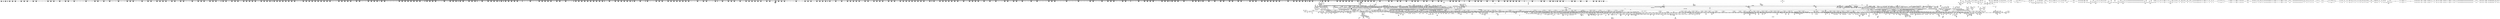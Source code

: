 digraph {
	CE0x470d150 [shape=record,shape=Mrecord,label="{CE0x470d150|selinux_setprocattr:tmp76|security/selinux/hooks.c,5600}"]
	CE0x474cd30 [shape=record,shape=Mrecord,label="{CE0x474cd30|selinux_setprocattr:tmp147|security/selinux/hooks.c,5645}"]
	CE0x5f5d250 [shape=record,shape=Mrecord,label="{CE0x5f5d250|GLOBAL:rcu_read_unlock|*Constant*|*SummSink*}"]
	CE0x4695060 [shape=record,shape=Mrecord,label="{CE0x4695060|i64_40|*Constant*|*SummSink*}"]
	CE0x481b890 [shape=record,shape=Mrecord,label="{CE0x481b890|i64_31|*Constant*}"]
	CE0x605a6d0 [shape=record,shape=Mrecord,label="{CE0x605a6d0|rcu_lock_acquire:tmp4|include/linux/rcupdate.h,418|*SummSink*}"]
	CE0x5fd06e0 [shape=record,shape=Mrecord,label="{CE0x5fd06e0|task_sid:tmp24|security/selinux/hooks.c,208}"]
	CE0x47eb960 [shape=record,shape=Mrecord,label="{CE0x47eb960|24:_i32,_2088:_%struct.task_struct*,_2472:_%struct.cred*,_:_CRE_2160,2168_|*MultipleSource*|Function::task_sid&Arg::task::|Function::current_has_perm&Arg::tsk::|include/linux/ptrace.h,91|Function::selinux_setprocattr&Arg::p::|Function::may_create_key&Arg::ctx::|security/selinux/hooks.c,5670|Function::ptrace_parent&Arg::task::}"]
	CE0x469d660 [shape=record,shape=Mrecord,label="{CE0x469d660|i64_14|*Constant*|*SummSink*}"]
	CE0x480da90 [shape=record,shape=Mrecord,label="{CE0x480da90|24:_i32,_2088:_%struct.task_struct*,_2472:_%struct.cred*,_:_CRE_5912,5920_|*MultipleSource*|Function::task_sid&Arg::task::|Function::current_has_perm&Arg::tsk::|include/linux/ptrace.h,91|Function::selinux_setprocattr&Arg::p::|Function::may_create_key&Arg::ctx::|security/selinux/hooks.c,5670|Function::ptrace_parent&Arg::task::}"]
	CE0x4855de0 [shape=record,shape=Mrecord,label="{CE0x4855de0|selinux_setprocattr:call68|security/selinux/hooks.c,5611|*SummSource*}"]
	CE0x46add60 [shape=record,shape=Mrecord,label="{CE0x46add60|selinux_setprocattr:tmp151|security/selinux/hooks.c,5646}"]
	CE0x4844be0 [shape=record,shape=Mrecord,label="{CE0x4844be0|_ret_void,_!dbg_!27717|include/linux/rcupdate.h,419}"]
	CE0x5f5b710 [shape=record,shape=Mrecord,label="{CE0x5f5b710|GLOBAL:task_sid|*Constant*|*SummSink*}"]
	CE0x4832cc0 [shape=record,shape=Mrecord,label="{CE0x4832cc0|task_sid:real_cred|security/selinux/hooks.c,208|*SummSink*}"]
	CE0x4829e10 [shape=record,shape=Mrecord,label="{CE0x4829e10|i64_67|*Constant*|*SummSource*}"]
	CE0x5f2ba00 [shape=record,shape=Mrecord,label="{CE0x5f2ba00|rcu_lock_release:map|Function::rcu_lock_release&Arg::map::|*SummSource*}"]
	CE0x5f8f390 [shape=record,shape=Mrecord,label="{CE0x5f8f390|__preempt_count_add:tmp5|./arch/x86/include/asm/preempt.h,72}"]
	CE0x48224d0 [shape=record,shape=Mrecord,label="{CE0x48224d0|selinux_setprocattr:call12|security/selinux/hooks.c,5583|*SummSource*}"]
	CE0x46e37a0 [shape=record,shape=Mrecord,label="{CE0x46e37a0|rcu_read_lock:tobool1|include/linux/rcupdate.h,882|*SummSource*}"]
	CE0x46b4710 [shape=record,shape=Mrecord,label="{CE0x46b4710|selinux_setprocattr:if.then99}"]
	CE0x46ba9b0 [shape=record,shape=Mrecord,label="{CE0x46ba9b0|selinux_setprocattr:tmp95|security/selinux/hooks.c,5610|*SummSource*}"]
	CE0x4698b20 [shape=record,shape=Mrecord,label="{CE0x4698b20|selinux_setprocattr:value|Function::selinux_setprocattr&Arg::value::|*SummSource*}"]
	CE0x478ce10 [shape=record,shape=Mrecord,label="{CE0x478ce10|selinux_setprocattr:tmp115|security/selinux/hooks.c,5635}"]
	CE0x5f42530 [shape=record,shape=Mrecord,label="{CE0x5f42530|task_sid:tmp}"]
	CE0x5fd69e0 [shape=record,shape=Mrecord,label="{CE0x5fd69e0|i64*_getelementptr_inbounds_(_17_x_i64_,_17_x_i64_*___llvm_gcov_ctr164,_i64_0,_i64_10)|*Constant*}"]
	CE0x606ec50 [shape=record,shape=Mrecord,label="{CE0x606ec50|task_sid:tmp10|security/selinux/hooks.c,208}"]
	CE0x46bfb00 [shape=record,shape=Mrecord,label="{CE0x46bfb00|selinux_setprocattr:conv36|security/selinux/hooks.c,5594}"]
	CE0x5f54cd0 [shape=record,shape=Mrecord,label="{CE0x5f54cd0|rcu_read_lock:entry}"]
	CE0x4785690 [shape=record,shape=Mrecord,label="{CE0x4785690|i32_0|*Constant*}"]
	CE0x476e8c0 [shape=record,shape=Mrecord,label="{CE0x476e8c0|current_sid:tmp4|security/selinux/hooks.c,218|*SummSink*}"]
	CE0x4781c30 [shape=record,shape=Mrecord,label="{CE0x4781c30|rcu_read_unlock:tmp16|include/linux/rcupdate.h,933|*SummSink*}"]
	CE0x475f540 [shape=record,shape=Mrecord,label="{CE0x475f540|i64*_getelementptr_inbounds_(_11_x_i64_,_11_x_i64_*___llvm_gcov_ctr125,_i64_0,_i64_10)|*Constant*|*SummSink*}"]
	CE0x6075730 [shape=record,shape=Mrecord,label="{CE0x6075730|i64*_getelementptr_inbounds_(_11_x_i64_,_11_x_i64_*___llvm_gcov_ctr127,_i64_0,_i64_9)|*Constant*}"]
	CE0x4722850 [shape=record,shape=Mrecord,label="{CE0x4722850|selinux_setprocattr:tmp130|security/selinux/hooks.c,5639}"]
	CE0x4853310 [shape=record,shape=Mrecord,label="{CE0x4853310|i64_36|*Constant*}"]
	CE0x484dd30 [shape=record,shape=Mrecord,label="{CE0x484dd30|24:_i32,_2088:_%struct.task_struct*,_2472:_%struct.cred*,_:_CRE_56,64_|*MultipleSource*|Function::task_sid&Arg::task::|Function::current_has_perm&Arg::tsk::|include/linux/ptrace.h,91|Function::selinux_setprocattr&Arg::p::|Function::may_create_key&Arg::ctx::|security/selinux/hooks.c,5670|Function::ptrace_parent&Arg::task::}"]
	CE0x5fb9880 [shape=record,shape=Mrecord,label="{CE0x5fb9880|24:_i32,_2088:_%struct.task_struct*,_2472:_%struct.cred*,_:_CRE_6392,6400_|*MultipleSource*|Function::task_sid&Arg::task::|Function::current_has_perm&Arg::tsk::|include/linux/ptrace.h,91|Function::selinux_setprocattr&Arg::p::|Function::may_create_key&Arg::ctx::|security/selinux/hooks.c,5670|Function::ptrace_parent&Arg::task::}"]
	CE0x5fea870 [shape=record,shape=Mrecord,label="{CE0x5fea870|GLOBAL:__llvm_gcov_ctr125|Global_var:__llvm_gcov_ctr125}"]
	CE0x4754f60 [shape=record,shape=Mrecord,label="{CE0x4754f60|selinux_setprocattr:cmp104|security/selinux/hooks.c,5649|*SummSource*}"]
	CE0x5f468c0 [shape=record,shape=Mrecord,label="{CE0x5f468c0|VOIDTB_TE:_CE_160,168_|*MultipleSource*|Function::cred_sid&Arg::cred::|*LoadInst*|security/selinux/hooks.c,208|security/selinux/hooks.c,196}"]
	CE0x47fd530 [shape=record,shape=Mrecord,label="{CE0x47fd530|24:_i32,_2088:_%struct.task_struct*,_2472:_%struct.cred*,_:_CRE_2876,2880_|*MultipleSource*|Function::task_sid&Arg::task::|Function::current_has_perm&Arg::tsk::|include/linux/ptrace.h,91|Function::selinux_setprocattr&Arg::p::|Function::may_create_key&Arg::ctx::|security/selinux/hooks.c,5670|Function::ptrace_parent&Arg::task::}"]
	CE0x48052e0 [shape=record,shape=Mrecord,label="{CE0x48052e0|24:_i32,_2088:_%struct.task_struct*,_2472:_%struct.cred*,_:_CRE_2969,2970_}"]
	CE0x47fb2d0 [shape=record,shape=Mrecord,label="{CE0x47fb2d0|24:_i32,_2088:_%struct.task_struct*,_2472:_%struct.cred*,_:_CRE_2800,2808_|*MultipleSource*|Function::task_sid&Arg::task::|Function::current_has_perm&Arg::tsk::|include/linux/ptrace.h,91|Function::selinux_setprocattr&Arg::p::|Function::may_create_key&Arg::ctx::|security/selinux/hooks.c,5670|Function::ptrace_parent&Arg::task::}"]
	CE0x5f46480 [shape=record,shape=Mrecord,label="{CE0x5f46480|VOIDTB_TE:_CE_144,152_|*MultipleSource*|Function::cred_sid&Arg::cred::|*LoadInst*|security/selinux/hooks.c,208|security/selinux/hooks.c,196}"]
	CE0x5f86200 [shape=record,shape=Mrecord,label="{CE0x5f86200|__preempt_count_add:tmp}"]
	CE0x46dce30 [shape=record,shape=Mrecord,label="{CE0x46dce30|GLOBAL:security_context_to_sid_force|*Constant*|*SummSink*}"]
	CE0x5f87140 [shape=record,shape=Mrecord,label="{CE0x5f87140|__preempt_count_add:bb|*SummSink*}"]
	CE0x4757430 [shape=record,shape=Mrecord,label="{CE0x4757430|i64*_getelementptr_inbounds_(_102_x_i64_,_102_x_i64_*___llvm_gcov_ctr330,_i64_0,_i64_74)|*Constant*}"]
	CE0x4756c90 [shape=record,shape=Mrecord,label="{CE0x4756c90|selinux_setprocattr:tmp160|security/selinux/hooks.c,5649|*SummSource*}"]
	CE0x5fd7cd0 [shape=record,shape=Mrecord,label="{CE0x5fd7cd0|ptrace_parent:lnot1|include/linux/ptrace.h,91|*SummSource*}"]
	CE0x5f32f10 [shape=record,shape=Mrecord,label="{CE0x5f32f10|_ret_void,_!dbg_!27719|./arch/x86/include/asm/preempt.h,73|*SummSource*}"]
	CE0x472d1d0 [shape=record,shape=Mrecord,label="{CE0x472d1d0|ptrace_parent:bb}"]
	CE0x46e9210 [shape=record,shape=Mrecord,label="{CE0x46e9210|i64*_getelementptr_inbounds_(_102_x_i64_,_102_x_i64_*___llvm_gcov_ctr330,_i64_0,_i64_0)|*Constant*|*SummSource*}"]
	CE0x4699d60 [shape=record,shape=Mrecord,label="{CE0x4699d60|selinux_setprocattr:if.end125|*SummSource*}"]
	CE0x4698500 [shape=record,shape=Mrecord,label="{CE0x4698500|selinux_setprocattr:tmp57|security/selinux/hooks.c,5594|*SummSource*}"]
	CE0x46d89a0 [shape=record,shape=Mrecord,label="{CE0x46d89a0|selinux_setprocattr:tmp93|security/selinux/hooks.c,5608|*SummSource*}"]
	CE0x5f781e0 [shape=record,shape=Mrecord,label="{CE0x5f781e0|24:_i32,_2088:_%struct.task_struct*,_2472:_%struct.cred*,_:_CRE_8,16_|*MultipleSource*|Function::task_sid&Arg::task::|Function::current_has_perm&Arg::tsk::|include/linux/ptrace.h,91|Function::selinux_setprocattr&Arg::p::|Function::may_create_key&Arg::ctx::|security/selinux/hooks.c,5670|Function::ptrace_parent&Arg::task::}"]
	CE0x46c3f30 [shape=record,shape=Mrecord,label="{CE0x46c3f30|i32_208|*Constant*|*SummSource*}"]
	"CONST[source:0(mediator),value:0(static)][purpose:{operation}][SnkIdx:7]"
	CE0x484acc0 [shape=record,shape=Mrecord,label="{CE0x484acc0|selinux_setprocattr:tmp36|security/selinux/hooks.c,5587|*SummSource*}"]
	"CONST[source:0(mediator),value:2(dynamic)][purpose:{object}][SnkIdx:13]"
	CE0x47829b0 [shape=record,shape=Mrecord,label="{CE0x47829b0|selinux_setprocattr:tmp135|security/selinux/hooks.c,5641}"]
	CE0x46d8360 [shape=record,shape=Mrecord,label="{CE0x46d8360|selinux_setprocattr:tmp92|security/selinux/hooks.c,5608|*SummSource*}"]
	CE0x4852f40 [shape=record,shape=Mrecord,label="{CE0x4852f40|selinux_setprocattr:cmp50|security/selinux/hooks.c,5600|*SummSink*}"]
	CE0x5f72e70 [shape=record,shape=Mrecord,label="{CE0x5f72e70|selinux_setprocattr:tmp219|security/selinux/hooks.c,5692|*SummSink*}"]
	CE0x5f73e00 [shape=record,shape=Mrecord,label="{CE0x5f73e00|_call_void_abort_creds(%struct.cred*_%call77)_#10,_!dbg_!27926|security/selinux/hooks.c,5692|*SummSource*}"]
	CE0x600f210 [shape=record,shape=Mrecord,label="{CE0x600f210|task_sid:tmp7|security/selinux/hooks.c,208}"]
	CE0x4730f80 [shape=record,shape=Mrecord,label="{CE0x4730f80|i32_77|*Constant*}"]
	CE0x6069460 [shape=record,shape=Mrecord,label="{CE0x6069460|VOIDTB_TE:_CE_112,120_|*MultipleSource*|Function::cred_sid&Arg::cred::|*LoadInst*|security/selinux/hooks.c,208|security/selinux/hooks.c,196}"]
	CE0x46c32a0 [shape=record,shape=Mrecord,label="{CE0x46c32a0|selinux_setprocattr:conv48|security/selinux/hooks.c,5599|*SummSink*}"]
	CE0x4788cb0 [shape=record,shape=Mrecord,label="{CE0x4788cb0|i32_22|*Constant*|*SummSink*}"]
	CE0x4720660 [shape=record,shape=Mrecord,label="{CE0x4720660|selinux_setprocattr:tmp127|security/selinux/hooks.c,5638}"]
	CE0x5f5b8c0 [shape=record,shape=Mrecord,label="{CE0x5f5b8c0|task_sid:entry}"]
	CE0x4733990 [shape=record,shape=Mrecord,label="{CE0x4733990|ptrace_parent:do.body|*SummSource*}"]
	CE0x4755b20 [shape=record,shape=Mrecord,label="{CE0x4755b20|i64_72|*Constant*|*SummSink*}"]
	CE0x482a7e0 [shape=record,shape=Mrecord,label="{CE0x482a7e0|COLLAPSED:_GCMRE___llvm_gcov_ctr127_internal_global_11_x_i64_zeroinitializer:_elem_0:default:}"]
	CE0x60822e0 [shape=record,shape=Mrecord,label="{CE0x60822e0|i8*_undef|*Constant*}"]
	CE0x4701c20 [shape=record,shape=Mrecord,label="{CE0x4701c20|selinux_setprocattr:if.then39}"]
	CE0x46f7730 [shape=record,shape=Mrecord,label="{CE0x46f7730|current_has_perm:entry|*SummSource*}"]
	CE0x468b460 [shape=record,shape=Mrecord,label="{CE0x468b460|selinux_setprocattr:arrayidx35|security/selinux/hooks.c,5594|*SummSink*}"]
	CE0x4783010 [shape=record,shape=Mrecord,label="{CE0x4783010|selinux_setprocattr:call92|security/selinux/hooks.c,5641}"]
	CE0x472dd70 [shape=record,shape=Mrecord,label="{CE0x472dd70|task_sid:tmp21|security/selinux/hooks.c,208|*SummSource*}"]
	CE0x5f426c0 [shape=record,shape=Mrecord,label="{CE0x5f426c0|task_sid:tmp2}"]
	CE0x47ed170 [shape=record,shape=Mrecord,label="{CE0x47ed170|24:_i32,_2088:_%struct.task_struct*,_2472:_%struct.cred*,_:_CRE_2280,2288_|*MultipleSource*|Function::task_sid&Arg::task::|Function::current_has_perm&Arg::tsk::|include/linux/ptrace.h,91|Function::selinux_setprocattr&Arg::p::|Function::may_create_key&Arg::ctx::|security/selinux/hooks.c,5670|Function::ptrace_parent&Arg::task::}"]
	CE0x46e9e40 [shape=record,shape=Mrecord,label="{CE0x46e9e40|ptrace_parent:tmp1|*SummSink*}"]
	CE0x5fceb90 [shape=record,shape=Mrecord,label="{CE0x5fceb90|rcu_read_unlock:call|include/linux/rcupdate.h,933|*SummSink*}"]
	CE0x5f7a9f0 [shape=record,shape=Mrecord,label="{CE0x5f7a9f0|GLOBAL:__llvm_gcov_ctr132|Global_var:__llvm_gcov_ctr132}"]
	CE0x4780600 [shape=record,shape=Mrecord,label="{CE0x4780600|rcu_read_unlock:bb|*SummSource*}"]
	CE0x6085710 [shape=record,shape=Mrecord,label="{CE0x6085710|i64*_getelementptr_inbounds_(_4_x_i64_,_4_x_i64_*___llvm_gcov_ctr133,_i64_0,_i64_2)|*Constant*|*SummSource*}"]
	CE0x4772c40 [shape=record,shape=Mrecord,label="{CE0x4772c40|task_sid:land.lhs.true}"]
	CE0x4730c50 [shape=record,shape=Mrecord,label="{CE0x4730c50|24:_i32,_2088:_%struct.task_struct*,_2472:_%struct.cred*,_:_CRE_40,44_|*MultipleSource*|Function::task_sid&Arg::task::|Function::current_has_perm&Arg::tsk::|include/linux/ptrace.h,91|Function::selinux_setprocattr&Arg::p::|Function::may_create_key&Arg::ctx::|security/selinux/hooks.c,5670|Function::ptrace_parent&Arg::task::}"]
	CE0x47323a0 [shape=record,shape=Mrecord,label="{CE0x47323a0|rcu_read_unlock:tobool1|include/linux/rcupdate.h,933|*SummSink*}"]
	CE0x46eb150 [shape=record,shape=Mrecord,label="{CE0x46eb150|current_has_perm:tmp2}"]
	CE0x5f33eb0 [shape=record,shape=Mrecord,label="{CE0x5f33eb0|rcu_lock_acquire:tmp|*SummSource*}"]
	CE0x47287c0 [shape=record,shape=Mrecord,label="{CE0x47287c0|24:_i32,_2088:_%struct.task_struct*,_2472:_%struct.cred*,_:_CRE_416,424_|*MultipleSource*|Function::task_sid&Arg::task::|Function::current_has_perm&Arg::tsk::|include/linux/ptrace.h,91|Function::selinux_setprocattr&Arg::p::|Function::may_create_key&Arg::ctx::|security/selinux/hooks.c,5670|Function::ptrace_parent&Arg::task::}"]
	CE0x477fcb0 [shape=record,shape=Mrecord,label="{CE0x477fcb0|_ret_i32_%tmp6,_!dbg_!27716|security/selinux/hooks.c,197|*SummSink*}"]
	CE0x4848ae0 [shape=record,shape=Mrecord,label="{CE0x4848ae0|ptrace_parent:return}"]
	CE0x475def0 [shape=record,shape=Mrecord,label="{CE0x475def0|GLOBAL:security_bounded_transition|*Constant*|*SummSink*}"]
	CE0x606b440 [shape=record,shape=Mrecord,label="{CE0x606b440|_call_void_lockdep_rcu_suspicious(i8*_getelementptr_inbounds_(_25_x_i8_,_25_x_i8_*_.str45,_i32_0,_i32_0),_i32_934,_i8*_getelementptr_inbounds_(_44_x_i8_,_44_x_i8_*_.str47,_i32_0,_i32_0))_#10,_!dbg_!27726|include/linux/rcupdate.h,933}"]
	CE0x5faadb0 [shape=record,shape=Mrecord,label="{CE0x5faadb0|i64*_getelementptr_inbounds_(_4_x_i64_,_4_x_i64_*___llvm_gcov_ctr129,_i64_0,_i64_0)|*Constant*}"]
	CE0x5fcfc40 [shape=record,shape=Mrecord,label="{CE0x5fcfc40|i64*_getelementptr_inbounds_(_13_x_i64_,_13_x_i64_*___llvm_gcov_ctr126,_i64_0,_i64_8)|*Constant*}"]
	CE0x5f2c6c0 [shape=record,shape=Mrecord,label="{CE0x5f2c6c0|GLOBAL:__rcu_read_unlock|*Constant*|*SummSink*}"]
	CE0x4802a40 [shape=record,shape=Mrecord,label="{CE0x4802a40|24:_i32,_2088:_%struct.task_struct*,_2472:_%struct.cred*,_:_CRE_2944,2945_}"]
	CE0x46e4840 [shape=record,shape=Mrecord,label="{CE0x46e4840|current_has_perm:tmp1}"]
	CE0x4809260 [shape=record,shape=Mrecord,label="{CE0x4809260|24:_i32,_2088:_%struct.task_struct*,_2472:_%struct.cred*,_:_CRE_3104,3108_|*MultipleSource*|Function::task_sid&Arg::task::|Function::current_has_perm&Arg::tsk::|include/linux/ptrace.h,91|Function::selinux_setprocattr&Arg::p::|Function::may_create_key&Arg::ctx::|security/selinux/hooks.c,5670|Function::ptrace_parent&Arg::task::}"]
	CE0x5fdcd60 [shape=record,shape=Mrecord,label="{CE0x5fdcd60|ptrace_parent:tobool7|include/linux/ptrace.h,92}"]
	CE0x483a4d0 [shape=record,shape=Mrecord,label="{CE0x483a4d0|selinux_setprocattr:tmp47|*SummSource*}"]
	CE0x471cd50 [shape=record,shape=Mrecord,label="{CE0x471cd50|selinux_setprocattr:exec_sid|security/selinux/hooks.c,5637}"]
	CE0x46faba0 [shape=record,shape=Mrecord,label="{CE0x46faba0|selinux_setprocattr:tmp13|security/selinux/hooks.c,5579|*SummSink*}"]
	CE0x4746d90 [shape=record,shape=Mrecord,label="{CE0x4746d90|current_sid:tobool|security/selinux/hooks.c,218|*SummSource*}"]
	CE0x6074a50 [shape=record,shape=Mrecord,label="{CE0x6074a50|i64*_getelementptr_inbounds_(_4_x_i64_,_4_x_i64_*___llvm_gcov_ctr133,_i64_0,_i64_0)|*Constant*}"]
	"CONST[source:0(mediator),value:2(dynamic)][purpose:{object}][SnkIdx:9]"
	CE0x5f41cd0 [shape=record,shape=Mrecord,label="{CE0x5f41cd0|GLOBAL:__preempt_count_add|*Constant*}"]
	CE0x5f370f0 [shape=record,shape=Mrecord,label="{CE0x5f370f0|current_sid:do.end|*SummSink*}"]
	CE0x5fc30e0 [shape=record,shape=Mrecord,label="{CE0x5fc30e0|24:_i32,_2088:_%struct.task_struct*,_2472:_%struct.cred*,_:_CRE_10552,10560_|*MultipleSource*|Function::task_sid&Arg::task::|Function::current_has_perm&Arg::tsk::|include/linux/ptrace.h,91|Function::selinux_setprocattr&Arg::p::|Function::may_create_key&Arg::ctx::|security/selinux/hooks.c,5670|Function::ptrace_parent&Arg::task::}"]
	CE0x5fc4b80 [shape=record,shape=Mrecord,label="{CE0x5fc4b80|24:_i32,_2088:_%struct.task_struct*,_2472:_%struct.cred*,_:_CRE_10604,10608_|*MultipleSource*|Function::task_sid&Arg::task::|Function::current_has_perm&Arg::tsk::|include/linux/ptrace.h,91|Function::selinux_setprocattr&Arg::p::|Function::may_create_key&Arg::ctx::|security/selinux/hooks.c,5670|Function::ptrace_parent&Arg::task::}"]
	CE0x4776ec0 [shape=record,shape=Mrecord,label="{CE0x4776ec0|i64_49|*Constant*}"]
	CE0x5f4e840 [shape=record,shape=Mrecord,label="{CE0x5f4e840|i16_2|*Constant*|*SummSource*}"]
	CE0x4838030 [shape=record,shape=Mrecord,label="{CE0x4838030|i64*_getelementptr_inbounds_(_102_x_i64_,_102_x_i64_*___llvm_gcov_ctr330,_i64_0,_i64_21)|*Constant*}"]
	CE0x5f5a190 [shape=record,shape=Mrecord,label="{CE0x5f5a190|selinux_setprocattr:tmp190|security/selinux/hooks.c,5672}"]
	CE0x469d2d0 [shape=record,shape=Mrecord,label="{CE0x469d2d0|get_current:tmp2|*SummSource*}"]
	CE0x4777900 [shape=record,shape=Mrecord,label="{CE0x4777900|i64_48|*Constant*|*SummSink*}"]
	CE0x47359d0 [shape=record,shape=Mrecord,label="{CE0x47359d0|i64*_getelementptr_inbounds_(_11_x_i64_,_11_x_i64_*___llvm_gcov_ctr132,_i64_0,_i64_1)|*Constant*|*SummSource*}"]
	CE0x4761850 [shape=record,shape=Mrecord,label="{CE0x4761850|current_sid:tmp17|security/selinux/hooks.c,218|*SummSource*}"]
	CE0x5f893f0 [shape=record,shape=Mrecord,label="{CE0x5f893f0|__preempt_count_sub:val|Function::__preempt_count_sub&Arg::val::}"]
	"CONST[source:0(mediator),value:0(static)][purpose:{operation}][SnkIdx:11]"
	CE0x5f60a40 [shape=record,shape=Mrecord,label="{CE0x5f60a40|selinux_setprocattr:call128|security/selinux/hooks.c,5676}"]
	CE0x468a900 [shape=record,shape=Mrecord,label="{CE0x468a900|selinux_setprocattr:tmp61|security/selinux/hooks.c,5594|*SummSource*}"]
	CE0x46a7150 [shape=record,shape=Mrecord,label="{CE0x46a7150|i32_-22|*Constant*|*SummSource*}"]
	CE0x476f790 [shape=record,shape=Mrecord,label="{CE0x476f790|rcu_read_unlock:tmp12|include/linux/rcupdate.h,933}"]
	CE0x5f70a40 [shape=record,shape=Mrecord,label="{CE0x5f70a40|GLOBAL:commit_creds|*Constant*}"]
	CE0x5f85660 [shape=record,shape=Mrecord,label="{CE0x5f85660|rcu_read_unlock:tmp3}"]
	CE0x46f9a90 [shape=record,shape=Mrecord,label="{CE0x46f9a90|rcu_read_lock:tmp22|include/linux/rcupdate.h,884|*SummSource*}"]
	CE0x5fe5ae0 [shape=record,shape=Mrecord,label="{CE0x5fe5ae0|ptrace_parent:call|include/linux/ptrace.h,92|*SummSource*}"]
	CE0x5f47270 [shape=record,shape=Mrecord,label="{CE0x5f47270|__rcu_read_unlock:tmp1|*SummSink*}"]
	CE0x475dde0 [shape=record,shape=Mrecord,label="{CE0x475dde0|GLOBAL:security_bounded_transition|*Constant*|*SummSource*}"]
	CE0x4816bc0 [shape=record,shape=Mrecord,label="{CE0x4816bc0|24:_i32,_2088:_%struct.task_struct*,_2472:_%struct.cred*,_:_CRE_6310,6311_}"]
	CE0x5f748e0 [shape=record,shape=Mrecord,label="{CE0x5f748e0|i32_-13|*Constant*|*SummSource*}"]
	CE0x4807dc0 [shape=record,shape=Mrecord,label="{CE0x4807dc0|24:_i32,_2088:_%struct.task_struct*,_2472:_%struct.cred*,_:_CRE_3056,3064_|*MultipleSource*|Function::task_sid&Arg::task::|Function::current_has_perm&Arg::tsk::|include/linux/ptrace.h,91|Function::selinux_setprocattr&Arg::p::|Function::may_create_key&Arg::ctx::|security/selinux/hooks.c,5670|Function::ptrace_parent&Arg::task::}"]
	CE0x475b970 [shape=record,shape=Mrecord,label="{CE0x475b970|selinux_setprocattr:sid110|security/selinux/hooks.c,5655|*SummSource*}"]
	CE0x46883c0 [shape=record,shape=Mrecord,label="{CE0x46883c0|selinux_setprocattr:if.then127|*SummSource*}"]
	CE0x5feaea0 [shape=record,shape=Mrecord,label="{CE0x5feaea0|rcu_read_lock:tmp19|include/linux/rcupdate.h,882}"]
	CE0x4723490 [shape=record,shape=Mrecord,label="{CE0x4723490|selinux_setprocattr:create_sid|security/selinux/hooks.c,5639}"]
	CE0x46fe440 [shape=record,shape=Mrecord,label="{CE0x46fe440|current_has_perm:perms|Function::current_has_perm&Arg::perms::}"]
	CE0x4855f90 [shape=record,shape=Mrecord,label="{CE0x4855f90|GLOBAL:audit_log_start|*Constant*}"]
	CE0x4732900 [shape=record,shape=Mrecord,label="{CE0x4732900|task_sid:tmp18|security/selinux/hooks.c,208|*SummSink*}"]
	CE0x5fbbdb0 [shape=record,shape=Mrecord,label="{CE0x5fbbdb0|24:_i32,_2088:_%struct.task_struct*,_2472:_%struct.cred*,_:_CRE_6474,6476_|*MultipleSource*|Function::task_sid&Arg::task::|Function::current_has_perm&Arg::tsk::|include/linux/ptrace.h,91|Function::selinux_setprocattr&Arg::p::|Function::may_create_key&Arg::ctx::|security/selinux/hooks.c,5670|Function::ptrace_parent&Arg::task::}"]
	CE0x5f36bd0 [shape=record,shape=Mrecord,label="{CE0x5f36bd0|i64*_getelementptr_inbounds_(_4_x_i64_,_4_x_i64_*___llvm_gcov_ctr134,_i64_0,_i64_2)|*Constant*|*SummSink*}"]
	CE0x5f87c70 [shape=record,shape=Mrecord,label="{CE0x5f87c70|__preempt_count_add:tmp3|*SummSink*}"]
	CE0x4819460 [shape=record,shape=Mrecord,label="{CE0x4819460|24:_i32,_2088:_%struct.task_struct*,_2472:_%struct.cred*,_:_CRE_6335,6336_}"]
	CE0x4829480 [shape=record,shape=Mrecord,label="{CE0x4829480|selinux_setprocattr:tobool98|security/selinux/hooks.c,5645}"]
	CE0x46b52a0 [shape=record,shape=Mrecord,label="{CE0x46b52a0|i64*_getelementptr_inbounds_(_102_x_i64_,_102_x_i64_*___llvm_gcov_ctr330,_i64_0,_i64_3)|*Constant*}"]
	CE0x46ffba0 [shape=record,shape=Mrecord,label="{CE0x46ffba0|_ret_i32_%call2,_!dbg_!27718|security/selinux/hooks.c,1544|*SummSource*}"]
	CE0x46b9390 [shape=record,shape=Mrecord,label="{CE0x46b9390|selinux_setprocattr:tmp69|security/selinux/hooks.c,5595|*SummSink*}"]
	CE0x46fc5e0 [shape=record,shape=Mrecord,label="{CE0x46fc5e0|selinux_setprocattr:if.then119|*SummSink*}"]
	CE0x46b9bf0 [shape=record,shape=Mrecord,label="{CE0x46b9bf0|i8*_getelementptr_inbounds_(_25_x_i8_,_25_x_i8_*_.str45,_i32_0,_i32_0)|*Constant*}"]
	CE0x5fe9b60 [shape=record,shape=Mrecord,label="{CE0x5fe9b60|current_sid:if.then}"]
	CE0x5f77b40 [shape=record,shape=Mrecord,label="{CE0x5f77b40|task_sid:tmp}"]
	CE0x606e2e0 [shape=record,shape=Mrecord,label="{CE0x606e2e0|task_sid:tmp7|security/selinux/hooks.c,208}"]
	CE0x46d32e0 [shape=record,shape=Mrecord,label="{CE0x46d32e0|i64*_getelementptr_inbounds_(_4_x_i64_,_4_x_i64_*___llvm_gcov_ctr128,_i64_0,_i64_1)|*Constant*}"]
	CE0x5f584b0 [shape=record,shape=Mrecord,label="{CE0x5f584b0|selinux_setprocattr:tmp185|security/selinux/hooks.c,5671|*SummSink*}"]
	CE0x60639c0 [shape=record,shape=Mrecord,label="{CE0x60639c0|rcu_lock_acquire:__here|*SummSource*}"]
	CE0x4700cd0 [shape=record,shape=Mrecord,label="{CE0x4700cd0|VOIDTB_TE_array:_GCR_.str74_private_unnamed_addr_constant_9_x_i8_c_fscreate_00_,_align_1:_elem_0:default:}"]
	CE0x5f805c0 [shape=record,shape=Mrecord,label="{CE0x5f805c0|i32_1|*Constant*}"]
	CE0x481acc0 [shape=record,shape=Mrecord,label="{CE0x481acc0|24:_i32,_2088:_%struct.task_struct*,_2472:_%struct.cred*,_:_CRE_6350,6351_}"]
	CE0x5f42e40 [shape=record,shape=Mrecord,label="{CE0x5f42e40|task_sid:if.then}"]
	CE0x4779fd0 [shape=record,shape=Mrecord,label="{CE0x4779fd0|i64*_getelementptr_inbounds_(_102_x_i64_,_102_x_i64_*___llvm_gcov_ctr330,_i64_0,_i64_50)|*Constant*|*SummSource*}"]
	CE0x46d9fa0 [shape=record,shape=Mrecord,label="{CE0x46d9fa0|ptrace_parent:ptrace|include/linux/ptrace.h,91|*SummSink*}"]
	CE0x5fc8100 [shape=record,shape=Mrecord,label="{CE0x5fc8100|ptrace_parent:tmp27|include/linux/ptrace.h,92|*SummSource*}"]
	CE0x5f85180 [shape=record,shape=Mrecord,label="{CE0x5f85180|i64*_getelementptr_inbounds_(_11_x_i64_,_11_x_i64_*___llvm_gcov_ctr132,_i64_0,_i64_1)|*Constant*}"]
	CE0x4816f00 [shape=record,shape=Mrecord,label="{CE0x4816f00|24:_i32,_2088:_%struct.task_struct*,_2472:_%struct.cred*,_:_CRE_6312,6313_}"]
	CE0x46a7300 [shape=record,shape=Mrecord,label="{CE0x46a7300|selinux_setprocattr:tmp40}"]
	CE0x46e2f00 [shape=record,shape=Mrecord,label="{CE0x46e2f00|24:_i32,_2088:_%struct.task_struct*,_2472:_%struct.cred*,_:_CRE_64,72_|*MultipleSource*|Function::task_sid&Arg::task::|Function::current_has_perm&Arg::tsk::|include/linux/ptrace.h,91|Function::selinux_setprocattr&Arg::p::|Function::may_create_key&Arg::ctx::|security/selinux/hooks.c,5670|Function::ptrace_parent&Arg::task::}"]
	CE0x5f44eb0 [shape=record,shape=Mrecord,label="{CE0x5f44eb0|__rcu_read_lock:tmp6|include/linux/rcupdate.h,240}"]
	CE0x4826a10 [shape=record,shape=Mrecord,label="{CE0x4826a10|rcu_lock_acquire:entry|*SummSource*}"]
	CE0x607d0d0 [shape=record,shape=Mrecord,label="{CE0x607d0d0|i64*_getelementptr_inbounds_(_11_x_i64_,_11_x_i64_*___llvm_gcov_ctr132,_i64_0,_i64_8)|*Constant*}"]
	CE0x4846e70 [shape=record,shape=Mrecord,label="{CE0x4846e70|i8_1|*Constant*|*SummSource*}"]
	CE0x4727010 [shape=record,shape=Mrecord,label="{CE0x4727010|GLOBAL:may_create_key|*Constant*|*SummSink*}"]
	CE0x47e5240 [shape=record,shape=Mrecord,label="{CE0x47e5240|24:_i32,_2088:_%struct.task_struct*,_2472:_%struct.cred*,_:_CRE_1936,1944_|*MultipleSource*|Function::task_sid&Arg::task::|Function::current_has_perm&Arg::tsk::|include/linux/ptrace.h,91|Function::selinux_setprocattr&Arg::p::|Function::may_create_key&Arg::ctx::|security/selinux/hooks.c,5670|Function::ptrace_parent&Arg::task::}"]
	CE0x4806520 [shape=record,shape=Mrecord,label="{CE0x4806520|24:_i32,_2088:_%struct.task_struct*,_2472:_%struct.cred*,_:_CRE_2992,3000_|*MultipleSource*|Function::task_sid&Arg::task::|Function::current_has_perm&Arg::tsk::|include/linux/ptrace.h,91|Function::selinux_setprocattr&Arg::p::|Function::may_create_key&Arg::ctx::|security/selinux/hooks.c,5670|Function::ptrace_parent&Arg::task::}"]
	CE0x4752a60 [shape=record,shape=Mrecord,label="{CE0x4752a60|i64_71|*Constant*}"]
	CE0x481ab20 [shape=record,shape=Mrecord,label="{CE0x481ab20|24:_i32,_2088:_%struct.task_struct*,_2472:_%struct.cred*,_:_CRE_6349,6350_}"]
	CE0x5f4a1c0 [shape=record,shape=Mrecord,label="{CE0x5f4a1c0|i64*_getelementptr_inbounds_(_102_x_i64_,_102_x_i64_*___llvm_gcov_ctr330,_i64_0,_i64_80)|*Constant*|*SummSource*}"]
	CE0x46a3e40 [shape=record,shape=Mrecord,label="{CE0x46a3e40|selinux_setprocattr:conv|security/selinux/hooks.c,5594|*SummSink*}"]
	CE0x46737f0 [shape=record,shape=Mrecord,label="{CE0x46737f0|selinux_setprocattr:tmp55|security/selinux/hooks.c,5594|*SummSink*}"]
	CE0x6074950 [shape=record,shape=Mrecord,label="{CE0x6074950|rcu_lock_release:bb}"]
	CE0x477deb0 [shape=record,shape=Mrecord,label="{CE0x477deb0|i64_52|*Constant*}"]
	CE0x47528a0 [shape=record,shape=Mrecord,label="{CE0x47528a0|selinux_setprocattr:tmp153|security/selinux/hooks.c,5647}"]
	CE0x46d9b20 [shape=record,shape=Mrecord,label="{CE0x46d9b20|selinux_setprocattr:tmp94|security/selinux/hooks.c,5610}"]
	CE0x5f4cad0 [shape=record,shape=Mrecord,label="{CE0x5f4cad0|selinux_setprocattr:call117|security/selinux/hooks.c,5661}"]
	CE0x470d1c0 [shape=record,shape=Mrecord,label="{CE0x470d1c0|selinux_setprocattr:tmp76|security/selinux/hooks.c,5600|*SummSource*}"]
	"CONST[source:2(external),value:0(static)][purpose:{operation}][SrcIdx:8]"
	CE0x47469e0 [shape=record,shape=Mrecord,label="{CE0x47469e0|24:_i32,_2088:_%struct.task_struct*,_2472:_%struct.cred*,_:_CRE_320,328_|*MultipleSource*|Function::task_sid&Arg::task::|Function::current_has_perm&Arg::tsk::|include/linux/ptrace.h,91|Function::selinux_setprocattr&Arg::p::|Function::may_create_key&Arg::ctx::|security/selinux/hooks.c,5670|Function::ptrace_parent&Arg::task::}"]
	CE0x4825e50 [shape=record,shape=Mrecord,label="{CE0x4825e50|rcu_read_unlock:if.then|*SummSource*}"]
	CE0x4756f80 [shape=record,shape=Mrecord,label="{CE0x4756f80|selinux_setprocattr:tmp161|security/selinux/hooks.c,5650}"]
	CE0x4835cf0 [shape=record,shape=Mrecord,label="{CE0x4835cf0|_ret_%struct.task_struct*_%tmp4,_!dbg_!27714|./arch/x86/include/asm/current.h,14}"]
	CE0x607ca50 [shape=record,shape=Mrecord,label="{CE0x607ca50|rcu_read_lock:land.lhs.true}"]
	CE0x46dddc0 [shape=record,shape=Mrecord,label="{CE0x46dddc0|selinux_setprocattr:tobool73|security/selinux/hooks.c,5621|*SummSink*}"]
	CE0x4837300 [shape=record,shape=Mrecord,label="{CE0x4837300|selinux_setprocattr:error.0|*SummSink*}"]
	CE0x482ab10 [shape=record,shape=Mrecord,label="{CE0x482ab10|rcu_read_lock:if.then}"]
	CE0x46ff590 [shape=record,shape=Mrecord,label="{CE0x46ff590|rcu_read_lock:tmp20|include/linux/rcupdate.h,882|*SummSource*}"]
	CE0x4760990 [shape=record,shape=Mrecord,label="{CE0x4760990|i32_78|*Constant*|*SummSource*}"]
	CE0x48283f0 [shape=record,shape=Mrecord,label="{CE0x48283f0|selinux_setprocattr:keycreate_sid|security/selinux/hooks.c,5644|*SummSource*}"]
	CE0x5f2a790 [shape=record,shape=Mrecord,label="{CE0x5f2a790|rcu_read_unlock:tmp22|include/linux/rcupdate.h,935|*SummSink*}"]
	CE0x6089cf0 [shape=record,shape=Mrecord,label="{CE0x6089cf0|cred_sid:tmp4|*LoadInst*|security/selinux/hooks.c,196|*SummSink*}"]
	CE0x6074be0 [shape=record,shape=Mrecord,label="{CE0x6074be0|i64*_getelementptr_inbounds_(_4_x_i64_,_4_x_i64_*___llvm_gcov_ctr133,_i64_0,_i64_0)|*Constant*|*SummSource*}"]
	CE0x4757f60 [shape=record,shape=Mrecord,label="{CE0x4757f60|selinux_setprocattr:tmp161|security/selinux/hooks.c,5650|*SummSink*}"]
	CE0x5f7ff80 [shape=record,shape=Mrecord,label="{CE0x5f7ff80|rcu_read_unlock:tobool|include/linux/rcupdate.h,933}"]
	CE0x4817da0 [shape=record,shape=Mrecord,label="{CE0x4817da0|24:_i32,_2088:_%struct.task_struct*,_2472:_%struct.cred*,_:_CRE_6321,6322_}"]
	CE0x483f0d0 [shape=record,shape=Mrecord,label="{CE0x483f0d0|task_sid:tmp11|security/selinux/hooks.c,208|*SummSource*}"]
	CE0x484ecb0 [shape=record,shape=Mrecord,label="{CE0x484ecb0|rcu_read_lock:tmp18|include/linux/rcupdate.h,882|*SummSink*}"]
	CE0x5f6b6d0 [shape=record,shape=Mrecord,label="{CE0x5f6b6d0|selinux_setprocattr:tmp210|*SummSource*}"]
	CE0x4738df0 [shape=record,shape=Mrecord,label="{CE0x4738df0|24:_i32,_2088:_%struct.task_struct*,_2472:_%struct.cred*,_:_CRE_544,552_|*MultipleSource*|Function::task_sid&Arg::task::|Function::current_has_perm&Arg::tsk::|include/linux/ptrace.h,91|Function::selinux_setprocattr&Arg::p::|Function::may_create_key&Arg::ctx::|security/selinux/hooks.c,5670|Function::ptrace_parent&Arg::task::}"]
	CE0x4850100 [shape=record,shape=Mrecord,label="{CE0x4850100|selinux_setprocattr:call1|security/selinux/hooks.c,5578|*SummSink*}"]
	CE0x483d110 [shape=record,shape=Mrecord,label="{CE0x483d110|24:_i32,_2088:_%struct.task_struct*,_2472:_%struct.cred*,_:_CRE_80,84_|*MultipleSource*|Function::task_sid&Arg::task::|Function::current_has_perm&Arg::tsk::|include/linux/ptrace.h,91|Function::selinux_setprocattr&Arg::p::|Function::may_create_key&Arg::ctx::|security/selinux/hooks.c,5670|Function::ptrace_parent&Arg::task::}"]
	CE0x5fafdd0 [shape=record,shape=Mrecord,label="{CE0x5fafdd0|_call_void_mcount()_#3|*SummSource*}"]
	CE0x4777250 [shape=record,shape=Mrecord,label="{CE0x4777250|selinux_setprocattr:tmp102|security/selinux/hooks.c,5621}"]
	CE0x471eb20 [shape=record,shape=Mrecord,label="{CE0x471eb20|selinux_setprocattr:tobool86|security/selinux/hooks.c,5638|*SummSink*}"]
	CE0x48466c0 [shape=record,shape=Mrecord,label="{CE0x48466c0|i64*_getelementptr_inbounds_(_102_x_i64_,_102_x_i64_*___llvm_gcov_ctr330,_i64_0,_i64_21)|*Constant*|*SummSource*}"]
	CE0x4698e10 [shape=record,shape=Mrecord,label="{CE0x4698e10|selinux_setprocattr:arrayidx|security/selinux/hooks.c,5594|*SummSource*}"]
	CE0x46f0580 [shape=record,shape=Mrecord,label="{CE0x46f0580|selinux_setprocattr:if.end138|*SummSink*}"]
	CE0x4850720 [shape=record,shape=Mrecord,label="{CE0x4850720|get_current:tmp4|./arch/x86/include/asm/current.h,14|*SummSource*}"]
	CE0x5fe0360 [shape=record,shape=Mrecord,label="{CE0x5fe0360|ptrace_parent:tmp30|include/linux/ptrace.h,92}"]
	CE0x4803260 [shape=record,shape=Mrecord,label="{CE0x4803260|24:_i32,_2088:_%struct.task_struct*,_2472:_%struct.cred*,_:_CRE_2949,2950_}"]
	CE0x46de220 [shape=record,shape=Mrecord,label="{CE0x46de220|i8*_getelementptr_inbounds_(_42_x_i8_,_42_x_i8_*_.str46,_i32_0,_i32_0)|*Constant*|*SummSource*}"]
	CE0x477d740 [shape=record,shape=Mrecord,label="{CE0x477d740|selinux_setprocattr:tobool78|security/selinux/hooks.c,5626|*SummSink*}"]
	CE0x5fb6000 [shape=record,shape=Mrecord,label="{CE0x5fb6000|__preempt_count_add:tmp7|./arch/x86/include/asm/preempt.h,73|*SummSink*}"]
	CE0x5f336d0 [shape=record,shape=Mrecord,label="{CE0x5f336d0|current_sid:tmp16|security/selinux/hooks.c,218}"]
	CE0x480ef30 [shape=record,shape=Mrecord,label="{CE0x480ef30|24:_i32,_2088:_%struct.task_struct*,_2472:_%struct.cred*,_:_CRE_5960,5968_|*MultipleSource*|Function::task_sid&Arg::task::|Function::current_has_perm&Arg::tsk::|include/linux/ptrace.h,91|Function::selinux_setprocattr&Arg::p::|Function::may_create_key&Arg::ctx::|security/selinux/hooks.c,5670|Function::ptrace_parent&Arg::task::}"]
	CE0x46ba300 [shape=record,shape=Mrecord,label="{CE0x46ba300|i64*_getelementptr_inbounds_(_102_x_i64_,_102_x_i64_*___llvm_gcov_ctr330,_i64_0,_i64_45)|*Constant*|*SummSink*}"]
	CE0x469a4f0 [shape=record,shape=Mrecord,label="{CE0x469a4f0|i8*_getelementptr_inbounds_(_41_x_i8_,_41_x_i8_*_.str44,_i32_0,_i32_0)|*Constant*|*SummSource*}"]
	CE0x4786f70 [shape=record,shape=Mrecord,label="{CE0x4786f70|task_sid:tmp19|security/selinux/hooks.c,208|*SummSink*}"]
	CE0x5f32420 [shape=record,shape=Mrecord,label="{CE0x5f32420|current_sid:tmp13|security/selinux/hooks.c,218|*SummSink*}"]
	CE0x4827f20 [shape=record,shape=Mrecord,label="{CE0x4827f20|rcu_lock_acquire:map|Function::rcu_lock_acquire&Arg::map::}"]
	CE0x46b0f40 [shape=record,shape=Mrecord,label="{CE0x46b0f40|selinux_setprocattr:if.then106|*SummSource*}"]
	CE0x46a8080 [shape=record,shape=Mrecord,label="{CE0x46a8080|i32_1401|*Constant*}"]
	CE0x6084630 [shape=record,shape=Mrecord,label="{CE0x6084630|__rcu_read_unlock:do.body|*SummSource*}"]
	CE0x5fd2340 [shape=record,shape=Mrecord,label="{CE0x5fd2340|rcu_read_unlock:tobool|include/linux/rcupdate.h,933|*SummSink*}"]
	CE0x4805b00 [shape=record,shape=Mrecord,label="{CE0x4805b00|24:_i32,_2088:_%struct.task_struct*,_2472:_%struct.cred*,_:_CRE_2974,2975_}"]
	CE0x5f56260 [shape=record,shape=Mrecord,label="{CE0x5f56260|ptrace_parent:task|Function::ptrace_parent&Arg::task::}"]
	CE0x46f0070 [shape=record,shape=Mrecord,label="{CE0x46f0070|may_create_key:tmp1}"]
	CE0x5f42010 [shape=record,shape=Mrecord,label="{CE0x5f42010|cred_sid:tmp1|*SummSource*}"]
	CE0x47ff980 [shape=record,shape=Mrecord,label="{CE0x47ff980|24:_i32,_2088:_%struct.task_struct*,_2472:_%struct.cred*,_:_CRE_2914,2915_}"]
	CE0x475b1d0 [shape=record,shape=Mrecord,label="{CE0x475b1d0|selinux_setprocattr:tmp166|security/selinux/hooks.c,5654|*SummSource*}"]
	CE0x6081240 [shape=record,shape=Mrecord,label="{CE0x6081240|get_current:tmp3}"]
	CE0x5f61580 [shape=record,shape=Mrecord,label="{CE0x5f61580|selinux_setprocattr:tobool129|security/selinux/hooks.c,5678|*SummSink*}"]
	CE0x4814c00 [shape=record,shape=Mrecord,label="{CE0x4814c00|24:_i32,_2088:_%struct.task_struct*,_2472:_%struct.cred*,_:_CRE_6290,6291_}"]
	CE0x480e850 [shape=record,shape=Mrecord,label="{CE0x480e850|24:_i32,_2088:_%struct.task_struct*,_2472:_%struct.cred*,_:_CRE_5944,5952_|*MultipleSource*|Function::task_sid&Arg::task::|Function::current_has_perm&Arg::tsk::|include/linux/ptrace.h,91|Function::selinux_setprocattr&Arg::p::|Function::may_create_key&Arg::ctx::|security/selinux/hooks.c,5670|Function::ptrace_parent&Arg::task::}"]
	CE0x4719440 [shape=record,shape=Mrecord,label="{CE0x4719440|selinux_setprocattr:call81|security/selinux/hooks.c,5636|*SummSink*}"]
	CE0x6072a80 [shape=record,shape=Mrecord,label="{CE0x6072a80|task_sid:tmp24|security/selinux/hooks.c,208}"]
	CE0x5f779a0 [shape=record,shape=Mrecord,label="{CE0x5f779a0|ptrace_parent:land.lhs.true5|*SummSink*}"]
	CE0x4848f60 [shape=record,shape=Mrecord,label="{CE0x4848f60|selinux_setprocattr:tmp24|security/selinux/hooks.c,5583|*SummSource*}"]
	CE0x481e5c0 [shape=record,shape=Mrecord,label="{CE0x481e5c0|i64*_getelementptr_inbounds_(_102_x_i64_,_102_x_i64_*___llvm_gcov_ctr330,_i64_0,_i64_79)|*Constant*}"]
	CE0x46da580 [shape=record,shape=Mrecord,label="{CE0x46da580|GLOBAL:audit_log_n_untrustedstring|*Constant*|*SummSink*}"]
	CE0x47321e0 [shape=record,shape=Mrecord,label="{CE0x47321e0|COLLAPSED:_GCMRE___llvm_gcov_ctr164_internal_global_17_x_i64_zeroinitializer:_elem_0:default:}"]
	CE0x48295c0 [shape=record,shape=Mrecord,label="{CE0x48295c0|selinux_setprocattr:tobool98|security/selinux/hooks.c,5645|*SummSource*}"]
	CE0x47f3c20 [shape=record,shape=Mrecord,label="{CE0x47f3c20|24:_i32,_2088:_%struct.task_struct*,_2472:_%struct.cred*,_:_CRE_2531,2532_}"]
	CE0x4800340 [shape=record,shape=Mrecord,label="{CE0x4800340|24:_i32,_2088:_%struct.task_struct*,_2472:_%struct.cred*,_:_CRE_2920,2921_}"]
	CE0x4765870 [shape=record,shape=Mrecord,label="{CE0x4765870|selinux_setprocattr:tmp15|security/selinux/hooks.c,5580}"]
	CE0x480d720 [shape=record,shape=Mrecord,label="{CE0x480d720|24:_i32,_2088:_%struct.task_struct*,_2472:_%struct.cred*,_:_CRE_5904,5912_|*MultipleSource*|Function::task_sid&Arg::task::|Function::current_has_perm&Arg::tsk::|include/linux/ptrace.h,91|Function::selinux_setprocattr&Arg::p::|Function::may_create_key&Arg::ctx::|security/selinux/hooks.c,5670|Function::ptrace_parent&Arg::task::}"]
	CE0x5fcd4c0 [shape=record,shape=Mrecord,label="{CE0x5fcd4c0|i64*_getelementptr_inbounds_(_13_x_i64_,_13_x_i64_*___llvm_gcov_ctr126,_i64_0,_i64_1)|*Constant*|*SummSource*}"]
	CE0x4736620 [shape=record,shape=Mrecord,label="{CE0x4736620|GLOBAL:rcu_read_unlock.__warned|Global_var:rcu_read_unlock.__warned|*SummSource*}"]
	CE0x477e470 [shape=record,shape=Mrecord,label="{CE0x477e470|selinux_setprocattr:tmp110|security/selinux/hooks.c,5626}"]
	CE0x47e9de0 [shape=record,shape=Mrecord,label="{CE0x47e9de0|24:_i32,_2088:_%struct.task_struct*,_2472:_%struct.cred*,_:_CRE_2096,2104_|*MultipleSource*|Function::task_sid&Arg::task::|Function::current_has_perm&Arg::tsk::|include/linux/ptrace.h,91|Function::selinux_setprocattr&Arg::p::|Function::may_create_key&Arg::ctx::|security/selinux/hooks.c,5670|Function::ptrace_parent&Arg::task::}"]
	CE0x46da800 [shape=record,shape=Mrecord,label="{CE0x46da800|_call_void_audit_log_end(%struct.audit_buffer*_%call68)_#10,_!dbg_!27805|security/selinux/hooks.c,5614|*SummSource*}"]
	CE0x6084be0 [shape=record,shape=Mrecord,label="{CE0x6084be0|rcu_read_lock:tmp22|include/linux/rcupdate.h,884}"]
	CE0x47701f0 [shape=record,shape=Mrecord,label="{CE0x47701f0|task_sid:call|security/selinux/hooks.c,208}"]
	CE0x5f85900 [shape=record,shape=Mrecord,label="{CE0x5f85900|rcu_read_unlock:tmp4|include/linux/rcupdate.h,933}"]
	CE0x47476a0 [shape=record,shape=Mrecord,label="{CE0x47476a0|task_sid:real_cred|security/selinux/hooks.c,208}"]
	CE0x46ba700 [shape=record,shape=Mrecord,label="{CE0x46ba700|selinux_setprocattr:tmp95|security/selinux/hooks.c,5610}"]
	CE0x4815500 [shape=record,shape=Mrecord,label="{CE0x4815500|24:_i32,_2088:_%struct.task_struct*,_2472:_%struct.cred*,_:_CRE_6296,6297_}"]
	CE0x5f4e6a0 [shape=record,shape=Mrecord,label="{CE0x5f4e6a0|i16_2|*Constant*}"]
	CE0x483d7b0 [shape=record,shape=Mrecord,label="{CE0x483d7b0|selinux_setprocattr:tmp34|security/selinux/hooks.c,5586}"]
	CE0x606e1b0 [shape=record,shape=Mrecord,label="{CE0x606e1b0|GLOBAL:__llvm_gcov_ctr126|Global_var:__llvm_gcov_ctr126}"]
	CE0x5faa750 [shape=record,shape=Mrecord,label="{CE0x5faa750|__preempt_count_sub:tmp4|./arch/x86/include/asm/preempt.h,77}"]
	CE0x4830bb0 [shape=record,shape=Mrecord,label="{CE0x4830bb0|current_sid:tmp7|security/selinux/hooks.c,218|*SummSink*}"]
	CE0x47edbc0 [shape=record,shape=Mrecord,label="{CE0x47edbc0|24:_i32,_2088:_%struct.task_struct*,_2472:_%struct.cred*,_:_CRE_2304,2312_|*MultipleSource*|Function::task_sid&Arg::task::|Function::current_has_perm&Arg::tsk::|include/linux/ptrace.h,91|Function::selinux_setprocattr&Arg::p::|Function::may_create_key&Arg::ctx::|security/selinux/hooks.c,5670|Function::ptrace_parent&Arg::task::}"]
	CE0x4726150 [shape=record,shape=Mrecord,label="{CE0x4726150|selinux_setprocattr:tmp133|security/selinux/hooks.c,5640|*SummSink*}"]
	CE0x46b29a0 [shape=record,shape=Mrecord,label="{CE0x46b29a0|selinux_setprocattr:tmp81|security/selinux/hooks.c,5600|*SummSource*}"]
	CE0x5f51720 [shape=record,shape=Mrecord,label="{CE0x5f51720|selinux_setprocattr:tmp180|security/selinux/hooks.c,5663|*SummSource*}"]
	CE0x5fcc020 [shape=record,shape=Mrecord,label="{CE0x5fcc020|ptrace_parent:tmp15|include/linux/ptrace.h,92}"]
	CE0x4762bc0 [shape=record,shape=Mrecord,label="{CE0x4762bc0|rcu_read_lock:tmp5|include/linux/rcupdate.h,882|*SummSink*}"]
	CE0x478d4d0 [shape=record,shape=Mrecord,label="{CE0x478d4d0|i64_55|*Constant*|*SummSink*}"]
	CE0x46e6430 [shape=record,shape=Mrecord,label="{CE0x46e6430|VOIDTB_TE:_CRE:_elem_0:default:}"]
	CE0x4717cc0 [shape=record,shape=Mrecord,label="{CE0x4717cc0|__preempt_count_sub:tmp3|*SummSink*}"]
	CE0x606c780 [shape=record,shape=Mrecord,label="{CE0x606c780|i8*_undef|*Constant*|*SummSink*}"]
	CE0x5f40600 [shape=record,shape=Mrecord,label="{CE0x5f40600|rcu_lock_release:tmp3|*SummSink*}"]
	CE0x5fd8f50 [shape=record,shape=Mrecord,label="{CE0x5fd8f50|ptrace_parent:expval|include/linux/ptrace.h,91|*SummSink*}"]
	CE0x46b3dd0 [shape=record,shape=Mrecord,label="{CE0x46b3dd0|selinux_setprocattr:if.end131|*SummSource*}"]
	CE0x4841f30 [shape=record,shape=Mrecord,label="{CE0x4841f30|selinux_setprocattr:tmp23|security/selinux/hooks.c,5582|*SummSink*}"]
	CE0x5f74780 [shape=record,shape=Mrecord,label="{CE0x5f74780|GLOBAL:abort_creds|*Constant*|*SummSink*}"]
	CE0x478c750 [shape=record,shape=Mrecord,label="{CE0x478c750|128:_i8*,_:_CRE_144,152_|*MultipleSource*|security/selinux/hooks.c,5625|security/selinux/hooks.c,5635}"]
	CE0x607f560 [shape=record,shape=Mrecord,label="{CE0x607f560|rcu_lock_acquire:tmp7|*SummSink*}"]
	CE0x6066080 [shape=record,shape=Mrecord,label="{CE0x6066080|rcu_lock_acquire:tmp5|include/linux/rcupdate.h,418|*SummSink*}"]
	CE0x5fe8e70 [shape=record,shape=Mrecord,label="{CE0x5fe8e70|task_sid:tmp17|security/selinux/hooks.c,208}"]
	CE0x5f8fb30 [shape=record,shape=Mrecord,label="{CE0x5f8fb30|i64*_getelementptr_inbounds_(_4_x_i64_,_4_x_i64_*___llvm_gcov_ctr134,_i64_0,_i64_3)|*Constant*}"]
	CE0x48023c0 [shape=record,shape=Mrecord,label="{CE0x48023c0|24:_i32,_2088:_%struct.task_struct*,_2472:_%struct.cred*,_:_CRE_2940,2941_}"]
	CE0x4751ca0 [shape=record,shape=Mrecord,label="{CE0x4751ca0|selinux_setprocattr:tobool102|security/selinux/hooks.c,5647|*SummSource*}"]
	CE0x477c3f0 [shape=record,shape=Mrecord,label="{CE0x477c3f0|selinux_setprocattr:size.addr.1}"]
	CE0x4780090 [shape=record,shape=Mrecord,label="{CE0x4780090|_ret_void,_!dbg_!27735|include/linux/rcupdate.h,938}"]
	CE0x478d870 [shape=record,shape=Mrecord,label="{CE0x478d870|i64_56|*Constant*|*SummSource*}"]
	CE0x5f87e80 [shape=record,shape=Mrecord,label="{CE0x5f87e80|__preempt_count_add:do.end|*SummSink*}"]
	CE0x4696540 [shape=record,shape=Mrecord,label="{CE0x4696540|i64_27|*Constant*|*SummSource*}"]
	CE0x606a700 [shape=record,shape=Mrecord,label="{CE0x606a700|rcu_read_lock:tmp7|include/linux/rcupdate.h,882}"]
	CE0x4739120 [shape=record,shape=Mrecord,label="{CE0x4739120|24:_i32,_2088:_%struct.task_struct*,_2472:_%struct.cred*,_:_CRE_552,560_|*MultipleSource*|Function::task_sid&Arg::task::|Function::current_has_perm&Arg::tsk::|include/linux/ptrace.h,91|Function::selinux_setprocattr&Arg::p::|Function::may_create_key&Arg::ctx::|security/selinux/hooks.c,5670|Function::ptrace_parent&Arg::task::}"]
	CE0x46adf10 [shape=record,shape=Mrecord,label="{CE0x46adf10|selinux_setprocattr:tmp151|security/selinux/hooks.c,5646|*SummSink*}"]
	CE0x46ed4a0 [shape=record,shape=Mrecord,label="{CE0x46ed4a0|selinux_setprocattr:tmp9|security/selinux/hooks.c,5578}"]
	CE0x6084b00 [shape=record,shape=Mrecord,label="{CE0x6084b00|rcu_read_lock:tmp21|include/linux/rcupdate.h,884}"]
	CE0x5f29580 [shape=record,shape=Mrecord,label="{CE0x5f29580|rcu_read_unlock:tmp21|include/linux/rcupdate.h,935}"]
	CE0x4815020 [shape=record,shape=Mrecord,label="{CE0x4815020|24:_i32,_2088:_%struct.task_struct*,_2472:_%struct.cred*,_:_CRE_6293,6294_}"]
	CE0x483a170 [shape=record,shape=Mrecord,label="{CE0x483a170|i64*_getelementptr_inbounds_(_102_x_i64_,_102_x_i64_*___llvm_gcov_ctr330,_i64_0,_i64_23)|*Constant*|*SummSource*}"]
	CE0x470df70 [shape=record,shape=Mrecord,label="{CE0x470df70|selinux_setprocattr:call53|security/selinux/hooks.c,5600|*SummSource*}"]
	CE0x4745d30 [shape=record,shape=Mrecord,label="{CE0x4745d30|rcu_read_unlock:tmp6|include/linux/rcupdate.h,933|*SummSource*}"]
	CE0x47342e0 [shape=record,shape=Mrecord,label="{CE0x47342e0|current_sid:tmp4|security/selinux/hooks.c,218|*SummSource*}"]
	CE0x4734cb0 [shape=record,shape=Mrecord,label="{CE0x4734cb0|rcu_read_unlock:land.lhs.true2|*SummSource*}"]
	CE0x4820940 [shape=record,shape=Mrecord,label="{CE0x4820940|VOIDTB_TE_array:_GCR_.str71_private_unnamed_addr_constant_8_x_i8_c_current_00_,_align_1:_elem_0:default:}"]
	CE0x5f6e610 [shape=record,shape=Mrecord,label="{CE0x5f6e610|i64*_getelementptr_inbounds_(_102_x_i64_,_102_x_i64_*___llvm_gcov_ctr330,_i64_0,_i64_98)|*Constant*|*SummSink*}"]
	CE0x5f5a770 [shape=record,shape=Mrecord,label="{CE0x5f5a770|selinux_setprocattr:tmp190|security/selinux/hooks.c,5672|*SummSink*}"]
	CE0x6077490 [shape=record,shape=Mrecord,label="{CE0x6077490|i64*_getelementptr_inbounds_(_4_x_i64_,_4_x_i64_*___llvm_gcov_ctr134,_i64_0,_i64_0)|*Constant*}"]
	CE0x4804fa0 [shape=record,shape=Mrecord,label="{CE0x4804fa0|24:_i32,_2088:_%struct.task_struct*,_2472:_%struct.cred*,_:_CRE_2967,2968_}"]
	CE0x477a2e0 [shape=record,shape=Mrecord,label="{CE0x477a2e0|selinux_setprocattr:tmp106|security/selinux/hooks.c,5622}"]
	CE0x5fc1a20 [shape=record,shape=Mrecord,label="{CE0x5fc1a20|24:_i32,_2088:_%struct.task_struct*,_2472:_%struct.cred*,_:_CRE_6664,6668_|*MultipleSource*|Function::task_sid&Arg::task::|Function::current_has_perm&Arg::tsk::|include/linux/ptrace.h,91|Function::selinux_setprocattr&Arg::p::|Function::may_create_key&Arg::ctx::|security/selinux/hooks.c,5670|Function::ptrace_parent&Arg::task::}"]
	CE0x47400c0 [shape=record,shape=Mrecord,label="{CE0x47400c0|24:_i32,_2088:_%struct.task_struct*,_2472:_%struct.cred*,_:_CRE_691,692_}"]
	CE0x4722bb0 [shape=record,shape=Mrecord,label="{CE0x4722bb0|i32_3|*Constant*}"]
	CE0x5f59e80 [shape=record,shape=Mrecord,label="{CE0x5f59e80|i64*_getelementptr_inbounds_(_102_x_i64_,_102_x_i64_*___llvm_gcov_ctr330,_i64_0,_i64_86)|*Constant*|*SummSource*}"]
	CE0x6070900 [shape=record,shape=Mrecord,label="{CE0x6070900|task_sid:tmp18|security/selinux/hooks.c,208}"]
	CE0x46b2700 [shape=record,shape=Mrecord,label="{CE0x46b2700|selinux_setprocattr:if.then113|*SummSink*}"]
	CE0x5f35e50 [shape=record,shape=Mrecord,label="{CE0x5f35e50|current_sid:if.end|*SummSink*}"]
	CE0x4775ed0 [shape=record,shape=Mrecord,label="{CE0x4775ed0|selinux_setprocattr:tmp138|security/selinux/hooks.c,5642}"]
	CE0x6059540 [shape=record,shape=Mrecord,label="{CE0x6059540|i8*_getelementptr_inbounds_(_41_x_i8_,_41_x_i8_*_.str44,_i32_0,_i32_0)|*Constant*}"]
	CE0x6064240 [shape=record,shape=Mrecord,label="{CE0x6064240|rcu_read_lock:if.end}"]
	CE0x46877f0 [shape=record,shape=Mrecord,label="{CE0x46877f0|selinux_setprocattr:if.else|*SummSource*}"]
	CE0x472a190 [shape=record,shape=Mrecord,label="{CE0x472a190|24:_i32,_2088:_%struct.task_struct*,_2472:_%struct.cred*,_:_CRE_6358,6359_}"]
	CE0x47fa880 [shape=record,shape=Mrecord,label="{CE0x47fa880|24:_i32,_2088:_%struct.task_struct*,_2472:_%struct.cred*,_:_CRE_2776,2784_|*MultipleSource*|Function::task_sid&Arg::task::|Function::current_has_perm&Arg::tsk::|include/linux/ptrace.h,91|Function::selinux_setprocattr&Arg::p::|Function::may_create_key&Arg::ctx::|security/selinux/hooks.c,5670|Function::ptrace_parent&Arg::task::}"]
	CE0x48272a0 [shape=record,shape=Mrecord,label="{CE0x48272a0|rcu_lock_acquire:entry|*SummSink*}"]
	CE0x468ab80 [shape=record,shape=Mrecord,label="{CE0x468ab80|selinux_setprocattr:tmp62|security/selinux/hooks.c,5594}"]
	CE0x46f3d30 [shape=record,shape=Mrecord,label="{CE0x46f3d30|selinux_setprocattr:if.end24}"]
	CE0x5f63230 [shape=record,shape=Mrecord,label="{CE0x5f63230|selinux_setprocattr:tmp198|security/selinux/hooks.c,5678}"]
	CE0x46df0f0 [shape=record,shape=Mrecord,label="{CE0x46df0f0|rcu_read_lock:call3|include/linux/rcupdate.h,882|*SummSink*}"]
	CE0x6076020 [shape=record,shape=Mrecord,label="{CE0x6076020|_call_void_rcu_lock_release(%struct.lockdep_map*_rcu_lock_map)_#10,_!dbg_!27733|include/linux/rcupdate.h,935}"]
	CE0x5f6d5b0 [shape=record,shape=Mrecord,label="{CE0x5f6d5b0|selinux_setprocattr:tmp213|*SummSink*}"]
	CE0x4748260 [shape=record,shape=Mrecord,label="{CE0x4748260|ptrace_parent:do.end|*SummSource*}"]
	CE0x5fa2270 [shape=record,shape=Mrecord,label="{CE0x5fa2270|__preempt_count_sub:tmp3|*SummSource*}"]
	CE0x475e9f0 [shape=record,shape=Mrecord,label="{CE0x475e9f0|i32_218|*Constant*|*SummSink*}"]
	CE0x46c1d40 [shape=record,shape=Mrecord,label="{CE0x46c1d40|selinux_setprocattr:tmp113|security/selinux/hooks.c,5627|*SummSource*}"]
	CE0x5f628b0 [shape=record,shape=Mrecord,label="{CE0x5f628b0|i64_90|*Constant*|*SummSource*}"]
	CE0x46b8820 [shape=record,shape=Mrecord,label="{CE0x46b8820|selinux_setprocattr:conv41|security/selinux/hooks.c,5595|*SummSink*}"]
	CE0x46882d0 [shape=record,shape=Mrecord,label="{CE0x46882d0|selinux_setprocattr:if.then127}"]
	CE0x60862c0 [shape=record,shape=Mrecord,label="{CE0x60862c0|rcu_read_unlock:call3|include/linux/rcupdate.h,933}"]
	CE0x4846170 [shape=record,shape=Mrecord,label="{CE0x4846170|selinux_setprocattr:sid|security/selinux/hooks.c, 5563|*SummSink*}"]
	CE0x484cb00 [shape=record,shape=Mrecord,label="{CE0x484cb00|selinux_setprocattr:tmp21|security/selinux/hooks.c,5582|*SummSink*}"]
	CE0x46efc20 [shape=record,shape=Mrecord,label="{CE0x46efc20|selinux_setprocattr:tmp10|security/selinux/hooks.c,5578}"]
	CE0x4780920 [shape=record,shape=Mrecord,label="{CE0x4780920|current_sid:tmp6|security/selinux/hooks.c,218}"]
	CE0x47ec040 [shape=record,shape=Mrecord,label="{CE0x47ec040|24:_i32,_2088:_%struct.task_struct*,_2472:_%struct.cred*,_:_CRE_2240,2248_|*MultipleSource*|Function::task_sid&Arg::task::|Function::current_has_perm&Arg::tsk::|include/linux/ptrace.h,91|Function::selinux_setprocattr&Arg::p::|Function::may_create_key&Arg::ctx::|security/selinux/hooks.c,5670|Function::ptrace_parent&Arg::task::}"]
	CE0x47faf60 [shape=record,shape=Mrecord,label="{CE0x47faf60|24:_i32,_2088:_%struct.task_struct*,_2472:_%struct.cred*,_:_CRE_2792,2800_|*MultipleSource*|Function::task_sid&Arg::task::|Function::current_has_perm&Arg::tsk::|include/linux/ptrace.h,91|Function::selinux_setprocattr&Arg::p::|Function::may_create_key&Arg::ctx::|security/selinux/hooks.c,5670|Function::ptrace_parent&Arg::task::}"]
	CE0x4815b80 [shape=record,shape=Mrecord,label="{CE0x4815b80|24:_i32,_2088:_%struct.task_struct*,_2472:_%struct.cred*,_:_CRE_6300,6301_}"]
	CE0x47784e0 [shape=record,shape=Mrecord,label="{CE0x47784e0|selinux_setprocattr:tmp103|security/selinux/hooks.c,5621|*SummSource*}"]
	CE0x5f42940 [shape=record,shape=Mrecord,label="{CE0x5f42940|task_sid:land.lhs.true}"]
	CE0x478a710 [shape=record,shape=Mrecord,label="{CE0x478a710|128:_i8*,_:_CRE_24,28_|*MultipleSource*|security/selinux/hooks.c,5625|security/selinux/hooks.c,5635}"]
	CE0x5f35460 [shape=record,shape=Mrecord,label="{CE0x5f35460|current_sid:tmp16|security/selinux/hooks.c,218|*SummSink*}"]
	CE0x4817720 [shape=record,shape=Mrecord,label="{CE0x4817720|24:_i32,_2088:_%struct.task_struct*,_2472:_%struct.cred*,_:_CRE_6317,6318_}"]
	CE0x46e7960 [shape=record,shape=Mrecord,label="{CE0x46e7960|rcu_read_lock:tmp3|*SummSource*}"]
	CE0x4787b10 [shape=record,shape=Mrecord,label="{CE0x4787b10|i64*_getelementptr_inbounds_(_102_x_i64_,_102_x_i64_*___llvm_gcov_ctr330,_i64_0,_i64_54)|*Constant*|*SummSink*}"]
	CE0x5fe99e0 [shape=record,shape=Mrecord,label="{CE0x5fe99e0|current_sid:if.then|*SummSink*}"]
	CE0x47f0190 [shape=record,shape=Mrecord,label="{CE0x47f0190|24:_i32,_2088:_%struct.task_struct*,_2472:_%struct.cred*,_:_CRE_2392,2400_|*MultipleSource*|Function::task_sid&Arg::task::|Function::current_has_perm&Arg::tsk::|include/linux/ptrace.h,91|Function::selinux_setprocattr&Arg::p::|Function::may_create_key&Arg::ctx::|security/selinux/hooks.c,5670|Function::ptrace_parent&Arg::task::}"]
	CE0x4821bb0 [shape=record,shape=Mrecord,label="{CE0x4821bb0|i64_24|*Constant*}"]
	CE0x472ea60 [shape=record,shape=Mrecord,label="{CE0x472ea60|task_sid:tmp13|security/selinux/hooks.c,208|*SummSink*}"]
	CE0x469c2c0 [shape=record,shape=Mrecord,label="{CE0x469c2c0|selinux_setprocattr:call19|security/selinux/hooks.c,5586}"]
	CE0x5fedb30 [shape=record,shape=Mrecord,label="{CE0x5fedb30|rcu_lock_acquire:tmp2|*SummSource*}"]
	CE0x5f28e00 [shape=record,shape=Mrecord,label="{CE0x5f28e00|rcu_read_unlock:tmp19|include/linux/rcupdate.h,933}"]
	CE0x46b5750 [shape=record,shape=Mrecord,label="{CE0x46b5750|selinux_setprocattr:size.addr.0|security/selinux/hooks.c, 5603}"]
	CE0x4822cf0 [shape=record,shape=Mrecord,label="{CE0x4822cf0|selinux_setprocattr:tmp50|security/selinux/hooks.c,5590|*SummSource*}"]
	CE0x46ed620 [shape=record,shape=Mrecord,label="{CE0x46ed620|selinux_setprocattr:tmp9|security/selinux/hooks.c,5578|*SummSink*}"]
	CE0x47781d0 [shape=record,shape=Mrecord,label="{CE0x47781d0|selinux_setprocattr:tmp103|security/selinux/hooks.c,5621}"]
	CE0x5f6cbd0 [shape=record,shape=Mrecord,label="{CE0x5f6cbd0|selinux_setprocattr:tmp213}"]
	CE0x477e4e0 [shape=record,shape=Mrecord,label="{CE0x477e4e0|selinux_setprocattr:tmp109|security/selinux/hooks.c,5626}"]
	CE0x4730ff0 [shape=record,shape=Mrecord,label="{CE0x4730ff0|_ret_void,_!dbg_!27735|include/linux/rcupdate.h,884}"]
	CE0x470c790 [shape=record,shape=Mrecord,label="{CE0x470c790|selinux_setprocattr:tmp68|*LoadInst*|security/selinux/hooks.c,5595|*SummSink*}"]
	CE0x4814890 [shape=record,shape=Mrecord,label="{CE0x4814890|24:_i32,_2088:_%struct.task_struct*,_2472:_%struct.cred*,_:_CRE_6289,6290_}"]
	CE0x5f48b10 [shape=record,shape=Mrecord,label="{CE0x5f48b10|i64*_getelementptr_inbounds_(_102_x_i64_,_102_x_i64_*___llvm_gcov_ctr330,_i64_0,_i64_79)|*Constant*|*SummSink*}"]
	CE0x5f851f0 [shape=record,shape=Mrecord,label="{CE0x5f851f0|rcu_read_unlock:tmp2}"]
	CE0x5fd62a0 [shape=record,shape=Mrecord,label="{CE0x5fd62a0|ptrace_parent:tmp22|include/linux/ptrace.h,92|*SummSource*}"]
	CE0x46f4e80 [shape=record,shape=Mrecord,label="{CE0x46f4e80|selinux_setprocattr:if.else134}"]
	CE0x4770e20 [shape=record,shape=Mrecord,label="{CE0x4770e20|rcu_read_unlock:do.end|*SummSource*}"]
	CE0x46a8140 [shape=record,shape=Mrecord,label="{CE0x46a8140|i32_1401|*Constant*|*SummSource*}"]
	CE0x605afb0 [shape=record,shape=Mrecord,label="{CE0x605afb0|__preempt_count_add:val|Function::__preempt_count_add&Arg::val::|*SummSource*}"]
	CE0x46d6040 [shape=record,shape=Mrecord,label="{CE0x46d6040|selinux_setprocattr:tmp74|security/selinux/hooks.c,5596|*SummSource*}"]
	CE0x4710380 [shape=record,shape=Mrecord,label="{CE0x4710380|__preempt_count_sub:tmp2}"]
	CE0x46a0580 [shape=record,shape=Mrecord,label="{CE0x46a0580|selinux_setprocattr:if.then16|*SummSource*}"]
	CE0x4725400 [shape=record,shape=Mrecord,label="{CE0x4725400|i64_61|*Constant*}"]
	CE0x4772490 [shape=record,shape=Mrecord,label="{CE0x4772490|task_sid:tmp22|security/selinux/hooks.c,208}"]
	CE0x46fee80 [shape=record,shape=Mrecord,label="{CE0x46fee80|selinux_setprocattr:if.then94}"]
	CE0x46e34f0 [shape=record,shape=Mrecord,label="{CE0x46e34f0|_call_void_mcount()_#3|*SummSource*}"]
	CE0x5fbb730 [shape=record,shape=Mrecord,label="{CE0x5fbb730|24:_i32,_2088:_%struct.task_struct*,_2472:_%struct.cred*,_:_CRE_6464,6472_|*MultipleSource*|Function::task_sid&Arg::task::|Function::current_has_perm&Arg::tsk::|include/linux/ptrace.h,91|Function::selinux_setprocattr&Arg::p::|Function::may_create_key&Arg::ctx::|security/selinux/hooks.c,5670|Function::ptrace_parent&Arg::task::}"]
	CE0x4859ae0 [shape=record,shape=Mrecord,label="{CE0x4859ae0|selinux_setprocattr:tmp90|security/selinux/hooks.c,5607|*SummSource*}"]
	CE0x46c5220 [shape=record,shape=Mrecord,label="{CE0x46c5220|selinux_setprocattr:tmp65|security/selinux/hooks.c,5594|*SummSource*}"]
	CE0x5f74c40 [shape=record,shape=Mrecord,label="{CE0x5f74c40|i32_-12|*Constant*}"]
	CE0x5fa36f0 [shape=record,shape=Mrecord,label="{CE0x5fa36f0|i64*_getelementptr_inbounds_(_4_x_i64_,_4_x_i64_*___llvm_gcov_ctr135,_i64_0,_i64_0)|*Constant*|*SummSink*}"]
	CE0x477b350 [shape=record,shape=Mrecord,label="{CE0x477b350|i64*_getelementptr_inbounds_(_102_x_i64_,_102_x_i64_*___llvm_gcov_ctr330,_i64_0,_i64_51)|*Constant*|*SummSource*}"]
	CE0x5f75370 [shape=record,shape=Mrecord,label="{CE0x5f75370|i64*_getelementptr_inbounds_(_102_x_i64_,_102_x_i64_*___llvm_gcov_ctr330,_i64_0,_i64_101)|*Constant*|*SummSink*}"]
	CE0x4700450 [shape=record,shape=Mrecord,label="{CE0x4700450|selinux_setprocattr:if.then11|*SummSink*}"]
	CE0x5f533e0 [shape=record,shape=Mrecord,label="{CE0x5f533e0|selinux_setprocattr:tmp183|security/selinux/hooks.c,5664|*SummSink*}"]
	CE0x4700d40 [shape=record,shape=Mrecord,label="{CE0x4700d40|selinux_setprocattr:tobool5|security/selinux/hooks.c,5580}"]
	CE0x468b5a0 [shape=record,shape=Mrecord,label="{CE0x468b5a0|selinux_setprocattr:tmp63|*LoadInst*|security/selinux/hooks.c,5594}"]
	CE0x5f43900 [shape=record,shape=Mrecord,label="{CE0x5f43900|task_sid:tmp24|security/selinux/hooks.c,208}"]
	CE0x5f89d20 [shape=record,shape=Mrecord,label="{CE0x5f89d20|__rcu_read_unlock:tmp3}"]
	CE0x5fc5600 [shape=record,shape=Mrecord,label="{CE0x5fc5600|24:_i32,_2088:_%struct.task_struct*,_2472:_%struct.cred*,_:_CRE_10624,10628_|*MultipleSource*|Function::task_sid&Arg::task::|Function::current_has_perm&Arg::tsk::|include/linux/ptrace.h,91|Function::selinux_setprocattr&Arg::p::|Function::may_create_key&Arg::ctx::|security/selinux/hooks.c,5670|Function::ptrace_parent&Arg::task::}"]
	CE0x46fbbd0 [shape=record,shape=Mrecord,label="{CE0x46fbbd0|i32_131072|*Constant*}"]
	CE0x484aa60 [shape=record,shape=Mrecord,label="{CE0x484aa60|rcu_read_lock:tmp17|include/linux/rcupdate.h,882|*SummSink*}"]
	CE0x5fd0560 [shape=record,shape=Mrecord,label="{CE0x5fd0560|task_sid:tmp22|security/selinux/hooks.c,208|*SummSink*}"]
	CE0x4700550 [shape=record,shape=Mrecord,label="{CE0x4700550|selinux_setprocattr:if.end120}"]
	CE0x482f790 [shape=record,shape=Mrecord,label="{CE0x482f790|rcu_read_lock:tmp9|include/linux/rcupdate.h,882|*SummSource*}"]
	CE0x5fa3320 [shape=record,shape=Mrecord,label="{CE0x5fa3320|__preempt_count_sub:do.body|*SummSource*}"]
	CE0x4817a60 [shape=record,shape=Mrecord,label="{CE0x4817a60|24:_i32,_2088:_%struct.task_struct*,_2472:_%struct.cred*,_:_CRE_6319,6320_}"]
	CE0x469b090 [shape=record,shape=Mrecord,label="{CE0x469b090|selinux_setprocattr:if.end31|*SummSink*}"]
	CE0x46ae5e0 [shape=record,shape=Mrecord,label="{CE0x46ae5e0|selinux_setprocattr:tobool15|security/selinux/hooks.c,5584|*SummSink*}"]
	CE0x47eb280 [shape=record,shape=Mrecord,label="{CE0x47eb280|24:_i32,_2088:_%struct.task_struct*,_2472:_%struct.cred*,_:_CRE_2144,2152_|*MultipleSource*|Function::task_sid&Arg::task::|Function::current_has_perm&Arg::tsk::|include/linux/ptrace.h,91|Function::selinux_setprocattr&Arg::p::|Function::may_create_key&Arg::ctx::|security/selinux/hooks.c,5670|Function::ptrace_parent&Arg::task::}"]
	CE0x5f5f620 [shape=record,shape=Mrecord,label="{CE0x5f5f620|selinux_setprocattr:tmp192|security/selinux/hooks.c,5675|*SummSource*}"]
	CE0x47762f0 [shape=record,shape=Mrecord,label="{CE0x47762f0|selinux_setprocattr:tmp138|security/selinux/hooks.c,5642|*SummSink*}"]
	CE0x48076e0 [shape=record,shape=Mrecord,label="{CE0x48076e0|24:_i32,_2088:_%struct.task_struct*,_2472:_%struct.cred*,_:_CRE_3040,3048_|*MultipleSource*|Function::task_sid&Arg::task::|Function::current_has_perm&Arg::tsk::|include/linux/ptrace.h,91|Function::selinux_setprocattr&Arg::p::|Function::may_create_key&Arg::ctx::|security/selinux/hooks.c,5670|Function::ptrace_parent&Arg::task::}"]
	CE0x483d600 [shape=record,shape=Mrecord,label="{CE0x483d600|selinux_setprocattr:tmp33|security/selinux/hooks.c,5586|*SummSink*}"]
	CE0x46c2960 [shape=record,shape=Mrecord,label="{CE0x46c2960|rcu_read_lock:land.lhs.true}"]
	CE0x4763b10 [shape=record,shape=Mrecord,label="{CE0x4763b10|selinux_setprocattr:if.else84|*SummSource*}"]
	CE0x46d5910 [shape=record,shape=Mrecord,label="{CE0x46d5910|i64*_getelementptr_inbounds_(_102_x_i64_,_102_x_i64_*___llvm_gcov_ctr330,_i64_0,_i64_35)|*Constant*|*SummSink*}"]
	CE0x475c8e0 [shape=record,shape=Mrecord,label="{CE0x475c8e0|selinux_setprocattr:tmp167|security/selinux/hooks.c,5655}"]
	CE0x5fee750 [shape=record,shape=Mrecord,label="{CE0x5fee750|rcu_read_unlock:tmp11|include/linux/rcupdate.h,933}"]
	CE0x47610c0 [shape=record,shape=Mrecord,label="{CE0x47610c0|i64*_getelementptr_inbounds_(_11_x_i64_,_11_x_i64_*___llvm_gcov_ctr125,_i64_0,_i64_9)|*Constant*}"]
	CE0x5fa3220 [shape=record,shape=Mrecord,label="{CE0x5fa3220|__preempt_count_sub:do.body}"]
	CE0x46f6630 [shape=record,shape=Mrecord,label="{CE0x46f6630|selinux_setprocattr:tmp10|security/selinux/hooks.c,5578|*SummSink*}"]
	CE0x5fc2470 [shape=record,shape=Mrecord,label="{CE0x5fc2470|24:_i32,_2088:_%struct.task_struct*,_2472:_%struct.cred*,_:_CRE_6688,10528_|*MultipleSource*|Function::task_sid&Arg::task::|Function::current_has_perm&Arg::tsk::|include/linux/ptrace.h,91|Function::selinux_setprocattr&Arg::p::|Function::may_create_key&Arg::ctx::|security/selinux/hooks.c,5670|Function::ptrace_parent&Arg::task::}"]
	CE0x606f040 [shape=record,shape=Mrecord,label="{CE0x606f040|task_sid:tmp12|security/selinux/hooks.c,208}"]
	CE0x5f55350 [shape=record,shape=Mrecord,label="{CE0x5f55350|_ret_void,_!dbg_!27735|include/linux/rcupdate.h,884}"]
	CE0x46c6150 [shape=record,shape=Mrecord,label="{CE0x46c6150|_ret_i32_%retval.0,_!dbg_!27728|security/selinux/avc.c,775}"]
	CE0x5f5fd00 [shape=record,shape=Mrecord,label="{CE0x5f5fd00|selinux_setprocattr:tmp193|security/selinux/hooks.c,5675|*SummSink*}"]
	CE0x4848fd0 [shape=record,shape=Mrecord,label="{CE0x4848fd0|selinux_setprocattr:tmp24|security/selinux/hooks.c,5583|*SummSink*}"]
	CE0x4824010 [shape=record,shape=Mrecord,label="{CE0x4824010|selinux_setprocattr:tmp48|security/selinux/hooks.c,5590|*SummSource*}"]
	CE0x46c1530 [shape=record,shape=Mrecord,label="{CE0x46c1530|selinux_setprocattr:tmp112|security/selinux/hooks.c,5626|*SummSink*}"]
	CE0x47554f0 [shape=record,shape=Mrecord,label="{CE0x47554f0|i64_73|*Constant*|*SummSource*}"]
	CE0x469d5f0 [shape=record,shape=Mrecord,label="{CE0x469d5f0|i64_14|*Constant*|*SummSource*}"]
	CE0x46a79d0 [shape=record,shape=Mrecord,label="{CE0x46a79d0|GLOBAL:__llvm_gcov_ctr132|Global_var:__llvm_gcov_ctr132|*SummSource*}"]
	CE0x6081f80 [shape=record,shape=Mrecord,label="{CE0x6081f80|rcu_lock_release:tmp7}"]
	CE0x47200d0 [shape=record,shape=Mrecord,label="{CE0x47200d0|selinux_setprocattr:tmp126|security/selinux/hooks.c,5638}"]
	CE0x4755c20 [shape=record,shape=Mrecord,label="{CE0x4755c20|selinux_setprocattr:tmp157|security/selinux/hooks.c,5649}"]
	CE0x5febcf0 [shape=record,shape=Mrecord,label="{CE0x5febcf0|i64*_getelementptr_inbounds_(_11_x_i64_,_11_x_i64_*___llvm_gcov_ctr125,_i64_0,_i64_6)|*Constant*|*SummSource*}"]
	CE0x482b930 [shape=record,shape=Mrecord,label="{CE0x482b930|selinux_setprocattr:tmp86|security/selinux/hooks.c,5601|*SummSource*}"]
	CE0x4784bc0 [shape=record,shape=Mrecord,label="{CE0x4784bc0|current_sid:land.lhs.true|*SummSink*}"]
	CE0x47f0870 [shape=record,shape=Mrecord,label="{CE0x47f0870|24:_i32,_2088:_%struct.task_struct*,_2472:_%struct.cred*,_:_CRE_2408,2416_|*MultipleSource*|Function::task_sid&Arg::task::|Function::current_has_perm&Arg::tsk::|include/linux/ptrace.h,91|Function::selinux_setprocattr&Arg::p::|Function::may_create_key&Arg::ctx::|security/selinux/hooks.c,5670|Function::ptrace_parent&Arg::task::}"]
	CE0x4701d80 [shape=record,shape=Mrecord,label="{CE0x4701d80|selinux_setprocattr:if.then39|*SummSink*}"]
	CE0x46b4fc0 [shape=record,shape=Mrecord,label="{CE0x46b4fc0|current_has_perm:bb}"]
	CE0x5f993d0 [shape=record,shape=Mrecord,label="{CE0x5f993d0|__preempt_count_add:do.body|*SummSource*}"]
	CE0x4770120 [shape=record,shape=Mrecord,label="{CE0x4770120|task_sid:tobool|security/selinux/hooks.c,208}"]
	CE0x5fe8da0 [shape=record,shape=Mrecord,label="{CE0x5fe8da0|task_sid:tmp15|security/selinux/hooks.c,208|*SummSink*}"]
	CE0x469bc80 [shape=record,shape=Mrecord,label="{CE0x469bc80|selinux_setprocattr:if.else96|*SummSink*}"]
	CE0x484c9f0 [shape=record,shape=Mrecord,label="{CE0x484c9f0|selinux_setprocattr:tmp21|security/selinux/hooks.c,5582|*SummSource*}"]
	CE0x4770720 [shape=record,shape=Mrecord,label="{CE0x4770720|i64*_getelementptr_inbounds_(_11_x_i64_,_11_x_i64_*___llvm_gcov_ctr125,_i64_0,_i64_6)|*Constant*|*SummSink*}"]
	CE0x46a6a50 [shape=record,shape=Mrecord,label="{CE0x46a6a50|selinux_setprocattr:tmp54|security/selinux/hooks.c,5594|*SummSink*}"]
	CE0x4688220 [shape=record,shape=Mrecord,label="{CE0x4688220|selinux_setprocattr:if.then74|*SummSink*}"]
	CE0x4755a00 [shape=record,shape=Mrecord,label="{CE0x4755a00|i64_72|*Constant*}"]
	CE0x5fe65d0 [shape=record,shape=Mrecord,label="{CE0x5fe65d0|ptrace_parent:tmp10|include/linux/ptrace.h,92|*SummSink*}"]
	CE0x5fc8cb0 [shape=record,shape=Mrecord,label="{CE0x5fc8cb0|ptrace_parent:tmp29|include/linux/ptrace.h,92}"]
	CE0x6065ec0 [shape=record,shape=Mrecord,label="{CE0x6065ec0|rcu_lock_acquire:tmp5|include/linux/rcupdate.h,418|*SummSource*}"]
	CE0x46e9440 [shape=record,shape=Mrecord,label="{CE0x46e9440|i64_1|*Constant*}"]
	CE0x47575e0 [shape=record,shape=Mrecord,label="{CE0x47575e0|selinux_setprocattr:tmp161|security/selinux/hooks.c,5650|*SummSource*}"]
	CE0x468c5a0 [shape=record,shape=Mrecord,label="{CE0x468c5a0|selinux_setprocattr:if.then130|*SummSource*}"]
	CE0x4788e60 [shape=record,shape=Mrecord,label="{CE0x4788e60|selinux_setprocattr:security|security/selinux/hooks.c,5635|*SummSink*}"]
	CE0x483a800 [shape=record,shape=Mrecord,label="{CE0x483a800|_call_void___rcu_read_lock()_#10,_!dbg_!27710|include/linux/rcupdate.h,879|*SummSource*}"]
	CE0x5f76c00 [shape=record,shape=Mrecord,label="{CE0x5f76c00|_ret_i32_%retval.0,_!dbg_!27928|security/selinux/hooks.c,5694|*SummSink*}"]
	CE0x473b2d0 [shape=record,shape=Mrecord,label="{CE0x473b2d0|task_sid:tmp10|security/selinux/hooks.c,208}"]
	CE0x46f85d0 [shape=record,shape=Mrecord,label="{CE0x46f85d0|current_has_perm:tsk|Function::current_has_perm&Arg::tsk::}"]
	CE0x5f2c1b0 [shape=record,shape=Mrecord,label="{CE0x5f2c1b0|_call_void___rcu_read_unlock()_#10,_!dbg_!27734|include/linux/rcupdate.h,937}"]
	CE0x5fcdd90 [shape=record,shape=Mrecord,label="{CE0x5fcdd90|rcu_read_unlock:tmp}"]
	CE0x4838190 [shape=record,shape=Mrecord,label="{CE0x4838190|selinux_setprocattr:tmp42|*SummSource*}"]
	CE0x483f4d0 [shape=record,shape=Mrecord,label="{CE0x483f4d0|i64_0|*Constant*|*SummSource*}"]
	CE0x4775120 [shape=record,shape=Mrecord,label="{CE0x4775120|i64_63|*Constant*|*SummSink*}"]
	CE0x4696380 [shape=record,shape=Mrecord,label="{CE0x4696380|i64_27|*Constant*}"]
	CE0x47f38e0 [shape=record,shape=Mrecord,label="{CE0x47f38e0|24:_i32,_2088:_%struct.task_struct*,_2472:_%struct.cred*,_:_CRE_2529,2530_}"]
	CE0x47047c0 [shape=record,shape=Mrecord,label="{CE0x47047c0|selinux_setprocattr:if.then57}"]
	CE0x600f130 [shape=record,shape=Mrecord,label="{CE0x600f130|task_sid:tmp6|security/selinux/hooks.c,208|*SummSource*}"]
	CE0x46e3610 [shape=record,shape=Mrecord,label="{CE0x46e3610|rcu_read_lock:tmp8|include/linux/rcupdate.h,882|*SummSink*}"]
	CE0x5fb6980 [shape=record,shape=Mrecord,label="{CE0x5fb6980|i64*_getelementptr_inbounds_(_4_x_i64_,_4_x_i64_*___llvm_gcov_ctr135,_i64_0,_i64_2)|*Constant*|*SummSink*}"]
	CE0x476ffd0 [shape=record,shape=Mrecord,label="{CE0x476ffd0|rcu_read_unlock:call3|include/linux/rcupdate.h,933|*SummSource*}"]
	CE0x605c4a0 [shape=record,shape=Mrecord,label="{CE0x605c4a0|rcu_read_lock:tobool|include/linux/rcupdate.h,882}"]
	CE0x477d4d0 [shape=record,shape=Mrecord,label="{CE0x477d4d0|selinux_setprocattr:tobool78|security/selinux/hooks.c,5626}"]
	CE0x484cb70 [shape=record,shape=Mrecord,label="{CE0x484cb70|selinux_setprocattr:tmp22|security/selinux/hooks.c,5582}"]
	CE0x5f78440 [shape=record,shape=Mrecord,label="{CE0x5f78440|task_sid:tmp3}"]
	CE0x608b140 [shape=record,shape=Mrecord,label="{CE0x608b140|GLOBAL:lock_release|*Constant*|*SummSink*}"]
	CE0x5f5d1e0 [shape=record,shape=Mrecord,label="{CE0x5f5d1e0|GLOBAL:rcu_read_unlock|*Constant*|*SummSource*}"]
	CE0x477ae40 [shape=record,shape=Mrecord,label="{CE0x477ae40|i64*_getelementptr_inbounds_(_102_x_i64_,_102_x_i64_*___llvm_gcov_ctr330,_i64_0,_i64_51)|*Constant*}"]
	CE0x4823f00 [shape=record,shape=Mrecord,label="{CE0x4823f00|selinux_setprocattr:tmp48|security/selinux/hooks.c,5590}"]
	CE0x4855280 [shape=record,shape=Mrecord,label="{CE0x4855280|selinux_setprocattr:call68|security/selinux/hooks.c,5611}"]
	CE0x477a080 [shape=record,shape=Mrecord,label="{CE0x477a080|i64*_getelementptr_inbounds_(_102_x_i64_,_102_x_i64_*___llvm_gcov_ctr330,_i64_0,_i64_50)|*Constant*|*SummSink*}"]
	CE0x608c230 [shape=record,shape=Mrecord,label="{CE0x608c230|i64*_getelementptr_inbounds_(_4_x_i64_,_4_x_i64_*___llvm_gcov_ctr134,_i64_0,_i64_2)|*Constant*|*SummSource*}"]
	CE0x4808b80 [shape=record,shape=Mrecord,label="{CE0x4808b80|24:_i32,_2088:_%struct.task_struct*,_2472:_%struct.cred*,_:_CRE_3088,3096_|*MultipleSource*|Function::task_sid&Arg::task::|Function::current_has_perm&Arg::tsk::|include/linux/ptrace.h,91|Function::selinux_setprocattr&Arg::p::|Function::may_create_key&Arg::ctx::|security/selinux/hooks.c,5670|Function::ptrace_parent&Arg::task::}"]
	CE0x477cc80 [shape=record,shape=Mrecord,label="{CE0x477cc80|selinux_setprocattr:call77|security/selinux/hooks.c,5625|*SummSink*}"]
	CE0x46b91e0 [shape=record,shape=Mrecord,label="{CE0x46b91e0|i64_34|*Constant*|*SummSource*}"]
	CE0x5f6e680 [shape=record,shape=Mrecord,label="{CE0x5f6e680|selinux_setprocattr:tmp215|*SummSink*}"]
	CE0x472cfd0 [shape=record,shape=Mrecord,label="{CE0x472cfd0|ptrace_parent:do.end10|*SummSource*}"]
	CE0x5fdd410 [shape=record,shape=Mrecord,label="{CE0x5fdd410|i64_8|*Constant*}"]
	CE0x46f3bd0 [shape=record,shape=Mrecord,label="{CE0x46f3bd0|i64*_getelementptr_inbounds_(_2_x_i64_,_2_x_i64_*___llvm_gcov_ctr98,_i64_0,_i64_0)|*Constant*|*SummSink*}"]
	CE0x5fd7030 [shape=record,shape=Mrecord,label="{CE0x5fd7030|ptrace_parent:tmp24|include/linux/ptrace.h,92|*SummSource*}"]
	CE0x48511f0 [shape=record,shape=Mrecord,label="{CE0x48511f0|selinux_setprocattr:tmp2|security/selinux/hooks.c,5567|*SummSink*}"]
	CE0x5f38490 [shape=record,shape=Mrecord,label="{CE0x5f38490|COLLAPSED:_GCMRE___llvm_gcov_ctr128_internal_global_4_x_i64_zeroinitializer:_elem_0:default:}"]
	CE0x5f57380 [shape=record,shape=Mrecord,label="{CE0x5f57380|i64_84|*Constant*}"]
	CE0x47fabf0 [shape=record,shape=Mrecord,label="{CE0x47fabf0|24:_i32,_2088:_%struct.task_struct*,_2472:_%struct.cred*,_:_CRE_2784,2792_|*MultipleSource*|Function::task_sid&Arg::task::|Function::current_has_perm&Arg::tsk::|include/linux/ptrace.h,91|Function::selinux_setprocattr&Arg::p::|Function::may_create_key&Arg::ctx::|security/selinux/hooks.c,5670|Function::ptrace_parent&Arg::task::}"]
	CE0x475b830 [shape=record,shape=Mrecord,label="{CE0x475b830|selinux_setprocattr:sid110|security/selinux/hooks.c,5655}"]
	CE0x4784f00 [shape=record,shape=Mrecord,label="{CE0x4784f00|task_sid:land.lhs.true2}"]
	CE0x4686a70 [shape=record,shape=Mrecord,label="{CE0x4686a70|selinux_setprocattr:if.then44|*SummSource*}"]
	CE0x5f90360 [shape=record,shape=Mrecord,label="{CE0x5f90360|__preempt_count_sub:tmp6|./arch/x86/include/asm/preempt.h,78}"]
	CE0x472fcf0 [shape=record,shape=Mrecord,label="{CE0x472fcf0|24:_i32,_2088:_%struct.task_struct*,_2472:_%struct.cred*,_:_CRE_6357,6358_}"]
	CE0x48442d0 [shape=record,shape=Mrecord,label="{CE0x48442d0|24:_i32,_2088:_%struct.task_struct*,_2472:_%struct.cred*,_:_CRE_76,80_|*MultipleSource*|Function::task_sid&Arg::task::|Function::current_has_perm&Arg::tsk::|include/linux/ptrace.h,91|Function::selinux_setprocattr&Arg::p::|Function::may_create_key&Arg::ctx::|security/selinux/hooks.c,5670|Function::ptrace_parent&Arg::task::}"]
	CE0x46dece0 [shape=record,shape=Mrecord,label="{CE0x46dece0|rcu_read_lock:call3|include/linux/rcupdate.h,882}"]
	CE0x47000b0 [shape=record,shape=Mrecord,label="{CE0x47000b0|i16_43|*Constant*}"]
	CE0x47f7860 [shape=record,shape=Mrecord,label="{CE0x47f7860|24:_i32,_2088:_%struct.task_struct*,_2472:_%struct.cred*,_:_CRE_2680,2688_|*MultipleSource*|Function::task_sid&Arg::task::|Function::current_has_perm&Arg::tsk::|include/linux/ptrace.h,91|Function::selinux_setprocattr&Arg::p::|Function::may_create_key&Arg::ctx::|security/selinux/hooks.c,5670|Function::ptrace_parent&Arg::task::}"]
	CE0x47317b0 [shape=record,shape=Mrecord,label="{CE0x47317b0|task_sid:if.then|*SummSource*}"]
	"CONST[source:2(external),value:2(dynamic)][purpose:{subject}][SrcIdx:32]"
	CE0x607f190 [shape=record,shape=Mrecord,label="{CE0x607f190|rcu_lock_acquire:tmp6|*SummSink*}"]
	CE0x5fe4d70 [shape=record,shape=Mrecord,label="{CE0x5fe4d70|i64*_getelementptr_inbounds_(_17_x_i64_,_17_x_i64_*___llvm_gcov_ctr164,_i64_0,_i64_16)|*Constant*}"]
	CE0x5fd7630 [shape=record,shape=Mrecord,label="{CE0x5fd7630|_call_void_lockdep_rcu_suspicious(i8*_getelementptr_inbounds_(_23_x_i8_,_23_x_i8_*_.str51,_i32_0,_i32_0),_i32_92,_i8*_getelementptr_inbounds_(_41_x_i8_,_41_x_i8_*_.str44,_i32_0,_i32_0))_#10,_!dbg_!27736|include/linux/ptrace.h,92}"]
	CE0x4732680 [shape=record,shape=Mrecord,label="{CE0x4732680|rcu_read_unlock:tmp9|include/linux/rcupdate.h,933|*SummSource*}"]
	CE0x5fe8c20 [shape=record,shape=Mrecord,label="{CE0x5fe8c20|task_sid:tmp16|security/selinux/hooks.c,208}"]
	CE0x4732ce0 [shape=record,shape=Mrecord,label="{CE0x4732ce0|i64*_getelementptr_inbounds_(_11_x_i64_,_11_x_i64_*___llvm_gcov_ctr132,_i64_0,_i64_0)|*Constant*}"]
	CE0x4839720 [shape=record,shape=Mrecord,label="{CE0x4839720|selinux_setprocattr:p|Function::selinux_setprocattr&Arg::p::}"]
	"CONST[source:0(mediator),value:2(dynamic)][purpose:{object}][SnkIdx:5]"
	CE0x4845ea0 [shape=record,shape=Mrecord,label="{CE0x4845ea0|selinux_setprocattr:call|security/selinux/hooks.c,5567|*SummSource*}"]
	CE0x4751b60 [shape=record,shape=Mrecord,label="{CE0x4751b60|selinux_setprocattr:tobool102|security/selinux/hooks.c,5647}"]
	CE0x47ff160 [shape=record,shape=Mrecord,label="{CE0x47ff160|24:_i32,_2088:_%struct.task_struct*,_2472:_%struct.cred*,_:_CRE_2909,2910_}"]
	CE0x475db60 [shape=record,shape=Mrecord,label="{CE0x475db60|GLOBAL:security_bounded_transition|*Constant*}"]
	CE0x5f6e210 [shape=record,shape=Mrecord,label="{CE0x5f6e210|selinux_setprocattr:tmp215|*SummSource*}"]
	CE0x5f33e40 [shape=record,shape=Mrecord,label="{CE0x5f33e40|COLLAPSED:_GCMRE___llvm_gcov_ctr130_internal_global_4_x_i64_zeroinitializer:_elem_0:default:}"]
	CE0x47411a0 [shape=record,shape=Mrecord,label="{CE0x47411a0|24:_i32,_2088:_%struct.task_struct*,_2472:_%struct.cred*,_:_CRE_703,704_}"]
	CE0x472dde0 [shape=record,shape=Mrecord,label="{CE0x472dde0|task_sid:tmp21|security/selinux/hooks.c,208|*SummSink*}"]
	CE0x482bf90 [shape=record,shape=Mrecord,label="{CE0x482bf90|selinux_setprocattr:sub58|security/selinux/hooks.c,5607}"]
	CE0x5fdd7b0 [shape=record,shape=Mrecord,label="{CE0x5fdd7b0|i64_9|*Constant*|*SummSource*}"]
	CE0x5f35330 [shape=record,shape=Mrecord,label="{CE0x5f35330|current_sid:tmp16|security/selinux/hooks.c,218|*SummSource*}"]
	"CONST[source:0(mediator),value:2(dynamic)][purpose:{object}][SnkIdx:2]"
	CE0x482f970 [shape=record,shape=Mrecord,label="{CE0x482f970|selinux_setprocattr:tmp3|security/selinux/hooks.c,5567|*SummSource*}"]
	CE0x5f4e400 [shape=record,shape=Mrecord,label="{CE0x5f4e400|avc_has_perm:tsid|Function::avc_has_perm&Arg::tsid::|*SummSource*}"]
	CE0x600f8a0 [shape=record,shape=Mrecord,label="{CE0x600f8a0|task_sid:tmp9|security/selinux/hooks.c,208}"]
	CE0x4724590 [shape=record,shape=Mrecord,label="{CE0x4724590|selinux_setprocattr:tobool90|security/selinux/hooks.c,5640}"]
	CE0x5f2e090 [shape=record,shape=Mrecord,label="{CE0x5f2e090|current_sid:tmp3|*SummSink*}"]
	CE0x48141b0 [shape=record,shape=Mrecord,label="{CE0x48141b0|24:_i32,_2088:_%struct.task_struct*,_2472:_%struct.cred*,_:_CRE_6280,6284_|*MultipleSource*|Function::task_sid&Arg::task::|Function::current_has_perm&Arg::tsk::|include/linux/ptrace.h,91|Function::selinux_setprocattr&Arg::p::|Function::may_create_key&Arg::ctx::|security/selinux/hooks.c,5670|Function::ptrace_parent&Arg::task::}"]
	CE0x48166e0 [shape=record,shape=Mrecord,label="{CE0x48166e0|24:_i32,_2088:_%struct.task_struct*,_2472:_%struct.cred*,_:_CRE_6307,6308_}"]
	CE0x47f1630 [shape=record,shape=Mrecord,label="{CE0x47f1630|24:_i32,_2088:_%struct.task_struct*,_2472:_%struct.cred*,_:_CRE_2480,2488_|*MultipleSource*|Function::task_sid&Arg::task::|Function::current_has_perm&Arg::tsk::|include/linux/ptrace.h,91|Function::selinux_setprocattr&Arg::p::|Function::may_create_key&Arg::ctx::|security/selinux/hooks.c,5670|Function::ptrace_parent&Arg::task::}"]
	CE0x5fe38b0 [shape=record,shape=Mrecord,label="{CE0x5fe38b0|i64*_getelementptr_inbounds_(_17_x_i64_,_17_x_i64_*___llvm_gcov_ctr164,_i64_0,_i64_15)|*Constant*|*SummSource*}"]
	CE0x47f19a0 [shape=record,shape=Mrecord,label="{CE0x47f19a0|24:_i32,_2088:_%struct.task_struct*,_2472:_%struct.cred*,_:_CRE_2488,2504_|*MultipleSource*|Function::task_sid&Arg::task::|Function::current_has_perm&Arg::tsk::|include/linux/ptrace.h,91|Function::selinux_setprocattr&Arg::p::|Function::may_create_key&Arg::ctx::|security/selinux/hooks.c,5670|Function::ptrace_parent&Arg::task::}"]
	CE0x484e4f0 [shape=record,shape=Mrecord,label="{CE0x484e4f0|selinux_setprocattr:tmp41}"]
	CE0x5f4faa0 [shape=record,shape=Mrecord,label="{CE0x5f4faa0|_ret_i32_%retval.0,_!dbg_!27728|security/selinux/avc.c,775}"]
	CE0x4765d20 [shape=record,shape=Mrecord,label="{CE0x4765d20|_call_void_mcount()_#3|*SummSink*}"]
	CE0x5f44430 [shape=record,shape=Mrecord,label="{CE0x5f44430|rcu_lock_acquire:__here}"]
	CE0x4739780 [shape=record,shape=Mrecord,label="{CE0x4739780|24:_i32,_2088:_%struct.task_struct*,_2472:_%struct.cred*,_:_CRE_568,576_|*MultipleSource*|Function::task_sid&Arg::task::|Function::current_has_perm&Arg::tsk::|include/linux/ptrace.h,91|Function::selinux_setprocattr&Arg::p::|Function::may_create_key&Arg::ctx::|security/selinux/hooks.c,5670|Function::ptrace_parent&Arg::task::}"]
	CE0x48588d0 [shape=record,shape=Mrecord,label="{CE0x48588d0|i64_43|*Constant*|*SummSink*}"]
	CE0x6087770 [shape=record,shape=Mrecord,label="{CE0x6087770|__rcu_read_unlock:tmp2}"]
	CE0x470a860 [shape=record,shape=Mrecord,label="{CE0x470a860|i64_7|*Constant*|*SummSink*}"]
	CE0x6068620 [shape=record,shape=Mrecord,label="{CE0x6068620|cred_sid:tmp5|security/selinux/hooks.c,196|*SummSource*}"]
	CE0x46ed9d0 [shape=record,shape=Mrecord,label="{CE0x46ed9d0|COLLAPSED:_GCMRE___llvm_gcov_ctr98_internal_global_2_x_i64_zeroinitializer:_elem_0:default:}"]
	CE0x484b4f0 [shape=record,shape=Mrecord,label="{CE0x484b4f0|COLLAPSED:_GCMRE___llvm_gcov_ctr136_internal_global_2_x_i64_zeroinitializer:_elem_0:default:}"]
	CE0x48388d0 [shape=record,shape=Mrecord,label="{CE0x48388d0|rcu_read_lock:tmp13|include/linux/rcupdate.h,882}"]
	CE0x60762c0 [shape=record,shape=Mrecord,label="{CE0x60762c0|_call_void___preempt_count_sub(i32_1)_#10,_!dbg_!27715|include/linux/rcupdate.h,244}"]
	CE0x5fc7620 [shape=record,shape=Mrecord,label="{CE0x5fc7620|ptrace_parent:tmp26|include/linux/ptrace.h,92|*SummSource*}"]
	"CONST[source:0(mediator),value:2(dynamic)][purpose:{subject}][SnkIdx:4]"
	CE0x4816200 [shape=record,shape=Mrecord,label="{CE0x4816200|24:_i32,_2088:_%struct.task_struct*,_2472:_%struct.cred*,_:_CRE_6304,6305_}"]
	CE0x480b4c0 [shape=record,shape=Mrecord,label="{CE0x480b4c0|24:_i32,_2088:_%struct.task_struct*,_2472:_%struct.cred*,_:_CRE_3152,3160_|*MultipleSource*|Function::task_sid&Arg::task::|Function::current_has_perm&Arg::tsk::|include/linux/ptrace.h,91|Function::selinux_setprocattr&Arg::p::|Function::may_create_key&Arg::ctx::|security/selinux/hooks.c,5670|Function::ptrace_parent&Arg::task::}"]
	CE0x471a660 [shape=record,shape=Mrecord,label="{CE0x471a660|selinux_setprocattr:tmp120|security/selinux/hooks.c,5636}"]
	CE0x474fad0 [shape=record,shape=Mrecord,label="{CE0x474fad0|ptrace_parent:tmp31|include/linux/ptrace.h,92|*SummSink*}"]
	CE0x47350c0 [shape=record,shape=Mrecord,label="{CE0x47350c0|ptrace_parent:bb|*SummSink*}"]
	CE0x5f85820 [shape=record,shape=Mrecord,label="{CE0x5f85820|_call_void_mcount()_#3}"]
	CE0x468b0f0 [shape=record,shape=Mrecord,label="{CE0x468b0f0|selinux_setprocattr:arrayidx35|security/selinux/hooks.c,5594|*SummSource*}"]
	CE0x46fb310 [shape=record,shape=Mrecord,label="{CE0x46fb310|selinux_setprocattr:if.then55}"]
	CE0x469d880 [shape=record,shape=Mrecord,label="{CE0x469d880|selinux_setprocattr:tmp26|security/selinux/hooks.c,5584}"]
	CE0x46eb430 [shape=record,shape=Mrecord,label="{CE0x46eb430|selinux_setprocattr:land.lhs.true52|*SummSource*}"]
	CE0x4838860 [shape=record,shape=Mrecord,label="{CE0x4838860|i64_7|*Constant*}"]
	CE0x5fd12e0 [shape=record,shape=Mrecord,label="{CE0x5fd12e0|_call_void_mcount()_#3|*SummSource*}"]
	CE0x5f43a70 [shape=record,shape=Mrecord,label="{CE0x5f43a70|task_sid:tmp25|security/selinux/hooks.c,208}"]
	CE0x5f44f20 [shape=record,shape=Mrecord,label="{CE0x5f44f20|__rcu_read_lock:tmp6|include/linux/rcupdate.h,240|*SummSource*}"]
	CE0x5f5f340 [shape=record,shape=Mrecord,label="{CE0x5f5f340|selinux_setprocattr:tmp191|security/selinux/hooks.c,5675|*SummSink*}"]
	CE0x5fdae90 [shape=record,shape=Mrecord,label="{CE0x5fdae90|i64*_getelementptr_inbounds_(_17_x_i64_,_17_x_i64_*___llvm_gcov_ctr164,_i64_0,_i64_3)|*Constant*}"]
	CE0x60752e0 [shape=record,shape=Mrecord,label="{CE0x60752e0|GLOBAL:__preempt_count|Global_var:__preempt_count|*SummSource*}"]
	CE0x5fba640 [shape=record,shape=Mrecord,label="{CE0x5fba640|24:_i32,_2088:_%struct.task_struct*,_2472:_%struct.cred*,_:_CRE_6424,6432_|*MultipleSource*|Function::task_sid&Arg::task::|Function::current_has_perm&Arg::tsk::|include/linux/ptrace.h,91|Function::selinux_setprocattr&Arg::p::|Function::may_create_key&Arg::ctx::|security/selinux/hooks.c,5670|Function::ptrace_parent&Arg::task::}"]
	CE0x47f23f0 [shape=record,shape=Mrecord,label="{CE0x47f23f0|24:_i32,_2088:_%struct.task_struct*,_2472:_%struct.cred*,_:_CRE_2512,2520_|*MultipleSource*|Function::task_sid&Arg::task::|Function::current_has_perm&Arg::tsk::|include/linux/ptrace.h,91|Function::selinux_setprocattr&Arg::p::|Function::may_create_key&Arg::ctx::|security/selinux/hooks.c,5670|Function::ptrace_parent&Arg::task::}"]
	CE0x5f7a0a0 [shape=record,shape=Mrecord,label="{CE0x5f7a0a0|rcu_lock_release:indirectgoto|*SummSink*}"]
	CE0x4818c40 [shape=record,shape=Mrecord,label="{CE0x4818c40|24:_i32,_2088:_%struct.task_struct*,_2472:_%struct.cred*,_:_CRE_6330,6331_}"]
	CE0x5f40560 [shape=record,shape=Mrecord,label="{CE0x5f40560|rcu_lock_release:tmp3|*SummSource*}"]
	CE0x47582f0 [shape=record,shape=Mrecord,label="{CE0x47582f0|selinux_setprocattr:tmp162|security/selinux/hooks.c,5650|*SummSource*}"]
	CE0x607c000 [shape=record,shape=Mrecord,label="{CE0x607c000|VOIDTB_TE:_CE_88,89_|*MultipleSource*|Function::cred_sid&Arg::cred::|*LoadInst*|security/selinux/hooks.c,208|security/selinux/hooks.c,196}"]
	CE0x4719a40 [shape=record,shape=Mrecord,label="{CE0x4719a40|selinux_setprocattr:tobool82|security/selinux/hooks.c,5636|*SummSink*}"]
	CE0x468a550 [shape=record,shape=Mrecord,label="{CE0x468a550|selinux_setprocattr:if.end72|*SummSource*}"]
	CE0x5fbe690 [shape=record,shape=Mrecord,label="{CE0x5fbe690|24:_i32,_2088:_%struct.task_struct*,_2472:_%struct.cred*,_:_CRE_6552,6560_|*MultipleSource*|Function::task_sid&Arg::task::|Function::current_has_perm&Arg::tsk::|include/linux/ptrace.h,91|Function::selinux_setprocattr&Arg::p::|Function::may_create_key&Arg::ctx::|security/selinux/hooks.c,5670|Function::ptrace_parent&Arg::task::}"]
	CE0x4835730 [shape=record,shape=Mrecord,label="{CE0x4835730|24:_i32,_2088:_%struct.task_struct*,_2472:_%struct.cred*,_:_CRE_184,192_|*MultipleSource*|Function::task_sid&Arg::task::|Function::current_has_perm&Arg::tsk::|include/linux/ptrace.h,91|Function::selinux_setprocattr&Arg::p::|Function::may_create_key&Arg::ctx::|security/selinux/hooks.c,5670|Function::ptrace_parent&Arg::task::}"]
	CE0x4755110 [shape=record,shape=Mrecord,label="{CE0x4755110|selinux_setprocattr:cmp104|security/selinux/hooks.c,5649|*SummSink*}"]
	CE0x4817580 [shape=record,shape=Mrecord,label="{CE0x4817580|24:_i32,_2088:_%struct.task_struct*,_2472:_%struct.cred*,_:_CRE_6316,6317_}"]
	CE0x46956e0 [shape=record,shape=Mrecord,label="{CE0x46956e0|i64_41|*Constant*}"]
	CE0x47ef740 [shape=record,shape=Mrecord,label="{CE0x47ef740|24:_i32,_2088:_%struct.task_struct*,_2472:_%struct.cred*,_:_CRE_2368,2376_|*MultipleSource*|Function::task_sid&Arg::task::|Function::current_has_perm&Arg::tsk::|include/linux/ptrace.h,91|Function::selinux_setprocattr&Arg::p::|Function::may_create_key&Arg::ctx::|security/selinux/hooks.c,5670|Function::ptrace_parent&Arg::task::}"]
	CE0x5f29f60 [shape=record,shape=Mrecord,label="{CE0x5f29f60|rcu_read_unlock:tmp21|include/linux/rcupdate.h,935|*SummSink*}"]
	CE0x4777f10 [shape=record,shape=Mrecord,label="{CE0x4777f10|selinux_setprocattr:tmp102|security/selinux/hooks.c,5621|*SummSource*}"]
	CE0x47e9a70 [shape=record,shape=Mrecord,label="{CE0x47e9a70|24:_i32,_2088:_%struct.task_struct*,_2472:_%struct.cred*,_:_CRE_2088,2096_|*MultipleSource*|Function::task_sid&Arg::task::|Function::current_has_perm&Arg::tsk::|include/linux/ptrace.h,91|Function::selinux_setprocattr&Arg::p::|Function::may_create_key&Arg::ctx::|security/selinux/hooks.c,5670|Function::ptrace_parent&Arg::task::}"]
	CE0x46acd10 [shape=record,shape=Mrecord,label="{CE0x46acd10|i64*_getelementptr_inbounds_(_102_x_i64_,_102_x_i64_*___llvm_gcov_ctr330,_i64_0,_i64_15)|*Constant*|*SummSource*}"]
	CE0x474d040 [shape=record,shape=Mrecord,label="{CE0x474d040|selinux_setprocattr:tmp147|security/selinux/hooks.c,5645|*SummSource*}"]
	CE0x4726a80 [shape=record,shape=Mrecord,label="{CE0x4726a80|selinux_setprocattr:call92|security/selinux/hooks.c,5641|*SummSink*}"]
	CE0x475a9c0 [shape=record,shape=Mrecord,label="{CE0x475a9c0|selinux_setprocattr:tmp165|security/selinux/hooks.c,5654}"]
	CE0x5f6b4e0 [shape=record,shape=Mrecord,label="{CE0x5f6b4e0|selinux_setprocattr:tmp209|*SummSink*}"]
	CE0x48279c0 [shape=record,shape=Mrecord,label="{CE0x48279c0|selinux_setprocattr:tobool29|security/selinux/hooks.c,5590}"]
	CE0x60659f0 [shape=record,shape=Mrecord,label="{CE0x60659f0|i32_2|*Constant*}"]
	CE0x5fdf430 [shape=record,shape=Mrecord,label="{CE0x5fdf430|ptrace_parent:tmp15|include/linux/ptrace.h,92|*SummSource*}"]
	CE0x4775c10 [shape=record,shape=Mrecord,label="{CE0x4775c10|selinux_setprocattr:tmp137|security/selinux/hooks.c,5642|*SummSource*}"]
	CE0x4771ce0 [shape=record,shape=Mrecord,label="{CE0x4771ce0|GLOBAL:rcu_read_lock|*Constant*}"]
	CE0x472e710 [shape=record,shape=Mrecord,label="{CE0x472e710|rcu_read_unlock:tobool1|include/linux/rcupdate.h,933}"]
	CE0x478a560 [shape=record,shape=Mrecord,label="{CE0x478a560|128:_i8*,_:_CRE_20,24_|*MultipleSource*|security/selinux/hooks.c,5625|security/selinux/hooks.c,5635}"]
	CE0x6064900 [shape=record,shape=Mrecord,label="{CE0x6064900|__rcu_read_lock:tmp5|include/linux/rcupdate.h,239|*SummSource*}"]
	CE0x5f7b080 [shape=record,shape=Mrecord,label="{CE0x5f7b080|i64*_getelementptr_inbounds_(_4_x_i64_,_4_x_i64_*___llvm_gcov_ctr134,_i64_0,_i64_3)|*Constant*|*SummSink*}"]
	CE0x473ab20 [shape=record,shape=Mrecord,label="{CE0x473ab20|24:_i32,_2088:_%struct.task_struct*,_2472:_%struct.cred*,_:_CRE_456,460_|*MultipleSource*|Function::task_sid&Arg::task::|Function::current_has_perm&Arg::tsk::|include/linux/ptrace.h,91|Function::selinux_setprocattr&Arg::p::|Function::may_create_key&Arg::ctx::|security/selinux/hooks.c,5670|Function::ptrace_parent&Arg::task::}"]
	CE0x5fbcb70 [shape=record,shape=Mrecord,label="{CE0x5fbcb70|24:_i32,_2088:_%struct.task_struct*,_2472:_%struct.cred*,_:_CRE_6488,6492_|*MultipleSource*|Function::task_sid&Arg::task::|Function::current_has_perm&Arg::tsk::|include/linux/ptrace.h,91|Function::selinux_setprocattr&Arg::p::|Function::may_create_key&Arg::ctx::|security/selinux/hooks.c,5670|Function::ptrace_parent&Arg::task::}"]
	CE0x5f49e60 [shape=record,shape=Mrecord,label="{CE0x5f49e60|selinux_setprocattr:tmp175|security/selinux/hooks.c,5658|*SummSource*}"]
	CE0x6072b30 [shape=record,shape=Mrecord,label="{CE0x6072b30|i64*_getelementptr_inbounds_(_13_x_i64_,_13_x_i64_*___llvm_gcov_ctr126,_i64_0,_i64_11)|*Constant*}"]
	CE0x5f2b660 [shape=record,shape=Mrecord,label="{CE0x5f2b660|rcu_lock_release:entry|*SummSource*}"]
	CE0x472ffa0 [shape=record,shape=Mrecord,label="{CE0x472ffa0|current_sid:tmp12|security/selinux/hooks.c,218|*SummSource*}"]
	CE0x46d5b70 [shape=record,shape=Mrecord,label="{CE0x46d5b70|selinux_setprocattr:arrayidx46|security/selinux/hooks.c,5596}"]
	CE0x46a81b0 [shape=record,shape=Mrecord,label="{CE0x46a81b0|i32_1401|*Constant*|*SummSink*}"]
	CE0x5f5d3b0 [shape=record,shape=Mrecord,label="{CE0x5f5d3b0|rcu_read_unlock:entry|*SummSource*}"]
	CE0x4741000 [shape=record,shape=Mrecord,label="{CE0x4741000|24:_i32,_2088:_%struct.task_struct*,_2472:_%struct.cred*,_:_CRE_702,703_}"]
	CE0x470ab60 [shape=record,shape=Mrecord,label="{CE0x470ab60|24:_i32,_2088:_%struct.task_struct*,_2472:_%struct.cred*,_:_CRE_84,88_|*MultipleSource*|Function::task_sid&Arg::task::|Function::current_has_perm&Arg::tsk::|include/linux/ptrace.h,91|Function::selinux_setprocattr&Arg::p::|Function::may_create_key&Arg::ctx::|security/selinux/hooks.c,5670|Function::ptrace_parent&Arg::task::}"]
	CE0x5fd3ab0 [shape=record,shape=Mrecord,label="{CE0x5fd3ab0|rcu_read_unlock:tmp5|include/linux/rcupdate.h,933|*SummSource*}"]
	CE0x5f5dec0 [shape=record,shape=Mrecord,label="{CE0x5f5dec0|i64_88|*Constant*}"]
	CE0x47320d0 [shape=record,shape=Mrecord,label="{CE0x47320d0|i64*_getelementptr_inbounds_(_17_x_i64_,_17_x_i64_*___llvm_gcov_ctr164,_i64_0,_i64_0)|*Constant*|*SummSink*}"]
	CE0x5fd9f80 [shape=record,shape=Mrecord,label="{CE0x5fd9f80|GLOBAL:__llvm_gcov_ctr164|Global_var:__llvm_gcov_ctr164|*SummSource*}"]
	CE0x6078370 [shape=record,shape=Mrecord,label="{CE0x6078370|task_sid:tmp6|security/selinux/hooks.c,208}"]
	CE0x5fd0d50 [shape=record,shape=Mrecord,label="{CE0x5fd0d50|task_sid:real_cred|security/selinux/hooks.c,208}"]
	CE0x5f6f940 [shape=record,shape=Mrecord,label="{CE0x5f6f940|selinux_setprocattr:tmp218|security/selinux/hooks.c,5688}"]
	CE0x46874a0 [shape=record,shape=Mrecord,label="{CE0x46874a0|selinux_setprocattr:if.end125}"]
	CE0x4773de0 [shape=record,shape=Mrecord,label="{CE0x4773de0|i32_934|*Constant*|*SummSink*}"]
	CE0x475ca60 [shape=record,shape=Mrecord,label="{CE0x475ca60|selinux_setprocattr:tmp167|security/selinux/hooks.c,5655|*SummSink*}"]
	CE0x5fde4f0 [shape=record,shape=Mrecord,label="{CE0x5fde4f0|i32_51|*Constant*}"]
	CE0x480fcf0 [shape=record,shape=Mrecord,label="{CE0x480fcf0|24:_i32,_2088:_%struct.task_struct*,_2472:_%struct.cred*,_:_CRE_5992,6000_|*MultipleSource*|Function::task_sid&Arg::task::|Function::current_has_perm&Arg::tsk::|include/linux/ptrace.h,91|Function::selinux_setprocattr&Arg::p::|Function::may_create_key&Arg::ctx::|security/selinux/hooks.c,5670|Function::ptrace_parent&Arg::task::}"]
	CE0x474fa60 [shape=record,shape=Mrecord,label="{CE0x474fa60|i64*_getelementptr_inbounds_(_17_x_i64_,_17_x_i64_*___llvm_gcov_ctr164,_i64_0,_i64_14)|*Constant*|*SummSink*}"]
	CE0x46aee40 [shape=record,shape=Mrecord,label="{CE0x46aee40|selinux_setprocattr:if.end135}"]
	CE0x478cfc0 [shape=record,shape=Mrecord,label="{CE0x478cfc0|selinux_setprocattr:tmp115|security/selinux/hooks.c,5635|*SummSource*}"]
	CE0x5f6b3c0 [shape=record,shape=Mrecord,label="{CE0x5f6b3c0|i64*_getelementptr_inbounds_(_102_x_i64_,_102_x_i64_*___llvm_gcov_ctr330,_i64_0,_i64_95)|*Constant*|*SummSource*}"]
	CE0x5f3d300 [shape=record,shape=Mrecord,label="{CE0x5f3d300|i64*_getelementptr_inbounds_(_4_x_i64_,_4_x_i64_*___llvm_gcov_ctr130,_i64_0,_i64_1)|*Constant*|*SummSource*}"]
	CE0x47618c0 [shape=record,shape=Mrecord,label="{CE0x47618c0|current_sid:tmp17|security/selinux/hooks.c,218|*SummSink*}"]
	CE0x5f6c370 [shape=record,shape=Mrecord,label="{CE0x5f6c370|i64*_getelementptr_inbounds_(_102_x_i64_,_102_x_i64_*___llvm_gcov_ctr330,_i64_0,_i64_96)|*Constant*|*SummSource*}"]
	CE0x46eb510 [shape=record,shape=Mrecord,label="{CE0x46eb510|selinux_setprocattr:land.lhs.true52|*SummSink*}"]
	CE0x6068ab0 [shape=record,shape=Mrecord,label="{CE0x6068ab0|cred_sid:sid|security/selinux/hooks.c,197}"]
	CE0x5f89250 [shape=record,shape=Mrecord,label="{CE0x5f89250|_ret_void,_!dbg_!27720|./arch/x86/include/asm/preempt.h,78}"]
	CE0x480d040 [shape=record,shape=Mrecord,label="{CE0x480d040|24:_i32,_2088:_%struct.task_struct*,_2472:_%struct.cred*,_:_CRE_5888,5896_|*MultipleSource*|Function::task_sid&Arg::task::|Function::current_has_perm&Arg::tsk::|include/linux/ptrace.h,91|Function::selinux_setprocattr&Arg::p::|Function::may_create_key&Arg::ctx::|security/selinux/hooks.c,5670|Function::ptrace_parent&Arg::task::}"]
	CE0x5f28e70 [shape=record,shape=Mrecord,label="{CE0x5f28e70|rcu_read_unlock:tmp19|include/linux/rcupdate.h,933|*SummSource*}"]
	CE0x48491f0 [shape=record,shape=Mrecord,label="{CE0x48491f0|selinux_setprocattr:tmp25|security/selinux/hooks.c,5583}"]
	CE0x473e250 [shape=record,shape=Mrecord,label="{CE0x473e250|24:_i32,_2088:_%struct.task_struct*,_2472:_%struct.cred*,_:_CRE_644,648_|*MultipleSource*|Function::task_sid&Arg::task::|Function::current_has_perm&Arg::tsk::|include/linux/ptrace.h,91|Function::selinux_setprocattr&Arg::p::|Function::may_create_key&Arg::ctx::|security/selinux/hooks.c,5670|Function::ptrace_parent&Arg::task::}"]
	CE0x4710150 [shape=record,shape=Mrecord,label="{CE0x4710150|__preempt_count_sub:sub|./arch/x86/include/asm/preempt.h,77|*SummSource*}"]
	CE0x4755d40 [shape=record,shape=Mrecord,label="{CE0x4755d40|selinux_setprocattr:tmp157|security/selinux/hooks.c,5649|*SummSource*}"]
	CE0x60817e0 [shape=record,shape=Mrecord,label="{CE0x60817e0|rcu_lock_release:tmp|*SummSource*}"]
	CE0x5f4ec40 [shape=record,shape=Mrecord,label="{CE0x5f4ec40|avc_has_perm:tclass|Function::avc_has_perm&Arg::tclass::}"]
	CE0x5f43a00 [shape=record,shape=Mrecord,label="{CE0x5f43a00|i64*_getelementptr_inbounds_(_13_x_i64_,_13_x_i64_*___llvm_gcov_ctr126,_i64_0,_i64_11)|*Constant*}"]
	CE0x47f0500 [shape=record,shape=Mrecord,label="{CE0x47f0500|24:_i32,_2088:_%struct.task_struct*,_2472:_%struct.cred*,_:_CRE_2400,2408_|*MultipleSource*|Function::task_sid&Arg::task::|Function::current_has_perm&Arg::tsk::|include/linux/ptrace.h,91|Function::selinux_setprocattr&Arg::p::|Function::may_create_key&Arg::ctx::|security/selinux/hooks.c,5670|Function::ptrace_parent&Arg::task::}"]
	CE0x474c7d0 [shape=record,shape=Mrecord,label="{CE0x474c7d0|selinux_setprocattr:tmp145|security/selinux/hooks.c,5645|*SummSink*}"]
	CE0x469cf10 [shape=record,shape=Mrecord,label="{CE0x469cf10|selinux_setprocattr:tmp28|security/selinux/hooks.c,5584|*SummSource*}"]
	CE0x4722f60 [shape=record,shape=Mrecord,label="{CE0x4722f60|i32_3|*Constant*|*SummSource*}"]
	CE0x5fd99d0 [shape=record,shape=Mrecord,label="{CE0x5fd99d0|ptrace_parent:tmp3|include/linux/ptrace.h,91|*SummSink*}"]
	CE0x5fd6e50 [shape=record,shape=Mrecord,label="{CE0x5fd6e50|i64*_getelementptr_inbounds_(_17_x_i64_,_17_x_i64_*___llvm_gcov_ctr164,_i64_0,_i64_10)|*Constant*|*SummSink*}"]
	CE0x4800b60 [shape=record,shape=Mrecord,label="{CE0x4800b60|24:_i32,_2088:_%struct.task_struct*,_2472:_%struct.cred*,_:_CRE_2925,2926_}"]
	CE0x5f89610 [shape=record,shape=Mrecord,label="{CE0x5f89610|__preempt_count_sub:val|Function::__preempt_count_sub&Arg::val::|*SummSink*}"]
	CE0x482de00 [shape=record,shape=Mrecord,label="{CE0x482de00|i8*_getelementptr_inbounds_(_25_x_i8_,_25_x_i8_*_.str45,_i32_0,_i32_0)|*Constant*|*SummSink*}"]
	CE0x3877fe0 [shape=record,shape=Mrecord,label="{CE0x3877fe0|selinux_setprocattr:if.else23|*SummSink*}"]
	CE0x46af130 [shape=record,shape=Mrecord,label="{CE0x46af130|selinux_setprocattr:if.end115}"]
	CE0x5f524e0 [shape=record,shape=Mrecord,label="{CE0x5f524e0|selinux_setprocattr:tmp183|security/selinux/hooks.c,5664}"]
	CE0x483cc50 [shape=record,shape=Mrecord,label="{CE0x483cc50|selinux_setprocattr:tmp3|security/selinux/hooks.c,5567}"]
	CE0x468b7d0 [shape=record,shape=Mrecord,label="{CE0x468b7d0|VOIDTB_TE_array:_GCR_.str73_private_unnamed_addr_constant_5_x_i8_c_exec_00_,_align_1:_elem_0:default:}"]
	CE0x606efd0 [shape=record,shape=Mrecord,label="{CE0x606efd0|task_sid:tmp11|security/selinux/hooks.c,208}"]
	CE0x4834d20 [shape=record,shape=Mrecord,label="{CE0x4834d20|current_has_perm:call2|security/selinux/hooks.c,1544|*SummSource*}"]
	CE0x46c5330 [shape=record,shape=Mrecord,label="{CE0x46c5330|selinux_setprocattr:tmp65|security/selinux/hooks.c,5594|*SummSink*}"]
	CE0x5f4aab0 [shape=record,shape=Mrecord,label="{CE0x5f4aab0|selinux_setprocattr:tmp176|security/selinux/hooks.c,5658|*SummSink*}"]
	CE0x6065820 [shape=record,shape=Mrecord,label="{CE0x6065820|GLOBAL:lock_acquire|*Constant*|*SummSink*}"]
	CE0x47fe2f0 [shape=record,shape=Mrecord,label="{CE0x47fe2f0|24:_i32,_2088:_%struct.task_struct*,_2472:_%struct.cred*,_:_CRE_2900,2904_|*MultipleSource*|Function::task_sid&Arg::task::|Function::current_has_perm&Arg::tsk::|include/linux/ptrace.h,91|Function::selinux_setprocattr&Arg::p::|Function::may_create_key&Arg::ctx::|security/selinux/hooks.c,5670|Function::ptrace_parent&Arg::task::}"]
	CE0x4742190 [shape=record,shape=Mrecord,label="{CE0x4742190|24:_i32,_2088:_%struct.task_struct*,_2472:_%struct.cred*,_:_CRE_744,760_|*MultipleSource*|Function::task_sid&Arg::task::|Function::current_has_perm&Arg::tsk::|include/linux/ptrace.h,91|Function::selinux_setprocattr&Arg::p::|Function::may_create_key&Arg::ctx::|security/selinux/hooks.c,5670|Function::ptrace_parent&Arg::task::}"]
	CE0x4731630 [shape=record,shape=Mrecord,label="{CE0x4731630|task_sid:land.lhs.true2|*SummSink*}"]
	CE0x46ac470 [shape=record,shape=Mrecord,label="{CE0x46ac470|rcu_read_lock:tmp11|include/linux/rcupdate.h,882|*SummSource*}"]
	CE0x46e3d00 [shape=record,shape=Mrecord,label="{CE0x46e3d00|selinux_setprocattr:tmp20|security/selinux/hooks.c,5582|*SummSource*}"]
	CE0x4725bc0 [shape=record,shape=Mrecord,label="{CE0x4725bc0|selinux_setprocattr:tmp132|security/selinux/hooks.c,5640|*SummSink*}"]
	CE0x5f37200 [shape=record,shape=Mrecord,label="{CE0x5f37200|i64*_getelementptr_inbounds_(_11_x_i64_,_11_x_i64_*___llvm_gcov_ctr125,_i64_0,_i64_0)|*Constant*}"]
	CE0x477dac0 [shape=record,shape=Mrecord,label="{CE0x477dac0|i64_53|*Constant*|*SummSink*}"]
	CE0x4854ec0 [shape=record,shape=Mrecord,label="{CE0x4854ec0|selinux_setprocattr:audit_context|security/selinux/hooks.c,5611|*SummSink*}"]
	CE0x473be60 [shape=record,shape=Mrecord,label="{CE0x473be60|24:_i32,_2088:_%struct.task_struct*,_2472:_%struct.cred*,_:_CRE_432,440_|*MultipleSource*|Function::task_sid&Arg::task::|Function::current_has_perm&Arg::tsk::|include/linux/ptrace.h,91|Function::selinux_setprocattr&Arg::p::|Function::may_create_key&Arg::ctx::|security/selinux/hooks.c,5670|Function::ptrace_parent&Arg::task::}"]
	CE0x5f706e0 [shape=record,shape=Mrecord,label="{CE0x5f706e0|selinux_setprocattr:call140|security/selinux/hooks.c,5688}"]
	CE0x5f4f0d0 [shape=record,shape=Mrecord,label="{CE0x5f4f0d0|i32_8388608|*Constant*|*SummSink*}"]
	CE0x5fde6e0 [shape=record,shape=Mrecord,label="{CE0x5fde6e0|i32_51|*Constant*|*SummSink*}"]
	CE0x5fcf950 [shape=record,shape=Mrecord,label="{CE0x5fcf950|GLOBAL:__llvm_gcov_ctr132|Global_var:__llvm_gcov_ctr132}"]
	CE0x606a3a0 [shape=record,shape=Mrecord,label="{CE0x606a3a0|i64_0|*Constant*}"]
	CE0x5f7f2d0 [shape=record,shape=Mrecord,label="{CE0x5f7f2d0|_call_void_mcount()_#3|*SummSink*}"]
	CE0x4833e30 [shape=record,shape=Mrecord,label="{CE0x4833e30|rcu_read_lock:tmp8|include/linux/rcupdate.h,882}"]
	CE0x5f5be20 [shape=record,shape=Mrecord,label="{CE0x5f5be20|task_sid:task|Function::task_sid&Arg::task::|*SummSource*}"]
	CE0x606abc0 [shape=record,shape=Mrecord,label="{CE0x606abc0|cred_sid:bb|*SummSource*}"]
	CE0x607b940 [shape=record,shape=Mrecord,label="{CE0x607b940|rcu_lock_release:bb|*SummSource*}"]
	CE0x5fedba0 [shape=record,shape=Mrecord,label="{CE0x5fedba0|rcu_lock_acquire:tmp2|*SummSink*}"]
	CE0x47081b0 [shape=record,shape=Mrecord,label="{CE0x47081b0|COLLAPSED:_GCMRE___llvm_gcov_ctr331_internal_global_2_x_i64_zeroinitializer:_elem_0:default:}"]
	CE0x5f78b30 [shape=record,shape=Mrecord,label="{CE0x5f78b30|task_sid:call3|security/selinux/hooks.c,208|*SummSource*}"]
	CE0x4706750 [shape=record,shape=Mrecord,label="{CE0x4706750|selinux_setprocattr:if.end69}"]
	CE0x606da40 [shape=record,shape=Mrecord,label="{CE0x606da40|_call_void_lock_acquire(%struct.lockdep_map*_%map,_i32_0,_i32_0,_i32_2,_i32_0,_%struct.lockdep_map*_null,_i64_ptrtoint_(i8*_blockaddress(_rcu_lock_acquire,_%__here)_to_i64))_#10,_!dbg_!27716|include/linux/rcupdate.h,418|*SummSource*}"]
	CE0x46f4330 [shape=record,shape=Mrecord,label="{CE0x46f4330|_call_void_mcount()_#3|*SummSink*}"]
	CE0x4758f10 [shape=record,shape=Mrecord,label="{CE0x4758f10|selinux_setprocattr:call108|security/selinux/hooks.c,5654}"]
	CE0x4694ea0 [shape=record,shape=Mrecord,label="{CE0x4694ea0|i32_33|*Constant*|*SummSource*}"]
	CE0x4733c80 [shape=record,shape=Mrecord,label="{CE0x4733c80|i64*_getelementptr_inbounds_(_4_x_i64_,_4_x_i64_*___llvm_gcov_ctr128,_i64_0,_i64_1)|*Constant*|*SummSource*}"]
	CE0x474c400 [shape=record,shape=Mrecord,label="{CE0x474c400|i64_68|*Constant*}"]
	CE0x4720b90 [shape=record,shape=Mrecord,label="{CE0x4720b90|selinux_setprocattr:tmp128|security/selinux/hooks.c,5639}"]
	CE0x47849e0 [shape=record,shape=Mrecord,label="{CE0x47849e0|task_sid:do.body5|*SummSink*}"]
	CE0x4695670 [shape=record,shape=Mrecord,label="{CE0x4695670|selinux_setprocattr:tmp83|security/selinux/hooks.c,5601|*SummSink*}"]
	CE0x4837bc0 [shape=record,shape=Mrecord,label="{CE0x4837bc0|selinux_setprocattr:tmp42}"]
	CE0x46d4c50 [shape=record,shape=Mrecord,label="{CE0x46d4c50|selinux_setprocattr:tmp58|*LoadInst*|security/selinux/hooks.c,5594|*SummSink*}"]
	CE0x46f9690 [shape=record,shape=Mrecord,label="{CE0x46f9690|i64*_getelementptr_inbounds_(_11_x_i64_,_11_x_i64_*___llvm_gcov_ctr127,_i64_0,_i64_10)|*Constant*|*SummSink*}"]
	CE0x4754e50 [shape=record,shape=Mrecord,label="{CE0x4754e50|selinux_setprocattr:cmp104|security/selinux/hooks.c,5649}"]
	CE0x5f69ce0 [shape=record,shape=Mrecord,label="{CE0x5f69ce0|i64*_getelementptr_inbounds_(_102_x_i64_,_102_x_i64_*___llvm_gcov_ctr330,_i64_0,_i64_94)|*Constant*|*SummSource*}"]
	CE0x47e7130 [shape=record,shape=Mrecord,label="{CE0x47e7130|24:_i32,_2088:_%struct.task_struct*,_2472:_%struct.cred*,_:_CRE_2020,2032_|*MultipleSource*|Function::task_sid&Arg::task::|Function::current_has_perm&Arg::tsk::|include/linux/ptrace.h,91|Function::selinux_setprocattr&Arg::p::|Function::may_create_key&Arg::ctx::|security/selinux/hooks.c,5670|Function::ptrace_parent&Arg::task::}"]
	CE0x46fdb20 [shape=record,shape=Mrecord,label="{CE0x46fdb20|task_sid:tmp20|security/selinux/hooks.c,208}"]
	CE0x6077cc0 [shape=record,shape=Mrecord,label="{CE0x6077cc0|VOIDTB_TE:_CE_72,80_|*MultipleSource*|Function::cred_sid&Arg::cred::|*LoadInst*|security/selinux/hooks.c,208|security/selinux/hooks.c,196}"]
	CE0x47ea4c0 [shape=record,shape=Mrecord,label="{CE0x47ea4c0|24:_i32,_2088:_%struct.task_struct*,_2472:_%struct.cred*,_:_CRE_2112,2120_|*MultipleSource*|Function::task_sid&Arg::task::|Function::current_has_perm&Arg::tsk::|include/linux/ptrace.h,91|Function::selinux_setprocattr&Arg::p::|Function::may_create_key&Arg::ctx::|security/selinux/hooks.c,5670|Function::ptrace_parent&Arg::task::}"]
	CE0x5f78830 [shape=record,shape=Mrecord,label="{CE0x5f78830|24:_i32,_2088:_%struct.task_struct*,_2472:_%struct.cred*,_:_CRE_72,76_|*MultipleSource*|Function::task_sid&Arg::task::|Function::current_has_perm&Arg::tsk::|include/linux/ptrace.h,91|Function::selinux_setprocattr&Arg::p::|Function::may_create_key&Arg::ctx::|security/selinux/hooks.c,5670|Function::ptrace_parent&Arg::task::}"]
	CE0x5fed9b0 [shape=record,shape=Mrecord,label="{CE0x5fed9b0|rcu_read_lock:call3|include/linux/rcupdate.h,882}"]
	"CONST[source:0(mediator),value:2(dynamic)][purpose:{subject}][SnkIdx:12]"
	CE0x4756480 [shape=record,shape=Mrecord,label="{CE0x4756480|selinux_setprocattr:tmp159|security/selinux/hooks.c,5649}"]
	CE0x46b2fb0 [shape=record,shape=Mrecord,label="{CE0x46b2fb0|selinux_setprocattr:tmp82|security/selinux/hooks.c,5600|*SummSink*}"]
	CE0x4729f70 [shape=record,shape=Mrecord,label="{CE0x4729f70|24:_i32,_2088:_%struct.task_struct*,_2472:_%struct.cred*,_:_CRE_248,256_|*MultipleSource*|Function::task_sid&Arg::task::|Function::current_has_perm&Arg::tsk::|include/linux/ptrace.h,91|Function::selinux_setprocattr&Arg::p::|Function::may_create_key&Arg::ctx::|security/selinux/hooks.c,5670|Function::ptrace_parent&Arg::task::}"]
	CE0x484cce0 [shape=record,shape=Mrecord,label="{CE0x484cce0|current_has_perm:tmp2|*SummSource*}"]
	CE0x46f55d0 [shape=record,shape=Mrecord,label="{CE0x46f55d0|i64*_getelementptr_inbounds_(_102_x_i64_,_102_x_i64_*___llvm_gcov_ctr330,_i64_0,_i64_6)|*Constant*|*SummSink*}"]
	CE0x47f9750 [shape=record,shape=Mrecord,label="{CE0x47f9750|24:_i32,_2088:_%struct.task_struct*,_2472:_%struct.cred*,_:_CRE_2736,2744_|*MultipleSource*|Function::task_sid&Arg::task::|Function::current_has_perm&Arg::tsk::|include/linux/ptrace.h,91|Function::selinux_setprocattr&Arg::p::|Function::may_create_key&Arg::ctx::|security/selinux/hooks.c,5670|Function::ptrace_parent&Arg::task::}"]
	CE0x484cdc0 [shape=record,shape=Mrecord,label="{CE0x484cdc0|current_has_perm:tmp3}"]
	CE0x4687700 [shape=record,shape=Mrecord,label="{CE0x4687700|selinux_setprocattr:if.else}"]
	CE0x46d9300 [shape=record,shape=Mrecord,label="{CE0x46d9300|selinux_setprocattr:sub64|security/selinux/hooks.c,5608}"]
	CE0x6088370 [shape=record,shape=Mrecord,label="{CE0x6088370|rcu_read_unlock:tmp16|include/linux/rcupdate.h,933}"]
	CE0x470bf70 [shape=record,shape=Mrecord,label="{CE0x470bf70|selinux_setprocattr:arrayidx40|security/selinux/hooks.c,5595|*SummSource*}"]
	CE0x4806c90 [shape=record,shape=Mrecord,label="{CE0x4806c90|24:_i32,_2088:_%struct.task_struct*,_2472:_%struct.cred*,_:_CRE_3008,3024_|*MultipleSource*|Function::task_sid&Arg::task::|Function::current_has_perm&Arg::tsk::|include/linux/ptrace.h,91|Function::selinux_setprocattr&Arg::p::|Function::may_create_key&Arg::ctx::|security/selinux/hooks.c,5670|Function::ptrace_parent&Arg::task::}"]
	CE0x5fb9f60 [shape=record,shape=Mrecord,label="{CE0x5fb9f60|24:_i32,_2088:_%struct.task_struct*,_2472:_%struct.cred*,_:_CRE_6400,6408_|*MultipleSource*|Function::task_sid&Arg::task::|Function::current_has_perm&Arg::tsk::|include/linux/ptrace.h,91|Function::selinux_setprocattr&Arg::p::|Function::may_create_key&Arg::ctx::|security/selinux/hooks.c,5670|Function::ptrace_parent&Arg::task::}"]
	CE0x47edf30 [shape=record,shape=Mrecord,label="{CE0x47edf30|24:_i32,_2088:_%struct.task_struct*,_2472:_%struct.cred*,_:_CRE_2312,2320_|*MultipleSource*|Function::task_sid&Arg::task::|Function::current_has_perm&Arg::tsk::|include/linux/ptrace.h,91|Function::selinux_setprocattr&Arg::p::|Function::may_create_key&Arg::ctx::|security/selinux/hooks.c,5670|Function::ptrace_parent&Arg::task::}"]
	CE0x471c470 [shape=record,shape=Mrecord,label="{CE0x471c470|i32_2|*Constant*}"]
	CE0x4733090 [shape=record,shape=Mrecord,label="{CE0x4733090|24:_i32,_2088:_%struct.task_struct*,_2472:_%struct.cred*,_:_CRE_288,296_|*MultipleSource*|Function::task_sid&Arg::task::|Function::current_has_perm&Arg::tsk::|include/linux/ptrace.h,91|Function::selinux_setprocattr&Arg::p::|Function::may_create_key&Arg::ctx::|security/selinux/hooks.c,5670|Function::ptrace_parent&Arg::task::}"]
	CE0x4858bc0 [shape=record,shape=Mrecord,label="{CE0x4858bc0|i64_42|*Constant*}"]
	CE0x46a3cc0 [shape=record,shape=Mrecord,label="{CE0x46a3cc0|selinux_setprocattr:conv|security/selinux/hooks.c,5594|*SummSource*}"]
	CE0x5f62480 [shape=record,shape=Mrecord,label="{CE0x5f62480|i64_89|*Constant*|*SummSink*}"]
	CE0x483f9c0 [shape=record,shape=Mrecord,label="{CE0x483f9c0|current_has_perm:bb|*SummSink*}"]
	CE0x60784f0 [shape=record,shape=Mrecord,label="{CE0x60784f0|task_sid:tmp8|security/selinux/hooks.c,208}"]
	CE0x4719080 [shape=record,shape=Mrecord,label="{CE0x4719080|selinux_setprocattr:call81|security/selinux/hooks.c,5636}"]
	CE0x4701220 [shape=record,shape=Mrecord,label="{CE0x4701220|_call_void_mcount()_#3|*SummSink*}"]
	CE0x48197a0 [shape=record,shape=Mrecord,label="{CE0x48197a0|24:_i32,_2088:_%struct.task_struct*,_2472:_%struct.cred*,_:_CRE_6337,6338_}"]
	CE0x478c900 [shape=record,shape=Mrecord,label="{CE0x478c900|128:_i8*,_:_CRE_152,160_|*MultipleSource*|security/selinux/hooks.c,5625|security/selinux/hooks.c,5635}"]
	CE0x46ac270 [shape=record,shape=Mrecord,label="{CE0x46ac270|rcu_read_lock:tmp11|include/linux/rcupdate.h,882}"]
	CE0x4785040 [shape=record,shape=Mrecord,label="{CE0x4785040|task_sid:land.lhs.true2|*SummSource*}"]
	CE0x5f51060 [shape=record,shape=Mrecord,label="{CE0x5f51060|i64_81|*Constant*|*SummSource*}"]
	CE0x47007d0 [shape=record,shape=Mrecord,label="{CE0x47007d0|may_create_key:call1|security/selinux/hooks.c,1750|*SummSink*}"]
	CE0x5f4d3f0 [shape=record,shape=Mrecord,label="{CE0x5f4d3f0|i32_(i32,_i32,_i16,_i32,_%struct.common_audit_data*)*_bitcast_(i32_(i32,_i32,_i16,_i32,_%struct.common_audit_data.495*)*_avc_has_perm_to_i32_(i32,_i32,_i16,_i32,_%struct.common_audit_data*)*)|*Constant*|*SummSink*}"]
	CE0x5fe5bc0 [shape=record,shape=Mrecord,label="{CE0x5fe5bc0|ptrace_parent:call|include/linux/ptrace.h,92|*SummSink*}"]
	CE0x5f47120 [shape=record,shape=Mrecord,label="{CE0x5f47120|i64*_getelementptr_inbounds_(_4_x_i64_,_4_x_i64_*___llvm_gcov_ctr128,_i64_0,_i64_0)|*Constant*|*SummSink*}"]
	CE0x5fd8790 [shape=record,shape=Mrecord,label="{CE0x5fd8790|GLOBAL:llvm.expect.i64|*Constant*}"]
	CE0x46f0450 [shape=record,shape=Mrecord,label="{CE0x46f0450|selinux_setprocattr:if.end138|*SummSource*}"]
	CE0x5f98700 [shape=record,shape=Mrecord,label="{CE0x5f98700|__rcu_read_unlock:tmp7|include/linux/rcupdate.h,245}"]
	CE0x4771140 [shape=record,shape=Mrecord,label="{CE0x4771140|rcu_read_unlock:tmp10|include/linux/rcupdate.h,933|*SummSource*}"]
	CE0x605fdd0 [shape=record,shape=Mrecord,label="{CE0x605fdd0|i64*_getelementptr_inbounds_(_4_x_i64_,_4_x_i64_*___llvm_gcov_ctr133,_i64_0,_i64_3)|*Constant*|*SummSource*}"]
	CE0x5f42d50 [shape=record,shape=Mrecord,label="{CE0x5f42d50|__rcu_read_lock:tmp3}"]
	CE0x5f802b0 [shape=record,shape=Mrecord,label="{CE0x5f802b0|_call_void_lock_release(%struct.lockdep_map*_%map,_i32_1,_i64_ptrtoint_(i8*_blockaddress(_rcu_lock_release,_%__here)_to_i64))_#10,_!dbg_!27716|include/linux/rcupdate.h,423}"]
	CE0x4779330 [shape=record,shape=Mrecord,label="{CE0x4779330|selinux_setprocattr:tmp105|security/selinux/hooks.c,5622|*SummSource*}"]
	CE0x5f55640 [shape=record,shape=Mrecord,label="{CE0x5f55640|selinux_setprocattr:call121|security/selinux/hooks.c,5670|*SummSource*}"]
	CE0x4714a70 [shape=record,shape=Mrecord,label="{CE0x4714a70|_call_void_asm_addl_$1,_%gs:$0_,_*m,ri,*m,_dirflag_,_fpsr_,_flags_(i32*___preempt_count,_i32_%sub,_i32*___preempt_count)_#3,_!dbg_!27717,_!srcloc_!27718|./arch/x86/include/asm/preempt.h,77}"]
	CE0x5f43270 [shape=record,shape=Mrecord,label="{CE0x5f43270|__rcu_read_unlock:tmp1}"]
	CE0x4740520 [shape=record,shape=Mrecord,label="{CE0x4740520|24:_i32,_2088:_%struct.task_struct*,_2472:_%struct.cred*,_:_CRE_695,696_}"]
	CE0x5f71380 [shape=record,shape=Mrecord,label="{CE0x5f71380|selinux_setprocattr:conv141|security/selinux/hooks.c,5689|*SummSink*}"]
	CE0x4734da0 [shape=record,shape=Mrecord,label="{CE0x4734da0|rcu_read_unlock:land.lhs.true2|*SummSink*}"]
	CE0x4755480 [shape=record,shape=Mrecord,label="{CE0x4755480|i64_73|*Constant*}"]
	CE0x5fc8400 [shape=record,shape=Mrecord,label="{CE0x5fc8400|i64*_getelementptr_inbounds_(_17_x_i64_,_17_x_i64_*___llvm_gcov_ctr164,_i64_0,_i64_12)|*Constant*|*SummSink*}"]
	CE0x4771c70 [shape=record,shape=Mrecord,label="{CE0x4771c70|_call_void_mcount()_#3}"]
	CE0x4730120 [shape=record,shape=Mrecord,label="{CE0x4730120|current_sid:tmp12|security/selinux/hooks.c,218|*SummSink*}"]
	CE0x482ebd0 [shape=record,shape=Mrecord,label="{CE0x482ebd0|selinux_setprocattr:arrayidx35|security/selinux/hooks.c,5594}"]
	CE0x5fbe010 [shape=record,shape=Mrecord,label="{CE0x5fbe010|24:_i32,_2088:_%struct.task_struct*,_2472:_%struct.cred*,_:_CRE_6536,6544_|*MultipleSource*|Function::task_sid&Arg::task::|Function::current_has_perm&Arg::tsk::|include/linux/ptrace.h,91|Function::selinux_setprocattr&Arg::p::|Function::may_create_key&Arg::ctx::|security/selinux/hooks.c,5670|Function::ptrace_parent&Arg::task::}"]
	CE0x47f6730 [shape=record,shape=Mrecord,label="{CE0x47f6730|24:_i32,_2088:_%struct.task_struct*,_2472:_%struct.cred*,_:_CRE_2616,2648_|*MultipleSource*|Function::task_sid&Arg::task::|Function::current_has_perm&Arg::tsk::|include/linux/ptrace.h,91|Function::selinux_setprocattr&Arg::p::|Function::may_create_key&Arg::ctx::|security/selinux/hooks.c,5670|Function::ptrace_parent&Arg::task::}"]
	CE0x4838a80 [shape=record,shape=Mrecord,label="{CE0x4838a80|rcu_read_lock:tmp13|include/linux/rcupdate.h,882|*SummSink*}"]
	CE0x4705a80 [shape=record,shape=Mrecord,label="{CE0x4705a80|rcu_read_lock:tmp2|*SummSink*}"]
	CE0x5f5dbe0 [shape=record,shape=Mrecord,label="{CE0x5f5dbe0|selinux_setprocattr:tobool126|security/selinux/hooks.c,5675|*SummSource*}"]
	CE0x4757e40 [shape=record,shape=Mrecord,label="{CE0x4757e40|i64*_getelementptr_inbounds_(_102_x_i64_,_102_x_i64_*___llvm_gcov_ctr330,_i64_0,_i64_74)|*Constant*|*SummSource*}"]
	CE0x4844f60 [shape=record,shape=Mrecord,label="{CE0x4844f60|selinux_setprocattr:tmp5|security/selinux/hooks.c,5567}"]
	CE0x5fcdb20 [shape=record,shape=Mrecord,label="{CE0x5fcdb20|__rcu_read_lock:bb|*SummSink*}"]
	CE0x46e48b0 [shape=record,shape=Mrecord,label="{CE0x46e48b0|current_has_perm:tmp1|*SummSource*}"]
	CE0x5fdfbc0 [shape=record,shape=Mrecord,label="{CE0x5fdfbc0|ptrace_parent:tobool|include/linux/ptrace.h,91|*SummSink*}"]
	CE0x481f560 [shape=record,shape=Mrecord,label="{CE0x481f560|selinux_setprocattr:tmp38|security/selinux/hooks.c,5589|*SummSource*}"]
	CE0x46f3c40 [shape=record,shape=Mrecord,label="{CE0x46f3c40|selinux_setprocattr:if.else134|*SummSink*}"]
	CE0x46fed80 [shape=record,shape=Mrecord,label="{CE0x46fed80|selinux_setprocattr:if.end107|*SummSink*}"]
	CE0x46f7e20 [shape=record,shape=Mrecord,label="{CE0x46f7e20|selinux_setprocattr:if.then91|*SummSink*}"]
	CE0x480e170 [shape=record,shape=Mrecord,label="{CE0x480e170|24:_i32,_2088:_%struct.task_struct*,_2472:_%struct.cred*,_:_CRE_5928,5936_|*MultipleSource*|Function::task_sid&Arg::task::|Function::current_has_perm&Arg::tsk::|include/linux/ptrace.h,91|Function::selinux_setprocattr&Arg::p::|Function::may_create_key&Arg::ctx::|security/selinux/hooks.c,5670|Function::ptrace_parent&Arg::task::}"]
	CE0x475a3c0 [shape=record,shape=Mrecord,label="{CE0x475a3c0|selinux_setprocattr:tmp163|security/selinux/hooks.c,5654|*SummSink*}"]
	CE0x5f3cde0 [shape=record,shape=Mrecord,label="{CE0x5f3cde0|task_sid:tmp}"]
	CE0x5f77bb0 [shape=record,shape=Mrecord,label="{CE0x5f77bb0|COLLAPSED:_GCMRE___llvm_gcov_ctr126_internal_global_13_x_i64_zeroinitializer:_elem_0:default:}"]
	CE0x47fc770 [shape=record,shape=Mrecord,label="{CE0x47fc770|24:_i32,_2088:_%struct.task_struct*,_2472:_%struct.cred*,_:_CRE_2848,2856_|*MultipleSource*|Function::task_sid&Arg::task::|Function::current_has_perm&Arg::tsk::|include/linux/ptrace.h,91|Function::selinux_setprocattr&Arg::p::|Function::may_create_key&Arg::ctx::|security/selinux/hooks.c,5670|Function::ptrace_parent&Arg::task::}"]
	CE0x4755a70 [shape=record,shape=Mrecord,label="{CE0x4755a70|i64_72|*Constant*|*SummSource*}"]
	CE0x4785f30 [shape=record,shape=Mrecord,label="{CE0x4785f30|task_sid:tmp2}"]
	CE0x60687d0 [shape=record,shape=Mrecord,label="{CE0x60687d0|i32_1|*Constant*}"]
	CE0x48476f0 [shape=record,shape=Mrecord,label="{CE0x48476f0|i32_0|*Constant*|*SummSink*}"]
	CE0x4717dd0 [shape=record,shape=Mrecord,label="{CE0x4717dd0|_call_void_mcount()_#3}"]
	CE0x46bbb30 [shape=record,shape=Mrecord,label="{CE0x46bbb30|i64*_getelementptr_inbounds_(_102_x_i64_,_102_x_i64_*___llvm_gcov_ctr330,_i64_0,_i64_46)|*Constant*}"]
	CE0x5fe9300 [shape=record,shape=Mrecord,label="{CE0x5fe9300|rcu_read_unlock:tobool|include/linux/rcupdate.h,933|*SummSource*}"]
	CE0x4848330 [shape=record,shape=Mrecord,label="{CE0x4848330|rcu_lock_acquire:entry}"]
	CE0x46c0560 [shape=record,shape=Mrecord,label="{CE0x46c0560|i64_5|*Constant*}"]
	CE0x5f29410 [shape=record,shape=Mrecord,label="{CE0x5f29410|rcu_read_unlock:tmp20|include/linux/rcupdate.h,933|*SummSink*}"]
	CE0x4845200 [shape=record,shape=Mrecord,label="{CE0x4845200|i8*_getelementptr_inbounds_(_25_x_i8_,_25_x_i8_*_.str3,_i32_0,_i32_0)|*Constant*}"]
	CE0x4734b50 [shape=record,shape=Mrecord,label="{CE0x4734b50|24:_i32,_2088:_%struct.task_struct*,_2472:_%struct.cred*,_:_CRE_6376,6384_|*MultipleSource*|Function::task_sid&Arg::task::|Function::current_has_perm&Arg::tsk::|include/linux/ptrace.h,91|Function::selinux_setprocattr&Arg::p::|Function::may_create_key&Arg::ctx::|security/selinux/hooks.c,5670|Function::ptrace_parent&Arg::task::}"]
	CE0x5fc1d90 [shape=record,shape=Mrecord,label="{CE0x5fc1d90|24:_i32,_2088:_%struct.task_struct*,_2472:_%struct.cred*,_:_CRE_6672,6680_|*MultipleSource*|Function::task_sid&Arg::task::|Function::current_has_perm&Arg::tsk::|include/linux/ptrace.h,91|Function::selinux_setprocattr&Arg::p::|Function::may_create_key&Arg::ctx::|security/selinux/hooks.c,5670|Function::ptrace_parent&Arg::task::}"]
	CE0x5f2e6e0 [shape=record,shape=Mrecord,label="{CE0x5f2e6e0|i64_4|*Constant*}"]
	CE0x5f4cde0 [shape=record,shape=Mrecord,label="{CE0x5f4cde0|selinux_setprocattr:call117|security/selinux/hooks.c,5661|*SummSource*}"]
	CE0x5f3db20 [shape=record,shape=Mrecord,label="{CE0x5f3db20|i64*_getelementptr_inbounds_(_13_x_i64_,_13_x_i64_*___llvm_gcov_ctr126,_i64_0,_i64_1)|*Constant*}"]
	CE0x4733fc0 [shape=record,shape=Mrecord,label="{CE0x4733fc0|i64_3|*Constant*}"]
	CE0x48490d0 [shape=record,shape=Mrecord,label="{CE0x48490d0|selinux_setprocattr:call12|security/selinux/hooks.c,5583}"]
	CE0x482d950 [shape=record,shape=Mrecord,label="{CE0x482d950|selinux_setprocattr:land.lhs.true34|*SummSource*}"]
	CE0x47557e0 [shape=record,shape=Mrecord,label="{CE0x47557e0|selinux_setprocattr:tmp158|security/selinux/hooks.c,5649}"]
	CE0x608c050 [shape=record,shape=Mrecord,label="{CE0x608c050|__rcu_read_unlock:tmp4|include/linux/rcupdate.h,244}"]
	CE0x47e9020 [shape=record,shape=Mrecord,label="{CE0x47e9020|24:_i32,_2088:_%struct.task_struct*,_2472:_%struct.cred*,_:_CRE_2072,2076_|*MultipleSource*|Function::task_sid&Arg::task::|Function::current_has_perm&Arg::tsk::|include/linux/ptrace.h,91|Function::selinux_setprocattr&Arg::p::|Function::may_create_key&Arg::ctx::|security/selinux/hooks.c,5670|Function::ptrace_parent&Arg::task::}"]
	CE0x469a970 [shape=record,shape=Mrecord,label="{CE0x469a970|ptrace_parent:tmp25|include/linux/ptrace.h,92}"]
	CE0x4838e50 [shape=record,shape=Mrecord,label="{CE0x4838e50|selinux_setprocattr:error.2|*SummSource*}"]
	CE0x477f280 [shape=record,shape=Mrecord,label="{CE0x477f280|cred_sid:entry}"]
	CE0x5feea60 [shape=record,shape=Mrecord,label="{CE0x5feea60|__rcu_read_lock:do.body}"]
	CE0x47ed850 [shape=record,shape=Mrecord,label="{CE0x47ed850|24:_i32,_2088:_%struct.task_struct*,_2472:_%struct.cred*,_:_CRE_2296,2304_|*MultipleSource*|Function::task_sid&Arg::task::|Function::current_has_perm&Arg::tsk::|include/linux/ptrace.h,91|Function::selinux_setprocattr&Arg::p::|Function::may_create_key&Arg::ctx::|security/selinux/hooks.c,5670|Function::ptrace_parent&Arg::task::}"]
	CE0x47ee2a0 [shape=record,shape=Mrecord,label="{CE0x47ee2a0|24:_i32,_2088:_%struct.task_struct*,_2472:_%struct.cred*,_:_CRE_2320,2328_|*MultipleSource*|Function::task_sid&Arg::task::|Function::current_has_perm&Arg::tsk::|include/linux/ptrace.h,91|Function::selinux_setprocattr&Arg::p::|Function::may_create_key&Arg::ctx::|security/selinux/hooks.c,5670|Function::ptrace_parent&Arg::task::}"]
	CE0x46a3b30 [shape=record,shape=Mrecord,label="{CE0x46a3b30|selinux_setprocattr:conv|security/selinux/hooks.c,5594}"]
	CE0x5f663d0 [shape=record,shape=Mrecord,label="{CE0x5f663d0|selinux_setprocattr:tmp203|security/selinux/hooks.c,5680}"]
	CE0x472f4f0 [shape=record,shape=Mrecord,label="{CE0x472f4f0|ptrace_parent:if.end|*SummSource*}"]
	CE0x5fe4210 [shape=record,shape=Mrecord,label="{CE0x5fe4210|ptrace_parent:tmp34|include/linux/ptrace.h,93|*SummSink*}"]
	CE0x5f4ed80 [shape=record,shape=Mrecord,label="{CE0x5f4ed80|avc_has_perm:tclass|Function::avc_has_perm&Arg::tclass::|*SummSink*}"]
	CE0x472e9f0 [shape=record,shape=Mrecord,label="{CE0x472e9f0|task_sid:tmp13|security/selinux/hooks.c,208|*SummSource*}"]
	CE0x6064300 [shape=record,shape=Mrecord,label="{CE0x6064300|rcu_read_lock:do.body}"]
	CE0x46bb380 [shape=record,shape=Mrecord,label="{CE0x46bb380|selinux_setprocattr:audit_size.0|*SummSink*}"]
	CE0x4841000 [shape=record,shape=Mrecord,label="{CE0x4841000|i64*_getelementptr_inbounds_(_102_x_i64_,_102_x_i64_*___llvm_gcov_ctr330,_i64_0,_i64_12)|*Constant*}"]
	CE0x48477e0 [shape=record,shape=Mrecord,label="{CE0x48477e0|GLOBAL:get_current|*Constant*}"]
	CE0x46c5a70 [shape=record,shape=Mrecord,label="{CE0x46c5a70|selinux_setprocattr:tmp67|security/selinux/hooks.c,5594}"]
	CE0x5f3a190 [shape=record,shape=Mrecord,label="{CE0x5f3a190|i64_7|*Constant*}"]
	CE0x6086f00 [shape=record,shape=Mrecord,label="{CE0x6086f00|__preempt_count_add:tmp3}"]
	CE0x6064c80 [shape=record,shape=Mrecord,label="{CE0x6064c80|i64_6|*Constant*}"]
	CE0x6062140 [shape=record,shape=Mrecord,label="{CE0x6062140|_call_void___preempt_count_add(i32_1)_#10,_!dbg_!27711|include/linux/rcupdate.h,239}"]
	CE0x46fd690 [shape=record,shape=Mrecord,label="{CE0x46fd690|selinux_setprocattr:tmp35|security/selinux/hooks.c,5586|*SummSource*}"]
	CE0x5f9d4a0 [shape=record,shape=Mrecord,label="{CE0x5f9d4a0|_call_void_mcount()_#3|*SummSink*}"]
	CE0x5f868d0 [shape=record,shape=Mrecord,label="{CE0x5f868d0|get_current:tmp1}"]
	CE0x5fd1520 [shape=record,shape=Mrecord,label="{CE0x5fd1520|rcu_read_unlock:tmp8|include/linux/rcupdate.h,933}"]
	CE0x482adf0 [shape=record,shape=Mrecord,label="{CE0x482adf0|selinux_setprocattr:tmp84|security/selinux/hooks.c,5601}"]
	CE0x483b930 [shape=record,shape=Mrecord,label="{CE0x483b930|task_sid:task|Function::task_sid&Arg::task::}"]
	CE0x605e3b0 [shape=record,shape=Mrecord,label="{CE0x605e3b0|rcu_read_lock:tmp8|include/linux/rcupdate.h,882}"]
	CE0x469d580 [shape=record,shape=Mrecord,label="{CE0x469d580|i64_14|*Constant*}"]
	CE0x46c06e0 [shape=record,shape=Mrecord,label="{CE0x46c06e0|i64*_getelementptr_inbounds_(_2_x_i64_,_2_x_i64_*___llvm_gcov_ctr98,_i64_0,_i64_1)|*Constant*|*SummSink*}"]
	CE0x46deb90 [shape=record,shape=Mrecord,label="{CE0x46deb90|rcu_read_lock:tmp12|include/linux/rcupdate.h,882|*SummSink*}"]
	CE0x46db640 [shape=record,shape=Mrecord,label="{CE0x46db640|i64*_getelementptr_inbounds_(_102_x_i64_,_102_x_i64_*___llvm_gcov_ctr330,_i64_0,_i64_47)|*Constant*|*SummSource*}"]
	CE0x5fd1930 [shape=record,shape=Mrecord,label="{CE0x5fd1930|GLOBAL:current_sid.__warned|Global_var:current_sid.__warned|*SummSink*}"]
	CE0x5fa1020 [shape=record,shape=Mrecord,label="{CE0x5fa1020|_call_void_mcount()_#3}"]
	CE0x60873b0 [shape=record,shape=Mrecord,label="{CE0x60873b0|__rcu_read_unlock:tmp5|include/linux/rcupdate.h,244|*SummSource*}"]
	CE0x6058570 [shape=record,shape=Mrecord,label="{CE0x6058570|i64*_getelementptr_inbounds_(_2_x_i64_,_2_x_i64_*___llvm_gcov_ctr131,_i64_0,_i64_1)|*Constant*|*SummSource*}"]
	CE0x5fcba10 [shape=record,shape=Mrecord,label="{CE0x5fcba10|i32_92|*Constant*}"]
	CE0x5f28fc0 [shape=record,shape=Mrecord,label="{CE0x5f28fc0|rcu_read_unlock:tmp19|include/linux/rcupdate.h,933|*SummSink*}"]
	CE0x46eb940 [shape=record,shape=Mrecord,label="{CE0x46eb940|_call_void_mcount()_#3|*SummSink*}"]
	CE0x46f6e30 [shape=record,shape=Mrecord,label="{CE0x46f6e30|selinux_setprocattr:if.then109}"]
	CE0x478a3e0 [shape=record,shape=Mrecord,label="{CE0x478a3e0|128:_i8*,_:_CRE_16,20_|*MultipleSource*|security/selinux/hooks.c,5625|security/selinux/hooks.c,5635}"]
	CE0x5f7d7f0 [shape=record,shape=Mrecord,label="{CE0x5f7d7f0|i64*_getelementptr_inbounds_(_4_x_i64_,_4_x_i64_*___llvm_gcov_ctr134,_i64_0,_i64_0)|*Constant*|*SummSink*}"]
	CE0x5f76180 [shape=record,shape=Mrecord,label="{CE0x5f76180|selinux_setprocattr:retval.0|*SummSink*}"]
	CE0x5fbb3c0 [shape=record,shape=Mrecord,label="{CE0x5fbb3c0|24:_i32,_2088:_%struct.task_struct*,_2472:_%struct.cred*,_:_CRE_6456,6464_|*MultipleSource*|Function::task_sid&Arg::task::|Function::current_has_perm&Arg::tsk::|include/linux/ptrace.h,91|Function::selinux_setprocattr&Arg::p::|Function::may_create_key&Arg::ctx::|security/selinux/hooks.c,5670|Function::ptrace_parent&Arg::task::}"]
	CE0x5f674c0 [shape=record,shape=Mrecord,label="{CE0x5f674c0|selinux_setprocattr:tmp204|security/selinux/hooks.c,5682|*SummSource*}"]
	CE0x5f37650 [shape=record,shape=Mrecord,label="{CE0x5f37650|i64*_getelementptr_inbounds_(_13_x_i64_,_13_x_i64_*___llvm_gcov_ctr126,_i64_0,_i64_9)|*Constant*}"]
	CE0x482f610 [shape=record,shape=Mrecord,label="{CE0x482f610|rcu_read_lock:tmp10|include/linux/rcupdate.h,882}"]
	CE0x46feb60 [shape=record,shape=Mrecord,label="{CE0x46feb60|selinux_setprocattr:if.end107}"]
	CE0x4818de0 [shape=record,shape=Mrecord,label="{CE0x4818de0|24:_i32,_2088:_%struct.task_struct*,_2472:_%struct.cred*,_:_CRE_6331,6332_}"]
	CE0x471fb70 [shape=record,shape=Mrecord,label="{CE0x471fb70|selinux_setprocattr:tmp124|security/selinux/hooks.c,5638|*SummSink*}"]
	CE0x48004e0 [shape=record,shape=Mrecord,label="{CE0x48004e0|24:_i32,_2088:_%struct.task_struct*,_2472:_%struct.cred*,_:_CRE_2921,2922_}"]
	CE0x5fbd930 [shape=record,shape=Mrecord,label="{CE0x5fbd930|24:_i32,_2088:_%struct.task_struct*,_2472:_%struct.cred*,_:_CRE_6520,6528_|*MultipleSource*|Function::task_sid&Arg::task::|Function::current_has_perm&Arg::tsk::|include/linux/ptrace.h,91|Function::selinux_setprocattr&Arg::p::|Function::may_create_key&Arg::ctx::|security/selinux/hooks.c,5670|Function::ptrace_parent&Arg::task::}"]
	CE0x5fd9120 [shape=record,shape=Mrecord,label="{CE0x5fd9120|ptrace_parent:tobool2|include/linux/ptrace.h,91|*SummSource*}"]
	CE0x5f2a150 [shape=record,shape=Mrecord,label="{CE0x5f2a150|rcu_read_unlock:tmp22|include/linux/rcupdate.h,935}"]
	CE0x5f2ad00 [shape=record,shape=Mrecord,label="{CE0x5f2ad00|_call_void_rcu_lock_release(%struct.lockdep_map*_rcu_lock_map)_#10,_!dbg_!27733|include/linux/rcupdate.h,935|*SummSink*}"]
	CE0x46ec1f0 [shape=record,shape=Mrecord,label="{CE0x46ec1f0|rcu_read_unlock:tmp14|include/linux/rcupdate.h,933}"]
	CE0x5fe90a0 [shape=record,shape=Mrecord,label="{CE0x5fe90a0|rcu_read_unlock:tmp4|include/linux/rcupdate.h,933}"]
	CE0x48513f0 [shape=record,shape=Mrecord,label="{CE0x48513f0|0:_i32,_:_SCMRE:_elem_0:default:}"]
	CE0x478cc60 [shape=record,shape=Mrecord,label="{CE0x478cc60|128:_i8*,_:_CRE_168,176_|*MultipleSource*|security/selinux/hooks.c,5625|security/selinux/hooks.c,5635}"]
	CE0x46f2710 [shape=record,shape=Mrecord,label="{CE0x46f2710|selinux_setprocattr:if.end27}"]
	"CONST[source:0(mediator),value:2(dynamic)][purpose:{object}][SnkIdx:6]"
	CE0x6062600 [shape=record,shape=Mrecord,label="{CE0x6062600|rcu_read_lock:tmp9|include/linux/rcupdate.h,882}"]
	CE0x5fdeb10 [shape=record,shape=Mrecord,label="{CE0x5fdeb10|ptrace_parent:parent|include/linux/ptrace.h,92|*SummSource*}"]
	CE0x46bbc90 [shape=record,shape=Mrecord,label="{CE0x46bbc90|selinux_setprocattr:tmp96|security/selinux/hooks.c,5611}"]
	CE0x47823a0 [shape=record,shape=Mrecord,label="{CE0x47823a0|_call_void_rcu_read_unlock()_#10,_!dbg_!27748|security/selinux/hooks.c,209}"]
	CE0x4812630 [shape=record,shape=Mrecord,label="{CE0x4812630|24:_i32,_2088:_%struct.task_struct*,_2472:_%struct.cred*,_:_CRE_6208,6216_|*MultipleSource*|Function::task_sid&Arg::task::|Function::current_has_perm&Arg::tsk::|include/linux/ptrace.h,91|Function::selinux_setprocattr&Arg::p::|Function::may_create_key&Arg::ctx::|security/selinux/hooks.c,5670|Function::ptrace_parent&Arg::task::}"]
	CE0x5fe7530 [shape=record,shape=Mrecord,label="{CE0x5fe7530|GLOBAL:ptrace_parent.__warned|Global_var:ptrace_parent.__warned}"]
	CE0x5fde810 [shape=record,shape=Mrecord,label="{CE0x5fde810|ptrace_parent:tmp9|*LoadInst*|include/linux/ptrace.h,92}"]
	CE0x5f302e0 [shape=record,shape=Mrecord,label="{CE0x5f302e0|cred_sid:tmp|*SummSink*}"]
	CE0x5f7d280 [shape=record,shape=Mrecord,label="{CE0x5f7d280|i64*_getelementptr_inbounds_(_4_x_i64_,_4_x_i64_*___llvm_gcov_ctr133,_i64_0,_i64_0)|*Constant*|*SummSink*}"]
	CE0x4746c70 [shape=record,shape=Mrecord,label="{CE0x4746c70|24:_i32,_2088:_%struct.task_struct*,_2472:_%struct.cred*,_:_CRE_6368,6376_|*MultipleSource*|Function::task_sid&Arg::task::|Function::current_has_perm&Arg::tsk::|include/linux/ptrace.h,91|Function::selinux_setprocattr&Arg::p::|Function::may_create_key&Arg::ctx::|security/selinux/hooks.c,5670|Function::ptrace_parent&Arg::task::}"]
	CE0x5fdff80 [shape=record,shape=Mrecord,label="{CE0x5fdff80|ptrace_parent:tmp29|include/linux/ptrace.h,92|*SummSource*}"]
	CE0x46d8670 [shape=record,shape=Mrecord,label="{CE0x46d8670|selinux_setprocattr:tmp93|security/selinux/hooks.c,5608}"]
	CE0x600df00 [shape=record,shape=Mrecord,label="{CE0x600df00|task_sid:tmp27|security/selinux/hooks.c,208|*SummSource*}"]
	CE0x5fe3960 [shape=record,shape=Mrecord,label="{CE0x5fe3960|i64*_getelementptr_inbounds_(_17_x_i64_,_17_x_i64_*___llvm_gcov_ctr164,_i64_0,_i64_15)|*Constant*|*SummSink*}"]
	CE0x600dbe0 [shape=record,shape=Mrecord,label="{CE0x600dbe0|task_sid:tmp26|security/selinux/hooks.c,208|*SummSink*}"]
	CE0x46eec30 [shape=record,shape=Mrecord,label="{CE0x46eec30|selinux_setprocattr:if.end25|*SummSink*}"]
	CE0x5f37fa0 [shape=record,shape=Mrecord,label="{CE0x5f37fa0|current_sid:call|security/selinux/hooks.c,218}"]
	CE0x47e8260 [shape=record,shape=Mrecord,label="{CE0x47e8260|24:_i32,_2088:_%struct.task_struct*,_2472:_%struct.cred*,_:_CRE_2048,2052_|*MultipleSource*|Function::task_sid&Arg::task::|Function::current_has_perm&Arg::tsk::|include/linux/ptrace.h,91|Function::selinux_setprocattr&Arg::p::|Function::may_create_key&Arg::ctx::|security/selinux/hooks.c,5670|Function::ptrace_parent&Arg::task::}"]
	CE0x4857ea0 [shape=record,shape=Mrecord,label="{CE0x4857ea0|selinux_setprocattr:conv60|security/selinux/hooks.c,5607|*SummSink*}"]
	CE0x5f62a30 [shape=record,shape=Mrecord,label="{CE0x5f62a30|selinux_setprocattr:tmp196|security/selinux/hooks.c,5678}"]
	CE0x60677a0 [shape=record,shape=Mrecord,label="{CE0x60677a0|cred_sid:security|security/selinux/hooks.c,196}"]
	CE0x478d8e0 [shape=record,shape=Mrecord,label="{CE0x478d8e0|i64_56|*Constant*|*SummSink*}"]
	CE0x46f79c0 [shape=record,shape=Mrecord,label="{CE0x46f79c0|current_sid:entry|*SummSink*}"]
	CE0x5373720 [shape=record,shape=Mrecord,label="{CE0x5373720|selinux_setprocattr:if.else65|*SummSink*}"]
	CE0x4846830 [shape=record,shape=Mrecord,label="{CE0x4846830|selinux_setprocattr:tmp42|*SummSink*}"]
	CE0x47461c0 [shape=record,shape=Mrecord,label="{CE0x47461c0|24:_i32,_2088:_%struct.task_struct*,_2472:_%struct.cred*,_:_CRE_272,280_|*MultipleSource*|Function::task_sid&Arg::task::|Function::current_has_perm&Arg::tsk::|include/linux/ptrace.h,91|Function::selinux_setprocattr&Arg::p::|Function::may_create_key&Arg::ctx::|security/selinux/hooks.c,5670|Function::ptrace_parent&Arg::task::}"]
	CE0x4762e70 [shape=record,shape=Mrecord,label="{CE0x4762e70|rcu_read_lock:tmp6|include/linux/rcupdate.h,882|*SummSource*}"]
	CE0x608a580 [shape=record,shape=Mrecord,label="{CE0x608a580|rcu_lock_release:tmp5|include/linux/rcupdate.h,423}"]
	CE0x46eacb0 [shape=record,shape=Mrecord,label="{CE0x46eacb0|selinux_setprocattr:call|security/selinux/hooks.c,5567|*SummSink*}"]
	CE0x483faa0 [shape=record,shape=Mrecord,label="{CE0x483faa0|i64*_getelementptr_inbounds_(_2_x_i64_,_2_x_i64_*___llvm_gcov_ctr136,_i64_0,_i64_0)|*Constant*}"]
	CE0x46f2180 [shape=record,shape=Mrecord,label="{CE0x46f2180|_call_void_mcount()_#3}"]
	CE0x4832490 [shape=record,shape=Mrecord,label="{CE0x4832490|selinux_setprocattr:error.1}"]
	CE0x48192c0 [shape=record,shape=Mrecord,label="{CE0x48192c0|24:_i32,_2088:_%struct.task_struct*,_2472:_%struct.cred*,_:_CRE_6334,6335_}"]
	CE0x4848880 [shape=record,shape=Mrecord,label="{CE0x4848880|i32_262144|*Constant*|*SummSource*}"]
	CE0x5f7fec0 [shape=record,shape=Mrecord,label="{CE0x5f7fec0|rcu_read_unlock:tmp6|include/linux/rcupdate.h,933}"]
	CE0x4856930 [shape=record,shape=Mrecord,label="{CE0x4856930|i32_32|*Constant*}"]
	CE0x5f64930 [shape=record,shape=Mrecord,label="{CE0x5f64930|i64*_getelementptr_inbounds_(_102_x_i64_,_102_x_i64_*___llvm_gcov_ctr330,_i64_0,_i64_91)|*Constant*|*SummSource*}"]
	CE0x5f8f8e0 [shape=record,shape=Mrecord,label="{CE0x5f8f8e0|_ret_void,_!dbg_!27720|./arch/x86/include/asm/preempt.h,78|*SummSource*}"]
	CE0x47f8620 [shape=record,shape=Mrecord,label="{CE0x47f8620|24:_i32,_2088:_%struct.task_struct*,_2472:_%struct.cred*,_:_CRE_2704,2712_|*MultipleSource*|Function::task_sid&Arg::task::|Function::current_has_perm&Arg::tsk::|include/linux/ptrace.h,91|Function::selinux_setprocattr&Arg::p::|Function::may_create_key&Arg::ctx::|security/selinux/hooks.c,5670|Function::ptrace_parent&Arg::task::}"]
	CE0x478c090 [shape=record,shape=Mrecord,label="{CE0x478c090|128:_i8*,_:_CRE_112,120_|*MultipleSource*|security/selinux/hooks.c,5625|security/selinux/hooks.c,5635}"]
	CE0x482fda0 [shape=record,shape=Mrecord,label="{CE0x482fda0|_ret_void,_!dbg_!27717|include/linux/rcupdate.h,419|*SummSink*}"]
	CE0x4848170 [shape=record,shape=Mrecord,label="{CE0x4848170|i32_268435456|*Constant*|*SummSource*}"]
	CE0x5fdf230 [shape=record,shape=Mrecord,label="{CE0x5fdf230|ptrace_parent:call|include/linux/ptrace.h,92}"]
	CE0x46a32c0 [shape=record,shape=Mrecord,label="{CE0x46a32c0|selinux_setprocattr:tmp80|security/selinux/hooks.c,5600|*SummSource*}"]
	CE0x5f68c20 [shape=record,shape=Mrecord,label="{CE0x5f68c20|selinux_setprocattr:sid133|security/selinux/hooks.c,5682}"]
	CE0x607b120 [shape=record,shape=Mrecord,label="{CE0x607b120|rcu_read_unlock:land.lhs.true2}"]
	CE0x46f57b0 [shape=record,shape=Mrecord,label="{CE0x46f57b0|GLOBAL:current_has_perm|*Constant*}"]
	CE0x4821660 [shape=record,shape=Mrecord,label="{CE0x4821660|i64_25|*Constant*}"]
	CE0x5f38860 [shape=record,shape=Mrecord,label="{CE0x5f38860|i64*_getelementptr_inbounds_(_11_x_i64_,_11_x_i64_*___llvm_gcov_ctr125,_i64_0,_i64_8)|*Constant*|*SummSink*}"]
	CE0x472e140 [shape=record,shape=Mrecord,label="{CE0x472e140|ptrace_parent:land.lhs.true|*SummSource*}"]
	CE0x5f89500 [shape=record,shape=Mrecord,label="{CE0x5f89500|__preempt_count_sub:val|Function::__preempt_count_sub&Arg::val::|*SummSource*}"]
	CE0x470bb70 [shape=record,shape=Mrecord,label="{CE0x470bb70|selinux_setprocattr:sub|security/selinux/hooks.c,5595|*SummSink*}"]
	CE0x478afb0 [shape=record,shape=Mrecord,label="{CE0x478afb0|128:_i8*,_:_CRE_44,48_|*MultipleSource*|security/selinux/hooks.c,5625|security/selinux/hooks.c,5635}"]
	CE0x482e9b0 [shape=record,shape=Mrecord,label="{CE0x482e9b0|i64_29|*Constant*}"]
	CE0x4850c70 [shape=record,shape=Mrecord,label="{CE0x4850c70|selinux_setprocattr:tmp20|security/selinux/hooks.c,5582|*SummSink*}"]
	CE0x46db7e0 [shape=record,shape=Mrecord,label="{CE0x46db7e0|selinux_setprocattr:tmp99|security/selinux/hooks.c,5618|*SummSink*}"]
	CE0x46a56c0 [shape=record,shape=Mrecord,label="{CE0x46a56c0|selinux_setprocattr:tmp141|security/selinux/hooks.c,5643}"]
	CE0x5f752c0 [shape=record,shape=Mrecord,label="{CE0x5f752c0|i64*_getelementptr_inbounds_(_102_x_i64_,_102_x_i64_*___llvm_gcov_ctr330,_i64_0,_i64_101)|*Constant*|*SummSource*}"]
	CE0x5f480a0 [shape=record,shape=Mrecord,label="{CE0x5f480a0|_call_void_lockdep_rcu_suspicious(i8*_getelementptr_inbounds_(_25_x_i8_,_25_x_i8_*_.str3,_i32_0,_i32_0),_i32_218,_i8*_getelementptr_inbounds_(_45_x_i8_,_45_x_i8_*_.str12,_i32_0,_i32_0))_#10,_!dbg_!27727|security/selinux/hooks.c,218|*SummSink*}"]
	CE0x5fc7730 [shape=record,shape=Mrecord,label="{CE0x5fc7730|ptrace_parent:tmp26|include/linux/ptrace.h,92|*SummSink*}"]
	CE0x5f583a0 [shape=record,shape=Mrecord,label="{CE0x5f583a0|selinux_setprocattr:tmp185|security/selinux/hooks.c,5671|*SummSource*}"]
	CE0x5f58fe0 [shape=record,shape=Mrecord,label="{CE0x5f58fe0|selinux_setprocattr:tmp188|security/selinux/hooks.c,5671}"]
	CE0x477fb50 [shape=record,shape=Mrecord,label="{CE0x477fb50|_ret_i32_%tmp6,_!dbg_!27716|security/selinux/hooks.c,197|*SummSource*}"]
	CE0x4781670 [shape=record,shape=Mrecord,label="{CE0x4781670|rcu_read_unlock:tmp15|include/linux/rcupdate.h,933}"]
	CE0x4809cb0 [shape=record,shape=Mrecord,label="{CE0x4809cb0|24:_i32,_2088:_%struct.task_struct*,_2472:_%struct.cred*,_:_CRE_3116,3120_|*MultipleSource*|Function::task_sid&Arg::task::|Function::current_has_perm&Arg::tsk::|include/linux/ptrace.h,91|Function::selinux_setprocattr&Arg::p::|Function::may_create_key&Arg::ctx::|security/selinux/hooks.c,5670|Function::ptrace_parent&Arg::task::}"]
	CE0x5f90740 [shape=record,shape=Mrecord,label="{CE0x5f90740|__preempt_count_add:tmp1|*SummSink*}"]
	CE0x46f8d80 [shape=record,shape=Mrecord,label="{CE0x46f8d80|GLOBAL:current_has_perm|*Constant*|*SummSink*}"]
	CE0x600f5a0 [shape=record,shape=Mrecord,label="{CE0x600f5a0|task_sid:tmp7|security/selinux/hooks.c,208|*SummSink*}"]
	CE0x46f4290 [shape=record,shape=Mrecord,label="{CE0x46f4290|_call_void_mcount()_#3|*SummSource*}"]
	CE0x478c240 [shape=record,shape=Mrecord,label="{CE0x478c240|128:_i8*,_:_CRE_120,128_|*MultipleSource*|security/selinux/hooks.c,5625|security/selinux/hooks.c,5635}"]
	CE0x5fd5420 [shape=record,shape=Mrecord,label="{CE0x5fd5420|ptrace_parent:tmp19|include/linux/ptrace.h,92}"]
	CE0x48334d0 [shape=record,shape=Mrecord,label="{CE0x48334d0|GLOBAL:__llvm_gcov_ctr127|Global_var:__llvm_gcov_ctr127}"]
	CE0x60854b0 [shape=record,shape=Mrecord,label="{CE0x60854b0|i64*_getelementptr_inbounds_(_4_x_i64_,_4_x_i64_*___llvm_gcov_ctr133,_i64_0,_i64_2)|*Constant*|*SummSink*}"]
	CE0x4756a10 [shape=record,shape=Mrecord,label="{CE0x4756a10|selinux_setprocattr:tmp160|security/selinux/hooks.c,5649}"]
	CE0x5f40eb0 [shape=record,shape=Mrecord,label="{CE0x5f40eb0|rcu_lock_release:tmp4|include/linux/rcupdate.h,423|*SummSource*}"]
	CE0x6082170 [shape=record,shape=Mrecord,label="{CE0x6082170|rcu_lock_release:tmp7|*SummSource*}"]
	CE0x4802700 [shape=record,shape=Mrecord,label="{CE0x4802700|24:_i32,_2088:_%struct.task_struct*,_2472:_%struct.cred*,_:_CRE_2942,2943_}"]
	CE0x4838fa0 [shape=record,shape=Mrecord,label="{CE0x4838fa0|selinux_setprocattr:error.2|*SummSink*}"]
	CE0x471c110 [shape=record,shape=Mrecord,label="{CE0x471c110|selinux_setprocattr:tmp123|security/selinux/hooks.c,5637}"]
	CE0x5f6bb00 [shape=record,shape=Mrecord,label="{CE0x5f6bb00|selinux_setprocattr:tmp211}"]
	CE0x4825460 [shape=record,shape=Mrecord,label="{CE0x4825460|get_current:tmp4|./arch/x86/include/asm/current.h,14}"]
	CE0x5f5a330 [shape=record,shape=Mrecord,label="{CE0x5f5a330|selinux_setprocattr:tmp190|security/selinux/hooks.c,5672|*SummSource*}"]
	CE0x474e910 [shape=record,shape=Mrecord,label="{CE0x474e910|selinux_setprocattr:tmp149|security/selinux/hooks.c,5646|*SummSink*}"]
	CE0x5fd08f0 [shape=record,shape=Mrecord,label="{CE0x5fd08f0|task_sid:tmp23|security/selinux/hooks.c,208|*SummSink*}"]
	CE0x5feab20 [shape=record,shape=Mrecord,label="{CE0x5feab20|GLOBAL:__llvm_gcov_ctr125|Global_var:__llvm_gcov_ctr125|*SummSource*}"]
	CE0x5f3b9d0 [shape=record,shape=Mrecord,label="{CE0x5f3b9d0|current_sid:tmp23|security/selinux/hooks.c,218|*SummSink*}"]
	CE0x4775700 [shape=record,shape=Mrecord,label="{CE0x4775700|selinux_setprocattr:tmp136|security/selinux/hooks.c,5642}"]
	CE0x4673430 [shape=record,shape=Mrecord,label="{CE0x4673430|GLOBAL:__llvm_gcov_ctr330|Global_var:__llvm_gcov_ctr330|*SummSource*}"]
	CE0x600e500 [shape=record,shape=Mrecord,label="{CE0x600e500|task_sid:call|security/selinux/hooks.c,208|*SummSink*}"]
	CE0x5f64c40 [shape=record,shape=Mrecord,label="{CE0x5f64c40|selinux_setprocattr:tmp201|security/selinux/hooks.c,5679}"]
	CE0x5f29b60 [shape=record,shape=Mrecord,label="{CE0x5f29b60|rcu_read_unlock:tmp21|include/linux/rcupdate.h,935|*SummSource*}"]
	CE0x6068690 [shape=record,shape=Mrecord,label="{CE0x6068690|cred_sid:tmp5|security/selinux/hooks.c,196|*SummSink*}"]
	CE0x5f5d420 [shape=record,shape=Mrecord,label="{CE0x5f5d420|rcu_read_unlock:entry|*SummSink*}"]
	CE0x483e790 [shape=record,shape=Mrecord,label="{CE0x483e790|selinux_setprocattr:call14|security/selinux/hooks.c,5584|*SummSource*}"]
	CE0x4821c20 [shape=record,shape=Mrecord,label="{CE0x4821c20|i64_24|*Constant*|*SummSource*}"]
	CE0x5fde210 [shape=record,shape=Mrecord,label="{CE0x5fde210|ptrace_parent:tmp8|include/linux/ptrace.h,92|*SummSink*}"]
	CE0x5fcc740 [shape=record,shape=Mrecord,label="{CE0x5fcc740|ptrace_parent:tmp36|include/linux/ptrace.h,94|*SummSink*}"]
	CE0x4730770 [shape=record,shape=Mrecord,label="{CE0x4730770|i64*_getelementptr_inbounds_(_13_x_i64_,_13_x_i64_*___llvm_gcov_ctr126,_i64_0,_i64_8)|*Constant*|*SummSink*}"]
	CE0x5f7e6f0 [shape=record,shape=Mrecord,label="{CE0x5f7e6f0|i64*_getelementptr_inbounds_(_4_x_i64_,_4_x_i64_*___llvm_gcov_ctr133,_i64_0,_i64_3)|*Constant*}"]
	CE0x46a5860 [shape=record,shape=Mrecord,label="{CE0x46a5860|selinux_setprocattr:tmp141|security/selinux/hooks.c,5643|*SummSource*}"]
	CE0x5fe45c0 [shape=record,shape=Mrecord,label="{CE0x5fe45c0|ptrace_parent:retval.0}"]
	CE0x607ee40 [shape=record,shape=Mrecord,label="{CE0x607ee40|_call_void___rcu_read_lock()_#10,_!dbg_!27710|include/linux/rcupdate.h,879}"]
	CE0x5f98ee0 [shape=record,shape=Mrecord,label="{CE0x5f98ee0|_call_void_asm_addl_$1,_%gs:$0_,_*m,ri,*m,_dirflag_,_fpsr_,_flags_(i32*___preempt_count,_i32_%val,_i32*___preempt_count)_#3,_!dbg_!27714,_!srcloc_!27717|./arch/x86/include/asm/preempt.h,72|*SummSource*}"]
	CE0x4752c40 [shape=record,shape=Mrecord,label="{CE0x4752c40|selinux_setprocattr:tmp152|security/selinux/hooks.c,5647}"]
	CE0x46dc240 [shape=record,shape=Mrecord,label="{CE0x46dc240|selinux_setprocattr:conv70|security/selinux/hooks.c,5618|*SummSource*}"]
	CE0x46878f0 [shape=record,shape=Mrecord,label="{CE0x46878f0|selinux_setprocattr:if.then103|*SummSource*}"]
	CE0x47ff050 [shape=record,shape=Mrecord,label="{CE0x47ff050|24:_i32,_2088:_%struct.task_struct*,_2472:_%struct.cred*,_:_CRE_2908,2909_}"]
	CE0x5f342a0 [shape=record,shape=Mrecord,label="{CE0x5f342a0|i64*_getelementptr_inbounds_(_4_x_i64_,_4_x_i64_*___llvm_gcov_ctr128,_i64_0,_i64_3)|*Constant*|*SummSource*}"]
	CE0x4728080 [shape=record,shape=Mrecord,label="{CE0x4728080|_ret_i32_%call1,_!dbg_!27716|security/selinux/hooks.c,1750|*SummSource*}"]
	CE0x5fd5e40 [shape=record,shape=Mrecord,label="{CE0x5fd5e40|ptrace_parent:tmp21|include/linux/ptrace.h,92|*SummSource*}"]
	CE0x480e4e0 [shape=record,shape=Mrecord,label="{CE0x480e4e0|24:_i32,_2088:_%struct.task_struct*,_2472:_%struct.cred*,_:_CRE_5936,5944_|*MultipleSource*|Function::task_sid&Arg::task::|Function::current_has_perm&Arg::tsk::|include/linux/ptrace.h,91|Function::selinux_setprocattr&Arg::p::|Function::may_create_key&Arg::ctx::|security/selinux/hooks.c,5670|Function::ptrace_parent&Arg::task::}"]
	CE0x5f750a0 [shape=record,shape=Mrecord,label="{CE0x5f750a0|selinux_setprocattr:tmp221|security/selinux/hooks.c,5694|*SummSource*}"]
	CE0x4736750 [shape=record,shape=Mrecord,label="{CE0x4736750|GLOBAL:rcu_read_unlock.__warned|Global_var:rcu_read_unlock.__warned|*SummSink*}"]
	CE0x5fef510 [shape=record,shape=Mrecord,label="{CE0x5fef510|rcu_read_unlock:tmp18|include/linux/rcupdate.h,933}"]
	CE0x46e3bf0 [shape=record,shape=Mrecord,label="{CE0x46e3bf0|selinux_setprocattr:tmp20|security/selinux/hooks.c,5582}"]
	CE0x605c620 [shape=record,shape=Mrecord,label="{CE0x605c620|i64_2|*Constant*}"]
	CE0x5fe39d0 [shape=record,shape=Mrecord,label="{CE0x5fe39d0|ptrace_parent:tmp33|include/linux/ptrace.h,93|*SummSink*}"]
	CE0x4806920 [shape=record,shape=Mrecord,label="{CE0x4806920|24:_i32,_2088:_%struct.task_struct*,_2472:_%struct.cred*,_:_CRE_3000,3008_|*MultipleSource*|Function::task_sid&Arg::task::|Function::current_has_perm&Arg::tsk::|include/linux/ptrace.h,91|Function::selinux_setprocattr&Arg::p::|Function::may_create_key&Arg::ctx::|security/selinux/hooks.c,5670|Function::ptrace_parent&Arg::task::}"]
	CE0x47224b0 [shape=record,shape=Mrecord,label="{CE0x47224b0|selinux_setprocattr:tmp129|security/selinux/hooks.c,5639|*SummSink*}"]
	CE0x46e93d0 [shape=record,shape=Mrecord,label="{CE0x46e93d0|selinux_setprocattr:tmp|*SummSink*}"]
	CE0x5f50ff0 [shape=record,shape=Mrecord,label="{CE0x5f50ff0|i64_81|*Constant*}"]
	CE0x4765630 [shape=record,shape=Mrecord,label="{CE0x4765630|ptrace_parent:do.end}"]
	CE0x484d330 [shape=record,shape=Mrecord,label="{CE0x484d330|selinux_setprocattr:tmp16|security/selinux/hooks.c,5580|*SummSink*}"]
	CE0x5fcd8d0 [shape=record,shape=Mrecord,label="{CE0x5fcd8d0|__rcu_read_unlock:tmp1|*SummSource*}"]
	CE0x47246d0 [shape=record,shape=Mrecord,label="{CE0x47246d0|selinux_setprocattr:tobool90|security/selinux/hooks.c,5640|*SummSource*}"]
	CE0x4736150 [shape=record,shape=Mrecord,label="{CE0x4736150|24:_i32,_2088:_%struct.task_struct*,_2472:_%struct.cred*,_:_CRE_304,312_|*MultipleSource*|Function::task_sid&Arg::task::|Function::current_has_perm&Arg::tsk::|include/linux/ptrace.h,91|Function::selinux_setprocattr&Arg::p::|Function::may_create_key&Arg::ctx::|security/selinux/hooks.c,5670|Function::ptrace_parent&Arg::task::}"]
	CE0x477bc40 [shape=record,shape=Mrecord,label="{CE0x477bc40|selinux_setprocattr:tmp108|security/selinux/hooks.c,5623|*SummSink*}"]
	CE0x4765c80 [shape=record,shape=Mrecord,label="{CE0x4765c80|_call_void_mcount()_#3|*SummSource*}"]
	CE0x47057a0 [shape=record,shape=Mrecord,label="{CE0x47057a0|selinux_setprocattr:if.end28|*SummSink*}"]
	CE0x46d69a0 [shape=record,shape=Mrecord,label="{CE0x46d69a0|selinux_setprocattr:sub45|security/selinux/hooks.c,5596}"]
	CE0x475f0b0 [shape=record,shape=Mrecord,label="{CE0x475f0b0|i64*_getelementptr_inbounds_(_11_x_i64_,_11_x_i64_*___llvm_gcov_ctr125,_i64_0,_i64_10)|*Constant*}"]
	CE0x46fe500 [shape=record,shape=Mrecord,label="{CE0x46fe500|current_has_perm:perms|Function::current_has_perm&Arg::perms::|*SummSource*}"]
	CE0x4760060 [shape=record,shape=Mrecord,label="{CE0x4760060|current_sid:call4|security/selinux/hooks.c,218|*SummSource*}"]
	CE0x4774790 [shape=record,shape=Mrecord,label="{CE0x4774790|i64*_getelementptr_inbounds_(_11_x_i64_,_11_x_i64_*___llvm_gcov_ctr132,_i64_0,_i64_9)|*Constant*|*SummSource*}"]
	CE0x606b520 [shape=record,shape=Mrecord,label="{CE0x606b520|i8*_getelementptr_inbounds_(_44_x_i8_,_44_x_i8_*_.str47,_i32_0,_i32_0)|*Constant*}"]
	CE0x60842a0 [shape=record,shape=Mrecord,label="{CE0x60842a0|__preempt_count_sub:tmp2|*SummSource*}"]
	CE0x5f5cd00 [shape=record,shape=Mrecord,label="{CE0x5f5cd00|_call_void_rcu_read_unlock()_#10,_!dbg_!27902|security/selinux/hooks.c,5673|*SummSink*}"]
	CE0x5fcc510 [shape=record,shape=Mrecord,label="{CE0x5fcc510|ptrace_parent:tmp14|include/linux/ptrace.h,92|*SummSink*}"]
	CE0x46e6e40 [shape=record,shape=Mrecord,label="{CE0x46e6e40|selinux_setprocattr:if.else88|*SummSink*}"]
	CE0x482e5f0 [shape=record,shape=Mrecord,label="{CE0x482e5f0|i64_30|*Constant*|*SummSink*}"]
	CE0x4741680 [shape=record,shape=Mrecord,label="{CE0x4741680|24:_i32,_2088:_%struct.task_struct*,_2472:_%struct.cred*,_:_CRE_720,728_|*MultipleSource*|Function::task_sid&Arg::task::|Function::current_has_perm&Arg::tsk::|include/linux/ptrace.h,91|Function::selinux_setprocattr&Arg::p::|Function::may_create_key&Arg::ctx::|security/selinux/hooks.c,5670|Function::ptrace_parent&Arg::task::}"]
	CE0x47f12c0 [shape=record,shape=Mrecord,label="{CE0x47f12c0|24:_i32,_2088:_%struct.task_struct*,_2472:_%struct.cred*,_:_CRE_2472,2480_|*MultipleSource*|Function::task_sid&Arg::task::|Function::current_has_perm&Arg::tsk::|include/linux/ptrace.h,91|Function::selinux_setprocattr&Arg::p::|Function::may_create_key&Arg::ctx::|security/selinux/hooks.c,5670|Function::ptrace_parent&Arg::task::}"]
	CE0x47341d0 [shape=record,shape=Mrecord,label="{CE0x47341d0|i64_0|*Constant*}"]
	CE0x5f35a70 [shape=record,shape=Mrecord,label="{CE0x5f35a70|i64_2|*Constant*}"]
	CE0x5f990a0 [shape=record,shape=Mrecord,label="{CE0x5f990a0|_call_void_asm_addl_$1,_%gs:$0_,_*m,ri,*m,_dirflag_,_fpsr_,_flags_(i32*___preempt_count,_i32_%val,_i32*___preempt_count)_#3,_!dbg_!27714,_!srcloc_!27717|./arch/x86/include/asm/preempt.h,72|*SummSink*}"]
	CE0x4703d90 [shape=record,shape=Mrecord,label="{CE0x4703d90|selinux_setprocattr:if.end139|*SummSource*}"]
	CE0x47356c0 [shape=record,shape=Mrecord,label="{CE0x47356c0|i64*_getelementptr_inbounds_(_13_x_i64_,_13_x_i64_*___llvm_gcov_ctr126,_i64_0,_i64_10)|*Constant*|*SummSource*}"]
	CE0x5fd0f50 [shape=record,shape=Mrecord,label="{CE0x5fd0f50|task_sid:tobool|security/selinux/hooks.c,208}"]
	CE0x5fbc490 [shape=record,shape=Mrecord,label="{CE0x5fbc490|24:_i32,_2088:_%struct.task_struct*,_2472:_%struct.cred*,_:_CRE_6480,6484_|*MultipleSource*|Function::task_sid&Arg::task::|Function::current_has_perm&Arg::tsk::|include/linux/ptrace.h,91|Function::selinux_setprocattr&Arg::p::|Function::may_create_key&Arg::ctx::|security/selinux/hooks.c,5670|Function::ptrace_parent&Arg::task::}"]
	CE0x482db10 [shape=record,shape=Mrecord,label="{CE0x482db10|selinux_setprocattr:if.then2|*SummSource*}"]
	CE0x480f980 [shape=record,shape=Mrecord,label="{CE0x480f980|24:_i32,_2088:_%struct.task_struct*,_2472:_%struct.cred*,_:_CRE_5984,5992_|*MultipleSource*|Function::task_sid&Arg::task::|Function::current_has_perm&Arg::tsk::|include/linux/ptrace.h,91|Function::selinux_setprocattr&Arg::p::|Function::may_create_key&Arg::ctx::|security/selinux/hooks.c,5670|Function::ptrace_parent&Arg::task::}"]
	CE0x5fce210 [shape=record,shape=Mrecord,label="{CE0x5fce210|current_sid:tmp1|*SummSink*}"]
	CE0x46bf210 [shape=record,shape=Mrecord,label="{CE0x46bf210|rcu_read_lock:tmp7|include/linux/rcupdate.h,882}"]
	CE0x5f55e30 [shape=record,shape=Mrecord,label="{CE0x5f55e30|ptrace_parent:entry}"]
	CE0x46f5dc0 [shape=record,shape=Mrecord,label="{CE0x46f5dc0|selinux_setprocattr:if.end136|*SummSource*}"]
	CE0x4801a00 [shape=record,shape=Mrecord,label="{CE0x4801a00|24:_i32,_2088:_%struct.task_struct*,_2472:_%struct.cred*,_:_CRE_2934,2935_}"]
	CE0x5fda2b0 [shape=record,shape=Mrecord,label="{CE0x5fda2b0|ptrace_parent:tmp4|include/linux/ptrace.h,91|*SummSink*}"]
	CE0x600f810 [shape=record,shape=Mrecord,label="{CE0x600f810|task_sid:tmp8|security/selinux/hooks.c,208|*SummSink*}"]
	CE0x5f98830 [shape=record,shape=Mrecord,label="{CE0x5f98830|__rcu_read_unlock:tmp7|include/linux/rcupdate.h,245|*SummSource*}"]
	CE0x5f8fcb0 [shape=record,shape=Mrecord,label="{CE0x5f8fcb0|i64*_getelementptr_inbounds_(_4_x_i64_,_4_x_i64_*___llvm_gcov_ctr134,_i64_0,_i64_3)|*Constant*|*SummSource*}"]
	CE0x5fd9530 [shape=record,shape=Mrecord,label="{CE0x5fd9530|ptrace_parent:tobool2|include/linux/ptrace.h,91|*SummSink*}"]
	CE0x4816540 [shape=record,shape=Mrecord,label="{CE0x4816540|24:_i32,_2088:_%struct.task_struct*,_2472:_%struct.cred*,_:_CRE_6306,6307_}"]
	CE0x477b400 [shape=record,shape=Mrecord,label="{CE0x477b400|i64*_getelementptr_inbounds_(_102_x_i64_,_102_x_i64_*___llvm_gcov_ctr330,_i64_0,_i64_51)|*Constant*|*SummSink*}"]
	CE0x4726680 [shape=record,shape=Mrecord,label="{CE0x4726680|selinux_setprocattr:tmp134|security/selinux/hooks.c,5640|*SummSink*}"]
	CE0x5efa950 [shape=record,shape=Mrecord,label="{CE0x5efa950|selinux_setprocattr:land.lhs.true|*SummSource*}"]
	CE0x4802220 [shape=record,shape=Mrecord,label="{CE0x4802220|24:_i32,_2088:_%struct.task_struct*,_2472:_%struct.cred*,_:_CRE_2939,2940_}"]
	CE0x4835390 [shape=record,shape=Mrecord,label="{CE0x4835390|i64*_getelementptr_inbounds_(_102_x_i64_,_102_x_i64_*___llvm_gcov_ctr330,_i64_0,_i64_19)|*Constant*}"]
	CE0x4800d00 [shape=record,shape=Mrecord,label="{CE0x4800d00|24:_i32,_2088:_%struct.task_struct*,_2472:_%struct.cred*,_:_CRE_2926,2927_}"]
	CE0x46b7820 [shape=record,shape=Mrecord,label="{CE0x46b7820|i32_4|*Constant*|*SummSource*}"]
	CE0x600f020 [shape=record,shape=Mrecord,label="{CE0x600f020|GLOBAL:__llvm_gcov_ctr126|Global_var:__llvm_gcov_ctr126|*SummSink*}"]
	CE0x5f2eb00 [shape=record,shape=Mrecord,label="{CE0x5f2eb00|rcu_lock_acquire:bb}"]
	CE0x473d8c0 [shape=record,shape=Mrecord,label="{CE0x473d8c0|24:_i32,_2088:_%struct.task_struct*,_2472:_%struct.cred*,_:_CRE_624,632_|*MultipleSource*|Function::task_sid&Arg::task::|Function::current_has_perm&Arg::tsk::|include/linux/ptrace.h,91|Function::selinux_setprocattr&Arg::p::|Function::may_create_key&Arg::ctx::|security/selinux/hooks.c,5670|Function::ptrace_parent&Arg::task::}"]
	CE0x481c200 [shape=record,shape=Mrecord,label="{CE0x481c200|i64_32|*Constant*|*SummSink*}"]
	CE0x470b880 [shape=record,shape=Mrecord,label="{CE0x470b880|selinux_setprocattr:sub|security/selinux/hooks.c,5595}"]
	CE0x5fdc210 [shape=record,shape=Mrecord,label="{CE0x5fdc210|ptrace_parent:tmp17|include/linux/ptrace.h,92|*SummSink*}"]
	CE0x6085140 [shape=record,shape=Mrecord,label="{CE0x6085140|rcu_read_unlock:tmp15|include/linux/rcupdate.h,933}"]
	CE0x4706840 [shape=record,shape=Mrecord,label="{CE0x4706840|selinux_setprocattr:if.end69|*SummSource*}"]
	CE0x46aec10 [shape=record,shape=Mrecord,label="{CE0x46aec10|GLOBAL:get_current|*Constant*|*SummSink*}"]
	CE0x46eb220 [shape=record,shape=Mrecord,label="{CE0x46eb220|selinux_setprocattr:if.else8|*SummSink*}"]
	CE0x46aabf0 [shape=record,shape=Mrecord,label="{CE0x46aabf0|selinux_setprocattr:if.else23|*SummSource*}"]
	CE0x472eb30 [shape=record,shape=Mrecord,label="{CE0x472eb30|task_sid:tobool4|security/selinux/hooks.c,208}"]
	CE0x5f46270 [shape=record,shape=Mrecord,label="{CE0x5f46270|i64_1|*Constant*}"]
	CE0x484d470 [shape=record,shape=Mrecord,label="{CE0x484d470|_call_void_rcu_lock_acquire(%struct.lockdep_map*_rcu_lock_map)_#10,_!dbg_!27711|include/linux/rcupdate.h,881|*SummSink*}"]
	CE0x5f56510 [shape=record,shape=Mrecord,label="{CE0x5f56510|ptrace_parent:task|Function::ptrace_parent&Arg::task::|*SummSink*}"]
	CE0x469fe00 [shape=record,shape=Mrecord,label="{CE0x469fe00|i64_13|*Constant*}"]
	CE0x5f64390 [shape=record,shape=Mrecord,label="{CE0x5f64390|selinux_setprocattr:tmp200|security/selinux/hooks.c,5679|*SummSource*}"]
	CE0x46e3ea0 [shape=record,shape=Mrecord,label="{CE0x46e3ea0|may_create_key:call|security/selinux/hooks.c,1748|*SummSink*}"]
	CE0x4700990 [shape=record,shape=Mrecord,label="{CE0x4700990|avc_has_perm:ssid|Function::avc_has_perm&Arg::ssid::}"]
	CE0x6089000 [shape=record,shape=Mrecord,label="{CE0x6089000|i64*_getelementptr_inbounds_(_4_x_i64_,_4_x_i64_*___llvm_gcov_ctr128,_i64_0,_i64_2)|*Constant*|*SummSink*}"]
	CE0x46db410 [shape=record,shape=Mrecord,label="{CE0x46db410|selinux_setprocattr:tmp99|security/selinux/hooks.c,5618}"]
	CE0x5f5eef0 [shape=record,shape=Mrecord,label="{CE0x5f5eef0|i64_87|*Constant*}"]
	CE0x4699200 [shape=record,shape=Mrecord,label="{CE0x4699200|selinux_setprocattr:error.3|*SummSink*}"]
	CE0x5f59550 [shape=record,shape=Mrecord,label="{CE0x5f59550|selinux_setprocattr:tmp189|security/selinux/hooks.c,5672}"]
	CE0x4709650 [shape=record,shape=Mrecord,label="{CE0x4709650|selinux_setprocattr:abort_change|*SummSource*}"]
	CE0x5fe5140 [shape=record,shape=Mrecord,label="{CE0x5fe5140|i64*_getelementptr_inbounds_(_17_x_i64_,_17_x_i64_*___llvm_gcov_ctr164,_i64_0,_i64_16)|*Constant*|*SummSink*}"]
	CE0x4718f60 [shape=record,shape=Mrecord,label="{CE0x4718f60|selinux_setprocattr:tmp116|security/selinux/hooks.c,5635|*SummSink*}"]
	CE0x5f57b20 [shape=record,shape=Mrecord,label="{CE0x5f57b20|i64_84|*Constant*|*SummSource*}"]
	CE0x5f532c0 [shape=record,shape=Mrecord,label="{CE0x5f532c0|i64*_getelementptr_inbounds_(_102_x_i64_,_102_x_i64_*___llvm_gcov_ctr330,_i64_0,_i64_83)|*Constant*|*SummSource*}"]
	CE0x477f210 [shape=record,shape=Mrecord,label="{CE0x477f210|GLOBAL:cred_sid|*Constant*|*SummSink*}"]
	CE0x606c8d0 [shape=record,shape=Mrecord,label="{CE0x606c8d0|rcu_read_lock:bb}"]
	CE0x4739ab0 [shape=record,shape=Mrecord,label="{CE0x4739ab0|24:_i32,_2088:_%struct.task_struct*,_2472:_%struct.cred*,_:_CRE_576,584_|*MultipleSource*|Function::task_sid&Arg::task::|Function::current_has_perm&Arg::tsk::|include/linux/ptrace.h,91|Function::selinux_setprocattr&Arg::p::|Function::may_create_key&Arg::ctx::|security/selinux/hooks.c,5670|Function::ptrace_parent&Arg::task::}"]
	CE0x47655c0 [shape=record,shape=Mrecord,label="{CE0x47655c0|ptrace_parent:if.end11|*SummSource*}"]
	CE0x5f7d940 [shape=record,shape=Mrecord,label="{CE0x5f7d940|get_current:tmp4|./arch/x86/include/asm/current.h,14}"]
	CE0x480bba0 [shape=record,shape=Mrecord,label="{CE0x480bba0|24:_i32,_2088:_%struct.task_struct*,_2472:_%struct.cred*,_:_CRE_3164,3168_|*MultipleSource*|Function::task_sid&Arg::task::|Function::current_has_perm&Arg::tsk::|include/linux/ptrace.h,91|Function::selinux_setprocattr&Arg::p::|Function::may_create_key&Arg::ctx::|security/selinux/hooks.c,5670|Function::ptrace_parent&Arg::task::}"]
	CE0x607a3f0 [shape=record,shape=Mrecord,label="{CE0x607a3f0|cred_sid:tmp6|security/selinux/hooks.c,197|*SummSink*}"]
	CE0x469f260 [shape=record,shape=Mrecord,label="{CE0x469f260|selinux_setprocattr:if.then74}"]
	CE0x6075170 [shape=record,shape=Mrecord,label="{CE0x6075170|GLOBAL:__preempt_count|Global_var:__preempt_count}"]
	CE0x4723f60 [shape=record,shape=Mrecord,label="{CE0x4723f60|selinux_setprocattr:call89|security/selinux/hooks.c,5640|*SummSink*}"]
	CE0x5fa1370 [shape=record,shape=Mrecord,label="{CE0x5fa1370|_call_void_mcount()_#3|*SummSink*}"]
	CE0x5f5f730 [shape=record,shape=Mrecord,label="{CE0x5f5f730|selinux_setprocattr:tmp192|security/selinux/hooks.c,5675|*SummSink*}"]
	CE0x5f34e10 [shape=record,shape=Mrecord,label="{CE0x5f34e10|task_sid:tmp20|security/selinux/hooks.c,208}"]
	CE0x4719b70 [shape=record,shape=Mrecord,label="{CE0x4719b70|selinux_setprocattr:tmp117|security/selinux/hooks.c,5636|*SummSink*}"]
	CE0x46dc8b0 [shape=record,shape=Mrecord,label="{CE0x46dc8b0|selinux_setprocattr:call71|security/selinux/hooks.c,5618|*SummSource*}"]
	CE0x46c6a90 [shape=record,shape=Mrecord,label="{CE0x46c6a90|i64*_getelementptr_inbounds_(_102_x_i64_,_102_x_i64_*___llvm_gcov_ctr330,_i64_0,_i64_26)|*Constant*|*SummSink*}"]
	CE0x46f08f0 [shape=record,shape=Mrecord,label="{CE0x46f08f0|avc_has_perm:ssid|Function::avc_has_perm&Arg::ssid::}"]
	CE0x5f4a270 [shape=record,shape=Mrecord,label="{CE0x5f4a270|i64*_getelementptr_inbounds_(_102_x_i64_,_102_x_i64_*___llvm_gcov_ctr330,_i64_0,_i64_80)|*Constant*|*SummSink*}"]
	CE0x4772d60 [shape=record,shape=Mrecord,label="{CE0x4772d60|task_sid:tmp1}"]
	CE0x607f4f0 [shape=record,shape=Mrecord,label="{CE0x607f4f0|rcu_lock_acquire:tmp7|*SummSource*}"]
	CE0x4764c40 [shape=record,shape=Mrecord,label="{CE0x4764c40|may_create_key:tmp3|*SummSource*}"]
	CE0x6079670 [shape=record,shape=Mrecord,label="{CE0x6079670|task_sid:tmp12|security/selinux/hooks.c,208}"]
	CE0x4741340 [shape=record,shape=Mrecord,label="{CE0x4741340|24:_i32,_2088:_%struct.task_struct*,_2472:_%struct.cred*,_:_CRE_704,712_|*MultipleSource*|Function::task_sid&Arg::task::|Function::current_has_perm&Arg::tsk::|include/linux/ptrace.h,91|Function::selinux_setprocattr&Arg::p::|Function::may_create_key&Arg::ctx::|security/selinux/hooks.c,5670|Function::ptrace_parent&Arg::task::}"]
	CE0x5fb7fc0 [shape=record,shape=Mrecord,label="{CE0x5fb7fc0|__preempt_count_add:tmp2|*SummSink*}"]
	CE0x46a6630 [shape=record,shape=Mrecord,label="{CE0x46a6630|i64*_getelementptr_inbounds_(_102_x_i64_,_102_x_i64_*___llvm_gcov_ctr330,_i64_0,_i64_66)|*Constant*}"]
	CE0x471a4f0 [shape=record,shape=Mrecord,label="{CE0x471a4f0|selinux_setprocattr:tmp119|security/selinux/hooks.c,5636|*SummSink*}"]
	CE0x5fd8fc0 [shape=record,shape=Mrecord,label="{CE0x5fd8fc0|ptrace_parent:tobool2|include/linux/ptrace.h,91}"]
	CE0x5fdf5e0 [shape=record,shape=Mrecord,label="{CE0x5fdf5e0|ptrace_parent:tmp15|include/linux/ptrace.h,92|*SummSink*}"]
	CE0x4813e40 [shape=record,shape=Mrecord,label="{CE0x4813e40|24:_i32,_2088:_%struct.task_struct*,_2472:_%struct.cred*,_:_CRE_6264,6280_|*MultipleSource*|Function::task_sid&Arg::task::|Function::current_has_perm&Arg::tsk::|include/linux/ptrace.h,91|Function::selinux_setprocattr&Arg::p::|Function::may_create_key&Arg::ctx::|security/selinux/hooks.c,5670|Function::ptrace_parent&Arg::task::}"]
	CE0x4695c10 [shape=record,shape=Mrecord,label="{CE0x4695c10|selinux_setprocattr:tmp83|security/selinux/hooks.c,5601|*SummSource*}"]
	CE0x46ffd40 [shape=record,shape=Mrecord,label="{CE0x46ffd40|selinux_setprocattr:call4|security/selinux/hooks.c,5580|*SummSink*}"]
	CE0x5fc16b0 [shape=record,shape=Mrecord,label="{CE0x5fc16b0|24:_i32,_2088:_%struct.task_struct*,_2472:_%struct.cred*,_:_CRE_6660,6664_|*MultipleSource*|Function::task_sid&Arg::task::|Function::current_has_perm&Arg::tsk::|include/linux/ptrace.h,91|Function::selinux_setprocattr&Arg::p::|Function::may_create_key&Arg::ctx::|security/selinux/hooks.c,5670|Function::ptrace_parent&Arg::task::}"]
	CE0x46e2bc0 [shape=record,shape=Mrecord,label="{CE0x46e2bc0|i32_131072|*Constant*|*SummSink*}"]
	CE0x5fc4f00 [shape=record,shape=Mrecord,label="{CE0x5fc4f00|24:_i32,_2088:_%struct.task_struct*,_2472:_%struct.cred*,_:_CRE_10608,10609_|*MultipleSource*|Function::task_sid&Arg::task::|Function::current_has_perm&Arg::tsk::|include/linux/ptrace.h,91|Function::selinux_setprocattr&Arg::p::|Function::may_create_key&Arg::ctx::|security/selinux/hooks.c,5670|Function::ptrace_parent&Arg::task::}"]
	CE0x4753390 [shape=record,shape=Mrecord,label="{CE0x4753390|selinux_setprocattr:tmp154|security/selinux/hooks.c,5647}"]
	CE0x471e100 [shape=record,shape=Mrecord,label="{CE0x471e100|4:_i32,_8:_i32,_12:_i32,_16:_i32,_20:_i32,_:_CMRE_20,24_|*MultipleSource*|security/selinux/hooks.c,5637|security/selinux/hooks.c,5635|security/selinux/hooks.c,5635}"]
	CE0x4781260 [shape=record,shape=Mrecord,label="{CE0x4781260|rcu_lock_acquire:tmp5|include/linux/rcupdate.h,418}"]
	CE0x5fe6fe0 [shape=record,shape=Mrecord,label="{CE0x5fe6fe0|ptrace_parent:tmp12|include/linux/ptrace.h,92|*SummSink*}"]
	CE0x46b14c0 [shape=record,shape=Mrecord,label="{CE0x46b14c0|selinux_setprocattr:tmp19|security/selinux/hooks.c,5581|*SummSink*}"]
	CE0x47049e0 [shape=record,shape=Mrecord,label="{CE0x47049e0|24:_i32,_2088:_%struct.task_struct*,_2472:_%struct.cred*,_:_CRE_112,116_|*MultipleSource*|Function::task_sid&Arg::task::|Function::current_has_perm&Arg::tsk::|include/linux/ptrace.h,91|Function::selinux_setprocattr&Arg::p::|Function::may_create_key&Arg::ctx::|security/selinux/hooks.c,5670|Function::ptrace_parent&Arg::task::}"]
	CE0x4819fc0 [shape=record,shape=Mrecord,label="{CE0x4819fc0|24:_i32,_2088:_%struct.task_struct*,_2472:_%struct.cred*,_:_CRE_6342,6343_}"]
	CE0x5fd20e0 [shape=record,shape=Mrecord,label="{CE0x5fd20e0|task_sid:if.end}"]
	CE0x5f2d740 [shape=record,shape=Mrecord,label="{CE0x5f2d740|current_sid:land.lhs.true2}"]
	CE0x4761420 [shape=record,shape=Mrecord,label="{CE0x4761420|i64*_getelementptr_inbounds_(_11_x_i64_,_11_x_i64_*___llvm_gcov_ctr125,_i64_0,_i64_9)|*Constant*|*SummSink*}"]
	CE0x46e7370 [shape=record,shape=Mrecord,label="{CE0x46e7370|i64_4|*Constant*}"]
	CE0x481e910 [shape=record,shape=Mrecord,label="{CE0x481e910|selinux_setprocattr:tmp79|security/selinux/hooks.c,5600|*SummSink*}"]
	CE0x477dc80 [shape=record,shape=Mrecord,label="{CE0x477dc80|i64_52|*Constant*|*SummSink*}"]
	CE0x477ff00 [shape=record,shape=Mrecord,label="{CE0x477ff00|rcu_read_unlock:entry}"]
	CE0x4845090 [shape=record,shape=Mrecord,label="{CE0x4845090|get_current:entry}"]
	CE0x5fde560 [shape=record,shape=Mrecord,label="{CE0x5fde560|i32_51|*Constant*|*SummSource*}"]
	CE0x46a6850 [shape=record,shape=Mrecord,label="{CE0x46a6850|i64_27|*Constant*|*SummSink*}"]
	CE0x5fd7e50 [shape=record,shape=Mrecord,label="{CE0x5fd7e50|ptrace_parent:lnot1|include/linux/ptrace.h,91|*SummSink*}"]
	CE0x46fbac0 [shape=record,shape=Mrecord,label="{CE0x46fbac0|current_has_perm:tsk|Function::current_has_perm&Arg::tsk::|*SummSink*}"]
	CE0x46b9250 [shape=record,shape=Mrecord,label="{CE0x46b9250|i64_34|*Constant*|*SummSink*}"]
	CE0x5f466c0 [shape=record,shape=Mrecord,label="{CE0x5f466c0|VOIDTB_TE:_CE_152,160_|*MultipleSource*|Function::cred_sid&Arg::cred::|*LoadInst*|security/selinux/hooks.c,208|security/selinux/hooks.c,196}"]
	CE0x46c6b70 [shape=record,shape=Mrecord,label="{CE0x46c6b70|selinux_setprocattr:tmp52|security/selinux/hooks.c,5591|*SummSink*}"]
	CE0x46e6b20 [shape=record,shape=Mrecord,label="{CE0x46e6b20|selinux_setprocattr:if.end132|*SummSink*}"]
	CE0x474dce0 [shape=record,shape=Mrecord,label="{CE0x474dce0|i64*_getelementptr_inbounds_(_102_x_i64_,_102_x_i64_*___llvm_gcov_ctr330,_i64_0,_i64_69)|*Constant*}"]
	CE0x470adf0 [shape=record,shape=Mrecord,label="{CE0x470adf0|24:_i32,_2088:_%struct.task_struct*,_2472:_%struct.cred*,_:_CRE_240,248_|*MultipleSource*|Function::task_sid&Arg::task::|Function::current_has_perm&Arg::tsk::|include/linux/ptrace.h,91|Function::selinux_setprocattr&Arg::p::|Function::may_create_key&Arg::ctx::|security/selinux/hooks.c,5670|Function::ptrace_parent&Arg::task::}"]
	CE0x46e2d30 [shape=record,shape=Mrecord,label="{CE0x46e2d30|current_has_perm:perms|Function::current_has_perm&Arg::perms::|*SummSink*}"]
	CE0x5fe6180 [shape=record,shape=Mrecord,label="{CE0x5fe6180|ptrace_parent:tobool3|include/linux/ptrace.h,92|*SummSink*}"]
	CE0x46f5350 [shape=record,shape=Mrecord,label="{CE0x46f5350|_ret_i32_%call7,_!dbg_!27749|security/selinux/hooks.c,210}"]
	CE0x46a6480 [shape=record,shape=Mrecord,label="{CE0x46a6480|selinux_setprocattr:tmp142|security/selinux/hooks.c,5644}"]
	CE0x5f62960 [shape=record,shape=Mrecord,label="{CE0x5f62960|i64_90|*Constant*|*SummSink*}"]
	CE0x5f77c20 [shape=record,shape=Mrecord,label="{CE0x5f77c20|task_sid:tmp|*SummSource*}"]
	CE0x600e490 [shape=record,shape=Mrecord,label="{CE0x600e490|task_sid:call|security/selinux/hooks.c,208|*SummSource*}"]
	CE0x60589c0 [shape=record,shape=Mrecord,label="{CE0x60589c0|__rcu_read_lock:tmp3|*SummSink*}"]
	CE0x5f622b0 [shape=record,shape=Mrecord,label="{CE0x5f622b0|i64_89|*Constant*}"]
	CE0x5f3bb60 [shape=record,shape=Mrecord,label="{CE0x5f3bb60|i32_1|*Constant*}"]
	CE0x48405d0 [shape=record,shape=Mrecord,label="{CE0x48405d0|selinux_setprocattr:tmp17|security/selinux/hooks.c,5580}"]
	CE0x4840300 [shape=record,shape=Mrecord,label="{CE0x4840300|%struct.task_struct*_(%struct.task_struct**)*_asm_movq_%gs:$_1:P_,$0_,_r,im,_dirflag_,_fpsr_,_flags_}"]
	CE0x60846a0 [shape=record,shape=Mrecord,label="{CE0x60846a0|__rcu_read_unlock:do.body|*SummSink*}"]
	CE0x471c2c0 [shape=record,shape=Mrecord,label="{CE0x471c2c0|selinux_setprocattr:tmp123|security/selinux/hooks.c,5637|*SummSink*}"]
	CE0x48389a0 [shape=record,shape=Mrecord,label="{CE0x48389a0|rcu_read_lock:tmp13|include/linux/rcupdate.h,882|*SummSource*}"]
	CE0x4820c80 [shape=record,shape=Mrecord,label="{CE0x4820c80|selinux_setprocattr:tobool20|security/selinux/hooks.c,5586|*SummSource*}"]
	CE0x4778020 [shape=record,shape=Mrecord,label="{CE0x4778020|selinux_setprocattr:tmp102|security/selinux/hooks.c,5621|*SummSink*}"]
	CE0x471f8c0 [shape=record,shape=Mrecord,label="{CE0x471f8c0|selinux_setprocattr:tmp124|security/selinux/hooks.c,5638}"]
	CE0x4706a80 [shape=record,shape=Mrecord,label="{CE0x4706a80|_ret_void,_!dbg_!27717|include/linux/rcupdate.h,240}"]
	CE0x472a770 [shape=record,shape=Mrecord,label="{CE0x472a770|task_sid:tmp12|security/selinux/hooks.c,208|*SummSource*}"]
	CE0x4734f00 [shape=record,shape=Mrecord,label="{CE0x4734f00|rcu_read_unlock:land.lhs.true2}"]
	CE0x5f40710 [shape=record,shape=Mrecord,label="{CE0x5f40710|_call_void_mcount()_#3}"]
	CE0x4730a70 [shape=record,shape=Mrecord,label="{CE0x4730a70|24:_i32,_2088:_%struct.task_struct*,_2472:_%struct.cred*,_:_CRE_32,40_|*MultipleSource*|Function::task_sid&Arg::task::|Function::current_has_perm&Arg::tsk::|include/linux/ptrace.h,91|Function::selinux_setprocattr&Arg::p::|Function::may_create_key&Arg::ctx::|security/selinux/hooks.c,5670|Function::ptrace_parent&Arg::task::}"]
	CE0x46fa370 [shape=record,shape=Mrecord,label="{CE0x46fa370|selinux_setprocattr:if.then94|*SummSink*}"]
	CE0x48263a0 [shape=record,shape=Mrecord,label="{CE0x48263a0|selinux_setprocattr:tmp5|security/selinux/hooks.c,5567|*SummSink*}"]
	CE0x4774f50 [shape=record,shape=Mrecord,label="{CE0x4774f50|i64_63|*Constant*}"]
	CE0x6078660 [shape=record,shape=Mrecord,label="{CE0x6078660|task_sid:tmp7|security/selinux/hooks.c,208}"]
	CE0x5f58210 [shape=record,shape=Mrecord,label="{CE0x5f58210|selinux_setprocattr:tmp186|security/selinux/hooks.c,5671}"]
	CE0x46e32c0 [shape=record,shape=Mrecord,label="{CE0x46e32c0|i64_2|*Constant*|*SummSource*}"]
	CE0x5f36ae0 [shape=record,shape=Mrecord,label="{CE0x5f36ae0|i32_208|*Constant*}"]
	CE0x46be160 [shape=record,shape=Mrecord,label="{CE0x46be160|i64_-1|*Constant*}"]
	CE0x5f65250 [shape=record,shape=Mrecord,label="{CE0x5f65250|selinux_setprocattr:tmp201|security/selinux/hooks.c,5679|*SummSink*}"]
	CE0x468d100 [shape=record,shape=Mrecord,label="{CE0x468d100|i64_28|*Constant*}"]
	CE0x607f120 [shape=record,shape=Mrecord,label="{CE0x607f120|rcu_lock_acquire:tmp6|*SummSource*}"]
	CE0x472bb70 [shape=record,shape=Mrecord,label="{CE0x472bb70|24:_i32,_2088:_%struct.task_struct*,_2472:_%struct.cred*,_:_CRE_480,488_|*MultipleSource*|Function::task_sid&Arg::task::|Function::current_has_perm&Arg::tsk::|include/linux/ptrace.h,91|Function::selinux_setprocattr&Arg::p::|Function::may_create_key&Arg::ctx::|security/selinux/hooks.c,5670|Function::ptrace_parent&Arg::task::}"]
	CE0x46f67a0 [shape=record,shape=Mrecord,label="{CE0x46f67a0|selinux_setprocattr:tmp11|security/selinux/hooks.c,5578}"]
	CE0x46d5280 [shape=record,shape=Mrecord,label="{CE0x46d5280|i64*_getelementptr_inbounds_(_102_x_i64_,_102_x_i64_*___llvm_gcov_ctr330,_i64_0,_i64_35)|*Constant*}"]
	CE0x4727980 [shape=record,shape=Mrecord,label="{CE0x4727980|may_create_key:ctx|Function::may_create_key&Arg::ctx::}"]
	CE0x607c600 [shape=record,shape=Mrecord,label="{CE0x607c600|_call_void_mcount()_#3|*SummSource*}"]
	CE0x4761fc0 [shape=record,shape=Mrecord,label="{CE0x4761fc0|current_sid:tmp18|security/selinux/hooks.c,218|*SummSink*}"]
	CE0x4824ac0 [shape=record,shape=Mrecord,label="{CE0x4824ac0|selinux_setprocattr:tobool20|security/selinux/hooks.c,5586|*SummSink*}"]
	CE0x477f850 [shape=record,shape=Mrecord,label="{CE0x477f850|cred_sid:cred|Function::cred_sid&Arg::cred::|*SummSink*}"]
	CE0x5f772d0 [shape=record,shape=Mrecord,label="{CE0x5f772d0|get_current:bb|*SummSource*}"]
	CE0x46bed80 [shape=record,shape=Mrecord,label="{CE0x46bed80|selinux_setprocattr:dec|security/selinux/hooks.c,5597|*SummSink*}"]
	CE0x5f6f1d0 [shape=record,shape=Mrecord,label="{CE0x5f6f1d0|i64*_getelementptr_inbounds_(_102_x_i64_,_102_x_i64_*___llvm_gcov_ctr330,_i64_0,_i64_99)|*Constant*}"]
	CE0x4717780 [shape=record,shape=Mrecord,label="{CE0x4717780|i64*_getelementptr_inbounds_(_4_x_i64_,_4_x_i64_*___llvm_gcov_ctr135,_i64_0,_i64_1)|*Constant*}"]
	CE0x5f7d9b0 [shape=record,shape=Mrecord,label="{CE0x5f7d9b0|%struct.task_struct*_(%struct.task_struct**)*_asm_movq_%gs:$_1:P_,$0_,_r,im,_dirflag_,_fpsr_,_flags_}"]
	CE0x4847460 [shape=record,shape=Mrecord,label="{CE0x4847460|_call_void_lockdep_rcu_suspicious(i8*_getelementptr_inbounds_(_25_x_i8_,_25_x_i8_*_.str45,_i32_0,_i32_0),_i32_883,_i8*_getelementptr_inbounds_(_42_x_i8_,_42_x_i8_*_.str46,_i32_0,_i32_0))_#10,_!dbg_!27728|include/linux/rcupdate.h,882|*SummSource*}"]
	CE0x4810060 [shape=record,shape=Mrecord,label="{CE0x4810060|24:_i32,_2088:_%struct.task_struct*,_2472:_%struct.cred*,_:_CRE_6000,6008_|*MultipleSource*|Function::task_sid&Arg::task::|Function::current_has_perm&Arg::tsk::|include/linux/ptrace.h,91|Function::selinux_setprocattr&Arg::p::|Function::may_create_key&Arg::ctx::|security/selinux/hooks.c,5670|Function::ptrace_parent&Arg::task::}"]
	CE0x46be5a0 [shape=record,shape=Mrecord,label="{CE0x46be5a0|rcu_read_lock:do.end}"]
	CE0x5f3ab40 [shape=record,shape=Mrecord,label="{CE0x5f3ab40|current_sid:security|security/selinux/hooks.c,218}"]
	CE0x484e480 [shape=record,shape=Mrecord,label="{CE0x484e480|selinux_setprocattr:tmp40|*SummSink*}"]
	CE0x46b89e0 [shape=record,shape=Mrecord,label="{CE0x46b89e0|i64_34|*Constant*}"]
	CE0x4702e50 [shape=record,shape=Mrecord,label="{CE0x4702e50|selinux_setprocattr:if.end95|*SummSource*}"]
	CE0x48597d0 [shape=record,shape=Mrecord,label="{CE0x48597d0|selinux_setprocattr:tmp90|security/selinux/hooks.c,5607}"]
	CE0x5f5dff0 [shape=record,shape=Mrecord,label="{CE0x5f5dff0|i64_88|*Constant*|*SummSource*}"]
	CE0x46f51d0 [shape=record,shape=Mrecord,label="{CE0x46f51d0|task_sid:task|Function::task_sid&Arg::task::}"]
	CE0x6087da0 [shape=record,shape=Mrecord,label="{CE0x6087da0|__rcu_read_unlock:tmp5|include/linux/rcupdate.h,244|*SummSink*}"]
	CE0x6082710 [shape=record,shape=Mrecord,label="{CE0x6082710|__rcu_read_unlock:do.end|*SummSink*}"]
	CE0x481b1a0 [shape=record,shape=Mrecord,label="{CE0x481b1a0|24:_i32,_2088:_%struct.task_struct*,_2472:_%struct.cred*,_:_CRE_6353,6354_}"]
	CE0x60652b0 [shape=record,shape=Mrecord,label="{CE0x60652b0|cred_sid:tmp}"]
	CE0x47407e0 [shape=record,shape=Mrecord,label="{CE0x47407e0|24:_i32,_2088:_%struct.task_struct*,_2472:_%struct.cred*,_:_CRE_697,698_}"]
	CE0x469f660 [shape=record,shape=Mrecord,label="{CE0x469f660|i32_536870912|*Constant*|*SummSource*}"]
	CE0x4752d60 [shape=record,shape=Mrecord,label="{CE0x4752d60|selinux_setprocattr:tmp152|security/selinux/hooks.c,5647|*SummSource*}"]
	CE0x5f80450 [shape=record,shape=Mrecord,label="{CE0x5f80450|_call_void_lock_release(%struct.lockdep_map*_%map,_i32_1,_i64_ptrtoint_(i8*_blockaddress(_rcu_lock_release,_%__here)_to_i64))_#10,_!dbg_!27716|include/linux/rcupdate.h,423|*SummSink*}"]
	CE0x478d800 [shape=record,shape=Mrecord,label="{CE0x478d800|i64_56|*Constant*}"]
	CE0x5f48480 [shape=record,shape=Mrecord,label="{CE0x5f48480|i8*_getelementptr_inbounds_(_25_x_i8_,_25_x_i8_*_.str3,_i32_0,_i32_0)|*Constant*}"]
	CE0x6080eb0 [shape=record,shape=Mrecord,label="{CE0x6080eb0|i64_1|*Constant*}"]
	CE0x46c4d50 [shape=record,shape=Mrecord,label="{CE0x46c4d50|selinux_setprocattr:tmp64|security/selinux/hooks.c,5594}"]
	CE0x4856510 [shape=record,shape=Mrecord,label="{CE0x4856510|GLOBAL:audit_log_start|*Constant*|*SummSource*}"]
	CE0x5f690e0 [shape=record,shape=Mrecord,label="{CE0x5f690e0|selinux_setprocattr:sid133|security/selinux/hooks.c,5682|*SummSink*}"]
	CE0x5f46320 [shape=record,shape=Mrecord,label="{CE0x5f46320|task_sid:tmp1}"]
	CE0x4811870 [shape=record,shape=Mrecord,label="{CE0x4811870|24:_i32,_2088:_%struct.task_struct*,_2472:_%struct.cred*,_:_CRE_6184,6192_|*MultipleSource*|Function::task_sid&Arg::task::|Function::current_has_perm&Arg::tsk::|include/linux/ptrace.h,91|Function::selinux_setprocattr&Arg::p::|Function::may_create_key&Arg::ctx::|security/selinux/hooks.c,5670|Function::ptrace_parent&Arg::task::}"]
	CE0x4817f40 [shape=record,shape=Mrecord,label="{CE0x4817f40|24:_i32,_2088:_%struct.task_struct*,_2472:_%struct.cred*,_:_CRE_6322,6323_}"]
	CE0x48444f0 [shape=record,shape=Mrecord,label="{CE0x48444f0|24:_i32,_2088:_%struct.task_struct*,_2472:_%struct.cred*,_:_CRE_168,176_|*MultipleSource*|Function::task_sid&Arg::task::|Function::current_has_perm&Arg::tsk::|include/linux/ptrace.h,91|Function::selinux_setprocattr&Arg::p::|Function::may_create_key&Arg::ctx::|security/selinux/hooks.c,5670|Function::ptrace_parent&Arg::task::}"]
	CE0x469dd30 [shape=record,shape=Mrecord,label="{CE0x469dd30|selinux_setprocattr:cmp|security/selinux/hooks.c,5567|*SummSource*}"]
	CE0x46f9f00 [shape=record,shape=Mrecord,label="{CE0x46f9f00|rcu_read_lock:tmp22|include/linux/rcupdate.h,884|*SummSink*}"]
	CE0x4859130 [shape=record,shape=Mrecord,label="{CE0x4859130|selinux_setprocattr:tmp88|security/selinux/hooks.c,5607|*SummSource*}"]
	CE0x46b3990 [shape=record,shape=Mrecord,label="{CE0x46b3990|i32_16777216|*Constant*|*SummSource*}"]
	CE0x469aad0 [shape=record,shape=Mrecord,label="{CE0x469aad0|i64*_getelementptr_inbounds_(_17_x_i64_,_17_x_i64_*___llvm_gcov_ctr164,_i64_0,_i64_11)|*Constant*}"]
	CE0x47e5c90 [shape=record,shape=Mrecord,label="{CE0x47e5c90|24:_i32,_2088:_%struct.task_struct*,_2472:_%struct.cred*,_:_CRE_1960,1968_|*MultipleSource*|Function::task_sid&Arg::task::|Function::current_has_perm&Arg::tsk::|include/linux/ptrace.h,91|Function::selinux_setprocattr&Arg::p::|Function::may_create_key&Arg::ctx::|security/selinux/hooks.c,5670|Function::ptrace_parent&Arg::task::}"]
	CE0x5f593a0 [shape=record,shape=Mrecord,label="{CE0x5f593a0|selinux_setprocattr:tmp188|security/selinux/hooks.c,5671|*SummSink*}"]
	CE0x6082860 [shape=record,shape=Mrecord,label="{CE0x6082860|rcu_read_unlock:tmp7|include/linux/rcupdate.h,933}"]
	CE0x5f4f410 [shape=record,shape=Mrecord,label="{CE0x5f4f410|avc_has_perm:requested|Function::avc_has_perm&Arg::requested::}"]
	CE0x484fdb0 [shape=record,shape=Mrecord,label="{CE0x484fdb0|24:_i32,_2088:_%struct.task_struct*,_2472:_%struct.cred*,_:_CRE_216,224_|*MultipleSource*|Function::task_sid&Arg::task::|Function::current_has_perm&Arg::tsk::|include/linux/ptrace.h,91|Function::selinux_setprocattr&Arg::p::|Function::may_create_key&Arg::ctx::|security/selinux/hooks.c,5670|Function::ptrace_parent&Arg::task::}"]
	CE0x482ead0 [shape=record,shape=Mrecord,label="{CE0x482ead0|i64_29|*Constant*|*SummSink*}"]
	CE0x608bb50 [shape=record,shape=Mrecord,label="{CE0x608bb50|VOIDTB_TE:_CE_32,36_|*MultipleSource*|Function::cred_sid&Arg::cred::|*LoadInst*|security/selinux/hooks.c,208|security/selinux/hooks.c,196}"]
	CE0x6081320 [shape=record,shape=Mrecord,label="{CE0x6081320|COLLAPSED:_GCMRE___llvm_gcov_ctr129_internal_global_4_x_i64_zeroinitializer:_elem_0:default:}"]
	CE0x477ac90 [shape=record,shape=Mrecord,label="{CE0x477ac90|selinux_setprocattr:tmp107|security/selinux/hooks.c,5623}"]
	CE0x4832150 [shape=record,shape=Mrecord,label="{CE0x4832150|selinux_setprocattr:tmp41|*SummSink*}"]
	CE0x469cc00 [shape=record,shape=Mrecord,label="{CE0x469cc00|selinux_setprocattr:tmp28|security/selinux/hooks.c,5584}"]
	CE0x4723220 [shape=record,shape=Mrecord,label="{CE0x4723220|selinux_setprocattr:call89|security/selinux/hooks.c,5640}"]
	CE0x5fe0b30 [shape=record,shape=Mrecord,label="{CE0x5fe0b30|ptrace_parent:tmp31|include/linux/ptrace.h,92}"]
	CE0x4777c00 [shape=record,shape=Mrecord,label="{CE0x4777c00|selinux_setprocattr:tmp101|security/selinux/hooks.c,5621|*SummSink*}"]
	CE0x5fd85a0 [shape=record,shape=Mrecord,label="{CE0x5fd85a0|ptrace_parent:conv|include/linux/ptrace.h,91|*SummSource*}"]
	CE0x4699780 [shape=record,shape=Mrecord,label="{CE0x4699780|i64*_getelementptr_inbounds_(_102_x_i64_,_102_x_i64_*___llvm_gcov_ctr330,_i64_0,_i64_23)|*Constant*}"]
	CE0x5f54bb0 [shape=record,shape=Mrecord,label="{CE0x5f54bb0|GLOBAL:rcu_read_lock|*Constant*|*SummSource*}"]
	CE0x5f730e0 [shape=record,shape=Mrecord,label="{CE0x5f730e0|selinux_setprocattr:tmp220|security/selinux/hooks.c,5692|*SummSource*}"]
	CE0x5f6d030 [shape=record,shape=Mrecord,label="{CE0x5f6d030|i64*_getelementptr_inbounds_(_102_x_i64_,_102_x_i64_*___llvm_gcov_ctr330,_i64_0,_i64_97)|*Constant*}"]
	CE0x46f0880 [shape=record,shape=Mrecord,label="{CE0x46f0880|avc_has_perm:entry}"]
	CE0x46de290 [shape=record,shape=Mrecord,label="{CE0x46de290|i8*_getelementptr_inbounds_(_42_x_i8_,_42_x_i8_*_.str46,_i32_0,_i32_0)|*Constant*|*SummSink*}"]
	CE0x60898f0 [shape=record,shape=Mrecord,label="{CE0x60898f0|cred_sid:tmp4|*LoadInst*|security/selinux/hooks.c,196}"]
	CE0x4775820 [shape=record,shape=Mrecord,label="{CE0x4775820|selinux_setprocattr:tmp136|security/selinux/hooks.c,5642|*SummSource*}"]
	CE0x47257a0 [shape=record,shape=Mrecord,label="{CE0x47257a0|selinux_setprocattr:tmp131|security/selinux/hooks.c,5640|*SummSink*}"]
	CE0x46f2b00 [shape=record,shape=Mrecord,label="{CE0x46f2b00|rcu_read_lock:land.lhs.true2}"]
	CE0x47eaf10 [shape=record,shape=Mrecord,label="{CE0x47eaf10|24:_i32,_2088:_%struct.task_struct*,_2472:_%struct.cred*,_:_CRE_2136,2144_|*MultipleSource*|Function::task_sid&Arg::task::|Function::current_has_perm&Arg::tsk::|include/linux/ptrace.h,91|Function::selinux_setprocattr&Arg::p::|Function::may_create_key&Arg::ctx::|security/selinux/hooks.c,5670|Function::ptrace_parent&Arg::task::}"]
	CE0x5f6b060 [shape=record,shape=Mrecord,label="{CE0x5f6b060|selinux_setprocattr:tmp209|*SummSource*}"]
	CE0x5f3a860 [shape=record,shape=Mrecord,label="{CE0x5f3a860|current_sid:tmp21|security/selinux/hooks.c,218|*SummSink*}"]
	CE0x46f27f0 [shape=record,shape=Mrecord,label="{CE0x46f27f0|rcu_read_lock:if.end}"]
	CE0x4760630 [shape=record,shape=Mrecord,label="{CE0x4760630|get_current:entry}"]
	CE0x6074de0 [shape=record,shape=Mrecord,label="{CE0x6074de0|rcu_read_lock:tmp20|include/linux/rcupdate.h,882}"]
	CE0x46e4ee0 [shape=record,shape=Mrecord,label="{CE0x46e4ee0|task_sid:tmp1}"]
	CE0x482d530 [shape=record,shape=Mrecord,label="{CE0x482d530|24:_i32,_2088:_%struct.task_struct*,_2472:_%struct.cred*,_:_CRE_200,208_|*MultipleSource*|Function::task_sid&Arg::task::|Function::current_has_perm&Arg::tsk::|include/linux/ptrace.h,91|Function::selinux_setprocattr&Arg::p::|Function::may_create_key&Arg::ctx::|security/selinux/hooks.c,5670|Function::ptrace_parent&Arg::task::}"]
	CE0x4789240 [shape=record,shape=Mrecord,label="{CE0x4789240|selinux_setprocattr:security|security/selinux/hooks.c,5635}"]
	CE0x46e92f0 [shape=record,shape=Mrecord,label="{CE0x46e92f0|selinux_setprocattr:tmp|*SummSource*}"]
	CE0x481a4a0 [shape=record,shape=Mrecord,label="{CE0x481a4a0|24:_i32,_2088:_%struct.task_struct*,_2472:_%struct.cred*,_:_CRE_6345,6346_}"]
	CE0x5fbf450 [shape=record,shape=Mrecord,label="{CE0x5fbf450|24:_i32,_2088:_%struct.task_struct*,_2472:_%struct.cred*,_:_CRE_6584,6600_|*MultipleSource*|Function::task_sid&Arg::task::|Function::current_has_perm&Arg::tsk::|include/linux/ptrace.h,91|Function::selinux_setprocattr&Arg::p::|Function::may_create_key&Arg::ctx::|security/selinux/hooks.c,5670|Function::ptrace_parent&Arg::task::}"]
	CE0x5f6f750 [shape=record,shape=Mrecord,label="{CE0x5f6f750|selinux_setprocattr:tmp217|security/selinux/hooks.c,5688|*SummSink*}"]
	CE0x5f2f9c0 [shape=record,shape=Mrecord,label="{CE0x5f2f9c0|i64_ptrtoint_(i8*_blockaddress(_rcu_lock_acquire,_%__here)_to_i64)|*Constant*|*SummSink*}"]
	CE0x481df60 [shape=record,shape=Mrecord,label="{CE0x481df60|selinux_setprocattr:tmp172|security/selinux/hooks.c,5656|*SummSink*}"]
	CE0x5f30a30 [shape=record,shape=Mrecord,label="{CE0x5f30a30|current_sid:tmp9|security/selinux/hooks.c,218}"]
	CE0x5f50e30 [shape=record,shape=Mrecord,label="{CE0x5f50e30|selinux_setprocattr:tmp180|security/selinux/hooks.c,5663}"]
	CE0x5f53370 [shape=record,shape=Mrecord,label="{CE0x5f53370|i64*_getelementptr_inbounds_(_102_x_i64_,_102_x_i64_*___llvm_gcov_ctr330,_i64_0,_i64_83)|*Constant*|*SummSink*}"]
	CE0x5f2d550 [shape=record,shape=Mrecord,label="{CE0x5f2d550|current_sid:do.body|*SummSource*}"]
	CE0x46c57f0 [shape=record,shape=Mrecord,label="{CE0x46c57f0|selinux_setprocattr:tmp66|security/selinux/hooks.c,5594|*SummSource*}"]
	CE0x47e66e0 [shape=record,shape=Mrecord,label="{CE0x47e66e0|24:_i32,_2088:_%struct.task_struct*,_2472:_%struct.cred*,_:_CRE_1980,1984_|*MultipleSource*|Function::task_sid&Arg::task::|Function::current_has_perm&Arg::tsk::|include/linux/ptrace.h,91|Function::selinux_setprocattr&Arg::p::|Function::may_create_key&Arg::ctx::|security/selinux/hooks.c,5670|Function::ptrace_parent&Arg::task::}"]
	CE0x484b410 [shape=record,shape=Mrecord,label="{CE0x484b410|i64*_getelementptr_inbounds_(_2_x_i64_,_2_x_i64_*___llvm_gcov_ctr136,_i64_0,_i64_0)|*Constant*|*SummSink*}"]
	CE0x46e9ac0 [shape=record,shape=Mrecord,label="{CE0x46e9ac0|selinux_setprocattr:tobool|security/selinux/hooks.c,5578|*SummSink*}"]
	CE0x5f612c0 [shape=record,shape=Mrecord,label="{CE0x5f612c0|i32_128|*Constant*|*SummSource*}"]
	CE0x47807a0 [shape=record,shape=Mrecord,label="{CE0x47807a0|current_sid:tmp5|security/selinux/hooks.c,218|*SummSource*}"]
	CE0x4704d50 [shape=record,shape=Mrecord,label="{CE0x4704d50|selinux_setprocattr:tobool5|security/selinux/hooks.c,5580|*SummSink*}"]
	CE0x5fc5980 [shape=record,shape=Mrecord,label="{CE0x5fc5980|24:_i32,_2088:_%struct.task_struct*,_2472:_%struct.cred*,_:_CRE_10628,10632_|*MultipleSource*|Function::task_sid&Arg::task::|Function::current_has_perm&Arg::tsk::|include/linux/ptrace.h,91|Function::selinux_setprocattr&Arg::p::|Function::may_create_key&Arg::ctx::|security/selinux/hooks.c,5670|Function::ptrace_parent&Arg::task::}"]
	CE0x48554d0 [shape=record,shape=Mrecord,label="{CE0x48554d0|selinux_setprocattr:tmp98|security/selinux/hooks.c,5611}"]
	CE0x4763c00 [shape=record,shape=Mrecord,label="{CE0x4763c00|i32_883|*Constant*|*SummSink*}"]
	CE0x4736f20 [shape=record,shape=Mrecord,label="{CE0x4736f20|rcu_read_unlock:if.end|*SummSource*}"]
	CE0x607c1f0 [shape=record,shape=Mrecord,label="{CE0x607c1f0|VOIDTB_TE:_CE_96,104_|*MultipleSource*|Function::cred_sid&Arg::cred::|*LoadInst*|security/selinux/hooks.c,208|security/selinux/hooks.c,196}"]
	CE0x4819e20 [shape=record,shape=Mrecord,label="{CE0x4819e20|24:_i32,_2088:_%struct.task_struct*,_2472:_%struct.cred*,_:_CRE_6341,6342_}"]
	CE0x46b1310 [shape=record,shape=Mrecord,label="{CE0x46b1310|selinux_setprocattr:tmp19|security/selinux/hooks.c,5581|*SummSource*}"]
	CE0x4742f50 [shape=record,shape=Mrecord,label="{CE0x4742f50|24:_i32,_2088:_%struct.task_struct*,_2472:_%struct.cred*,_:_CRE_776,780_|*MultipleSource*|Function::task_sid&Arg::task::|Function::current_has_perm&Arg::tsk::|include/linux/ptrace.h,91|Function::selinux_setprocattr&Arg::p::|Function::may_create_key&Arg::ctx::|security/selinux/hooks.c,5670|Function::ptrace_parent&Arg::task::}"]
	CE0x46c5900 [shape=record,shape=Mrecord,label="{CE0x46c5900|selinux_setprocattr:tmp66|security/selinux/hooks.c,5594|*SummSink*}"]
	CE0x5fd3d60 [shape=record,shape=Mrecord,label="{CE0x5fd3d60|task_sid:tmp11|security/selinux/hooks.c,208}"]
	CE0x4849a80 [shape=record,shape=Mrecord,label="{CE0x4849a80|selinux_setprocattr:call9|security/selinux/hooks.c,5582|*SummSource*}"]
	CE0x600fad0 [shape=record,shape=Mrecord,label="{CE0x600fad0|GLOBAL:task_sid.__warned|Global_var:task_sid.__warned}"]
	CE0x5fdcab0 [shape=record,shape=Mrecord,label="{CE0x5fdcab0|ptrace_parent:call6|include/linux/ptrace.h,92|*SummSource*}"]
	CE0x5fea050 [shape=record,shape=Mrecord,label="{CE0x5fea050|rcu_read_unlock:tmp6|include/linux/rcupdate.h,933|*SummSink*}"]
	CE0x47f42a0 [shape=record,shape=Mrecord,label="{CE0x47f42a0|24:_i32,_2088:_%struct.task_struct*,_2472:_%struct.cred*,_:_CRE_2535,2536_}"]
	CE0x5fc7fd0 [shape=record,shape=Mrecord,label="{CE0x5fc7fd0|i64*_getelementptr_inbounds_(_17_x_i64_,_17_x_i64_*___llvm_gcov_ctr164,_i64_0,_i64_12)|*Constant*}"]
	CE0x5fd0880 [shape=record,shape=Mrecord,label="{CE0x5fd0880|task_sid:tmp23|security/selinux/hooks.c,208|*SummSource*}"]
	CE0x5ff00c0 [shape=record,shape=Mrecord,label="{CE0x5ff00c0|rcu_read_unlock:tmp7|include/linux/rcupdate.h,933|*SummSource*}"]
	CE0x482a4c0 [shape=record,shape=Mrecord,label="{CE0x482a4c0|selinux_setprocattr:tmp51|security/selinux/hooks.c,5590|*SummSink*}"]
	CE0x5fc8470 [shape=record,shape=Mrecord,label="{CE0x5fc8470|ptrace_parent:tmp27|include/linux/ptrace.h,92|*SummSink*}"]
	CE0x5fb7f50 [shape=record,shape=Mrecord,label="{CE0x5fb7f50|__preempt_count_add:tmp2|*SummSource*}"]
	CE0x6067b30 [shape=record,shape=Mrecord,label="{CE0x6067b30|rcu_read_lock:tmp17|include/linux/rcupdate.h,882}"]
	CE0x46f3b10 [shape=record,shape=Mrecord,label="{CE0x46f3b10|i64_1|*Constant*}"]
	CE0x4823810 [shape=record,shape=Mrecord,label="{CE0x4823810|selinux_setprocattr:call9|security/selinux/hooks.c,5582|*SummSink*}"]
	CE0x46f2cf0 [shape=record,shape=Mrecord,label="{CE0x46f2cf0|selinux_setprocattr:return|*SummSource*}"]
	CE0x46ee110 [shape=record,shape=Mrecord,label="{CE0x46ee110|rcu_read_lock:tmp4|include/linux/rcupdate.h,882|*SummSink*}"]
	CE0x46e0c50 [shape=record,shape=Mrecord,label="{CE0x46e0c50|selinux_setprocattr:call1|security/selinux/hooks.c,5578|*SummSource*}"]
	CE0x5f3e750 [shape=record,shape=Mrecord,label="{CE0x5f3e750|task_sid:do.end6}"]
	CE0x5fc3300 [shape=record,shape=Mrecord,label="{CE0x5fc3300|24:_i32,_2088:_%struct.task_struct*,_2472:_%struct.cred*,_:_CRE_10560,10568_|*MultipleSource*|Function::task_sid&Arg::task::|Function::current_has_perm&Arg::tsk::|include/linux/ptrace.h,91|Function::selinux_setprocattr&Arg::p::|Function::may_create_key&Arg::ctx::|security/selinux/hooks.c,5670|Function::ptrace_parent&Arg::task::}"]
	CE0x4773a10 [shape=record,shape=Mrecord,label="{CE0x4773a10|i32_934|*Constant*|*SummSource*}"]
	CE0x4831b10 [shape=record,shape=Mrecord,label="{CE0x4831b10|i64*_getelementptr_inbounds_(_102_x_i64_,_102_x_i64_*___llvm_gcov_ctr330,_i64_0,_i64_9)|*Constant*|*SummSource*}"]
	CE0x5f6d7a0 [shape=record,shape=Mrecord,label="{CE0x5f6d7a0|selinux_setprocattr:tmp214|*SummSource*}"]
	CE0x46ee2e0 [shape=record,shape=Mrecord,label="{CE0x46ee2e0|i64_5|*Constant*|*SummSink*}"]
	CE0x4726bf0 [shape=record,shape=Mrecord,label="{CE0x4726bf0|GLOBAL:may_create_key|*Constant*}"]
	CE0x5f2f500 [shape=record,shape=Mrecord,label="{CE0x5f2f500|GLOBAL:rcu_read_lock|*Constant*}"]
	CE0x6059050 [shape=record,shape=Mrecord,label="{CE0x6059050|rcu_lock_acquire:indirectgoto}"]
	CE0x5f41a30 [shape=record,shape=Mrecord,label="{CE0x5f41a30|_call_void___preempt_count_add(i32_1)_#10,_!dbg_!27711|include/linux/rcupdate.h,239|*SummSource*}"]
	CE0x46b6070 [shape=record,shape=Mrecord,label="{CE0x46b6070|i64*_getelementptr_inbounds_(_102_x_i64_,_102_x_i64_*___llvm_gcov_ctr330,_i64_0,_i64_66)|*Constant*|*SummSource*}"]
	CE0x6059960 [shape=record,shape=Mrecord,label="{CE0x6059960|i64_3|*Constant*}"]
	CE0x5f86490 [shape=record,shape=Mrecord,label="{CE0x5f86490|__preempt_count_add:tmp4|./arch/x86/include/asm/preempt.h,72|*SummSource*}"]
	CE0x48129a0 [shape=record,shape=Mrecord,label="{CE0x48129a0|24:_i32,_2088:_%struct.task_struct*,_2472:_%struct.cred*,_:_CRE_6216,6224_|*MultipleSource*|Function::task_sid&Arg::task::|Function::current_has_perm&Arg::tsk::|include/linux/ptrace.h,91|Function::selinux_setprocattr&Arg::p::|Function::may_create_key&Arg::ctx::|security/selinux/hooks.c,5670|Function::ptrace_parent&Arg::task::}"]
	CE0x5fc08f0 [shape=record,shape=Mrecord,label="{CE0x5fc08f0|24:_i32,_2088:_%struct.task_struct*,_2472:_%struct.cred*,_:_CRE_6640,6644_|*MultipleSource*|Function::task_sid&Arg::task::|Function::current_has_perm&Arg::tsk::|include/linux/ptrace.h,91|Function::selinux_setprocattr&Arg::p::|Function::may_create_key&Arg::ctx::|security/selinux/hooks.c,5670|Function::ptrace_parent&Arg::task::}"]
	CE0x4755e50 [shape=record,shape=Mrecord,label="{CE0x4755e50|selinux_setprocattr:tmp157|security/selinux/hooks.c,5649|*SummSink*}"]
	CE0x5fce490 [shape=record,shape=Mrecord,label="{CE0x5fce490|i64*_getelementptr_inbounds_(_13_x_i64_,_13_x_i64_*___llvm_gcov_ctr126,_i64_0,_i64_8)|*Constant*|*SummSource*}"]
	CE0x475acd0 [shape=record,shape=Mrecord,label="{CE0x475acd0|selinux_setprocattr:tmp165|security/selinux/hooks.c,5654|*SummSource*}"]
	CE0x46c2870 [shape=record,shape=Mrecord,label="{CE0x46c2870|rcu_read_lock:do.end|*SummSink*}"]
	CE0x46e6d10 [shape=record,shape=Mrecord,label="{CE0x46e6d10|selinux_setprocattr:if.else88|*SummSource*}"]
	CE0x4772e10 [shape=record,shape=Mrecord,label="{CE0x4772e10|i64*_getelementptr_inbounds_(_13_x_i64_,_13_x_i64_*___llvm_gcov_ctr126,_i64_0,_i64_1)|*Constant*}"]
	CE0x5f52330 [shape=record,shape=Mrecord,label="{CE0x5f52330|selinux_setprocattr:tmp182|security/selinux/hooks.c,5663|*SummSink*}"]
	CE0x5f2b4c0 [shape=record,shape=Mrecord,label="{CE0x5f2b4c0|GLOBAL:rcu_lock_release|*Constant*|*SummSource*}"]
	CE0x46b3f70 [shape=record,shape=Mrecord,label="{CE0x46b3f70|selinux_setprocattr:if.then113|*SummSource*}"]
	CE0x5f5cf80 [shape=record,shape=Mrecord,label="{CE0x5f5cf80|rcu_read_unlock:entry}"]
	CE0x468af40 [shape=record,shape=Mrecord,label="{CE0x468af40|selinux_setprocattr:tmp62|security/selinux/hooks.c,5594|*SummSink*}"]
	CE0x605f5e0 [shape=record,shape=Mrecord,label="{CE0x605f5e0|_call_void___preempt_count_sub(i32_1)_#10,_!dbg_!27715|include/linux/rcupdate.h,244|*SummSink*}"]
	CE0x477a0f0 [shape=record,shape=Mrecord,label="{CE0x477a0f0|selinux_setprocattr:tmp105|security/selinux/hooks.c,5622|*SummSink*}"]
	CE0x5fd8430 [shape=record,shape=Mrecord,label="{CE0x5fd8430|ptrace_parent:lnot.ext|include/linux/ptrace.h,91|*SummSink*}"]
	CE0x5fe7110 [shape=record,shape=Mrecord,label="{CE0x5fe7110|ptrace_parent:tmp13|include/linux/ptrace.h,92}"]
	CE0x600ea10 [shape=record,shape=Mrecord,label="{CE0x600ea10|task_sid:tmp5|security/selinux/hooks.c,208}"]
	CE0x5f4ffb0 [shape=record,shape=Mrecord,label="{CE0x5f4ffb0|_ret_i32_%retval.0,_!dbg_!27728|security/selinux/avc.c,775|*SummSource*}"]
	CE0x46bb310 [shape=record,shape=Mrecord,label="{CE0x46bb310|selinux_setprocattr:audit_size.0|*SummSource*}"]
	CE0x46f29d0 [shape=record,shape=Mrecord,label="{CE0x46f29d0|rcu_read_lock:bb|*SummSource*}"]
	CE0x4750620 [shape=record,shape=Mrecord,label="{CE0x4750620|i32_5|*Constant*|*SummSource*}"]
	CE0x5f5b0d0 [shape=record,shape=Mrecord,label="{CE0x5f5b0d0|selinux_setprocattr:call124|security/selinux/hooks.c,5672|*SummSink*}"]
	CE0x46ecb20 [shape=record,shape=Mrecord,label="{CE0x46ecb20|rcu_read_lock:tmp14|include/linux/rcupdate.h,882|*SummSource*}"]
	CE0x60782a0 [shape=record,shape=Mrecord,label="{CE0x60782a0|i64_0|*Constant*}"]
	CE0x4746ce0 [shape=record,shape=Mrecord,label="{CE0x4746ce0|current_sid:tobool|security/selinux/hooks.c,218|*SummSink*}"]
	CE0x469ca10 [shape=record,shape=Mrecord,label="{CE0x469ca10|selinux_setprocattr:if.end80|*SummSource*}"]
	CE0x469fe70 [shape=record,shape=Mrecord,label="{CE0x469fe70|i64_13|*Constant*|*SummSource*}"]
	CE0x5f418a0 [shape=record,shape=Mrecord,label="{CE0x5f418a0|i64*_getelementptr_inbounds_(_4_x_i64_,_4_x_i64_*___llvm_gcov_ctr130,_i64_0,_i64_2)|*Constant*|*SummSource*}"]
	CE0x4784af0 [shape=record,shape=Mrecord,label="{CE0x4784af0|current_sid:land.lhs.true}"]
	CE0x5fc3d80 [shape=record,shape=Mrecord,label="{CE0x5fc3d80|24:_i32,_2088:_%struct.task_struct*,_2472:_%struct.cred*,_:_CRE_10576,10584_|*MultipleSource*|Function::task_sid&Arg::task::|Function::current_has_perm&Arg::tsk::|include/linux/ptrace.h,91|Function::selinux_setprocattr&Arg::p::|Function::may_create_key&Arg::ctx::|security/selinux/hooks.c,5670|Function::ptrace_parent&Arg::task::}"]
	CE0x4835e40 [shape=record,shape=Mrecord,label="{CE0x4835e40|__rcu_read_lock:entry}"]
	CE0x471d2e0 [shape=record,shape=Mrecord,label="{CE0x471d2e0|selinux_setprocattr:exec_sid|security/selinux/hooks.c,5637|*SummSink*}"]
	CE0x477a480 [shape=record,shape=Mrecord,label="{CE0x477a480|selinux_setprocattr:tmp106|security/selinux/hooks.c,5622|*SummSource*}"]
	CE0x4733d60 [shape=record,shape=Mrecord,label="{CE0x4733d60|__rcu_read_unlock:tmp3|*SummSource*}"]
	CE0x5f99280 [shape=record,shape=Mrecord,label="{CE0x5f99280|__preempt_count_add:tmp1|*SummSource*}"]
	CE0x483a670 [shape=record,shape=Mrecord,label="{CE0x483a670|selinux_setprocattr:tmp47|*SummSink*}"]
	CE0x48437e0 [shape=record,shape=Mrecord,label="{CE0x48437e0|selinux_setprocattr:tmp44|*SummSink*}"]
	CE0x46e5f40 [shape=record,shape=Mrecord,label="{CE0x46e5f40|0:_i8,_:_GCMR_rcu_read_lock.__warned_internal_global_i8_0,_section_.data.unlikely_,_align_1:_elem_0:default:}"]
	CE0x607c3e0 [shape=record,shape=Mrecord,label="{CE0x607c3e0|VOIDTB_TE:_CE_104,112_|*MultipleSource*|Function::cred_sid&Arg::cred::|*LoadInst*|security/selinux/hooks.c,208|security/selinux/hooks.c,196}"]
	CE0x475f1e0 [shape=record,shape=Mrecord,label="{CE0x475f1e0|current_sid:tmp19|security/selinux/hooks.c,218|*SummSource*}"]
	CE0x46e33a0 [shape=record,shape=Mrecord,label="{CE0x46e33a0|i64_2|*Constant*|*SummSink*}"]
	CE0x484b2d0 [shape=record,shape=Mrecord,label="{CE0x484b2d0|selinux_setprocattr:tmp37|security/selinux/hooks.c,5587|*SummSource*}"]
	CE0x5f63650 [shape=record,shape=Mrecord,label="{CE0x5f63650|selinux_setprocattr:tmp198|security/selinux/hooks.c,5678|*SummSink*}"]
	CE0x473ebe0 [shape=record,shape=Mrecord,label="{CE0x473ebe0|24:_i32,_2088:_%struct.task_struct*,_2472:_%struct.cred*,_:_CRE_656,660_|*MultipleSource*|Function::task_sid&Arg::task::|Function::current_has_perm&Arg::tsk::|include/linux/ptrace.h,91|Function::selinux_setprocattr&Arg::p::|Function::may_create_key&Arg::ctx::|security/selinux/hooks.c,5670|Function::ptrace_parent&Arg::task::}"]
	CE0x5f68930 [shape=record,shape=Mrecord,label="{CE0x5f68930|selinux_setprocattr:tmp206|security/selinux/hooks.c,5682|*SummSource*}"]
	CE0x6066fa0 [shape=record,shape=Mrecord,label="{CE0x6066fa0|VOIDTB_TE:_CE_20,24_|*MultipleSource*|Function::cred_sid&Arg::cred::|*LoadInst*|security/selinux/hooks.c,208|security/selinux/hooks.c,196}"]
	CE0x482e7f0 [shape=record,shape=Mrecord,label="{CE0x482e7f0|selinux_setprocattr:tmp59|security/selinux/hooks.c,5594|*SummSink*}"]
	CE0x46be480 [shape=record,shape=Mrecord,label="{CE0x46be480|i64*_getelementptr_inbounds_(_11_x_i64_,_11_x_i64_*___llvm_gcov_ctr127,_i64_0,_i64_0)|*Constant*|*SummSink*}"]
	CE0x48568a0 [shape=record,shape=Mrecord,label="{CE0x48568a0|COLLAPSED:_CMRE:_elem_0:default:}"]
	CE0x475f7a0 [shape=record,shape=Mrecord,label="{CE0x475f7a0|current_sid:tmp20|security/selinux/hooks.c,218|*SummSource*}"]
	CE0x483bb40 [shape=record,shape=Mrecord,label="{CE0x483bb40|GLOBAL:task_sid|*Constant*}"]
	CE0x5f39380 [shape=record,shape=Mrecord,label="{CE0x5f39380|current_sid:tmp11|security/selinux/hooks.c,218|*SummSource*}"]
	CE0x46d59f0 [shape=record,shape=Mrecord,label="{CE0x46d59f0|selinux_setprocattr:tmp73|security/selinux/hooks.c,5596|*SummSink*}"]
	CE0x4688740 [shape=record,shape=Mrecord,label="{CE0x4688740|selinux_setprocattr:if.then99|*SummSource*}"]
	CE0x5fd9660 [shape=record,shape=Mrecord,label="{CE0x5fd9660|ptrace_parent:tmp3|include/linux/ptrace.h,91}"]
	CE0x5fc3680 [shape=record,shape=Mrecord,label="{CE0x5fc3680|24:_i32,_2088:_%struct.task_struct*,_2472:_%struct.cred*,_:_CRE_10568,10572_|*MultipleSource*|Function::task_sid&Arg::task::|Function::current_has_perm&Arg::tsk::|include/linux/ptrace.h,91|Function::selinux_setprocattr&Arg::p::|Function::may_create_key&Arg::ctx::|security/selinux/hooks.c,5670|Function::ptrace_parent&Arg::task::}"]
	CE0x4782480 [shape=record,shape=Mrecord,label="{CE0x4782480|_call_void_rcu_read_unlock()_#10,_!dbg_!27748|security/selinux/hooks.c,209|*SummSource*}"]
	CE0x47526e0 [shape=record,shape=Mrecord,label="{CE0x47526e0|i64_70|*Constant*|*SummSink*}"]
	CE0x468d170 [shape=record,shape=Mrecord,label="{CE0x468d170|i64_28|*Constant*|*SummSource*}"]
	CE0x47e47f0 [shape=record,shape=Mrecord,label="{CE0x47e47f0|24:_i32,_2088:_%struct.task_struct*,_2472:_%struct.cred*,_:_CRE_1912,1920_|*MultipleSource*|Function::task_sid&Arg::task::|Function::current_has_perm&Arg::tsk::|include/linux/ptrace.h,91|Function::selinux_setprocattr&Arg::p::|Function::may_create_key&Arg::ctx::|security/selinux/hooks.c,5670|Function::ptrace_parent&Arg::task::}"]
	CE0x48103d0 [shape=record,shape=Mrecord,label="{CE0x48103d0|24:_i32,_2088:_%struct.task_struct*,_2472:_%struct.cred*,_:_CRE_6008,6136_|*MultipleSource*|Function::task_sid&Arg::task::|Function::current_has_perm&Arg::tsk::|include/linux/ptrace.h,91|Function::selinux_setprocattr&Arg::p::|Function::may_create_key&Arg::ctx::|security/selinux/hooks.c,5670|Function::ptrace_parent&Arg::task::}"]
	CE0x5f48f10 [shape=record,shape=Mrecord,label="{CE0x5f48f10|selinux_setprocattr:tmp174|security/selinux/hooks.c,5657|*SummSource*}"]
	CE0x5f6f2e0 [shape=record,shape=Mrecord,label="{CE0x5f6f2e0|selinux_setprocattr:tmp217|security/selinux/hooks.c,5688|*SummSource*}"]
	CE0x5f3b5b0 [shape=record,shape=Mrecord,label="{CE0x5f3b5b0|current_sid:tmp23|security/selinux/hooks.c,218}"]
	CE0x600c590 [shape=record,shape=Mrecord,label="{CE0x600c590|i64*_getelementptr_inbounds_(_13_x_i64_,_13_x_i64_*___llvm_gcov_ctr126,_i64_0,_i64_11)|*Constant*}"]
	CE0x4843670 [shape=record,shape=Mrecord,label="{CE0x4843670|i64*_getelementptr_inbounds_(_102_x_i64_,_102_x_i64_*___llvm_gcov_ctr330,_i64_0,_i64_22)|*Constant*|*SummSource*}"]
	CE0x5f69d90 [shape=record,shape=Mrecord,label="{CE0x5f69d90|i64*_getelementptr_inbounds_(_102_x_i64_,_102_x_i64_*___llvm_gcov_ctr330,_i64_0,_i64_94)|*Constant*|*SummSink*}"]
	CE0x4704750 [shape=record,shape=Mrecord,label="{CE0x4704750|selinux_setprocattr:if.then57|*SummSource*}"]
	CE0x5f4e530 [shape=record,shape=Mrecord,label="{CE0x5f4e530|avc_has_perm:tsid|Function::avc_has_perm&Arg::tsid::|*SummSink*}"]
	CE0x6085dc0 [shape=record,shape=Mrecord,label="{CE0x6085dc0|__preempt_count_add:tmp7|./arch/x86/include/asm/preempt.h,73|*SummSource*}"]
	CE0x4753110 [shape=record,shape=Mrecord,label="{CE0x4753110|selinux_setprocattr:tmp153|security/selinux/hooks.c,5647|*SummSource*}"]
	CE0x4850a30 [shape=record,shape=Mrecord,label="{CE0x4850a30|i64_10|*Constant*}"]
	CE0x607edd0 [shape=record,shape=Mrecord,label="{CE0x607edd0|GLOBAL:__rcu_read_lock|*Constant*}"]
	CE0x475a2b0 [shape=record,shape=Mrecord,label="{CE0x475a2b0|selinux_setprocattr:tmp163|security/selinux/hooks.c,5654|*SummSource*}"]
	CE0x5f521f0 [shape=record,shape=Mrecord,label="{CE0x5f521f0|selinux_setprocattr:tmp182|security/selinux/hooks.c,5663|*SummSource*}"]
	CE0x5f641e0 [shape=record,shape=Mrecord,label="{CE0x5f641e0|i64*_getelementptr_inbounds_(_102_x_i64_,_102_x_i64_*___llvm_gcov_ctr330,_i64_0,_i64_91)|*Constant*}"]
	CE0x5f4ecb0 [shape=record,shape=Mrecord,label="{CE0x5f4ecb0|avc_has_perm:tclass|Function::avc_has_perm&Arg::tclass::|*SummSource*}"]
	CE0x4844df0 [shape=record,shape=Mrecord,label="{CE0x4844df0|selinux_setprocattr:tmp4|security/selinux/hooks.c,5567|*SummSink*}"]
	CE0x4852020 [shape=record,shape=Mrecord,label="{CE0x4852020|rcu_read_lock:tobool|include/linux/rcupdate.h,882|*SummSource*}"]
	CE0x60711b0 [shape=record,shape=Mrecord,label="{CE0x60711b0|i8*_getelementptr_inbounds_(_41_x_i8_,_41_x_i8_*_.str44,_i32_0,_i32_0)|*Constant*}"]
	CE0x6073230 [shape=record,shape=Mrecord,label="{CE0x6073230|task_sid:tmp26|security/selinux/hooks.c,208}"]
	CE0x5fa3160 [shape=record,shape=Mrecord,label="{CE0x5fa3160|__preempt_count_sub:bb|*SummSink*}"]
	CE0x473d590 [shape=record,shape=Mrecord,label="{CE0x473d590|24:_i32,_2088:_%struct.task_struct*,_2472:_%struct.cred*,_:_CRE_616,624_|*MultipleSource*|Function::task_sid&Arg::task::|Function::current_has_perm&Arg::tsk::|include/linux/ptrace.h,91|Function::selinux_setprocattr&Arg::p::|Function::may_create_key&Arg::ctx::|security/selinux/hooks.c,5670|Function::ptrace_parent&Arg::task::}"]
	CE0x4781940 [shape=record,shape=Mrecord,label="{CE0x4781940|rcu_read_unlock:do.end|*SummSink*}"]
	CE0x473dbf0 [shape=record,shape=Mrecord,label="{CE0x473dbf0|24:_i32,_2088:_%struct.task_struct*,_2472:_%struct.cred*,_:_CRE_632,640_|*MultipleSource*|Function::task_sid&Arg::task::|Function::current_has_perm&Arg::tsk::|include/linux/ptrace.h,91|Function::selinux_setprocattr&Arg::p::|Function::may_create_key&Arg::ctx::|security/selinux/hooks.c,5670|Function::ptrace_parent&Arg::task::}"]
	CE0x5f2f5f0 [shape=record,shape=Mrecord,label="{CE0x5f2f5f0|current_sid:bb}"]
	CE0x46a4ed0 [shape=record,shape=Mrecord,label="{CE0x46a4ed0|selinux_setprocattr:tmp140|security/selinux/hooks.c,5643|*SummSource*}"]
	CE0x5f66570 [shape=record,shape=Mrecord,label="{CE0x5f66570|selinux_setprocattr:tmp203|security/selinux/hooks.c,5680|*SummSource*}"]
	CE0x478ae00 [shape=record,shape=Mrecord,label="{CE0x478ae00|128:_i8*,_:_CRE_40,44_|*MultipleSource*|security/selinux/hooks.c,5625|security/selinux/hooks.c,5635}"]
	CE0x5fcdfd0 [shape=record,shape=Mrecord,label="{CE0x5fcdfd0|i64*_getelementptr_inbounds_(_11_x_i64_,_11_x_i64_*___llvm_gcov_ctr125,_i64_0,_i64_1)|*Constant*}"]
	CE0x472a2b0 [shape=record,shape=Mrecord,label="{CE0x472a2b0|rcu_read_unlock:tmp3|*SummSource*}"]
	CE0x5f7f580 [shape=record,shape=Mrecord,label="{CE0x5f7f580|i64*_getelementptr_inbounds_(_11_x_i64_,_11_x_i64_*___llvm_gcov_ctr132,_i64_0,_i64_10)|*Constant*}"]
	CE0x4725240 [shape=record,shape=Mrecord,label="{CE0x4725240|selinux_setprocattr:tmp132|security/selinux/hooks.c,5640}"]
	CE0x47f3400 [shape=record,shape=Mrecord,label="{CE0x47f3400|24:_i32,_2088:_%struct.task_struct*,_2472:_%struct.cred*,_:_CRE_2526,2527_}"]
	CE0x5f46ac0 [shape=record,shape=Mrecord,label="{CE0x5f46ac0|VOIDTB_TE:_CE_168,176_|*MultipleSource*|Function::cred_sid&Arg::cred::|*LoadInst*|security/selinux/hooks.c,208|security/selinux/hooks.c,196}"]
	CE0x5f4eff0 [shape=record,shape=Mrecord,label="{CE0x5f4eff0|i32_8388608|*Constant*|*SummSource*}"]
	CE0x6072440 [shape=record,shape=Mrecord,label="{CE0x6072440|i64*_getelementptr_inbounds_(_13_x_i64_,_13_x_i64_*___llvm_gcov_ctr126,_i64_0,_i64_10)|*Constant*}"]
	CE0x48163a0 [shape=record,shape=Mrecord,label="{CE0x48163a0|24:_i32,_2088:_%struct.task_struct*,_2472:_%struct.cred*,_:_CRE_6305,6306_}"]
	CE0x5f775b0 [shape=record,shape=Mrecord,label="{CE0x5f775b0|ptrace_parent:if.then|*SummSink*}"]
	CE0x606e9d0 [shape=record,shape=Mrecord,label="{CE0x606e9d0|task_sid:tobool1|security/selinux/hooks.c,208}"]
	CE0x4800820 [shape=record,shape=Mrecord,label="{CE0x4800820|24:_i32,_2088:_%struct.task_struct*,_2472:_%struct.cred*,_:_CRE_2923,2924_}"]
	CE0x48474d0 [shape=record,shape=Mrecord,label="{CE0x48474d0|_call_void_lockdep_rcu_suspicious(i8*_getelementptr_inbounds_(_25_x_i8_,_25_x_i8_*_.str45,_i32_0,_i32_0),_i32_883,_i8*_getelementptr_inbounds_(_42_x_i8_,_42_x_i8_*_.str46,_i32_0,_i32_0))_#10,_!dbg_!27728|include/linux/rcupdate.h,882|*SummSink*}"]
	CE0x473f240 [shape=record,shape=Mrecord,label="{CE0x473f240|24:_i32,_2088:_%struct.task_struct*,_2472:_%struct.cred*,_:_CRE_672,680_|*MultipleSource*|Function::task_sid&Arg::task::|Function::current_has_perm&Arg::tsk::|include/linux/ptrace.h,91|Function::selinux_setprocattr&Arg::p::|Function::may_create_key&Arg::ctx::|security/selinux/hooks.c,5670|Function::ptrace_parent&Arg::task::}"]
	CE0x46f5430 [shape=record,shape=Mrecord,label="{CE0x46f5430|may_create_key:call1|security/selinux/hooks.c,1750}"]
	CE0x4702d60 [shape=record,shape=Mrecord,label="{CE0x4702d60|selinux_setprocattr:if.end95}"]
	CE0x606a940 [shape=record,shape=Mrecord,label="{CE0x606a940|rcu_lock_release:tmp|*SummSink*}"]
	CE0x5f5b600 [shape=record,shape=Mrecord,label="{CE0x5f5b600|GLOBAL:task_sid|*Constant*|*SummSource*}"]
	CE0x5f3cfc0 [shape=record,shape=Mrecord,label="{CE0x5f3cfc0|i8*_getelementptr_inbounds_(_25_x_i8_,_25_x_i8_*_.str45,_i32_0,_i32_0)|*Constant*}"]
	CE0x47f2760 [shape=record,shape=Mrecord,label="{CE0x47f2760|24:_i32,_2088:_%struct.task_struct*,_2472:_%struct.cred*,_:_CRE_2520,2521_}"]
	CE0x6071140 [shape=record,shape=Mrecord,label="{CE0x6071140|i32_208|*Constant*}"]
	"CONST[source:2(external),value:0(static)][purpose:{operation}][SrcIdx:18]"
	CE0x46e3830 [shape=record,shape=Mrecord,label="{CE0x46e3830|i64_4|*Constant*}"]
	CE0x5f65bb0 [shape=record,shape=Mrecord,label="{CE0x5f65bb0|i64*_getelementptr_inbounds_(_102_x_i64_,_102_x_i64_*___llvm_gcov_ctr330,_i64_0,_i64_92)|*Constant*}"]
	CE0x46f0ba0 [shape=record,shape=Mrecord,label="{CE0x46f0ba0|selinux_setprocattr:tmp13|security/selinux/hooks.c,5579}"]
	CE0x46c54e0 [shape=record,shape=Mrecord,label="{CE0x46c54e0|selinux_setprocattr:tmp66|security/selinux/hooks.c,5594}"]
	CE0x46ea6f0 [shape=record,shape=Mrecord,label="{CE0x46ea6f0|GLOBAL:__llvm_gcov_ctr127|Global_var:__llvm_gcov_ctr127|*SummSink*}"]
	CE0x4847140 [shape=record,shape=Mrecord,label="{CE0x4847140|GLOBAL:lockdep_rcu_suspicious|*Constant*|*SummSource*}"]
	CE0x46e17c0 [shape=record,shape=Mrecord,label="{CE0x46e17c0|i64*_getelementptr_inbounds_(_2_x_i64_,_2_x_i64_*___llvm_gcov_ctr136,_i64_0,_i64_1)|*Constant*}"]
	CE0x46ba560 [shape=record,shape=Mrecord,label="{CE0x46ba560|selinux_setprocattr:audit_size.0}"]
	CE0x605a5f0 [shape=record,shape=Mrecord,label="{CE0x605a5f0|rcu_lock_acquire:tmp4|include/linux/rcupdate.h,418}"]
	CE0x46f20e0 [shape=record,shape=Mrecord,label="{CE0x46f20e0|get_current:tmp3|*SummSink*}"]
	CE0x5f79c90 [shape=record,shape=Mrecord,label="{CE0x5f79c90|rcu_lock_release:tmp2|*SummSink*}"]
	CE0x5f8f720 [shape=record,shape=Mrecord,label="{CE0x5f8f720|COLLAPSED:_GCMRE___llvm_gcov_ctr134_internal_global_4_x_i64_zeroinitializer:_elem_0:default:}"]
	CE0x474d830 [shape=record,shape=Mrecord,label="{CE0x474d830|selinux_setprocattr:tmp149|security/selinux/hooks.c,5646}"]
	CE0x46f93c0 [shape=record,shape=Mrecord,label="{CE0x46f93c0|rcu_read_lock:tmp21|include/linux/rcupdate.h,884|*SummSource*}"]
	CE0x4735410 [shape=record,shape=Mrecord,label="{CE0x4735410|i64*_getelementptr_inbounds_(_13_x_i64_,_13_x_i64_*___llvm_gcov_ctr126,_i64_0,_i64_10)|*Constant*}"]
	CE0x46d7d20 [shape=record,shape=Mrecord,label="{CE0x46d7d20|selinux_setprocattr:tmp92|security/selinux/hooks.c,5608}"]
	CE0x5f62f70 [shape=record,shape=Mrecord,label="{CE0x5f62f70|selinux_setprocattr:tmp197|security/selinux/hooks.c,5678|*SummSource*}"]
	CE0x4753e90 [shape=record,shape=Mrecord,label="{CE0x4753e90|selinux_setprocattr:tmp156|security/selinux/hooks.c,5649}"]
	CE0x468bb30 [shape=record,shape=Mrecord,label="{CE0x468bb30|selinux_setprocattr:if.then|*SummSink*}"]
	CE0x473b790 [shape=record,shape=Mrecord,label="{CE0x473b790|GLOBAL:current_sid.__warned|Global_var:current_sid.__warned}"]
	CE0x5f51830 [shape=record,shape=Mrecord,label="{CE0x5f51830|selinux_setprocattr:tmp180|security/selinux/hooks.c,5663|*SummSink*}"]
	CE0x46daeb0 [shape=record,shape=Mrecord,label="{CE0x46daeb0|GLOBAL:audit_log_end|*Constant*}"]
	CE0x48434f0 [shape=record,shape=Mrecord,label="{CE0x48434f0|selinux_setprocattr:tmp44|*SummSource*}"]
	CE0x5f6ad40 [shape=record,shape=Mrecord,label="{CE0x5f6ad40|selinux_setprocattr:tmp209}"]
	CE0x5f56b30 [shape=record,shape=Mrecord,label="{CE0x5f56b30|_ret_%struct.task_struct*_%retval.0,_!dbg_!27752|include/linux/ptrace.h,94|*SummSink*}"]
	CE0x47271c0 [shape=record,shape=Mrecord,label="{CE0x47271c0|may_create_key:entry}"]
	CE0x469a430 [shape=record,shape=Mrecord,label="{CE0x469a430|i8*_getelementptr_inbounds_(_41_x_i8_,_41_x_i8_*_.str44,_i32_0,_i32_0)|*Constant*}"]
	CE0x46b5d10 [shape=record,shape=Mrecord,label="{CE0x46b5d10|selinux_setprocattr:tmp142|security/selinux/hooks.c,5644|*SummSource*}"]
	CE0x484b720 [shape=record,shape=Mrecord,label="{CE0x484b720|i64*_getelementptr_inbounds_(_2_x_i64_,_2_x_i64_*___llvm_gcov_ctr98,_i64_0,_i64_0)|*Constant*|*SummSource*}"]
	CE0x4777480 [shape=record,shape=Mrecord,label="{CE0x4777480|i64_48|*Constant*|*SummSource*}"]
	CE0x5f603e0 [shape=record,shape=Mrecord,label="{CE0x5f603e0|selinux_setprocattr:tmp195|security/selinux/hooks.c,5676}"]
	CE0x470c110 [shape=record,shape=Mrecord,label="{CE0x470c110|selinux_setprocattr:tmp68|*LoadInst*|security/selinux/hooks.c,5595}"]
	CE0x484a340 [shape=record,shape=Mrecord,label="{CE0x484a340|i64*_getelementptr_inbounds_(_11_x_i64_,_11_x_i64_*___llvm_gcov_ctr127,_i64_0,_i64_8)|*Constant*|*SummSource*}"]
	"CONST[source:2(external),value:0(static)][purpose:{operation}][SrcIdx:10]"
	CE0x4750b60 [shape=record,shape=Mrecord,label="{CE0x4750b60|selinux_setprocattr:sockcreate_sid|security/selinux/hooks.c,5646|*SummSource*}"]
	CE0x4803f60 [shape=record,shape=Mrecord,label="{CE0x4803f60|24:_i32,_2088:_%struct.task_struct*,_2472:_%struct.cred*,_:_CRE_2957,2958_}"]
	CE0x4759910 [shape=record,shape=Mrecord,label="{CE0x4759910|i64_75|*Constant*|*SummSink*}"]
	CE0x5fc2b50 [shape=record,shape=Mrecord,label="{CE0x5fc2b50|24:_i32,_2088:_%struct.task_struct*,_2472:_%struct.cred*,_:_CRE_10536,10544_|*MultipleSource*|Function::task_sid&Arg::task::|Function::current_has_perm&Arg::tsk::|include/linux/ptrace.h,91|Function::selinux_setprocattr&Arg::p::|Function::may_create_key&Arg::ctx::|security/selinux/hooks.c,5670|Function::ptrace_parent&Arg::task::}"]
	CE0x4723da0 [shape=record,shape=Mrecord,label="{CE0x4723da0|selinux_setprocattr:call89|security/selinux/hooks.c,5640|*SummSource*}"]
	CE0x481cd10 [shape=record,shape=Mrecord,label="{CE0x481cd10|i64_77|*Constant*|*SummSource*}"]
	CE0x473c8d0 [shape=record,shape=Mrecord,label="{CE0x473c8d0|24:_i32,_2088:_%struct.task_struct*,_2472:_%struct.cred*,_:_CRE_584,592_|*MultipleSource*|Function::task_sid&Arg::task::|Function::current_has_perm&Arg::tsk::|include/linux/ptrace.h,91|Function::selinux_setprocattr&Arg::p::|Function::may_create_key&Arg::ctx::|security/selinux/hooks.c,5670|Function::ptrace_parent&Arg::task::}"]
	CE0x46f24e0 [shape=record,shape=Mrecord,label="{CE0x46f24e0|selinux_setprocattr:if.then83|*SummSource*}"]
	CE0x46fdc00 [shape=record,shape=Mrecord,label="{CE0x46fdc00|task_sid:tmp20|security/selinux/hooks.c,208|*SummSource*}"]
	CE0x605ecb0 [shape=record,shape=Mrecord,label="{CE0x605ecb0|rcu_read_lock:call|include/linux/rcupdate.h,882}"]
	CE0x46ef630 [shape=record,shape=Mrecord,label="{CE0x46ef630|i64*_getelementptr_inbounds_(_102_x_i64_,_102_x_i64_*___llvm_gcov_ctr330,_i64_0,_i64_6)|*Constant*}"]
	CE0x5fef7b0 [shape=record,shape=Mrecord,label="{CE0x5fef7b0|_call_void_lockdep_rcu_suspicious(i8*_getelementptr_inbounds_(_25_x_i8_,_25_x_i8_*_.str45,_i32_0,_i32_0),_i32_934,_i8*_getelementptr_inbounds_(_44_x_i8_,_44_x_i8_*_.str47,_i32_0,_i32_0))_#10,_!dbg_!27726|include/linux/rcupdate.h,933}"]
	CE0x46db2b0 [shape=record,shape=Mrecord,label="{CE0x46db2b0|i64*_getelementptr_inbounds_(_102_x_i64_,_102_x_i64_*___llvm_gcov_ctr330,_i64_0,_i64_47)|*Constant*}"]
	CE0x4707170 [shape=record,shape=Mrecord,label="{CE0x4707170|i64*_getelementptr_inbounds_(_11_x_i64_,_11_x_i64_*___llvm_gcov_ctr127,_i64_0,_i64_1)|*Constant*|*SummSource*}"]
	CE0x48327a0 [shape=record,shape=Mrecord,label="{CE0x48327a0|selinux_setprocattr:error.1|*SummSink*}"]
	CE0x5f6f6e0 [shape=record,shape=Mrecord,label="{CE0x5f6f6e0|i64*_getelementptr_inbounds_(_102_x_i64_,_102_x_i64_*___llvm_gcov_ctr330,_i64_0,_i64_99)|*Constant*|*SummSink*}"]
	CE0x5f30490 [shape=record,shape=Mrecord,label="{CE0x5f30490|__rcu_read_lock:do.body|*SummSink*}"]
	CE0x5f8ee00 [shape=record,shape=Mrecord,label="{CE0x5f8ee00|__rcu_read_unlock:do.body}"]
	CE0x4721f20 [shape=record,shape=Mrecord,label="{CE0x4721f20|selinux_setprocattr:tmp129|security/selinux/hooks.c,5639}"]
	CE0x5f79380 [shape=record,shape=Mrecord,label="{CE0x5f79380|24:_i32,_2088:_%struct.task_struct*,_2472:_%struct.cred*,_:_CRE_384,392_|*MultipleSource*|Function::task_sid&Arg::task::|Function::current_has_perm&Arg::tsk::|include/linux/ptrace.h,91|Function::selinux_setprocattr&Arg::p::|Function::may_create_key&Arg::ctx::|security/selinux/hooks.c,5670|Function::ptrace_parent&Arg::task::}"]
	CE0x47607b0 [shape=record,shape=Mrecord,label="{CE0x47607b0|i32_78|*Constant*}"]
	CE0x470ff90 [shape=record,shape=Mrecord,label="{CE0x470ff90|__preempt_count_sub:sub|./arch/x86/include/asm/preempt.h,77}"]
	CE0x605fef0 [shape=record,shape=Mrecord,label="{CE0x605fef0|rcu_lock_release:tmp6}"]
	"CONST[source:0(mediator),value:0(static)][purpose:{operation}][SnkIdx:15]"
	CE0x4701f60 [shape=record,shape=Mrecord,label="{CE0x4701f60|selinux_setprocattr:if.then11|*SummSource*}"]
	CE0x4808ef0 [shape=record,shape=Mrecord,label="{CE0x4808ef0|24:_i32,_2088:_%struct.task_struct*,_2472:_%struct.cred*,_:_CRE_3096,3104_|*MultipleSource*|Function::task_sid&Arg::task::|Function::current_has_perm&Arg::tsk::|include/linux/ptrace.h,91|Function::selinux_setprocattr&Arg::p::|Function::may_create_key&Arg::ctx::|security/selinux/hooks.c,5670|Function::ptrace_parent&Arg::task::}"]
	CE0x5f5c420 [shape=record,shape=Mrecord,label="{CE0x5f5c420|GLOBAL:rcu_read_unlock|*Constant*}"]
	CE0x4725080 [shape=record,shape=Mrecord,label="{CE0x4725080|i64_62|*Constant*|*SummSink*}"]
	CE0x478b4c0 [shape=record,shape=Mrecord,label="{CE0x478b4c0|128:_i8*,_:_CRE_56,64_|*MultipleSource*|security/selinux/hooks.c,5625|security/selinux/hooks.c,5635}"]
	CE0x5f47c40 [shape=record,shape=Mrecord,label="{CE0x5f47c40|_call_void_lockdep_rcu_suspicious(i8*_getelementptr_inbounds_(_25_x_i8_,_25_x_i8_*_.str3,_i32_0,_i32_0),_i32_218,_i8*_getelementptr_inbounds_(_45_x_i8_,_45_x_i8_*_.str12,_i32_0,_i32_0))_#10,_!dbg_!27727|security/selinux/hooks.c,218|*SummSource*}"]
	CE0x47f0f50 [shape=record,shape=Mrecord,label="{CE0x47f0f50|24:_i32,_2088:_%struct.task_struct*,_2472:_%struct.cred*,_:_CRE_2424,2472_|*MultipleSource*|Function::task_sid&Arg::task::|Function::current_has_perm&Arg::tsk::|include/linux/ptrace.h,91|Function::selinux_setprocattr&Arg::p::|Function::may_create_key&Arg::ctx::|security/selinux/hooks.c,5670|Function::ptrace_parent&Arg::task::}"]
	CE0x4686a00 [shape=record,shape=Mrecord,label="{CE0x4686a00|selinux_setprocattr:if.then44}"]
	CE0x5f2abd0 [shape=record,shape=Mrecord,label="{CE0x5f2abd0|_call_void_rcu_lock_release(%struct.lockdep_map*_rcu_lock_map)_#10,_!dbg_!27733|include/linux/rcupdate.h,935|*SummSource*}"]
	CE0x60857f0 [shape=record,shape=Mrecord,label="{CE0x60857f0|rcu_lock_release:indirectgoto}"]
	CE0x4721040 [shape=record,shape=Mrecord,label="{CE0x4721040|i64*_getelementptr_inbounds_(_102_x_i64_,_102_x_i64_*___llvm_gcov_ctr330,_i64_0,_i64_60)|*Constant*}"]
	CE0x46effe0 [shape=record,shape=Mrecord,label="{CE0x46effe0|may_create_key:tmp|*SummSink*}"]
	CE0x47ff4a0 [shape=record,shape=Mrecord,label="{CE0x47ff4a0|24:_i32,_2088:_%struct.task_struct*,_2472:_%struct.cred*,_:_CRE_2911,2912_}"]
	CE0x4831ca0 [shape=record,shape=Mrecord,label="{CE0x4831ca0|selinux_setprocattr:tmp18|security/selinux/hooks.c,5581|*SummSink*}"]
	CE0x60825c0 [shape=record,shape=Mrecord,label="{CE0x60825c0|__rcu_read_unlock:do.end}"]
	CE0x46fcce0 [shape=record,shape=Mrecord,label="{CE0x46fcce0|selinux_setprocattr:call3|security/selinux/hooks.c,5579|*SummSink*}"]
	CE0x46a33d0 [shape=record,shape=Mrecord,label="{CE0x46a33d0|selinux_setprocattr:tmp80|security/selinux/hooks.c,5600|*SummSink*}"]
	CE0x46b5500 [shape=record,shape=Mrecord,label="{CE0x46b5500|i64_-1|*Constant*|*SummSink*}"]
	CE0x5fdc090 [shape=record,shape=Mrecord,label="{CE0x5fdc090|ptrace_parent:tmp17|include/linux/ptrace.h,92|*SummSource*}"]
	CE0x5fb63c0 [shape=record,shape=Mrecord,label="{CE0x5fb63c0|__preempt_count_sub:tmp1}"]
	CE0x482c280 [shape=record,shape=Mrecord,label="{CE0x482c280|selinux_setprocattr:sub58|security/selinux/hooks.c,5607|*SummSink*}"]
	CE0x4703b80 [shape=record,shape=Mrecord,label="{CE0x4703b80|task_sid:do.body}"]
	CE0x5fceb20 [shape=record,shape=Mrecord,label="{CE0x5fceb20|rcu_read_unlock:call|include/linux/rcupdate.h,933|*SummSource*}"]
	CE0x4738ac0 [shape=record,shape=Mrecord,label="{CE0x4738ac0|24:_i32,_2088:_%struct.task_struct*,_2472:_%struct.cred*,_:_CRE_536,544_|*MultipleSource*|Function::task_sid&Arg::task::|Function::current_has_perm&Arg::tsk::|include/linux/ptrace.h,91|Function::selinux_setprocattr&Arg::p::|Function::may_create_key&Arg::ctx::|security/selinux/hooks.c,5670|Function::ptrace_parent&Arg::task::}"]
	CE0x475f940 [shape=record,shape=Mrecord,label="{CE0x475f940|current_sid:tmp20|security/selinux/hooks.c,218|*SummSink*}"]
	CE0x5fecca0 [shape=record,shape=Mrecord,label="{CE0x5fecca0|rcu_read_unlock:tmp17|include/linux/rcupdate.h,933|*SummSink*}"]
	CE0x46bd8e0 [shape=record,shape=Mrecord,label="{CE0x46bd8e0|i8_0|*Constant*|*SummSource*}"]
	CE0x4727870 [shape=record,shape=Mrecord,label="{CE0x4727870|may_create_key:ksid|Function::may_create_key&Arg::ksid::|*SummSink*}"]
	CE0x4826130 [shape=record,shape=Mrecord,label="{CE0x4826130|rcu_read_unlock:do.body|*SummSource*}"]
	CE0x5f3c4e0 [shape=record,shape=Mrecord,label="{CE0x5f3c4e0|0:_i32,_4:_i32,_8:_i32,_12:_i32,_:_CMRE_4,8_|*MultipleSource*|security/selinux/hooks.c,218|security/selinux/hooks.c,218|security/selinux/hooks.c,220}"]
	CE0x5f714e0 [shape=record,shape=Mrecord,label="{CE0x5f714e0|selinux_setprocattr:error.6}"]
	CE0x5fdbe50 [shape=record,shape=Mrecord,label="{CE0x5fdbe50|ptrace_parent:tmp17|include/linux/ptrace.h,92}"]
	CE0x5fe04e0 [shape=record,shape=Mrecord,label="{CE0x5fe04e0|ptrace_parent:tmp30|include/linux/ptrace.h,92|*SummSource*}"]
	CE0x468a650 [shape=record,shape=Mrecord,label="{CE0x468a650|selinux_setprocattr:tmp61|security/selinux/hooks.c,5594}"]
	CE0x6078020 [shape=record,shape=Mrecord,label="{CE0x6078020|task_sid:tmp5|security/selinux/hooks.c,208}"]
	CE0x46b1cc0 [shape=record,shape=Mrecord,label="{CE0x46b1cc0|selinux_setprocattr:if.then30|*SummSource*}"]
	CE0x5f29130 [shape=record,shape=Mrecord,label="{CE0x5f29130|rcu_read_unlock:tmp20|include/linux/rcupdate.h,933}"]
	CE0x4834670 [shape=record,shape=Mrecord,label="{CE0x4834670|selinux_setprocattr:call22|security/selinux/hooks.c,5587|*SummSource*}"]
	CE0x5f838e0 [shape=record,shape=Mrecord,label="{CE0x5f838e0|i64*_getelementptr_inbounds_(_4_x_i64_,_4_x_i64_*___llvm_gcov_ctr135,_i64_0,_i64_1)|*Constant*|*SummSink*}"]
	CE0x480d3b0 [shape=record,shape=Mrecord,label="{CE0x480d3b0|24:_i32,_2088:_%struct.task_struct*,_2472:_%struct.cred*,_:_CRE_5896,5904_|*MultipleSource*|Function::task_sid&Arg::task::|Function::current_has_perm&Arg::tsk::|include/linux/ptrace.h,91|Function::selinux_setprocattr&Arg::p::|Function::may_create_key&Arg::ctx::|security/selinux/hooks.c,5670|Function::ptrace_parent&Arg::task::}"]
	CE0x4702190 [shape=record,shape=Mrecord,label="{CE0x4702190|i32_64|*Constant*|*SummSink*}"]
	CE0x6080db0 [shape=record,shape=Mrecord,label="{CE0x6080db0|i64*_getelementptr_inbounds_(_2_x_i64_,_2_x_i64_*___llvm_gcov_ctr98,_i64_0,_i64_1)|*Constant*}"]
	CE0x4704650 [shape=record,shape=Mrecord,label="{CE0x4704650|selinux_setprocattr:if.end47|*SummSink*}"]
	CE0x4801ba0 [shape=record,shape=Mrecord,label="{CE0x4801ba0|24:_i32,_2088:_%struct.task_struct*,_2472:_%struct.cred*,_:_CRE_2935,2936_}"]
	CE0x5f84c50 [shape=record,shape=Mrecord,label="{CE0x5f84c50|rcu_read_unlock:if.then}"]
	CE0x4701150 [shape=record,shape=Mrecord,label="{CE0x4701150|_call_void_mcount()_#3|*SummSource*}"]
	CE0x482b6b0 [shape=record,shape=Mrecord,label="{CE0x482b6b0|selinux_setprocattr:tmp86|security/selinux/hooks.c,5601}"]
	CE0x46f9250 [shape=record,shape=Mrecord,label="{CE0x46f9250|i64*_getelementptr_inbounds_(_11_x_i64_,_11_x_i64_*___llvm_gcov_ctr127,_i64_0,_i64_10)|*Constant*}"]
	CE0x482ee00 [shape=record,shape=Mrecord,label="{CE0x482ee00|selinux_setprocattr:tmp59|security/selinux/hooks.c,5594|*SummSource*}"]
	CE0x5fd04f0 [shape=record,shape=Mrecord,label="{CE0x5fd04f0|task_sid:tmp22|security/selinux/hooks.c,208|*SummSource*}"]
	CE0x5f60750 [shape=record,shape=Mrecord,label="{CE0x5f60750|selinux_setprocattr:tmp195|security/selinux/hooks.c,5676|*SummSource*}"]
	CE0x46fca50 [shape=record,shape=Mrecord,label="{CE0x46fca50|i64*_getelementptr_inbounds_(_2_x_i64_,_2_x_i64_*___llvm_gcov_ctr331,_i64_0,_i64_0)|*Constant*}"]
	CE0x5fd3390 [shape=record,shape=Mrecord,label="{CE0x5fd3390|task_sid:tobool1|security/selinux/hooks.c,208|*SummSource*}"]
	CE0x5f613d0 [shape=record,shape=Mrecord,label="{CE0x5f613d0|i32_128|*Constant*|*SummSink*}"]
	CE0x5fd6550 [shape=record,shape=Mrecord,label="{CE0x5fd6550|ptrace_parent:tmp23|include/linux/ptrace.h,92}"]
	CE0x46b01a0 [shape=record,shape=Mrecord,label="{CE0x46b01a0|selinux_setprocattr:tmp72|security/selinux/hooks.c,5595|*SummSource*}"]
	CE0x5f51110 [shape=record,shape=Mrecord,label="{CE0x5f51110|i64_81|*Constant*|*SummSink*}"]
	CE0x5f31990 [shape=record,shape=Mrecord,label="{CE0x5f31990|current_sid:tmp9|security/selinux/hooks.c,218|*SummSink*}"]
	CE0x47f6e10 [shape=record,shape=Mrecord,label="{CE0x47f6e10|24:_i32,_2088:_%struct.task_struct*,_2472:_%struct.cred*,_:_CRE_2656,2664_|*MultipleSource*|Function::task_sid&Arg::task::|Function::current_has_perm&Arg::tsk::|include/linux/ptrace.h,91|Function::selinux_setprocattr&Arg::p::|Function::may_create_key&Arg::ctx::|security/selinux/hooks.c,5670|Function::ptrace_parent&Arg::task::}"]
	CE0x46a2d40 [shape=record,shape=Mrecord,label="{CE0x46a2d40|selinux_setprocattr:call56|security/selinux/hooks.c,5601}"]
	CE0x46da960 [shape=record,shape=Mrecord,label="{CE0x46da960|_call_void_audit_log_end(%struct.audit_buffer*_%call68)_#10,_!dbg_!27805|security/selinux/hooks.c,5614|*SummSink*}"]
	CE0x5f390d0 [shape=record,shape=Mrecord,label="{CE0x5f390d0|_call_void_mcount()_#3|*SummSource*}"]
	CE0x5f67b30 [shape=record,shape=Mrecord,label="{CE0x5f67b30|selinux_setprocattr:tmp205|security/selinux/hooks.c,5682}"]
	CE0x4802080 [shape=record,shape=Mrecord,label="{CE0x4802080|24:_i32,_2088:_%struct.task_struct*,_2472:_%struct.cred*,_:_CRE_2938,2939_}"]
	CE0x5f588a0 [shape=record,shape=Mrecord,label="{CE0x5f588a0|selinux_setprocattr:tmp186|security/selinux/hooks.c,5671|*SummSink*}"]
	CE0x5fa3590 [shape=record,shape=Mrecord,label="{CE0x5fa3590|i64*_getelementptr_inbounds_(_4_x_i64_,_4_x_i64_*___llvm_gcov_ctr135,_i64_0,_i64_0)|*Constant*|*SummSource*}"]
	CE0x600ff30 [shape=record,shape=Mrecord,label="{CE0x600ff30|0:_i8,_:_GCMR_task_sid.__warned_internal_global_i8_0,_section_.data.unlikely_,_align_1:_elem_0:default:}"]
	CE0x483ad80 [shape=record,shape=Mrecord,label="{CE0x483ad80|get_current:entry|*SummSink*}"]
	CE0x471c930 [shape=record,shape=Mrecord,label="{CE0x471c930|i32_2|*Constant*|*SummSink*}"]
	CE0x4703340 [shape=record,shape=Mrecord,label="{CE0x4703340|avc_has_perm:requested|Function::avc_has_perm&Arg::requested::}"]
	CE0x4843e30 [shape=record,shape=Mrecord,label="{CE0x4843e30|selinux_setprocattr:cmp|security/selinux/hooks.c,5567|*SummSink*}"]
	CE0x46bf980 [shape=record,shape=Mrecord,label="{CE0x46bf980|selinux_setprocattr:tmp63|*LoadInst*|security/selinux/hooks.c,5594|*SummSink*}"]
	CE0x4815d20 [shape=record,shape=Mrecord,label="{CE0x4815d20|24:_i32,_2088:_%struct.task_struct*,_2472:_%struct.cred*,_:_CRE_6301,6302_}"]
	CE0x471b930 [shape=record,shape=Mrecord,label="{CE0x471b930|selinux_setprocattr:tmp122|security/selinux/hooks.c,5637|*SummSource*}"]
	"CONST[source:0(mediator),value:0(static)][purpose:{operation}][SnkIdx:3]"
	CE0x5f36640 [shape=record,shape=Mrecord,label="{CE0x5f36640|VOIDTB_TE:_CE_44,48_|*MultipleSource*|Function::cred_sid&Arg::cred::|*LoadInst*|security/selinux/hooks.c,208|security/selinux/hooks.c,196}"]
	CE0x4847a00 [shape=record,shape=Mrecord,label="{CE0x4847a00|selinux_setprocattr:sid|security/selinux/hooks.c, 5563|*SummSource*}"]
	CE0x46c3670 [shape=record,shape=Mrecord,label="{CE0x46c3670|selinux_setprocattr:call49|security/selinux/hooks.c,5599|*SummSource*}"]
	CE0x4849f30 [shape=record,shape=Mrecord,label="{CE0x4849f30|selinux_setprocattr:tmp22|security/selinux/hooks.c,5582|*SummSource*}"]
	CE0x5f2d9f0 [shape=record,shape=Mrecord,label="{CE0x5f2d9f0|task_sid:tmp27|security/selinux/hooks.c,208}"]
	CE0x4845920 [shape=record,shape=Mrecord,label="{CE0x4845920|i64_11|*Constant*|*SummSource*}"]
	CE0x5f6a590 [shape=record,shape=Mrecord,label="{CE0x5f6a590|selinux_setprocattr:tmp208|security/selinux/hooks.c,5684|*SummSink*}"]
	CE0x483c140 [shape=record,shape=Mrecord,label="{CE0x483c140|i64_3|*Constant*|*SummSink*}"]
	CE0x46c6450 [shape=record,shape=Mrecord,label="{CE0x46c6450|avc_has_perm:auditdata|Function::avc_has_perm&Arg::auditdata::}"]
	CE0x5fbc800 [shape=record,shape=Mrecord,label="{CE0x5fbc800|24:_i32,_2088:_%struct.task_struct*,_2472:_%struct.cred*,_:_CRE_6484,6488_|*MultipleSource*|Function::task_sid&Arg::task::|Function::current_has_perm&Arg::tsk::|include/linux/ptrace.h,91|Function::selinux_setprocattr&Arg::p::|Function::may_create_key&Arg::ctx::|security/selinux/hooks.c,5670|Function::ptrace_parent&Arg::task::}"]
	CE0x46fcb30 [shape=record,shape=Mrecord,label="{CE0x46fcb30|selinux_setprocattr:call3|security/selinux/hooks.c,5579}"]
	CE0x46b8720 [shape=record,shape=Mrecord,label="{CE0x46b8720|selinux_setprocattr:conv41|security/selinux/hooks.c,5595|*SummSource*}"]
	CE0x4775320 [shape=record,shape=Mrecord,label="{CE0x4775320|selinux_setprocattr:tmp137|security/selinux/hooks.c,5642}"]
	CE0x5f5af20 [shape=record,shape=Mrecord,label="{CE0x5f5af20|selinux_setprocattr:call124|security/selinux/hooks.c,5672}"]
	CE0x5fe5040 [shape=record,shape=Mrecord,label="{CE0x5fe5040|i64*_getelementptr_inbounds_(_17_x_i64_,_17_x_i64_*___llvm_gcov_ctr164,_i64_0,_i64_16)|*Constant*|*SummSource*}"]
	CE0x473ba80 [shape=record,shape=Mrecord,label="{CE0x473ba80|GLOBAL:current_sid.__warned|Global_var:current_sid.__warned|*SummSource*}"]
	CE0x47ef3d0 [shape=record,shape=Mrecord,label="{CE0x47ef3d0|24:_i32,_2088:_%struct.task_struct*,_2472:_%struct.cred*,_:_CRE_2360,2368_|*MultipleSource*|Function::task_sid&Arg::task::|Function::current_has_perm&Arg::tsk::|include/linux/ptrace.h,91|Function::selinux_setprocattr&Arg::p::|Function::may_create_key&Arg::ctx::|security/selinux/hooks.c,5670|Function::ptrace_parent&Arg::task::}"]
	CE0x471e400 [shape=record,shape=Mrecord,label="{CE0x471e400|selinux_setprocattr:call85|security/selinux/hooks.c,5638|*SummSource*}"]
	CE0x608c0c0 [shape=record,shape=Mrecord,label="{CE0x608c0c0|__rcu_read_unlock:tmp4|include/linux/rcupdate.h,244|*SummSource*}"]
	CE0x470d780 [shape=record,shape=Mrecord,label="{CE0x470d780|selinux_setprocattr:tmp77|security/selinux/hooks.c,5600|*SummSource*}"]
	CE0x5fdd630 [shape=record,shape=Mrecord,label="{CE0x5fdd630|i64_9|*Constant*}"]
	CE0x4787080 [shape=record,shape=Mrecord,label="{CE0x4787080|_call_void_lockdep_rcu_suspicious(i8*_getelementptr_inbounds_(_25_x_i8_,_25_x_i8_*_.str3,_i32_0,_i32_0),_i32_208,_i8*_getelementptr_inbounds_(_41_x_i8_,_41_x_i8_*_.str44,_i32_0,_i32_0))_#10,_!dbg_!27732|security/selinux/hooks.c,208|*SummSource*}"]
	CE0x482b540 [shape=record,shape=Mrecord,label="{CE0x482b540|selinux_setprocattr:tmp85|security/selinux/hooks.c,5601|*SummSink*}"]
	CE0x600e980 [shape=record,shape=Mrecord,label="{CE0x600e980|task_sid:tobool|security/selinux/hooks.c,208|*SummSink*}"]
	CE0x60732e0 [shape=record,shape=Mrecord,label="{CE0x60732e0|i64*_getelementptr_inbounds_(_13_x_i64_,_13_x_i64_*___llvm_gcov_ctr126,_i64_0,_i64_12)|*Constant*}"]
	CE0x6086250 [shape=record,shape=Mrecord,label="{CE0x6086250|rcu_read_unlock:tmp12|include/linux/rcupdate.h,933}"]
	CE0x46ed130 [shape=record,shape=Mrecord,label="{CE0x46ed130|rcu_read_lock:tmp15|include/linux/rcupdate.h,882|*SummSource*}"]
	CE0x5f31f70 [shape=record,shape=Mrecord,label="{CE0x5f31f70|rcu_lock_acquire:tmp3|*SummSource*}"]
	CE0x5f7c960 [shape=record,shape=Mrecord,label="{CE0x5f7c960|rcu_lock_release:tmp2}"]
	CE0x5fb67d0 [shape=record,shape=Mrecord,label="{CE0x5fb67d0|i64*_getelementptr_inbounds_(_4_x_i64_,_4_x_i64_*___llvm_gcov_ctr135,_i64_0,_i64_2)|*Constant*|*SummSource*}"]
	CE0x46b7180 [shape=record,shape=Mrecord,label="{CE0x46b7180|selinux_setprocattr:tmp144|security/selinux/hooks.c,5644|*SummSource*}"]
	CE0x5f58280 [shape=record,shape=Mrecord,label="{CE0x5f58280|selinux_setprocattr:tmp185|security/selinux/hooks.c,5671}"]
	CE0x48122c0 [shape=record,shape=Mrecord,label="{CE0x48122c0|24:_i32,_2088:_%struct.task_struct*,_2472:_%struct.cred*,_:_CRE_6200,6208_|*MultipleSource*|Function::task_sid&Arg::task::|Function::current_has_perm&Arg::tsk::|include/linux/ptrace.h,91|Function::selinux_setprocattr&Arg::p::|Function::may_create_key&Arg::ctx::|security/selinux/hooks.c,5670|Function::ptrace_parent&Arg::task::}"]
	CE0x481f5d0 [shape=record,shape=Mrecord,label="{CE0x481f5d0|selinux_setprocattr:tmp38|security/selinux/hooks.c,5589|*SummSink*}"]
	CE0x47e55b0 [shape=record,shape=Mrecord,label="{CE0x47e55b0|24:_i32,_2088:_%struct.task_struct*,_2472:_%struct.cred*,_:_CRE_1944,1952_|*MultipleSource*|Function::task_sid&Arg::task::|Function::current_has_perm&Arg::tsk::|include/linux/ptrace.h,91|Function::selinux_setprocattr&Arg::p::|Function::may_create_key&Arg::ctx::|security/selinux/hooks.c,5670|Function::ptrace_parent&Arg::task::}"]
	CE0x5f5ecc0 [shape=record,shape=Mrecord,label="{CE0x5f5ecc0|i64_87|*Constant*|*SummSink*}"]
	CE0x46d53c0 [shape=record,shape=Mrecord,label="{CE0x46d53c0|selinux_setprocattr:tmp73|security/selinux/hooks.c,5596}"]
	CE0x47316d0 [shape=record,shape=Mrecord,label="{CE0x47316d0|task_sid:if.then}"]
	CE0x4751580 [shape=record,shape=Mrecord,label="{CE0x4751580|selinux_setprocattr:call101|security/selinux/hooks.c,5647|*SummSink*}"]
	CE0x47326f0 [shape=record,shape=Mrecord,label="{CE0x47326f0|rcu_read_unlock:tmp9|include/linux/rcupdate.h,933|*SummSink*}"]
	CE0x46ff710 [shape=record,shape=Mrecord,label="{CE0x46ff710|rcu_read_lock:tmp20|include/linux/rcupdate.h,882|*SummSink*}"]
	CE0x4685c70 [shape=record,shape=Mrecord,label="{CE0x4685c70|selinux_setprocattr:if.then44|*SummSink*}"]
	CE0x475e1a0 [shape=record,shape=Mrecord,label="{CE0x475e1a0|selinux_setprocattr:tobool112|security/selinux/hooks.c,5656}"]
	CE0x5f3f080 [shape=record,shape=Mrecord,label="{CE0x5f3f080|current_sid:tmp24|security/selinux/hooks.c,220}"]
	CE0x5f4f4d0 [shape=record,shape=Mrecord,label="{CE0x5f4f4d0|avc_has_perm:requested|Function::avc_has_perm&Arg::requested::|*SummSource*}"]
	CE0x606d3f0 [shape=record,shape=Mrecord,label="{CE0x606d3f0|GLOBAL:lock_acquire|*Constant*}"]
	CE0x607f310 [shape=record,shape=Mrecord,label="{CE0x607f310|rcu_lock_acquire:tmp7}"]
	CE0x46af660 [shape=record,shape=Mrecord,label="{CE0x46af660|selinux_setprocattr:tmp70|security/selinux/hooks.c,5595}"]
	CE0x4839a30 [shape=record,shape=Mrecord,label="{CE0x4839a30|i32_1|*Constant*|*SummSource*}"]
	CE0x4777af0 [shape=record,shape=Mrecord,label="{CE0x4777af0|selinux_setprocattr:tmp101|security/selinux/hooks.c,5621|*SummSource*}"]
	CE0x5f89140 [shape=record,shape=Mrecord,label="{CE0x5f89140|__preempt_count_sub:entry|*SummSink*}"]
	CE0x47fce50 [shape=record,shape=Mrecord,label="{CE0x47fce50|24:_i32,_2088:_%struct.task_struct*,_2472:_%struct.cred*,_:_CRE_2864,2872_|*MultipleSource*|Function::task_sid&Arg::task::|Function::current_has_perm&Arg::tsk::|include/linux/ptrace.h,91|Function::selinux_setprocattr&Arg::p::|Function::may_create_key&Arg::ctx::|security/selinux/hooks.c,5670|Function::ptrace_parent&Arg::task::}"]
	CE0x4687bf0 [shape=record,shape=Mrecord,label="{CE0x4687bf0|selinux_setprocattr:if.then123|*SummSource*}"]
	CE0x47fd1c0 [shape=record,shape=Mrecord,label="{CE0x47fd1c0|24:_i32,_2088:_%struct.task_struct*,_2472:_%struct.cred*,_:_CRE_2872,2876_|*MultipleSource*|Function::task_sid&Arg::task::|Function::current_has_perm&Arg::tsk::|include/linux/ptrace.h,91|Function::selinux_setprocattr&Arg::p::|Function::may_create_key&Arg::ctx::|security/selinux/hooks.c,5670|Function::ptrace_parent&Arg::task::}"]
	CE0x46b8440 [shape=record,shape=Mrecord,label="{CE0x46b8440|selinux_setprocattr:tmp27|security/selinux/hooks.c,5584|*SummSink*}"]
	CE0x606bd60 [shape=record,shape=Mrecord,label="{CE0x606bd60|rcu_read_lock:tmp2}"]
	CE0x481bca0 [shape=record,shape=Mrecord,label="{CE0x481bca0|i64_31|*Constant*|*SummSink*}"]
	CE0x5f2a2f0 [shape=record,shape=Mrecord,label="{CE0x5f2a2f0|rcu_read_unlock:tmp22|include/linux/rcupdate.h,935|*SummSource*}"]
	CE0x5fc1340 [shape=record,shape=Mrecord,label="{CE0x5fc1340|24:_i32,_2088:_%struct.task_struct*,_2472:_%struct.cred*,_:_CRE_6656,6660_|*MultipleSource*|Function::task_sid&Arg::task::|Function::current_has_perm&Arg::tsk::|include/linux/ptrace.h,91|Function::selinux_setprocattr&Arg::p::|Function::may_create_key&Arg::ctx::|security/selinux/hooks.c,5670|Function::ptrace_parent&Arg::task::}"]
	CE0x46e4f50 [shape=record,shape=Mrecord,label="{CE0x46e4f50|task_sid:tmp1|*SummSource*}"]
	CE0x5f4c960 [shape=record,shape=Mrecord,label="{CE0x5f4c960|selinux_setprocattr:tmp178|security/selinux/hooks.c,5661|*SummSink*}"]
	CE0x481bf90 [shape=record,shape=Mrecord,label="{CE0x481bf90|i64_32|*Constant*}"]
	CE0x481d610 [shape=record,shape=Mrecord,label="{CE0x481d610|selinux_setprocattr:tmp171|security/selinux/hooks.c,5656}"]
	CE0x4701aa0 [shape=record,shape=Mrecord,label="{CE0x4701aa0|GLOBAL:current_sid|*Constant*}"]
	CE0x46b4d10 [shape=record,shape=Mrecord,label="{CE0x46b4d10|selinux_setprocattr:call17|security/selinux/hooks.c,5585|*SummSource*}"]
	CE0x5f6c4e0 [shape=record,shape=Mrecord,label="{CE0x5f6c4e0|selinux_setprocattr:tmp211|*SummSink*}"]
	CE0x5f72fe0 [shape=record,shape=Mrecord,label="{CE0x5f72fe0|selinux_setprocattr:tmp220|security/selinux/hooks.c,5692}"]
	CE0x5fcb5a0 [shape=record,shape=Mrecord,label="{CE0x5fcb5a0|i8*_getelementptr_inbounds_(_23_x_i8_,_23_x_i8_*_.str51,_i32_0,_i32_0)|*Constant*|*SummSink*}"]
	CE0x608b310 [shape=record,shape=Mrecord,label="{CE0x608b310|i64_ptrtoint_(i8*_blockaddress(_rcu_lock_release,_%__here)_to_i64)|*Constant*}"]
	CE0x5f44ca0 [shape=record,shape=Mrecord,label="{CE0x5f44ca0|i64*_getelementptr_inbounds_(_4_x_i64_,_4_x_i64_*___llvm_gcov_ctr128,_i64_0,_i64_3)|*Constant*|*SummSink*}"]
	CE0x47ec720 [shape=record,shape=Mrecord,label="{CE0x47ec720|24:_i32,_2088:_%struct.task_struct*,_2472:_%struct.cred*,_:_CRE_2256,2264_|*MultipleSource*|Function::task_sid&Arg::task::|Function::current_has_perm&Arg::tsk::|include/linux/ptrace.h,91|Function::selinux_setprocattr&Arg::p::|Function::may_create_key&Arg::ctx::|security/selinux/hooks.c,5670|Function::ptrace_parent&Arg::task::}"]
	CE0x4854e10 [shape=record,shape=Mrecord,label="{CE0x4854e10|selinux_setprocattr:audit_context|security/selinux/hooks.c,5611|*SummSource*}"]
	CE0x46a48a0 [shape=record,shape=Mrecord,label="{CE0x46a48a0|selinux_setprocattr:tmp140|security/selinux/hooks.c,5643}"]
	CE0x4759760 [shape=record,shape=Mrecord,label="{CE0x4759760|i64_76|*Constant*|*SummSink*}"]
	CE0x5fa12b0 [shape=record,shape=Mrecord,label="{CE0x5fa12b0|_call_void_mcount()_#3|*SummSource*}"]
	CE0x607c520 [shape=record,shape=Mrecord,label="{CE0x607c520|rcu_read_lock:tmp1}"]
	"CONST[source:0(mediator),value:2(dynamic)][purpose:{subject}][SnkIdx:0]"
	CE0x46a9910 [shape=record,shape=Mrecord,label="{CE0x46a9910|_call_void_audit_log_n_untrustedstring(%struct.audit_buffer*_%call68,_i8*_%value,_i64_%audit_size.0)_#10,_!dbg_!27804|security/selinux/hooks.c,5613|*SummSource*}"]
	CE0x4842960 [shape=record,shape=Mrecord,label="{CE0x4842960|rcu_read_lock:tmp15|include/linux/rcupdate.h,882|*SummSink*}"]
	CE0x5f34a40 [shape=record,shape=Mrecord,label="{CE0x5f34a40|i64*_getelementptr_inbounds_(_11_x_i64_,_11_x_i64_*___llvm_gcov_ctr125,_i64_0,_i64_8)|*Constant*|*SummSource*}"]
	CE0x4726540 [shape=record,shape=Mrecord,label="{CE0x4726540|selinux_setprocattr:tmp134|security/selinux/hooks.c,5640|*SummSource*}"]
	CE0x470aea0 [shape=record,shape=Mrecord,label="{CE0x470aea0|selinux_setprocattr:if.end137}"]
	CE0x46f0a70 [shape=record,shape=Mrecord,label="{CE0x46f0a70|avc_has_perm:tsid|Function::avc_has_perm&Arg::tsid::}"]
	CE0x4709750 [shape=record,shape=Mrecord,label="{CE0x4709750|selinux_setprocattr:abort_change|*SummSink*}"]
	CE0x47fb9b0 [shape=record,shape=Mrecord,label="{CE0x47fb9b0|24:_i32,_2088:_%struct.task_struct*,_2472:_%struct.cred*,_:_CRE_2816,2824_|*MultipleSource*|Function::task_sid&Arg::task::|Function::current_has_perm&Arg::tsk::|include/linux/ptrace.h,91|Function::selinux_setprocattr&Arg::p::|Function::may_create_key&Arg::ctx::|security/selinux/hooks.c,5670|Function::ptrace_parent&Arg::task::}"]
	CE0x46a8b40 [shape=record,shape=Mrecord,label="{CE0x46a8b40|GLOBAL:audit_log_format|*Constant*}"]
	CE0x5fef640 [shape=record,shape=Mrecord,label="{CE0x5fef640|rcu_read_unlock:tmp18|include/linux/rcupdate.h,933|*SummSink*}"]
	CE0x5f45cc0 [shape=record,shape=Mrecord,label="{CE0x5f45cc0|GLOBAL:lock_acquire|*Constant*|*SummSource*}"]
	CE0x4703410 [shape=record,shape=Mrecord,label="{CE0x4703410|avc_has_perm:auditdata|Function::avc_has_perm&Arg::auditdata::}"]
	CE0x46a7470 [shape=record,shape=Mrecord,label="{CE0x46a7470|selinux_setprocattr:error.0}"]
	CE0x4742500 [shape=record,shape=Mrecord,label="{CE0x4742500|24:_i32,_2088:_%struct.task_struct*,_2472:_%struct.cred*,_:_CRE_760,768_|*MultipleSource*|Function::task_sid&Arg::task::|Function::current_has_perm&Arg::tsk::|include/linux/ptrace.h,91|Function::selinux_setprocattr&Arg::p::|Function::may_create_key&Arg::ctx::|security/selinux/hooks.c,5670|Function::ptrace_parent&Arg::task::}"]
	CE0x46f8050 [shape=record,shape=Mrecord,label="{CE0x46f8050|selinux_setprocattr:if.else8|*SummSource*}"]
	CE0x4705150 [shape=record,shape=Mrecord,label="{CE0x4705150|rcu_read_lock:bb}"]
	CE0x60671d0 [shape=record,shape=Mrecord,label="{CE0x60671d0|VOIDTB_TE:_CE_24,28_|*MultipleSource*|Function::cred_sid&Arg::cred::|*LoadInst*|security/selinux/hooks.c,208|security/selinux/hooks.c,196}"]
	CE0x473f8a0 [shape=record,shape=Mrecord,label="{CE0x473f8a0|24:_i32,_2088:_%struct.task_struct*,_2472:_%struct.cred*,_:_CRE_688,689_}"]
	CE0x4831630 [shape=record,shape=Mrecord,label="{CE0x4831630|24:_i32,_2088:_%struct.task_struct*,_2472:_%struct.cred*,_:_CRE_104,112_|*MultipleSource*|Function::task_sid&Arg::task::|Function::current_has_perm&Arg::tsk::|include/linux/ptrace.h,91|Function::selinux_setprocattr&Arg::p::|Function::may_create_key&Arg::ctx::|security/selinux/hooks.c,5670|Function::ptrace_parent&Arg::task::}"]
	CE0x606e040 [shape=record,shape=Mrecord,label="{CE0x606e040|task_sid:tmp6|security/selinux/hooks.c,208}"]
	CE0x60745e0 [shape=record,shape=Mrecord,label="{CE0x60745e0|task_sid:do.body}"]
	CE0x471ea40 [shape=record,shape=Mrecord,label="{CE0x471ea40|selinux_setprocattr:tobool86|security/selinux/hooks.c,5638|*SummSource*}"]
	CE0x5f70dc0 [shape=record,shape=Mrecord,label="{CE0x5f70dc0|GLOBAL:commit_creds|*Constant*|*SummSource*}"]
	CE0x4731060 [shape=record,shape=Mrecord,label="{CE0x4731060|i32_77|*Constant*|*SummSource*}"]
	CE0x6088630 [shape=record,shape=Mrecord,label="{CE0x6088630|rcu_lock_release:tmp1|*SummSource*}"]
	CE0x5fe51b0 [shape=record,shape=Mrecord,label="{CE0x5fe51b0|ptrace_parent:tmp35|include/linux/ptrace.h,94|*SummSink*}"]
	CE0x4685e00 [shape=record,shape=Mrecord,label="{CE0x4685e00|selinux_setprocattr:if.end|*SummSource*}"]
	CE0x483be80 [shape=record,shape=Mrecord,label="{CE0x483be80|i32_268435456|*Constant*|*SummSink*}"]
	CE0x48338b0 [shape=record,shape=Mrecord,label="{CE0x48338b0|selinux_setprocattr:tmp36|security/selinux/hooks.c,5587}"]
	CE0x5f63540 [shape=record,shape=Mrecord,label="{CE0x5f63540|selinux_setprocattr:tmp198|security/selinux/hooks.c,5678|*SummSource*}"]
	CE0x471e580 [shape=record,shape=Mrecord,label="{CE0x471e580|selinux_setprocattr:call85|security/selinux/hooks.c,5638|*SummSink*}"]
	CE0x5f753e0 [shape=record,shape=Mrecord,label="{CE0x5f753e0|selinux_setprocattr:tmp221|security/selinux/hooks.c,5694|*SummSink*}"]
	CE0x605efc0 [shape=record,shape=Mrecord,label="{CE0x605efc0|_call_void_lockdep_rcu_suspicious(i8*_getelementptr_inbounds_(_25_x_i8_,_25_x_i8_*_.str3,_i32_0,_i32_0),_i32_208,_i8*_getelementptr_inbounds_(_41_x_i8_,_41_x_i8_*_.str44,_i32_0,_i32_0))_#10,_!dbg_!27732|security/selinux/hooks.c,208}"]
	CE0x477d630 [shape=record,shape=Mrecord,label="{CE0x477d630|selinux_setprocattr:tobool78|security/selinux/hooks.c,5626|*SummSource*}"]
	CE0x46f00e0 [shape=record,shape=Mrecord,label="{CE0x46f00e0|may_create_key:tmp1|*SummSource*}"]
	CE0x5f5fbf0 [shape=record,shape=Mrecord,label="{CE0x5f5fbf0|selinux_setprocattr:tmp193|security/selinux/hooks.c,5675|*SummSource*}"]
	CE0x46b53e0 [shape=record,shape=Mrecord,label="{CE0x46b53e0|selinux_setprocattr:tmp6|security/selinux/hooks.c,5570}"]
	CE0x4717b70 [shape=record,shape=Mrecord,label="{CE0x4717b70|__preempt_count_sub:tmp|*SummSink*}"]
	CE0x47f3f60 [shape=record,shape=Mrecord,label="{CE0x47f3f60|24:_i32,_2088:_%struct.task_struct*,_2472:_%struct.cred*,_:_CRE_2533,2534_}"]
	CE0x47254e0 [shape=record,shape=Mrecord,label="{CE0x47254e0|i64_61|*Constant*|*SummSink*}"]
	CE0x46db770 [shape=record,shape=Mrecord,label="{CE0x46db770|selinux_setprocattr:tmp99|security/selinux/hooks.c,5618|*SummSource*}"]
	CE0x46a4290 [shape=record,shape=Mrecord,label="{CE0x46a4290|i64_30|*Constant*}"]
	CE0x46d7580 [shape=record,shape=Mrecord,label="{CE0x46d7580|selinux_setprocattr:tmp91|security/selinux/hooks.c,5607|*SummSource*}"]
	CE0x5f661e0 [shape=record,shape=Mrecord,label="{CE0x5f661e0|selinux_setprocattr:tmp202|security/selinux/hooks.c,5680|*SummSink*}"]
	CE0x5f35d20 [shape=record,shape=Mrecord,label="{CE0x5f35d20|task_sid:do.end}"]
	CE0x4780020 [shape=record,shape=Mrecord,label="{CE0x4780020|rcu_read_unlock:land.lhs.true}"]
	CE0x471fe50 [shape=record,shape=Mrecord,label="{CE0x471fe50|selinux_setprocattr:tmp125|security/selinux/hooks.c,5638|*SummSource*}"]
	CE0x48133f0 [shape=record,shape=Mrecord,label="{CE0x48133f0|24:_i32,_2088:_%struct.task_struct*,_2472:_%struct.cred*,_:_CRE_6240,6248_|*MultipleSource*|Function::task_sid&Arg::task::|Function::current_has_perm&Arg::tsk::|include/linux/ptrace.h,91|Function::selinux_setprocattr&Arg::p::|Function::may_create_key&Arg::ctx::|security/selinux/hooks.c,5670|Function::ptrace_parent&Arg::task::}"]
	CE0x5fc2ec0 [shape=record,shape=Mrecord,label="{CE0x5fc2ec0|24:_i32,_2088:_%struct.task_struct*,_2472:_%struct.cred*,_:_CRE_10544,10548_|*MultipleSource*|Function::task_sid&Arg::task::|Function::current_has_perm&Arg::tsk::|include/linux/ptrace.h,91|Function::selinux_setprocattr&Arg::p::|Function::may_create_key&Arg::ctx::|security/selinux/hooks.c,5670|Function::ptrace_parent&Arg::task::}"]
	CE0x475fd50 [shape=record,shape=Mrecord,label="{CE0x475fd50|current_sid:call4|security/selinux/hooks.c,218}"]
	CE0x4703480 [shape=record,shape=Mrecord,label="{CE0x4703480|selinux_setprocattr:call4|security/selinux/hooks.c,5580}"]
	CE0x46e0420 [shape=record,shape=Mrecord,label="{CE0x46e0420|selinux_setprocattr:tobool32|security/selinux/hooks.c,5594}"]
	CE0x46f98f0 [shape=record,shape=Mrecord,label="{CE0x46f98f0|rcu_read_lock:tmp22|include/linux/rcupdate.h,884}"]
	CE0x4755630 [shape=record,shape=Mrecord,label="{CE0x4755630|i64_73|*Constant*|*SummSink*}"]
	CE0x5f90bd0 [shape=record,shape=Mrecord,label="{CE0x5f90bd0|i64*_getelementptr_inbounds_(_4_x_i64_,_4_x_i64_*___llvm_gcov_ctr129,_i64_0,_i64_2)|*Constant*|*SummSink*}"]
	CE0x60719e0 [shape=record,shape=Mrecord,label="{CE0x60719e0|i64*_getelementptr_inbounds_(_13_x_i64_,_13_x_i64_*___llvm_gcov_ctr126,_i64_0,_i64_9)|*Constant*}"]
	CE0x5fc75b0 [shape=record,shape=Mrecord,label="{CE0x5fc75b0|ptrace_parent:tmp26|include/linux/ptrace.h,92}"]
	CE0x472d640 [shape=record,shape=Mrecord,label="{CE0x472d640|rcu_read_lock:tmp13|include/linux/rcupdate.h,882}"]
	CE0x4825780 [shape=record,shape=Mrecord,label="{CE0x4825780|i64_17|*Constant*}"]
	CE0x606bb20 [shape=record,shape=Mrecord,label="{CE0x606bb20|cred_sid:tmp3}"]
	CE0x47f1d10 [shape=record,shape=Mrecord,label="{CE0x47f1d10|24:_i32,_2088:_%struct.task_struct*,_2472:_%struct.cred*,_:_CRE_2504,2508_|*MultipleSource*|Function::task_sid&Arg::task::|Function::current_has_perm&Arg::tsk::|include/linux/ptrace.h,91|Function::selinux_setprocattr&Arg::p::|Function::may_create_key&Arg::ctx::|security/selinux/hooks.c,5670|Function::ptrace_parent&Arg::task::}"]
	CE0x5fd5240 [shape=record,shape=Mrecord,label="{CE0x5fd5240|ptrace_parent:tmp20|include/linux/ptrace.h,92}"]
	CE0x4760d80 [shape=record,shape=Mrecord,label="{CE0x4760d80|current_sid:tmp21|security/selinux/hooks.c,218}"]
	CE0x481e770 [shape=record,shape=Mrecord,label="{CE0x481e770|selinux_setprocattr:tmp173|security/selinux/hooks.c,5657|*SummSource*}"]
	CE0x5f52be0 [shape=record,shape=Mrecord,label="{CE0x5f52be0|selinux_setprocattr:tmp183|security/selinux/hooks.c,5664|*SummSource*}"]
	CE0x46d9370 [shape=record,shape=Mrecord,label="{CE0x46d9370|selinux_setprocattr:sub64|security/selinux/hooks.c,5608|*SummSource*}"]
	CE0x5f487a0 [shape=record,shape=Mrecord,label="{CE0x5f487a0|i8*_getelementptr_inbounds_(_45_x_i8_,_45_x_i8_*_.str12,_i32_0,_i32_0)|*Constant*|*SummSource*}"]
	CE0x4855650 [shape=record,shape=Mrecord,label="{CE0x4855650|selinux_setprocattr:tmp98|security/selinux/hooks.c,5611|*SummSink*}"]
	CE0x5f70750 [shape=record,shape=Mrecord,label="{CE0x5f70750|selinux_setprocattr:call140|security/selinux/hooks.c,5688|*SummSource*}"]
	CE0x478b820 [shape=record,shape=Mrecord,label="{CE0x478b820|128:_i8*,_:_CRE_72,80_|*MultipleSource*|security/selinux/hooks.c,5625|security/selinux/hooks.c,5635}"]
	CE0x5f6a190 [shape=record,shape=Mrecord,label="{CE0x5f6a190|selinux_setprocattr:tmp208|security/selinux/hooks.c,5684|*SummSource*}"]
	CE0x5f2d2d0 [shape=record,shape=Mrecord,label="{CE0x5f2d2d0|GLOBAL:rcu_lock_release|*Constant*}"]
	CE0x483b5c0 [shape=record,shape=Mrecord,label="{CE0x483b5c0|selinux_setprocattr:tmp19|security/selinux/hooks.c,5581}"]
	CE0x60663b0 [shape=record,shape=Mrecord,label="{CE0x60663b0|__rcu_read_lock:tmp4|include/linux/rcupdate.h,239|*SummSink*}"]
	CE0x471f200 [shape=record,shape=Mrecord,label="{CE0x471f200|i64_58|*Constant*|*SummSource*}"]
	CE0x4732170 [shape=record,shape=Mrecord,label="{CE0x4732170|ptrace_parent:tmp}"]
	CE0x474cab0 [shape=record,shape=Mrecord,label="{CE0x474cab0|selinux_setprocattr:tmp146|security/selinux/hooks.c,5645|*SummSource*}"]
	CE0x5f84d00 [shape=record,shape=Mrecord,label="{CE0x5f84d00|rcu_read_unlock:do.body}"]
	CE0x4845d00 [shape=record,shape=Mrecord,label="{CE0x4845d00|_call_void_mcount()_#3}"]
	CE0x472f640 [shape=record,shape=Mrecord,label="{CE0x472f640|rcu_read_unlock:tmp|*SummSink*}"]
	CE0x471f520 [shape=record,shape=Mrecord,label="{CE0x471f520|selinux_setprocattr:tmp125|security/selinux/hooks.c,5638}"]
	CE0x4696160 [shape=record,shape=Mrecord,label="{CE0x4696160|selinux_setprocattr:tobool32|security/selinux/hooks.c,5594|*SummSource*}"]
	CE0x4744d80 [shape=record,shape=Mrecord,label="{CE0x4744d80|24:_i32,_2088:_%struct.task_struct*,_2472:_%struct.cred*,_:_CRE_1864,1872_|*MultipleSource*|Function::task_sid&Arg::task::|Function::current_has_perm&Arg::tsk::|include/linux/ptrace.h,91|Function::selinux_setprocattr&Arg::p::|Function::may_create_key&Arg::ctx::|security/selinux/hooks.c,5670|Function::ptrace_parent&Arg::task::}"]
	CE0x5f749d0 [shape=record,shape=Mrecord,label="{CE0x5f749d0|i32_-13|*Constant*|*SummSink*}"]
	CE0x46b2c20 [shape=record,shape=Mrecord,label="{CE0x46b2c20|selinux_setprocattr:tmp82|security/selinux/hooks.c,5600}"]
	CE0x46f3f50 [shape=record,shape=Mrecord,label="{CE0x46f3f50|selinux_setprocattr:if.end24|*SummSink*}"]
	CE0x6060210 [shape=record,shape=Mrecord,label="{CE0x6060210|rcu_lock_release:tmp6|*SummSink*}"]
	CE0x4847920 [shape=record,shape=Mrecord,label="{CE0x4847920|_call_void_mcount()_#3}"]
	CE0x5f87d30 [shape=record,shape=Mrecord,label="{CE0x5f87d30|_call_void_mcount()_#3}"]
	CE0x4835580 [shape=record,shape=Mrecord,label="{CE0x4835580|i64*_getelementptr_inbounds_(_102_x_i64_,_102_x_i64_*___llvm_gcov_ctr330,_i64_0,_i64_19)|*Constant*|*SummSource*}"]
	CE0x4827000 [shape=record,shape=Mrecord,label="{CE0x4827000|selinux_setprocattr:error.3}"]
	CE0x5fd54c0 [shape=record,shape=Mrecord,label="{CE0x5fd54c0|ptrace_parent:tmp19|include/linux/ptrace.h,92|*SummSource*}"]
	CE0x5fcee80 [shape=record,shape=Mrecord,label="{CE0x5fcee80|task_sid:tobool4|security/selinux/hooks.c,208|*SummSink*}"]
	CE0x5f348c0 [shape=record,shape=Mrecord,label="{CE0x5f348c0|i64*_getelementptr_inbounds_(_11_x_i64_,_11_x_i64_*___llvm_gcov_ctr125,_i64_0,_i64_8)|*Constant*}"]
	CE0x607a890 [shape=record,shape=Mrecord,label="{CE0x607a890|rcu_read_lock:land.lhs.true2}"]
	CE0x5f3a990 [shape=record,shape=Mrecord,label="{CE0x5f3a990|i32_22|*Constant*}"]
	CE0x4807370 [shape=record,shape=Mrecord,label="{CE0x4807370|24:_i32,_2088:_%struct.task_struct*,_2472:_%struct.cred*,_:_CRE_3032,3036_|*MultipleSource*|Function::task_sid&Arg::task::|Function::current_has_perm&Arg::tsk::|include/linux/ptrace.h,91|Function::selinux_setprocattr&Arg::p::|Function::may_create_key&Arg::ctx::|security/selinux/hooks.c,5670|Function::ptrace_parent&Arg::task::}"]
	CE0x5f53b60 [shape=record,shape=Mrecord,label="{CE0x5f53b60|selinux_setprocattr:tmp184|security/selinux/hooks.c,5664|*SummSink*}"]
	CE0x5f59260 [shape=record,shape=Mrecord,label="{CE0x5f59260|selinux_setprocattr:tmp188|security/selinux/hooks.c,5671|*SummSource*}"]
	CE0x5f6c870 [shape=record,shape=Mrecord,label="{CE0x5f6c870|selinux_setprocattr:tmp212|*SummSink*}"]
	CE0x46af6d0 [shape=record,shape=Mrecord,label="{CE0x46af6d0|selinux_setprocattr:tmp70|security/selinux/hooks.c,5595|*SummSource*}"]
	CE0x46f7060 [shape=record,shape=Mrecord,label="{CE0x46f7060|selinux_setprocattr:if.end136}"]
	CE0x46ec5d0 [shape=record,shape=Mrecord,label="{CE0x46ec5d0|selinux_setprocattr:tmp52|security/selinux/hooks.c,5591}"]
	CE0x468b920 [shape=record,shape=Mrecord,label="{CE0x468b920|selinux_setprocattr:if.else100|*SummSink*}"]
	CE0x46ecea0 [shape=record,shape=Mrecord,label="{CE0x46ecea0|rcu_read_lock:tmp15|include/linux/rcupdate.h,882}"]
	CE0x5fd8300 [shape=record,shape=Mrecord,label="{CE0x5fd8300|ptrace_parent:lnot.ext|include/linux/ptrace.h,91|*SummSource*}"]
	CE0x5f850a0 [shape=record,shape=Mrecord,label="{CE0x5f850a0|rcu_read_unlock:tmp1}"]
	CE0x47e4110 [shape=record,shape=Mrecord,label="{CE0x47e4110|24:_i32,_2088:_%struct.task_struct*,_2472:_%struct.cred*,_:_CRE_1896,1900_|*MultipleSource*|Function::task_sid&Arg::task::|Function::current_has_perm&Arg::tsk::|include/linux/ptrace.h,91|Function::selinux_setprocattr&Arg::p::|Function::may_create_key&Arg::ctx::|security/selinux/hooks.c,5670|Function::ptrace_parent&Arg::task::}"]
	CE0x605dd80 [shape=record,shape=Mrecord,label="{CE0x605dd80|VOIDTB_TE:_CE_4,8_|*MultipleSource*|Function::cred_sid&Arg::cred::|*LoadInst*|security/selinux/hooks.c,208|security/selinux/hooks.c,196}"]
	CE0x48407f0 [shape=record,shape=Mrecord,label="{CE0x48407f0|selinux_setprocattr:tmp17|security/selinux/hooks.c,5580|*SummSource*}"]
	CE0x46e3560 [shape=record,shape=Mrecord,label="{CE0x46e3560|_call_void_mcount()_#3|*SummSink*}"]
	CE0x554fd00 [shape=record,shape=Mrecord,label="{CE0x554fd00|GLOBAL:__llvm_gcov_ctr330|Global_var:__llvm_gcov_ctr330}"]
	CE0x5fd1a60 [shape=record,shape=Mrecord,label="{CE0x5fd1a60|current_sid:tmp8|security/selinux/hooks.c,218}"]
	CE0x5f39900 [shape=record,shape=Mrecord,label="{CE0x5f39900|task_sid:tmp26|security/selinux/hooks.c,208}"]
	CE0x60761b0 [shape=record,shape=Mrecord,label="{CE0x60761b0|_call_void_asm_sideeffect_,_memory_,_dirflag_,_fpsr_,_flags_()_#3,_!dbg_!27711,_!srcloc_!27714|include/linux/rcupdate.h,244|*SummSink*}"]
	CE0x46c0120 [shape=record,shape=Mrecord,label="{CE0x46c0120|i32_10|*Constant*}"]
	CE0x473d260 [shape=record,shape=Mrecord,label="{CE0x473d260|24:_i32,_2088:_%struct.task_struct*,_2472:_%struct.cred*,_:_CRE_608,616_|*MultipleSource*|Function::task_sid&Arg::task::|Function::current_has_perm&Arg::tsk::|include/linux/ptrace.h,91|Function::selinux_setprocattr&Arg::p::|Function::may_create_key&Arg::ctx::|security/selinux/hooks.c,5670|Function::ptrace_parent&Arg::task::}"]
	CE0x48028a0 [shape=record,shape=Mrecord,label="{CE0x48028a0|24:_i32,_2088:_%struct.task_struct*,_2472:_%struct.cred*,_:_CRE_2943,2944_}"]
	CE0x4824320 [shape=record,shape=Mrecord,label="{CE0x4824320|selinux_setprocattr:tmp49|security/selinux/hooks.c,5590}"]
	CE0x5fbdca0 [shape=record,shape=Mrecord,label="{CE0x5fbdca0|24:_i32,_2088:_%struct.task_struct*,_2472:_%struct.cred*,_:_CRE_6528,6536_|*MultipleSource*|Function::task_sid&Arg::task::|Function::current_has_perm&Arg::tsk::|include/linux/ptrace.h,91|Function::selinux_setprocattr&Arg::p::|Function::may_create_key&Arg::ctx::|security/selinux/hooks.c,5670|Function::ptrace_parent&Arg::task::}"]
	CE0x46e8a10 [shape=record,shape=Mrecord,label="{CE0x46e8a10|selinux_setprocattr:if.then79|*SummSink*}"]
	CE0x5fecc30 [shape=record,shape=Mrecord,label="{CE0x5fecc30|rcu_read_unlock:tmp17|include/linux/rcupdate.h,933|*SummSource*}"]
	CE0x5f51f70 [shape=record,shape=Mrecord,label="{CE0x5f51f70|selinux_setprocattr:tmp182|security/selinux/hooks.c,5663}"]
	CE0x470c940 [shape=record,shape=Mrecord,label="{CE0x470c940|selinux_setprocattr:conv41|security/selinux/hooks.c,5595}"]
	CE0x4858060 [shape=record,shape=Mrecord,label="{CE0x4858060|i64_43|*Constant*}"]
	CE0x46c3bc0 [shape=record,shape=Mrecord,label="{CE0x46c3bc0|GLOBAL:security_context_to_sid|*Constant*|*SummSink*}"]
	CE0x471b480 [shape=record,shape=Mrecord,label="{CE0x471b480|i64*_getelementptr_inbounds_(_102_x_i64_,_102_x_i64_*___llvm_gcov_ctr330,_i64_0,_i64_57)|*Constant*|*SummSource*}"]
	CE0x5fcc170 [shape=record,shape=Mrecord,label="{CE0x5fcc170|ptrace_parent:tobool4|include/linux/ptrace.h,92|*SummSource*}"]
	CE0x47039c0 [shape=record,shape=Mrecord,label="{CE0x47039c0|task_sid:do.body|*SummSink*}"]
	CE0x46e9650 [shape=record,shape=Mrecord,label="{CE0x46e9650|i64_2|*Constant*}"]
	CE0x46ac020 [shape=record,shape=Mrecord,label="{CE0x46ac020|rcu_read_lock:tmp10|include/linux/rcupdate.h,882|*SummSource*}"]
	CE0x5f7a110 [shape=record,shape=Mrecord,label="{CE0x5f7a110|rcu_lock_release:__here}"]
	CE0x47239c0 [shape=record,shape=Mrecord,label="{CE0x47239c0|selinux_setprocattr:create_sid|security/selinux/hooks.c,5639|*SummSink*}"]
	CE0x481a980 [shape=record,shape=Mrecord,label="{CE0x481a980|24:_i32,_2088:_%struct.task_struct*,_2472:_%struct.cred*,_:_CRE_6348,6349_}"]
	CE0x6079c70 [shape=record,shape=Mrecord,label="{CE0x6079c70|cred_sid:sid|security/selinux/hooks.c,197|*SummSource*}"]
	CE0x5f32a40 [shape=record,shape=Mrecord,label="{CE0x5f32a40|current_sid:tmp14|security/selinux/hooks.c,218}"]
	CE0x5f6b870 [shape=record,shape=Mrecord,label="{CE0x5f6b870|selinux_setprocattr:tmp210|*SummSink*}"]
	CE0x4759270 [shape=record,shape=Mrecord,label="{CE0x4759270|i64_76|*Constant*}"]
	CE0x4777410 [shape=record,shape=Mrecord,label="{CE0x4777410|i64_48|*Constant*}"]
	CE0x477d000 [shape=record,shape=Mrecord,label="{CE0x477d000|%struct.cred*_null|*Constant*|*SummSource*}"]
	CE0x5f6c470 [shape=record,shape=Mrecord,label="{CE0x5f6c470|i64*_getelementptr_inbounds_(_102_x_i64_,_102_x_i64_*___llvm_gcov_ctr330,_i64_0,_i64_96)|*Constant*|*SummSink*}"]
	CE0x5f6ea10 [shape=record,shape=Mrecord,label="{CE0x5f6ea10|selinux_setprocattr:tmp216|*SummSink*}"]
	CE0x4707360 [shape=record,shape=Mrecord,label="{CE0x4707360|i64*_getelementptr_inbounds_(_11_x_i64_,_11_x_i64_*___llvm_gcov_ctr127,_i64_0,_i64_1)|*Constant*|*SummSink*}"]
	CE0x5f85890 [shape=record,shape=Mrecord,label="{CE0x5f85890|rcu_read_unlock:call|include/linux/rcupdate.h,933}"]
	CE0x5f57310 [shape=record,shape=Mrecord,label="{CE0x5f57310|%struct.task_struct*_null|*Constant*|*SummSink*}"]
	CE0x5f36450 [shape=record,shape=Mrecord,label="{CE0x5f36450|VOIDTB_TE:_CE_40,44_|*MultipleSource*|Function::cred_sid&Arg::cred::|*LoadInst*|security/selinux/hooks.c,208|security/selinux/hooks.c,196}"]
	CE0x477d140 [shape=record,shape=Mrecord,label="{CE0x477d140|%struct.cred*_null|*Constant*|*SummSink*}"]
	CE0x600f1a0 [shape=record,shape=Mrecord,label="{CE0x600f1a0|task_sid:tmp6|security/selinux/hooks.c,208|*SummSink*}"]
	CE0x482d8e0 [shape=record,shape=Mrecord,label="{CE0x482d8e0|selinux_setprocattr:land.lhs.true34|*SummSink*}"]
	CE0x4721c90 [shape=record,shape=Mrecord,label="{CE0x4721c90|i64*_getelementptr_inbounds_(_102_x_i64_,_102_x_i64_*___llvm_gcov_ctr330,_i64_0,_i64_60)|*Constant*|*SummSource*}"]
	CE0x46d94b0 [shape=record,shape=Mrecord,label="{CE0x46d94b0|selinux_setprocattr:sub64|security/selinux/hooks.c,5608|*SummSink*}"]
	CE0x4726040 [shape=record,shape=Mrecord,label="{CE0x4726040|selinux_setprocattr:tmp133|security/selinux/hooks.c,5640|*SummSource*}"]
	CE0x5f47460 [shape=record,shape=Mrecord,label="{CE0x5f47460|current_sid:tmp10|security/selinux/hooks.c,218|*SummSource*}"]
	CE0x47fc400 [shape=record,shape=Mrecord,label="{CE0x47fc400|24:_i32,_2088:_%struct.task_struct*,_2472:_%struct.cred*,_:_CRE_2840,2848_|*MultipleSource*|Function::task_sid&Arg::task::|Function::current_has_perm&Arg::tsk::|include/linux/ptrace.h,91|Function::selinux_setprocattr&Arg::p::|Function::may_create_key&Arg::ctx::|security/selinux/hooks.c,5670|Function::ptrace_parent&Arg::task::}"]
	CE0x46fb690 [shape=record,shape=Mrecord,label="{CE0x46fb690|rcu_read_unlock:call3|include/linux/rcupdate.h,933|*SummSink*}"]
	CE0x4814f10 [shape=record,shape=Mrecord,label="{CE0x4814f10|24:_i32,_2088:_%struct.task_struct*,_2472:_%struct.cred*,_:_CRE_6292,6293_}"]
	CE0x46f68f0 [shape=record,shape=Mrecord,label="{CE0x46f68f0|_ret_i32_%tmp24,_!dbg_!27742|security/selinux/hooks.c,220|*SummSink*}"]
	CE0x4819120 [shape=record,shape=Mrecord,label="{CE0x4819120|24:_i32,_2088:_%struct.task_struct*,_2472:_%struct.cred*,_:_CRE_6333,6334_}"]
	CE0x5fdfc30 [shape=record,shape=Mrecord,label="{CE0x5fdfc30|i1_true|*Constant*}"]
	CE0x5f42a90 [shape=record,shape=Mrecord,label="{CE0x5f42a90|i64*_getelementptr_inbounds_(_4_x_i64_,_4_x_i64_*___llvm_gcov_ctr128,_i64_0,_i64_0)|*Constant*|*SummSource*}"]
	CE0x470b0a0 [shape=record,shape=Mrecord,label="{CE0x470b0a0|selinux_setprocattr:if.end137|*SummSink*}"]
	CE0x5f68fd0 [shape=record,shape=Mrecord,label="{CE0x5f68fd0|selinux_setprocattr:sid133|security/selinux/hooks.c,5682|*SummSource*}"]
	CE0x600eec0 [shape=record,shape=Mrecord,label="{CE0x600eec0|GLOBAL:__llvm_gcov_ctr126|Global_var:__llvm_gcov_ctr126}"]
	CE0x60703a0 [shape=record,shape=Mrecord,label="{CE0x60703a0|task_sid:tmp15|security/selinux/hooks.c,208}"]
	CE0x475d9f0 [shape=record,shape=Mrecord,label="{CE0x475d9f0|selinux_setprocattr:call111|security/selinux/hooks.c,5655|*SummSink*}"]
	CE0x484b480 [shape=record,shape=Mrecord,label="{CE0x484b480|current_has_perm:tmp}"]
	CE0x5f368d0 [shape=record,shape=Mrecord,label="{CE0x5f368d0|GLOBAL:lockdep_rcu_suspicious|*Constant*}"]
	CE0x5f54d40 [shape=record,shape=Mrecord,label="{CE0x5f54d40|rcu_read_lock:entry|*SummSource*}"]
	CE0x5f6f5e0 [shape=record,shape=Mrecord,label="{CE0x5f6f5e0|i64*_getelementptr_inbounds_(_102_x_i64_,_102_x_i64_*___llvm_gcov_ctr330,_i64_0,_i64_99)|*Constant*|*SummSource*}"]
	CE0x605d560 [shape=record,shape=Mrecord,label="{CE0x605d560|rcu_read_unlock:tmp17|include/linux/rcupdate.h,933}"]
	CE0x4832bf0 [shape=record,shape=Mrecord,label="{CE0x4832bf0|i32_77|*Constant*|*SummSink*}"]
	CE0x60724b0 [shape=record,shape=Mrecord,label="{CE0x60724b0|task_sid:tmp23|security/selinux/hooks.c,208}"]
	CE0x481cd80 [shape=record,shape=Mrecord,label="{CE0x481cd80|i64_77|*Constant*|*SummSink*}"]
	CE0x5f55fd0 [shape=record,shape=Mrecord,label="{CE0x5f55fd0|ptrace_parent:entry|*SummSource*}"]
	CE0x4763110 [shape=record,shape=Mrecord,label="{CE0x4763110|selinux_setprocattr:tmp14|security/selinux/hooks.c,5580|*SummSource*}"]
	CE0x4735b90 [shape=record,shape=Mrecord,label="{CE0x4735b90|i64*_getelementptr_inbounds_(_11_x_i64_,_11_x_i64_*___llvm_gcov_ctr132,_i64_0,_i64_1)|*Constant*|*SummSink*}"]
	CE0x472c960 [shape=record,shape=Mrecord,label="{CE0x472c960|24:_i32,_2088:_%struct.task_struct*,_2472:_%struct.cred*,_:_CRE_504,512_|*MultipleSource*|Function::task_sid&Arg::task::|Function::current_has_perm&Arg::tsk::|include/linux/ptrace.h,91|Function::selinux_setprocattr&Arg::p::|Function::may_create_key&Arg::ctx::|security/selinux/hooks.c,5670|Function::ptrace_parent&Arg::task::}"]
	CE0x5fc4800 [shape=record,shape=Mrecord,label="{CE0x5fc4800|24:_i32,_2088:_%struct.task_struct*,_2472:_%struct.cred*,_:_CRE_10600,10604_|*MultipleSource*|Function::task_sid&Arg::task::|Function::current_has_perm&Arg::tsk::|include/linux/ptrace.h,91|Function::selinux_setprocattr&Arg::p::|Function::may_create_key&Arg::ctx::|security/selinux/hooks.c,5670|Function::ptrace_parent&Arg::task::}"]
	CE0x47f82b0 [shape=record,shape=Mrecord,label="{CE0x47f82b0|24:_i32,_2088:_%struct.task_struct*,_2472:_%struct.cred*,_:_CRE_2696,2704_|*MultipleSource*|Function::task_sid&Arg::task::|Function::current_has_perm&Arg::tsk::|include/linux/ptrace.h,91|Function::selinux_setprocattr&Arg::p::|Function::may_create_key&Arg::ctx::|security/selinux/hooks.c,5670|Function::ptrace_parent&Arg::task::}"]
	CE0x48038e0 [shape=record,shape=Mrecord,label="{CE0x48038e0|24:_i32,_2088:_%struct.task_struct*,_2472:_%struct.cred*,_:_CRE_2953,2954_}"]
	CE0x5fe3d60 [shape=record,shape=Mrecord,label="{CE0x5fe3d60|ptrace_parent:tmp34|include/linux/ptrace.h,93|*SummSource*}"]
	CE0x46db700 [shape=record,shape=Mrecord,label="{CE0x46db700|i64*_getelementptr_inbounds_(_102_x_i64_,_102_x_i64_*___llvm_gcov_ctr330,_i64_0,_i64_47)|*Constant*|*SummSink*}"]
	CE0x477c460 [shape=record,shape=Mrecord,label="{CE0x477c460|selinux_setprocattr:size.addr.1|*SummSource*}"]
	CE0x4858e30 [shape=record,shape=Mrecord,label="{CE0x4858e30|i64_42|*Constant*|*SummSink*}"]
	CE0x5f5d780 [shape=record,shape=Mrecord,label="{CE0x5f5d780|_ret_void,_!dbg_!27735|include/linux/rcupdate.h,938}"]
	CE0x46a53b0 [shape=record,shape=Mrecord,label="{CE0x46a53b0|i64*_getelementptr_inbounds_(_102_x_i64_,_102_x_i64_*___llvm_gcov_ctr330,_i64_0,_i64_65)|*Constant*|*SummSource*}"]
	CE0x5fd6420 [shape=record,shape=Mrecord,label="{CE0x5fd6420|ptrace_parent:tmp22|include/linux/ptrace.h,92|*SummSink*}"]
	CE0x46e73e0 [shape=record,shape=Mrecord,label="{CE0x46e73e0|i64_4|*Constant*|*SummSource*}"]
	CE0x48333a0 [shape=record,shape=Mrecord,label="{CE0x48333a0|rcu_read_lock:tmp5|include/linux/rcupdate.h,882}"]
	CE0x5fd09c0 [shape=record,shape=Mrecord,label="{CE0x5fd09c0|task_sid:do.end|*SummSink*}"]
	CE0x4788350 [shape=record,shape=Mrecord,label="{CE0x4788350|selinux_setprocattr:tmp114|security/selinux/hooks.c,5627|*SummSink*}"]
	CE0x5fd44b0 [shape=record,shape=Mrecord,label="{CE0x5fd44b0|__rcu_read_lock:tmp7|include/linux/rcupdate.h,240|*SummSink*}"]
	CE0x470ad80 [shape=record,shape=Mrecord,label="{CE0x470ad80|24:_i32,_2088:_%struct.task_struct*,_2472:_%struct.cred*,_:_CRE_232,240_|*MultipleSource*|Function::task_sid&Arg::task::|Function::current_has_perm&Arg::tsk::|include/linux/ptrace.h,91|Function::selinux_setprocattr&Arg::p::|Function::may_create_key&Arg::ctx::|security/selinux/hooks.c,5670|Function::ptrace_parent&Arg::task::}"]
	CE0x47012e0 [shape=record,shape=Mrecord,label="{CE0x47012e0|current_has_perm:call|security/selinux/hooks.c,1542}"]
	CE0x4780590 [shape=record,shape=Mrecord,label="{CE0x4780590|rcu_read_unlock:bb}"]
	CE0x47414e0 [shape=record,shape=Mrecord,label="{CE0x47414e0|24:_i32,_2088:_%struct.task_struct*,_2472:_%struct.cred*,_:_CRE_712,720_|*MultipleSource*|Function::task_sid&Arg::task::|Function::current_has_perm&Arg::tsk::|include/linux/ptrace.h,91|Function::selinux_setprocattr&Arg::p::|Function::may_create_key&Arg::ctx::|security/selinux/hooks.c,5670|Function::ptrace_parent&Arg::task::}"]
	CE0x46f0150 [shape=record,shape=Mrecord,label="{CE0x46f0150|may_create_key:tmp1|*SummSink*}"]
	CE0x46a7b40 [shape=record,shape=Mrecord,label="{CE0x46a7b40|GLOBAL:__llvm_gcov_ctr132|Global_var:__llvm_gcov_ctr132|*SummSink*}"]
	CE0x4786f00 [shape=record,shape=Mrecord,label="{CE0x4786f00|task_sid:tmp19|security/selinux/hooks.c,208|*SummSource*}"]
	CE0x6066c20 [shape=record,shape=Mrecord,label="{CE0x6066c20|rcu_lock_acquire:tmp1|*SummSink*}"]
	CE0x5f60d60 [shape=record,shape=Mrecord,label="{CE0x5f60d60|selinux_setprocattr:call128|security/selinux/hooks.c,5676|*SummSource*}"]
	CE0x5f63d30 [shape=record,shape=Mrecord,label="{CE0x5f63d30|selinux_setprocattr:tmp200|security/selinux/hooks.c,5679}"]
	CE0x46a8590 [shape=record,shape=Mrecord,label="{CE0x46a8590|_call_void_(%struct.audit_buffer*,_i8*,_...)_audit_log_format(%struct.audit_buffer*_%call68,_i8*_getelementptr_inbounds_(_29_x_i8_,_29_x_i8_*_.str77,_i32_0,_i32_0))_#10,_!dbg_!27803|security/selinux/hooks.c,5612|*SummSource*}"]
	CE0x46aeba0 [shape=record,shape=Mrecord,label="{CE0x46aeba0|GLOBAL:get_current|*Constant*|*SummSource*}"]
	CE0x4718230 [shape=record,shape=Mrecord,label="{CE0x4718230|rcu_read_lock:tmp12|include/linux/rcupdate.h,882|*SummSource*}"]
	CE0x475ee00 [shape=record,shape=Mrecord,label="{CE0x475ee00|i8*_getelementptr_inbounds_(_45_x_i8_,_45_x_i8_*_.str12,_i32_0,_i32_0)|*Constant*|*SummSink*}"]
	CE0x5fbfea0 [shape=record,shape=Mrecord,label="{CE0x5fbfea0|24:_i32,_2088:_%struct.task_struct*,_2472:_%struct.cred*,_:_CRE_6616,6624_|*MultipleSource*|Function::task_sid&Arg::task::|Function::current_has_perm&Arg::tsk::|include/linux/ptrace.h,91|Function::selinux_setprocattr&Arg::p::|Function::may_create_key&Arg::ctx::|security/selinux/hooks.c,5670|Function::ptrace_parent&Arg::task::}"]
	CE0x46f4c80 [shape=record,shape=Mrecord,label="{CE0x46f4c80|selinux_setprocattr:if.then6|*SummSource*}"]
	CE0x4827c70 [shape=record,shape=Mrecord,label="{CE0x4827c70|selinux_setprocattr:tobool29|security/selinux/hooks.c,5590|*SummSink*}"]
	CE0x5fa0ec0 [shape=record,shape=Mrecord,label="{CE0x5fa0ec0|__preempt_count_sub:tmp7|./arch/x86/include/asm/preempt.h,78|*SummSource*}"]
	CE0x4763000 [shape=record,shape=Mrecord,label="{CE0x4763000|selinux_setprocattr:tmp14|security/selinux/hooks.c,5580}"]
	CE0x5f58070 [shape=record,shape=Mrecord,label="{CE0x5f58070|i64_85|*Constant*}"]
	CE0x4781da0 [shape=record,shape=Mrecord,label="{CE0x4781da0|i64*_getelementptr_inbounds_(_11_x_i64_,_11_x_i64_*___llvm_gcov_ctr132,_i64_0,_i64_8)|*Constant*}"]
	CE0x4848c30 [shape=record,shape=Mrecord,label="{CE0x4848c30|ptrace_parent:return|*SummSource*}"]
	CE0x46e6c20 [shape=record,shape=Mrecord,label="{CE0x46e6c20|selinux_setprocattr:if.else88}"]
	CE0x47ece00 [shape=record,shape=Mrecord,label="{CE0x47ece00|24:_i32,_2088:_%struct.task_struct*,_2472:_%struct.cred*,_:_CRE_2272,2280_|*MultipleSource*|Function::task_sid&Arg::task::|Function::current_has_perm&Arg::tsk::|include/linux/ptrace.h,91|Function::selinux_setprocattr&Arg::p::|Function::may_create_key&Arg::ctx::|security/selinux/hooks.c,5670|Function::ptrace_parent&Arg::task::}"]
	CE0x47ee610 [shape=record,shape=Mrecord,label="{CE0x47ee610|24:_i32,_2088:_%struct.task_struct*,_2472:_%struct.cred*,_:_CRE_2328,2336_|*MultipleSource*|Function::task_sid&Arg::task::|Function::current_has_perm&Arg::tsk::|include/linux/ptrace.h,91|Function::selinux_setprocattr&Arg::p::|Function::may_create_key&Arg::ctx::|security/selinux/hooks.c,5670|Function::ptrace_parent&Arg::task::}"]
	CE0x480ade0 [shape=record,shape=Mrecord,label="{CE0x480ade0|24:_i32,_2088:_%struct.task_struct*,_2472:_%struct.cred*,_:_CRE_3144,3148_|*MultipleSource*|Function::task_sid&Arg::task::|Function::current_has_perm&Arg::tsk::|include/linux/ptrace.h,91|Function::selinux_setprocattr&Arg::p::|Function::may_create_key&Arg::ctx::|security/selinux/hooks.c,5670|Function::ptrace_parent&Arg::task::}"]
	CE0x473df20 [shape=record,shape=Mrecord,label="{CE0x473df20|24:_i32,_2088:_%struct.task_struct*,_2472:_%struct.cred*,_:_CRE_640,644_|*MultipleSource*|Function::task_sid&Arg::task::|Function::current_has_perm&Arg::tsk::|include/linux/ptrace.h,91|Function::selinux_setprocattr&Arg::p::|Function::may_create_key&Arg::ctx::|security/selinux/hooks.c,5670|Function::ptrace_parent&Arg::task::}"]
	CE0x4761bd0 [shape=record,shape=Mrecord,label="{CE0x4761bd0|current_sid:tmp18|security/selinux/hooks.c,218}"]
	CE0x5f4f240 [shape=record,shape=Mrecord,label="{CE0x5f4f240|avc_has_perm:requested|Function::avc_has_perm&Arg::requested::|*SummSink*}"]
	CE0x5f40200 [shape=record,shape=Mrecord,label="{CE0x5f40200|task_sid:if.then}"]
	CE0x5f760b0 [shape=record,shape=Mrecord,label="{CE0x5f760b0|selinux_setprocattr:retval.0|*SummSource*}"]
	CE0x4780da0 [shape=record,shape=Mrecord,label="{CE0x4780da0|rcu_read_unlock:tmp12|include/linux/rcupdate.h,933|*SummSink*}"]
	CE0x5f93bf0 [shape=record,shape=Mrecord,label="{CE0x5f93bf0|COLLAPSED:_GCMRE___llvm_gcov_ctr135_internal_global_4_x_i64_zeroinitializer:_elem_0:default:}"]
	CE0x5fd8870 [shape=record,shape=Mrecord,label="{CE0x5fd8870|ptrace_parent:expval|include/linux/ptrace.h,91}"]
	CE0x60889a0 [shape=record,shape=Mrecord,label="{CE0x60889a0|rcu_read_unlock:tmp5|include/linux/rcupdate.h,933}"]
	CE0x484e030 [shape=record,shape=Mrecord,label="{CE0x484e030|i64*_getelementptr_inbounds_(_102_x_i64_,_102_x_i64_*___llvm_gcov_ctr330,_i64_0,_i64_20)|*Constant*}"]
	CE0x480c5f0 [shape=record,shape=Mrecord,label="{CE0x480c5f0|24:_i32,_2088:_%struct.task_struct*,_2472:_%struct.cred*,_:_CRE_5864,5872_|*MultipleSource*|Function::task_sid&Arg::task::|Function::current_has_perm&Arg::tsk::|include/linux/ptrace.h,91|Function::selinux_setprocattr&Arg::p::|Function::may_create_key&Arg::ctx::|security/selinux/hooks.c,5670|Function::ptrace_parent&Arg::task::}"]
	CE0x484ae30 [shape=record,shape=Mrecord,label="{CE0x484ae30|selinux_setprocattr:call22|security/selinux/hooks.c,5587}"]
	CE0x48178c0 [shape=record,shape=Mrecord,label="{CE0x48178c0|24:_i32,_2088:_%struct.task_struct*,_2472:_%struct.cred*,_:_CRE_6318,6319_}"]
	CE0x4778b20 [shape=record,shape=Mrecord,label="{CE0x4778b20|selinux_setprocattr:tmp104|security/selinux/hooks.c,5621|*SummSink*}"]
	CE0x5f75540 [shape=record,shape=Mrecord,label="{CE0x5f75540|selinux_setprocattr:tmp222|security/selinux/hooks.c,5694}"]
	CE0x4786df0 [shape=record,shape=Mrecord,label="{CE0x4786df0|_call_void_lockdep_rcu_suspicious(i8*_getelementptr_inbounds_(_25_x_i8_,_25_x_i8_*_.str3,_i32_0,_i32_0),_i32_208,_i8*_getelementptr_inbounds_(_41_x_i8_,_41_x_i8_*_.str44,_i32_0,_i32_0))_#10,_!dbg_!27732|security/selinux/hooks.c,208}"]
	CE0x46990b0 [shape=record,shape=Mrecord,label="{CE0x46990b0|selinux_setprocattr:error.3|*SummSource*}"]
	CE0x46c2800 [shape=record,shape=Mrecord,label="{CE0x46c2800|selinux_setprocattr:land.lhs.true34}"]
	CE0x4825530 [shape=record,shape=Mrecord,label="{CE0x4825530|get_current:tmp4|./arch/x86/include/asm/current.h,14|*SummSink*}"]
	CE0x4802d80 [shape=record,shape=Mrecord,label="{CE0x4802d80|24:_i32,_2088:_%struct.task_struct*,_2472:_%struct.cred*,_:_CRE_2946,2947_}"]
	CE0x46b5a90 [shape=record,shape=Mrecord,label="{CE0x46b5a90|rcu_read_lock:do.end|*SummSource*}"]
	CE0x46f5b70 [shape=record,shape=Mrecord,label="{CE0x46f5b70|may_create_key:tmp2}"]
	CE0x47fd8a0 [shape=record,shape=Mrecord,label="{CE0x47fd8a0|24:_i32,_2088:_%struct.task_struct*,_2472:_%struct.cred*,_:_CRE_2880,2884_|*MultipleSource*|Function::task_sid&Arg::task::|Function::current_has_perm&Arg::tsk::|include/linux/ptrace.h,91|Function::selinux_setprocattr&Arg::p::|Function::may_create_key&Arg::ctx::|security/selinux/hooks.c,5670|Function::ptrace_parent&Arg::task::}"]
	CE0x4804c60 [shape=record,shape=Mrecord,label="{CE0x4804c60|24:_i32,_2088:_%struct.task_struct*,_2472:_%struct.cred*,_:_CRE_2965,2966_}"]
	CE0x482bc20 [shape=record,shape=Mrecord,label="{CE0x482bc20|selinux_setprocattr:arrayidx59|security/selinux/hooks.c,5607}"]
	CE0x46fb0f0 [shape=record,shape=Mrecord,label="{CE0x46fb0f0|avc_has_perm:entry}"]
	CE0x4853160 [shape=record,shape=Mrecord,label="{CE0x4853160|selinux_setprocattr:tmp75|security/selinux/hooks.c,5600|*SummSink*}"]
	CE0x471b5a0 [shape=record,shape=Mrecord,label="{CE0x471b5a0|selinux_setprocattr:tmp121|security/selinux/hooks.c,5637|*SummSink*}"]
	CE0x468d660 [shape=record,shape=Mrecord,label="{CE0x468d660|i64_28|*Constant*|*SummSink*}"]
	CE0x482b120 [shape=record,shape=Mrecord,label="{CE0x482b120|selinux_setprocattr:tmp85|security/selinux/hooks.c,5601}"]
	CE0x5f2ca40 [shape=record,shape=Mrecord,label="{CE0x5f2ca40|__rcu_read_unlock:entry|*SummSource*}"]
	CE0x46a40e0 [shape=record,shape=Mrecord,label="{CE0x46a40e0|selinux_setprocattr:tobool33|security/selinux/hooks.c,5594|*SummSource*}"]
	CE0x4687b00 [shape=record,shape=Mrecord,label="{CE0x4687b00|selinux_setprocattr:if.then123}"]
	CE0x469fa80 [shape=record,shape=Mrecord,label="{CE0x469fa80|i32_536870912|*Constant*|*SummSink*}"]
	CE0x46a3250 [shape=record,shape=Mrecord,label="{CE0x46a3250|selinux_setprocattr:tmp80|security/selinux/hooks.c,5600}"]
	CE0x46e7090 [shape=record,shape=Mrecord,label="{CE0x46e7090|task_sid:bb|*SummSource*}"]
	CE0x605c300 [shape=record,shape=Mrecord,label="{CE0x605c300|_call_void_mcount()_#3|*SummSource*}"]
	CE0x480bf10 [shape=record,shape=Mrecord,label="{CE0x480bf10|24:_i32,_2088:_%struct.task_struct*,_2472:_%struct.cred*,_:_CRE_3168,5856_|*MultipleSource*|Function::task_sid&Arg::task::|Function::current_has_perm&Arg::tsk::|include/linux/ptrace.h,91|Function::selinux_setprocattr&Arg::p::|Function::may_create_key&Arg::ctx::|security/selinux/hooks.c,5670|Function::ptrace_parent&Arg::task::}"]
	CE0x5fc27e0 [shape=record,shape=Mrecord,label="{CE0x5fc27e0|24:_i32,_2088:_%struct.task_struct*,_2472:_%struct.cred*,_:_CRE_10528,10536_|*MultipleSource*|Function::task_sid&Arg::task::|Function::current_has_perm&Arg::tsk::|include/linux/ptrace.h,91|Function::selinux_setprocattr&Arg::p::|Function::may_create_key&Arg::ctx::|security/selinux/hooks.c,5670|Function::ptrace_parent&Arg::task::}"]
	CE0x46d5980 [shape=record,shape=Mrecord,label="{CE0x46d5980|selinux_setprocattr:tmp73|security/selinux/hooks.c,5596|*SummSource*}"]
	CE0x471faa0 [shape=record,shape=Mrecord,label="{CE0x471faa0|selinux_setprocattr:tmp124|security/selinux/hooks.c,5638|*SummSource*}"]
	CE0x600f630 [shape=record,shape=Mrecord,label="{CE0x600f630|task_sid:tmp8|security/selinux/hooks.c,208}"]
	CE0x46c0ef0 [shape=record,shape=Mrecord,label="{CE0x46c0ef0|selinux_setprocattr:tmp111|security/selinux/hooks.c,5626|*SummSource*}"]
	CE0x4777090 [shape=record,shape=Mrecord,label="{CE0x4777090|i64_49|*Constant*|*SummSink*}"]
	CE0x4707f20 [shape=record,shape=Mrecord,label="{CE0x4707f20|selinux_setprocattr:if.end75|*SummSource*}"]
	CE0x46b6380 [shape=record,shape=Mrecord,label="{CE0x46b6380|selinux_setprocattr:tmp143|security/selinux/hooks.c,5644}"]
	CE0x5f42080 [shape=record,shape=Mrecord,label="{CE0x5f42080|cred_sid:tmp1|*SummSink*}"]
	CE0x469d0b0 [shape=record,shape=Mrecord,label="{CE0x469d0b0|selinux_setprocattr:entry|*SummSink*}"]
	CE0x47ff640 [shape=record,shape=Mrecord,label="{CE0x47ff640|24:_i32,_2088:_%struct.task_struct*,_2472:_%struct.cred*,_:_CRE_2912,2913_}"]
	CE0x46e0650 [shape=record,shape=Mrecord,label="{CE0x46e0650|may_create_key:bb}"]
	CE0x46fb400 [shape=record,shape=Mrecord,label="{CE0x46fb400|selinux_setprocattr:if.then55|*SummSource*}"]
	CE0x46f0ea0 [shape=record,shape=Mrecord,label="{CE0x46f0ea0|selinux_setprocattr:tmp13|security/selinux/hooks.c,5579|*SummSource*}"]
	CE0x46d6a10 [shape=record,shape=Mrecord,label="{CE0x46d6a10|selinux_setprocattr:sub45|security/selinux/hooks.c,5596|*SummSource*}"]
	CE0x4858450 [shape=record,shape=Mrecord,label="{CE0x4858450|selinux_setprocattr:cmp61|security/selinux/hooks.c,5607|*SummSource*}"]
	CE0x46a86b0 [shape=record,shape=Mrecord,label="{CE0x46a86b0|_call_void_(%struct.audit_buffer*,_i8*,_...)_audit_log_format(%struct.audit_buffer*_%call68,_i8*_getelementptr_inbounds_(_29_x_i8_,_29_x_i8_*_.str77,_i32_0,_i32_0))_#10,_!dbg_!27803|security/selinux/hooks.c,5612|*SummSink*}"]
	CE0x4725d30 [shape=record,shape=Mrecord,label="{CE0x4725d30|selinux_setprocattr:tmp133|security/selinux/hooks.c,5640}"]
	CE0x482ae60 [shape=record,shape=Mrecord,label="{CE0x482ae60|selinux_setprocattr:tmp84|security/selinux/hooks.c,5601|*SummSource*}"]
	CE0x471dd70 [shape=record,shape=Mrecord,label="{CE0x471dd70|4:_i32,_8:_i32,_12:_i32,_16:_i32,_20:_i32,_:_CMRE_12,16_|*MultipleSource*|security/selinux/hooks.c,5637|security/selinux/hooks.c,5635|security/selinux/hooks.c,5635}"]
	CE0x5fdbd20 [shape=record,shape=Mrecord,label="{CE0x5fdbd20|ptrace_parent:tmp16|include/linux/ptrace.h,92|*SummSink*}"]
	CE0x5f77f00 [shape=record,shape=Mrecord,label="{CE0x5f77f00|ptrace_parent:ptrace|include/linux/ptrace.h,91|*SummSource*}"]
	CE0x5f5f8e0 [shape=record,shape=Mrecord,label="{CE0x5f5f8e0|selinux_setprocattr:tmp193|security/selinux/hooks.c,5675}"]
	CE0x5fd7150 [shape=record,shape=Mrecord,label="{CE0x5fd7150|ptrace_parent:tmp24|include/linux/ptrace.h,92|*SummSink*}"]
	CE0x5f740b0 [shape=record,shape=Mrecord,label="{CE0x5f740b0|_call_void_abort_creds(%struct.cred*_%call77)_#10,_!dbg_!27926|security/selinux/hooks.c,5692|*SummSink*}"]
	CE0x5f2b730 [shape=record,shape=Mrecord,label="{CE0x5f2b730|rcu_lock_release:entry|*SummSink*}"]
	CE0x5f3c190 [shape=record,shape=Mrecord,label="{CE0x5f3c190|current_sid:sid|security/selinux/hooks.c,220|*SummSource*}"]
	CE0x4772570 [shape=record,shape=Mrecord,label="{CE0x4772570|task_sid:tmp23|security/selinux/hooks.c,208}"]
	CE0x5f41fa0 [shape=record,shape=Mrecord,label="{CE0x5f41fa0|cred_sid:tmp1}"]
	CE0x6076120 [shape=record,shape=Mrecord,label="{CE0x6076120|GLOBAL:rcu_lock_release|*Constant*}"]
	CE0x46fec50 [shape=record,shape=Mrecord,label="{CE0x46fec50|selinux_setprocattr:if.end107|*SummSource*}"]
	CE0x5fb5e50 [shape=record,shape=Mrecord,label="{CE0x5fb5e50|i64*_getelementptr_inbounds_(_4_x_i64_,_4_x_i64_*___llvm_gcov_ctr129,_i64_0,_i64_1)|*Constant*|*SummSink*}"]
	CE0x4818760 [shape=record,shape=Mrecord,label="{CE0x4818760|24:_i32,_2088:_%struct.task_struct*,_2472:_%struct.cred*,_:_CRE_6327,6328_}"]
	CE0x5fe6740 [shape=record,shape=Mrecord,label="{CE0x5fe6740|ptrace_parent:tmp11|include/linux/ptrace.h,92}"]
	CE0x483f540 [shape=record,shape=Mrecord,label="{CE0x483f540|i64_0|*Constant*|*SummSink*}"]
	CE0x5f4e200 [shape=record,shape=Mrecord,label="{CE0x5f4e200|avc_has_perm:tsid|Function::avc_has_perm&Arg::tsid::}"]
	CE0x5f3e3d0 [shape=record,shape=Mrecord,label="{CE0x5f3e3d0|task_sid:tmp14|security/selinux/hooks.c,208}"]
	CE0x46f2370 [shape=record,shape=Mrecord,label="{CE0x46f2370|get_current:tmp}"]
	CE0x4708bc0 [shape=record,shape=Mrecord,label="{CE0x4708bc0|i64*_getelementptr_inbounds_(_13_x_i64_,_13_x_i64_*___llvm_gcov_ctr126,_i64_0,_i64_0)|*Constant*}"]
	CE0x4811f50 [shape=record,shape=Mrecord,label="{CE0x4811f50|24:_i32,_2088:_%struct.task_struct*,_2472:_%struct.cred*,_:_CRE_6196,6200_|*MultipleSource*|Function::task_sid&Arg::task::|Function::current_has_perm&Arg::tsk::|include/linux/ptrace.h,91|Function::selinux_setprocattr&Arg::p::|Function::may_create_key&Arg::ctx::|security/selinux/hooks.c,5670|Function::ptrace_parent&Arg::task::}"]
	CE0x5fd60f0 [shape=record,shape=Mrecord,label="{CE0x5fd60f0|ptrace_parent:tmp22|include/linux/ptrace.h,92}"]
	CE0x4859510 [shape=record,shape=Mrecord,label="{CE0x4859510|selinux_setprocattr:tmp89|security/selinux/hooks.c,5607|*SummSource*}"]
	CE0x608ba00 [shape=record,shape=Mrecord,label="{CE0x608ba00|VOIDTB_TE:_CE_28,32_|*MultipleSource*|Function::cred_sid&Arg::cred::|*LoadInst*|security/selinux/hooks.c,208|security/selinux/hooks.c,196}"]
	CE0x4758150 [shape=record,shape=Mrecord,label="{CE0x4758150|selinux_setprocattr:tmp162|security/selinux/hooks.c,5650}"]
	CE0x4773550 [shape=record,shape=Mrecord,label="{CE0x4773550|i32_934|*Constant*}"]
	CE0x5f4a2e0 [shape=record,shape=Mrecord,label="{CE0x5f4a2e0|selinux_setprocattr:tmp175|security/selinux/hooks.c,5658|*SummSink*}"]
	CE0x6089ef0 [shape=record,shape=Mrecord,label="{CE0x6089ef0|cred_sid:tmp5|security/selinux/hooks.c,196}"]
	CE0x47789e0 [shape=record,shape=Mrecord,label="{CE0x47789e0|selinux_setprocattr:tmp104|security/selinux/hooks.c,5621|*SummSource*}"]
	CE0x483b420 [shape=record,shape=Mrecord,label="{CE0x483b420|i32_262144|*Constant*}"]
	CE0x481d350 [shape=record,shape=Mrecord,label="{CE0x481d350|selinux_setprocattr:tmp170|security/selinux/hooks.c,5656|*SummSource*}"]
	CE0x4770470 [shape=record,shape=Mrecord,label="{CE0x4770470|task_sid:do.end6}"]
	CE0x5f6fae0 [shape=record,shape=Mrecord,label="{CE0x5f6fae0|selinux_setprocattr:tmp218|security/selinux/hooks.c,5688|*SummSource*}"]
	CE0x46f95e0 [shape=record,shape=Mrecord,label="{CE0x46f95e0|i64*_getelementptr_inbounds_(_11_x_i64_,_11_x_i64_*___llvm_gcov_ctr127,_i64_0,_i64_10)|*Constant*|*SummSource*}"]
	CE0x5f31d90 [shape=record,shape=Mrecord,label="{CE0x5f31d90|rcu_lock_acquire:tmp3}"]
	CE0x607ed60 [shape=record,shape=Mrecord,label="{CE0x607ed60|_call_void_mcount()_#3}"]
	CE0x4722040 [shape=record,shape=Mrecord,label="{CE0x4722040|selinux_setprocattr:tmp129|security/selinux/hooks.c,5639|*SummSource*}"]
	CE0x6087620 [shape=record,shape=Mrecord,label="{CE0x6087620|__preempt_count_add:bb|*SummSource*}"]
	CE0x48216d0 [shape=record,shape=Mrecord,label="{CE0x48216d0|i64_25|*Constant*|*SummSource*}"]
	CE0x5feba10 [shape=record,shape=Mrecord,label="{CE0x5feba10|i64*_getelementptr_inbounds_(_11_x_i64_,_11_x_i64_*___llvm_gcov_ctr125,_i64_0,_i64_6)|*Constant*}"]
	CE0x5f6e100 [shape=record,shape=Mrecord,label="{CE0x5f6e100|i64*_getelementptr_inbounds_(_102_x_i64_,_102_x_i64_*___llvm_gcov_ctr330,_i64_0,_i64_98)|*Constant*}"]
	CE0x5f38690 [shape=record,shape=Mrecord,label="{CE0x5f38690|__rcu_read_lock:tmp1|*SummSource*}"]
	CE0x46b3eb0 [shape=record,shape=Mrecord,label="{CE0x46b3eb0|selinux_setprocattr:if.then113}"]
	CE0x4700610 [shape=record,shape=Mrecord,label="{CE0x4700610|selinux_setprocattr:if.end120|*SummSource*}"]
	CE0x5f5d620 [shape=record,shape=Mrecord,label="{CE0x5f5d620|selinux_setprocattr:tobool126|security/selinux/hooks.c,5675}"]
	CE0x46a9a90 [shape=record,shape=Mrecord,label="{CE0x46a9a90|_call_void_audit_log_n_untrustedstring(%struct.audit_buffer*_%call68,_i8*_%value,_i64_%audit_size.0)_#10,_!dbg_!27804|security/selinux/hooks.c,5613|*SummSink*}"]
	CE0x5f3d840 [shape=record,shape=Mrecord,label="{CE0x5f3d840|i64_5|*Constant*}"]
	CE0x60634c0 [shape=record,shape=Mrecord,label="{CE0x60634c0|i64*_getelementptr_inbounds_(_2_x_i64_,_2_x_i64_*___llvm_gcov_ctr131,_i64_0,_i64_0)|*Constant*|*SummSink*}"]
	CE0x481cf70 [shape=record,shape=Mrecord,label="{CE0x481cf70|selinux_setprocattr:tmp169|security/selinux/hooks.c,5656|*SummSource*}"]
	CE0x5f5b280 [shape=record,shape=Mrecord,label="{CE0x5f5b280|GLOBAL:task_sid|*Constant*}"]
	CE0x471cdc0 [shape=record,shape=Mrecord,label="{CE0x471cdc0|selinux_setprocattr:exec_sid|security/selinux/hooks.c,5637|*SummSource*}"]
	CE0x477f5c0 [shape=record,shape=Mrecord,label="{CE0x477f5c0|cred_sid:cred|Function::cred_sid&Arg::cred::}"]
	CE0x4740cc0 [shape=record,shape=Mrecord,label="{CE0x4740cc0|24:_i32,_2088:_%struct.task_struct*,_2472:_%struct.cred*,_:_CRE_700,701_}"]
	CE0x4853cc0 [shape=record,shape=Mrecord,label="{CE0x4853cc0|selinux_setprocattr:tmp75|security/selinux/hooks.c,5600|*SummSource*}"]
	CE0x4806180 [shape=record,shape=Mrecord,label="{CE0x4806180|24:_i32,_2088:_%struct.task_struct*,_2472:_%struct.cred*,_:_CRE_2984,2988_|*MultipleSource*|Function::task_sid&Arg::task::|Function::current_has_perm&Arg::tsk::|include/linux/ptrace.h,91|Function::selinux_setprocattr&Arg::p::|Function::may_create_key&Arg::ctx::|security/selinux/hooks.c,5670|Function::ptrace_parent&Arg::task::}"]
	CE0x4695490 [shape=record,shape=Mrecord,label="{CE0x4695490|i64_40|*Constant*|*SummSource*}"]
	CE0x5f60890 [shape=record,shape=Mrecord,label="{CE0x5f60890|selinux_setprocattr:tmp195|security/selinux/hooks.c,5676|*SummSink*}"]
	CE0x4788b70 [shape=record,shape=Mrecord,label="{CE0x4788b70|i32_22|*Constant*|*SummSource*}"]
	CE0x46d8240 [shape=record,shape=Mrecord,label="{CE0x46d8240|i64*_getelementptr_inbounds_(_102_x_i64_,_102_x_i64_*___llvm_gcov_ctr330,_i64_0,_i64_44)|*Constant*|*SummSource*}"]
	CE0x46be1d0 [shape=record,shape=Mrecord,label="{CE0x46be1d0|i64_-1|*Constant*|*SummSource*}"]
	CE0x46a71c0 [shape=record,shape=Mrecord,label="{CE0x46a71c0|i32_-22|*Constant*|*SummSink*}"]
	CE0x483ff00 [shape=record,shape=Mrecord,label="{CE0x483ff00|selinux_setprocattr:tobool15|security/selinux/hooks.c,5584|*SummSource*}"]
	CE0x48057c0 [shape=record,shape=Mrecord,label="{CE0x48057c0|24:_i32,_2088:_%struct.task_struct*,_2472:_%struct.cred*,_:_CRE_2972,2973_}"]
	CE0x46d76c0 [shape=record,shape=Mrecord,label="{CE0x46d76c0|selinux_setprocattr:tmp91|security/selinux/hooks.c,5607|*SummSink*}"]
	CE0x471f6e0 [shape=record,shape=Mrecord,label="{CE0x471f6e0|i64_59|*Constant*}"]
	CE0x600c8f0 [shape=record,shape=Mrecord,label="{CE0x600c8f0|i64*_getelementptr_inbounds_(_13_x_i64_,_13_x_i64_*___llvm_gcov_ctr126,_i64_0,_i64_11)|*Constant*|*SummSource*}"]
	CE0x4851de0 [shape=record,shape=Mrecord,label="{CE0x4851de0|rcu_read_lock:tobool|include/linux/rcupdate.h,882}"]
	CE0x481dba0 [shape=record,shape=Mrecord,label="{CE0x481dba0|selinux_setprocattr:tmp172|security/selinux/hooks.c,5656}"]
	CE0x6062eb0 [shape=record,shape=Mrecord,label="{CE0x6062eb0|%struct.lockdep_map*_null|*Constant*|*SummSink*}"]
	CE0x47e74a0 [shape=record,shape=Mrecord,label="{CE0x47e74a0|24:_i32,_2088:_%struct.task_struct*,_2472:_%struct.cred*,_:_CRE_2032,2036_|*MultipleSource*|Function::task_sid&Arg::task::|Function::current_has_perm&Arg::tsk::|include/linux/ptrace.h,91|Function::selinux_setprocattr&Arg::p::|Function::may_create_key&Arg::ctx::|security/selinux/hooks.c,5670|Function::ptrace_parent&Arg::task::}"]
	CE0x46aeda0 [shape=record,shape=Mrecord,label="{CE0x46aeda0|selinux_setprocattr:if.then130|*SummSink*}"]
	CE0x5fe82c0 [shape=record,shape=Mrecord,label="{CE0x5fe82c0|ptrace_parent:tobool4|include/linux/ptrace.h,92}"]
	CE0x5f37970 [shape=record,shape=Mrecord,label="{CE0x5f37970|current_sid:tobool1|security/selinux/hooks.c,218|*SummSink*}"]
	CE0x47fdc10 [shape=record,shape=Mrecord,label="{CE0x47fdc10|24:_i32,_2088:_%struct.task_struct*,_2472:_%struct.cred*,_:_CRE_2888,2896_|*MultipleSource*|Function::task_sid&Arg::task::|Function::current_has_perm&Arg::tsk::|include/linux/ptrace.h,91|Function::selinux_setprocattr&Arg::p::|Function::may_create_key&Arg::ctx::|security/selinux/hooks.c,5670|Function::ptrace_parent&Arg::task::}"]
	CE0x46e0d70 [shape=record,shape=Mrecord,label="{CE0x46e0d70|rcu_read_lock:tmp|*SummSink*}"]
	CE0x46bd190 [shape=record,shape=Mrecord,label="{CE0x46bd190|%struct.common_audit_data*_null|*Constant*}"]
	CE0x46e9870 [shape=record,shape=Mrecord,label="{CE0x46e9870|i64_3|*Constant*|*SummSource*}"]
	CE0x47038c0 [shape=record,shape=Mrecord,label="{CE0x47038c0|task_sid:bb|*SummSink*}"]
	CE0x480c280 [shape=record,shape=Mrecord,label="{CE0x480c280|24:_i32,_2088:_%struct.task_struct*,_2472:_%struct.cred*,_:_CRE_5856,5860_|*MultipleSource*|Function::task_sid&Arg::task::|Function::current_has_perm&Arg::tsk::|include/linux/ptrace.h,91|Function::selinux_setprocattr&Arg::p::|Function::may_create_key&Arg::ctx::|security/selinux/hooks.c,5670|Function::ptrace_parent&Arg::task::}"]
	CE0x46afca0 [shape=record,shape=Mrecord,label="{CE0x46afca0|selinux_setprocattr:tmp71|security/selinux/hooks.c,5595|*SummSource*}"]
	CE0x4781500 [shape=record,shape=Mrecord,label="{CE0x4781500|rcu_read_unlock:tmp14|include/linux/rcupdate.h,933|*SummSink*}"]
	CE0x46eb840 [shape=record,shape=Mrecord,label="{CE0x46eb840|_call_void_mcount()_#3|*SummSource*}"]
	CE0x4740980 [shape=record,shape=Mrecord,label="{CE0x4740980|24:_i32,_2088:_%struct.task_struct*,_2472:_%struct.cred*,_:_CRE_698,699_}"]
	CE0x471b1b0 [shape=record,shape=Mrecord,label="{CE0x471b1b0|selinux_setprocattr:tmp121|security/selinux/hooks.c,5637|*SummSource*}"]
	CE0x6073350 [shape=record,shape=Mrecord,label="{CE0x6073350|task_sid:tmp27|security/selinux/hooks.c,208}"]
	CE0x4745400 [shape=record,shape=Mrecord,label="{CE0x4745400|24:_i32,_2088:_%struct.task_struct*,_2472:_%struct.cred*,_:_CRE_1880,1888_|*MultipleSource*|Function::task_sid&Arg::task::|Function::current_has_perm&Arg::tsk::|include/linux/ptrace.h,91|Function::selinux_setprocattr&Arg::p::|Function::may_create_key&Arg::ctx::|security/selinux/hooks.c,5670|Function::ptrace_parent&Arg::task::}"]
	CE0x483c850 [shape=record,shape=Mrecord,label="{CE0x483c850|may_create_key:bb|*SummSource*}"]
	CE0x5f50b60 [shape=record,shape=Mrecord,label="{CE0x5f50b60|i64_82|*Constant*|*SummSource*}"]
	CE0x4849980 [shape=record,shape=Mrecord,label="{CE0x4849980|selinux_setprocattr:call9|security/selinux/hooks.c,5582}"]
	CE0x6081cb0 [shape=record,shape=Mrecord,label="{CE0x6081cb0|__preempt_count_sub:entry|*SummSource*}"]
	CE0x5f4bff0 [shape=record,shape=Mrecord,label="{CE0x5f4bff0|selinux_setprocattr:tmp177|security/selinux/hooks.c,5661|*SummSink*}"]
	CE0x48569a0 [shape=record,shape=Mrecord,label="{CE0x48569a0|i32_32|*Constant*|*SummSource*}"]
	CE0x5f59a00 [shape=record,shape=Mrecord,label="{CE0x5f59a00|i64*_getelementptr_inbounds_(_102_x_i64_,_102_x_i64_*___llvm_gcov_ctr330,_i64_0,_i64_86)|*Constant*}"]
	CE0x481b000 [shape=record,shape=Mrecord,label="{CE0x481b000|24:_i32,_2088:_%struct.task_struct*,_2472:_%struct.cred*,_:_CRE_6352,6353_}"]
	CE0x5f4f7d0 [shape=record,shape=Mrecord,label="{CE0x5f4f7d0|%struct.common_audit_data*_null|*Constant*|*SummSink*}"]
	CE0x4728ce0 [shape=record,shape=Mrecord,label="{CE0x4728ce0|i64*_getelementptr_inbounds_(_11_x_i64_,_11_x_i64_*___llvm_gcov_ctr125,_i64_0,_i64_1)|*Constant*|*SummSink*}"]
	CE0x5f70ed0 [shape=record,shape=Mrecord,label="{CE0x5f70ed0|GLOBAL:commit_creds|*Constant*|*SummSink*}"]
	CE0x4839c10 [shape=record,shape=Mrecord,label="{CE0x4839c10|i64*_getelementptr_inbounds_(_13_x_i64_,_13_x_i64_*___llvm_gcov_ctr126,_i64_0,_i64_0)|*Constant*|*SummSource*}"]
	CE0x47801f0 [shape=record,shape=Mrecord,label="{CE0x47801f0|rcu_read_unlock:land.lhs.true|*SummSource*}"]
	CE0x4779180 [shape=record,shape=Mrecord,label="{CE0x4779180|i64*_getelementptr_inbounds_(_102_x_i64_,_102_x_i64_*___llvm_gcov_ctr330,_i64_0,_i64_50)|*Constant*}"]
	CE0x481ce50 [shape=record,shape=Mrecord,label="{CE0x481ce50|selinux_setprocattr:tmp169|security/selinux/hooks.c,5656}"]
	CE0x46ad560 [shape=record,shape=Mrecord,label="{CE0x46ad560|selinux_setprocattr:size|Function::selinux_setprocattr&Arg::size::|*SummSource*}"]
	CE0x5fc0580 [shape=record,shape=Mrecord,label="{CE0x5fc0580|24:_i32,_2088:_%struct.task_struct*,_2472:_%struct.cred*,_:_CRE_6632,6640_|*MultipleSource*|Function::task_sid&Arg::task::|Function::current_has_perm&Arg::tsk::|include/linux/ptrace.h,91|Function::selinux_setprocattr&Arg::p::|Function::may_create_key&Arg::ctx::|security/selinux/hooks.c,5670|Function::ptrace_parent&Arg::task::}"]
	CE0x471d5d0 [shape=record,shape=Mrecord,label="{CE0x471d5d0|4:_i32,_8:_i32,_12:_i32,_16:_i32,_20:_i32,_:_CMRE_4,8_|*MultipleSource*|security/selinux/hooks.c,5637|security/selinux/hooks.c,5635|security/selinux/hooks.c,5635}"]
	CE0x5fe4550 [shape=record,shape=Mrecord,label="{CE0x5fe4550|%struct.task_struct*_null|*Constant*}"]
	CE0x607c700 [shape=record,shape=Mrecord,label="{CE0x607c700|i32_22|*Constant*}"]
	CE0x47f4b20 [shape=record,shape=Mrecord,label="{CE0x47f4b20|24:_i32,_2088:_%struct.task_struct*,_2472:_%struct.cred*,_:_CRE_2576,2584_|*MultipleSource*|Function::task_sid&Arg::task::|Function::current_has_perm&Arg::tsk::|include/linux/ptrace.h,91|Function::selinux_setprocattr&Arg::p::|Function::may_create_key&Arg::ctx::|security/selinux/hooks.c,5670|Function::ptrace_parent&Arg::task::}"]
	CE0x47fb640 [shape=record,shape=Mrecord,label="{CE0x47fb640|24:_i32,_2088:_%struct.task_struct*,_2472:_%struct.cred*,_:_CRE_2808,2816_|*MultipleSource*|Function::task_sid&Arg::task::|Function::current_has_perm&Arg::tsk::|include/linux/ptrace.h,91|Function::selinux_setprocattr&Arg::p::|Function::may_create_key&Arg::ctx::|security/selinux/hooks.c,5670|Function::ptrace_parent&Arg::task::}"]
	CE0x4703560 [shape=record,shape=Mrecord,label="{CE0x4703560|selinux_setprocattr:call4|security/selinux/hooks.c,5580|*SummSource*}"]
	CE0x5f78c00 [shape=record,shape=Mrecord,label="{CE0x5f78c00|task_sid:tobool4|security/selinux/hooks.c,208|*SummSource*}"]
	CE0x5f50200 [shape=record,shape=Mrecord,label="{CE0x5f50200|selinux_setprocattr:tobool118|security/selinux/hooks.c,5663|*SummSink*}"]
	CE0x46dfbd0 [shape=record,shape=Mrecord,label="{CE0x46dfbd0|selinux_setprocattr:tmp53|security/selinux/hooks.c,5591}"]
	CE0x5f4a670 [shape=record,shape=Mrecord,label="{CE0x5f4a670|selinux_setprocattr:tmp176|security/selinux/hooks.c,5658|*SummSource*}"]
	CE0x5f78590 [shape=record,shape=Mrecord,label="{CE0x5f78590|task_sid:tmp3|*SummSource*}"]
	CE0x46f0680 [shape=record,shape=Mrecord,label="{CE0x46f0680|selinux_setprocattr:if.end25}"]
	CE0x5f737f0 [shape=record,shape=Mrecord,label="{CE0x5f737f0|selinux_setprocattr:error.6|*SummSink*}"]
	CE0x4833770 [shape=record,shape=Mrecord,label="{CE0x4833770|i64*_getelementptr_inbounds_(_102_x_i64_,_102_x_i64_*___llvm_gcov_ctr330,_i64_0,_i64_18)|*Constant*}"]
	CE0x4774b10 [shape=record,shape=Mrecord,label="{CE0x4774b10|selinux_setprocattr:tobool93|security/selinux/hooks.c,5642}"]
	CE0x46f73b0 [shape=record,shape=Mrecord,label="{CE0x46f73b0|may_create_key:tmp3}"]
	CE0x5f79f80 [shape=record,shape=Mrecord,label="{CE0x5f79f80|rcu_lock_release:tmp3}"]
	CE0x4831010 [shape=record,shape=Mrecord,label="{CE0x4831010|selinux_setprocattr:error.4}"]
	CE0x5f3bf40 [shape=record,shape=Mrecord,label="{CE0x5f3bf40|current_sid:sid|security/selinux/hooks.c,220}"]
	CE0x481f8f0 [shape=record,shape=Mrecord,label="{CE0x481f8f0|selinux_setprocattr:tmp39|security/selinux/hooks.c,5589}"]
	CE0x5fcdab0 [shape=record,shape=Mrecord,label="{CE0x5fcdab0|__rcu_read_unlock:tmp|*SummSink*}"]
	CE0x480c960 [shape=record,shape=Mrecord,label="{CE0x480c960|24:_i32,_2088:_%struct.task_struct*,_2472:_%struct.cred*,_:_CRE_5872,5880_|*MultipleSource*|Function::task_sid&Arg::task::|Function::current_has_perm&Arg::tsk::|include/linux/ptrace.h,91|Function::selinux_setprocattr&Arg::p::|Function::may_create_key&Arg::ctx::|security/selinux/hooks.c,5670|Function::ptrace_parent&Arg::task::}"]
	CE0x4774290 [shape=record,shape=Mrecord,label="{CE0x4774290|i8*_getelementptr_inbounds_(_44_x_i8_,_44_x_i8_*_.str47,_i32_0,_i32_0)|*Constant*|*SummSource*}"]
	CE0x4782d20 [shape=record,shape=Mrecord,label="{CE0x4782d20|selinux_setprocattr:tmp135|security/selinux/hooks.c,5641|*SummSource*}"]
	CE0x5f2c350 [shape=record,shape=Mrecord,label="{CE0x5f2c350|_call_void___rcu_read_unlock()_#10,_!dbg_!27734|include/linux/rcupdate.h,937|*SummSink*}"]
	CE0x46ed510 [shape=record,shape=Mrecord,label="{CE0x46ed510|selinux_setprocattr:tmp9|security/selinux/hooks.c,5578|*SummSource*}"]
	CE0x46f6b60 [shape=record,shape=Mrecord,label="{CE0x46f6b60|current_has_perm:call1|security/selinux/hooks.c,1543}"]
	CE0x46f6c90 [shape=record,shape=Mrecord,label="{CE0x46f6c90|current_has_perm:call1|security/selinux/hooks.c,1543|*SummSource*}"]
	CE0x4846fd0 [shape=record,shape=Mrecord,label="{CE0x4846fd0|i8_1|*Constant*|*SummSink*}"]
	CE0x46f6a00 [shape=record,shape=Mrecord,label="{CE0x46f6a00|current_has_perm:call1|security/selinux/hooks.c,1543|*SummSink*}"]
	CE0x474c470 [shape=record,shape=Mrecord,label="{CE0x474c470|i64_68|*Constant*|*SummSource*}"]
	CE0x46f75c0 [shape=record,shape=Mrecord,label="{CE0x46f75c0|current_has_perm:entry}"]
	CE0x5f32590 [shape=record,shape=Mrecord,label="{CE0x5f32590|task_sid:call7|security/selinux/hooks.c,208}"]
	CE0x474c700 [shape=record,shape=Mrecord,label="{CE0x474c700|selinux_setprocattr:tmp145|security/selinux/hooks.c,5645|*SummSource*}"]
	"CONST[source:0(mediator),value:2(dynamic)][purpose:{object}][SnkIdx:1]"
	CE0x47ebcd0 [shape=record,shape=Mrecord,label="{CE0x47ebcd0|24:_i32,_2088:_%struct.task_struct*,_2472:_%struct.cred*,_:_CRE_2168,2240_|*MultipleSource*|Function::task_sid&Arg::task::|Function::current_has_perm&Arg::tsk::|include/linux/ptrace.h,91|Function::selinux_setprocattr&Arg::p::|Function::may_create_key&Arg::ctx::|security/selinux/hooks.c,5670|Function::ptrace_parent&Arg::task::}"]
	CE0x46feaf0 [shape=record,shape=Mrecord,label="{CE0x46feaf0|24:_i32,_2088:_%struct.task_struct*,_2472:_%struct.cred*,_:_CRE_520,524_|*MultipleSource*|Function::task_sid&Arg::task::|Function::current_has_perm&Arg::tsk::|include/linux/ptrace.h,91|Function::selinux_setprocattr&Arg::p::|Function::may_create_key&Arg::ctx::|security/selinux/hooks.c,5670|Function::ptrace_parent&Arg::task::}"]
	CE0x48403e0 [shape=record,shape=Mrecord,label="{CE0x48403e0|%struct.task_struct*_(%struct.task_struct**)*_asm_movq_%gs:$_1:P_,$0_,_r,im,_dirflag_,_fpsr_,_flags_|*SummSource*}"]
	CE0x5f34580 [shape=record,shape=Mrecord,label="{CE0x5f34580|current_sid:tmp14|security/selinux/hooks.c,218|*SummSink*}"]
	CE0x483a270 [shape=record,shape=Mrecord,label="{CE0x483a270|i64*_getelementptr_inbounds_(_102_x_i64_,_102_x_i64_*___llvm_gcov_ctr330,_i64_0,_i64_23)|*Constant*|*SummSink*}"]
	CE0x5f55010 [shape=record,shape=Mrecord,label="{CE0x5f55010|rcu_read_lock:entry|*SummSink*}"]
	CE0x4818aa0 [shape=record,shape=Mrecord,label="{CE0x4818aa0|24:_i32,_2088:_%struct.task_struct*,_2472:_%struct.cred*,_:_CRE_6329,6330_}"]
	CE0x5fc3a00 [shape=record,shape=Mrecord,label="{CE0x5fc3a00|24:_i32,_2088:_%struct.task_struct*,_2472:_%struct.cred*,_:_CRE_10572,10576_|*MultipleSource*|Function::task_sid&Arg::task::|Function::current_has_perm&Arg::tsk::|include/linux/ptrace.h,91|Function::selinux_setprocattr&Arg::p::|Function::may_create_key&Arg::ctx::|security/selinux/hooks.c,5670|Function::ptrace_parent&Arg::task::}"]
	CE0x475af50 [shape=record,shape=Mrecord,label="{CE0x475af50|selinux_setprocattr:tmp166|security/selinux/hooks.c,5654}"]
	CE0x5fe9f20 [shape=record,shape=Mrecord,label="{CE0x5fe9f20|task_sid:tmp16|security/selinux/hooks.c,208|*SummSink*}"]
	CE0x46a8ca0 [shape=record,shape=Mrecord,label="{CE0x46a8ca0|GLOBAL:audit_log_format|*Constant*|*SummSink*}"]
	CE0x483f140 [shape=record,shape=Mrecord,label="{CE0x483f140|task_sid:tmp11|security/selinux/hooks.c,208|*SummSink*}"]
	CE0x4704540 [shape=record,shape=Mrecord,label="{CE0x4704540|selinux_setprocattr:if.end47|*SummSource*}"]
	CE0x474d2c0 [shape=record,shape=Mrecord,label="{CE0x474d2c0|selinux_setprocattr:tmp148|security/selinux/hooks.c,5645}"]
	CE0x46f4900 [shape=record,shape=Mrecord,label="{CE0x46f4900|i64*_getelementptr_inbounds_(_2_x_i64_,_2_x_i64_*___llvm_gcov_ctr331,_i64_0,_i64_1)|*Constant*}"]
	CE0x476f4f0 [shape=record,shape=Mrecord,label="{CE0x476f4f0|rcu_read_unlock:tmp11|include/linux/rcupdate.h,933|*SummSource*}"]
	CE0x608a870 [shape=record,shape=Mrecord,label="{CE0x608a870|rcu_lock_release:tmp5|include/linux/rcupdate.h,423|*SummSink*}"]
	CE0x5f2eb70 [shape=record,shape=Mrecord,label="{CE0x5f2eb70|rcu_lock_acquire:bb|*SummSource*}"]
	CE0x4831470 [shape=record,shape=Mrecord,label="{CE0x4831470|selinux_setprocattr:error.4|*SummSink*}"]
	CE0x5f99320 [shape=record,shape=Mrecord,label="{CE0x5f99320|i64*_getelementptr_inbounds_(_4_x_i64_,_4_x_i64_*___llvm_gcov_ctr129,_i64_0,_i64_1)|*Constant*}"]
	CE0x46bffa0 [shape=record,shape=Mrecord,label="{CE0x46bffa0|selinux_setprocattr:conv36|security/selinux/hooks.c,5594|*SummSink*}"]
	CE0x46f5fb0 [shape=record,shape=Mrecord,label="{CE0x46f5fb0|selinux_setprocattr:if.then6}"]
	CE0x4731d60 [shape=record,shape=Mrecord,label="{CE0x4731d60|ptrace_parent:do.end10}"]
	CE0x600cad0 [shape=record,shape=Mrecord,label="{CE0x600cad0|task_sid:tmp24|security/selinux/hooks.c,208|*SummSink*}"]
	CE0x4847fc0 [shape=record,shape=Mrecord,label="{CE0x4847fc0|i32_268435456|*Constant*}"]
	CE0x600fc30 [shape=record,shape=Mrecord,label="{CE0x600fc30|GLOBAL:task_sid.__warned|Global_var:task_sid.__warned|*SummSink*}"]
	CE0x46e0490 [shape=record,shape=Mrecord,label="{CE0x46e0490|selinux_setprocattr:size|Function::selinux_setprocattr&Arg::size::}"]
	CE0x46f6ea0 [shape=record,shape=Mrecord,label="{CE0x46f6ea0|selinux_setprocattr:if.then109|*SummSource*}"]
	CE0x5fdda20 [shape=record,shape=Mrecord,label="{CE0x5fdda20|ptrace_parent:tmp7|include/linux/ptrace.h,92}"]
	CE0x5f90f40 [shape=record,shape=Mrecord,label="{CE0x5f90f40|i64*_getelementptr_inbounds_(_4_x_i64_,_4_x_i64_*___llvm_gcov_ctr129,_i64_0,_i64_2)|*Constant*|*SummSource*}"]
	CE0x5f42870 [shape=record,shape=Mrecord,label="{CE0x5f42870|task_sid:if.end}"]
	CE0x60102d0 [shape=record,shape=Mrecord,label="{CE0x60102d0|task_sid:tmp9|security/selinux/hooks.c,208|*SummSink*}"]
	CE0x470d890 [shape=record,shape=Mrecord,label="{CE0x470d890|selinux_setprocattr:tmp77|security/selinux/hooks.c,5600|*SummSink*}"]
	CE0x483e720 [shape=record,shape=Mrecord,label="{CE0x483e720|selinux_setprocattr:call14|security/selinux/hooks.c,5584}"]
	CE0x4842b00 [shape=record,shape=Mrecord,label="{CE0x4842b00|rcu_read_lock:tmp16|include/linux/rcupdate.h,882}"]
	CE0x484a980 [shape=record,shape=Mrecord,label="{CE0x484a980|rcu_read_lock:tmp17|include/linux/rcupdate.h,882}"]
	CE0x46d3410 [shape=record,shape=Mrecord,label="{CE0x46d3410|i64*_getelementptr_inbounds_(_4_x_i64_,_4_x_i64_*___llvm_gcov_ctr128,_i64_0,_i64_1)|*Constant*|*SummSink*}"]
	CE0x5f3d1d0 [shape=record,shape=Mrecord,label="{CE0x5f3d1d0|i32_883|*Constant*}"]
	CE0x4735340 [shape=record,shape=Mrecord,label="{CE0x4735340|ptrace_parent:do.body9|*SummSource*}"]
	CE0x478ac50 [shape=record,shape=Mrecord,label="{CE0x478ac50|128:_i8*,_:_CRE_36,40_|*MultipleSource*|security/selinux/hooks.c,5625|security/selinux/hooks.c,5635}"]
	CE0x46e6190 [shape=record,shape=Mrecord,label="{CE0x46e6190|rcu_read_lock:tmp8|include/linux/rcupdate.h,882|*SummSource*}"]
	CE0x472b570 [shape=record,shape=Mrecord,label="{CE0x472b570|24:_i32,_2088:_%struct.task_struct*,_2472:_%struct.cred*,_:_CRE_464,472_|*MultipleSource*|Function::task_sid&Arg::task::|Function::current_has_perm&Arg::tsk::|include/linux/ptrace.h,91|Function::selinux_setprocattr&Arg::p::|Function::may_create_key&Arg::ctx::|security/selinux/hooks.c,5670|Function::ptrace_parent&Arg::task::}"]
	CE0x475d5d0 [shape=record,shape=Mrecord,label="{CE0x475d5d0|selinux_setprocattr:call111|security/selinux/hooks.c,5655}"]
	CE0x46d8b50 [shape=record,shape=Mrecord,label="{CE0x46d8b50|selinux_setprocattr:tmp93|security/selinux/hooks.c,5608|*SummSink*}"]
	CE0x5f5efa0 [shape=record,shape=Mrecord,label="{CE0x5f5efa0|i64_87|*Constant*|*SummSource*}"]
	CE0x46957d0 [shape=record,shape=Mrecord,label="{CE0x46957d0|i64_41|*Constant*|*SummSource*}"]
	CE0x5fdfdf0 [shape=record,shape=Mrecord,label="{CE0x5fdfdf0|i1_true|*Constant*|*SummSink*}"]
	CE0x46d5860 [shape=record,shape=Mrecord,label="{CE0x46d5860|i64*_getelementptr_inbounds_(_102_x_i64_,_102_x_i64_*___llvm_gcov_ctr330,_i64_0,_i64_35)|*Constant*|*SummSource*}"]
	CE0x5f84e80 [shape=record,shape=Mrecord,label="{CE0x5f84e80|rcu_read_unlock:tmp}"]
	CE0x481b580 [shape=record,shape=Mrecord,label="{CE0x481b580|i32_10|*Constant*|*SummSink*}"]
	CE0x6077640 [shape=record,shape=Mrecord,label="{CE0x6077640|i64*_getelementptr_inbounds_(_4_x_i64_,_4_x_i64_*___llvm_gcov_ctr134,_i64_0,_i64_1)|*Constant*|*SummSink*}"]
	CE0x470d2d0 [shape=record,shape=Mrecord,label="{CE0x470d2d0|selinux_setprocattr:tmp76|security/selinux/hooks.c,5600|*SummSink*}"]
	CE0x5f9a760 [shape=record,shape=Mrecord,label="{CE0x5f9a760|__preempt_count_sub:tmp|*SummSource*}"]
	CE0x46f2a40 [shape=record,shape=Mrecord,label="{CE0x46f2a40|rcu_read_lock:bb|*SummSink*}"]
	CE0x46a23b0 [shape=record,shape=Mrecord,label="{CE0x46a23b0|i64_39|*Constant*}"]
	CE0x46958e0 [shape=record,shape=Mrecord,label="{CE0x46958e0|i64_41|*Constant*|*SummSink*}"]
	CE0x6063d50 [shape=record,shape=Mrecord,label="{CE0x6063d50|i64*_getelementptr_inbounds_(_4_x_i64_,_4_x_i64_*___llvm_gcov_ctr130,_i64_0,_i64_3)|*Constant*|*SummSink*}"]
	CE0x4805620 [shape=record,shape=Mrecord,label="{CE0x4805620|24:_i32,_2088:_%struct.task_struct*,_2472:_%struct.cred*,_:_CRE_2971,2972_}"]
	CE0x4766510 [shape=record,shape=Mrecord,label="{CE0x4766510|rcu_read_lock:tmp1|*SummSink*}"]
	CE0x4848de0 [shape=record,shape=Mrecord,label="{CE0x4848de0|i64*_getelementptr_inbounds_(_17_x_i64_,_17_x_i64_*___llvm_gcov_ctr164,_i64_0,_i64_0)|*Constant*}"]
	CE0x606e570 [shape=record,shape=Mrecord,label="{CE0x606e570|task_sid:tmp8|security/selinux/hooks.c,208}"]
	CE0x4762cd0 [shape=record,shape=Mrecord,label="{CE0x4762cd0|rcu_read_lock:tmp6|include/linux/rcupdate.h,882}"]
	CE0x47e85d0 [shape=record,shape=Mrecord,label="{CE0x47e85d0|24:_i32,_2088:_%struct.task_struct*,_2472:_%struct.cred*,_:_CRE_2052,2056_|*MultipleSource*|Function::task_sid&Arg::task::|Function::current_has_perm&Arg::tsk::|include/linux/ptrace.h,91|Function::selinux_setprocattr&Arg::p::|Function::may_create_key&Arg::ctx::|security/selinux/hooks.c,5670|Function::ptrace_parent&Arg::task::}"]
	CE0x6058950 [shape=record,shape=Mrecord,label="{CE0x6058950|__rcu_read_lock:tmp3|*SummSource*}"]
	CE0x6082f90 [shape=record,shape=Mrecord,label="{CE0x6082f90|rcu_read_unlock:tmp13|include/linux/rcupdate.h,933}"]
	CE0x469e0d0 [shape=record,shape=Mrecord,label="{CE0x469e0d0|selinux_setprocattr:if.then99|*SummSink*}"]
	CE0x471f190 [shape=record,shape=Mrecord,label="{CE0x471f190|i64_58|*Constant*}"]
	CE0x5f619c0 [shape=record,shape=Mrecord,label="{CE0x5f619c0|selinux_setprocattr:tobool129|security/selinux/hooks.c,5678}"]
	CE0x5f98690 [shape=record,shape=Mrecord,label="{CE0x5f98690|get_current:bb}"]
	CE0x4813080 [shape=record,shape=Mrecord,label="{CE0x4813080|24:_i32,_2088:_%struct.task_struct*,_2472:_%struct.cred*,_:_CRE_6232,6240_|*MultipleSource*|Function::task_sid&Arg::task::|Function::current_has_perm&Arg::tsk::|include/linux/ptrace.h,91|Function::selinux_setprocattr&Arg::p::|Function::may_create_key&Arg::ctx::|security/selinux/hooks.c,5670|Function::ptrace_parent&Arg::task::}"]
	CE0x468c510 [shape=record,shape=Mrecord,label="{CE0x468c510|selinux_setprocattr:if.else100}"]
	CE0x46dbd90 [shape=record,shape=Mrecord,label="{CE0x46dbd90|selinux_setprocattr:tmp100|security/selinux/hooks.c,5618|*SummSink*}"]
	CE0x5f54380 [shape=record,shape=Mrecord,label="{CE0x5f54380|_call_void_rcu_read_lock()_#10,_!dbg_!27893|security/selinux/hooks.c,5669}"]
	CE0x4824390 [shape=record,shape=Mrecord,label="{CE0x4824390|selinux_setprocattr:tmp49|security/selinux/hooks.c,5590|*SummSource*}"]
	CE0x5f5bbd0 [shape=record,shape=Mrecord,label="{CE0x5f5bbd0|task_sid:task|Function::task_sid&Arg::task::}"]
	CE0x4745770 [shape=record,shape=Mrecord,label="{CE0x4745770|24:_i32,_2088:_%struct.task_struct*,_2472:_%struct.cred*,_:_CRE_1888,1896_|*MultipleSource*|Function::task_sid&Arg::task::|Function::current_has_perm&Arg::tsk::|include/linux/ptrace.h,91|Function::selinux_setprocattr&Arg::p::|Function::may_create_key&Arg::ctx::|security/selinux/hooks.c,5670|Function::ptrace_parent&Arg::task::}"]
	CE0x4772e80 [shape=record,shape=Mrecord,label="{CE0x4772e80|task_sid:tmp2}"]
	CE0x46a8e60 [shape=record,shape=Mrecord,label="{CE0x46a8e60|GLOBAL:audit_log_format|*Constant*|*SummSource*}"]
	CE0x46c0a30 [shape=record,shape=Mrecord,label="{CE0x46c0a30|selinux_setprocattr:tmp110|security/selinux/hooks.c,5626|*SummSink*}"]
	CE0x5f84dd0 [shape=record,shape=Mrecord,label="{CE0x5f84dd0|i64*_getelementptr_inbounds_(_11_x_i64_,_11_x_i64_*___llvm_gcov_ctr132,_i64_0,_i64_0)|*Constant*}"]
	CE0x472c300 [shape=record,shape=Mrecord,label="{CE0x472c300|24:_i32,_2088:_%struct.task_struct*,_2472:_%struct.cred*,_:_CRE_488,496_|*MultipleSource*|Function::task_sid&Arg::task::|Function::current_has_perm&Arg::tsk::|include/linux/ptrace.h,91|Function::selinux_setprocattr&Arg::p::|Function::may_create_key&Arg::ctx::|security/selinux/hooks.c,5670|Function::ptrace_parent&Arg::task::}"]
	CE0x477e600 [shape=record,shape=Mrecord,label="{CE0x477e600|selinux_setprocattr:tmp109|security/selinux/hooks.c,5626|*SummSource*}"]
	CE0x46be240 [shape=record,shape=Mrecord,label="{CE0x46be240|i64*_getelementptr_inbounds_(_11_x_i64_,_11_x_i64_*___llvm_gcov_ctr127,_i64_0,_i64_0)|*Constant*}"]
	CE0x5fccf90 [shape=record,shape=Mrecord,label="{CE0x5fccf90|i64*_getelementptr_inbounds_(_11_x_i64_,_11_x_i64_*___llvm_gcov_ctr125,_i64_0,_i64_0)|*Constant*|*SummSource*}"]
	CE0x4859020 [shape=record,shape=Mrecord,label="{CE0x4859020|selinux_setprocattr:tmp88|security/selinux/hooks.c,5607}"]
	CE0x469f160 [shape=record,shape=Mrecord,label="{CE0x469f160|selinux_setprocattr:if.then63|*SummSink*}"]
	CE0x482d870 [shape=record,shape=Mrecord,label="{CE0x482d870|selinux_setprocattr:if.else84|*SummSink*}"]
	CE0x46953e0 [shape=record,shape=Mrecord,label="{CE0x46953e0|i64_40|*Constant*}"]
	CE0x5f62b50 [shape=record,shape=Mrecord,label="{CE0x5f62b50|selinux_setprocattr:tmp196|security/selinux/hooks.c,5678|*SummSource*}"]
	CE0x46de710 [shape=record,shape=Mrecord,label="{CE0x46de710|i64*_getelementptr_inbounds_(_11_x_i64_,_11_x_i64_*___llvm_gcov_ctr127,_i64_0,_i64_9)|*Constant*|*SummSource*}"]
	CE0x477f4e0 [shape=record,shape=Mrecord,label="{CE0x477f4e0|cred_sid:entry|*SummSink*}"]
	CE0x46c0920 [shape=record,shape=Mrecord,label="{CE0x46c0920|selinux_setprocattr:tmp110|security/selinux/hooks.c,5626|*SummSource*}"]
	CE0x60590c0 [shape=record,shape=Mrecord,label="{CE0x60590c0|rcu_lock_acquire:indirectgoto|*SummSource*}"]
	CE0x47f3740 [shape=record,shape=Mrecord,label="{CE0x47f3740|24:_i32,_2088:_%struct.task_struct*,_2472:_%struct.cred*,_:_CRE_2528,2529_}"]
	CE0x4818280 [shape=record,shape=Mrecord,label="{CE0x4818280|24:_i32,_2088:_%struct.task_struct*,_2472:_%struct.cred*,_:_CRE_6324,6325_}"]
	CE0x4824e20 [shape=record,shape=Mrecord,label="{CE0x4824e20|i64_16|*Constant*}"]
	CE0x5fd6f30 [shape=record,shape=Mrecord,label="{CE0x5fd6f30|ptrace_parent:tmp24|include/linux/ptrace.h,92}"]
	CE0x48449e0 [shape=record,shape=Mrecord,label="{CE0x48449e0|rcu_read_lock:call|include/linux/rcupdate.h,882}"]
	CE0x4843850 [shape=record,shape=Mrecord,label="{CE0x4843850|selinux_setprocattr:tmp45}"]
	CE0x473fbd0 [shape=record,shape=Mrecord,label="{CE0x473fbd0|24:_i32,_2088:_%struct.task_struct*,_2472:_%struct.cred*,_:_CRE_689,690_}"]
	CE0x478c5a0 [shape=record,shape=Mrecord,label="{CE0x478c5a0|128:_i8*,_:_CRE_136,144_|*MultipleSource*|security/selinux/hooks.c,5625|security/selinux/hooks.c,5635}"]
	CE0x4673f30 [shape=record,shape=Mrecord,label="{CE0x4673f30|selinux_setprocattr:tmp57|security/selinux/hooks.c,5594}"]
	CE0x46df920 [shape=record,shape=Mrecord,label="{CE0x46df920|rcu_read_lock:tmp7|include/linux/rcupdate.h,882|*SummSink*}"]
	CE0x46f13f0 [shape=record,shape=Mrecord,label="{CE0x46f13f0|selinux_setprocattr:if.end27|*SummSource*}"]
	CE0x4828c50 [shape=record,shape=Mrecord,label="{CE0x4828c50|selinux_setprocattr:call97|security/selinux/hooks.c,5645|*SummSource*}"]
	CE0x4700e80 [shape=record,shape=Mrecord,label="{CE0x4700e80|selinux_setprocattr:tobool5|security/selinux/hooks.c,5580|*SummSource*}"]
	CE0x4686d90 [shape=record,shape=Mrecord,label="{CE0x4686d90|selinux_setprocattr:if.else96}"]
	CE0x5fd5bc0 [shape=record,shape=Mrecord,label="{CE0x5fd5bc0|ptrace_parent:tmp21|include/linux/ptrace.h,92}"]
	CE0x605c830 [shape=record,shape=Mrecord,label="{CE0x605c830|__rcu_read_lock:tmp|*SummSink*}"]
	CE0x5f576f0 [shape=record,shape=Mrecord,label="{CE0x5f576f0|selinux_setprocattr:tobool122|security/selinux/hooks.c,5671|*SummSource*}"]
	CE0x46fa560 [shape=record,shape=Mrecord,label="{CE0x46fa560|selinux_setprocattr:if.else13|*SummSource*}"]
	CE0x46d7300 [shape=record,shape=Mrecord,label="{CE0x46d7300|selinux_setprocattr:tmp91|security/selinux/hooks.c,5607}"]
	CE0x4724f20 [shape=record,shape=Mrecord,label="{CE0x4724f20|i64_62|*Constant*|*SummSource*}"]
	CE0x46a54d0 [shape=record,shape=Mrecord,label="{CE0x46a54d0|selinux_setprocattr:tmp140|security/selinux/hooks.c,5643|*SummSink*}"]
	CE0x4775600 [shape=record,shape=Mrecord,label="{CE0x4775600|i64_64|*Constant*|*SummSink*}"]
	CE0x475a810 [shape=record,shape=Mrecord,label="{CE0x475a810|selinux_setprocattr:tmp164|security/selinux/hooks.c,5654|*SummSink*}"]
	CE0x5f32690 [shape=record,shape=Mrecord,label="{CE0x5f32690|GLOBAL:cred_sid|*Constant*}"]
	CE0x4732e10 [shape=record,shape=Mrecord,label="{CE0x4732e10|i64*_getelementptr_inbounds_(_11_x_i64_,_11_x_i64_*___llvm_gcov_ctr132,_i64_0,_i64_0)|*Constant*|*SummSource*}"]
	CE0x6084560 [shape=record,shape=Mrecord,label="{CE0x6084560|__rcu_read_unlock:bb|*SummSource*}"]
	CE0x46e62c0 [shape=record,shape=Mrecord,label="{CE0x46e62c0|selinux_setprocattr:tmp6|security/selinux/hooks.c,5570|*SummSource*}"]
	CE0x5fc6bc0 [shape=record,shape=Mrecord,label="{CE0x5fc6bc0|_call_void_lockdep_rcu_suspicious(i8*_getelementptr_inbounds_(_23_x_i8_,_23_x_i8_*_.str51,_i32_0,_i32_0),_i32_92,_i8*_getelementptr_inbounds_(_41_x_i8_,_41_x_i8_*_.str44,_i32_0,_i32_0))_#10,_!dbg_!27736|include/linux/ptrace.h,92|*SummSink*}"]
	CE0x5fc5d00 [shape=record,shape=Mrecord,label="{CE0x5fc5d00|24:_i32,_2088:_%struct.task_struct*,_2472:_%struct.cred*,_:_CRE_10632,10640_|*MultipleSource*|Function::task_sid&Arg::task::|Function::current_has_perm&Arg::tsk::|include/linux/ptrace.h,91|Function::selinux_setprocattr&Arg::p::|Function::may_create_key&Arg::ctx::|security/selinux/hooks.c,5670|Function::ptrace_parent&Arg::task::}"]
	CE0x605c370 [shape=record,shape=Mrecord,label="{CE0x605c370|_call_void_mcount()_#3|*SummSink*}"]
	CE0x4734e70 [shape=record,shape=Mrecord,label="{CE0x4734e70|rcu_read_unlock:if.end|*SummSink*}"]
	CE0x5f50af0 [shape=record,shape=Mrecord,label="{CE0x5f50af0|i64_82|*Constant*}"]
	CE0x4772500 [shape=record,shape=Mrecord,label="{CE0x4772500|i64*_getelementptr_inbounds_(_13_x_i64_,_13_x_i64_*___llvm_gcov_ctr126,_i64_0,_i64_10)|*Constant*}"]
	CE0x5f38e40 [shape=record,shape=Mrecord,label="{CE0x5f38e40|_call_void_mcount()_#3}"]
	CE0x4834820 [shape=record,shape=Mrecord,label="{CE0x4834820|i32_16777216|*Constant*}"]
	CE0x5f9b830 [shape=record,shape=Mrecord,label="{CE0x5f9b830|__preempt_count_sub:tmp}"]
	CE0x6086060 [shape=record,shape=Mrecord,label="{CE0x6086060|rcu_read_unlock:tmp11|include/linux/rcupdate.h,933}"]
	CE0x48030c0 [shape=record,shape=Mrecord,label="{CE0x48030c0|24:_i32,_2088:_%struct.task_struct*,_2472:_%struct.cred*,_:_CRE_2948,2949_}"]
	CE0x5fd3860 [shape=record,shape=Mrecord,label="{CE0x5fd3860|task_sid:if.end|*SummSink*}"]
	CE0x46d83d0 [shape=record,shape=Mrecord,label="{CE0x46d83d0|selinux_setprocattr:tmp92|security/selinux/hooks.c,5608|*SummSink*}"]
	CE0x482d220 [shape=record,shape=Mrecord,label="{CE0x482d220|selinux_setprocattr:arrayidx59|security/selinux/hooks.c,5607|*SummSink*}"]
	CE0x481a160 [shape=record,shape=Mrecord,label="{CE0x481a160|24:_i32,_2088:_%struct.task_struct*,_2472:_%struct.cred*,_:_CRE_6343,6344_}"]
	CE0x47299e0 [shape=record,shape=Mrecord,label="{CE0x47299e0|24:_i32,_2088:_%struct.task_struct*,_2472:_%struct.cred*,_:_CRE_368,376_|*MultipleSource*|Function::task_sid&Arg::task::|Function::current_has_perm&Arg::tsk::|include/linux/ptrace.h,91|Function::selinux_setprocattr&Arg::p::|Function::may_create_key&Arg::ctx::|security/selinux/hooks.c,5670|Function::ptrace_parent&Arg::task::}"]
	CE0x477f350 [shape=record,shape=Mrecord,label="{CE0x477f350|cred_sid:entry|*SummSource*}"]
	CE0x47855b0 [shape=record,shape=Mrecord,label="{CE0x47855b0|current_sid:call|security/selinux/hooks.c,218|*SummSink*}"]
	CE0x5f75f50 [shape=record,shape=Mrecord,label="{CE0x5f75f50|i32_-12|*Constant*|*SummSink*}"]
	CE0x4708050 [shape=record,shape=Mrecord,label="{CE0x4708050|selinux_setprocattr:if.end75|*SummSink*}"]
	CE0x4700b10 [shape=record,shape=Mrecord,label="{CE0x4700b10|avc_has_perm:tsid|Function::avc_has_perm&Arg::tsid::}"]
	CE0x4842f00 [shape=record,shape=Mrecord,label="{CE0x4842f00|i64*_getelementptr_inbounds_(_11_x_i64_,_11_x_i64_*___llvm_gcov_ctr127,_i64_0,_i64_8)|*Constant*}"]
	CE0x4852350 [shape=record,shape=Mrecord,label="{CE0x4852350|i64_37|*Constant*}"]
	CE0x477a8f0 [shape=record,shape=Mrecord,label="{CE0x477a8f0|selinux_setprocattr:tmp106|security/selinux/hooks.c,5622|*SummSink*}"]
	CE0x48486d0 [shape=record,shape=Mrecord,label="{CE0x48486d0|selinux_setprocattr:call7|security/selinux/hooks.c,5581|*SummSink*}"]
	CE0x5f31fe0 [shape=record,shape=Mrecord,label="{CE0x5f31fe0|rcu_lock_acquire:tmp3|*SummSink*}"]
	CE0x4810e20 [shape=record,shape=Mrecord,label="{CE0x4810e20|24:_i32,_2088:_%struct.task_struct*,_2472:_%struct.cred*,_:_CRE_6152,6168_|*MultipleSource*|Function::task_sid&Arg::task::|Function::current_has_perm&Arg::tsk::|include/linux/ptrace.h,91|Function::selinux_setprocattr&Arg::p::|Function::may_create_key&Arg::ctx::|security/selinux/hooks.c,5670|Function::ptrace_parent&Arg::task::}"]
	CE0x5f3ae20 [shape=record,shape=Mrecord,label="{CE0x5f3ae20|current_sid:tmp22|security/selinux/hooks.c,218}"]
	CE0x4843af0 [shape=record,shape=Mrecord,label="{CE0x4843af0|get_current:tmp|*SummSource*}"]
	CE0x4811500 [shape=record,shape=Mrecord,label="{CE0x4811500|24:_i32,_2088:_%struct.task_struct*,_2472:_%struct.cred*,_:_CRE_6176,6180_|*MultipleSource*|Function::task_sid&Arg::task::|Function::current_has_perm&Arg::tsk::|include/linux/ptrace.h,91|Function::selinux_setprocattr&Arg::p::|Function::may_create_key&Arg::ctx::|security/selinux/hooks.c,5670|Function::ptrace_parent&Arg::task::}"]
	CE0x46e4bb0 [shape=record,shape=Mrecord,label="{CE0x46e4bb0|selinux_setprocattr:tmp7|security/selinux/hooks.c,5570|*SummSource*}"]
	CE0x46b72c0 [shape=record,shape=Mrecord,label="{CE0x46b72c0|selinux_setprocattr:tmp144|security/selinux/hooks.c,5644|*SummSink*}"]
	CE0x4747da0 [shape=record,shape=Mrecord,label="{CE0x4747da0|rcu_read_unlock:tmp9|include/linux/rcupdate.h,933}"]
	CE0x4774720 [shape=record,shape=Mrecord,label="{CE0x4774720|i64*_getelementptr_inbounds_(_11_x_i64_,_11_x_i64_*___llvm_gcov_ctr132,_i64_0,_i64_9)|*Constant*}"]
	CE0x46edd30 [shape=record,shape=Mrecord,label="{CE0x46edd30|i64*_getelementptr_inbounds_(_102_x_i64_,_102_x_i64_*___llvm_gcov_ctr330,_i64_0,_i64_0)|*Constant*}"]
	CE0x475a120 [shape=record,shape=Mrecord,label="{CE0x475a120|selinux_setprocattr:tmp164|security/selinux/hooks.c,5654}"]
	CE0x5f35240 [shape=record,shape=Mrecord,label="{CE0x5f35240|__rcu_read_lock:tmp7|include/linux/rcupdate.h,240}"]
	CE0x46daf80 [shape=record,shape=Mrecord,label="{CE0x46daf80|GLOBAL:audit_log_end|*Constant*|*SummSource*}"]
	CE0x46d4e30 [shape=record,shape=Mrecord,label="{CE0x46d4e30|get_current:tmp1}"]
	CE0x48288b0 [shape=record,shape=Mrecord,label="{CE0x48288b0|selinux_setprocattr:keycreate_sid|security/selinux/hooks.c,5644|*SummSink*}"]
	CE0x46be660 [shape=record,shape=Mrecord,label="{CE0x46be660|selinux_setprocattr:dec|security/selinux/hooks.c,5597|*SummSource*}"]
	CE0x478db00 [shape=record,shape=Mrecord,label="{CE0x478db00|selinux_setprocattr:tmp117|security/selinux/hooks.c,5636|*SummSource*}"]
	CE0x48001a0 [shape=record,shape=Mrecord,label="{CE0x48001a0|24:_i32,_2088:_%struct.task_struct*,_2472:_%struct.cred*,_:_CRE_2919,2920_}"]
	CE0x606f3b0 [shape=record,shape=Mrecord,label="{CE0x606f3b0|task_sid:tmp13|security/selinux/hooks.c,208}"]
	CE0x4847eb0 [shape=record,shape=Mrecord,label="{CE0x4847eb0|selinux_setprocattr:call12|security/selinux/hooks.c,5583|*SummSink*}"]
	CE0x5f2e1a0 [shape=record,shape=Mrecord,label="{CE0x5f2e1a0|task_sid:tmp17|security/selinux/hooks.c,208}"]
	CE0x481ebf0 [shape=record,shape=Mrecord,label="{CE0x481ebf0|i64_38|*Constant*|*SummSink*}"]
	CE0x4706650 [shape=record,shape=Mrecord,label="{CE0x4706650|selinux_setprocattr:if.end26|*SummSink*}"]
	CE0x469d9e0 [shape=record,shape=Mrecord,label="{CE0x469d9e0|selinux_setprocattr:if.then|*SummSource*}"]
	CE0x5f4de40 [shape=record,shape=Mrecord,label="{CE0x5f4de40|avc_has_perm:ssid|Function::avc_has_perm&Arg::ssid::}"]
	CE0x4732250 [shape=record,shape=Mrecord,label="{CE0x4732250|ptrace_parent:tmp|*SummSource*}"]
	CE0x471ff60 [shape=record,shape=Mrecord,label="{CE0x471ff60|selinux_setprocattr:tmp125|security/selinux/hooks.c,5638|*SummSink*}"]
	CE0x4687600 [shape=record,shape=Mrecord,label="{CE0x4687600|selinux_setprocattr:if.then123|*SummSink*}"]
	CE0x482b430 [shape=record,shape=Mrecord,label="{CE0x482b430|selinux_setprocattr:tmp85|security/selinux/hooks.c,5601|*SummSource*}"]
	CE0x5f5be90 [shape=record,shape=Mrecord,label="{CE0x5f5be90|task_sid:task|Function::task_sid&Arg::task::|*SummSink*}"]
	CE0x46f3aa0 [shape=record,shape=Mrecord,label="{CE0x46f3aa0|get_current:tmp|*SummSink*}"]
	CE0x5f7c9d0 [shape=record,shape=Mrecord,label="{CE0x5f7c9d0|rcu_lock_release:tmp2|*SummSource*}"]
	CE0x46bc2c0 [shape=record,shape=Mrecord,label="{CE0x46bc2c0|selinux_setprocattr:tmp97|security/selinux/hooks.c,5611}"]
	CE0x6059c80 [shape=record,shape=Mrecord,label="{CE0x6059c80|cred_sid:tmp3|*SummSink*}"]
	CE0x468d880 [shape=record,shape=Mrecord,label="{CE0x468d880|selinux_setprocattr:tmp54|security/selinux/hooks.c,5594}"]
	CE0x5f6c070 [shape=record,shape=Mrecord,label="{CE0x5f6c070|selinux_setprocattr:tmp211|*SummSource*}"]
	CE0x480f2a0 [shape=record,shape=Mrecord,label="{CE0x480f2a0|24:_i32,_2088:_%struct.task_struct*,_2472:_%struct.cred*,_:_CRE_5968,5976_|*MultipleSource*|Function::task_sid&Arg::task::|Function::current_has_perm&Arg::tsk::|include/linux/ptrace.h,91|Function::selinux_setprocattr&Arg::p::|Function::may_create_key&Arg::ctx::|security/selinux/hooks.c,5670|Function::ptrace_parent&Arg::task::}"]
	CE0x471b530 [shape=record,shape=Mrecord,label="{CE0x471b530|i64*_getelementptr_inbounds_(_102_x_i64_,_102_x_i64_*___llvm_gcov_ctr330,_i64_0,_i64_57)|*Constant*|*SummSink*}"]
	CE0x472ecd0 [shape=record,shape=Mrecord,label="{CE0x472ecd0|_call_void_mcount()_#3|*SummSource*}"]
	CE0x46e3190 [shape=record,shape=Mrecord,label="{CE0x46e3190|24:_i32,_2088:_%struct.task_struct*,_2472:_%struct.cred*,_:_CRE_136,144_|*MultipleSource*|Function::task_sid&Arg::task::|Function::current_has_perm&Arg::tsk::|include/linux/ptrace.h,91|Function::selinux_setprocattr&Arg::p::|Function::may_create_key&Arg::ctx::|security/selinux/hooks.c,5670|Function::ptrace_parent&Arg::task::}"]
	CE0x46af030 [shape=record,shape=Mrecord,label="{CE0x46af030|selinux_setprocattr:if.end135|*SummSink*}"]
	CE0x5fdad60 [shape=record,shape=Mrecord,label="{CE0x5fdad60|ptrace_parent:tmp6|include/linux/ptrace.h,91|*SummSink*}"]
	CE0x4826ca0 [shape=record,shape=Mrecord,label="{CE0x4826ca0|selinux_setprocattr:tmp45|*SummSink*}"]
	CE0x5f60fe0 [shape=record,shape=Mrecord,label="{CE0x5f60fe0|i32_128|*Constant*}"]
	CE0x600e250 [shape=record,shape=Mrecord,label="{CE0x600e250|task_sid:tmp27|security/selinux/hooks.c,208|*SummSink*}"]
	CE0x47348f0 [shape=record,shape=Mrecord,label="{CE0x47348f0|24:_i32,_2088:_%struct.task_struct*,_2472:_%struct.cred*,_:_CRE_296,304_|*MultipleSource*|Function::task_sid&Arg::task::|Function::current_has_perm&Arg::tsk::|include/linux/ptrace.h,91|Function::selinux_setprocattr&Arg::p::|Function::may_create_key&Arg::ctx::|security/selinux/hooks.c,5670|Function::ptrace_parent&Arg::task::}"]
	CE0x47e7810 [shape=record,shape=Mrecord,label="{CE0x47e7810|24:_i32,_2088:_%struct.task_struct*,_2472:_%struct.cred*,_:_CRE_2036,2040_|*MultipleSource*|Function::task_sid&Arg::task::|Function::current_has_perm&Arg::tsk::|include/linux/ptrace.h,91|Function::selinux_setprocattr&Arg::p::|Function::may_create_key&Arg::ctx::|security/selinux/hooks.c,5670|Function::ptrace_parent&Arg::task::}"]
	CE0x60778e0 [shape=record,shape=Mrecord,label="{CE0x60778e0|VOIDTB_TE:_CE_56,64_|*MultipleSource*|Function::cred_sid&Arg::cred::|*LoadInst*|security/selinux/hooks.c,208|security/selinux/hooks.c,196}"]
	CE0x4731a40 [shape=record,shape=Mrecord,label="{CE0x4731a40|ptrace_parent:if.then8}"]
	CE0x4721d40 [shape=record,shape=Mrecord,label="{CE0x4721d40|i64*_getelementptr_inbounds_(_102_x_i64_,_102_x_i64_*___llvm_gcov_ctr330,_i64_0,_i64_60)|*Constant*|*SummSink*}"]
	CE0x48394f0 [shape=record,shape=Mrecord,label="{CE0x48394f0|i32_(i32,_i32,_i16,_i32,_%struct.common_audit_data*)*_bitcast_(i32_(i32,_i32,_i16,_i32,_%struct.common_audit_data.495*)*_avc_has_perm_to_i32_(i32,_i32,_i16,_i32,_%struct.common_audit_data*)*)|*Constant*}"]
	CE0x4828ea0 [shape=record,shape=Mrecord,label="{CE0x4828ea0|selinux_setprocattr:call97|security/selinux/hooks.c,5645|*SummSink*}"]
	CE0x483fd50 [shape=record,shape=Mrecord,label="{CE0x483fd50|selinux_setprocattr:tobool15|security/selinux/hooks.c,5584}"]
	CE0x4812d10 [shape=record,shape=Mrecord,label="{CE0x4812d10|24:_i32,_2088:_%struct.task_struct*,_2472:_%struct.cred*,_:_CRE_6224,6232_|*MultipleSource*|Function::task_sid&Arg::task::|Function::current_has_perm&Arg::tsk::|include/linux/ptrace.h,91|Function::selinux_setprocattr&Arg::p::|Function::may_create_key&Arg::ctx::|security/selinux/hooks.c,5670|Function::ptrace_parent&Arg::task::}"]
	"CONST[source:2(external),value:0(static)][purpose:{operation}][SrcIdx:20]"
	CE0x4825bd0 [shape=record,shape=Mrecord,label="{CE0x4825bd0|selinux_setprocattr:tmp32|security/selinux/hooks.c,5586|*SummSource*}"]
	CE0x5faf7e0 [shape=record,shape=Mrecord,label="{CE0x5faf7e0|i64*_getelementptr_inbounds_(_4_x_i64_,_4_x_i64_*___llvm_gcov_ctr129,_i64_0,_i64_0)|*Constant*|*SummSource*}"]
	CE0x4703fa0 [shape=record,shape=Mrecord,label="{CE0x4703fa0|selinux_setprocattr:if.end26}"]
	CE0x483d480 [shape=record,shape=Mrecord,label="{CE0x483d480|selinux_setprocattr:tmp33|security/selinux/hooks.c,5586}"]
	CE0x46dfed0 [shape=record,shape=Mrecord,label="{CE0x46dfed0|selinux_setprocattr:tmp53|security/selinux/hooks.c,5591|*SummSource*}"]
	CE0x5fa0d00 [shape=record,shape=Mrecord,label="{CE0x5fa0d00|__preempt_count_sub:tmp7|./arch/x86/include/asm/preempt.h,78}"]
	CE0x4781b00 [shape=record,shape=Mrecord,label="{CE0x4781b00|rcu_read_unlock:tmp16|include/linux/rcupdate.h,933|*SummSource*}"]
	CE0x47590c0 [shape=record,shape=Mrecord,label="{CE0x47590c0|selinux_setprocattr:call108|security/selinux/hooks.c,5654|*SummSink*}"]
	CE0x46bf040 [shape=record,shape=Mrecord,label="{CE0x46bf040|rcu_read_lock:tmp6|include/linux/rcupdate.h,882|*SummSink*}"]
	CE0x5fe53a0 [shape=record,shape=Mrecord,label="{CE0x5fe53a0|ptrace_parent:tmp36|include/linux/ptrace.h,94}"]
	CE0x5f2be10 [shape=record,shape=Mrecord,label="{CE0x5f2be10|_ret_void,_!dbg_!27717|include/linux/rcupdate.h,424}"]
	CE0x5f5cae0 [shape=record,shape=Mrecord,label="{CE0x5f5cae0|_call_void_rcu_read_unlock()_#10,_!dbg_!27902|security/selinux/hooks.c,5673}"]
	CE0x46bab60 [shape=record,shape=Mrecord,label="{CE0x46bab60|selinux_setprocattr:tmp95|security/selinux/hooks.c,5610|*SummSink*}"]
	CE0x5f57e40 [shape=record,shape=Mrecord,label="{CE0x5f57e40|i64_85|*Constant*|*SummSink*}"]
	CE0x481f4f0 [shape=record,shape=Mrecord,label="{CE0x481f4f0|i64*_getelementptr_inbounds_(_102_x_i64_,_102_x_i64_*___llvm_gcov_ctr330,_i64_0,_i64_19)|*Constant*|*SummSink*}"]
	CE0x5f556b0 [shape=record,shape=Mrecord,label="{CE0x5f556b0|selinux_setprocattr:call121|security/selinux/hooks.c,5670|*SummSink*}"]
	CE0x469dfc0 [shape=record,shape=Mrecord,label="{CE0x469dfc0|get_current:tmp3|*SummSource*}"]
	CE0x4702390 [shape=record,shape=Mrecord,label="{CE0x4702390|i32_64|*Constant*|*SummSource*}"]
	CE0x470b540 [shape=record,shape=Mrecord,label="{CE0x470b540|GLOBAL:rcu_read_lock.__warned|Global_var:rcu_read_lock.__warned|*SummSink*}"]
	CE0x484cf20 [shape=record,shape=Mrecord,label="{CE0x484cf20|current_has_perm:tmp3|*SummSource*}"]
	CE0x47858c0 [shape=record,shape=Mrecord,label="{CE0x47858c0|current_sid:call|security/selinux/hooks.c,218|*SummSource*}"]
	CE0x46ae0c0 [shape=record,shape=Mrecord,label="{CE0x46ae0c0|i32_5|*Constant*}"]
	CE0x5fe7e90 [shape=record,shape=Mrecord,label="{CE0x5fe7e90|0:_i8,_:_GCMR_ptrace_parent.__warned_internal_global_i8_0,_section_.data.unlikely_,_align_1:_elem_0:default:}"]
	CE0x605b270 [shape=record,shape=Mrecord,label="{CE0x605b270|task_sid:tmp21|security/selinux/hooks.c,208}"]
	CE0x4834c00 [shape=record,shape=Mrecord,label="{CE0x4834c00|current_has_perm:call2|security/selinux/hooks.c,1544|*SummSink*}"]
	CE0x468bd50 [shape=record,shape=Mrecord,label="{CE0x468bd50|selinux_setprocattr:entry|*SummSource*}"]
	CE0x6066340 [shape=record,shape=Mrecord,label="{CE0x6066340|__rcu_read_lock:tmp4|include/linux/rcupdate.h,239|*SummSource*}"]
	CE0x608bd50 [shape=record,shape=Mrecord,label="{CE0x608bd50|rcu_lock_acquire:__here|*SummSink*}"]
	CE0x46a0a40 [shape=record,shape=Mrecord,label="{CE0x46a0a40|selinux_setprocattr:tmp2|security/selinux/hooks.c,5567}"]
	CE0x46987b0 [shape=record,shape=Mrecord,label="{CE0x46987b0|selinux_setprocattr:value|Function::selinux_setprocattr&Arg::value::}"]
	CE0x5f4c850 [shape=record,shape=Mrecord,label="{CE0x5f4c850|selinux_setprocattr:tmp178|security/selinux/hooks.c,5661|*SummSource*}"]
	CE0x468a020 [shape=record,shape=Mrecord,label="{CE0x468a020|selinux_setprocattr:if.end66|*SummSink*}"]
	CE0x5fe83c0 [shape=record,shape=Mrecord,label="{CE0x5fe83c0|task_sid:tmp14|security/selinux/hooks.c,208|*SummSource*}"]
	CE0x5fc6400 [shape=record,shape=Mrecord,label="{CE0x5fc6400|ptrace_parent:tmp2|*LoadInst*|include/linux/ptrace.h,91|*SummSource*}"]
	CE0x607af20 [shape=record,shape=Mrecord,label="{CE0x607af20|rcu_read_unlock:do.end}"]
	CE0x4719f60 [shape=record,shape=Mrecord,label="{CE0x4719f60|selinux_setprocattr:tmp118|security/selinux/hooks.c,5636|*SummSink*}"]
	CE0x4774220 [shape=record,shape=Mrecord,label="{CE0x4774220|i8*_getelementptr_inbounds_(_44_x_i8_,_44_x_i8_*_.str47,_i32_0,_i32_0)|*Constant*}"]
	CE0x482af70 [shape=record,shape=Mrecord,label="{CE0x482af70|selinux_setprocattr:tmp84|security/selinux/hooks.c,5601|*SummSink*}"]
	CE0x4815360 [shape=record,shape=Mrecord,label="{CE0x4815360|24:_i32,_2088:_%struct.task_struct*,_2472:_%struct.cred*,_:_CRE_6295,6296_}"]
	CE0x5fecbc0 [shape=record,shape=Mrecord,label="{CE0x5fecbc0|rcu_read_unlock:tmp17|include/linux/rcupdate.h,933}"]
	CE0x5fefaf0 [shape=record,shape=Mrecord,label="{CE0x5fefaf0|_call_void_lockdep_rcu_suspicious(i8*_getelementptr_inbounds_(_25_x_i8_,_25_x_i8_*_.str45,_i32_0,_i32_0),_i32_934,_i8*_getelementptr_inbounds_(_44_x_i8_,_44_x_i8_*_.str47,_i32_0,_i32_0))_#10,_!dbg_!27726|include/linux/rcupdate.h,933|*SummSource*}"]
	CE0x46e3a20 [shape=record,shape=Mrecord,label="{CE0x46e3a20|i64_11|*Constant*|*SummSink*}"]
	CE0x46f6d00 [shape=record,shape=Mrecord,label="{CE0x46f6d00|selinux_setprocattr:bb|*SummSink*}"]
	CE0x5fbace0 [shape=record,shape=Mrecord,label="{CE0x5fbace0|24:_i32,_2088:_%struct.task_struct*,_2472:_%struct.cred*,_:_CRE_6440,6448_|*MultipleSource*|Function::task_sid&Arg::task::|Function::current_has_perm&Arg::tsk::|include/linux/ptrace.h,91|Function::selinux_setprocattr&Arg::p::|Function::may_create_key&Arg::ctx::|security/selinux/hooks.c,5670|Function::ptrace_parent&Arg::task::}"]
	CE0x47608e0 [shape=record,shape=Mrecord,label="{CE0x47608e0|_ret_%struct.task_struct*_%tmp4,_!dbg_!27714|./arch/x86/include/asm/current.h,14}"]
	CE0x47561c0 [shape=record,shape=Mrecord,label="{CE0x47561c0|selinux_setprocattr:tmp158|security/selinux/hooks.c,5649|*SummSource*}"]
	CE0x4762b10 [shape=record,shape=Mrecord,label="{CE0x4762b10|i64_78|*Constant*}"]
	CE0x482ea20 [shape=record,shape=Mrecord,label="{CE0x482ea20|i64_29|*Constant*|*SummSource*}"]
	CE0x5f544c0 [shape=record,shape=Mrecord,label="{CE0x5f544c0|_call_void_rcu_read_lock()_#10,_!dbg_!27893|security/selinux/hooks.c,5669|*SummSource*}"]
	CE0x6070d10 [shape=record,shape=Mrecord,label="{CE0x6070d10|task_sid:tmp19|security/selinux/hooks.c,208}"]
	CE0x46c69e0 [shape=record,shape=Mrecord,label="{CE0x46c69e0|i64*_getelementptr_inbounds_(_102_x_i64_,_102_x_i64_*___llvm_gcov_ctr330,_i64_0,_i64_26)|*Constant*|*SummSource*}"]
	CE0x474f9b0 [shape=record,shape=Mrecord,label="{CE0x474f9b0|i64*_getelementptr_inbounds_(_17_x_i64_,_17_x_i64_*___llvm_gcov_ctr164,_i64_0,_i64_14)|*Constant*|*SummSource*}"]
	CE0x46f3010 [shape=record,shape=Mrecord,label="{CE0x46f3010|_ret_void,_!dbg_!27717|include/linux/rcupdate.h,240|*SummSink*}"]
	CE0x472f360 [shape=record,shape=Mrecord,label="{CE0x472f360|_call_void_lockdep_rcu_suspicious(i8*_getelementptr_inbounds_(_25_x_i8_,_25_x_i8_*_.str3,_i32_0,_i32_0),_i32_208,_i8*_getelementptr_inbounds_(_41_x_i8_,_41_x_i8_*_.str44,_i32_0,_i32_0))_#10,_!dbg_!27732|security/selinux/hooks.c,208|*SummSink*}"]
	CE0x5f41640 [shape=record,shape=Mrecord,label="{CE0x5f41640|i64*_getelementptr_inbounds_(_4_x_i64_,_4_x_i64_*___llvm_gcov_ctr130,_i64_0,_i64_2)|*Constant*|*SummSink*}"]
	CE0x475a700 [shape=record,shape=Mrecord,label="{CE0x475a700|selinux_setprocattr:tmp164|security/selinux/hooks.c,5654|*SummSource*}"]
	CE0x46a3580 [shape=record,shape=Mrecord,label="{CE0x46a3580|selinux_setprocattr:tmp81|security/selinux/hooks.c,5600}"]
	CE0x4816060 [shape=record,shape=Mrecord,label="{CE0x4816060|24:_i32,_2088:_%struct.task_struct*,_2472:_%struct.cred*,_:_CRE_6303,6304_}"]
	CE0x6088550 [shape=record,shape=Mrecord,label="{CE0x6088550|i64_1|*Constant*}"]
	CE0x481b6f0 [shape=record,shape=Mrecord,label="{CE0x481b6f0|selinux_setprocattr:cmp37|security/selinux/hooks.c,5594|*SummSink*}"]
	CE0x4850c00 [shape=record,shape=Mrecord,label="{CE0x4850c00|i64_10|*Constant*|*SummSink*}"]
	CE0x46f8970 [shape=record,shape=Mrecord,label="{CE0x46f8970|i64*_getelementptr_inbounds_(_2_x_i64_,_2_x_i64_*___llvm_gcov_ctr98,_i64_0,_i64_1)|*Constant*}"]
	CE0x46e5c60 [shape=record,shape=Mrecord,label="{CE0x46e5c60|selinux_setprocattr:tobool|security/selinux/hooks.c,5578|*SummSource*}"]
	CE0x47439a0 [shape=record,shape=Mrecord,label="{CE0x47439a0|24:_i32,_2088:_%struct.task_struct*,_2472:_%struct.cred*,_:_CRE_1816,1817_|*MultipleSource*|Function::task_sid&Arg::task::|Function::current_has_perm&Arg::tsk::|include/linux/ptrace.h,91|Function::selinux_setprocattr&Arg::p::|Function::may_create_key&Arg::ctx::|security/selinux/hooks.c,5670|Function::ptrace_parent&Arg::task::}"]
	CE0x4801380 [shape=record,shape=Mrecord,label="{CE0x4801380|24:_i32,_2088:_%struct.task_struct*,_2472:_%struct.cred*,_:_CRE_2930,2931_}"]
	CE0x5f5af90 [shape=record,shape=Mrecord,label="{CE0x5f5af90|selinux_setprocattr:call124|security/selinux/hooks.c,5672|*SummSource*}"]
	CE0x5f35c10 [shape=record,shape=Mrecord,label="{CE0x5f35c10|i64_6|*Constant*}"]
	CE0x46bc810 [shape=record,shape=Mrecord,label="{CE0x46bc810|selinux_setprocattr:tmp97|security/selinux/hooks.c,5611|*SummSink*}"]
	CE0x4838500 [shape=record,shape=Mrecord,label="{CE0x4838500|i64_6|*Constant*|*SummSource*}"]
	CE0x4786ad0 [shape=record,shape=Mrecord,label="{CE0x4786ad0|24:_i32,_2088:_%struct.task_struct*,_2472:_%struct.cred*,_:_CRE_192,200_|*MultipleSource*|Function::task_sid&Arg::task::|Function::current_has_perm&Arg::tsk::|include/linux/ptrace.h,91|Function::selinux_setprocattr&Arg::p::|Function::may_create_key&Arg::ctx::|security/selinux/hooks.c,5670|Function::ptrace_parent&Arg::task::}"]
	CE0x4808130 [shape=record,shape=Mrecord,label="{CE0x4808130|24:_i32,_2088:_%struct.task_struct*,_2472:_%struct.cred*,_:_CRE_3064,3072_|*MultipleSource*|Function::task_sid&Arg::task::|Function::current_has_perm&Arg::tsk::|include/linux/ptrace.h,91|Function::selinux_setprocattr&Arg::p::|Function::may_create_key&Arg::ctx::|security/selinux/hooks.c,5670|Function::ptrace_parent&Arg::task::}"]
	CE0x46d4230 [shape=record,shape=Mrecord,label="{CE0x46d4230|selinux_setprocattr:arrayidx|security/selinux/hooks.c,5594|*SummSink*}"]
	CE0x4765e10 [shape=record,shape=Mrecord,label="{CE0x4765e10|may_create_key:call|security/selinux/hooks.c,1748}"]
	CE0x47f7bd0 [shape=record,shape=Mrecord,label="{CE0x47f7bd0|24:_i32,_2088:_%struct.task_struct*,_2472:_%struct.cred*,_:_CRE_2688,2692_|*MultipleSource*|Function::task_sid&Arg::task::|Function::current_has_perm&Arg::tsk::|include/linux/ptrace.h,91|Function::selinux_setprocattr&Arg::p::|Function::may_create_key&Arg::ctx::|security/selinux/hooks.c,5670|Function::ptrace_parent&Arg::task::}"]
	CE0x46e0080 [shape=record,shape=Mrecord,label="{CE0x46e0080|selinux_setprocattr:tmp53|security/selinux/hooks.c,5591|*SummSink*}"]
	CE0x48585c0 [shape=record,shape=Mrecord,label="{CE0x48585c0|selinux_setprocattr:cmp61|security/selinux/hooks.c,5607|*SummSink*}"]
	CE0x5fc74d0 [shape=record,shape=Mrecord,label="{CE0x5fc74d0|i64*_getelementptr_inbounds_(_17_x_i64_,_17_x_i64_*___llvm_gcov_ctr164,_i64_0,_i64_11)|*Constant*|*SummSink*}"]
	CE0x606a470 [shape=record,shape=Mrecord,label="{CE0x606a470|rcu_read_lock:tmp5|include/linux/rcupdate.h,882}"]
	CE0x4855e50 [shape=record,shape=Mrecord,label="{CE0x4855e50|selinux_setprocattr:call68|security/selinux/hooks.c,5611|*SummSink*}"]
	CE0x473cc00 [shape=record,shape=Mrecord,label="{CE0x473cc00|24:_i32,_2088:_%struct.task_struct*,_2472:_%struct.cred*,_:_CRE_592,600_|*MultipleSource*|Function::task_sid&Arg::task::|Function::current_has_perm&Arg::tsk::|include/linux/ptrace.h,91|Function::selinux_setprocattr&Arg::p::|Function::may_create_key&Arg::ctx::|security/selinux/hooks.c,5670|Function::ptrace_parent&Arg::task::}"]
	CE0x471a0d0 [shape=record,shape=Mrecord,label="{CE0x471a0d0|selinux_setprocattr:tmp119|security/selinux/hooks.c,5636}"]
	CE0x4709850 [shape=record,shape=Mrecord,label="{CE0x4709850|selinux_setprocattr:if.then79}"]
	CE0x4825ac0 [shape=record,shape=Mrecord,label="{CE0x4825ac0|selinux_setprocattr:tmp32|security/selinux/hooks.c,5586}"]
	CE0x4770fd0 [shape=record,shape=Mrecord,label="{CE0x4770fd0|rcu_read_unlock:tmp10|include/linux/rcupdate.h,933}"]
	CE0x46b6520 [shape=record,shape=Mrecord,label="{CE0x46b6520|selinux_setprocattr:tmp143|security/selinux/hooks.c,5644|*SummSource*}"]
	CE0x473f570 [shape=record,shape=Mrecord,label="{CE0x473f570|24:_i32,_2088:_%struct.task_struct*,_2472:_%struct.cred*,_:_CRE_680,688_|*MultipleSource*|Function::task_sid&Arg::task::|Function::current_has_perm&Arg::tsk::|include/linux/ptrace.h,91|Function::selinux_setprocattr&Arg::p::|Function::may_create_key&Arg::ctx::|security/selinux/hooks.c,5670|Function::ptrace_parent&Arg::task::}"]
	CE0x4818420 [shape=record,shape=Mrecord,label="{CE0x4818420|24:_i32,_2088:_%struct.task_struct*,_2472:_%struct.cred*,_:_CRE_6325,6326_}"]
	CE0x5fc8350 [shape=record,shape=Mrecord,label="{CE0x5fc8350|i64*_getelementptr_inbounds_(_17_x_i64_,_17_x_i64_*___llvm_gcov_ctr164,_i64_0,_i64_12)|*Constant*|*SummSource*}"]
	CE0x4774340 [shape=record,shape=Mrecord,label="{CE0x4774340|i8*_getelementptr_inbounds_(_44_x_i8_,_44_x_i8_*_.str47,_i32_0,_i32_0)|*Constant*|*SummSink*}"]
	CE0x5fe8a00 [shape=record,shape=Mrecord,label="{CE0x5fe8a00|current_sid:if.end}"]
	CE0x4699310 [shape=record,shape=Mrecord,label="{CE0x4699310|selinux_setprocattr:tmp46}"]
	CE0x5fb6350 [shape=record,shape=Mrecord,label="{CE0x5fb6350|__preempt_count_sub:do.end|*SummSource*}"]
	CE0x5f63080 [shape=record,shape=Mrecord,label="{CE0x5f63080|selinux_setprocattr:tmp197|security/selinux/hooks.c,5678|*SummSink*}"]
	CE0x4743630 [shape=record,shape=Mrecord,label="{CE0x4743630|24:_i32,_2088:_%struct.task_struct*,_2472:_%struct.cred*,_:_CRE_1808,1816_|*MultipleSource*|Function::task_sid&Arg::task::|Function::current_has_perm&Arg::tsk::|include/linux/ptrace.h,91|Function::selinux_setprocattr&Arg::p::|Function::may_create_key&Arg::ctx::|security/selinux/hooks.c,5670|Function::ptrace_parent&Arg::task::}"]
	CE0x5f46c00 [shape=record,shape=Mrecord,label="{CE0x5f46c00|task_sid:tmp4|*LoadInst*|security/selinux/hooks.c,208}"]
	CE0x6081180 [shape=record,shape=Mrecord,label="{CE0x6081180|__preempt_count_add:tmp1}"]
	CE0x5f2f860 [shape=record,shape=Mrecord,label="{CE0x5f2f860|i64*_getelementptr_inbounds_(_4_x_i64_,_4_x_i64_*___llvm_gcov_ctr130,_i64_0,_i64_3)|*Constant*}"]
	CE0x483a2e0 [shape=record,shape=Mrecord,label="{CE0x483a2e0|selinux_setprocattr:tmp46|*SummSink*}"]
	CE0x480a700 [shape=record,shape=Mrecord,label="{CE0x480a700|24:_i32,_2088:_%struct.task_struct*,_2472:_%struct.cred*,_:_CRE_3136,3140_|*MultipleSource*|Function::task_sid&Arg::task::|Function::current_has_perm&Arg::tsk::|include/linux/ptrace.h,91|Function::selinux_setprocattr&Arg::p::|Function::may_create_key&Arg::ctx::|security/selinux/hooks.c,5670|Function::ptrace_parent&Arg::task::}"]
	CE0x5f76d70 [shape=record,shape=Mrecord,label="{CE0x5f76d70|i64*_getelementptr_inbounds_(_2_x_i64_,_2_x_i64_*___llvm_gcov_ctr98,_i64_0,_i64_0)|*Constant*}"]
	CE0x4721db0 [shape=record,shape=Mrecord,label="{CE0x4721db0|selinux_setprocattr:tmp128|security/selinux/hooks.c,5639|*SummSink*}"]
	CE0x46f2c00 [shape=record,shape=Mrecord,label="{CE0x46f2c00|selinux_setprocattr:return}"]
	CE0x4802f20 [shape=record,shape=Mrecord,label="{CE0x4802f20|24:_i32,_2088:_%struct.task_struct*,_2472:_%struct.cred*,_:_CRE_2947,2948_}"]
	CE0x4839380 [shape=record,shape=Mrecord,label="{CE0x4839380|_ret_i32_%call7,_!dbg_!27749|security/selinux/hooks.c,210}"]
	CE0x6064180 [shape=record,shape=Mrecord,label="{CE0x6064180|rcu_read_lock:do.end}"]
	CE0x46d48a0 [shape=record,shape=Mrecord,label="{CE0x46d48a0|selinux_setprocattr:tmp58|*LoadInst*|security/selinux/hooks.c,5594|*SummSource*}"]
	CE0x478c3f0 [shape=record,shape=Mrecord,label="{CE0x478c3f0|128:_i8*,_:_CRE_128,136_|*MultipleSource*|security/selinux/hooks.c,5625|security/selinux/hooks.c,5635}"]
	CE0x46c2aa0 [shape=record,shape=Mrecord,label="{CE0x46c2aa0|rcu_read_lock:land.lhs.true|*SummSource*}"]
	CE0x4733a80 [shape=record,shape=Mrecord,label="{CE0x4733a80|ptrace_parent:do.body|*SummSink*}"]
	CE0x477c5a0 [shape=record,shape=Mrecord,label="{CE0x477c5a0|selinux_setprocattr:size.addr.1|*SummSink*}"]
	CE0x475e690 [shape=record,shape=Mrecord,label="{CE0x475e690|i32_218|*Constant*}"]
	CE0x5f3f850 [shape=record,shape=Mrecord,label="{CE0x5f3f850|task_sid:bb}"]
	CE0x5f7b3a0 [shape=record,shape=Mrecord,label="{CE0x5f7b3a0|__rcu_read_unlock:tmp6|include/linux/rcupdate.h,245|*SummSource*}"]
	CE0x5f904f0 [shape=record,shape=Mrecord,label="{CE0x5f904f0|__preempt_count_add:do.end}"]
	CE0x473c190 [shape=record,shape=Mrecord,label="{CE0x473c190|24:_i32,_2088:_%struct.task_struct*,_2472:_%struct.cred*,_:_CRE_440,448_|*MultipleSource*|Function::task_sid&Arg::task::|Function::current_has_perm&Arg::tsk::|include/linux/ptrace.h,91|Function::selinux_setprocattr&Arg::p::|Function::may_create_key&Arg::ctx::|security/selinux/hooks.c,5670|Function::ptrace_parent&Arg::task::}"]
	CE0x47efab0 [shape=record,shape=Mrecord,label="{CE0x47efab0|24:_i32,_2088:_%struct.task_struct*,_2472:_%struct.cred*,_:_CRE_2376,2384_|*MultipleSource*|Function::task_sid&Arg::task::|Function::current_has_perm&Arg::tsk::|include/linux/ptrace.h,91|Function::selinux_setprocattr&Arg::p::|Function::may_create_key&Arg::ctx::|security/selinux/hooks.c,5670|Function::ptrace_parent&Arg::task::}"]
	CE0x46a4150 [shape=record,shape=Mrecord,label="{CE0x46a4150|selinux_setprocattr:tobool33|security/selinux/hooks.c,5594|*SummSink*}"]
	CE0x6073a90 [shape=record,shape=Mrecord,label="{CE0x6073a90|GLOBAL:cred_sid|*Constant*}"]
	CE0x5f5cc30 [shape=record,shape=Mrecord,label="{CE0x5f5cc30|_call_void_rcu_read_unlock()_#10,_!dbg_!27902|security/selinux/hooks.c,5673|*SummSource*}"]
	CE0x4729460 [shape=record,shape=Mrecord,label="{CE0x4729460|24:_i32,_2088:_%struct.task_struct*,_2472:_%struct.cred*,_:_CRE_448,456_|*MultipleSource*|Function::task_sid&Arg::task::|Function::current_has_perm&Arg::tsk::|include/linux/ptrace.h,91|Function::selinux_setprocattr&Arg::p::|Function::may_create_key&Arg::ctx::|security/selinux/hooks.c,5670|Function::ptrace_parent&Arg::task::}"]
	CE0x5f669b0 [shape=record,shape=Mrecord,label="{CE0x5f669b0|selinux_setprocattr:tmp203|security/selinux/hooks.c,5680|*SummSink*}"]
	CE0x46ecd30 [shape=record,shape=Mrecord,label="{CE0x46ecd30|rcu_read_lock:tmp14|include/linux/rcupdate.h,882|*SummSink*}"]
	CE0x4708220 [shape=record,shape=Mrecord,label="{CE0x4708220|may_create_key:tmp|*SummSource*}"]
	CE0x5f73d90 [shape=record,shape=Mrecord,label="{CE0x5f73d90|_call_void_abort_creds(%struct.cred*_%call77)_#10,_!dbg_!27926|security/selinux/hooks.c,5692}"]
	CE0x46dcfe0 [shape=record,shape=Mrecord,label="{CE0x46dcfe0|selinux_setprocattr:error.5}"]
	CE0x4807000 [shape=record,shape=Mrecord,label="{CE0x4807000|24:_i32,_2088:_%struct.task_struct*,_2472:_%struct.cred*,_:_CRE_3024,3032_|*MultipleSource*|Function::task_sid&Arg::task::|Function::current_has_perm&Arg::tsk::|include/linux/ptrace.h,91|Function::selinux_setprocattr&Arg::p::|Function::may_create_key&Arg::ctx::|security/selinux/hooks.c,5670|Function::ptrace_parent&Arg::task::}"]
	CE0x46c3a80 [shape=record,shape=Mrecord,label="{CE0x46c3a80|GLOBAL:security_context_to_sid|*Constant*|*SummSource*}"]
	CE0x46a2a80 [shape=record,shape=Mrecord,label="{CE0x46a2a80|i64_39|*Constant*|*SummSource*}"]
	CE0x46ff190 [shape=record,shape=Mrecord,label="{CE0x46ff190|rcu_read_lock:tmp19|include/linux/rcupdate.h,882}"]
	CE0x47536a0 [shape=record,shape=Mrecord,label="{CE0x47536a0|selinux_setprocattr:tmp154|security/selinux/hooks.c,5647|*SummSource*}"]
	CE0x46e4d20 [shape=record,shape=Mrecord,label="{CE0x46e4d20|selinux_setprocattr:tmp7|security/selinux/hooks.c,5570|*SummSink*}"]
	CE0x5f2ab60 [shape=record,shape=Mrecord,label="{CE0x5f2ab60|_call_void_rcu_lock_release(%struct.lockdep_map*_rcu_lock_map)_#10,_!dbg_!27733|include/linux/rcupdate.h,935}"]
	CE0x5f6ed70 [shape=record,shape=Mrecord,label="{CE0x5f6ed70|selinux_setprocattr:tmp217|security/selinux/hooks.c,5688}"]
	CE0x5f90200 [shape=record,shape=Mrecord,label="{CE0x5f90200|i64*_getelementptr_inbounds_(_4_x_i64_,_4_x_i64_*___llvm_gcov_ctr135,_i64_0,_i64_3)|*Constant*|*SummSource*}"]
	CE0x47508e0 [shape=record,shape=Mrecord,label="{CE0x47508e0|selinux_setprocattr:call101|security/selinux/hooks.c,5647}"]
	CE0x5f811c0 [shape=record,shape=Mrecord,label="{CE0x5f811c0|void_(i32*,_i32,_i32*)*_asm_addl_$1,_%gs:$0_,_*m,ri,*m,_dirflag_,_fpsr_,_flags_}"]
	CE0x47f3a80 [shape=record,shape=Mrecord,label="{CE0x47f3a80|24:_i32,_2088:_%struct.task_struct*,_2472:_%struct.cred*,_:_CRE_2530,2531_}"]
	CE0x4813760 [shape=record,shape=Mrecord,label="{CE0x4813760|24:_i32,_2088:_%struct.task_struct*,_2472:_%struct.cred*,_:_CRE_6248,6256_|*MultipleSource*|Function::task_sid&Arg::task::|Function::current_has_perm&Arg::tsk::|include/linux/ptrace.h,91|Function::selinux_setprocattr&Arg::p::|Function::may_create_key&Arg::ctx::|security/selinux/hooks.c,5670|Function::ptrace_parent&Arg::task::}"]
	CE0x4856740 [shape=record,shape=Mrecord,label="{CE0x4856740|GLOBAL:audit_log_start|*Constant*|*SummSink*}"]
	CE0x5f9a620 [shape=record,shape=Mrecord,label="{CE0x5f9a620|__preempt_count_sub:bb}"]
	CE0x5fd49f0 [shape=record,shape=Mrecord,label="{CE0x5fd49f0|_call_void_mcount()_#3|*SummSink*}"]
	CE0x47e9390 [shape=record,shape=Mrecord,label="{CE0x47e9390|24:_i32,_2088:_%struct.task_struct*,_2472:_%struct.cred*,_:_CRE_2076,2080_|*MultipleSource*|Function::task_sid&Arg::task::|Function::current_has_perm&Arg::tsk::|include/linux/ptrace.h,91|Function::selinux_setprocattr&Arg::p::|Function::may_create_key&Arg::ctx::|security/selinux/hooks.c,5670|Function::ptrace_parent&Arg::task::}"]
	CE0x46fea80 [shape=record,shape=Mrecord,label="{CE0x46fea80|ptrace_parent:tobool|include/linux/ptrace.h,91}"]
	CE0x5fe5d80 [shape=record,shape=Mrecord,label="{CE0x5fe5d80|ptrace_parent:tobool3|include/linux/ptrace.h,92}"]
	CE0x470e5d0 [shape=record,shape=Mrecord,label="{CE0x470e5d0|selinux_setprocattr:tobool54|security/selinux/hooks.c,5600|*SummSource*}"]
	CE0x46a2e30 [shape=record,shape=Mrecord,label="{CE0x46a2e30|selinux_setprocattr:tmp79|security/selinux/hooks.c,5600}"]
	CE0x4808810 [shape=record,shape=Mrecord,label="{CE0x4808810|24:_i32,_2088:_%struct.task_struct*,_2472:_%struct.cred*,_:_CRE_3080,3084_|*MultipleSource*|Function::task_sid&Arg::task::|Function::current_has_perm&Arg::tsk::|include/linux/ptrace.h,91|Function::selinux_setprocattr&Arg::p::|Function::may_create_key&Arg::ctx::|security/selinux/hooks.c,5670|Function::ptrace_parent&Arg::task::}"]
	CE0x5f69740 [shape=record,shape=Mrecord,label="{CE0x5f69740|i64*_getelementptr_inbounds_(_102_x_i64_,_102_x_i64_*___llvm_gcov_ctr330,_i64_0,_i64_94)|*Constant*}"]
	CE0x46e1930 [shape=record,shape=Mrecord,label="{CE0x46e1930|current_has_perm:tmp|*SummSink*}"]
	CE0x483e0a0 [shape=record,shape=Mrecord,label="{CE0x483e0a0|rcu_read_lock:tmp14|include/linux/rcupdate.h,882}"]
	CE0x46f2e00 [shape=record,shape=Mrecord,label="{CE0x46f2e00|selinux_setprocattr:return|*SummSink*}"]
	CE0x60797d0 [shape=record,shape=Mrecord,label="{CE0x60797d0|rcu_read_lock:tmp18|include/linux/rcupdate.h,882}"]
	CE0x6089af0 [shape=record,shape=Mrecord,label="{CE0x6089af0|cred_sid:tmp4|*LoadInst*|security/selinux/hooks.c,196|*SummSource*}"]
	CE0x46fc3c0 [shape=record,shape=Mrecord,label="{CE0x46fc3c0|selinux_setprocattr:if.then119}"]
	CE0x46e3f80 [shape=record,shape=Mrecord,label="{CE0x46e3f80|task_sid:entry}"]
	CE0x4778760 [shape=record,shape=Mrecord,label="{CE0x4778760|selinux_setprocattr:tmp104|security/selinux/hooks.c,5621}"]
	CE0x5f62320 [shape=record,shape=Mrecord,label="{CE0x5f62320|i64_89|*Constant*|*SummSource*}"]
	CE0x5f3b310 [shape=record,shape=Mrecord,label="{CE0x5f3b310|current_sid:tmp22|security/selinux/hooks.c,218|*SummSource*}"]
	CE0x4740190 [shape=record,shape=Mrecord,label="{CE0x4740190|24:_i32,_2088:_%struct.task_struct*,_2472:_%struct.cred*,_:_CRE_692,693_}"]
	CE0x468ae00 [shape=record,shape=Mrecord,label="{CE0x468ae00|selinux_setprocattr:tmp62|security/selinux/hooks.c,5594|*SummSource*}"]
	CE0x5f47590 [shape=record,shape=Mrecord,label="{CE0x5f47590|current_sid:tmp10|security/selinux/hooks.c,218|*SummSink*}"]
	CE0x4726ed0 [shape=record,shape=Mrecord,label="{CE0x4726ed0|GLOBAL:may_create_key|*Constant*|*SummSource*}"]
	CE0x46b6960 [shape=record,shape=Mrecord,label="{CE0x46b6960|selinux_setprocattr:tmp143|security/selinux/hooks.c,5644|*SummSink*}"]
	CE0x478cf50 [shape=record,shape=Mrecord,label="{CE0x478cf50|selinux_setprocattr:tmp115|security/selinux/hooks.c,5635|*SummSink*}"]
	CE0x4776f30 [shape=record,shape=Mrecord,label="{CE0x4776f30|i64_49|*Constant*|*SummSource*}"]
	CE0x482e2a0 [shape=record,shape=Mrecord,label="{CE0x482e2a0|i32_883|*Constant*|*SummSource*}"]
	CE0x46ab1c0 [shape=record,shape=Mrecord,label="{CE0x46ab1c0|i64*_getelementptr_inbounds_(_102_x_i64_,_102_x_i64_*___llvm_gcov_ctr330,_i64_0,_i64_15)|*Constant*}"]
	CE0x47f45e0 [shape=record,shape=Mrecord,label="{CE0x47f45e0|24:_i32,_2088:_%struct.task_struct*,_2472:_%struct.cred*,_:_CRE_2544,2568_|*MultipleSource*|Function::task_sid&Arg::task::|Function::current_has_perm&Arg::tsk::|include/linux/ptrace.h,91|Function::selinux_setprocattr&Arg::p::|Function::may_create_key&Arg::ctx::|security/selinux/hooks.c,5670|Function::ptrace_parent&Arg::task::}"]
	CE0x47f74f0 [shape=record,shape=Mrecord,label="{CE0x47f74f0|24:_i32,_2088:_%struct.task_struct*,_2472:_%struct.cred*,_:_CRE_2672,2680_|*MultipleSource*|Function::task_sid&Arg::task::|Function::current_has_perm&Arg::tsk::|include/linux/ptrace.h,91|Function::selinux_setprocattr&Arg::p::|Function::may_create_key&Arg::ctx::|security/selinux/hooks.c,5670|Function::ptrace_parent&Arg::task::}"]
	CE0x480b830 [shape=record,shape=Mrecord,label="{CE0x480b830|24:_i32,_2088:_%struct.task_struct*,_2472:_%struct.cred*,_:_CRE_3160,3164_|*MultipleSource*|Function::task_sid&Arg::task::|Function::current_has_perm&Arg::tsk::|include/linux/ptrace.h,91|Function::selinux_setprocattr&Arg::p::|Function::may_create_key&Arg::ctx::|security/selinux/hooks.c,5670|Function::ptrace_parent&Arg::task::}"]
	CE0x4753920 [shape=record,shape=Mrecord,label="{CE0x4753920|selinux_setprocattr:tmp155|security/selinux/hooks.c,5647}"]
	CE0x46fc2c0 [shape=record,shape=Mrecord,label="{CE0x46fc2c0|selinux_setprocattr:if.else13|*SummSink*}"]
	CE0x46df600 [shape=record,shape=Mrecord,label="{CE0x46df600|VOIDTB_TE_array:_GCR_.str75_private_unnamed_addr_constant_10_x_i8_c_keycreate_00_,_align_1:_elem_0:default:}"]
	CE0x4725ab0 [shape=record,shape=Mrecord,label="{CE0x4725ab0|selinux_setprocattr:tmp132|security/selinux/hooks.c,5640|*SummSource*}"]
	CE0x46e6530 [shape=record,shape=Mrecord,label="{CE0x46e6530|selinux_setprocattr:tmp7|security/selinux/hooks.c,5570}"]
	CE0x4702200 [shape=record,shape=Mrecord,label="{CE0x4702200|avc_has_perm:tclass|Function::avc_has_perm&Arg::tclass::}"]
	CE0x4857da0 [shape=record,shape=Mrecord,label="{CE0x4857da0|selinux_setprocattr:conv60|security/selinux/hooks.c,5607|*SummSource*}"]
	CE0x5fd7bc0 [shape=record,shape=Mrecord,label="{CE0x5fd7bc0|ptrace_parent:lnot|include/linux/ptrace.h,91|*SummSink*}"]
	CE0x5fe0680 [shape=record,shape=Mrecord,label="{CE0x5fe0680|ptrace_parent:tmp30|include/linux/ptrace.h,92|*SummSink*}"]
	CE0x469df50 [shape=record,shape=Mrecord,label="{CE0x469df50|selinux_setprocattr:if.then130}"]
	CE0x47302f0 [shape=record,shape=Mrecord,label="{CE0x47302f0|24:_i32,_2088:_%struct.task_struct*,_2472:_%struct.cred*,_:_CRE_152,160_|*MultipleSource*|Function::task_sid&Arg::task::|Function::current_has_perm&Arg::tsk::|include/linux/ptrace.h,91|Function::selinux_setprocattr&Arg::p::|Function::may_create_key&Arg::ctx::|security/selinux/hooks.c,5670|Function::ptrace_parent&Arg::task::}"]
	CE0x5f600f0 [shape=record,shape=Mrecord,label="{CE0x5f600f0|selinux_setprocattr:tmp194|security/selinux/hooks.c,5675|*SummSource*}"]
	CE0x4785a90 [shape=record,shape=Mrecord,label="{CE0x4785a90|24:_i32,_2088:_%struct.task_struct*,_2472:_%struct.cred*,_:_CRE_160,164_|*MultipleSource*|Function::task_sid&Arg::task::|Function::current_has_perm&Arg::tsk::|include/linux/ptrace.h,91|Function::selinux_setprocattr&Arg::p::|Function::may_create_key&Arg::ctx::|security/selinux/hooks.c,5670|Function::ptrace_parent&Arg::task::}"]
	CE0x5f79b70 [shape=record,shape=Mrecord,label="{CE0x5f79b70|rcu_lock_release:bb|*SummSink*}"]
	CE0x47fdf80 [shape=record,shape=Mrecord,label="{CE0x47fdf80|24:_i32,_2088:_%struct.task_struct*,_2472:_%struct.cred*,_:_CRE_2896,2900_|*MultipleSource*|Function::task_sid&Arg::task::|Function::current_has_perm&Arg::tsk::|include/linux/ptrace.h,91|Function::selinux_setprocattr&Arg::p::|Function::may_create_key&Arg::ctx::|security/selinux/hooks.c,5670|Function::ptrace_parent&Arg::task::}"]
	CE0x480de00 [shape=record,shape=Mrecord,label="{CE0x480de00|24:_i32,_2088:_%struct.task_struct*,_2472:_%struct.cred*,_:_CRE_5920,5928_|*MultipleSource*|Function::task_sid&Arg::task::|Function::current_has_perm&Arg::tsk::|include/linux/ptrace.h,91|Function::selinux_setprocattr&Arg::p::|Function::may_create_key&Arg::ctx::|security/selinux/hooks.c,5670|Function::ptrace_parent&Arg::task::}"]
	CE0x46f6520 [shape=record,shape=Mrecord,label="{CE0x46f6520|selinux_setprocattr:tmp10|security/selinux/hooks.c,5578|*SummSource*}"]
	CE0x4813ad0 [shape=record,shape=Mrecord,label="{CE0x4813ad0|24:_i32,_2088:_%struct.task_struct*,_2472:_%struct.cred*,_:_CRE_6256,6264_|*MultipleSource*|Function::task_sid&Arg::task::|Function::current_has_perm&Arg::tsk::|include/linux/ptrace.h,91|Function::selinux_setprocattr&Arg::p::|Function::may_create_key&Arg::ctx::|security/selinux/hooks.c,5670|Function::ptrace_parent&Arg::task::}"]
	CE0x47fa510 [shape=record,shape=Mrecord,label="{CE0x47fa510|24:_i32,_2088:_%struct.task_struct*,_2472:_%struct.cred*,_:_CRE_2768,2776_|*MultipleSource*|Function::task_sid&Arg::task::|Function::current_has_perm&Arg::tsk::|include/linux/ptrace.h,91|Function::selinux_setprocattr&Arg::p::|Function::may_create_key&Arg::ctx::|security/selinux/hooks.c,5670|Function::ptrace_parent&Arg::task::}"]
	CE0x5f68110 [shape=record,shape=Mrecord,label="{CE0x5f68110|selinux_setprocattr:tmp205|security/selinux/hooks.c,5682|*SummSink*}"]
	CE0x483c7e0 [shape=record,shape=Mrecord,label="{CE0x483c7e0|may_create_key:bb|*SummSink*}"]
	CE0x474d150 [shape=record,shape=Mrecord,label="{CE0x474d150|selinux_setprocattr:tmp147|security/selinux/hooks.c,5645|*SummSink*}"]
	CE0x475bb20 [shape=record,shape=Mrecord,label="{CE0x475bb20|selinux_setprocattr:sid110|security/selinux/hooks.c,5655|*SummSink*}"]
	CE0x4801860 [shape=record,shape=Mrecord,label="{CE0x4801860|24:_i32,_2088:_%struct.task_struct*,_2472:_%struct.cred*,_:_CRE_2933,2934_}"]
	CE0x47275f0 [shape=record,shape=Mrecord,label="{CE0x47275f0|may_create_key:ksid|Function::may_create_key&Arg::ksid::}"]
	CE0x4837ab0 [shape=record,shape=Mrecord,label="{CE0x4837ab0|selinux_setprocattr:error.1|*SummSource*}"]
	CE0x47865e0 [shape=record,shape=Mrecord,label="{CE0x47865e0|_call_void_rcu_read_lock()_#10,_!dbg_!27712|security/selinux/hooks.c,207|*SummSource*}"]
	CE0x472fdf0 [shape=record,shape=Mrecord,label="{CE0x472fdf0|current_sid:tmp12|security/selinux/hooks.c,218}"]
	CE0x481d920 [shape=record,shape=Mrecord,label="{CE0x481d920|selinux_setprocattr:tmp171|security/selinux/hooks.c,5656|*SummSource*}"]
	CE0x60629a0 [shape=record,shape=Mrecord,label="{CE0x60629a0|rcu_read_lock:tmp10|include/linux/rcupdate.h,882}"]
	CE0x474c5e0 [shape=record,shape=Mrecord,label="{CE0x474c5e0|selinux_setprocattr:tmp145|security/selinux/hooks.c,5645}"]
	CE0x4853020 [shape=record,shape=Mrecord,label="{CE0x4853020|i64_37|*Constant*|*SummSink*}"]
	CE0x5fd8cc0 [shape=record,shape=Mrecord,label="{CE0x5fd8cc0|GLOBAL:llvm.expect.i64|*Constant*|*SummSink*}"]
	CE0x5fcd230 [shape=record,shape=Mrecord,label="{CE0x5fcd230|current_sid:tmp}"]
	CE0x6064560 [shape=record,shape=Mrecord,label="{CE0x6064560|i64*_getelementptr_inbounds_(_11_x_i64_,_11_x_i64_*___llvm_gcov_ctr127,_i64_0,_i64_0)|*Constant*}"]
	CE0x482ba70 [shape=record,shape=Mrecord,label="{CE0x482ba70|selinux_setprocattr:tmp86|security/selinux/hooks.c,5601|*SummSink*}"]
	CE0x484bfd0 [shape=record,shape=Mrecord,label="{CE0x484bfd0|selinux_setprocattr:cmp|security/selinux/hooks.c,5567}"]
	CE0x6081bb0 [shape=record,shape=Mrecord,label="{CE0x6081bb0|GLOBAL:__preempt_count_sub|*Constant*|*SummSink*}"]
	CE0x4739c50 [shape=record,shape=Mrecord,label="{CE0x4739c50|i8*_getelementptr_inbounds_(_25_x_i8_,_25_x_i8_*_.str3,_i32_0,_i32_0)|*Constant*|*SummSink*}"]
	CE0x5f80e60 [shape=record,shape=Mrecord,label="{CE0x5f80e60|__preempt_count_sub:sub|./arch/x86/include/asm/preempt.h,77|*SummSink*}"]
	CE0x46c6220 [shape=record,shape=Mrecord,label="{CE0x46c6220|avc_has_perm:requested|Function::avc_has_perm&Arg::requested::}"]
	CE0x481c800 [shape=record,shape=Mrecord,label="{CE0x481c800|i64_78|*Constant*|*SummSource*}"]
	CE0x606d9d0 [shape=record,shape=Mrecord,label="{CE0x606d9d0|_call_void_lock_acquire(%struct.lockdep_map*_%map,_i32_0,_i32_0,_i32_2,_i32_0,_%struct.lockdep_map*_null,_i64_ptrtoint_(i8*_blockaddress(_rcu_lock_acquire,_%__here)_to_i64))_#10,_!dbg_!27716|include/linux/rcupdate.h,418}"]
	CE0x46ee5d0 [shape=record,shape=Mrecord,label="{CE0x46ee5d0|selinux_setprocattr:tmp8|security/selinux/hooks.c,5578|*SummSource*}"]
	CE0x4842d90 [shape=record,shape=Mrecord,label="{CE0x4842d90|rcu_read_lock:tmp16|include/linux/rcupdate.h,882|*SummSink*}"]
	CE0x5fc6a90 [shape=record,shape=Mrecord,label="{CE0x5fc6a90|_call_void_lockdep_rcu_suspicious(i8*_getelementptr_inbounds_(_23_x_i8_,_23_x_i8_*_.str51,_i32_0,_i32_0),_i32_92,_i8*_getelementptr_inbounds_(_41_x_i8_,_41_x_i8_*_.str44,_i32_0,_i32_0))_#10,_!dbg_!27736|include/linux/ptrace.h,92|*SummSource*}"]
	CE0x484bc20 [shape=record,shape=Mrecord,label="{CE0x484bc20|_call_void_mcount()_#3|*SummSource*}"]
	CE0x5f5f230 [shape=record,shape=Mrecord,label="{CE0x5f5f230|selinux_setprocattr:tmp191|security/selinux/hooks.c,5675|*SummSource*}"]
	CE0x5fdebe0 [shape=record,shape=Mrecord,label="{CE0x5fdebe0|ptrace_parent:parent|include/linux/ptrace.h,92|*SummSink*}"]
	CE0x5f2cab0 [shape=record,shape=Mrecord,label="{CE0x5f2cab0|__rcu_read_unlock:entry|*SummSink*}"]
	"CONST[source:2(external),value:0(static)][purpose:{operation}][SrcIdx:13]"
	CE0x60742a0 [shape=record,shape=Mrecord,label="{CE0x60742a0|task_sid:bb}"]
	CE0x5f40f20 [shape=record,shape=Mrecord,label="{CE0x5f40f20|rcu_lock_release:tmp4|include/linux/rcupdate.h,423|*SummSink*}"]
	CE0x47204f0 [shape=record,shape=Mrecord,label="{CE0x47204f0|selinux_setprocattr:tmp126|security/selinux/hooks.c,5638|*SummSink*}"]
	CE0x6079430 [shape=record,shape=Mrecord,label="{CE0x6079430|task_sid:tmp13|security/selinux/hooks.c,208}"]
	CE0x4764d10 [shape=record,shape=Mrecord,label="{CE0x4764d10|may_create_key:tmp3|*SummSink*}"]
	CE0x46a2be0 [shape=record,shape=Mrecord,label="{CE0x46a2be0|i64_39|*Constant*|*SummSink*}"]
	CE0x47ed4e0 [shape=record,shape=Mrecord,label="{CE0x47ed4e0|24:_i32,_2088:_%struct.task_struct*,_2472:_%struct.cred*,_:_CRE_2288,2296_|*MultipleSource*|Function::task_sid&Arg::task::|Function::current_has_perm&Arg::tsk::|include/linux/ptrace.h,91|Function::selinux_setprocattr&Arg::p::|Function::may_create_key&Arg::ctx::|security/selinux/hooks.c,5670|Function::ptrace_parent&Arg::task::}"]
	CE0x4699f40 [shape=record,shape=Mrecord,label="{CE0x4699f40|selinux_setprocattr:land.lhs.true}"]
	CE0x5fdb1a0 [shape=record,shape=Mrecord,label="{CE0x5fdb1a0|i64*_getelementptr_inbounds_(_17_x_i64_,_17_x_i64_*___llvm_gcov_ctr164,_i64_0,_i64_3)|*Constant*|*SummSource*}"]
	CE0x46b82c0 [shape=record,shape=Mrecord,label="{CE0x46b82c0|selinux_setprocattr:tmp27|security/selinux/hooks.c,5584}"]
	CE0x5fda0b0 [shape=record,shape=Mrecord,label="{CE0x5fda0b0|GLOBAL:__llvm_gcov_ctr164|Global_var:__llvm_gcov_ctr164|*SummSink*}"]
	CE0x5fdbbf0 [shape=record,shape=Mrecord,label="{CE0x5fdbbf0|ptrace_parent:tmp16|include/linux/ptrace.h,92|*SummSource*}"]
	CE0x6059130 [shape=record,shape=Mrecord,label="{CE0x6059130|rcu_lock_acquire:indirectgoto|*SummSink*}"]
	CE0x4839ff0 [shape=record,shape=Mrecord,label="{CE0x4839ff0|selinux_setprocattr:tmp46|*SummSource*}"]
	CE0x46ea820 [shape=record,shape=Mrecord,label="{CE0x46ea820|GLOBAL:__llvm_gcov_ctr127|Global_var:__llvm_gcov_ctr127|*SummSource*}"]
	CE0x6069a10 [shape=record,shape=Mrecord,label="{CE0x6069a10|VOIDTB_TE:_CE_136,144_|*MultipleSource*|Function::cred_sid&Arg::cred::|*LoadInst*|security/selinux/hooks.c,208|security/selinux/hooks.c,196}"]
	CE0x473a580 [shape=record,shape=Mrecord,label="{CE0x473a580|rcu_read_unlock:tmp3}"]
	CE0x4673670 [shape=record,shape=Mrecord,label="{CE0x4673670|selinux_setprocattr:tmp55|security/selinux/hooks.c,5594}"]
	CE0x5f32340 [shape=record,shape=Mrecord,label="{CE0x5f32340|current_sid:tmp13|security/selinux/hooks.c,218}"]
	CE0x47f5290 [shape=record,shape=Mrecord,label="{CE0x47f5290|24:_i32,_2088:_%struct.task_struct*,_2472:_%struct.cred*,_:_CRE_2592,2594_|*MultipleSource*|Function::task_sid&Arg::task::|Function::current_has_perm&Arg::tsk::|include/linux/ptrace.h,91|Function::selinux_setprocattr&Arg::p::|Function::may_create_key&Arg::ctx::|security/selinux/hooks.c,5670|Function::ptrace_parent&Arg::task::}"]
	CE0x4756790 [shape=record,shape=Mrecord,label="{CE0x4756790|selinux_setprocattr:tmp159|security/selinux/hooks.c,5649|*SummSource*}"]
	CE0x46a91c0 [shape=record,shape=Mrecord,label="{CE0x46a91c0|i8*_getelementptr_inbounds_(_29_x_i8_,_29_x_i8_*_.str77,_i32_0,_i32_0)|*Constant*|*SummSink*}"]
	CE0x5fd9850 [shape=record,shape=Mrecord,label="{CE0x5fd9850|ptrace_parent:tmp3|include/linux/ptrace.h,91|*SummSource*}"]
	CE0x4804ac0 [shape=record,shape=Mrecord,label="{CE0x4804ac0|24:_i32,_2088:_%struct.task_struct*,_2472:_%struct.cred*,_:_CRE_2964,2965_}"]
	CE0x5f62c60 [shape=record,shape=Mrecord,label="{CE0x5f62c60|selinux_setprocattr:tmp196|security/selinux/hooks.c,5678|*SummSink*}"]
	CE0x6088870 [shape=record,shape=Mrecord,label="{CE0x6088870|i64*_getelementptr_inbounds_(_4_x_i64_,_4_x_i64_*___llvm_gcov_ctr133,_i64_0,_i64_1)|*Constant*}"]
	CE0x472b1f0 [shape=record,shape=Mrecord,label="{CE0x472b1f0|task_sid:tmp18|security/selinux/hooks.c,208|*SummSource*}"]
	CE0x5f346b0 [shape=record,shape=Mrecord,label="{CE0x5f346b0|i1_true|*Constant*}"]
	CE0x46f3e20 [shape=record,shape=Mrecord,label="{CE0x46f3e20|selinux_setprocattr:if.end24|*SummSource*}"]
	CE0x4718600 [shape=record,shape=Mrecord,label="{CE0x4718600|i64_55|*Constant*|*SummSource*}"]
	CE0x606ac30 [shape=record,shape=Mrecord,label="{CE0x606ac30|cred_sid:bb|*SummSink*}"]
	CE0x5f756e0 [shape=record,shape=Mrecord,label="{CE0x5f756e0|selinux_setprocattr:tmp222|security/selinux/hooks.c,5694|*SummSource*}"]
	CE0x606dd40 [shape=record,shape=Mrecord,label="{CE0x606dd40|_call_void_rcu_read_lock()_#10,_!dbg_!27712|security/selinux/hooks.c,207}"]
	CE0x5fbd250 [shape=record,shape=Mrecord,label="{CE0x5fbd250|24:_i32,_2088:_%struct.task_struct*,_2472:_%struct.cred*,_:_CRE_6504,6512_|*MultipleSource*|Function::task_sid&Arg::task::|Function::current_has_perm&Arg::tsk::|include/linux/ptrace.h,91|Function::selinux_setprocattr&Arg::p::|Function::may_create_key&Arg::ctx::|security/selinux/hooks.c,5670|Function::ptrace_parent&Arg::task::}"]
	CE0x46bdd50 [shape=record,shape=Mrecord,label="{CE0x46bdd50|i8_0|*Constant*|*SummSink*}"]
	CE0x4750730 [shape=record,shape=Mrecord,label="{CE0x4750730|i32_5|*Constant*|*SummSink*}"]
	CE0x608c130 [shape=record,shape=Mrecord,label="{CE0x608c130|__rcu_read_unlock:tmp4|include/linux/rcupdate.h,244|*SummSink*}"]
	CE0x480a390 [shape=record,shape=Mrecord,label="{CE0x480a390|24:_i32,_2088:_%struct.task_struct*,_2472:_%struct.cred*,_:_CRE_3128,3136_|*MultipleSource*|Function::task_sid&Arg::task::|Function::current_has_perm&Arg::tsk::|include/linux/ptrace.h,91|Function::selinux_setprocattr&Arg::p::|Function::may_create_key&Arg::ctx::|security/selinux/hooks.c,5670|Function::ptrace_parent&Arg::task::}"]
	CE0x4705600 [shape=record,shape=Mrecord,label="{CE0x4705600|selinux_setprocattr:if.end28}"]
	CE0x5f927d0 [shape=record,shape=Mrecord,label="{CE0x5f927d0|__preempt_count_add:tmp6|./arch/x86/include/asm/preempt.h,73|*SummSink*}"]
	CE0x480b150 [shape=record,shape=Mrecord,label="{CE0x480b150|24:_i32,_2088:_%struct.task_struct*,_2472:_%struct.cred*,_:_CRE_3148,3152_|*MultipleSource*|Function::task_sid&Arg::task::|Function::current_has_perm&Arg::tsk::|include/linux/ptrace.h,91|Function::selinux_setprocattr&Arg::p::|Function::may_create_key&Arg::ctx::|security/selinux/hooks.c,5670|Function::ptrace_parent&Arg::task::}"]
	CE0x46e6ff0 [shape=record,shape=Mrecord,label="{CE0x46e6ff0|task_sid:bb}"]
	CE0x5fd2420 [shape=record,shape=Mrecord,label="{CE0x5fd2420|rcu_read_unlock:tmp4|include/linux/rcupdate.h,933|*SummSink*}"]
	CE0x476fca0 [shape=record,shape=Mrecord,label="{CE0x476fca0|current_sid:tmp7|security/selinux/hooks.c,218}"]
	CE0x5f39500 [shape=record,shape=Mrecord,label="{CE0x5f39500|current_sid:tmp11|security/selinux/hooks.c,218|*SummSink*}"]
	CE0x5f6aef0 [shape=record,shape=Mrecord,label="{CE0x5f6aef0|i64*_getelementptr_inbounds_(_102_x_i64_,_102_x_i64_*___llvm_gcov_ctr330,_i64_0,_i64_95)|*Constant*}"]
	CE0x47338b0 [shape=record,shape=Mrecord,label="{CE0x47338b0|ptrace_parent:do.body}"]
	CE0x5f30010 [shape=record,shape=Mrecord,label="{CE0x5f30010|i64*_getelementptr_inbounds_(_4_x_i64_,_4_x_i64_*___llvm_gcov_ctr130,_i64_0,_i64_3)|*Constant*|*SummSource*}"]
	CE0x5f62840 [shape=record,shape=Mrecord,label="{CE0x5f62840|i64_90|*Constant*}"]
	CE0x5fe6e60 [shape=record,shape=Mrecord,label="{CE0x5fe6e60|ptrace_parent:tmp12|include/linux/ptrace.h,92|*SummSource*}"]
	CE0x472a7e0 [shape=record,shape=Mrecord,label="{CE0x472a7e0|task_sid:tmp12|security/selinux/hooks.c,208|*SummSink*}"]
	CE0x5f56100 [shape=record,shape=Mrecord,label="{CE0x5f56100|ptrace_parent:entry|*SummSink*}"]
	CE0x481d460 [shape=record,shape=Mrecord,label="{CE0x481d460|selinux_setprocattr:tmp170|security/selinux/hooks.c,5656|*SummSink*}"]
	CE0x475e300 [shape=record,shape=Mrecord,label="{CE0x475e300|selinux_setprocattr:tobool112|security/selinux/hooks.c,5656|*SummSource*}"]
	CE0x4742870 [shape=record,shape=Mrecord,label="{CE0x4742870|24:_i32,_2088:_%struct.task_struct*,_2472:_%struct.cred*,_:_CRE_768,772_|*MultipleSource*|Function::task_sid&Arg::task::|Function::current_has_perm&Arg::tsk::|include/linux/ptrace.h,91|Function::selinux_setprocattr&Arg::p::|Function::may_create_key&Arg::ctx::|security/selinux/hooks.c,5670|Function::ptrace_parent&Arg::task::}"]
	CE0x5f81000 [shape=record,shape=Mrecord,label="{CE0x5f81000|_call_void_asm_addl_$1,_%gs:$0_,_*m,ri,*m,_dirflag_,_fpsr_,_flags_(i32*___preempt_count,_i32_%sub,_i32*___preempt_count)_#3,_!dbg_!27717,_!srcloc_!27718|./arch/x86/include/asm/preempt.h,77|*SummSource*}"]
	CE0x5f41b60 [shape=record,shape=Mrecord,label="{CE0x5f41b60|_call_void___preempt_count_add(i32_1)_#10,_!dbg_!27711|include/linux/rcupdate.h,239|*SummSink*}"]
	CE0x6085c00 [shape=record,shape=Mrecord,label="{CE0x6085c00|__preempt_count_add:tmp7|./arch/x86/include/asm/preempt.h,73}"]
	CE0x478bd30 [shape=record,shape=Mrecord,label="{CE0x478bd30|128:_i8*,_:_CRE_96,104_|*MultipleSource*|security/selinux/hooks.c,5625|security/selinux/hooks.c,5635}"]
	CE0x4820ad0 [shape=record,shape=Mrecord,label="{CE0x4820ad0|selinux_setprocattr:tobool20|security/selinux/hooks.c,5586}"]
	CE0x47f9ac0 [shape=record,shape=Mrecord,label="{CE0x47f9ac0|24:_i32,_2088:_%struct.task_struct*,_2472:_%struct.cred*,_:_CRE_2744,2752_|*MultipleSource*|Function::task_sid&Arg::task::|Function::current_has_perm&Arg::tsk::|include/linux/ptrace.h,91|Function::selinux_setprocattr&Arg::p::|Function::may_create_key&Arg::ctx::|security/selinux/hooks.c,5670|Function::ptrace_parent&Arg::task::}"]
	CE0x5fc5280 [shape=record,shape=Mrecord,label="{CE0x5fc5280|24:_i32,_2088:_%struct.task_struct*,_2472:_%struct.cred*,_:_CRE_10616,10624_|*MultipleSource*|Function::task_sid&Arg::task::|Function::current_has_perm&Arg::tsk::|include/linux/ptrace.h,91|Function::selinux_setprocattr&Arg::p::|Function::may_create_key&Arg::ctx::|security/selinux/hooks.c,5670|Function::ptrace_parent&Arg::task::}"]
	CE0x60877e0 [shape=record,shape=Mrecord,label="{CE0x60877e0|__rcu_read_unlock:tmp2|*SummSource*}"]
	CE0x5f536f0 [shape=record,shape=Mrecord,label="{CE0x5f536f0|selinux_setprocattr:tmp184|security/selinux/hooks.c,5664|*SummSource*}"]
	CE0x60871c0 [shape=record,shape=Mrecord,label="{CE0x60871c0|_call_void_asm_sideeffect_,_memory_,_dirflag_,_fpsr_,_flags_()_#3,_!dbg_!27711,_!srcloc_!27714|include/linux/rcupdate.h,244}"]
	CE0x5f85f20 [shape=record,shape=Mrecord,label="{CE0x5f85f20|i64*_getelementptr_inbounds_(_4_x_i64_,_4_x_i64_*___llvm_gcov_ctr129,_i64_0,_i64_0)|*Constant*|*SummSink*}"]
	CE0x4821c90 [shape=record,shape=Mrecord,label="{CE0x4821c90|i64_24|*Constant*|*SummSink*}"]
	CE0x471a3e0 [shape=record,shape=Mrecord,label="{CE0x471a3e0|selinux_setprocattr:tmp119|security/selinux/hooks.c,5636|*SummSource*}"]
	CE0x478b310 [shape=record,shape=Mrecord,label="{CE0x478b310|128:_i8*,_:_CRE_52,56_|*MultipleSource*|security/selinux/hooks.c,5625|security/selinux/hooks.c,5635}"]
	CE0x60807f0 [shape=record,shape=Mrecord,label="{CE0x60807f0|i64_1|*Constant*}"]
	CE0x46fe3d0 [shape=record,shape=Mrecord,label="{CE0x46fe3d0|_ret_i32_%call2,_!dbg_!27718|security/selinux/hooks.c,1544}"]
	CE0x46739a0 [shape=record,shape=Mrecord,label="{CE0x46739a0|selinux_setprocattr:tmp56|security/selinux/hooks.c,5594}"]
	CE0x607e680 [shape=record,shape=Mrecord,label="{CE0x607e680|GLOBAL:rcu_lock_map|Global_var:rcu_lock_map}"]
	CE0x3878180 [shape=record,shape=Mrecord,label="{CE0x3878180|selinux_setprocattr:if.else65|*SummSource*}"]
	CE0x46af270 [shape=record,shape=Mrecord,label="{CE0x46af270|selinux_setprocattr:tmp69|security/selinux/hooks.c,5595}"]
	CE0x46af990 [shape=record,shape=Mrecord,label="{CE0x46af990|selinux_setprocattr:tmp71|security/selinux/hooks.c,5595}"]
	CE0x5f4d060 [shape=record,shape=Mrecord,label="{CE0x5f4d060|i32_(i32,_i32,_i16,_i32,_%struct.common_audit_data*)*_bitcast_(i32_(i32,_i32,_i16,_i32,_%struct.common_audit_data.495*)*_avc_has_perm_to_i32_(i32,_i32,_i16,_i32,_%struct.common_audit_data*)*)|*Constant*}"]
	CE0x4835f20 [shape=record,shape=Mrecord,label="{CE0x4835f20|GLOBAL:__rcu_read_lock|*Constant*|*SummSource*}"]
	CE0x5f86e30 [shape=record,shape=Mrecord,label="{CE0x5f86e30|__preempt_count_sub:tmp5|./arch/x86/include/asm/preempt.h,77|*SummSink*}"]
	CE0x47f5970 [shape=record,shape=Mrecord,label="{CE0x47f5970|24:_i32,_2088:_%struct.task_struct*,_2472:_%struct.cred*,_:_CRE_2596,2598_|*MultipleSource*|Function::task_sid&Arg::task::|Function::current_has_perm&Arg::tsk::|include/linux/ptrace.h,91|Function::selinux_setprocattr&Arg::p::|Function::may_create_key&Arg::ctx::|security/selinux/hooks.c,5670|Function::ptrace_parent&Arg::task::}"]
	CE0x48011e0 [shape=record,shape=Mrecord,label="{CE0x48011e0|24:_i32,_2088:_%struct.task_struct*,_2472:_%struct.cred*,_:_CRE_2929,2930_}"]
	CE0x5f93710 [shape=record,shape=Mrecord,label="{CE0x5f93710|__preempt_count_add:do.body|*SummSink*}"]
	CE0x46c5cf0 [shape=record,shape=Mrecord,label="{CE0x46c5cf0|selinux_setprocattr:tmp67|security/selinux/hooks.c,5594|*SummSource*}"]
	CE0x60706e0 [shape=record,shape=Mrecord,label="{CE0x60706e0|i64*_getelementptr_inbounds_(_13_x_i64_,_13_x_i64_*___llvm_gcov_ctr126,_i64_0,_i64_8)|*Constant*}"]
	CE0x6081d20 [shape=record,shape=Mrecord,label="{CE0x6081d20|__preempt_count_sub:entry}"]
	CE0x5f7b330 [shape=record,shape=Mrecord,label="{CE0x5f7b330|__rcu_read_unlock:tmp6|include/linux/rcupdate.h,245}"]
	CE0x46e7a00 [shape=record,shape=Mrecord,label="{CE0x46e7a00|rcu_read_lock:tmp3|*SummSink*}"]
	CE0x46bedf0 [shape=record,shape=Mrecord,label="{CE0x46bedf0|selinux_setprocattr:size.addr.0|security/selinux/hooks.c, 5603|*SummSource*}"]
	CE0x469c9a0 [shape=record,shape=Mrecord,label="{CE0x469c9a0|selinux_setprocattr:if.end80}"]
	CE0x4719790 [shape=record,shape=Mrecord,label="{CE0x4719790|selinux_setprocattr:tobool82|security/selinux/hooks.c,5636}"]
	CE0x47fcae0 [shape=record,shape=Mrecord,label="{CE0x47fcae0|24:_i32,_2088:_%struct.task_struct*,_2472:_%struct.cred*,_:_CRE_2856,2864_|*MultipleSource*|Function::task_sid&Arg::task::|Function::current_has_perm&Arg::tsk::|include/linux/ptrace.h,91|Function::selinux_setprocattr&Arg::p::|Function::may_create_key&Arg::ctx::|security/selinux/hooks.c,5670|Function::ptrace_parent&Arg::task::}"]
	CE0x4857420 [shape=record,shape=Mrecord,label="{CE0x4857420|selinux_setprocattr:tmp87|*LoadInst*|security/selinux/hooks.c,5607|*SummSource*}"]
	CE0x481ed80 [shape=record,shape=Mrecord,label="{CE0x481ed80|i64*_getelementptr_inbounds_(_11_x_i64_,_11_x_i64_*___llvm_gcov_ctr127,_i64_0,_i64_9)|*Constant*|*SummSink*}"]
	CE0x46e71f0 [shape=record,shape=Mrecord,label="{CE0x46e71f0|task_sid:if.end|*SummSource*}"]
	CE0x4784cd0 [shape=record,shape=Mrecord,label="{CE0x4784cd0|current_sid:do.end}"]
	CE0x5f33160 [shape=record,shape=Mrecord,label="{CE0x5f33160|_call_void_asm_sideeffect_,_memory_,_dirflag_,_fpsr_,_flags_()_#3,_!dbg_!27714,_!srcloc_!27715|include/linux/rcupdate.h,239}"]
	CE0x46e96c0 [shape=record,shape=Mrecord,label="{CE0x46e96c0|i64_3|*Constant*}"]
	CE0x600cc50 [shape=record,shape=Mrecord,label="{CE0x600cc50|task_sid:tmp26|security/selinux/hooks.c,208}"]
	CE0x4771e90 [shape=record,shape=Mrecord,label="{CE0x4771e90|task_sid:do.end}"]
	CE0x471f750 [shape=record,shape=Mrecord,label="{CE0x471f750|i64_59|*Constant*|*SummSource*}"]
	CE0x4714f30 [shape=record,shape=Mrecord,label="{CE0x4714f30|__preempt_count_sub:tmp4|./arch/x86/include/asm/preempt.h,77|*SummSource*}"]
	CE0x4700740 [shape=record,shape=Mrecord,label="{CE0x4700740|selinux_setprocattr:if.end120|*SummSink*}"]
	CE0x5f76af0 [shape=record,shape=Mrecord,label="{CE0x5f76af0|_ret_i32_%retval.0,_!dbg_!27928|security/selinux/hooks.c,5694|*SummSource*}"]
	CE0x46bc6a0 [shape=record,shape=Mrecord,label="{CE0x46bc6a0|selinux_setprocattr:tmp97|security/selinux/hooks.c,5611|*SummSource*}"]
	CE0x5f6d440 [shape=record,shape=Mrecord,label="{CE0x5f6d440|i64*_getelementptr_inbounds_(_102_x_i64_,_102_x_i64_*___llvm_gcov_ctr330,_i64_0,_i64_97)|*Constant*|*SummSource*}"]
	CE0x5fda530 [shape=record,shape=Mrecord,label="{CE0x5fda530|ptrace_parent:tmp5|include/linux/ptrace.h,91|*SummSource*}"]
	CE0x48180e0 [shape=record,shape=Mrecord,label="{CE0x48180e0|24:_i32,_2088:_%struct.task_struct*,_2472:_%struct.cred*,_:_CRE_6323,6324_}"]
	CE0x46d71b0 [shape=record,shape=Mrecord,label="{CE0x46d71b0|selinux_setprocattr:tmp90|security/selinux/hooks.c,5607|*SummSink*}"]
	CE0x46c05d0 [shape=record,shape=Mrecord,label="{CE0x46c05d0|i64_5|*Constant*|*SummSource*}"]
	CE0x46de160 [shape=record,shape=Mrecord,label="{CE0x46de160|i8*_getelementptr_inbounds_(_42_x_i8_,_42_x_i8_*_.str46,_i32_0,_i32_0)|*Constant*}"]
	CE0x5f3f360 [shape=record,shape=Mrecord,label="{CE0x5f3f360|current_sid:tmp24|security/selinux/hooks.c,220|*SummSink*}"]
	"CONST[source:1(input),value:2(dynamic)][purpose:{object}][SrcIdx:29]"
	CE0x5f4b5c0 [shape=record,shape=Mrecord,label="{CE0x5f4b5c0|selinux_setprocattr:sid116|security/selinux/hooks.c,5661|*SummSink*}"]
	CE0x5f2cc50 [shape=record,shape=Mrecord,label="{CE0x5f2cc50|current_sid:do.body}"]
	CE0x469e2a0 [shape=record,shape=Mrecord,label="{CE0x469e2a0|get_current:tmp3}"]
	CE0x5febf80 [shape=record,shape=Mrecord,label="{CE0x5febf80|rcu_read_unlock:tmp15|include/linux/rcupdate.h,933|*SummSink*}"]
	CE0x4839790 [shape=record,shape=Mrecord,label="{CE0x4839790|selinux_setprocattr:p|Function::selinux_setprocattr&Arg::p::|*SummSink*}"]
	CE0x46ff270 [shape=record,shape=Mrecord,label="{CE0x46ff270|rcu_read_lock:tmp19|include/linux/rcupdate.h,882|*SummSink*}"]
	CE0x480aa70 [shape=record,shape=Mrecord,label="{CE0x480aa70|24:_i32,_2088:_%struct.task_struct*,_2472:_%struct.cred*,_:_CRE_3140,3144_|*MultipleSource*|Function::task_sid&Arg::task::|Function::current_has_perm&Arg::tsk::|include/linux/ptrace.h,91|Function::selinux_setprocattr&Arg::p::|Function::may_create_key&Arg::ctx::|security/selinux/hooks.c,5670|Function::ptrace_parent&Arg::task::}"]
	CE0x4758760 [shape=record,shape=Mrecord,label="{CE0x4758760|selinux_setprocattr:tmp162|security/selinux/hooks.c,5650|*SummSink*}"]
	CE0x4736e70 [shape=record,shape=Mrecord,label="{CE0x4736e70|rcu_read_unlock:if.end}"]
	CE0x4843770 [shape=record,shape=Mrecord,label="{CE0x4843770|i64*_getelementptr_inbounds_(_102_x_i64_,_102_x_i64_*___llvm_gcov_ctr330,_i64_0,_i64_22)|*Constant*|*SummSink*}"]
	CE0x46873a0 [shape=record,shape=Mrecord,label="{CE0x46873a0|selinux_setprocattr:if.then87|*SummSink*}"]
	CE0x46f28e0 [shape=record,shape=Mrecord,label="{CE0x46f28e0|rcu_read_lock:if.end|*SummSource*}"]
	CE0x4760ba0 [shape=record,shape=Mrecord,label="{CE0x4760ba0|i32_78|*Constant*|*SummSink*}"]
	CE0x5fbea00 [shape=record,shape=Mrecord,label="{CE0x5fbea00|24:_i32,_2088:_%struct.task_struct*,_2472:_%struct.cred*,_:_CRE_6560,6568_|*MultipleSource*|Function::task_sid&Arg::task::|Function::current_has_perm&Arg::tsk::|include/linux/ptrace.h,91|Function::selinux_setprocattr&Arg::p::|Function::may_create_key&Arg::ctx::|security/selinux/hooks.c,5670|Function::ptrace_parent&Arg::task::}"]
	CE0x5f3d460 [shape=record,shape=Mrecord,label="{CE0x5f3d460|i64*_getelementptr_inbounds_(_4_x_i64_,_4_x_i64_*___llvm_gcov_ctr130,_i64_0,_i64_1)|*Constant*|*SummSink*}"]
	CE0x5f51440 [shape=record,shape=Mrecord,label="{CE0x5f51440|selinux_setprocattr:tmp179|security/selinux/hooks.c,5663|*SummSink*}"]
	CE0x46b0fb0 [shape=record,shape=Mrecord,label="{CE0x46b0fb0|selinux_setprocattr:if.then106}"]
	CE0x5fd3b20 [shape=record,shape=Mrecord,label="{CE0x5fd3b20|rcu_read_unlock:tmp5|include/linux/rcupdate.h,933|*SummSink*}"]
	CE0x472b180 [shape=record,shape=Mrecord,label="{CE0x472b180|task_sid:tmp19|security/selinux/hooks.c,208}"]
	CE0x46c4030 [shape=record,shape=Mrecord,label="{CE0x46c4030|i32_208|*Constant*|*SummSink*}"]
	CE0x6059380 [shape=record,shape=Mrecord,label="{CE0x6059380|i64*_getelementptr_inbounds_(_13_x_i64_,_13_x_i64_*___llvm_gcov_ctr126,_i64_0,_i64_0)|*Constant*}"]
	CE0x5f573f0 [shape=record,shape=Mrecord,label="{CE0x5f573f0|selinux_setprocattr:tobool122|security/selinux/hooks.c,5671}"]
	CE0x46ea100 [shape=record,shape=Mrecord,label="{CE0x46ea100|_call_void_mcount()_#3}"]
	CE0x5f6e870 [shape=record,shape=Mrecord,label="{CE0x5f6e870|selinux_setprocattr:tmp216|*SummSource*}"]
	CE0x4752b40 [shape=record,shape=Mrecord,label="{CE0x4752b40|i64_71|*Constant*|*SummSink*}"]
	CE0x605ff60 [shape=record,shape=Mrecord,label="{CE0x605ff60|i64*_getelementptr_inbounds_(_4_x_i64_,_4_x_i64_*___llvm_gcov_ctr133,_i64_0,_i64_3)|*Constant*|*SummSink*}"]
	CE0x471c180 [shape=record,shape=Mrecord,label="{CE0x471c180|selinux_setprocattr:tmp123|security/selinux/hooks.c,5637|*SummSource*}"]
	CE0x4729970 [shape=record,shape=Mrecord,label="{CE0x4729970|24:_i32,_2088:_%struct.task_struct*,_2472:_%struct.cred*,_:_CRE_360,368_|*MultipleSource*|Function::task_sid&Arg::task::|Function::current_has_perm&Arg::tsk::|include/linux/ptrace.h,91|Function::selinux_setprocattr&Arg::p::|Function::may_create_key&Arg::ctx::|security/selinux/hooks.c,5670|Function::ptrace_parent&Arg::task::}"]
	CE0x4787620 [shape=record,shape=Mrecord,label="{CE0x4787620|24:_i32,_2088:_%struct.task_struct*,_2472:_%struct.cred*,_:_CRE_400,408_|*MultipleSource*|Function::task_sid&Arg::task::|Function::current_has_perm&Arg::tsk::|include/linux/ptrace.h,91|Function::selinux_setprocattr&Arg::p::|Function::may_create_key&Arg::ctx::|security/selinux/hooks.c,5670|Function::ptrace_parent&Arg::task::}"]
	CE0x48219f0 [shape=record,shape=Mrecord,label="{CE0x48219f0|selinux_setprocattr:tmp48|security/selinux/hooks.c,5590|*SummSink*}"]
	CE0x46ede30 [shape=record,shape=Mrecord,label="{CE0x46ede30|COLLAPSED:_GCMRE___llvm_gcov_ctr330_internal_global_102_x_i64_zeroinitializer:_elem_0:default:}"]
	CE0x5f4eae0 [shape=record,shape=Mrecord,label="{CE0x5f4eae0|i32_8388608|*Constant*}"]
	CE0x4705420 [shape=record,shape=Mrecord,label="{CE0x4705420|rcu_read_lock:if.end|*SummSink*}"]
	CE0x5f42ba0 [shape=record,shape=Mrecord,label="{CE0x5f42ba0|__rcu_read_lock:tmp2}"]
	CE0x5fe8d30 [shape=record,shape=Mrecord,label="{CE0x5fe8d30|task_sid:tmp15|security/selinux/hooks.c,208|*SummSource*}"]
	CE0x469bfb0 [shape=record,shape=Mrecord,label="{CE0x469bfb0|selinux_setprocattr:if.end76|*SummSink*}"]
	CE0x4787b80 [shape=record,shape=Mrecord,label="{CE0x4787b80|selinux_setprocattr:tmp113|security/selinux/hooks.c,5627|*SummSink*}"]
	CE0x471c820 [shape=record,shape=Mrecord,label="{CE0x471c820|i32_2|*Constant*|*SummSource*}"]
	CE0x46de6a0 [shape=record,shape=Mrecord,label="{CE0x46de6a0|i64*_getelementptr_inbounds_(_11_x_i64_,_11_x_i64_*___llvm_gcov_ctr127,_i64_0,_i64_9)|*Constant*}"]
	CE0x46736e0 [shape=record,shape=Mrecord,label="{CE0x46736e0|selinux_setprocattr:tmp55|security/selinux/hooks.c,5594|*SummSource*}"]
	CE0x47f2e40 [shape=record,shape=Mrecord,label="{CE0x47f2e40|24:_i32,_2088:_%struct.task_struct*,_2472:_%struct.cred*,_:_CRE_2522,2523_}"]
	CE0x4847bb0 [shape=record,shape=Mrecord,label="{CE0x4847bb0|24:_i32,_2088:_%struct.task_struct*,_2472:_%struct.cred*,_:_CRE_88,92_|*MultipleSource*|Function::task_sid&Arg::task::|Function::current_has_perm&Arg::tsk::|include/linux/ptrace.h,91|Function::selinux_setprocattr&Arg::p::|Function::may_create_key&Arg::ctx::|security/selinux/hooks.c,5670|Function::ptrace_parent&Arg::task::}"]
	CE0x48251b0 [shape=record,shape=Mrecord,label="{CE0x48251b0|selinux_setprocattr:tmp32|security/selinux/hooks.c,5586|*SummSink*}"]
	CE0x481e110 [shape=record,shape=Mrecord,label="{CE0x481e110|selinux_setprocattr:tmp173|security/selinux/hooks.c,5657}"]
	CE0x606fcf0 [shape=record,shape=Mrecord,label="{CE0x606fcf0|i64_7|*Constant*}"]
	CE0x5f5c810 [shape=record,shape=Mrecord,label="{CE0x5f5c810|selinux_setprocattr:ptsid.0|*SummSink*}"]
	CE0x46ec050 [shape=record,shape=Mrecord,label="{CE0x46ec050|rcu_read_unlock:tmp13|include/linux/rcupdate.h,933|*SummSource*}"]
	CE0x4694bb0 [shape=record,shape=Mrecord,label="{CE0x4694bb0|GLOBAL:capable|*Constant*|*SummSink*}"]
	CE0x47562d0 [shape=record,shape=Mrecord,label="{CE0x47562d0|selinux_setprocattr:tmp158|security/selinux/hooks.c,5649|*SummSink*}"]
	CE0x5fe6b30 [shape=record,shape=Mrecord,label="{CE0x5fe6b30|ptrace_parent:tmp11|include/linux/ptrace.h,92|*SummSink*}"]
	CE0x5fc6080 [shape=record,shape=Mrecord,label="{CE0x5fc6080|ptrace_parent:tmp2|*LoadInst*|include/linux/ptrace.h,91}"]
	CE0x6087230 [shape=record,shape=Mrecord,label="{CE0x6087230|__rcu_read_unlock:tmp5|include/linux/rcupdate.h,244}"]
	CE0x5fdc670 [shape=record,shape=Mrecord,label="{CE0x5fdc670|ptrace_parent:tmp18|include/linux/ptrace.h,92|*SummSink*}"]
	CE0x5fe62b0 [shape=record,shape=Mrecord,label="{CE0x5fe62b0|ptrace_parent:tmp10|include/linux/ptrace.h,92}"]
	CE0x5f4e140 [shape=record,shape=Mrecord,label="{CE0x5f4e140|avc_has_perm:ssid|Function::avc_has_perm&Arg::ssid::|*SummSink*}"]
	CE0x5f5bf60 [shape=record,shape=Mrecord,label="{CE0x5f5bf60|_ret_i32_%call7,_!dbg_!27749|security/selinux/hooks.c,210}"]
	CE0x48170a0 [shape=record,shape=Mrecord,label="{CE0x48170a0|24:_i32,_2088:_%struct.task_struct*,_2472:_%struct.cred*,_:_CRE_6313,6314_}"]
	CE0x482fa50 [shape=record,shape=Mrecord,label="{CE0x482fa50|selinux_setprocattr:tmp4|security/selinux/hooks.c,5567}"]
	CE0x5f6d140 [shape=record,shape=Mrecord,label="{CE0x5f6d140|selinux_setprocattr:tmp213|*SummSource*}"]
	CE0x4786730 [shape=record,shape=Mrecord,label="{CE0x4786730|_call_void_rcu_read_lock()_#10,_!dbg_!27712|security/selinux/hooks.c,207|*SummSink*}"]
	CE0x5fddb00 [shape=record,shape=Mrecord,label="{CE0x5fddb00|ptrace_parent:tmp7|include/linux/ptrace.h,92|*SummSink*}"]
	CE0x60678a0 [shape=record,shape=Mrecord,label="{CE0x60678a0|cred_sid:security|security/selinux/hooks.c,196|*SummSink*}"]
	CE0x47f9070 [shape=record,shape=Mrecord,label="{CE0x47f9070|24:_i32,_2088:_%struct.task_struct*,_2472:_%struct.cred*,_:_CRE_2724,2725_|*MultipleSource*|Function::task_sid&Arg::task::|Function::current_has_perm&Arg::tsk::|include/linux/ptrace.h,91|Function::selinux_setprocattr&Arg::p::|Function::may_create_key&Arg::ctx::|security/selinux/hooks.c,5670|Function::ptrace_parent&Arg::task::}"]
	CE0x5f73960 [shape=record,shape=Mrecord,label="{CE0x5f73960|selinux_setprocattr:tmp219|security/selinux/hooks.c,5692}"]
	CE0x4853990 [shape=record,shape=Mrecord,label="{CE0x4853990|i64_36|*Constant*|*SummSink*}"]
	CE0x5fe4870 [shape=record,shape=Mrecord,label="{CE0x5fe4870|ptrace_parent:tmp35|include/linux/ptrace.h,94}"]
	CE0x484da40 [shape=record,shape=Mrecord,label="{CE0x484da40|selinux_setprocattr:tmp25|security/selinux/hooks.c,5583|*SummSource*}"]
	CE0x477ec70 [shape=record,shape=Mrecord,label="{CE0x477ec70|task_sid:call7|security/selinux/hooks.c,208|*SummSource*}"]
	CE0x46b0970 [shape=record,shape=Mrecord,label="{CE0x46b0970|selinux_setprocattr:call17|security/selinux/hooks.c,5585}"]
	CE0x474f630 [shape=record,shape=Mrecord,label="{CE0x474f630|i64*_getelementptr_inbounds_(_17_x_i64_,_17_x_i64_*___llvm_gcov_ctr164,_i64_0,_i64_14)|*Constant*}"]
	CE0x5fb7ee0 [shape=record,shape=Mrecord,label="{CE0x5fb7ee0|__preempt_count_add:tmp2}"]
	CE0x4815840 [shape=record,shape=Mrecord,label="{CE0x4815840|24:_i32,_2088:_%struct.task_struct*,_2472:_%struct.cred*,_:_CRE_6298,6299_}"]
	CE0x482a130 [shape=record,shape=Mrecord,label="{CE0x482a130|selinux_setprocattr:tmp146|security/selinux/hooks.c,5645}"]
	CE0x47f93e0 [shape=record,shape=Mrecord,label="{CE0x47f93e0|24:_i32,_2088:_%struct.task_struct*,_2472:_%struct.cred*,_:_CRE_2728,2736_|*MultipleSource*|Function::task_sid&Arg::task::|Function::current_has_perm&Arg::tsk::|include/linux/ptrace.h,91|Function::selinux_setprocattr&Arg::p::|Function::may_create_key&Arg::ctx::|security/selinux/hooks.c,5670|Function::ptrace_parent&Arg::task::}"]
	CE0x5f62680 [shape=record,shape=Mrecord,label="{CE0x5f62680|selinux_setprocattr:tmp197|security/selinux/hooks.c,5678}"]
	CE0x4702c60 [shape=record,shape=Mrecord,label="{CE0x4702c60|selinux_setprocattr:if.then57|*SummSink*}"]
	CE0x5fd0480 [shape=record,shape=Mrecord,label="{CE0x5fd0480|i64*_getelementptr_inbounds_(_13_x_i64_,_13_x_i64_*___llvm_gcov_ctr126,_i64_0,_i64_10)|*Constant*|*SummSink*}"]
	CE0x600f740 [shape=record,shape=Mrecord,label="{CE0x600f740|task_sid:tmp8|security/selinux/hooks.c,208|*SummSource*}"]
	CE0x5f7c510 [shape=record,shape=Mrecord,label="{CE0x5f7c510|i64*_getelementptr_inbounds_(_4_x_i64_,_4_x_i64_*___llvm_gcov_ctr134,_i64_0,_i64_1)|*Constant*}"]
	CE0x48387f0 [shape=record,shape=Mrecord,label="{CE0x48387f0|rcu_read_lock:tmp14|include/linux/rcupdate.h,882}"]
	CE0x47620f0 [shape=record,shape=Mrecord,label="{CE0x47620f0|current_sid:tmp19|security/selinux/hooks.c,218}"]
	CE0x46a84d0 [shape=record,shape=Mrecord,label="{CE0x46a84d0|_call_void_(%struct.audit_buffer*,_i8*,_...)_audit_log_format(%struct.audit_buffer*_%call68,_i8*_getelementptr_inbounds_(_29_x_i8_,_29_x_i8_*_.str77,_i32_0,_i32_0))_#10,_!dbg_!27803|security/selinux/hooks.c,5612}"]
	CE0x4842c10 [shape=record,shape=Mrecord,label="{CE0x4842c10|rcu_read_lock:tmp16|include/linux/rcupdate.h,882|*SummSource*}"]
	CE0x4857270 [shape=record,shape=Mrecord,label="{CE0x4857270|selinux_setprocattr:tmp87|*LoadInst*|security/selinux/hooks.c,5607}"]
	CE0x4784120 [shape=record,shape=Mrecord,label="{CE0x4784120|task_sid:tmp15|security/selinux/hooks.c,208}"]
	CE0x5fe77c0 [shape=record,shape=Mrecord,label="{CE0x5fe77c0|GLOBAL:ptrace_parent.__warned|Global_var:ptrace_parent.__warned|*SummSource*}"]
	CE0x4750310 [shape=record,shape=Mrecord,label="{CE0x4750310|ptrace_parent:tmp33|include/linux/ptrace.h,93}"]
	CE0x4717be0 [shape=record,shape=Mrecord,label="{CE0x4717be0|i64_1|*Constant*}"]
	CE0x4803dc0 [shape=record,shape=Mrecord,label="{CE0x4803dc0|24:_i32,_2088:_%struct.task_struct*,_2472:_%struct.cred*,_:_CRE_2956,2957_}"]
	CE0x47f3040 [shape=record,shape=Mrecord,label="{CE0x47f3040|24:_i32,_2088:_%struct.task_struct*,_2472:_%struct.cred*,_:_CRE_2523,2524_}"]
	CE0x5f3fe00 [shape=record,shape=Mrecord,label="{CE0x5f3fe00|i64*_getelementptr_inbounds_(_4_x_i64_,_4_x_i64_*___llvm_gcov_ctr130,_i64_0,_i64_0)|*Constant*}"]
	CE0x47722b0 [shape=record,shape=Mrecord,label="{CE0x47722b0|rcu_read_unlock:tmp10|include/linux/rcupdate.h,933|*SummSink*}"]
	CE0x5fd4f00 [shape=record,shape=Mrecord,label="{CE0x5fd4f00|task_sid:do.body5}"]
	CE0x4853a90 [shape=record,shape=Mrecord,label="{CE0x4853a90|selinux_setprocattr:call53|security/selinux/hooks.c,5600}"]
	CE0x6084b70 [shape=record,shape=Mrecord,label="{CE0x6084b70|i64*_getelementptr_inbounds_(_11_x_i64_,_11_x_i64_*___llvm_gcov_ctr127,_i64_0,_i64_10)|*Constant*}"]
	CE0x469f4d0 [shape=record,shape=Mrecord,label="{CE0x469f4d0|i32_536870912|*Constant*}"]
	CE0x469c450 [shape=record,shape=Mrecord,label="{CE0x469c450|selinux_setprocattr:call19|security/selinux/hooks.c,5586|*SummSink*}"]
	CE0x482c0d0 [shape=record,shape=Mrecord,label="{CE0x482c0d0|selinux_setprocattr:sub58|security/selinux/hooks.c,5607|*SummSource*}"]
	CE0x46ec490 [shape=record,shape=Mrecord,label="{CE0x46ec490|i64*_getelementptr_inbounds_(_102_x_i64_,_102_x_i64_*___llvm_gcov_ctr330,_i64_0,_i64_26)|*Constant*}"]
	CE0x477ece0 [shape=record,shape=Mrecord,label="{CE0x477ece0|task_sid:call7|security/selinux/hooks.c,208|*SummSink*}"]
	CE0x4723070 [shape=record,shape=Mrecord,label="{CE0x4723070|i32_3|*Constant*|*SummSink*}"]
	CE0x4826260 [shape=record,shape=Mrecord,label="{CE0x4826260|selinux_setprocattr:tmp5|security/selinux/hooks.c,5567|*SummSource*}"]
	CE0x4832d80 [shape=record,shape=Mrecord,label="{CE0x4832d80|selinux_setprocattr:tmp2|security/selinux/hooks.c,5567|*SummSource*}"]
	CE0x46b7110 [shape=record,shape=Mrecord,label="{CE0x46b7110|selinux_setprocattr:tmp144|security/selinux/hooks.c,5644}"]
	CE0x5fba970 [shape=record,shape=Mrecord,label="{CE0x5fba970|24:_i32,_2088:_%struct.task_struct*,_2472:_%struct.cred*,_:_CRE_6432,6436_|*MultipleSource*|Function::task_sid&Arg::task::|Function::current_has_perm&Arg::tsk::|include/linux/ptrace.h,91|Function::selinux_setprocattr&Arg::p::|Function::may_create_key&Arg::ctx::|security/selinux/hooks.c,5670|Function::ptrace_parent&Arg::task::}"]
	CE0x605f030 [shape=record,shape=Mrecord,label="{CE0x605f030|i8*_getelementptr_inbounds_(_25_x_i8_,_25_x_i8_*_.str3,_i32_0,_i32_0)|*Constant*}"]
	CE0x47e4ed0 [shape=record,shape=Mrecord,label="{CE0x47e4ed0|24:_i32,_2088:_%struct.task_struct*,_2472:_%struct.cred*,_:_CRE_1928,1936_|*MultipleSource*|Function::task_sid&Arg::task::|Function::current_has_perm&Arg::tsk::|include/linux/ptrace.h,91|Function::selinux_setprocattr&Arg::p::|Function::may_create_key&Arg::ctx::|security/selinux/hooks.c,5670|Function::ptrace_parent&Arg::task::}"]
	CE0x4727360 [shape=record,shape=Mrecord,label="{CE0x4727360|may_create_key:entry|*SummSource*}"]
	CE0x4857920 [shape=record,shape=Mrecord,label="{CE0x4857920|selinux_setprocattr:tmp87|*LoadInst*|security/selinux/hooks.c,5607|*SummSink*}"]
	CE0x4816a20 [shape=record,shape=Mrecord,label="{CE0x4816a20|24:_i32,_2088:_%struct.task_struct*,_2472:_%struct.cred*,_:_CRE_6309,6310_}"]
	CE0x476ef50 [shape=record,shape=Mrecord,label="{CE0x476ef50|rcu_read_unlock:tmp8|include/linux/rcupdate.h,933|*SummSource*}"]
	CE0x483edd0 [shape=record,shape=Mrecord,label="{CE0x483edd0|i64*_getelementptr_inbounds_(_102_x_i64_,_102_x_i64_*___llvm_gcov_ctr330,_i64_0,_i64_9)|*Constant*}"]
	CE0x46ee760 [shape=record,shape=Mrecord,label="{CE0x46ee760|GLOBAL:current_sid|*Constant*|*SummSink*}"]
	CE0x5fe4ad0 [shape=record,shape=Mrecord,label="{CE0x5fe4ad0|ptrace_parent:retval.0|*SummSink*}"]
	CE0x46c1170 [shape=record,shape=Mrecord,label="{CE0x46c1170|selinux_setprocattr:tmp112|security/selinux/hooks.c,5626}"]
	CE0x46f2420 [shape=record,shape=Mrecord,label="{CE0x46f2420|selinux_setprocattr:if.then83}"]
	CE0x5f5c2f0 [shape=record,shape=Mrecord,label="{CE0x5f5c2f0|_ret_i32_%call7,_!dbg_!27749|security/selinux/hooks.c,210|*SummSink*}"]
	CE0x60786f0 [shape=record,shape=Mrecord,label="{CE0x60786f0|task_sid:tmp9|security/selinux/hooks.c,208}"]
	CE0x483d4f0 [shape=record,shape=Mrecord,label="{CE0x483d4f0|selinux_setprocattr:tmp33|security/selinux/hooks.c,5586|*SummSource*}"]
	CE0x5fdabe0 [shape=record,shape=Mrecord,label="{CE0x5fdabe0|ptrace_parent:tmp6|include/linux/ptrace.h,91|*SummSource*}"]
	CE0x5fdea50 [shape=record,shape=Mrecord,label="{CE0x5fdea50|ptrace_parent:parent|include/linux/ptrace.h,92}"]
	CE0x4807a50 [shape=record,shape=Mrecord,label="{CE0x4807a50|24:_i32,_2088:_%struct.task_struct*,_2472:_%struct.cred*,_:_CRE_3048,3056_|*MultipleSource*|Function::task_sid&Arg::task::|Function::current_has_perm&Arg::tsk::|include/linux/ptrace.h,91|Function::selinux_setprocattr&Arg::p::|Function::may_create_key&Arg::ctx::|security/selinux/hooks.c,5670|Function::ptrace_parent&Arg::task::}"]
	CE0x600e320 [shape=record,shape=Mrecord,label="{CE0x600e320|GLOBAL:cred_sid|*Constant*}"]
	CE0x472e4d0 [shape=record,shape=Mrecord,label="{CE0x472e4d0|rcu_read_unlock:tmp8|include/linux/rcupdate.h,933|*SummSink*}"]
	CE0x600d660 [shape=record,shape=Mrecord,label="{CE0x600d660|i64*_getelementptr_inbounds_(_13_x_i64_,_13_x_i64_*___llvm_gcov_ctr126,_i64_0,_i64_12)|*Constant*}"]
	CE0x46e1cb0 [shape=record,shape=Mrecord,label="{CE0x46e1cb0|i32_0|*Constant*|*SummSource*}"]
	CE0x4834e00 [shape=record,shape=Mrecord,label="{CE0x4834e00|i32_16777216|*Constant*|*SummSink*}"]
	CE0x46d4ea0 [shape=record,shape=Mrecord,label="{CE0x46d4ea0|get_current:tmp1|*SummSource*}"]
	CE0x46f5be0 [shape=record,shape=Mrecord,label="{CE0x46f5be0|may_create_key:tmp2|*SummSource*}"]
	CE0x5f318e0 [shape=record,shape=Mrecord,label="{CE0x5f318e0|current_sid:tmp9|security/selinux/hooks.c,218|*SummSource*}"]
	CE0x47228c0 [shape=record,shape=Mrecord,label="{CE0x47228c0|selinux_setprocattr:tmp130|security/selinux/hooks.c,5639|*SummSource*}"]
	CE0x473b490 [shape=record,shape=Mrecord,label="{CE0x473b490|24:_i32,_2088:_%struct.task_struct*,_2472:_%struct.cred*,_:_CRE_264,272_|*MultipleSource*|Function::task_sid&Arg::task::|Function::current_has_perm&Arg::tsk::|include/linux/ptrace.h,91|Function::selinux_setprocattr&Arg::p::|Function::may_create_key&Arg::ctx::|security/selinux/hooks.c,5670|Function::ptrace_parent&Arg::task::}"]
	CE0x600dd60 [shape=record,shape=Mrecord,label="{CE0x600dd60|task_sid:call7|security/selinux/hooks.c,208}"]
	CE0x5fd1cd0 [shape=record,shape=Mrecord,label="{CE0x5fd1cd0|rcu_read_unlock:tmp1}"]
	CE0x469ab40 [shape=record,shape=Mrecord,label="{CE0x469ab40|ptrace_parent:tmp25|include/linux/ptrace.h,92|*SummSource*}"]
	CE0x48594a0 [shape=record,shape=Mrecord,label="{CE0x48594a0|selinux_setprocattr:tmp89|security/selinux/hooks.c,5607}"]
	CE0x4804440 [shape=record,shape=Mrecord,label="{CE0x4804440|24:_i32,_2088:_%struct.task_struct*,_2472:_%struct.cred*,_:_CRE_2960,2961_}"]
	CE0x482da10 [shape=record,shape=Mrecord,label="{CE0x482da10|selinux_setprocattr:if.then2}"]
	CE0x5f5c6e0 [shape=record,shape=Mrecord,label="{CE0x5f5c6e0|selinux_setprocattr:ptsid.0|*SummSource*}"]
	CE0x46dc9c0 [shape=record,shape=Mrecord,label="{CE0x46dc9c0|selinux_setprocattr:call71|security/selinux/hooks.c,5618|*SummSink*}"]
	CE0x4839e10 [shape=record,shape=Mrecord,label="{CE0x4839e10|i64*_getelementptr_inbounds_(_13_x_i64_,_13_x_i64_*___llvm_gcov_ctr126,_i64_0,_i64_0)|*Constant*|*SummSink*}"]
	CE0x481da30 [shape=record,shape=Mrecord,label="{CE0x481da30|selinux_setprocattr:tmp171|security/selinux/hooks.c,5656|*SummSink*}"]
	CE0x600ca60 [shape=record,shape=Mrecord,label="{CE0x600ca60|task_sid:tmp24|security/selinux/hooks.c,208|*SummSource*}"]
	CE0x4844560 [shape=record,shape=Mrecord,label="{CE0x4844560|24:_i32,_2088:_%struct.task_struct*,_2472:_%struct.cred*,_:_CRE_176,184_|*MultipleSource*|Function::task_sid&Arg::task::|Function::current_has_perm&Arg::tsk::|include/linux/ptrace.h,91|Function::selinux_setprocattr&Arg::p::|Function::may_create_key&Arg::ctx::|security/selinux/hooks.c,5670|Function::ptrace_parent&Arg::task::}"]
	CE0x4843ce0 [shape=record,shape=Mrecord,label="{CE0x4843ce0|GLOBAL:current_task|Global_var:current_task|*SummSource*}"]
	CE0x468c9b0 [shape=record,shape=Mrecord,label="{CE0x468c9b0|selinux_setprocattr:if.end114}"]
	CE0x5f736e0 [shape=record,shape=Mrecord,label="{CE0x5f736e0|selinux_setprocattr:error.6|*SummSource*}"]
	CE0x476eb60 [shape=record,shape=Mrecord,label="{CE0x476eb60|current_sid:tmp5|security/selinux/hooks.c,218}"]
	CE0x6079050 [shape=record,shape=Mrecord,label="{CE0x6079050|i64_5|*Constant*}"]
	CE0x600e680 [shape=record,shape=Mrecord,label="{CE0x600e680|task_sid:tobool|security/selinux/hooks.c,208}"]
	CE0x4805ca0 [shape=record,shape=Mrecord,label="{CE0x4805ca0|24:_i32,_2088:_%struct.task_struct*,_2472:_%struct.cred*,_:_CRE_2975,2976_}"]
	CE0x4852fb0 [shape=record,shape=Mrecord,label="{CE0x4852fb0|i64_37|*Constant*|*SummSource*}"]
	CE0x5febe50 [shape=record,shape=Mrecord,label="{CE0x5febe50|rcu_read_unlock:tmp15|include/linux/rcupdate.h,933|*SummSource*}"]
	CE0x4775930 [shape=record,shape=Mrecord,label="{CE0x4775930|selinux_setprocattr:tmp136|security/selinux/hooks.c,5642|*SummSink*}"]
	CE0x6059b00 [shape=record,shape=Mrecord,label="{CE0x6059b00|GLOBAL:__llvm_gcov_ctr127|Global_var:__llvm_gcov_ctr127}"]
	CE0x5f67310 [shape=record,shape=Mrecord,label="{CE0x5f67310|i64*_getelementptr_inbounds_(_102_x_i64_,_102_x_i64_*___llvm_gcov_ctr330,_i64_0,_i64_93)|*Constant*}"]
	CE0x4803400 [shape=record,shape=Mrecord,label="{CE0x4803400|24:_i32,_2088:_%struct.task_struct*,_2472:_%struct.cred*,_:_CRE_2950,2951_}"]
	CE0x4789ae0 [shape=record,shape=Mrecord,label="{CE0x4789ae0|128:_i8*,_:_CRE_4,8_|*MultipleSource*|security/selinux/hooks.c,5625|security/selinux/hooks.c,5635}"]
	CE0x4731c80 [shape=record,shape=Mrecord,label="{CE0x4731c80|ptrace_parent:if.then8|*SummSink*}"]
	CE0x5f3f1f0 [shape=record,shape=Mrecord,label="{CE0x5f3f1f0|current_sid:tmp24|security/selinux/hooks.c,220|*SummSource*}"]
	CE0x482f150 [shape=record,shape=Mrecord,label="{CE0x482f150|selinux_setprocattr:tmp60|security/selinux/hooks.c,5594|*SummSource*}"]
	CE0x46df670 [shape=record,shape=Mrecord,label="{CE0x46df670|selinux_setprocattr:tobool10|security/selinux/hooks.c,5582}"]
	CE0x46884f0 [shape=record,shape=Mrecord,label="{CE0x46884f0|selinux_setprocattr:if.then127|*SummSink*}"]
	CE0x606fa70 [shape=record,shape=Mrecord,label="{CE0x606fa70|i64_6|*Constant*}"]
	CE0x5f7e270 [shape=record,shape=Mrecord,label="{CE0x5f7e270|__rcu_read_unlock:bb|*SummSink*}"]
	CE0x4698310 [shape=record,shape=Mrecord,label="{CE0x4698310|selinux_setprocattr:if.end|*SummSink*}"]
	CE0x476f620 [shape=record,shape=Mrecord,label="{CE0x476f620|rcu_read_unlock:tmp11|include/linux/rcupdate.h,933|*SummSink*}"]
	CE0x4785fa0 [shape=record,shape=Mrecord,label="{CE0x4785fa0|task_sid:tmp2|*SummSource*}"]
	CE0x5f4fcd0 [shape=record,shape=Mrecord,label="{CE0x5f4fcd0|avc_has_perm:auditdata|Function::avc_has_perm&Arg::auditdata::}"]
	CE0x46b34d0 [shape=record,shape=Mrecord,label="{CE0x46b34d0|selinux_setprocattr:call56|security/selinux/hooks.c,5601|*SummSink*}"]
	CE0x47f7f40 [shape=record,shape=Mrecord,label="{CE0x47f7f40|24:_i32,_2088:_%struct.task_struct*,_2472:_%struct.cred*,_:_CRE_2692,2696_|*MultipleSource*|Function::task_sid&Arg::task::|Function::current_has_perm&Arg::tsk::|include/linux/ptrace.h,91|Function::selinux_setprocattr&Arg::p::|Function::may_create_key&Arg::ctx::|security/selinux/hooks.c,5670|Function::ptrace_parent&Arg::task::}"]
	CE0x4829da0 [shape=record,shape=Mrecord,label="{CE0x4829da0|i64_67|*Constant*}"]
	CE0x5f55170 [shape=record,shape=Mrecord,label="{CE0x5f55170|selinux_setprocattr:call121|security/selinux/hooks.c,5670}"]
	CE0x5f55c90 [shape=record,shape=Mrecord,label="{CE0x5f55c90|GLOBAL:ptrace_parent|*Constant*|*SummSink*}"]
	CE0x4800680 [shape=record,shape=Mrecord,label="{CE0x4800680|24:_i32,_2088:_%struct.task_struct*,_2472:_%struct.cred*,_:_CRE_2922,2923_}"]
	CE0x484eb30 [shape=record,shape=Mrecord,label="{CE0x484eb30|rcu_read_lock:tmp18|include/linux/rcupdate.h,882|*SummSource*}"]
	CE0x473a040 [shape=record,shape=Mrecord,label="{CE0x473a040|24:_i32,_2088:_%struct.task_struct*,_2472:_%struct.cred*,_:_CRE_256,264_|*MultipleSource*|Function::task_sid&Arg::task::|Function::current_has_perm&Arg::tsk::|include/linux/ptrace.h,91|Function::selinux_setprocattr&Arg::p::|Function::may_create_key&Arg::ctx::|security/selinux/hooks.c,5670|Function::ptrace_parent&Arg::task::}"]
	CE0x6062890 [shape=record,shape=Mrecord,label="{CE0x6062890|rcu_read_lock:tmp12|include/linux/rcupdate.h,882}"]
	CE0x4817240 [shape=record,shape=Mrecord,label="{CE0x4817240|24:_i32,_2088:_%struct.task_struct*,_2472:_%struct.cred*,_:_CRE_6314,6315_}"]
	CE0x475ade0 [shape=record,shape=Mrecord,label="{CE0x475ade0|selinux_setprocattr:tmp165|security/selinux/hooks.c,5654|*SummSink*}"]
	CE0x48173e0 [shape=record,shape=Mrecord,label="{CE0x48173e0|24:_i32,_2088:_%struct.task_struct*,_2472:_%struct.cred*,_:_CRE_6315,6316_}"]
	CE0x4847990 [shape=record,shape=Mrecord,label="{CE0x4847990|selinux_setprocattr:sid|security/selinux/hooks.c, 5563}"]
	CE0x468aa10 [shape=record,shape=Mrecord,label="{CE0x468aa10|selinux_setprocattr:tmp61|security/selinux/hooks.c,5594|*SummSink*}"]
	CE0x469dec0 [shape=record,shape=Mrecord,label="{CE0x469dec0|selinux_setprocattr:if.then30|*SummSink*}"]
	CE0x4688fc0 [shape=record,shape=Mrecord,label="{CE0x4688fc0|selinux_setprocattr:if.then}"]
	CE0x48542a0 [shape=record,shape=Mrecord,label="{CE0x48542a0|selinux_setprocattr:call67|security/selinux/hooks.c,5611|*SummSource*}"]
	CE0x46f7a50 [shape=record,shape=Mrecord,label="{CE0x46f7a50|_ret_i32_%tmp24,_!dbg_!27742|security/selinux/hooks.c,220}"]
	CE0x4759be0 [shape=record,shape=Mrecord,label="{CE0x4759be0|i64_75|*Constant*|*SummSource*}"]
	CE0x46ab460 [shape=record,shape=Mrecord,label="{CE0x46ab460|selinux_setprocattr:if.then21|*SummSink*}"]
	CE0x4827310 [shape=record,shape=Mrecord,label="{CE0x4827310|GLOBAL:rcu_lock_map|Global_var:rcu_lock_map}"]
	CE0x471f7c0 [shape=record,shape=Mrecord,label="{CE0x471f7c0|i64_59|*Constant*|*SummSink*}"]
	CE0x5fceef0 [shape=record,shape=Mrecord,label="{CE0x5fceef0|task_sid:tmp14|security/selinux/hooks.c,208}"]
	CE0x481b340 [shape=record,shape=Mrecord,label="{CE0x481b340|24:_i32,_2088:_%struct.task_struct*,_2472:_%struct.cred*,_:_CRE_6354,6355_}"]
	CE0x46c4950 [shape=record,shape=Mrecord,label="{CE0x46c4950|_call_void_asm_sideeffect_,_memory_,_dirflag_,_fpsr_,_flags_()_#3,_!dbg_!27714,_!srcloc_!27715|include/linux/rcupdate.h,239|*SummSink*}"]
	CE0x4831c30 [shape=record,shape=Mrecord,label="{CE0x4831c30|selinux_setprocattr:tmp18|security/selinux/hooks.c,5581|*SummSource*}"]
	CE0x5feed70 [shape=record,shape=Mrecord,label="{CE0x5feed70|__rcu_read_lock:do.body|*SummSource*}"]
	CE0x46fafc0 [shape=record,shape=Mrecord,label="{CE0x46fafc0|may_create_key:call1|security/selinux/hooks.c,1750|*SummSource*}"]
	CE0x6059870 [shape=record,shape=Mrecord,label="{CE0x6059870|rcu_read_lock:tmp4|include/linux/rcupdate.h,882}"]
	CE0x4853bb0 [shape=record,shape=Mrecord,label="{CE0x4853bb0|selinux_setprocattr:tmp75|security/selinux/hooks.c,5600}"]
	CE0x4805e40 [shape=record,shape=Mrecord,label="{CE0x4805e40|24:_i32,_2088:_%struct.task_struct*,_2472:_%struct.cred*,_:_CRE_2976,2980_|*MultipleSource*|Function::task_sid&Arg::task::|Function::current_has_perm&Arg::tsk::|include/linux/ptrace.h,91|Function::selinux_setprocattr&Arg::p::|Function::may_create_key&Arg::ctx::|security/selinux/hooks.c,5670|Function::ptrace_parent&Arg::task::}"]
	CE0x470bfe0 [shape=record,shape=Mrecord,label="{CE0x470bfe0|selinux_setprocattr:arrayidx40|security/selinux/hooks.c,5595|*SummSink*}"]
	CE0x46b5b70 [shape=record,shape=Mrecord,label="{CE0x46b5b70|selinux_setprocattr:if.end31|*SummSource*}"]
	CE0x47337a0 [shape=record,shape=Mrecord,label="{CE0x47337a0|ptrace_parent:do.body9|*SummSink*}"]
	CE0x472dfd0 [shape=record,shape=Mrecord,label="{CE0x472dfd0|ptrace_parent:land.lhs.true}"]
	CE0x5f2eee0 [shape=record,shape=Mrecord,label="{CE0x5f2eee0|current_sid:tmp2|*SummSource*}"]
	CE0x605e610 [shape=record,shape=Mrecord,label="{CE0x605e610|i64*_getelementptr_inbounds_(_4_x_i64_,_4_x_i64_*___llvm_gcov_ctr129,_i64_0,_i64_3)|*Constant*}"]
	CE0x605c8a0 [shape=record,shape=Mrecord,label="{CE0x605c8a0|i64_1|*Constant*}"]
	CE0x5f507e0 [shape=record,shape=Mrecord,label="{CE0x5f507e0|selinux_setprocattr:tobool118|security/selinux/hooks.c,5663|*SummSource*}"]
	CE0x4841870 [shape=record,shape=Mrecord,label="{CE0x4841870|i64*_getelementptr_inbounds_(_102_x_i64_,_102_x_i64_*___llvm_gcov_ctr330,_i64_0,_i64_3)|*Constant*|*SummSink*}"]
	CE0x46e5500 [shape=record,shape=Mrecord,label="{CE0x46e5500|i64_1|*Constant*|*SummSource*}"]
	CE0x46c16e0 [shape=record,shape=Mrecord,label="{CE0x46c16e0|selinux_setprocattr:tmp113|security/selinux/hooks.c,5627}"]
	CE0x4702030 [shape=record,shape=Mrecord,label="{CE0x4702030|i16_43|*Constant*|*SummSink*}"]
	CE0x60601a0 [shape=record,shape=Mrecord,label="{CE0x60601a0|rcu_lock_release:tmp6|*SummSource*}"]
	CE0x47f7180 [shape=record,shape=Mrecord,label="{CE0x47f7180|24:_i32,_2088:_%struct.task_struct*,_2472:_%struct.cred*,_:_CRE_2664,2672_|*MultipleSource*|Function::task_sid&Arg::task::|Function::current_has_perm&Arg::tsk::|include/linux/ptrace.h,91|Function::selinux_setprocattr&Arg::p::|Function::may_create_key&Arg::ctx::|security/selinux/hooks.c,5670|Function::ptrace_parent&Arg::task::}"]
	CE0x469dc20 [shape=record,shape=Mrecord,label="{CE0x469dc20|get_current:tmp2}"]
	CE0x46a4400 [shape=record,shape=Mrecord,label="{CE0x46a4400|i64_30|*Constant*|*SummSource*}"]
	CE0x4727f00 [shape=record,shape=Mrecord,label="{CE0x4727f00|_ret_i32_%call1,_!dbg_!27716|security/selinux/hooks.c,1750}"]
	CE0x5f7f3e0 [shape=record,shape=Mrecord,label="{CE0x5f7f3e0|i64*_getelementptr_inbounds_(_4_x_i64_,_4_x_i64_*___llvm_gcov_ctr133,_i64_0,_i64_2)|*Constant*}"]
	CE0x47ea830 [shape=record,shape=Mrecord,label="{CE0x47ea830|24:_i32,_2088:_%struct.task_struct*,_2472:_%struct.cred*,_:_CRE_2120,2128_|*MultipleSource*|Function::task_sid&Arg::task::|Function::current_has_perm&Arg::tsk::|include/linux/ptrace.h,91|Function::selinux_setprocattr&Arg::p::|Function::may_create_key&Arg::ctx::|security/selinux/hooks.c,5670|Function::ptrace_parent&Arg::task::}"]
	CE0x471f360 [shape=record,shape=Mrecord,label="{CE0x471f360|i64_58|*Constant*|*SummSink*}"]
	CE0x4817c00 [shape=record,shape=Mrecord,label="{CE0x4817c00|24:_i32,_2088:_%struct.task_struct*,_2472:_%struct.cred*,_:_CRE_6320,6321_}"]
	CE0x4728350 [shape=record,shape=Mrecord,label="{CE0x4728350|selinux_setprocattr:tobool93|security/selinux/hooks.c,5642|*SummSink*}"]
	CE0x46ab300 [shape=record,shape=Mrecord,label="{CE0x46ab300|selinux_setprocattr:tmp30|security/selinux/hooks.c,5585}"]
	CE0x4836400 [shape=record,shape=Mrecord,label="{CE0x4836400|selinux_setprocattr:tmp39|security/selinux/hooks.c,5589|*SummSink*}"]
	CE0x5fda3c0 [shape=record,shape=Mrecord,label="{CE0x5fda3c0|ptrace_parent:tmp5|include/linux/ptrace.h,91}"]
	CE0x474e8a0 [shape=record,shape=Mrecord,label="{CE0x474e8a0|i64*_getelementptr_inbounds_(_102_x_i64_,_102_x_i64_*___llvm_gcov_ctr330,_i64_0,_i64_69)|*Constant*|*SummSink*}"]
	CE0x5f5f110 [shape=record,shape=Mrecord,label="{CE0x5f5f110|selinux_setprocattr:tmp191|security/selinux/hooks.c,5675}"]
	CE0x5fe9220 [shape=record,shape=Mrecord,label="{CE0x5fe9220|rcu_read_unlock:tobool|include/linux/rcupdate.h,933}"]
	CE0x5fecf30 [shape=record,shape=Mrecord,label="{CE0x5fecf30|rcu_read_unlock:tmp18|include/linux/rcupdate.h,933|*SummSource*}"]
	CE0x5f33dd0 [shape=record,shape=Mrecord,label="{CE0x5f33dd0|rcu_lock_acquire:tmp}"]
	CE0x472d330 [shape=record,shape=Mrecord,label="{CE0x472d330|i64_7|*Constant*}"]
	CE0x47281b0 [shape=record,shape=Mrecord,label="{CE0x47281b0|_ret_i32_%call1,_!dbg_!27716|security/selinux/hooks.c,1750|*SummSink*}"]
	CE0x5fe9400 [shape=record,shape=Mrecord,label="{CE0x5fe9400|task_sid:tmp10|security/selinux/hooks.c,208|*SummSink*}"]
	CE0x4737f10 [shape=record,shape=Mrecord,label="{CE0x4737f10|rcu_read_unlock:tmp2}"]
	CE0x5fdd2e0 [shape=record,shape=Mrecord,label="{CE0x5fdd2e0|ptrace_parent:tobool7|include/linux/ptrace.h,92|*SummSink*}"]
	CE0x46b8000 [shape=record,shape=Mrecord,label="{CE0x46b8000|selinux_setprocattr:tmp26|security/selinux/hooks.c,5584|*SummSource*}"]
	CE0x5f519e0 [shape=record,shape=Mrecord,label="{CE0x5f519e0|selinux_setprocattr:tmp181|security/selinux/hooks.c,5663}"]
	CE0x60790c0 [shape=record,shape=Mrecord,label="{CE0x60790c0|task_sid:tmp10|security/selinux/hooks.c,208}"]
	CE0x5fa21b0 [shape=record,shape=Mrecord,label="{CE0x5fa21b0|__preempt_count_sub:tmp3}"]
	CE0x46dbf00 [shape=record,shape=Mrecord,label="{CE0x46dbf00|selinux_setprocattr:conv70|security/selinux/hooks.c,5618}"]
	CE0x470af90 [shape=record,shape=Mrecord,label="{CE0x470af90|selinux_setprocattr:if.end137|*SummSource*}"]
	CE0x46b6190 [shape=record,shape=Mrecord,label="{CE0x46b6190|selinux_setprocattr:tmp142|security/selinux/hooks.c,5644|*SummSink*}"]
	CE0x46879f0 [shape=record,shape=Mrecord,label="{CE0x46879f0|selinux_setprocattr:if.then103|*SummSink*}"]
	CE0x5f660c0 [shape=record,shape=Mrecord,label="{CE0x5f660c0|i64*_getelementptr_inbounds_(_102_x_i64_,_102_x_i64_*___llvm_gcov_ctr330,_i64_0,_i64_92)|*Constant*|*SummSource*}"]
	CE0x4740680 [shape=record,shape=Mrecord,label="{CE0x4740680|24:_i32,_2088:_%struct.task_struct*,_2472:_%struct.cred*,_:_CRE_696,697_}"]
	CE0x46ba250 [shape=record,shape=Mrecord,label="{CE0x46ba250|i64*_getelementptr_inbounds_(_102_x_i64_,_102_x_i64_*___llvm_gcov_ctr330,_i64_0,_i64_45)|*Constant*|*SummSource*}"]
	CE0x48519f0 [shape=record,shape=Mrecord,label="{CE0x48519f0|i32_1|*Constant*}"]
	CE0x46bfea0 [shape=record,shape=Mrecord,label="{CE0x46bfea0|selinux_setprocattr:conv36|security/selinux/hooks.c,5594|*SummSource*}"]
	CE0x4858d80 [shape=record,shape=Mrecord,label="{CE0x4858d80|i64_42|*Constant*|*SummSource*}"]
	CE0x482a850 [shape=record,shape=Mrecord,label="{CE0x482a850|rcu_read_lock:tmp|*SummSource*}"]
	CE0x47861a0 [shape=record,shape=Mrecord,label="{CE0x47861a0|ptrace_parent:tmp|*SummSink*}"]
	CE0x4780c70 [shape=record,shape=Mrecord,label="{CE0x4780c70|rcu_read_unlock:tmp12|include/linux/rcupdate.h,933|*SummSource*}"]
	CE0x5fea9f0 [shape=record,shape=Mrecord,label="{CE0x5fea9f0|GLOBAL:__llvm_gcov_ctr125|Global_var:__llvm_gcov_ctr125|*SummSink*}"]
	CE0x5f38500 [shape=record,shape=Mrecord,label="{CE0x5f38500|__rcu_read_lock:tmp|*SummSource*}"]
	CE0x60623d0 [shape=record,shape=Mrecord,label="{CE0x60623d0|cred_sid:tmp2}"]
	CE0x46b0870 [shape=record,shape=Mrecord,label="{CE0x46b0870|selinux_setprocattr:tmp30|security/selinux/hooks.c,5585|*SummSink*}"]
	CE0x46dd310 [shape=record,shape=Mrecord,label="{CE0x46dd310|selinux_setprocattr:error.5|*SummSink*}"]
	CE0x5f29ef0 [shape=record,shape=Mrecord,label="{CE0x5f29ef0|i64*_getelementptr_inbounds_(_11_x_i64_,_11_x_i64_*___llvm_gcov_ctr132,_i64_0,_i64_10)|*Constant*|*SummSink*}"]
	CE0x5f72e00 [shape=record,shape=Mrecord,label="{CE0x5f72e00|i64*_getelementptr_inbounds_(_102_x_i64_,_102_x_i64_*___llvm_gcov_ctr330,_i64_0,_i64_100)|*Constant*|*SummSink*}"]
	CE0x4824e90 [shape=record,shape=Mrecord,label="{CE0x4824e90|i64_16|*Constant*|*SummSource*}"]
	CE0x5fd3ee0 [shape=record,shape=Mrecord,label="{CE0x5fd3ee0|task_sid:tmp10|security/selinux/hooks.c,208|*SummSource*}"]
	CE0x4826060 [shape=record,shape=Mrecord,label="{CE0x4826060|rcu_read_unlock:do.body}"]
	CE0x6062cc0 [shape=record,shape=Mrecord,label="{CE0x6062cc0|%struct.lockdep_map*_null|*Constant*|*SummSource*}"]
	CE0x607c590 [shape=record,shape=Mrecord,label="{CE0x607c590|i64*_getelementptr_inbounds_(_11_x_i64_,_11_x_i64_*___llvm_gcov_ctr127,_i64_0,_i64_1)|*Constant*}"]
	CE0x5f3a6e0 [shape=record,shape=Mrecord,label="{CE0x5f3a6e0|current_sid:tmp21|security/selinux/hooks.c,218|*SummSource*}"]
	CE0x4702f80 [shape=record,shape=Mrecord,label="{CE0x4702f80|selinux_setprocattr:if.end95|*SummSink*}"]
	CE0x4804100 [shape=record,shape=Mrecord,label="{CE0x4804100|24:_i32,_2088:_%struct.task_struct*,_2472:_%struct.cred*,_:_CRE_2958,2959_}"]
	CE0x607e4f0 [shape=record,shape=Mrecord,label="{CE0x607e4f0|GLOBAL:rcu_lock_acquire|*Constant*}"]
	CE0x4822160 [shape=record,shape=Mrecord,label="{CE0x4822160|selinux_setprocattr:tmp25|security/selinux/hooks.c,5583|*SummSink*}"]
	CE0x5fd3c30 [shape=record,shape=Mrecord,label="{CE0x5fd3c30|rcu_read_unlock:tmp6|include/linux/rcupdate.h,933}"]
	CE0x46ddb40 [shape=record,shape=Mrecord,label="{CE0x46ddb40|selinux_setprocattr:tobool73|security/selinux/hooks.c,5621}"]
	CE0x5fc4480 [shape=record,shape=Mrecord,label="{CE0x5fc4480|24:_i32,_2088:_%struct.task_struct*,_2472:_%struct.cred*,_:_CRE_10592,10600_|*MultipleSource*|Function::task_sid&Arg::task::|Function::current_has_perm&Arg::tsk::|include/linux/ptrace.h,91|Function::selinux_setprocattr&Arg::p::|Function::may_create_key&Arg::ctx::|security/selinux/hooks.c,5670|Function::ptrace_parent&Arg::task::}"]
	CE0x47ffb20 [shape=record,shape=Mrecord,label="{CE0x47ffb20|24:_i32,_2088:_%struct.task_struct*,_2472:_%struct.cred*,_:_CRE_2915,2916_}"]
	CE0x481c960 [shape=record,shape=Mrecord,label="{CE0x481c960|i64_78|*Constant*|*SummSink*}"]
	CE0x478cab0 [shape=record,shape=Mrecord,label="{CE0x478cab0|128:_i8*,_:_CRE_160,168_|*MultipleSource*|security/selinux/hooks.c,5625|security/selinux/hooks.c,5635}"]
	CE0x5f3a340 [shape=record,shape=Mrecord,label="{CE0x5f3a340|current_sid:cred|security/selinux/hooks.c,218|*SummSink*}"]
	CE0x474de90 [shape=record,shape=Mrecord,label="{CE0x474de90|selinux_setprocattr:tmp149|security/selinux/hooks.c,5646|*SummSource*}"]
	CE0x478b160 [shape=record,shape=Mrecord,label="{CE0x478b160|128:_i8*,_:_CRE_48,52_|*MultipleSource*|security/selinux/hooks.c,5625|security/selinux/hooks.c,5635}"]
	CE0x600da00 [shape=record,shape=Mrecord,label="{CE0x600da00|i64*_getelementptr_inbounds_(_13_x_i64_,_13_x_i64_*___llvm_gcov_ctr126,_i64_0,_i64_12)|*Constant*|*SummSource*}"]
	CE0x4805140 [shape=record,shape=Mrecord,label="{CE0x4805140|24:_i32,_2088:_%struct.task_struct*,_2472:_%struct.cred*,_:_CRE_2968,2969_}"]
	CE0x5f678d0 [shape=record,shape=Mrecord,label="{CE0x5f678d0|i64*_getelementptr_inbounds_(_102_x_i64_,_102_x_i64_*___llvm_gcov_ctr330,_i64_0,_i64_93)|*Constant*|*SummSink*}"]
	CE0x5f71cb0 [shape=record,shape=Mrecord,label="{CE0x5f71cb0|selinux_setprocattr:tmp220|security/selinux/hooks.c,5692|*SummSink*}"]
	CE0x5f86270 [shape=record,shape=Mrecord,label="{CE0x5f86270|__preempt_count_add:tmp|*SummSource*}"]
	CE0x4717210 [shape=record,shape=Mrecord,label="{CE0x4717210|__preempt_count_sub:tmp6|./arch/x86/include/asm/preempt.h,78|*SummSink*}"]
	CE0x4751e10 [shape=record,shape=Mrecord,label="{CE0x4751e10|selinux_setprocattr:tobool102|security/selinux/hooks.c,5647|*SummSink*}"]
	CE0x5fc7100 [shape=record,shape=Mrecord,label="{CE0x5fc7100|i8*_getelementptr_inbounds_(_23_x_i8_,_23_x_i8_*_.str51,_i32_0,_i32_0)|*Constant*}"]
	CE0x482fea0 [shape=record,shape=Mrecord,label="{CE0x482fea0|rcu_read_lock:call|include/linux/rcupdate.h,882|*SummSource*}"]
	CE0x47813d0 [shape=record,shape=Mrecord,label="{CE0x47813d0|rcu_read_unlock:tmp14|include/linux/rcupdate.h,933|*SummSource*}"]
	CE0x48159e0 [shape=record,shape=Mrecord,label="{CE0x48159e0|24:_i32,_2088:_%struct.task_struct*,_2472:_%struct.cred*,_:_CRE_6299,6300_}"]
	CE0x4783900 [shape=record,shape=Mrecord,label="{CE0x4783900|GLOBAL:rcu_read_lock|*Constant*}"]
	CE0x47fc090 [shape=record,shape=Mrecord,label="{CE0x47fc090|24:_i32,_2088:_%struct.task_struct*,_2472:_%struct.cred*,_:_CRE_2832,2840_|*MultipleSource*|Function::task_sid&Arg::task::|Function::current_has_perm&Arg::tsk::|include/linux/ptrace.h,91|Function::selinux_setprocattr&Arg::p::|Function::may_create_key&Arg::ctx::|security/selinux/hooks.c,5670|Function::ptrace_parent&Arg::task::}"]
	CE0x607d6e0 [shape=record,shape=Mrecord,label="{CE0x607d6e0|cred_sid:bb}"]
	CE0x5f2e2d0 [shape=record,shape=Mrecord,label="{CE0x5f2e2d0|task_sid:tmp15|security/selinux/hooks.c,208}"]
	CE0x47403c0 [shape=record,shape=Mrecord,label="{CE0x47403c0|24:_i32,_2088:_%struct.task_struct*,_2472:_%struct.cred*,_:_CRE_694,695_}"]
	CE0x4849530 [shape=record,shape=Mrecord,label="{CE0x4849530|i64_5|*Constant*}"]
	CE0x606d5e0 [shape=record,shape=Mrecord,label="{CE0x606d5e0|i8*_getelementptr_inbounds_(_42_x_i8_,_42_x_i8_*_.str46,_i32_0,_i32_0)|*Constant*}"]
	CE0x5f5daa0 [shape=record,shape=Mrecord,label="{CE0x5f5daa0|_ret_void,_!dbg_!27735|include/linux/rcupdate.h,938|*SummSink*}"]
	CE0x481a7e0 [shape=record,shape=Mrecord,label="{CE0x481a7e0|24:_i32,_2088:_%struct.task_struct*,_2472:_%struct.cred*,_:_CRE_6347,6348_}"]
	CE0x473b150 [shape=record,shape=Mrecord,label="{CE0x473b150|task_sid:call|security/selinux/hooks.c,208}"]
	CE0x47fe9d0 [shape=record,shape=Mrecord,label="{CE0x47fe9d0|24:_i32,_2088:_%struct.task_struct*,_2472:_%struct.cred*,_:_CRE_2905,2906_}"]
	CE0x5fdf100 [shape=record,shape=Mrecord,label="{CE0x5fdf100|ptrace_parent:tmp9|*LoadInst*|include/linux/ptrace.h,92|*SummSink*}"]
	CE0x5fe02f0 [shape=record,shape=Mrecord,label="{CE0x5fe02f0|ptrace_parent:tmp29|include/linux/ptrace.h,92|*SummSink*}"]
	CE0x484a1b0 [shape=record,shape=Mrecord,label="{CE0x484a1b0|selinux_setprocattr:tmp23|security/selinux/hooks.c,5582}"]
	CE0x4854ad0 [shape=record,shape=Mrecord,label="{CE0x4854ad0|COLLAPSED:_GCMRE_current_task_external_global_%struct.task_struct*:_elem_0::|security/selinux/hooks.c,5611}"]
	CE0x5fdfb50 [shape=record,shape=Mrecord,label="{CE0x5fdfb50|ptrace_parent:tobool|include/linux/ptrace.h,91|*SummSource*}"]
	CE0x6063ce0 [shape=record,shape=Mrecord,label="{CE0x6063ce0|rcu_lock_acquire:tmp6}"]
	CE0x46e0de0 [shape=record,shape=Mrecord,label="{CE0x46e0de0|rcu_read_lock:tmp1}"]
	CE0x6065390 [shape=record,shape=Mrecord,label="{CE0x6065390|cred_sid:tmp|*SummSource*}"]
	CE0x60586e0 [shape=record,shape=Mrecord,label="{CE0x60586e0|i64*_getelementptr_inbounds_(_2_x_i64_,_2_x_i64_*___llvm_gcov_ctr131,_i64_0,_i64_1)|*Constant*|*SummSink*}"]
	CE0x48534d0 [shape=record,shape=Mrecord,label="{CE0x48534d0|i64_36|*Constant*|*SummSource*}"]
	CE0x5f357f0 [shape=record,shape=Mrecord,label="{CE0x5f357f0|_call_void_lockdep_rcu_suspicious(i8*_getelementptr_inbounds_(_25_x_i8_,_25_x_i8_*_.str3,_i32_0,_i32_0),_i32_218,_i8*_getelementptr_inbounds_(_45_x_i8_,_45_x_i8_*_.str12,_i32_0,_i32_0))_#10,_!dbg_!27727|security/selinux/hooks.c,218}"]
	CE0x4831d40 [shape=record,shape=Mrecord,label="{CE0x4831d40|i64*_getelementptr_inbounds_(_13_x_i64_,_13_x_i64_*___llvm_gcov_ctr126,_i64_0,_i64_9)|*Constant*}"]
	CE0x47e8cb0 [shape=record,shape=Mrecord,label="{CE0x47e8cb0|24:_i32,_2088:_%struct.task_struct*,_2472:_%struct.cred*,_:_CRE_2064,2072_|*MultipleSource*|Function::task_sid&Arg::task::|Function::current_has_perm&Arg::tsk::|include/linux/ptrace.h,91|Function::selinux_setprocattr&Arg::p::|Function::may_create_key&Arg::ctx::|security/selinux/hooks.c,5670|Function::ptrace_parent&Arg::task::}"]
	CE0x5f74ae0 [shape=record,shape=Mrecord,label="{CE0x5f74ae0|selinux_setprocattr:tmp221|security/selinux/hooks.c,5694}"]
	CE0x47058a0 [shape=record,shape=Mrecord,label="{CE0x47058a0|selinux_setprocattr:if.end47}"]
	CE0x483e170 [shape=record,shape=Mrecord,label="{CE0x483e170|rcu_read_lock:tmp15|include/linux/rcupdate.h,882}"]
	CE0x478bee0 [shape=record,shape=Mrecord,label="{CE0x478bee0|128:_i8*,_:_CRE_104,112_|*MultipleSource*|security/selinux/hooks.c,5625|security/selinux/hooks.c,5635}"]
	CE0x4728b80 [shape=record,shape=Mrecord,label="{CE0x4728b80|i64*_getelementptr_inbounds_(_11_x_i64_,_11_x_i64_*___llvm_gcov_ctr125,_i64_0,_i64_1)|*Constant*|*SummSource*}"]
	CE0x4747c40 [shape=record,shape=Mrecord,label="{CE0x4747c40|24:_i32,_2088:_%struct.task_struct*,_2472:_%struct.cred*,_:_CRE_6360,6368_|*MultipleSource*|Function::task_sid&Arg::task::|Function::current_has_perm&Arg::tsk::|include/linux/ptrace.h,91|Function::selinux_setprocattr&Arg::p::|Function::may_create_key&Arg::ctx::|security/selinux/hooks.c,5670|Function::ptrace_parent&Arg::task::}"]
	CE0x5fdfed0 [shape=record,shape=Mrecord,label="{CE0x5fdfed0|ptrace_parent:lnot1|include/linux/ptrace.h,91}"]
	CE0x46aff20 [shape=record,shape=Mrecord,label="{CE0x46aff20|selinux_setprocattr:tmp72|security/selinux/hooks.c,5595}"]
	CE0x46b23d0 [shape=record,shape=Mrecord,label="{CE0x46b23d0|selinux_setprocattr:if.end80|*SummSink*}"]
	CE0x4814e00 [shape=record,shape=Mrecord,label="{CE0x4814e00|24:_i32,_2088:_%struct.task_struct*,_2472:_%struct.cred*,_:_CRE_6291,6292_}"]
	CE0x5f33350 [shape=record,shape=Mrecord,label="{CE0x5f33350|current_sid:tmp15|security/selinux/hooks.c,218|*SummSource*}"]
	CE0x4831ed0 [shape=record,shape=Mrecord,label="{CE0x4831ed0|i64*_getelementptr_inbounds_(_13_x_i64_,_13_x_i64_*___llvm_gcov_ctr126,_i64_0,_i64_9)|*Constant*|*SummSource*}"]
	CE0x5f65d60 [shape=record,shape=Mrecord,label="{CE0x5f65d60|selinux_setprocattr:tmp202|security/selinux/hooks.c,5680|*SummSource*}"]
	CE0x46872a0 [shape=record,shape=Mrecord,label="{CE0x46872a0|selinux_setprocattr:if.then30}"]
	CE0x6073b70 [shape=record,shape=Mrecord,label="{CE0x6073b70|_call_void_rcu_read_unlock()_#10,_!dbg_!27748|security/selinux/hooks.c,209}"]
	CE0x48467c0 [shape=record,shape=Mrecord,label="{CE0x48467c0|i64*_getelementptr_inbounds_(_102_x_i64_,_102_x_i64_*___llvm_gcov_ctr330,_i64_0,_i64_21)|*Constant*|*SummSink*}"]
	CE0x46e5140 [shape=record,shape=Mrecord,label="{CE0x46e5140|i64*_getelementptr_inbounds_(_13_x_i64_,_13_x_i64_*___llvm_gcov_ctr126,_i64_0,_i64_1)|*Constant*}"]
	CE0x4763a20 [shape=record,shape=Mrecord,label="{CE0x4763a20|selinux_setprocattr:if.else84}"]
	CE0x5f4a4d0 [shape=record,shape=Mrecord,label="{CE0x5f4a4d0|selinux_setprocattr:tmp176|security/selinux/hooks.c,5658}"]
	CE0x5f2d980 [shape=record,shape=Mrecord,label="{CE0x5f2d980|i64*_getelementptr_inbounds_(_13_x_i64_,_13_x_i64_*___llvm_gcov_ctr126,_i64_0,_i64_12)|*Constant*}"]
	CE0x4763750 [shape=record,shape=Mrecord,label="{CE0x4763750|24:_i32,_2088:_%struct.task_struct*,_2472:_%struct.cred*,_:_CRE_6355,6356_}"]
	CE0x47872f0 [shape=record,shape=Mrecord,label="{CE0x47872f0|24:_i32,_2088:_%struct.task_struct*,_2472:_%struct.cred*,_:_CRE_392,400_|*MultipleSource*|Function::task_sid&Arg::task::|Function::current_has_perm&Arg::tsk::|include/linux/ptrace.h,91|Function::selinux_setprocattr&Arg::p::|Function::may_create_key&Arg::ctx::|security/selinux/hooks.c,5670|Function::ptrace_parent&Arg::task::}"]
	CE0x481bde0 [shape=record,shape=Mrecord,label="{CE0x481bde0|selinux_setprocattr:tmp64|security/selinux/hooks.c,5594|*SummSink*}"]
	CE0x4789a70 [shape=record,shape=Mrecord,label="{CE0x4789a70|128:_i8*,_:_CRE_0,4_|*MultipleSource*|security/selinux/hooks.c,5625|security/selinux/hooks.c,5635}"]
	CE0x476fb70 [shape=record,shape=Mrecord,label="{CE0x476fb70|current_sid:tmp6|security/selinux/hooks.c,218|*SummSink*}"]
	CE0x4754340 [shape=record,shape=Mrecord,label="{CE0x4754340|selinux_setprocattr:tmp156|security/selinux/hooks.c,5649|*SummSink*}"]
	CE0x5faac70 [shape=record,shape=Mrecord,label="{CE0x5faac70|__preempt_count_sub:tmp5|./arch/x86/include/asm/preempt.h,77|*SummSource*}"]
	CE0x48458b0 [shape=record,shape=Mrecord,label="{CE0x48458b0|i64_11|*Constant*}"]
	CE0x5fcd5f0 [shape=record,shape=Mrecord,label="{CE0x5fcd5f0|i64*_getelementptr_inbounds_(_13_x_i64_,_13_x_i64_*___llvm_gcov_ctr126,_i64_0,_i64_1)|*Constant*|*SummSink*}"]
	CE0x4819600 [shape=record,shape=Mrecord,label="{CE0x4819600|24:_i32,_2088:_%struct.task_struct*,_2472:_%struct.cred*,_:_CRE_6336,6337_}"]
	CE0x5fd7b30 [shape=record,shape=Mrecord,label="{CE0x5fd7b30|ptrace_parent:lnot|include/linux/ptrace.h,91|*SummSource*}"]
	CE0x46e5570 [shape=record,shape=Mrecord,label="{CE0x46e5570|i64_1|*Constant*|*SummSink*}"]
	CE0x4844630 [shape=record,shape=Mrecord,label="{CE0x4844630|selinux_setprocattr:call14|security/selinux/hooks.c,5584|*SummSink*}"]
	CE0x4698640 [shape=record,shape=Mrecord,label="{CE0x4698640|selinux_setprocattr:tmp57|security/selinux/hooks.c,5594|*SummSink*}"]
	CE0x470da00 [shape=record,shape=Mrecord,label="{CE0x470da00|selinux_setprocattr:tmp78|security/selinux/hooks.c,5600}"]
	CE0x46ff200 [shape=record,shape=Mrecord,label="{CE0x46ff200|rcu_read_lock:tmp19|include/linux/rcupdate.h,882|*SummSource*}"]
	CE0x4771500 [shape=record,shape=Mrecord,label="{CE0x4771500|0:_i8,_:_GCMR_current_sid.__warned_internal_global_i8_0,_section_.data.unlikely_,_align_1:_elem_0:default:}"]
	CE0x46b4570 [shape=record,shape=Mrecord,label="{CE0x46b4570|selinux_setprocattr:if.end72|*SummSink*}"]
	CE0x5f7cc20 [shape=record,shape=Mrecord,label="{CE0x5f7cc20|rcu_read_unlock:tobool1|include/linux/rcupdate.h,933}"]
	CE0x47e7b80 [shape=record,shape=Mrecord,label="{CE0x47e7b80|24:_i32,_2088:_%struct.task_struct*,_2472:_%struct.cred*,_:_CRE_2040,2044_|*MultipleSource*|Function::task_sid&Arg::task::|Function::current_has_perm&Arg::tsk::|include/linux/ptrace.h,91|Function::selinux_setprocattr&Arg::p::|Function::may_create_key&Arg::ctx::|security/selinux/hooks.c,5670|Function::ptrace_parent&Arg::task::}"]
	CE0x46f16d0 [shape=record,shape=Mrecord,label="{CE0x46f16d0|selinux_setprocattr:bb|*SummSource*}"]
	CE0x5f47010 [shape=record,shape=Mrecord,label="{CE0x5f47010|__rcu_read_unlock:tmp|*SummSource*}"]
	CE0x46f2fa0 [shape=record,shape=Mrecord,label="{CE0x46f2fa0|selinux_setprocattr:if.then91|*SummSource*}"]
	CE0x483f1d0 [shape=record,shape=Mrecord,label="{CE0x483f1d0|task_sid:tmp13|security/selinux/hooks.c,208}"]
	CE0x46f4b70 [shape=record,shape=Mrecord,label="{CE0x46f4b70|i64*_getelementptr_inbounds_(_2_x_i64_,_2_x_i64_*___llvm_gcov_ctr331,_i64_0,_i64_1)|*Constant*|*SummSource*}"]
	CE0x46f90e0 [shape=record,shape=Mrecord,label="{CE0x46f90e0|GLOBAL:current_has_perm|*Constant*|*SummSource*}"]
	CE0x46f2f00 [shape=record,shape=Mrecord,label="{CE0x46f2f00|selinux_setprocattr:if.then91}"]
	CE0x5f69290 [shape=record,shape=Mrecord,label="{CE0x5f69290|selinux_setprocattr:tmp207|security/selinux/hooks.c,5684}"]
	CE0x5f2c870 [shape=record,shape=Mrecord,label="{CE0x5f2c870|GLOBAL:__rcu_read_unlock|*Constant*|*SummSource*}"]
	CE0x5fba2d0 [shape=record,shape=Mrecord,label="{CE0x5fba2d0|24:_i32,_2088:_%struct.task_struct*,_2472:_%struct.cred*,_:_CRE_6408,6424_|*MultipleSource*|Function::task_sid&Arg::task::|Function::current_has_perm&Arg::tsk::|include/linux/ptrace.h,91|Function::selinux_setprocattr&Arg::p::|Function::may_create_key&Arg::ctx::|security/selinux/hooks.c,5670|Function::ptrace_parent&Arg::task::}"]
	CE0x5fbd5c0 [shape=record,shape=Mrecord,label="{CE0x5fbd5c0|24:_i32,_2088:_%struct.task_struct*,_2472:_%struct.cred*,_:_CRE_6512,6520_|*MultipleSource*|Function::task_sid&Arg::task::|Function::current_has_perm&Arg::tsk::|include/linux/ptrace.h,91|Function::selinux_setprocattr&Arg::p::|Function::may_create_key&Arg::ctx::|security/selinux/hooks.c,5670|Function::ptrace_parent&Arg::task::}"]
	CE0x46ba370 [shape=record,shape=Mrecord,label="{CE0x46ba370|selinux_setprocattr:tmp94|security/selinux/hooks.c,5610|*SummSource*}"]
	CE0x4851b90 [shape=record,shape=Mrecord,label="{CE0x4851b90|selinux_setprocattr:tmp1|*SummSource*}"]
	CE0x5f698b0 [shape=record,shape=Mrecord,label="{CE0x5f698b0|selinux_setprocattr:tmp207|security/selinux/hooks.c,5684|*SummSource*}"]
	CE0x5f35ef0 [shape=record,shape=Mrecord,label="{CE0x5f35ef0|current_sid:land.lhs.true|*SummSource*}"]
	CE0x4802560 [shape=record,shape=Mrecord,label="{CE0x4802560|24:_i32,_2088:_%struct.task_struct*,_2472:_%struct.cred*,_:_CRE_2941,2942_}"]
	CE0x4802be0 [shape=record,shape=Mrecord,label="{CE0x4802be0|24:_i32,_2088:_%struct.task_struct*,_2472:_%struct.cred*,_:_CRE_2945,2946_}"]
	CE0x473e580 [shape=record,shape=Mrecord,label="{CE0x473e580|24:_i32,_2088:_%struct.task_struct*,_2472:_%struct.cred*,_:_CRE_648,652_|*MultipleSource*|Function::task_sid&Arg::task::|Function::current_has_perm&Arg::tsk::|include/linux/ptrace.h,91|Function::selinux_setprocattr&Arg::p::|Function::may_create_key&Arg::ctx::|security/selinux/hooks.c,5670|Function::ptrace_parent&Arg::task::}"]
	CE0x4771d50 [shape=record,shape=Mrecord,label="{CE0x4771d50|_call_void_rcu_read_lock()_#10,_!dbg_!27712|security/selinux/hooks.c,207}"]
	CE0x5f905c0 [shape=record,shape=Mrecord,label="{CE0x5f905c0|__preempt_count_add:do.end|*SummSource*}"]
	CE0x5f90430 [shape=record,shape=Mrecord,label="{CE0x5f90430|__preempt_count_add:bb}"]
	CE0x5f6b470 [shape=record,shape=Mrecord,label="{CE0x5f6b470|i64*_getelementptr_inbounds_(_102_x_i64_,_102_x_i64_*___llvm_gcov_ctr330,_i64_0,_i64_95)|*Constant*|*SummSink*}"]
	CE0x477b470 [shape=record,shape=Mrecord,label="{CE0x477b470|selinux_setprocattr:tmp107|security/selinux/hooks.c,5623|*SummSink*}"]
	CE0x5f6d940 [shape=record,shape=Mrecord,label="{CE0x5f6d940|selinux_setprocattr:tmp214|*SummSink*}"]
	CE0x5f33d60 [shape=record,shape=Mrecord,label="{CE0x5f33d60|i64*_getelementptr_inbounds_(_4_x_i64_,_4_x_i64_*___llvm_gcov_ctr130,_i64_0,_i64_0)|*Constant*|*SummSink*}"]
	CE0x60849a0 [shape=record,shape=Mrecord,label="{CE0x60849a0|rcu_read_unlock:tmp9|include/linux/rcupdate.h,933}"]
	CE0x484b380 [shape=record,shape=Mrecord,label="{CE0x484b380|i64*_getelementptr_inbounds_(_2_x_i64_,_2_x_i64_*___llvm_gcov_ctr136,_i64_0,_i64_0)|*Constant*|*SummSource*}"]
	CE0x5f3acc0 [shape=record,shape=Mrecord,label="{CE0x5f3acc0|current_sid:security|security/selinux/hooks.c,218|*SummSource*}"]
	CE0x4826b00 [shape=record,shape=Mrecord,label="{CE0x4826b00|selinux_setprocattr:tmp45|*SummSource*}"]
	CE0x482ecf0 [shape=record,shape=Mrecord,label="{CE0x482ecf0|selinux_setprocattr:tmp59|security/selinux/hooks.c,5594}"]
	CE0x47e6000 [shape=record,shape=Mrecord,label="{CE0x47e6000|24:_i32,_2088:_%struct.task_struct*,_2472:_%struct.cred*,_:_CRE_1968,1976_|*MultipleSource*|Function::task_sid&Arg::task::|Function::current_has_perm&Arg::tsk::|include/linux/ptrace.h,91|Function::selinux_setprocattr&Arg::p::|Function::may_create_key&Arg::ctx::|security/selinux/hooks.c,5670|Function::ptrace_parent&Arg::task::}"]
	CE0x484e410 [shape=record,shape=Mrecord,label="{CE0x484e410|i64*_getelementptr_inbounds_(_102_x_i64_,_102_x_i64_*___llvm_gcov_ctr330,_i64_0,_i64_20)|*Constant*|*SummSink*}"]
	CE0x4778cd0 [shape=record,shape=Mrecord,label="{CE0x4778cd0|selinux_setprocattr:tmp105|security/selinux/hooks.c,5622}"]
	CE0x4752510 [shape=record,shape=Mrecord,label="{CE0x4752510|i64_70|*Constant*}"]
	CE0x4819ae0 [shape=record,shape=Mrecord,label="{CE0x4819ae0|24:_i32,_2088:_%struct.task_struct*,_2472:_%struct.cred*,_:_CRE_6339,6340_}"]
	CE0x4701a10 [shape=record,shape=Mrecord,label="{CE0x4701a10|current_has_perm:call|security/selinux/hooks.c,1542|*SummSink*}"]
	CE0x481ead0 [shape=record,shape=Mrecord,label="{CE0x481ead0|i64_38|*Constant*}"]
	CE0x481cca0 [shape=record,shape=Mrecord,label="{CE0x481cca0|i64_77|*Constant*}"]
	CE0x4782260 [shape=record,shape=Mrecord,label="{CE0x4782260|GLOBAL:rcu_read_unlock|*Constant*}"]
	CE0x5f54310 [shape=record,shape=Mrecord,label="{CE0x5f54310|GLOBAL:rcu_read_lock|*Constant*}"]
	CE0x5fc8800 [shape=record,shape=Mrecord,label="{CE0x5fc8800|ptrace_parent:tmp28|include/linux/ptrace.h,92|*SummSink*}"]
	CE0x46d5d10 [shape=record,shape=Mrecord,label="{CE0x46d5d10|selinux_setprocattr:tmp74|security/selinux/hooks.c,5596}"]
	CE0x6064110 [shape=record,shape=Mrecord,label="{CE0x6064110|i8*_undef|*Constant*|*SummSource*}"]
	CE0x46addd0 [shape=record,shape=Mrecord,label="{CE0x46addd0|selinux_setprocattr:tmp151|security/selinux/hooks.c,5646|*SummSource*}"]
	CE0x6079ec0 [shape=record,shape=Mrecord,label="{CE0x6079ec0|4:_i32,_:_CRE_4,8_|*MultipleSource*|security/selinux/hooks.c,196|security/selinux/hooks.c,197|*LoadInst*|security/selinux/hooks.c,196}"]
	CE0x46b7470 [shape=record,shape=Mrecord,label="{CE0x46b7470|i32_4|*Constant*}"]
	CE0x4844d30 [shape=record,shape=Mrecord,label="{CE0x4844d30|_ret_void,_!dbg_!27717|include/linux/rcupdate.h,419|*SummSource*}"]
	CE0x5faaab0 [shape=record,shape=Mrecord,label="{CE0x5faaab0|__preempt_count_sub:tmp5|./arch/x86/include/asm/preempt.h,77}"]
	CE0x471d700 [shape=record,shape=Mrecord,label="{CE0x471d700|4:_i32,_8:_i32,_12:_i32,_16:_i32,_20:_i32,_:_CMRE_8,12_|*MultipleSource*|security/selinux/hooks.c,5637|security/selinux/hooks.c,5635|security/selinux/hooks.c,5635}"]
	CE0x6069650 [shape=record,shape=Mrecord,label="{CE0x6069650|VOIDTB_TE:_CE_120,128_|*MultipleSource*|Function::cred_sid&Arg::cred::|*LoadInst*|security/selinux/hooks.c,208|security/selinux/hooks.c,196}"]
	CE0x60741d0 [shape=record,shape=Mrecord,label="{CE0x60741d0|task_sid:do.body5}"]
	CE0x5faf8e0 [shape=record,shape=Mrecord,label="{CE0x5faf8e0|i64*_getelementptr_inbounds_(_4_x_i64_,_4_x_i64_*___llvm_gcov_ctr135,_i64_0,_i64_1)|*Constant*|*SummSource*}"]
	CE0x4705490 [shape=record,shape=Mrecord,label="{CE0x4705490|rcu_read_lock:do.body}"]
	CE0x5fc7b40 [shape=record,shape=Mrecord,label="{CE0x5fc7b40|ptrace_parent:tmp27|include/linux/ptrace.h,92}"]
	CE0x468a360 [shape=record,shape=Mrecord,label="{CE0x468a360|selinux_setprocattr:if.end66|*SummSource*}"]
	CE0x484bc90 [shape=record,shape=Mrecord,label="{CE0x484bc90|_call_void_mcount()_#3|*SummSink*}"]
	CE0x5fe7400 [shape=record,shape=Mrecord,label="{CE0x5fe7400|ptrace_parent:tmp13|include/linux/ptrace.h,92|*SummSink*}"]
	CE0x5f3e0e0 [shape=record,shape=Mrecord,label="{CE0x5f3e0e0|i32_1|*Constant*}"]
	CE0x60831b0 [shape=record,shape=Mrecord,label="{CE0x60831b0|rcu_read_unlock:tmp14|include/linux/rcupdate.h,933}"]
	CE0x5f66170 [shape=record,shape=Mrecord,label="{CE0x5f66170|i64*_getelementptr_inbounds_(_102_x_i64_,_102_x_i64_*___llvm_gcov_ctr330,_i64_0,_i64_92)|*Constant*|*SummSink*}"]
	CE0x4748130 [shape=record,shape=Mrecord,label="{CE0x4748130|ptrace_parent:if.end11|*SummSink*}"]
	CE0x46e3e30 [shape=record,shape=Mrecord,label="{CE0x46e3e30|may_create_key:call|security/selinux/hooks.c,1748|*SummSource*}"]
	CE0x4708e50 [shape=record,shape=Mrecord,label="{CE0x4708e50|i64_8|*Constant*|*SummSource*}"]
	CE0x5f47d70 [shape=record,shape=Mrecord,label="{CE0x5f47d70|i32_218|*Constant*|*SummSource*}"]
	CE0x46ee4c0 [shape=record,shape=Mrecord,label="{CE0x46ee4c0|selinux_setprocattr:tmp8|security/selinux/hooks.c,5578}"]
	CE0x46bbe10 [shape=record,shape=Mrecord,label="{CE0x46bbe10|i64*_getelementptr_inbounds_(_102_x_i64_,_102_x_i64_*___llvm_gcov_ctr330,_i64_0,_i64_46)|*Constant*|*SummSource*}"]
	CE0x46f5640 [shape=record,shape=Mrecord,label="{CE0x46f5640|selinux_setprocattr:tmp12|security/selinux/hooks.c,5579|*SummSource*}"]
	CE0x469d200 [shape=record,shape=Mrecord,label="{CE0x469d200|selinux_setprocattr:if.end66}"]
	CE0x482f0e0 [shape=record,shape=Mrecord,label="{CE0x482f0e0|selinux_setprocattr:tmp60|security/selinux/hooks.c,5594}"]
	CE0x46aa2e0 [shape=record,shape=Mrecord,label="{CE0x46aa2e0|GLOBAL:audit_log_n_untrustedstring|*Constant*}"]
	CE0x484a9f0 [shape=record,shape=Mrecord,label="{CE0x484a9f0|rcu_read_lock:tmp17|include/linux/rcupdate.h,882|*SummSource*}"]
	CE0x5ff01f0 [shape=record,shape=Mrecord,label="{CE0x5ff01f0|rcu_read_unlock:tmp7|include/linux/rcupdate.h,933|*SummSink*}"]
	CE0x5f30ba0 [shape=record,shape=Mrecord,label="{CE0x5f30ba0|current_sid:tmp10|security/selinux/hooks.c,218}"]
	CE0x608a700 [shape=record,shape=Mrecord,label="{CE0x608a700|rcu_lock_release:tmp5|include/linux/rcupdate.h,423|*SummSource*}"]
	CE0x48035a0 [shape=record,shape=Mrecord,label="{CE0x48035a0|24:_i32,_2088:_%struct.task_struct*,_2472:_%struct.cred*,_:_CRE_2951,2952_}"]
	CE0x6087c80 [shape=record,shape=Mrecord,label="{CE0x6087c80|rcu_read_unlock:tmp21|include/linux/rcupdate.h,935}"]
	CE0x5f3c0a0 [shape=record,shape=Mrecord,label="{CE0x5f3c0a0|current_sid:sid|security/selinux/hooks.c,220|*SummSink*}"]
	CE0x48469a0 [shape=record,shape=Mrecord,label="{CE0x48469a0|selinux_setprocattr:tmp43|*SummSource*}"]
	CE0x4819c80 [shape=record,shape=Mrecord,label="{CE0x4819c80|24:_i32,_2088:_%struct.task_struct*,_2472:_%struct.cred*,_:_CRE_6340,6341_}"]
	CE0x46b9540 [shape=record,shape=Mrecord,label="{CE0x46b9540|i64_33|*Constant*}"]
	CE0x4854420 [shape=record,shape=Mrecord,label="{CE0x4854420|i32_101|*Constant*}"]
	CE0x472a320 [shape=record,shape=Mrecord,label="{CE0x472a320|rcu_read_unlock:tmp3|*SummSink*}"]
	CE0x5fd9b40 [shape=record,shape=Mrecord,label="{CE0x5fd9b40|ptrace_parent:tmp4|include/linux/ptrace.h,91}"]
	CE0x5f4c460 [shape=record,shape=Mrecord,label="{CE0x5f4c460|avc_has_perm:entry}"]
	CE0x5f8f950 [shape=record,shape=Mrecord,label="{CE0x5f8f950|_ret_void,_!dbg_!27720|./arch/x86/include/asm/preempt.h,78|*SummSink*}"]
	CE0x5f3c800 [shape=record,shape=Mrecord,label="{CE0x5f3c800|task_sid:do.body}"]
	CE0x483ccc0 [shape=record,shape=Mrecord,label="{CE0x483ccc0|selinux_setprocattr:tmp3|security/selinux/hooks.c,5567|*SummSink*}"]
	CE0x4846b40 [shape=record,shape=Mrecord,label="{CE0x4846b40|selinux_setprocattr:tmp43|*SummSink*}"]
	CE0x606aca0 [shape=record,shape=Mrecord,label="{CE0x606aca0|i64*_getelementptr_inbounds_(_2_x_i64_,_2_x_i64_*___llvm_gcov_ctr131,_i64_0,_i64_0)|*Constant*}"]
	CE0x4852e40 [shape=record,shape=Mrecord,label="{CE0x4852e40|selinux_setprocattr:cmp50|security/selinux/hooks.c,5600|*SummSource*}"]
	CE0x4785270 [shape=record,shape=Mrecord,label="{CE0x4785270|24:_i32,_2088:_%struct.task_struct*,_2472:_%struct.cred*,_:_CRE_224,232_|*MultipleSource*|Function::task_sid&Arg::task::|Function::current_has_perm&Arg::tsk::|include/linux/ptrace.h,91|Function::selinux_setprocattr&Arg::p::|Function::may_create_key&Arg::ctx::|security/selinux/hooks.c,5670|Function::ptrace_parent&Arg::task::}"]
	CE0x5f7d390 [shape=record,shape=Mrecord,label="{CE0x5f7d390|COLLAPSED:_GCMRE___llvm_gcov_ctr133_internal_global_4_x_i64_zeroinitializer:_elem_0:default:}"]
	CE0x4815ec0 [shape=record,shape=Mrecord,label="{CE0x4815ec0|24:_i32,_2088:_%struct.task_struct*,_2472:_%struct.cred*,_:_CRE_6302,6303_}"]
	CE0x47f4f20 [shape=record,shape=Mrecord,label="{CE0x47f4f20|24:_i32,_2088:_%struct.task_struct*,_2472:_%struct.cred*,_:_CRE_2584,2592_|*MultipleSource*|Function::task_sid&Arg::task::|Function::current_has_perm&Arg::tsk::|include/linux/ptrace.h,91|Function::selinux_setprocattr&Arg::p::|Function::may_create_key&Arg::ctx::|security/selinux/hooks.c,5670|Function::ptrace_parent&Arg::task::}"]
	CE0x483f650 [shape=record,shape=Mrecord,label="{CE0x483f650|GLOBAL:__llvm_gcov_ctr330|Global_var:__llvm_gcov_ctr330|*SummSink*}"]
	CE0x46f1e00 [shape=record,shape=Mrecord,label="{CE0x46f1e00|selinux_setprocattr:tmp11|security/selinux/hooks.c,5578|*SummSink*}"]
	CE0x46c5fe0 [shape=record,shape=Mrecord,label="{CE0x46c5fe0|selinux_setprocattr:arrayidx40|security/selinux/hooks.c,5595}"]
	CE0x4706c60 [shape=record,shape=Mrecord,label="{CE0x4706c60|_ret_void,_!dbg_!27717|include/linux/rcupdate.h,240|*SummSource*}"]
	CE0x481cb20 [shape=record,shape=Mrecord,label="{CE0x481cb20|selinux_setprocattr:tmp170|security/selinux/hooks.c,5656}"]
	CE0x5f486e0 [shape=record,shape=Mrecord,label="{CE0x5f486e0|i8*_getelementptr_inbounds_(_45_x_i8_,_45_x_i8_*_.str12,_i32_0,_i32_0)|*Constant*}"]
	CE0x6067380 [shape=record,shape=Mrecord,label="{CE0x6067380|i64*_getelementptr_inbounds_(_4_x_i64_,_4_x_i64_*___llvm_gcov_ctr130,_i64_0,_i64_1)|*Constant*}"]
	CE0x47634f0 [shape=record,shape=Mrecord,label="{CE0x47634f0|24:_i32,_2088:_%struct.task_struct*,_2472:_%struct.cred*,_:_CRE_144,152_|*MultipleSource*|Function::task_sid&Arg::task::|Function::current_has_perm&Arg::tsk::|include/linux/ptrace.h,91|Function::selinux_setprocattr&Arg::p::|Function::may_create_key&Arg::ctx::|security/selinux/hooks.c,5670|Function::ptrace_parent&Arg::task::}"]
	CE0x5f67cd0 [shape=record,shape=Mrecord,label="{CE0x5f67cd0|selinux_setprocattr:tmp205|security/selinux/hooks.c,5682|*SummSource*}"]
	CE0x60608e0 [shape=record,shape=Mrecord,label="{CE0x60608e0|i32_0|*Constant*}"]
	CE0x478a8f0 [shape=record,shape=Mrecord,label="{CE0x478a8f0|128:_i8*,_:_CRE_28,32_|*MultipleSource*|security/selinux/hooks.c,5625|security/selinux/hooks.c,5635}"]
	CE0x5f4e970 [shape=record,shape=Mrecord,label="{CE0x5f4e970|i16_2|*Constant*|*SummSink*}"]
	CE0x484ee20 [shape=record,shape=Mrecord,label="{CE0x484ee20|i8_1|*Constant*}"]
	CE0x5f45e30 [shape=record,shape=Mrecord,label="{CE0x5f45e30|i64_ptrtoint_(i8*_blockaddress(_rcu_lock_acquire,_%__here)_to_i64)|*Constant*|*SummSource*}"]
	CE0x4709940 [shape=record,shape=Mrecord,label="{CE0x4709940|selinux_setprocattr:if.then79|*SummSource*}"]
	CE0x472b840 [shape=record,shape=Mrecord,label="{CE0x472b840|24:_i32,_2088:_%struct.task_struct*,_2472:_%struct.cred*,_:_CRE_472,480_|*MultipleSource*|Function::task_sid&Arg::task::|Function::current_has_perm&Arg::tsk::|include/linux/ptrace.h,91|Function::selinux_setprocattr&Arg::p::|Function::may_create_key&Arg::ctx::|security/selinux/hooks.c,5670|Function::ptrace_parent&Arg::task::}"]
	CE0x4766770 [shape=record,shape=Mrecord,label="{CE0x4766770|i64*_getelementptr_inbounds_(_11_x_i64_,_11_x_i64_*___llvm_gcov_ctr127,_i64_0,_i64_1)|*Constant*}"]
	CE0x6079b10 [shape=record,shape=Mrecord,label="{CE0x6079b10|cred_sid:sid|security/selinux/hooks.c,197|*SummSink*}"]
	CE0x4722a00 [shape=record,shape=Mrecord,label="{CE0x4722a00|selinux_setprocattr:tmp130|security/selinux/hooks.c,5639|*SummSink*}"]
	CE0x605dc30 [shape=record,shape=Mrecord,label="{CE0x605dc30|rcu_read_unlock:tmp8|include/linux/rcupdate.h,933}"]
	CE0x474eb00 [shape=record,shape=Mrecord,label="{CE0x474eb00|selinux_setprocattr:tmp150|security/selinux/hooks.c,5646}"]
	CE0x5f2c8e0 [shape=record,shape=Mrecord,label="{CE0x5f2c8e0|__rcu_read_unlock:entry}"]
	CE0x4782e60 [shape=record,shape=Mrecord,label="{CE0x4782e60|selinux_setprocattr:tmp135|security/selinux/hooks.c,5641|*SummSink*}"]
	CE0x5f2f2e0 [shape=record,shape=Mrecord,label="{CE0x5f2f2e0|task_sid:tmp5|security/selinux/hooks.c,208}"]
	CE0x484a040 [shape=record,shape=Mrecord,label="{CE0x484a040|selinux_setprocattr:tmp22|security/selinux/hooks.c,5582|*SummSink*}"]
	CE0x46a0720 [shape=record,shape=Mrecord,label="{CE0x46a0720|selinux_setprocattr:if.then63}"]
	CE0x6086ff0 [shape=record,shape=Mrecord,label="{CE0x6086ff0|__preempt_count_add:tmp3|*SummSource*}"]
	CE0x600db70 [shape=record,shape=Mrecord,label="{CE0x600db70|task_sid:tmp26|security/selinux/hooks.c,208|*SummSource*}"]
	CE0x5fd4950 [shape=record,shape=Mrecord,label="{CE0x5fd4950|_call_void_mcount()_#3|*SummSource*}"]
	CE0x46eea00 [shape=record,shape=Mrecord,label="{CE0x46eea00|current_has_perm:call|security/selinux/hooks.c,1542|*SummSource*}"]
	CE0x5f50640 [shape=record,shape=Mrecord,label="{CE0x5f50640|selinux_setprocattr:tobool118|security/selinux/hooks.c,5663}"]
	CE0x4753ba0 [shape=record,shape=Mrecord,label="{CE0x4753ba0|selinux_setprocattr:tmp155|security/selinux/hooks.c,5647|*SummSource*}"]
	CE0x605e5a0 [shape=record,shape=Mrecord,label="{CE0x605e5a0|i64*_getelementptr_inbounds_(_4_x_i64_,_4_x_i64_*___llvm_gcov_ctr129,_i64_0,_i64_3)|*Constant*|*SummSource*}"]
	CE0x47f8990 [shape=record,shape=Mrecord,label="{CE0x47f8990|24:_i32,_2088:_%struct.task_struct*,_2472:_%struct.cred*,_:_CRE_2712,2720_|*MultipleSource*|Function::task_sid&Arg::task::|Function::current_has_perm&Arg::tsk::|include/linux/ptrace.h,91|Function::selinux_setprocattr&Arg::p::|Function::may_create_key&Arg::ctx::|security/selinux/hooks.c,5670|Function::ptrace_parent&Arg::task::}"]
	CE0x46c37b0 [shape=record,shape=Mrecord,label="{CE0x46c37b0|selinux_setprocattr:call49|security/selinux/hooks.c,5599|*SummSink*}"]
	CE0x5f711e0 [shape=record,shape=Mrecord,label="{CE0x5f711e0|selinux_setprocattr:conv141|security/selinux/hooks.c,5689|*SummSource*}"]
	CE0x4685d30 [shape=record,shape=Mrecord,label="{CE0x4685d30|selinux_setprocattr:if.then103}"]
	CE0x46fbeb0 [shape=record,shape=Mrecord,label="{CE0x46fbeb0|i64*_getelementptr_inbounds_(_2_x_i64_,_2_x_i64_*___llvm_gcov_ctr331,_i64_0,_i64_0)|*Constant*|*SummSource*}"]
	CE0x4836e80 [shape=record,shape=Mrecord,label="{CE0x4836e80|selinux_setprocattr:error.0|*SummSource*}"]
	CE0x5fe88a0 [shape=record,shape=Mrecord,label="{CE0x5fe88a0|current_sid:bb|*SummSource*}"]
	CE0x4740b20 [shape=record,shape=Mrecord,label="{CE0x4740b20|24:_i32,_2088:_%struct.task_struct*,_2472:_%struct.cred*,_:_CRE_699,700_}"]
	CE0x48045e0 [shape=record,shape=Mrecord,label="{CE0x48045e0|24:_i32,_2088:_%struct.task_struct*,_2472:_%struct.cred*,_:_CRE_2961,2962_}"]
	CE0x475c950 [shape=record,shape=Mrecord,label="{CE0x475c950|selinux_setprocattr:tmp167|security/selinux/hooks.c,5655|*SummSource*}"]
	CE0x46bd730 [shape=record,shape=Mrecord,label="{CE0x46bd730|i8_0|*Constant*}"]
	CE0x484e670 [shape=record,shape=Mrecord,label="{CE0x484e670|selinux_setprocattr:tmp41|*SummSource*}"]
	CE0x5f485f0 [shape=record,shape=Mrecord,label="{CE0x5f485f0|GLOBAL:lockdep_rcu_suspicious|*Constant*}"]
	CE0x5fd5a90 [shape=record,shape=Mrecord,label="{CE0x5fd5a90|ptrace_parent:tmp20|include/linux/ptrace.h,92|*SummSink*}"]
	CE0x5fcf830 [shape=record,shape=Mrecord,label="{CE0x5fcf830|rcu_read_unlock:tmp5|include/linux/rcupdate.h,933}"]
	CE0x4851b20 [shape=record,shape=Mrecord,label="{CE0x4851b20|selinux_setprocattr:tmp1}"]
	CE0x48468a0 [shape=record,shape=Mrecord,label="{CE0x48468a0|selinux_setprocattr:tmp43}"]
	CE0x482d1b0 [shape=record,shape=Mrecord,label="{CE0x482d1b0|selinux_setprocattr:arrayidx59|security/selinux/hooks.c,5607|*SummSource*}"]
	CE0x4727800 [shape=record,shape=Mrecord,label="{CE0x4727800|may_create_key:ksid|Function::may_create_key&Arg::ksid::|*SummSource*}"]
	CE0x4761290 [shape=record,shape=Mrecord,label="{CE0x4761290|i64*_getelementptr_inbounds_(_11_x_i64_,_11_x_i64_*___llvm_gcov_ctr125,_i64_0,_i64_9)|*Constant*|*SummSource*}"]
	CE0x605e340 [shape=record,shape=Mrecord,label="{CE0x605e340|GLOBAL:rcu_read_lock.__warned|Global_var:rcu_read_lock.__warned}"]
	CE0x5fccc70 [shape=record,shape=Mrecord,label="{CE0x5fccc70|task_sid:do.end}"]
	CE0x46e29e0 [shape=record,shape=Mrecord,label="{CE0x46e29e0|i32_131072|*Constant*|*SummSource*}"]
	CE0x5f53550 [shape=record,shape=Mrecord,label="{CE0x5f53550|selinux_setprocattr:tmp184|security/selinux/hooks.c,5664}"]
	CE0x469e610 [shape=record,shape=Mrecord,label="{CE0x469e610|rcu_read_lock:do.body|*SummSource*}"]
	CE0x46b0790 [shape=record,shape=Mrecord,label="{CE0x46b0790|i64*_getelementptr_inbounds_(_102_x_i64_,_102_x_i64_*___llvm_gcov_ctr330,_i64_0,_i64_15)|*Constant*|*SummSink*}"]
	CE0x600d6d0 [shape=record,shape=Mrecord,label="{CE0x600d6d0|task_sid:tmp27|security/selinux/hooks.c,208}"]
	CE0x6060b00 [shape=record,shape=Mrecord,label="{CE0x6060b00|i64*_getelementptr_inbounds_(_13_x_i64_,_13_x_i64_*___llvm_gcov_ctr126,_i64_0,_i64_0)|*Constant*}"]
	CE0x5f6c550 [shape=record,shape=Mrecord,label="{CE0x5f6c550|selinux_setprocattr:tmp212}"]
	CE0x47e4b60 [shape=record,shape=Mrecord,label="{CE0x47e4b60|24:_i32,_2088:_%struct.task_struct*,_2472:_%struct.cred*,_:_CRE_1920,1928_|*MultipleSource*|Function::task_sid&Arg::task::|Function::current_has_perm&Arg::tsk::|include/linux/ptrace.h,91|Function::selinux_setprocattr&Arg::p::|Function::may_create_key&Arg::ctx::|security/selinux/hooks.c,5670|Function::ptrace_parent&Arg::task::}"]
	CE0x48257f0 [shape=record,shape=Mrecord,label="{CE0x48257f0|i64_17|*Constant*|*SummSource*}"]
	CE0x46c2b70 [shape=record,shape=Mrecord,label="{CE0x46c2b70|rcu_read_lock:land.lhs.true|*SummSink*}"]
	CE0x46df7c0 [shape=record,shape=Mrecord,label="{CE0x46df7c0|rcu_read_lock:tmp7|include/linux/rcupdate.h,882|*SummSource*}"]
	CE0x47446a0 [shape=record,shape=Mrecord,label="{CE0x47446a0|24:_i32,_2088:_%struct.task_struct*,_2472:_%struct.cred*,_:_CRE_1848,1856_|*MultipleSource*|Function::task_sid&Arg::task::|Function::current_has_perm&Arg::tsk::|include/linux/ptrace.h,91|Function::selinux_setprocattr&Arg::p::|Function::may_create_key&Arg::ctx::|security/selinux/hooks.c,5670|Function::ptrace_parent&Arg::task::}"]
	CE0x46aef00 [shape=record,shape=Mrecord,label="{CE0x46aef00|selinux_setprocattr:if.end135|*SummSource*}"]
	CE0x5f4f920 [shape=record,shape=Mrecord,label="{CE0x5f4f920|avc_has_perm:auditdata|Function::avc_has_perm&Arg::auditdata::|*SummSink*}"]
	CE0x5f2bac0 [shape=record,shape=Mrecord,label="{CE0x5f2bac0|rcu_lock_release:map|Function::rcu_lock_release&Arg::map::|*SummSink*}"]
	CE0x6078150 [shape=record,shape=Mrecord,label="{CE0x6078150|GLOBAL:__llvm_gcov_ctr126|Global_var:__llvm_gcov_ctr126}"]
	CE0x4738790 [shape=record,shape=Mrecord,label="{CE0x4738790|24:_i32,_2088:_%struct.task_struct*,_2472:_%struct.cred*,_:_CRE_528,536_|*MultipleSource*|Function::task_sid&Arg::task::|Function::current_has_perm&Arg::tsk::|include/linux/ptrace.h,91|Function::selinux_setprocattr&Arg::p::|Function::may_create_key&Arg::ctx::|security/selinux/hooks.c,5670|Function::ptrace_parent&Arg::task::}"]
	CE0x473c390 [shape=record,shape=Mrecord,label="{CE0x473c390|ptrace_parent:if.end}"]
	CE0x5f580e0 [shape=record,shape=Mrecord,label="{CE0x5f580e0|i64_85|*Constant*|*SummSource*}"]
	CE0x6077e10 [shape=record,shape=Mrecord,label="{CE0x6077e10|VOIDTB_TE:_CE_80,88_|*MultipleSource*|Function::cred_sid&Arg::cred::|*LoadInst*|security/selinux/hooks.c,208|security/selinux/hooks.c,196}"]
	CE0x5fdc7a0 [shape=record,shape=Mrecord,label="{CE0x5fdc7a0|ptrace_parent:call6|include/linux/ptrace.h,92}"]
	CE0x5f69e00 [shape=record,shape=Mrecord,label="{CE0x5f69e00|selinux_setprocattr:tmp207|security/selinux/hooks.c,5684|*SummSink*}"]
	CE0x46fc050 [shape=record,shape=Mrecord,label="{CE0x46fc050|i64*_getelementptr_inbounds_(_2_x_i64_,_2_x_i64_*___llvm_gcov_ctr331,_i64_0,_i64_0)|*Constant*|*SummSink*}"]
	CE0x47340f0 [shape=record,shape=Mrecord,label="{CE0x47340f0|current_sid:tmp4|security/selinux/hooks.c,218}"]
	CE0x5fc0fd0 [shape=record,shape=Mrecord,label="{CE0x5fc0fd0|24:_i32,_2088:_%struct.task_struct*,_2472:_%struct.cred*,_:_CRE_6648,6656_|*MultipleSource*|Function::task_sid&Arg::task::|Function::current_has_perm&Arg::tsk::|include/linux/ptrace.h,91|Function::selinux_setprocattr&Arg::p::|Function::may_create_key&Arg::ctx::|security/selinux/hooks.c,5670|Function::ptrace_parent&Arg::task::}"]
	CE0x4673cb0 [shape=record,shape=Mrecord,label="{CE0x4673cb0|selinux_setprocattr:tmp56|security/selinux/hooks.c,5594|*SummSource*}"]
	CE0x46dbb00 [shape=record,shape=Mrecord,label="{CE0x46dbb00|selinux_setprocattr:tmp100|security/selinux/hooks.c,5618|*SummSource*}"]
	CE0x5f32c50 [shape=record,shape=Mrecord,label="{CE0x5f32c50|current_sid:tmp14|security/selinux/hooks.c,218|*SummSource*}"]
	CE0x5fd00c0 [shape=record,shape=Mrecord,label="{CE0x5fd00c0|current_sid:tmp1|*SummSource*}"]
	CE0x46c13f0 [shape=record,shape=Mrecord,label="{CE0x46c13f0|selinux_setprocattr:tmp112|security/selinux/hooks.c,5626|*SummSource*}"]
	CE0x4854da0 [shape=record,shape=Mrecord,label="{CE0x4854da0|selinux_setprocattr:audit_context|security/selinux/hooks.c,5611}"]
	CE0x5f3b010 [shape=record,shape=Mrecord,label="{CE0x5f3b010|current_sid:security|security/selinux/hooks.c,218|*SummSink*}"]
	CE0x46fe010 [shape=record,shape=Mrecord,label="{CE0x46fe010|rcu_read_lock:tobool1|include/linux/rcupdate.h,882}"]
	CE0x46ba3e0 [shape=record,shape=Mrecord,label="{CE0x46ba3e0|selinux_setprocattr:tmp94|security/selinux/hooks.c,5610|*SummSink*}"]
	CE0x47ec3b0 [shape=record,shape=Mrecord,label="{CE0x47ec3b0|24:_i32,_2088:_%struct.task_struct*,_2472:_%struct.cred*,_:_CRE_2248,2256_|*MultipleSource*|Function::task_sid&Arg::task::|Function::current_has_perm&Arg::tsk::|include/linux/ptrace.h,91|Function::selinux_setprocattr&Arg::p::|Function::may_create_key&Arg::ctx::|security/selinux/hooks.c,5670|Function::ptrace_parent&Arg::task::}"]
	CE0x5f42c80 [shape=record,shape=Mrecord,label="{CE0x5f42c80|__rcu_read_lock:tmp2|*SummSink*}"]
	CE0x4810ab0 [shape=record,shape=Mrecord,label="{CE0x4810ab0|24:_i32,_2088:_%struct.task_struct*,_2472:_%struct.cred*,_:_CRE_6144,6152_|*MultipleSource*|Function::task_sid&Arg::task::|Function::current_has_perm&Arg::tsk::|include/linux/ptrace.h,91|Function::selinux_setprocattr&Arg::p::|Function::may_create_key&Arg::ctx::|security/selinux/hooks.c,5670|Function::ptrace_parent&Arg::task::}"]
	CE0x4816880 [shape=record,shape=Mrecord,label="{CE0x4816880|24:_i32,_2088:_%struct.task_struct*,_2472:_%struct.cred*,_:_CRE_6308,6309_}"]
	CE0x4826790 [shape=record,shape=Mrecord,label="{CE0x4826790|GLOBAL:rcu_lock_acquire|*Constant*|*SummSink*}"]
	CE0x47f63c0 [shape=record,shape=Mrecord,label="{CE0x47f63c0|24:_i32,_2088:_%struct.task_struct*,_2472:_%struct.cred*,_:_CRE_2608,2616_|*MultipleSource*|Function::task_sid&Arg::task::|Function::current_has_perm&Arg::tsk::|include/linux/ptrace.h,91|Function::selinux_setprocattr&Arg::p::|Function::may_create_key&Arg::ctx::|security/selinux/hooks.c,5670|Function::ptrace_parent&Arg::task::}"]
	CE0x5fccaf0 [shape=record,shape=Mrecord,label="{CE0x5fccaf0|task_sid:do.end6|*SummSink*}"]
	CE0x47f3dc0 [shape=record,shape=Mrecord,label="{CE0x47f3dc0|24:_i32,_2088:_%struct.task_struct*,_2472:_%struct.cred*,_:_CRE_2532,2533_}"]
	CE0x5f57c80 [shape=record,shape=Mrecord,label="{CE0x5f57c80|i64_84|*Constant*|*SummSink*}"]
	CE0x4786230 [shape=record,shape=Mrecord,label="{CE0x4786230|ptrace_parent:tmp1}"]
	CE0x4831bc0 [shape=record,shape=Mrecord,label="{CE0x4831bc0|i64*_getelementptr_inbounds_(_102_x_i64_,_102_x_i64_*___llvm_gcov_ctr330,_i64_0,_i64_9)|*Constant*|*SummSink*}"]
	CE0x46ac100 [shape=record,shape=Mrecord,label="{CE0x46ac100|rcu_read_lock:tmp10|include/linux/rcupdate.h,882|*SummSink*}"]
	CE0x47335f0 [shape=record,shape=Mrecord,label="{CE0x47335f0|task_sid:tmp4|*LoadInst*|security/selinux/hooks.c,208}"]
	CE0x5fe6450 [shape=record,shape=Mrecord,label="{CE0x5fe6450|ptrace_parent:tmp10|include/linux/ptrace.h,92|*SummSource*}"]
	CE0x46e9280 [shape=record,shape=Mrecord,label="{CE0x46e9280|i64*_getelementptr_inbounds_(_102_x_i64_,_102_x_i64_*___llvm_gcov_ctr330,_i64_0,_i64_0)|*Constant*|*SummSink*}"]
	CE0x605bd00 [shape=record,shape=Mrecord,label="{CE0x605bd00|task_sid:call3|security/selinux/hooks.c,208}"]
	CE0x60880b0 [shape=record,shape=Mrecord,label="{CE0x60880b0|_call_void_asm_sideeffect_,_memory_,_dirflag_,_fpsr_,_flags_()_#3,_!dbg_!27711,_!srcloc_!27714|include/linux/rcupdate.h,244|*SummSource*}"]
	CE0x5f79a00 [shape=record,shape=Mrecord,label="{CE0x5f79a00|i64*_getelementptr_inbounds_(_4_x_i64_,_4_x_i64_*___llvm_gcov_ctr135,_i64_0,_i64_3)|*Constant*|*SummSink*}"]
	CE0x605dbc0 [shape=record,shape=Mrecord,label="{CE0x605dbc0|GLOBAL:rcu_read_unlock.__warned|Global_var:rcu_read_unlock.__warned}"]
	CE0x600e8b0 [shape=record,shape=Mrecord,label="{CE0x600e8b0|task_sid:tobool|security/selinux/hooks.c,208|*SummSource*}"]
	CE0x46b0800 [shape=record,shape=Mrecord,label="{CE0x46b0800|selinux_setprocattr:tmp30|security/selinux/hooks.c,5585|*SummSource*}"]
	CE0x600f330 [shape=record,shape=Mrecord,label="{CE0x600f330|task_sid:tmp7|security/selinux/hooks.c,208|*SummSource*}"]
	CE0x4732bd0 [shape=record,shape=Mrecord,label="{CE0x4732bd0|rcu_read_unlock:do.body|*SummSink*}"]
	CE0x46f8560 [shape=record,shape=Mrecord,label="{CE0x46f8560|current_has_perm:entry|*SummSink*}"]
	CE0x5f4be70 [shape=record,shape=Mrecord,label="{CE0x5f4be70|selinux_setprocattr:tmp177|security/selinux/hooks.c,5661}"]
	CE0x4735000 [shape=record,shape=Mrecord,label="{CE0x4735000|ptrace_parent:bb|*SummSource*}"]
	CE0x472a850 [shape=record,shape=Mrecord,label="{CE0x472a850|task_sid:call3|security/selinux/hooks.c,208}"]
	CE0x46eed30 [shape=record,shape=Mrecord,label="{CE0x46eed30|selinux_setprocattr:if.end132}"]
	CE0x4859620 [shape=record,shape=Mrecord,label="{CE0x4859620|selinux_setprocattr:tmp89|security/selinux/hooks.c,5607|*SummSink*}"]
	CE0x5f6b550 [shape=record,shape=Mrecord,label="{CE0x5f6b550|selinux_setprocattr:tmp210}"]
	CE0x5fd4d10 [shape=record,shape=Mrecord,label="{CE0x5fd4d10|__preempt_count_add:entry|*SummSource*}"]
	CE0x5faff60 [shape=record,shape=Mrecord,label="{CE0x5faff60|_call_void_mcount()_#3|*SummSink*}"]
	CE0x47ff7e0 [shape=record,shape=Mrecord,label="{CE0x47ff7e0|24:_i32,_2088:_%struct.task_struct*,_2472:_%struct.cred*,_:_CRE_2913,2914_}"]
	CE0x47f0be0 [shape=record,shape=Mrecord,label="{CE0x47f0be0|24:_i32,_2088:_%struct.task_struct*,_2472:_%struct.cred*,_:_CRE_2416,2424_|*MultipleSource*|Function::task_sid&Arg::task::|Function::current_has_perm&Arg::tsk::|include/linux/ptrace.h,91|Function::selinux_setprocattr&Arg::p::|Function::may_create_key&Arg::ctx::|security/selinux/hooks.c,5670|Function::ptrace_parent&Arg::task::}"]
	CE0x46c4b00 [shape=record,shape=Mrecord,label="{CE0x46c4b00|i64*_getelementptr_inbounds_(_4_x_i64_,_4_x_i64_*___llvm_gcov_ctr128,_i64_0,_i64_3)|*Constant*}"]
	CE0x47f6050 [shape=record,shape=Mrecord,label="{CE0x47f6050|24:_i32,_2088:_%struct.task_struct*,_2472:_%struct.cred*,_:_CRE_2600,2608_|*MultipleSource*|Function::task_sid&Arg::task::|Function::current_has_perm&Arg::tsk::|include/linux/ptrace.h,91|Function::selinux_setprocattr&Arg::p::|Function::may_create_key&Arg::ctx::|security/selinux/hooks.c,5670|Function::ptrace_parent&Arg::task::}"]
	CE0x5f4cef0 [shape=record,shape=Mrecord,label="{CE0x5f4cef0|selinux_setprocattr:call117|security/selinux/hooks.c,5661|*SummSink*}"]
	CE0x5f4f760 [shape=record,shape=Mrecord,label="{CE0x5f4f760|%struct.common_audit_data*_null|*Constant*|*SummSource*}"]
	CE0x5fd23b0 [shape=record,shape=Mrecord,label="{CE0x5fd23b0|rcu_read_unlock:tmp4|include/linux/rcupdate.h,933|*SummSource*}"]
	CE0x5fe6c60 [shape=record,shape=Mrecord,label="{CE0x5fe6c60|ptrace_parent:tmp12|include/linux/ptrace.h,92}"]
	CE0x5f2dff0 [shape=record,shape=Mrecord,label="{CE0x5f2dff0|current_sid:tmp3|*SummSource*}"]
	CE0x46bf480 [shape=record,shape=Mrecord,label="{CE0x46bf480|selinux_setprocattr:tmp63|*LoadInst*|security/selinux/hooks.c,5594|*SummSource*}"]
	CE0x5f92760 [shape=record,shape=Mrecord,label="{CE0x5f92760|__preempt_count_add:tmp6|./arch/x86/include/asm/preempt.h,73|*SummSource*}"]
	CE0x4761e40 [shape=record,shape=Mrecord,label="{CE0x4761e40|current_sid:tmp18|security/selinux/hooks.c,218|*SummSource*}"]
	CE0x4765c10 [shape=record,shape=Mrecord,label="{CE0x4765c10|selinux_setprocattr:tmp16|security/selinux/hooks.c,5580|*SummSource*}"]
	CE0x5fdc4f0 [shape=record,shape=Mrecord,label="{CE0x5fdc4f0|ptrace_parent:tmp18|include/linux/ptrace.h,92|*SummSource*}"]
	CE0x46def70 [shape=record,shape=Mrecord,label="{CE0x46def70|rcu_read_lock:call3|include/linux/rcupdate.h,882|*SummSource*}"]
	CE0x4780810 [shape=record,shape=Mrecord,label="{CE0x4780810|current_sid:tmp5|security/selinux/hooks.c,218|*SummSink*}"]
	CE0x5fd9e00 [shape=record,shape=Mrecord,label="{CE0x5fd9e00|GLOBAL:__llvm_gcov_ctr164|Global_var:__llvm_gcov_ctr164}"]
	CE0x4685f30 [shape=record,shape=Mrecord,label="{CE0x4685f30|selinux_setprocattr:if.else100|*SummSource*}"]
	CE0x6085780 [shape=record,shape=Mrecord,label="{CE0x6085780|GLOBAL:__rcu_read_unlock|*Constant*}"]
	CE0x47eaba0 [shape=record,shape=Mrecord,label="{CE0x47eaba0|24:_i32,_2088:_%struct.task_struct*,_2472:_%struct.cred*,_:_CRE_2128,2136_|*MultipleSource*|Function::task_sid&Arg::task::|Function::current_has_perm&Arg::tsk::|include/linux/ptrace.h,91|Function::selinux_setprocattr&Arg::p::|Function::may_create_key&Arg::ctx::|security/selinux/hooks.c,5670|Function::ptrace_parent&Arg::task::}"]
	CE0x4857130 [shape=record,shape=Mrecord,label="{CE0x4857130|task_sid:call3|security/selinux/hooks.c,208|*SummSink*}"]
	CE0x4823700 [shape=record,shape=Mrecord,label="{CE0x4823700|i32_262144|*Constant*|*SummSink*}"]
	CE0x605ddf0 [shape=record,shape=Mrecord,label="{CE0x605ddf0|VOIDTB_TE:_CE_0,4_|*MultipleSource*|Function::cred_sid&Arg::cred::|*LoadInst*|security/selinux/hooks.c,208|security/selinux/hooks.c,196}"]
	CE0x47754e0 [shape=record,shape=Mrecord,label="{CE0x47754e0|i64_64|*Constant*}"]
	CE0x4828380 [shape=record,shape=Mrecord,label="{CE0x4828380|selinux_setprocattr:keycreate_sid|security/selinux/hooks.c,5644}"]
	CE0x4726970 [shape=record,shape=Mrecord,label="{CE0x4726970|selinux_setprocattr:call92|security/selinux/hooks.c,5641|*SummSource*}"]
	CE0x4854310 [shape=record,shape=Mrecord,label="{CE0x4854310|selinux_setprocattr:call67|security/selinux/hooks.c,5611|*SummSink*}"]
	CE0x5fcd2a0 [shape=record,shape=Mrecord,label="{CE0x5fcd2a0|COLLAPSED:_GCMRE___llvm_gcov_ctr125_internal_global_11_x_i64_zeroinitializer:_elem_0:default:}"]
	CE0x5f7ad60 [shape=record,shape=Mrecord,label="{CE0x5f7ad60|__rcu_read_unlock:do.end|*SummSource*}"]
	CE0x478bb80 [shape=record,shape=Mrecord,label="{CE0x478bb80|128:_i8*,_:_CRE_88,89_|*MultipleSource*|security/selinux/hooks.c,5625|security/selinux/hooks.c,5635}"]
	CE0x47e5920 [shape=record,shape=Mrecord,label="{CE0x47e5920|24:_i32,_2088:_%struct.task_struct*,_2472:_%struct.cred*,_:_CRE_1952,1960_|*MultipleSource*|Function::task_sid&Arg::task::|Function::current_has_perm&Arg::tsk::|include/linux/ptrace.h,91|Function::selinux_setprocattr&Arg::p::|Function::may_create_key&Arg::ctx::|security/selinux/hooks.c,5670|Function::ptrace_parent&Arg::task::}"]
	CE0x5f3fea0 [shape=record,shape=Mrecord,label="{CE0x5f3fea0|i64*_getelementptr_inbounds_(_4_x_i64_,_4_x_i64_*___llvm_gcov_ctr130,_i64_0,_i64_0)|*Constant*|*SummSource*}"]
	CE0x46dc530 [shape=record,shape=Mrecord,label="{CE0x46dc530|selinux_setprocattr:call71|security/selinux/hooks.c,5618}"]
	CE0x46fcba0 [shape=record,shape=Mrecord,label="{CE0x46fcba0|selinux_setprocattr:call3|security/selinux/hooks.c,5579|*SummSource*}"]
	CE0x47255b0 [shape=record,shape=Mrecord,label="{CE0x47255b0|selinux_setprocattr:tmp131|security/selinux/hooks.c,5640}"]
	CE0x4775d20 [shape=record,shape=Mrecord,label="{CE0x4775d20|selinux_setprocattr:tmp137|security/selinux/hooks.c,5642|*SummSink*}"]
	CE0x5fc84e0 [shape=record,shape=Mrecord,label="{CE0x5fc84e0|ptrace_parent:tmp28|include/linux/ptrace.h,92}"]
	CE0x5f7ea00 [shape=record,shape=Mrecord,label="{CE0x5f7ea00|i64_ptrtoint_(i8*_blockaddress(_rcu_lock_release,_%__here)_to_i64)|*Constant*|*SummSink*}"]
	CE0x4804e00 [shape=record,shape=Mrecord,label="{CE0x4804e00|24:_i32,_2088:_%struct.task_struct*,_2472:_%struct.cred*,_:_CRE_2966,2967_}"]
	CE0x46e8d00 [shape=record,shape=Mrecord,label="{CE0x46e8d00|selinux_setprocattr:if.else18|*SummSink*}"]
	CE0x600fba0 [shape=record,shape=Mrecord,label="{CE0x600fba0|GLOBAL:task_sid.__warned|Global_var:task_sid.__warned|*SummSource*}"]
	CE0x5f449f0 [shape=record,shape=Mrecord,label="{CE0x5f449f0|task_sid:tmp3}"]
	"CONST[source:0(mediator),value:2(dynamic)][purpose:{subject}][SrcIdx:33]"
	CE0x46f5520 [shape=record,shape=Mrecord,label="{CE0x46f5520|i64*_getelementptr_inbounds_(_102_x_i64_,_102_x_i64_*___llvm_gcov_ctr330,_i64_0,_i64_6)|*Constant*|*SummSource*}"]
	CE0x480ebc0 [shape=record,shape=Mrecord,label="{CE0x480ebc0|24:_i32,_2088:_%struct.task_struct*,_2472:_%struct.cred*,_:_CRE_5952,5960_|*MultipleSource*|Function::task_sid&Arg::task::|Function::current_has_perm&Arg::tsk::|include/linux/ptrace.h,91|Function::selinux_setprocattr&Arg::p::|Function::may_create_key&Arg::ctx::|security/selinux/hooks.c,5670|Function::ptrace_parent&Arg::task::}"]
	CE0x475d320 [shape=record,shape=Mrecord,label="{CE0x475d320|selinux_setprocattr:tmp168|security/selinux/hooks.c,5655|*SummSource*}"]
	CE0x47ff300 [shape=record,shape=Mrecord,label="{CE0x47ff300|24:_i32,_2088:_%struct.task_struct*,_2472:_%struct.cred*,_:_CRE_2910,2911_}"]
	CE0x46de7d0 [shape=record,shape=Mrecord,label="{CE0x46de7d0|selinux_setprocattr:tmp17|security/selinux/hooks.c,5580|*SummSink*}"]
	CE0x484b560 [shape=record,shape=Mrecord,label="{CE0x484b560|current_has_perm:tmp|*SummSource*}"]
	CE0x4705730 [shape=record,shape=Mrecord,label="{CE0x4705730|selinux_setprocattr:if.end28|*SummSource*}"]
	CE0x5fd4340 [shape=record,shape=Mrecord,label="{CE0x5fd4340|__rcu_read_lock:tmp7|include/linux/rcupdate.h,240|*SummSource*}"]
	CE0x470a780 [shape=record,shape=Mrecord,label="{CE0x470a780|i64_7|*Constant*|*SummSource*}"]
	CE0x6069fd0 [shape=record,shape=Mrecord,label="{CE0x6069fd0|cred_sid:security|security/selinux/hooks.c,196|*SummSource*}"]
	CE0x5f7a620 [shape=record,shape=Mrecord,label="{CE0x5f7a620|i64*_getelementptr_inbounds_(_4_x_i64_,_4_x_i64_*___llvm_gcov_ctr135,_i64_0,_i64_3)|*Constant*}"]
	CE0x46a2200 [shape=record,shape=Mrecord,label="{CE0x46a2200|selinux_setprocattr:tobool54|security/selinux/hooks.c,5600|*SummSink*}"]
	CE0x4848cd0 [shape=record,shape=Mrecord,label="{CE0x4848cd0|ptrace_parent:return|*SummSink*}"]
	CE0x5fd10a0 [shape=record,shape=Mrecord,label="{CE0x5fd10a0|_call_void_mcount()_#3}"]
	CE0x46dcb70 [shape=record,shape=Mrecord,label="{CE0x46dcb70|GLOBAL:security_context_to_sid_force|*Constant*}"]
	CE0x5ff0360 [shape=record,shape=Mrecord,label="{CE0x5ff0360|GLOBAL:rcu_read_unlock.__warned|Global_var:rcu_read_unlock.__warned}"]
	CE0x5f47380 [shape=record,shape=Mrecord,label="{CE0x5f47380|__rcu_read_lock:do.end}"]
	CE0x5fd7f80 [shape=record,shape=Mrecord,label="{CE0x5fd7f80|ptrace_parent:conv|include/linux/ptrace.h,91}"]
	CE0x46b7930 [shape=record,shape=Mrecord,label="{CE0x46b7930|i32_4|*Constant*|*SummSink*}"]
	CE0x5f5f0a0 [shape=record,shape=Mrecord,label="{CE0x5f5f0a0|selinux_setprocattr:tmp192|security/selinux/hooks.c,5675}"]
	CE0x47022c0 [shape=record,shape=Mrecord,label="{CE0x47022c0|i32_64|*Constant*}"]
	CE0x5fe5540 [shape=record,shape=Mrecord,label="{CE0x5fe5540|ptrace_parent:tmp36|include/linux/ptrace.h,94|*SummSource*}"]
	CE0x484ac50 [shape=record,shape=Mrecord,label="{CE0x484ac50|i64*_getelementptr_inbounds_(_102_x_i64_,_102_x_i64_*___llvm_gcov_ctr330,_i64_0,_i64_18)|*Constant*|*SummSink*}"]
	CE0x4741a20 [shape=record,shape=Mrecord,label="{CE0x4741a20|24:_i32,_2088:_%struct.task_struct*,_2472:_%struct.cred*,_:_CRE_728,732_|*MultipleSource*|Function::task_sid&Arg::task::|Function::current_has_perm&Arg::tsk::|include/linux/ptrace.h,91|Function::selinux_setprocattr&Arg::p::|Function::may_create_key&Arg::ctx::|security/selinux/hooks.c,5670|Function::ptrace_parent&Arg::task::}"]
	CE0x5fed650 [shape=record,shape=Mrecord,label="{CE0x5fed650|rcu_read_lock:tmp11|include/linux/rcupdate.h,882}"]
	CE0x48185c0 [shape=record,shape=Mrecord,label="{CE0x48185c0|24:_i32,_2088:_%struct.task_struct*,_2472:_%struct.cred*,_:_CRE_6326,6327_}"]
	CE0x5f73c20 [shape=record,shape=Mrecord,label="{CE0x5f73c20|selinux_setprocattr:tmp219|security/selinux/hooks.c,5692|*SummSource*}"]
	CE0x5fda900 [shape=record,shape=Mrecord,label="{CE0x5fda900|ptrace_parent:tmp5|include/linux/ptrace.h,91|*SummSink*}"]
	CE0x6073b00 [shape=record,shape=Mrecord,label="{CE0x6073b00|GLOBAL:rcu_read_unlock|*Constant*}"]
	CE0x5f6ff30 [shape=record,shape=Mrecord,label="{CE0x5f6ff30|selinux_setprocattr:tmp218|security/selinux/hooks.c,5688|*SummSink*}"]
	CE0x4858860 [shape=record,shape=Mrecord,label="{CE0x4858860|i64_43|*Constant*|*SummSource*}"]
	CE0x471ab90 [shape=record,shape=Mrecord,label="{CE0x471ab90|selinux_setprocattr:tmp121|security/selinux/hooks.c,5637}"]
	CE0x5f3e280 [shape=record,shape=Mrecord,label="{CE0x5f3e280|_ret_void,_!dbg_!27719|./arch/x86/include/asm/preempt.h,73}"]
	CE0x5fec0f0 [shape=record,shape=Mrecord,label="{CE0x5fec0f0|rcu_read_unlock:tmp16|include/linux/rcupdate.h,933}"]
	CE0x5f4d2e0 [shape=record,shape=Mrecord,label="{CE0x5f4d2e0|i32_(i32,_i32,_i16,_i32,_%struct.common_audit_data*)*_bitcast_(i32_(i32,_i32,_i16,_i32,_%struct.common_audit_data.495*)*_avc_has_perm_to_i32_(i32,_i32,_i16,_i32,_%struct.common_audit_data*)*)|*Constant*|*SummSource*}"]
	CE0x5f808f0 [shape=record,shape=Mrecord,label="{CE0x5f808f0|GLOBAL:lock_release|*Constant*}"]
	CE0x5fb62e0 [shape=record,shape=Mrecord,label="{CE0x5fb62e0|__preempt_count_sub:do.end}"]
	CE0x5f58790 [shape=record,shape=Mrecord,label="{CE0x5f58790|selinux_setprocattr:tmp186|security/selinux/hooks.c,5671|*SummSource*}"]
	CE0x5f289a0 [shape=record,shape=Mrecord,label="{CE0x5f289a0|i64*_getelementptr_inbounds_(_11_x_i64_,_11_x_i64_*___llvm_gcov_ctr132,_i64_0,_i64_9)|*Constant*|*SummSink*}"]
	CE0x5f333c0 [shape=record,shape=Mrecord,label="{CE0x5f333c0|current_sid:tmp15|security/selinux/hooks.c,218|*SummSink*}"]
	CE0x46a5460 [shape=record,shape=Mrecord,label="{CE0x46a5460|i64*_getelementptr_inbounds_(_102_x_i64_,_102_x_i64_*___llvm_gcov_ctr330,_i64_0,_i64_65)|*Constant*|*SummSink*}"]
	CE0x471aa20 [shape=record,shape=Mrecord,label="{CE0x471aa20|selinux_setprocattr:tmp120|security/selinux/hooks.c,5636|*SummSink*}"]
	CE0x600cdf0 [shape=record,shape=Mrecord,label="{CE0x600cdf0|task_sid:tmp25|security/selinux/hooks.c,208|*SummSource*}"]
	CE0x47f6aa0 [shape=record,shape=Mrecord,label="{CE0x47f6aa0|24:_i32,_2088:_%struct.task_struct*,_2472:_%struct.cred*,_:_CRE_2648,2656_|*MultipleSource*|Function::task_sid&Arg::task::|Function::current_has_perm&Arg::tsk::|include/linux/ptrace.h,91|Function::selinux_setprocattr&Arg::p::|Function::may_create_key&Arg::ctx::|security/selinux/hooks.c,5670|Function::ptrace_parent&Arg::task::}"]
	CE0x4854960 [shape=record,shape=Mrecord,label="{CE0x4854960|i32_101|*Constant*|*SummSink*}"]
	CE0x468d760 [shape=record,shape=Mrecord,label="{CE0x468d760|selinux_setprocattr:arrayidx|security/selinux/hooks.c,5594}"]
	CE0x5f55a50 [shape=record,shape=Mrecord,label="{CE0x5f55a50|GLOBAL:ptrace_parent|*Constant*|*SummSource*}"]
	CE0x605e1f0 [shape=record,shape=Mrecord,label="{CE0x605e1f0|rcu_read_lock:tmp6|include/linux/rcupdate.h,882}"]
	CE0x4756dd0 [shape=record,shape=Mrecord,label="{CE0x4756dd0|selinux_setprocattr:tmp160|security/selinux/hooks.c,5649|*SummSink*}"]
	CE0x5fdfd60 [shape=record,shape=Mrecord,label="{CE0x5fdfd60|i1_true|*Constant*|*SummSource*}"]
	CE0x5fdda90 [shape=record,shape=Mrecord,label="{CE0x5fdda90|ptrace_parent:tmp7|include/linux/ptrace.h,92|*SummSource*}"]
	CE0x4784940 [shape=record,shape=Mrecord,label="{CE0x4784940|task_sid:do.body5|*SummSource*}"]
	CE0x4744390 [shape=record,shape=Mrecord,label="{CE0x4744390|24:_i32,_2088:_%struct.task_struct*,_2472:_%struct.cred*,_:_CRE_1840,1844_|*MultipleSource*|Function::task_sid&Arg::task::|Function::current_has_perm&Arg::tsk::|include/linux/ptrace.h,91|Function::selinux_setprocattr&Arg::p::|Function::may_create_key&Arg::ctx::|security/selinux/hooks.c,5670|Function::ptrace_parent&Arg::task::}"]
	CE0x4834ad0 [shape=record,shape=Mrecord,label="{CE0x4834ad0|current_has_perm:call2|security/selinux/hooks.c,1544}"]
	CE0x4805960 [shape=record,shape=Mrecord,label="{CE0x4805960|24:_i32,_2088:_%struct.task_struct*,_2472:_%struct.cred*,_:_CRE_2973,2974_}"]
	CE0x5f4f3a0 [shape=record,shape=Mrecord,label="{CE0x5f4f3a0|%struct.common_audit_data*_null|*Constant*}"]
	CE0x605ad30 [shape=record,shape=Mrecord,label="{CE0x605ad30|__preempt_count_add:val|Function::__preempt_count_add&Arg::val::}"]
	CE0x47e6dc0 [shape=record,shape=Mrecord,label="{CE0x47e6dc0|24:_i32,_2088:_%struct.task_struct*,_2472:_%struct.cred*,_:_CRE_2016,2020_|*MultipleSource*|Function::task_sid&Arg::task::|Function::current_has_perm&Arg::tsk::|include/linux/ptrace.h,91|Function::selinux_setprocattr&Arg::p::|Function::may_create_key&Arg::ctx::|security/selinux/hooks.c,5670|Function::ptrace_parent&Arg::task::}"]
	CE0x480ccd0 [shape=record,shape=Mrecord,label="{CE0x480ccd0|24:_i32,_2088:_%struct.task_struct*,_2472:_%struct.cred*,_:_CRE_5880,5888_|*MultipleSource*|Function::task_sid&Arg::task::|Function::current_has_perm&Arg::tsk::|include/linux/ptrace.h,91|Function::selinux_setprocattr&Arg::p::|Function::may_create_key&Arg::ctx::|security/selinux/hooks.c,5670|Function::ptrace_parent&Arg::task::}"]
	CE0x4740260 [shape=record,shape=Mrecord,label="{CE0x4740260|24:_i32,_2088:_%struct.task_struct*,_2472:_%struct.cred*,_:_CRE_693,694_}"]
	CE0x46b7ae0 [shape=record,shape=Mrecord,label="{CE0x46b7ae0|selinux_setprocattr:call97|security/selinux/hooks.c,5645}"]
	CE0x46ab3f0 [shape=record,shape=Mrecord,label="{CE0x46ab3f0|selinux_setprocattr:if.then21|*SummSource*}"]
	CE0x3878090 [shape=record,shape=Mrecord,label="{CE0x3878090|selinux_setprocattr:if.else65}"]
	CE0x474f110 [shape=record,shape=Mrecord,label="{CE0x474f110|selinux_setprocattr:tmp150|security/selinux/hooks.c,5646|*SummSink*}"]
	CE0x472d0c0 [shape=record,shape=Mrecord,label="{CE0x472d0c0|ptrace_parent:do.end10|*SummSink*}"]
	CE0x5f75a40 [shape=record,shape=Mrecord,label="{CE0x5f75a40|selinux_setprocattr:tmp222|security/selinux/hooks.c,5694|*SummSink*}"]
	CE0x5f331d0 [shape=record,shape=Mrecord,label="{CE0x5f331d0|_call_void_asm_sideeffect_,_memory_,_dirflag_,_fpsr_,_flags_()_#3,_!dbg_!27714,_!srcloc_!27715|include/linux/rcupdate.h,239|*SummSource*}"]
	CE0x481c150 [shape=record,shape=Mrecord,label="{CE0x481c150|i64_32|*Constant*|*SummSource*}"]
	CE0x608afb0 [shape=record,shape=Mrecord,label="{CE0x608afb0|GLOBAL:lock_release|*Constant*|*SummSource*}"]
	CE0x607dfe0 [shape=record,shape=Mrecord,label="{CE0x607dfe0|GLOBAL:__preempt_count_sub|*Constant*}"]
	"CONST[source:0(mediator),value:2(dynamic)][purpose:{object}][SnkIdx:10]"
	CE0x5f56620 [shape=record,shape=Mrecord,label="{CE0x5f56620|%struct.task_struct*_null|*Constant*}"]
	CE0x472fad0 [shape=record,shape=Mrecord,label="{CE0x472fad0|24:_i32,_2088:_%struct.task_struct*,_2472:_%struct.cred*,_:_CRE_208,216_|*MultipleSource*|Function::task_sid&Arg::task::|Function::current_has_perm&Arg::tsk::|include/linux/ptrace.h,91|Function::selinux_setprocattr&Arg::p::|Function::may_create_key&Arg::ctx::|security/selinux/hooks.c,5670|Function::ptrace_parent&Arg::task::}"]
	CE0x46b3160 [shape=record,shape=Mrecord,label="{CE0x46b3160|selinux_setprocattr:call56|security/selinux/hooks.c,5601|*SummSource*}"]
	CE0x606bc70 [shape=record,shape=Mrecord,label="{CE0x606bc70|cred_sid:tmp3|*SummSource*}"]
	CE0x4747040 [shape=record,shape=Mrecord,label="{CE0x4747040|i64_2|*Constant*}"]
	CE0x4754200 [shape=record,shape=Mrecord,label="{CE0x4754200|selinux_setprocattr:tmp156|security/selinux/hooks.c,5649|*SummSource*}"]
	CE0x46c2cf0 [shape=record,shape=Mrecord,label="{CE0x46c2cf0|selinux_setprocattr:conv48|security/selinux/hooks.c,5599}"]
	CE0x5f75e90 [shape=record,shape=Mrecord,label="{CE0x5f75e90|i32_-12|*Constant*|*SummSource*}"]
	CE0x472edd0 [shape=record,shape=Mrecord,label="{CE0x472edd0|_call_void_mcount()_#3|*SummSink*}"]
	CE0x5fcff70 [shape=record,shape=Mrecord,label="{CE0x5fcff70|task_sid:tmp17|security/selinux/hooks.c,208|*SummSource*}"]
	CE0x5f421e0 [shape=record,shape=Mrecord,label="{CE0x5f421e0|i64*_getelementptr_inbounds_(_2_x_i64_,_2_x_i64_*___llvm_gcov_ctr131,_i64_0,_i64_1)|*Constant*}"]
	CE0x60710d0 [shape=record,shape=Mrecord,label="{CE0x60710d0|_call_void_lockdep_rcu_suspicious(i8*_getelementptr_inbounds_(_25_x_i8_,_25_x_i8_*_.str3,_i32_0,_i32_0),_i32_208,_i8*_getelementptr_inbounds_(_41_x_i8_,_41_x_i8_*_.str44,_i32_0,_i32_0))_#10,_!dbg_!27732|security/selinux/hooks.c,208}"]
	CE0x48439a0 [shape=record,shape=Mrecord,label="{CE0x48439a0|i64*_getelementptr_inbounds_(_2_x_i64_,_2_x_i64_*___llvm_gcov_ctr98,_i64_0,_i64_1)|*Constant*|*SummSource*}"]
	CE0x5fd5350 [shape=record,shape=Mrecord,label="{CE0x5fd5350|i64_9|*Constant*|*SummSink*}"]
	CE0x4737190 [shape=record,shape=Mrecord,label="{CE0x4737190|24:_i32,_2088:_%struct.task_struct*,_2472:_%struct.cred*,_:_CRE_312,320_|*MultipleSource*|Function::task_sid&Arg::task::|Function::current_has_perm&Arg::tsk::|include/linux/ptrace.h,91|Function::selinux_setprocattr&Arg::p::|Function::may_create_key&Arg::ctx::|security/selinux/hooks.c,5670|Function::ptrace_parent&Arg::task::}"]
	CE0x4801040 [shape=record,shape=Mrecord,label="{CE0x4801040|24:_i32,_2088:_%struct.task_struct*,_2472:_%struct.cred*,_:_CRE_2928,2929_}"]
	CE0x5f3a270 [shape=record,shape=Mrecord,label="{CE0x5f3a270|current_sid:cred|security/selinux/hooks.c,218|*SummSource*}"]
	CE0x4846040 [shape=record,shape=Mrecord,label="{CE0x4846040|i32_1|*Constant*|*SummSink*}"]
	CE0x46da3f0 [shape=record,shape=Mrecord,label="{CE0x46da3f0|GLOBAL:audit_log_n_untrustedstring|*Constant*|*SummSource*}"]
	CE0x5f79990 [shape=record,shape=Mrecord,label="{CE0x5f79990|GLOBAL:__preempt_count|Global_var:__preempt_count}"]
	CE0x5fe4eb0 [shape=record,shape=Mrecord,label="{CE0x5fe4eb0|ptrace_parent:tmp35|include/linux/ptrace.h,94|*SummSource*}"]
	CE0x5f55920 [shape=record,shape=Mrecord,label="{CE0x5f55920|GLOBAL:ptrace_parent|*Constant*}"]
	CE0x4737ff0 [shape=record,shape=Mrecord,label="{CE0x4737ff0|rcu_read_unlock:tmp2|*SummSink*}"]
	CE0x6070470 [shape=record,shape=Mrecord,label="{CE0x6070470|task_sid:tmp16|security/selinux/hooks.c,208}"]
	CE0x477b660 [shape=record,shape=Mrecord,label="{CE0x477b660|selinux_setprocattr:tmp108|security/selinux/hooks.c,5623}"]
	CE0x4804920 [shape=record,shape=Mrecord,label="{CE0x4804920|24:_i32,_2088:_%struct.task_struct*,_2472:_%struct.cred*,_:_CRE_2963,2964_}"]
	CE0x47e9700 [shape=record,shape=Mrecord,label="{CE0x47e9700|24:_i32,_2088:_%struct.task_struct*,_2472:_%struct.cred*,_:_CRE_2080,2088_|*MultipleSource*|Function::task_sid&Arg::task::|Function::current_has_perm&Arg::tsk::|include/linux/ptrace.h,91|Function::selinux_setprocattr&Arg::p::|Function::may_create_key&Arg::ctx::|security/selinux/hooks.c,5670|Function::ptrace_parent&Arg::task::}"]
	CE0x46bbf30 [shape=record,shape=Mrecord,label="{CE0x46bbf30|selinux_setprocattr:tmp96|security/selinux/hooks.c,5611|*SummSource*}"]
	CE0x5fd4d80 [shape=record,shape=Mrecord,label="{CE0x5fd4d80|__preempt_count_add:entry}"]
	CE0x5fd5fc0 [shape=record,shape=Mrecord,label="{CE0x5fd5fc0|ptrace_parent:tmp21|include/linux/ptrace.h,92|*SummSink*}"]
	CE0x483ac70 [shape=record,shape=Mrecord,label="{CE0x483ac70|selinux_setprocattr:tmp4|security/selinux/hooks.c,5567|*SummSource*}"]
	CE0x5f48a60 [shape=record,shape=Mrecord,label="{CE0x5f48a60|i64*_getelementptr_inbounds_(_102_x_i64_,_102_x_i64_*___llvm_gcov_ctr330,_i64_0,_i64_79)|*Constant*|*SummSource*}"]
	CE0x47319b0 [shape=record,shape=Mrecord,label="{CE0x47319b0|task_sid:do.end6|*SummSource*}"]
	CE0x47f8d00 [shape=record,shape=Mrecord,label="{CE0x47f8d00|24:_i32,_2088:_%struct.task_struct*,_2472:_%struct.cred*,_:_CRE_2720,2724_|*MultipleSource*|Function::task_sid&Arg::task::|Function::current_has_perm&Arg::tsk::|include/linux/ptrace.h,91|Function::selinux_setprocattr&Arg::p::|Function::may_create_key&Arg::ctx::|security/selinux/hooks.c,5670|Function::ptrace_parent&Arg::task::}"]
	CE0x4758f80 [shape=record,shape=Mrecord,label="{CE0x4758f80|selinux_setprocattr:call108|security/selinux/hooks.c,5654|*SummSource*}"]
	CE0x483a760 [shape=record,shape=Mrecord,label="{CE0x483a760|_call_void___rcu_read_lock()_#10,_!dbg_!27710|include/linux/rcupdate.h,879}"]
	CE0x5f99110 [shape=record,shape=Mrecord,label="{CE0x5f99110|void_(i32*,_i32,_i32*)*_asm_addl_$1,_%gs:$0_,_*m,ri,*m,_dirflag_,_fpsr_,_flags_}"]
	CE0x4822f70 [shape=record,shape=Mrecord,label="{CE0x4822f70|selinux_setprocattr:tmp51|security/selinux/hooks.c,5590}"]
	CE0x6081c20 [shape=record,shape=Mrecord,label="{CE0x6081c20|GLOBAL:__preempt_count_sub|*Constant*|*SummSource*}"]
	CE0x4750af0 [shape=record,shape=Mrecord,label="{CE0x4750af0|selinux_setprocattr:sockcreate_sid|security/selinux/hooks.c,5646}"]
	CE0x5f8f520 [shape=record,shape=Mrecord,label="{CE0x5f8f520|__preempt_count_add:tmp5|./arch/x86/include/asm/preempt.h,72|*SummSource*}"]
	CE0x4744020 [shape=record,shape=Mrecord,label="{CE0x4744020|24:_i32,_2088:_%struct.task_struct*,_2472:_%struct.cred*,_:_CRE_1832,1840_|*MultipleSource*|Function::task_sid&Arg::task::|Function::current_has_perm&Arg::tsk::|include/linux/ptrace.h,91|Function::selinux_setprocattr&Arg::p::|Function::may_create_key&Arg::ctx::|security/selinux/hooks.c,5670|Function::ptrace_parent&Arg::task::}"]
	CE0x5f989a0 [shape=record,shape=Mrecord,label="{CE0x5f989a0|__rcu_read_unlock:tmp7|include/linux/rcupdate.h,245|*SummSink*}"]
	CE0x606bee0 [shape=record,shape=Mrecord,label="{CE0x606bee0|rcu_read_lock:tmp3}"]
	CE0x46ff880 [shape=record,shape=Mrecord,label="{CE0x46ff880|rcu_read_lock:tmp21|include/linux/rcupdate.h,884}"]
	CE0x46e1620 [shape=record,shape=Mrecord,label="{CE0x46e1620|current_has_perm:tmp1|*SummSink*}"]
	CE0x48009c0 [shape=record,shape=Mrecord,label="{CE0x48009c0|24:_i32,_2088:_%struct.task_struct*,_2472:_%struct.cred*,_:_CRE_2924,2925_}"]
	CE0x4810740 [shape=record,shape=Mrecord,label="{CE0x4810740|24:_i32,_2088:_%struct.task_struct*,_2472:_%struct.cred*,_:_CRE_6136,6140_|*MultipleSource*|Function::task_sid&Arg::task::|Function::current_has_perm&Arg::tsk::|include/linux/ptrace.h,91|Function::selinux_setprocattr&Arg::p::|Function::may_create_key&Arg::ctx::|security/selinux/hooks.c,5670|Function::ptrace_parent&Arg::task::}"]
	CE0x5fe69b0 [shape=record,shape=Mrecord,label="{CE0x5fe69b0|ptrace_parent:tmp11|include/linux/ptrace.h,92|*SummSource*}"]
	CE0x5fc9140 [shape=record,shape=Mrecord,label="{CE0x5fc9140|i64*_getelementptr_inbounds_(_17_x_i64_,_17_x_i64_*___llvm_gcov_ctr164,_i64_0,_i64_13)|*Constant*}"]
	CE0x4746c00 [shape=record,shape=Mrecord,label="{CE0x4746c00|24:_i32,_2088:_%struct.task_struct*,_2472:_%struct.cred*,_:_CRE_6384,6392_|*MultipleSource*|Function::task_sid&Arg::task::|Function::current_has_perm&Arg::tsk::|include/linux/ptrace.h,91|Function::selinux_setprocattr&Arg::p::|Function::may_create_key&Arg::ctx::|security/selinux/hooks.c,5670|Function::ptrace_parent&Arg::task::}"]
	CE0x483dd40 [shape=record,shape=Mrecord,label="{CE0x483dd40|24:_i32,_2088:_%struct.task_struct*,_2472:_%struct.cred*,_:_CRE_328,336_|*MultipleSource*|Function::task_sid&Arg::task::|Function::current_has_perm&Arg::tsk::|include/linux/ptrace.h,91|Function::selinux_setprocattr&Arg::p::|Function::may_create_key&Arg::ctx::|security/selinux/hooks.c,5670|Function::ptrace_parent&Arg::task::}"]
	CE0x47efe20 [shape=record,shape=Mrecord,label="{CE0x47efe20|24:_i32,_2088:_%struct.task_struct*,_2472:_%struct.cred*,_:_CRE_2384,2392_|*MultipleSource*|Function::task_sid&Arg::task::|Function::current_has_perm&Arg::tsk::|include/linux/ptrace.h,91|Function::selinux_setprocattr&Arg::p::|Function::may_create_key&Arg::ctx::|security/selinux/hooks.c,5670|Function::ptrace_parent&Arg::task::}"]
	CE0x5fe80e0 [shape=record,shape=Mrecord,label="{CE0x5fe80e0|ptrace_parent:tmp14|include/linux/ptrace.h,92|*SummSource*}"]
	CE0x472d850 [shape=record,shape=Mrecord,label="{CE0x472d850|24:_i32,_2088:_%struct.task_struct*,_2472:_%struct.cred*,_:_CRE_336,344_|*MultipleSource*|Function::task_sid&Arg::task::|Function::current_has_perm&Arg::tsk::|include/linux/ptrace.h,91|Function::selinux_setprocattr&Arg::p::|Function::may_create_key&Arg::ctx::|security/selinux/hooks.c,5670|Function::ptrace_parent&Arg::task::}"]
	CE0x4841e20 [shape=record,shape=Mrecord,label="{CE0x4841e20|selinux_setprocattr:tmp23|security/selinux/hooks.c,5582|*SummSource*}"]
	CE0x472e1e0 [shape=record,shape=Mrecord,label="{CE0x472e1e0|ptrace_parent:land.lhs.true|*SummSink*}"]
	CE0x5fb0050 [shape=record,shape=Mrecord,label="{CE0x5fb0050|i64*_getelementptr_inbounds_(_4_x_i64_,_4_x_i64_*___llvm_gcov_ctr135,_i64_0,_i64_2)|*Constant*}"]
	CE0x46b3610 [shape=record,shape=Mrecord,label="{CE0x46b3610|GLOBAL:capable|*Constant*}"]
	CE0x5fd7a50 [shape=record,shape=Mrecord,label="{CE0x5fd7a50|ptrace_parent:lnot|include/linux/ptrace.h,91}"]
	CE0x607bad0 [shape=record,shape=Mrecord,label="{CE0x607bad0|rcu_lock_release:__here|*SummSource*}"]
	CE0x484ad30 [shape=record,shape=Mrecord,label="{CE0x484ad30|selinux_setprocattr:tmp36|security/selinux/hooks.c,5587|*SummSink*}"]
	CE0x5f3cb40 [shape=record,shape=Mrecord,label="{CE0x5f3cb40|i32_77|*Constant*}"]
	CE0x48473f0 [shape=record,shape=Mrecord,label="{CE0x48473f0|_call_void_lockdep_rcu_suspicious(i8*_getelementptr_inbounds_(_25_x_i8_,_25_x_i8_*_.str45,_i32_0,_i32_0),_i32_883,_i8*_getelementptr_inbounds_(_42_x_i8_,_42_x_i8_*_.str46,_i32_0,_i32_0))_#10,_!dbg_!27728|include/linux/rcupdate.h,882}"]
	CE0x5fcde00 [shape=record,shape=Mrecord,label="{CE0x5fcde00|COLLAPSED:_GCMRE___llvm_gcov_ctr132_internal_global_11_x_i64_zeroinitializer:_elem_0:default:}"]
	CE0x5fb6430 [shape=record,shape=Mrecord,label="{CE0x5fb6430|__preempt_count_sub:tmp1|*SummSource*}"]
	CE0x46bd030 [shape=record,shape=Mrecord,label="{CE0x46bd030|avc_has_perm:tclass|Function::avc_has_perm&Arg::tclass::}"]
	CE0x4752e30 [shape=record,shape=Mrecord,label="{CE0x4752e30|selinux_setprocattr:tmp152|security/selinux/hooks.c,5647|*SummSink*}"]
	CE0x46c6b00 [shape=record,shape=Mrecord,label="{CE0x46c6b00|selinux_setprocattr:tmp52|security/selinux/hooks.c,5591|*SummSource*}"]
	CE0x5f2c070 [shape=record,shape=Mrecord,label="{CE0x5f2c070|_ret_void,_!dbg_!27717|include/linux/rcupdate.h,424|*SummSink*}"]
	CE0x46f9700 [shape=record,shape=Mrecord,label="{CE0x46f9700|rcu_read_lock:tmp21|include/linux/rcupdate.h,884|*SummSink*}"]
	CE0x6072110 [shape=record,shape=Mrecord,label="{CE0x6072110|task_sid:tmp21|security/selinux/hooks.c,208}"]
	CE0x5f7b520 [shape=record,shape=Mrecord,label="{CE0x5f7b520|__rcu_read_unlock:tmp6|include/linux/rcupdate.h,245|*SummSink*}"]
	CE0x5f877d0 [shape=record,shape=Mrecord,label="{CE0x5f877d0|__preempt_count_sub:tmp6|./arch/x86/include/asm/preempt.h,78|*SummSource*}"]
	CE0x46ad6f0 [shape=record,shape=Mrecord,label="{CE0x46ad6f0|selinux_setprocattr:size|Function::selinux_setprocattr&Arg::size::|*SummSink*}"]
	CE0x4765ba0 [shape=record,shape=Mrecord,label="{CE0x4765ba0|selinux_setprocattr:tmp16|security/selinux/hooks.c,5580}"]
	CE0x48427b0 [shape=record,shape=Mrecord,label="{CE0x48427b0|selinux_setprocattr:call7|security/selinux/hooks.c,5581}"]
	CE0x4821830 [shape=record,shape=Mrecord,label="{CE0x4821830|i64_25|*Constant*|*SummSink*}"]
	CE0x5fe84f0 [shape=record,shape=Mrecord,label="{CE0x5fe84f0|task_sid:tmp14|security/selinux/hooks.c,208|*SummSink*}"]
	CE0x48229e0 [shape=record,shape=Mrecord,label="{CE0x48229e0|selinux_setprocattr:tmp50|security/selinux/hooks.c,5590}"]
	CE0x47211b0 [shape=record,shape=Mrecord,label="{CE0x47211b0|selinux_setprocattr:tmp128|security/selinux/hooks.c,5639|*SummSource*}"]
	CE0x5f4b410 [shape=record,shape=Mrecord,label="{CE0x5f4b410|selinux_setprocattr:sid116|security/selinux/hooks.c,5661|*SummSource*}"]
	CE0x5fdcc30 [shape=record,shape=Mrecord,label="{CE0x5fdcc30|ptrace_parent:call6|include/linux/ptrace.h,92|*SummSink*}"]
	CE0x5fb7d50 [shape=record,shape=Mrecord,label="{CE0x5fb7d50|i64*_getelementptr_inbounds_(_4_x_i64_,_4_x_i64_*___llvm_gcov_ctr134,_i64_0,_i64_1)|*Constant*|*SummSource*}"]
	CE0x48281f0 [shape=record,shape=Mrecord,label="{CE0x48281f0|rcu_lock_acquire:map|Function::rcu_lock_acquire&Arg::map::|*SummSink*}"]
	CE0x5f6d540 [shape=record,shape=Mrecord,label="{CE0x5f6d540|i64*_getelementptr_inbounds_(_102_x_i64_,_102_x_i64_*___llvm_gcov_ctr330,_i64_0,_i64_97)|*Constant*|*SummSink*}"]
	CE0x5f2ee70 [shape=record,shape=Mrecord,label="{CE0x5f2ee70|current_sid:tmp2}"]
	CE0x4708af0 [shape=record,shape=Mrecord,label="{CE0x4708af0|task_sid:land.lhs.true|*SummSource*}"]
	CE0x469d020 [shape=record,shape=Mrecord,label="{CE0x469d020|selinux_setprocattr:tmp28|security/selinux/hooks.c,5584|*SummSink*}"]
	CE0x4761490 [shape=record,shape=Mrecord,label="{CE0x4761490|current_sid:tmp17|security/selinux/hooks.c,218}"]
	CE0x48545d0 [shape=record,shape=Mrecord,label="{CE0x48545d0|i32_101|*Constant*|*SummSource*}"]
	CE0x46731c0 [shape=record,shape=Mrecord,label="{CE0x46731c0|rcu_read_lock:land.lhs.true2|*SummSource*}"]
	CE0x5fd0ee0 [shape=record,shape=Mrecord,label="{CE0x5fd0ee0|task_sid:tmp4|*LoadInst*|security/selinux/hooks.c,208}"]
	CE0x47ef060 [shape=record,shape=Mrecord,label="{CE0x47ef060|24:_i32,_2088:_%struct.task_struct*,_2472:_%struct.cred*,_:_CRE_2352,2360_|*MultipleSource*|Function::task_sid&Arg::task::|Function::current_has_perm&Arg::tsk::|include/linux/ptrace.h,91|Function::selinux_setprocattr&Arg::p::|Function::may_create_key&Arg::ctx::|security/selinux/hooks.c,5670|Function::ptrace_parent&Arg::task::}"]
	CE0x47716c0 [shape=record,shape=Mrecord,label="{CE0x47716c0|current_sid:tmp8|security/selinux/hooks.c,218|*SummSource*}"]
	CE0x5f427e0 [shape=record,shape=Mrecord,label="{CE0x5f427e0|task_sid:tmp3}"]
	CE0x47568a0 [shape=record,shape=Mrecord,label="{CE0x47568a0|selinux_setprocattr:tmp159|security/selinux/hooks.c,5649|*SummSink*}"]
	CE0x47002d0 [shape=record,shape=Mrecord,label="{CE0x47002d0|i16_43|*Constant*|*SummSource*}"]
	CE0x46c6f90 [shape=record,shape=Mrecord,label="{CE0x46c6f90|selinux_setprocattr:if.end72}"]
	CE0x5fd1db0 [shape=record,shape=Mrecord,label="{CE0x5fd1db0|rcu_read_unlock:tmp1|*SummSink*}"]
	CE0x4708de0 [shape=record,shape=Mrecord,label="{CE0x4708de0|i64_8|*Constant*}"]
	CE0x5f32770 [shape=record,shape=Mrecord,label="{CE0x5f32770|_call_void_rcu_read_unlock()_#10,_!dbg_!27748|security/selinux/hooks.c,209}"]
	CE0x471e280 [shape=record,shape=Mrecord,label="{CE0x471e280|selinux_setprocattr:call85|security/selinux/hooks.c,5638}"]
	CE0x5f37d90 [shape=record,shape=Mrecord,label="{CE0x5f37d90|task_sid:tmp19|security/selinux/hooks.c,208}"]
	CE0x4836bf0 [shape=record,shape=Mrecord,label="{CE0x4836bf0|24:_i32,_2088:_%struct.task_struct*,_2472:_%struct.cred*,_:_CRE_424,428_|*MultipleSource*|Function::task_sid&Arg::task::|Function::current_has_perm&Arg::tsk::|include/linux/ptrace.h,91|Function::selinux_setprocattr&Arg::p::|Function::may_create_key&Arg::ctx::|security/selinux/hooks.c,5670|Function::ptrace_parent&Arg::task::}"]
	CE0x4803c20 [shape=record,shape=Mrecord,label="{CE0x4803c20|24:_i32,_2088:_%struct.task_struct*,_2472:_%struct.cred*,_:_CRE_2955,2956_}"]
	CE0x4787f10 [shape=record,shape=Mrecord,label="{CE0x4787f10|selinux_setprocattr:tmp114|security/selinux/hooks.c,5627|*SummSource*}"]
	CE0x475b310 [shape=record,shape=Mrecord,label="{CE0x475b310|selinux_setprocattr:tmp166|security/selinux/hooks.c,5654|*SummSink*}"]
	CE0x47198d0 [shape=record,shape=Mrecord,label="{CE0x47198d0|selinux_setprocattr:tobool82|security/selinux/hooks.c,5636|*SummSource*}"]
	CE0x4739d00 [shape=record,shape=Mrecord,label="{CE0x4739d00|i32_208|*Constant*}"]
	CE0x481d040 [shape=record,shape=Mrecord,label="{CE0x481d040|selinux_setprocattr:tmp169|security/selinux/hooks.c,5656|*SummSink*}"]
	CE0x46f7c60 [shape=record,shape=Mrecord,label="{CE0x46f7c60|_ret_i32_%tmp24,_!dbg_!27742|security/selinux/hooks.c,220|*SummSource*}"]
	CE0x5fc8660 [shape=record,shape=Mrecord,label="{CE0x5fc8660|ptrace_parent:tmp28|include/linux/ptrace.h,92|*SummSource*}"]
	CE0x48268b0 [shape=record,shape=Mrecord,label="{CE0x48268b0|GLOBAL:rcu_lock_acquire|*Constant*|*SummSource*}"]
	CE0x47fef40 [shape=record,shape=Mrecord,label="{CE0x47fef40|24:_i32,_2088:_%struct.task_struct*,_2472:_%struct.cred*,_:_CRE_2907,2908_}"]
	CE0x5f78170 [shape=record,shape=Mrecord,label="{CE0x5f78170|24:_i32,_2088:_%struct.task_struct*,_2472:_%struct.cred*,_:_CRE_0,8_|*MultipleSource*|Function::task_sid&Arg::task::|Function::current_has_perm&Arg::tsk::|include/linux/ptrace.h,91|Function::selinux_setprocattr&Arg::p::|Function::may_create_key&Arg::ctx::|security/selinux/hooks.c,5670|Function::ptrace_parent&Arg::task::}"]
	CE0x47f35a0 [shape=record,shape=Mrecord,label="{CE0x47f35a0|24:_i32,_2088:_%struct.task_struct*,_2472:_%struct.cred*,_:_CRE_2527,2528_}"]
	CE0x4841210 [shape=record,shape=Mrecord,label="{CE0x4841210|24:_i32,_2088:_%struct.task_struct*,_2472:_%struct.cred*,_:_CRE_92,96_|*MultipleSource*|Function::task_sid&Arg::task::|Function::current_has_perm&Arg::tsk::|include/linux/ptrace.h,91|Function::selinux_setprocattr&Arg::p::|Function::may_create_key&Arg::ctx::|security/selinux/hooks.c,5670|Function::ptrace_parent&Arg::task::}"]
	CE0x5f688c0 [shape=record,shape=Mrecord,label="{CE0x5f688c0|selinux_setprocattr:tmp206|security/selinux/hooks.c,5682}"]
	CE0x5f89bb0 [shape=record,shape=Mrecord,label="{CE0x5f89bb0|__rcu_read_unlock:tmp2|*SummSink*}"]
	CE0x5f2bbd0 [shape=record,shape=Mrecord,label="{CE0x5f2bbd0|GLOBAL:__rcu_read_unlock|*Constant*}"]
	CE0x46eee20 [shape=record,shape=Mrecord,label="{CE0x46eee20|selinux_setprocattr:if.end132|*SummSource*}"]
	CE0x5f9d5b0 [shape=record,shape=Mrecord,label="{CE0x5f9d5b0|i64*_getelementptr_inbounds_(_4_x_i64_,_4_x_i64_*___llvm_gcov_ctr129,_i64_0,_i64_2)|*Constant*}"]
	CE0x4811190 [shape=record,shape=Mrecord,label="{CE0x4811190|24:_i32,_2088:_%struct.task_struct*,_2472:_%struct.cred*,_:_CRE_6168,6176_|*MultipleSource*|Function::task_sid&Arg::task::|Function::current_has_perm&Arg::tsk::|include/linux/ptrace.h,91|Function::selinux_setprocattr&Arg::p::|Function::may_create_key&Arg::ctx::|security/selinux/hooks.c,5670|Function::ptrace_parent&Arg::task::}"]
	CE0x4701e70 [shape=record,shape=Mrecord,label="{CE0x4701e70|selinux_setprocattr:if.then11}"]
	CE0x605b560 [shape=record,shape=Mrecord,label="{CE0x605b560|i64_4|*Constant*}"]
	CE0x5f649e0 [shape=record,shape=Mrecord,label="{CE0x5f649e0|i64*_getelementptr_inbounds_(_102_x_i64_,_102_x_i64_*___llvm_gcov_ctr330,_i64_0,_i64_91)|*Constant*|*SummSink*}"]
	CE0x47659f0 [shape=record,shape=Mrecord,label="{CE0x47659f0|selinux_setprocattr:tmp15|security/selinux/hooks.c,5580|*SummSink*}"]
	CE0x478b670 [shape=record,shape=Mrecord,label="{CE0x478b670|128:_i8*,_:_CRE_64,72_|*MultipleSource*|security/selinux/hooks.c,5625|security/selinux/hooks.c,5635}"]
	CE0x47e8940 [shape=record,shape=Mrecord,label="{CE0x47e8940|24:_i32,_2088:_%struct.task_struct*,_2472:_%struct.cred*,_:_CRE_2056,2057_|*MultipleSource*|Function::task_sid&Arg::task::|Function::current_has_perm&Arg::tsk::|include/linux/ptrace.h,91|Function::selinux_setprocattr&Arg::p::|Function::may_create_key&Arg::ctx::|security/selinux/hooks.c,5670|Function::ptrace_parent&Arg::task::}"]
	CE0x5fbed70 [shape=record,shape=Mrecord,label="{CE0x5fbed70|24:_i32,_2088:_%struct.task_struct*,_2472:_%struct.cred*,_:_CRE_6568,6576_|*MultipleSource*|Function::task_sid&Arg::task::|Function::current_has_perm&Arg::tsk::|include/linux/ptrace.h,91|Function::selinux_setprocattr&Arg::p::|Function::may_create_key&Arg::ctx::|security/selinux/hooks.c,5670|Function::ptrace_parent&Arg::task::}"]
	CE0x46f5c50 [shape=record,shape=Mrecord,label="{CE0x46f5c50|may_create_key:tmp2|*SummSink*}"]
	CE0x600ef90 [shape=record,shape=Mrecord,label="{CE0x600ef90|GLOBAL:__llvm_gcov_ctr126|Global_var:__llvm_gcov_ctr126|*SummSource*}"]
	CE0x46b24d0 [shape=record,shape=Mrecord,label="{CE0x46b24d0|selinux_setprocattr:if.then16}"]
	CE0x5f5c190 [shape=record,shape=Mrecord,label="{CE0x5f5c190|_ret_i32_%call7,_!dbg_!27749|security/selinux/hooks.c,210|*SummSource*}"]
	CE0x6065b00 [shape=record,shape=Mrecord,label="{CE0x6065b00|%struct.lockdep_map*_null|*Constant*}"]
	CE0x607e8f0 [shape=record,shape=Mrecord,label="{CE0x607e8f0|rcu_read_unlock:tmp18|include/linux/rcupdate.h,933}"]
	CE0x5fd46e0 [shape=record,shape=Mrecord,label="{CE0x5fd46e0|_call_void_mcount()_#3}"]
	CE0x46db0d0 [shape=record,shape=Mrecord,label="{CE0x46db0d0|GLOBAL:audit_log_end|*Constant*|*SummSink*}"]
	CE0x4775550 [shape=record,shape=Mrecord,label="{CE0x4775550|i64_64|*Constant*|*SummSource*}"]
	CE0x606b4b0 [shape=record,shape=Mrecord,label="{CE0x606b4b0|i32_934|*Constant*}"]
	CE0x4848ef0 [shape=record,shape=Mrecord,label="{CE0x4848ef0|i64*_getelementptr_inbounds_(_102_x_i64_,_102_x_i64_*___llvm_gcov_ctr330,_i64_0,_i64_12)|*Constant*|*SummSink*}"]
	CE0x47f4780 [shape=record,shape=Mrecord,label="{CE0x47f4780|24:_i32,_2088:_%struct.task_struct*,_2472:_%struct.cred*,_:_CRE_2568,2576_|*MultipleSource*|Function::task_sid&Arg::task::|Function::current_has_perm&Arg::tsk::|include/linux/ptrace.h,91|Function::selinux_setprocattr&Arg::p::|Function::may_create_key&Arg::ctx::|security/selinux/hooks.c,5670|Function::ptrace_parent&Arg::task::}"]
	CE0x469c850 [shape=record,shape=Mrecord,label="{CE0x469c850|selinux_setprocattr:if.else|*SummSink*}"]
	CE0x6066950 [shape=record,shape=Mrecord,label="{CE0x6066950|VOIDTB_TE:_CE_52,56_|*MultipleSource*|Function::cred_sid&Arg::cred::|*LoadInst*|security/selinux/hooks.c,208|security/selinux/hooks.c,196}"]
	CE0x47256d0 [shape=record,shape=Mrecord,label="{CE0x47256d0|selinux_setprocattr:tmp131|security/selinux/hooks.c,5640|*SummSource*}"]
	CE0x46e3120 [shape=record,shape=Mrecord,label="{CE0x46e3120|24:_i32,_2088:_%struct.task_struct*,_2472:_%struct.cred*,_:_CRE_128,136_|*MultipleSource*|Function::task_sid&Arg::task::|Function::current_has_perm&Arg::tsk::|include/linux/ptrace.h,91|Function::selinux_setprocattr&Arg::p::|Function::may_create_key&Arg::ctx::|security/selinux/hooks.c,5670|Function::ptrace_parent&Arg::task::}"]
	CE0x5fa34a0 [shape=record,shape=Mrecord,label="{CE0x5fa34a0|i64*_getelementptr_inbounds_(_4_x_i64_,_4_x_i64_*___llvm_gcov_ctr135,_i64_0,_i64_0)|*Constant*}"]
	CE0x470ff20 [shape=record,shape=Mrecord,label="{CE0x470ff20|i32_0|*Constant*}"]
	CE0x470cc40 [shape=record,shape=Mrecord,label="{CE0x470cc40|24:_i32,_2088:_%struct.task_struct*,_2472:_%struct.cred*,_:_CRE_48,56_|*MultipleSource*|Function::task_sid&Arg::task::|Function::current_has_perm&Arg::tsk::|include/linux/ptrace.h,91|Function::selinux_setprocattr&Arg::p::|Function::may_create_key&Arg::ctx::|security/selinux/hooks.c,5670|Function::ptrace_parent&Arg::task::}"]
	CE0x482dc40 [shape=record,shape=Mrecord,label="{CE0x482dc40|GLOBAL:lockdep_rcu_suspicious|*Constant*|*SummSink*}"]
	CE0x5f7f260 [shape=record,shape=Mrecord,label="{CE0x5f7f260|_call_void_mcount()_#3|*SummSource*}"]
	CE0x483dac0 [shape=record,shape=Mrecord,label="{CE0x483dac0|selinux_setprocattr:tmp34|security/selinux/hooks.c,5586|*SummSource*}"]
	CE0x4753ce0 [shape=record,shape=Mrecord,label="{CE0x4753ce0|selinux_setprocattr:tmp155|security/selinux/hooks.c,5647|*SummSink*}"]
	CE0x5fd55d0 [shape=record,shape=Mrecord,label="{CE0x5fd55d0|ptrace_parent:tmp19|include/linux/ptrace.h,92|*SummSink*}"]
	CE0x4757ef0 [shape=record,shape=Mrecord,label="{CE0x4757ef0|i64*_getelementptr_inbounds_(_102_x_i64_,_102_x_i64_*___llvm_gcov_ctr330,_i64_0,_i64_74)|*Constant*|*SummSink*}"]
	CE0x5f2ef50 [shape=record,shape=Mrecord,label="{CE0x5f2ef50|current_sid:tmp2|*SummSink*}"]
	CE0x473ff00 [shape=record,shape=Mrecord,label="{CE0x473ff00|24:_i32,_2088:_%struct.task_struct*,_2472:_%struct.cred*,_:_CRE_690,691_}"]
	CE0x4686ec0 [shape=record,shape=Mrecord,label="{CE0x4686ec0|selinux_setprocattr:if.end}"]
	CE0x4845e30 [shape=record,shape=Mrecord,label="{CE0x4845e30|selinux_setprocattr:call|security/selinux/hooks.c,5567}"]
	CE0x482f260 [shape=record,shape=Mrecord,label="{CE0x482f260|selinux_setprocattr:tmp60|security/selinux/hooks.c,5594|*SummSink*}"]
	CE0x47351d0 [shape=record,shape=Mrecord,label="{CE0x47351d0|ptrace_parent:do.body9}"]
	CE0x47247b0 [shape=record,shape=Mrecord,label="{CE0x47247b0|selinux_setprocattr:tobool90|security/selinux/hooks.c,5640|*SummSink*}"]
	CE0x46f7f10 [shape=record,shape=Mrecord,label="{CE0x46f7f10|selinux_setprocattr:if.else8}"]
	CE0x4717f60 [shape=record,shape=Mrecord,label="{CE0x4717f60|rcu_read_lock:tmp11|include/linux/rcupdate.h,882|*SummSink*}"]
	CE0x4828070 [shape=record,shape=Mrecord,label="{CE0x4828070|rcu_lock_acquire:map|Function::rcu_lock_acquire&Arg::map::|*SummSource*}"]
	CE0x60879c0 [shape=record,shape=Mrecord,label="{CE0x60879c0|rcu_read_unlock:tmp20|include/linux/rcupdate.h,933}"]
	CE0x4786cf0 [shape=record,shape=Mrecord,label="{CE0x4786cf0|24:_i32,_2088:_%struct.task_struct*,_2472:_%struct.cred*,_:_CRE_6356,6357_}"]
	CE0x6060a70 [shape=record,shape=Mrecord,label="{CE0x6060a70|task_sid:real_cred|security/selinux/hooks.c,208}"]
	CE0x5f86420 [shape=record,shape=Mrecord,label="{CE0x5f86420|__preempt_count_add:tmp4|./arch/x86/include/asm/preempt.h,72}"]
	CE0x6077ad0 [shape=record,shape=Mrecord,label="{CE0x6077ad0|VOIDTB_TE:_CE_64,72_|*MultipleSource*|Function::cred_sid&Arg::cred::|*LoadInst*|security/selinux/hooks.c,208|security/selinux/hooks.c,196}"]
	CE0x4729640 [shape=record,shape=Mrecord,label="{CE0x4729640|24:_i32,_2088:_%struct.task_struct*,_2472:_%struct.cred*,_:_CRE_352,360_|*MultipleSource*|Function::task_sid&Arg::task::|Function::current_has_perm&Arg::tsk::|include/linux/ptrace.h,91|Function::selinux_setprocattr&Arg::p::|Function::may_create_key&Arg::ctx::|security/selinux/hooks.c,5670|Function::ptrace_parent&Arg::task::}"]
	CE0x5f3f9b0 [shape=record,shape=Mrecord,label="{CE0x5f3f9b0|GLOBAL:lockdep_rcu_suspicious|*Constant*}"]
	CE0x4783c60 [shape=record,shape=Mrecord,label="{CE0x4783c60|_call_void_rcu_read_lock()_#10,_!dbg_!27712|security/selinux/hooks.c,207}"]
	CE0x46eafa0 [shape=record,shape=Mrecord,label="{CE0x46eafa0|i64*_getelementptr_inbounds_(_2_x_i64_,_2_x_i64_*___llvm_gcov_ctr136,_i64_0,_i64_1)|*Constant*|*SummSink*}"]
	CE0x483c1b0 [shape=record,shape=Mrecord,label="{CE0x483c1b0|rcu_read_lock:tmp4|include/linux/rcupdate.h,882}"]
	CE0x484b7e0 [shape=record,shape=Mrecord,label="{CE0x484b7e0|selinux_setprocattr:tmp24|security/selinux/hooks.c,5583}"]
	CE0x47089d0 [shape=record,shape=Mrecord,label="{CE0x47089d0|task_sid:land.lhs.true}"]
	CE0x477c750 [shape=record,shape=Mrecord,label="{CE0x477c750|selinux_setprocattr:call77|security/selinux/hooks.c,5625}"]
	CE0x46eae10 [shape=record,shape=Mrecord,label="{CE0x46eae10|i64*_getelementptr_inbounds_(_2_x_i64_,_2_x_i64_*___llvm_gcov_ctr136,_i64_0,_i64_1)|*Constant*|*SummSource*}"]
	CE0x46b5050 [shape=record,shape=Mrecord,label="{CE0x46b5050|current_has_perm:bb|*SummSource*}"]
	CE0x477fde0 [shape=record,shape=Mrecord,label="{CE0x477fde0|_call_void_rcu_read_unlock()_#10,_!dbg_!27748|security/selinux/hooks.c,209|*SummSink*}"]
	CE0x5f86110 [shape=record,shape=Mrecord,label="{CE0x5f86110|__preempt_count_sub:tmp1|*SummSink*}"]
	CE0x46b8dd0 [shape=record,shape=Mrecord,label="{CE0x46b8dd0|selinux_setprocattr:cmp42|security/selinux/hooks.c,5595|*SummSource*}"]
	CE0x4703ca0 [shape=record,shape=Mrecord,label="{CE0x4703ca0|selinux_setprocattr:if.end139}"]
	CE0x46abd30 [shape=record,shape=Mrecord,label="{CE0x46abd30|rcu_read_lock:tmp9|include/linux/rcupdate.h,882|*SummSink*}"]
	CE0x46fdb90 [shape=record,shape=Mrecord,label="{CE0x46fdb90|task_sid:tmp21|security/selinux/hooks.c,208}"]
	CE0x6063000 [shape=record,shape=Mrecord,label="{CE0x6063000|i64_ptrtoint_(i8*_blockaddress(_rcu_lock_acquire,_%__here)_to_i64)|*Constant*}"]
	CE0x46c2dd0 [shape=record,shape=Mrecord,label="{CE0x46c2dd0|selinux_setprocattr:conv48|security/selinux/hooks.c,5599|*SummSource*}"]
	CE0x607a0c0 [shape=record,shape=Mrecord,label="{CE0x607a0c0|cred_sid:tmp6|security/selinux/hooks.c,197}"]
	CE0x46b3e40 [shape=record,shape=Mrecord,label="{CE0x46b3e40|selinux_setprocattr:if.end131|*SummSink*}"]
	CE0x484e310 [shape=record,shape=Mrecord,label="{CE0x484e310|i64*_getelementptr_inbounds_(_102_x_i64_,_102_x_i64_*___llvm_gcov_ctr330,_i64_0,_i64_20)|*Constant*|*SummSource*}"]
	CE0x46f2610 [shape=record,shape=Mrecord,label="{CE0x46f2610|selinux_setprocattr:if.then83|*SummSink*}"]
	CE0x5f78600 [shape=record,shape=Mrecord,label="{CE0x5f78600|task_sid:tmp3|*SummSink*}"]
	CE0x47eb5f0 [shape=record,shape=Mrecord,label="{CE0x47eb5f0|24:_i32,_2088:_%struct.task_struct*,_2472:_%struct.cred*,_:_CRE_2152,2160_|*MultipleSource*|Function::task_sid&Arg::task::|Function::current_has_perm&Arg::tsk::|include/linux/ptrace.h,91|Function::selinux_setprocattr&Arg::p::|Function::may_create_key&Arg::ctx::|security/selinux/hooks.c,5670|Function::ptrace_parent&Arg::task::}"]
	CE0x46b97b0 [shape=record,shape=Mrecord,label="{CE0x46b97b0|i64_33|*Constant*|*SummSink*}"]
	CE0x5fbc120 [shape=record,shape=Mrecord,label="{CE0x5fbc120|24:_i32,_2088:_%struct.task_struct*,_2472:_%struct.cred*,_:_CRE_6476,6480_|*MultipleSource*|Function::task_sid&Arg::task::|Function::current_has_perm&Arg::tsk::|include/linux/ptrace.h,91|Function::selinux_setprocattr&Arg::p::|Function::may_create_key&Arg::ctx::|security/selinux/hooks.c,5670|Function::ptrace_parent&Arg::task::}"]
	CE0x6067eb0 [shape=record,shape=Mrecord,label="{CE0x6067eb0|rcu_read_lock:tmp16|include/linux/rcupdate.h,882}"]
	CE0x4748350 [shape=record,shape=Mrecord,label="{CE0x4748350|ptrace_parent:do.end|*SummSink*}"]
	CE0x468ca50 [shape=record,shape=Mrecord,label="{CE0x468ca50|selinux_setprocattr:if.end114|*SummSource*}"]
	CE0x4709100 [shape=record,shape=Mrecord,label="{CE0x4709100|selinux_setprocattr:tmp14|security/selinux/hooks.c,5580|*SummSink*}"]
	CE0x473b6b0 [shape=record,shape=Mrecord,label="{CE0x473b6b0|24:_i32,_2088:_%struct.task_struct*,_2472:_%struct.cred*,_:_CRE_6359,6360_}"]
	CE0x5fe3660 [shape=record,shape=Mrecord,label="{CE0x5fe3660|ptrace_parent:tmp33|include/linux/ptrace.h,93|*SummSource*}"]
	CE0x47f4100 [shape=record,shape=Mrecord,label="{CE0x47f4100|24:_i32,_2088:_%struct.task_struct*,_2472:_%struct.cred*,_:_CRE_2534,2535_}"]
	CE0x46b2e70 [shape=record,shape=Mrecord,label="{CE0x46b2e70|selinux_setprocattr:tmp82|security/selinux/hooks.c,5600|*SummSource*}"]
	CE0x4685b10 [shape=record,shape=Mrecord,label="{CE0x4685b10|i64*_getelementptr_inbounds_(_102_x_i64_,_102_x_i64_*___llvm_gcov_ctr330,_i64_0,_i64_12)|*Constant*|*SummSource*}"]
	CE0x4730840 [shape=record,shape=Mrecord,label="{CE0x4730840|task_sid:tmp18|security/selinux/hooks.c,208}"]
	CE0x47262c0 [shape=record,shape=Mrecord,label="{CE0x47262c0|selinux_setprocattr:tmp134|security/selinux/hooks.c,5640}"]
	CE0x477d960 [shape=record,shape=Mrecord,label="{CE0x477d960|i64_53|*Constant*|*SummSource*}"]
	CE0x46afdb0 [shape=record,shape=Mrecord,label="{CE0x46afdb0|selinux_setprocattr:tmp71|security/selinux/hooks.c,5595|*SummSink*}"]
	CE0x5f6d620 [shape=record,shape=Mrecord,label="{CE0x5f6d620|selinux_setprocattr:tmp214}"]
	CE0x5f73b90 [shape=record,shape=Mrecord,label="{CE0x5f73b90|i64*_getelementptr_inbounds_(_102_x_i64_,_102_x_i64_*___llvm_gcov_ctr330,_i64_0,_i64_100)|*Constant*}"]
	CE0x47e6a50 [shape=record,shape=Mrecord,label="{CE0x47e6a50|24:_i32,_2088:_%struct.task_struct*,_2472:_%struct.cred*,_:_CRE_1984,2016_|*MultipleSource*|Function::task_sid&Arg::task::|Function::current_has_perm&Arg::tsk::|include/linux/ptrace.h,91|Function::selinux_setprocattr&Arg::p::|Function::may_create_key&Arg::ctx::|security/selinux/hooks.c,5670|Function::ptrace_parent&Arg::task::}"]
	CE0x4727490 [shape=record,shape=Mrecord,label="{CE0x4727490|may_create_key:entry|*SummSink*}"]
	CE0x5fd6da0 [shape=record,shape=Mrecord,label="{CE0x5fd6da0|i64*_getelementptr_inbounds_(_17_x_i64_,_17_x_i64_*___llvm_gcov_ctr164,_i64_0,_i64_10)|*Constant*|*SummSource*}"]
	CE0x47318a0 [shape=record,shape=Mrecord,label="{CE0x47318a0|task_sid:if.then|*SummSink*}"]
	CE0x5fd1d40 [shape=record,shape=Mrecord,label="{CE0x5fd1d40|rcu_read_unlock:tmp1|*SummSource*}"]
	CE0x6086630 [shape=record,shape=Mrecord,label="{CE0x6086630|i64*_getelementptr_inbounds_(_4_x_i64_,_4_x_i64_*___llvm_gcov_ctr133,_i64_0,_i64_1)|*Constant*|*SummSource*}"]
	CE0x6075470 [shape=record,shape=Mrecord,label="{CE0x6075470|GLOBAL:__preempt_count|Global_var:__preempt_count|*SummSink*}"]
	CE0x4703ea0 [shape=record,shape=Mrecord,label="{CE0x4703ea0|selinux_setprocattr:if.end139|*SummSink*}"]
	CE0x482ff10 [shape=record,shape=Mrecord,label="{CE0x482ff10|rcu_read_lock:call|include/linux/rcupdate.h,882|*SummSink*}"]
	CE0x4720a20 [shape=record,shape=Mrecord,label="{CE0x4720a20|selinux_setprocattr:tmp127|security/selinux/hooks.c,5638|*SummSink*}"]
	CE0x47052d0 [shape=record,shape=Mrecord,label="{CE0x47052d0|rcu_read_lock:do.body|*SummSink*}"]
	CE0x605f930 [shape=record,shape=Mrecord,label="{CE0x605f930|i64*_getelementptr_inbounds_(_11_x_i64_,_11_x_i64_*___llvm_gcov_ctr132,_i64_0,_i64_9)|*Constant*}"]
	CE0x606cd20 [shape=record,shape=Mrecord,label="{CE0x606cd20|i64*_getelementptr_inbounds_(_4_x_i64_,_4_x_i64_*___llvm_gcov_ctr128,_i64_0,_i64_2)|*Constant*|*SummSource*}"]
	CE0x5f80320 [shape=record,shape=Mrecord,label="{CE0x5f80320|_call_void_lock_release(%struct.lockdep_map*_%map,_i32_1,_i64_ptrtoint_(i8*_blockaddress(_rcu_lock_release,_%__here)_to_i64))_#10,_!dbg_!27716|include/linux/rcupdate.h,423|*SummSource*}"]
	CE0x5f54c60 [shape=record,shape=Mrecord,label="{CE0x5f54c60|GLOBAL:rcu_read_lock|*Constant*|*SummSink*}"]
	CE0x471b040 [shape=record,shape=Mrecord,label="{CE0x471b040|i64*_getelementptr_inbounds_(_102_x_i64_,_102_x_i64_*___llvm_gcov_ctr330,_i64_0,_i64_57)|*Constant*}"]
	CE0x606b830 [shape=record,shape=Mrecord,label="{CE0x606b830|i64_1|*Constant*}"]
	CE0x607fac0 [shape=record,shape=Mrecord,label="{CE0x607fac0|_call_void___rcu_read_unlock()_#10,_!dbg_!27734|include/linux/rcupdate.h,937}"]
	CE0x5f7de40 [shape=record,shape=Mrecord,label="{CE0x5f7de40|i64*_getelementptr_inbounds_(_4_x_i64_,_4_x_i64_*___llvm_gcov_ctr134,_i64_0,_i64_0)|*Constant*|*SummSource*}"]
	CE0x60795a0 [shape=record,shape=Mrecord,label="{CE0x60795a0|task_sid:tmp11|security/selinux/hooks.c,208}"]
	CE0x5f777a0 [shape=record,shape=Mrecord,label="{CE0x5f777a0|ptrace_parent:land.lhs.true5}"]
	CE0x46f1cf0 [shape=record,shape=Mrecord,label="{CE0x46f1cf0|selinux_setprocattr:tmp11|security/selinux/hooks.c,5578|*SummSource*}"]
	CE0x46b1a40 [shape=record,shape=Mrecord,label="{CE0x46b1a40|selinux_setprocattr:tmp29|security/selinux/hooks.c,5584|*SummSource*}"]
	CE0x6069f20 [shape=record,shape=Mrecord,label="{CE0x6069f20|_call_void_lockdep_rcu_suspicious(i8*_getelementptr_inbounds_(_25_x_i8_,_25_x_i8_*_.str45,_i32_0,_i32_0),_i32_883,_i8*_getelementptr_inbounds_(_42_x_i8_,_42_x_i8_*_.str46,_i32_0,_i32_0))_#10,_!dbg_!27728|include/linux/rcupdate.h,882}"]
	CE0x469ffd0 [shape=record,shape=Mrecord,label="{CE0x469ffd0|i64_13|*Constant*|*SummSink*}"]
	CE0x46c4e60 [shape=record,shape=Mrecord,label="{CE0x46c4e60|selinux_setprocattr:tmp64|security/selinux/hooks.c,5594|*SummSource*}"]
	CE0x5f76a80 [shape=record,shape=Mrecord,label="{CE0x5f76a80|_ret_i32_%retval.0,_!dbg_!27928|security/selinux/hooks.c,5694}"]
	CE0x4735480 [shape=record,shape=Mrecord,label="{CE0x4735480|task_sid:tmp23|security/selinux/hooks.c,208}"]
	CE0x483a350 [shape=record,shape=Mrecord,label="{CE0x483a350|selinux_setprocattr:tmp47}"]
	CE0x47eecf0 [shape=record,shape=Mrecord,label="{CE0x47eecf0|24:_i32,_2088:_%struct.task_struct*,_2472:_%struct.cred*,_:_CRE_2344,2352_|*MultipleSource*|Function::task_sid&Arg::task::|Function::current_has_perm&Arg::tsk::|include/linux/ptrace.h,91|Function::selinux_setprocattr&Arg::p::|Function::may_create_key&Arg::ctx::|security/selinux/hooks.c,5670|Function::ptrace_parent&Arg::task::}"]
	CE0x5f74fc0 [shape=record,shape=Mrecord,label="{CE0x5f74fc0|i64*_getelementptr_inbounds_(_102_x_i64_,_102_x_i64_*___llvm_gcov_ctr330,_i64_0,_i64_101)|*Constant*}"]
	CE0x46b1120 [shape=record,shape=Mrecord,label="{CE0x46b1120|selinux_setprocattr:if.end131}"]
	CE0x5f38620 [shape=record,shape=Mrecord,label="{CE0x5f38620|__rcu_read_lock:tmp1}"]
	CE0x4719e50 [shape=record,shape=Mrecord,label="{CE0x4719e50|selinux_setprocattr:tmp118|security/selinux/hooks.c,5636|*SummSource*}"]
	CE0x474cbc0 [shape=record,shape=Mrecord,label="{CE0x474cbc0|selinux_setprocattr:tmp146|security/selinux/hooks.c,5645|*SummSink*}"]
	CE0x46bd620 [shape=record,shape=Mrecord,label="{CE0x46bd620|selinux_setprocattr:arrayidx46|security/selinux/hooks.c,5596|*SummSink*}"]
	CE0x475d8e0 [shape=record,shape=Mrecord,label="{CE0x475d8e0|selinux_setprocattr:call111|security/selinux/hooks.c,5655|*SummSource*}"]
	CE0x5fe96c0 [shape=record,shape=Mrecord,label="{CE0x5fe96c0|task_sid:tmp12|security/selinux/hooks.c,208}"]
	CE0x475a190 [shape=record,shape=Mrecord,label="{CE0x475a190|selinux_setprocattr:tmp163|security/selinux/hooks.c,5654}"]
	CE0x46f0360 [shape=record,shape=Mrecord,label="{CE0x46f0360|selinux_setprocattr:if.end138}"]
	CE0x5f8ff50 [shape=record,shape=Mrecord,label="{CE0x5f8ff50|__rcu_read_unlock:bb}"]
	CE0x46edb10 [shape=record,shape=Mrecord,label="{CE0x46edb10|selinux_setprocattr:tmp}"]
	CE0x46e3250 [shape=record,shape=Mrecord,label="{CE0x46e3250|i64_2|*Constant*}"]
	CE0x606db70 [shape=record,shape=Mrecord,label="{CE0x606db70|_call_void_lock_acquire(%struct.lockdep_map*_%map,_i32_0,_i32_0,_i32_2,_i32_0,_%struct.lockdep_map*_null,_i64_ptrtoint_(i8*_blockaddress(_rcu_lock_acquire,_%__here)_to_i64))_#10,_!dbg_!27716|include/linux/rcupdate.h,418|*SummSink*}"]
	CE0x5f58d60 [shape=record,shape=Mrecord,label="{CE0x5f58d60|selinux_setprocattr:tmp187|security/selinux/hooks.c,5671|*SummSource*}"]
	CE0x4774c40 [shape=record,shape=Mrecord,label="{CE0x4774c40|selinux_setprocattr:tobool93|security/selinux/hooks.c,5642|*SummSource*}"]
	CE0x4718de0 [shape=record,shape=Mrecord,label="{CE0x4718de0|selinux_setprocattr:tmp116|security/selinux/hooks.c,5635}"]
	CE0x5f64de0 [shape=record,shape=Mrecord,label="{CE0x5f64de0|selinux_setprocattr:tmp201|security/selinux/hooks.c,5679|*SummSource*}"]
	CE0x5fe0280 [shape=record,shape=Mrecord,label="{CE0x5fe0280|i64*_getelementptr_inbounds_(_17_x_i64_,_17_x_i64_*___llvm_gcov_ctr164,_i64_0,_i64_13)|*Constant*|*SummSink*}"]
	CE0x5f77910 [shape=record,shape=Mrecord,label="{CE0x5f77910|ptrace_parent:land.lhs.true5|*SummSource*}"]
	CE0x5fcf5f0 [shape=record,shape=Mrecord,label="{CE0x5fcf5f0|task_sid:call|security/selinux/hooks.c,208}"]
	CE0x47761e0 [shape=record,shape=Mrecord,label="{CE0x47761e0|selinux_setprocattr:tmp138|security/selinux/hooks.c,5642|*SummSource*}"]
	CE0x4805fe0 [shape=record,shape=Mrecord,label="{CE0x4805fe0|24:_i32,_2088:_%struct.task_struct*,_2472:_%struct.cred*,_:_CRE_2980,2984_|*MultipleSource*|Function::task_sid&Arg::task::|Function::current_has_perm&Arg::tsk::|include/linux/ptrace.h,91|Function::selinux_setprocattr&Arg::p::|Function::may_create_key&Arg::ctx::|security/selinux/hooks.c,5670|Function::ptrace_parent&Arg::task::}"]
	CE0x4733f50 [shape=record,shape=Mrecord,label="{CE0x4733f50|__rcu_read_lock:bb|*SummSource*}"]
	CE0x4825f40 [shape=record,shape=Mrecord,label="{CE0x4825f40|rcu_read_unlock:if.then|*SummSink*}"]
	CE0x5f58a50 [shape=record,shape=Mrecord,label="{CE0x5f58a50|selinux_setprocattr:tmp187|security/selinux/hooks.c,5671}"]
	CE0x4851f50 [shape=record,shape=Mrecord,label="{CE0x4851f50|rcu_read_lock:tobool|include/linux/rcupdate.h,882|*SummSink*}"]
	CE0x5fc6780 [shape=record,shape=Mrecord,label="{CE0x5fc6780|ptrace_parent:tmp2|*LoadInst*|include/linux/ptrace.h,91|*SummSink*}"]
	CE0x5fc4100 [shape=record,shape=Mrecord,label="{CE0x5fc4100|24:_i32,_2088:_%struct.task_struct*,_2472:_%struct.cred*,_:_CRE_10584,10592_|*MultipleSource*|Function::task_sid&Arg::task::|Function::current_has_perm&Arg::tsk::|include/linux/ptrace.h,91|Function::selinux_setprocattr&Arg::p::|Function::may_create_key&Arg::ctx::|security/selinux/hooks.c,5670|Function::ptrace_parent&Arg::task::}"]
	CE0x5f77490 [shape=record,shape=Mrecord,label="{CE0x5f77490|get_current:bb|*SummSink*}"]
	CE0x46e77b0 [shape=record,shape=Mrecord,label="{CE0x46e77b0|rcu_read_lock:tmp3}"]
	CE0x481b3f0 [shape=record,shape=Mrecord,label="{CE0x481b3f0|i32_10|*Constant*|*SummSource*}"]
	CE0x4809940 [shape=record,shape=Mrecord,label="{CE0x4809940|24:_i32,_2088:_%struct.task_struct*,_2472:_%struct.cred*,_:_CRE_3112,3116_|*MultipleSource*|Function::task_sid&Arg::task::|Function::current_has_perm&Arg::tsk::|include/linux/ptrace.h,91|Function::selinux_setprocattr&Arg::p::|Function::may_create_key&Arg::ctx::|security/selinux/hooks.c,5670|Function::ptrace_parent&Arg::task::}"]
	CE0x4736ff0 [shape=record,shape=Mrecord,label="{CE0x4736ff0|rcu_read_unlock:bb|*SummSink*}"]
	CE0x4704040 [shape=record,shape=Mrecord,label="{CE0x4704040|selinux_setprocattr:if.end26|*SummSource*}"]
	CE0x5fa30f0 [shape=record,shape=Mrecord,label="{CE0x5fa30f0|__preempt_count_sub:bb|*SummSource*}"]
	CE0x5f86500 [shape=record,shape=Mrecord,label="{CE0x5f86500|__preempt_count_add:tmp4|./arch/x86/include/asm/preempt.h,72|*SummSink*}"]
	CE0x4747a20 [shape=record,shape=Mrecord,label="{CE0x4747a20|24:_i32,_2088:_%struct.task_struct*,_2472:_%struct.cred*,_:_CRE_280,288_|*MultipleSource*|Function::task_sid&Arg::task::|Function::current_has_perm&Arg::tsk::|include/linux/ptrace.h,91|Function::selinux_setprocattr&Arg::p::|Function::may_create_key&Arg::ctx::|security/selinux/hooks.c,5670|Function::ptrace_parent&Arg::task::}"]
	CE0x47032d0 [shape=record,shape=Mrecord,label="{CE0x47032d0|_ret_i32_%retval.0,_!dbg_!27728|security/selinux/avc.c,775}"]
	CE0x605ae20 [shape=record,shape=Mrecord,label="{CE0x605ae20|__preempt_count_add:val|Function::__preempt_count_add&Arg::val::|*SummSink*}"]
	CE0x60624b0 [shape=record,shape=Mrecord,label="{CE0x60624b0|cred_sid:tmp2|*SummSink*}"]
	CE0x5f55500 [shape=record,shape=Mrecord,label="{CE0x5f55500|_ret_void,_!dbg_!27735|include/linux/rcupdate.h,884|*SummSink*}"]
	CE0x46ee6f0 [shape=record,shape=Mrecord,label="{CE0x46ee6f0|GLOBAL:current_sid|*Constant*|*SummSource*}"]
	CE0x48042a0 [shape=record,shape=Mrecord,label="{CE0x48042a0|24:_i32,_2088:_%struct.task_struct*,_2472:_%struct.cred*,_:_CRE_2959,2960_}"]
	CE0x48258a0 [shape=record,shape=Mrecord,label="{CE0x48258a0|i64_17|*Constant*|*SummSink*}"]
	CE0x47284f0 [shape=record,shape=Mrecord,label="{CE0x47284f0|24:_i32,_2088:_%struct.task_struct*,_2472:_%struct.cred*,_:_CRE_408,416_|*MultipleSource*|Function::task_sid&Arg::task::|Function::current_has_perm&Arg::tsk::|include/linux/ptrace.h,91|Function::selinux_setprocattr&Arg::p::|Function::may_create_key&Arg::ctx::|security/selinux/hooks.c,5670|Function::ptrace_parent&Arg::task::}"]
	CE0x4844940 [shape=record,shape=Mrecord,label="{CE0x4844940|VOIDTB_TE_array:_GCR_.str76_private_unnamed_addr_constant_11_x_i8_c_sockcreate_00_,_align_1:_elem_0:default:}"]
	CE0x478b9d0 [shape=record,shape=Mrecord,label="{CE0x478b9d0|128:_i8*,_:_CRE_80,88_|*MultipleSource*|security/selinux/hooks.c,5625|security/selinux/hooks.c,5635}"]
	CE0x484cd50 [shape=record,shape=Mrecord,label="{CE0x484cd50|current_has_perm:tmp2|*SummSink*}"]
	CE0x47779d0 [shape=record,shape=Mrecord,label="{CE0x47779d0|selinux_setprocattr:tmp101|security/selinux/hooks.c,5621}"]
	CE0x46fd7d0 [shape=record,shape=Mrecord,label="{CE0x46fd7d0|selinux_setprocattr:tmp35|security/selinux/hooks.c,5586|*SummSink*}"]
	CE0x481f750 [shape=record,shape=Mrecord,label="{CE0x481f750|i32_-22|*Constant*}"]
	CE0x5f2cf70 [shape=record,shape=Mrecord,label="{CE0x5f2cf70|_ret_void,_!dbg_!27717|include/linux/rcupdate.h,245}"]
	CE0x4730a00 [shape=record,shape=Mrecord,label="{CE0x4730a00|24:_i32,_2088:_%struct.task_struct*,_2472:_%struct.cred*,_:_CRE_24,28_|*MultipleSource*|Function::task_sid&Arg::task::|Function::current_has_perm&Arg::tsk::|include/linux/ptrace.h,91|Function::selinux_setprocattr&Arg::p::|Function::may_create_key&Arg::ctx::|security/selinux/hooks.c,5670|Function::ptrace_parent&Arg::task::}"]
	CE0x6066ad0 [shape=record,shape=Mrecord,label="{CE0x6066ad0|rcu_lock_acquire:tmp|*SummSink*}"]
	CE0x60885c0 [shape=record,shape=Mrecord,label="{CE0x60885c0|rcu_lock_release:tmp1}"]
	CE0x4698c60 [shape=record,shape=Mrecord,label="{CE0x4698c60|selinux_setprocattr:value|Function::selinux_setprocattr&Arg::value::|*SummSink*}"]
	CE0x5f59f30 [shape=record,shape=Mrecord,label="{CE0x5f59f30|i64*_getelementptr_inbounds_(_102_x_i64_,_102_x_i64_*___llvm_gcov_ctr330,_i64_0,_i64_86)|*Constant*|*SummSink*}"]
	CE0x482db80 [shape=record,shape=Mrecord,label="{CE0x482db80|selinux_setprocattr:if.then2|*SummSink*}"]
	CE0x46eb370 [shape=record,shape=Mrecord,label="{CE0x46eb370|selinux_setprocattr:land.lhs.true52}"]
	CE0x4731bb0 [shape=record,shape=Mrecord,label="{CE0x4731bb0|ptrace_parent:if.then8|*SummSource*}"]
	CE0x5f7a4b0 [shape=record,shape=Mrecord,label="{CE0x5f7a4b0|rcu_read_unlock:land.lhs.true}"]
	CE0x483ef10 [shape=record,shape=Mrecord,label="{CE0x483ef10|selinux_setprocattr:tmp18|security/selinux/hooks.c,5581}"]
	CE0x481de20 [shape=record,shape=Mrecord,label="{CE0x481de20|selinux_setprocattr:tmp172|security/selinux/hooks.c,5656|*SummSource*}"]
	CE0x47892f0 [shape=record,shape=Mrecord,label="{CE0x47892f0|selinux_setprocattr:security|security/selinux/hooks.c,5635|*SummSource*}"]
	CE0x5fdc340 [shape=record,shape=Mrecord,label="{CE0x5fdc340|ptrace_parent:tmp18|include/linux/ptrace.h,92}"]
	CE0x5fe9970 [shape=record,shape=Mrecord,label="{CE0x5fe9970|current_sid:if.then|*SummSource*}"]
	CE0x5f7c650 [shape=record,shape=Mrecord,label="{CE0x5f7c650|i64*_getelementptr_inbounds_(_4_x_i64_,_4_x_i64_*___llvm_gcov_ctr133,_i64_0,_i64_1)|*Constant*|*SummSink*}"]
	CE0x475ccd0 [shape=record,shape=Mrecord,label="{CE0x475ccd0|selinux_setprocattr:tobool112|security/selinux/hooks.c,5656|*SummSink*}"]
	CE0x468d990 [shape=record,shape=Mrecord,label="{CE0x468d990|selinux_setprocattr:tmp54|security/selinux/hooks.c,5594|*SummSource*}"]
	CE0x5fedac0 [shape=record,shape=Mrecord,label="{CE0x5fedac0|rcu_lock_acquire:tmp2}"]
	CE0x5fcba80 [shape=record,shape=Mrecord,label="{CE0x5fcba80|i32_92|*Constant*|*SummSource*}"]
	CE0x46e0be0 [shape=record,shape=Mrecord,label="{CE0x46e0be0|selinux_setprocattr:call1|security/selinux/hooks.c,5578}"]
	CE0x469be90 [shape=record,shape=Mrecord,label="{CE0x469be90|selinux_setprocattr:if.end76|*SummSource*}"]
	CE0x605cf40 [shape=record,shape=Mrecord,label="{CE0x605cf40|rcu_read_unlock:tmp19|include/linux/rcupdate.h,933}"]
	CE0x5f2d450 [shape=record,shape=Mrecord,label="{CE0x5f2d450|_ret_void,_!dbg_!27717|include/linux/rcupdate.h,245|*SummSink*}"]
	CE0x605e0a0 [shape=record,shape=Mrecord,label="{CE0x605e0a0|VOIDTB_TE:_CE_16,20_|*MultipleSource*|Function::cred_sid&Arg::cred::|*LoadInst*|security/selinux/hooks.c,208|security/selinux/hooks.c,196}"]
	CE0x477df60 [shape=record,shape=Mrecord,label="{CE0x477df60|i64_52|*Constant*|*SummSource*}"]
	CE0x5f98e70 [shape=record,shape=Mrecord,label="{CE0x5f98e70|_call_void_asm_addl_$1,_%gs:$0_,_*m,ri,*m,_dirflag_,_fpsr_,_flags_(i32*___preempt_count,_i32_%val,_i32*___preempt_count)_#3,_!dbg_!27714,_!srcloc_!27717|./arch/x86/include/asm/preempt.h,72}"]
	CE0x6059d40 [shape=record,shape=Mrecord,label="{CE0x6059d40|_call_void_mcount()_#3}"]
	CE0x47e4480 [shape=record,shape=Mrecord,label="{CE0x47e4480|24:_i32,_2088:_%struct.task_struct*,_2472:_%struct.cred*,_:_CRE_1904,1912_|*MultipleSource*|Function::task_sid&Arg::task::|Function::current_has_perm&Arg::tsk::|include/linux/ptrace.h,91|Function::selinux_setprocattr&Arg::p::|Function::may_create_key&Arg::ctx::|security/selinux/hooks.c,5670|Function::ptrace_parent&Arg::task::}"]
	CE0x477f920 [shape=record,shape=Mrecord,label="{CE0x477f920|_ret_i32_%tmp6,_!dbg_!27716|security/selinux/hooks.c,197}"]
	CE0x5f2eca0 [shape=record,shape=Mrecord,label="{CE0x5f2eca0|rcu_lock_acquire:bb|*SummSink*}"]
	CE0x5f2de10 [shape=record,shape=Mrecord,label="{CE0x5f2de10|current_sid:tmp3}"]
	CE0x47432c0 [shape=record,shape=Mrecord,label="{CE0x47432c0|24:_i32,_2088:_%struct.task_struct*,_2472:_%struct.cred*,_:_CRE_784,1808_|*MultipleSource*|Function::task_sid&Arg::task::|Function::current_has_perm&Arg::tsk::|include/linux/ptrace.h,91|Function::selinux_setprocattr&Arg::p::|Function::may_create_key&Arg::ctx::|security/selinux/hooks.c,5670|Function::ptrace_parent&Arg::task::}"]
	CE0x605e780 [shape=record,shape=Mrecord,label="{CE0x605e780|i64*_getelementptr_inbounds_(_4_x_i64_,_4_x_i64_*___llvm_gcov_ctr129,_i64_0,_i64_3)|*Constant*|*SummSink*}"]
	CE0x5f57850 [shape=record,shape=Mrecord,label="{CE0x5f57850|selinux_setprocattr:tobool122|security/selinux/hooks.c,5671|*SummSink*}"]
	CE0x5f3c930 [shape=record,shape=Mrecord,label="{CE0x5f3c930|task_sid:land.lhs.true2}"]
	CE0x46f61e0 [shape=record,shape=Mrecord,label="{CE0x46f61e0|24:_i32,_2088:_%struct.task_struct*,_2472:_%struct.cred*,_:_CRE_120,128_|*MultipleSource*|Function::task_sid&Arg::task::|Function::current_has_perm&Arg::tsk::|include/linux/ptrace.h,91|Function::selinux_setprocattr&Arg::p::|Function::may_create_key&Arg::ctx::|security/selinux/hooks.c,5670|Function::ptrace_parent&Arg::task::}"]
	CE0x5f2bf00 [shape=record,shape=Mrecord,label="{CE0x5f2bf00|_ret_void,_!dbg_!27717|include/linux/rcupdate.h,424|*SummSource*}"]
	CE0x5f7d320 [shape=record,shape=Mrecord,label="{CE0x5f7d320|rcu_lock_release:tmp}"]
	CE0x4831320 [shape=record,shape=Mrecord,label="{CE0x4831320|selinux_setprocattr:error.4|*SummSource*}"]
	CE0x5f74410 [shape=record,shape=Mrecord,label="{CE0x5f74410|GLOBAL:abort_creds|*Constant*|*SummSource*}"]
	CE0x5f3dfa0 [shape=record,shape=Mrecord,label="{CE0x5f3dfa0|__preempt_count_add:entry|*SummSink*}"]
	CE0x600ffa0 [shape=record,shape=Mrecord,label="{CE0x600ffa0|task_sid:tmp9|security/selinux/hooks.c,208|*SummSource*}"]
	CE0x480a020 [shape=record,shape=Mrecord,label="{CE0x480a020|24:_i32,_2088:_%struct.task_struct*,_2472:_%struct.cred*,_:_CRE_3120,3128_|*MultipleSource*|Function::task_sid&Arg::task::|Function::current_has_perm&Arg::tsk::|include/linux/ptrace.h,91|Function::selinux_setprocattr&Arg::p::|Function::may_create_key&Arg::ctx::|security/selinux/hooks.c,5670|Function::ptrace_parent&Arg::task::}"]
	CE0x474f760 [shape=record,shape=Mrecord,label="{CE0x474f760|ptrace_parent:tmp31|include/linux/ptrace.h,92|*SummSource*}"]
	CE0x4753220 [shape=record,shape=Mrecord,label="{CE0x4753220|selinux_setprocattr:tmp153|security/selinux/hooks.c,5647|*SummSink*}"]
	CE0x6059fa0 [shape=record,shape=Mrecord,label="{CE0x6059fa0|_call_void_mcount()_#3|*SummSink*}"]
	CE0x46d6d00 [shape=record,shape=Mrecord,label="{CE0x46d6d00|selinux_setprocattr:arrayidx46|security/selinux/hooks.c,5596|*SummSource*}"]
	CE0x5f5ba00 [shape=record,shape=Mrecord,label="{CE0x5f5ba00|task_sid:entry|*SummSource*}"]
	CE0x46fde10 [shape=record,shape=Mrecord,label="{CE0x46fde10|task_sid:tmp20|security/selinux/hooks.c,208|*SummSink*}"]
	CE0x47f9e30 [shape=record,shape=Mrecord,label="{CE0x47f9e30|24:_i32,_2088:_%struct.task_struct*,_2472:_%struct.cred*,_:_CRE_2752,2760_|*MultipleSource*|Function::task_sid&Arg::task::|Function::current_has_perm&Arg::tsk::|include/linux/ptrace.h,91|Function::selinux_setprocattr&Arg::p::|Function::may_create_key&Arg::ctx::|security/selinux/hooks.c,5670|Function::ptrace_parent&Arg::task::}"]
	CE0x481ae60 [shape=record,shape=Mrecord,label="{CE0x481ae60|24:_i32,_2088:_%struct.task_struct*,_2472:_%struct.cred*,_:_CRE_6351,6352_}"]
	CE0x47601e0 [shape=record,shape=Mrecord,label="{CE0x47601e0|current_sid:call4|security/selinux/hooks.c,218|*SummSink*}"]
	CE0x6010100 [shape=record,shape=Mrecord,label="{CE0x6010100|task_sid:tobool1|security/selinux/hooks.c,208}"]
	CE0x475d460 [shape=record,shape=Mrecord,label="{CE0x475d460|selinux_setprocattr:tmp168|security/selinux/hooks.c,5655|*SummSink*}"]
	CE0x46ef250 [shape=record,shape=Mrecord,label="{CE0x46ef250|GLOBAL:current_task|Global_var:current_task}"]
	CE0x5f42ed0 [shape=record,shape=Mrecord,label="{CE0x5f42ed0|__rcu_read_lock:tmp1|*SummSink*}"]
	CE0x47fa1a0 [shape=record,shape=Mrecord,label="{CE0x47fa1a0|24:_i32,_2088:_%struct.task_struct*,_2472:_%struct.cred*,_:_CRE_2760,2768_|*MultipleSource*|Function::task_sid&Arg::task::|Function::current_has_perm&Arg::tsk::|include/linux/ptrace.h,91|Function::selinux_setprocattr&Arg::p::|Function::may_create_key&Arg::ctx::|security/selinux/hooks.c,5670|Function::ptrace_parent&Arg::task::}"]
	CE0x482f4a0 [shape=record,shape=Mrecord,label="{CE0x482f4a0|rcu_read_lock:tmp9|include/linux/rcupdate.h,882}"]
	CE0x46e4e70 [shape=record,shape=Mrecord,label="{CE0x46e4e70|task_sid:tmp|*SummSink*}"]
	CE0x4840ba0 [shape=record,shape=Mrecord,label="{CE0x4840ba0|current_sid:tobool|security/selinux/hooks.c,218}"]
	CE0x46eeb00 [shape=record,shape=Mrecord,label="{CE0x46eeb00|selinux_setprocattr:if.end25|*SummSource*}"]
	CE0x5f56800 [shape=record,shape=Mrecord,label="{CE0x5f56800|_ret_%struct.task_struct*_%retval.0,_!dbg_!27752|include/linux/ptrace.h,94}"]
	CE0x474fb40 [shape=record,shape=Mrecord,label="{CE0x474fb40|ptrace_parent:tmp32|include/linux/ptrace.h,92}"]
	CE0x46a09a0 [shape=record,shape=Mrecord,label="{CE0x46a09a0|i64_0|*Constant*}"]
	CE0x470e2e0 [shape=record,shape=Mrecord,label="{CE0x470e2e0|selinux_setprocattr:call53|security/selinux/hooks.c,5600|*SummSink*}"]
	CE0x46fb530 [shape=record,shape=Mrecord,label="{CE0x46fb530|selinux_setprocattr:if.then55|*SummSink*}"]
	CE0x5f7d470 [shape=record,shape=Mrecord,label="{CE0x5f7d470|rcu_lock_release:__here|*SummSink*}"]
	CE0x46fc4b0 [shape=record,shape=Mrecord,label="{CE0x46fc4b0|selinux_setprocattr:if.then119|*SummSource*}"]
	CE0x605a1d0 [shape=record,shape=Mrecord,label="{CE0x605a1d0|i64*_getelementptr_inbounds_(_13_x_i64_,_13_x_i64_*___llvm_gcov_ctr126,_i64_0,_i64_8)|*Constant*}"]
	CE0x46d43f0 [shape=record,shape=Mrecord,label="{CE0x46d43f0|COLLAPSED:_CMRE:_elem_0::|security/selinux/hooks.c,5594}"]
	CE0x46f56b0 [shape=record,shape=Mrecord,label="{CE0x46f56b0|selinux_setprocattr:tmp12|security/selinux/hooks.c,5579|*SummSink*}"]
	CE0x5f6c6d0 [shape=record,shape=Mrecord,label="{CE0x5f6c6d0|selinux_setprocattr:tmp212|*SummSource*}"]
	CE0x4803740 [shape=record,shape=Mrecord,label="{CE0x4803740|24:_i32,_2088:_%struct.task_struct*,_2472:_%struct.cred*,_:_CRE_2952,2953_}"]
	CE0x4801520 [shape=record,shape=Mrecord,label="{CE0x4801520|24:_i32,_2088:_%struct.task_struct*,_2472:_%struct.cred*,_:_CRE_2931,2932_}"]
	CE0x5fe7280 [shape=record,shape=Mrecord,label="{CE0x5fe7280|ptrace_parent:tmp13|include/linux/ptrace.h,92|*SummSource*}"]
	CE0x6072ba0 [shape=record,shape=Mrecord,label="{CE0x6072ba0|task_sid:tmp25|security/selinux/hooks.c,208}"]
	CE0x5f49b00 [shape=record,shape=Mrecord,label="{CE0x5f49b00|selinux_setprocattr:tmp175|security/selinux/hooks.c,5658}"]
	CE0x46b28c0 [shape=record,shape=Mrecord,label="{CE0x46b28c0|selinux_setprocattr:if.then87|*SummSource*}"]
	CE0x5f478a0 [shape=record,shape=Mrecord,label="{CE0x5f478a0|task_sid:tmp18|security/selinux/hooks.c,208}"]
	CE0x4759650 [shape=record,shape=Mrecord,label="{CE0x4759650|i64_76|*Constant*|*SummSource*}"]
	CE0x48084a0 [shape=record,shape=Mrecord,label="{CE0x48084a0|24:_i32,_2088:_%struct.task_struct*,_2472:_%struct.cred*,_:_CRE_3072,3080_|*MultipleSource*|Function::task_sid&Arg::task::|Function::current_has_perm&Arg::tsk::|include/linux/ptrace.h,91|Function::selinux_setprocattr&Arg::p::|Function::may_create_key&Arg::ctx::|security/selinux/hooks.c,5670|Function::ptrace_parent&Arg::task::}"]
	CE0x5f56470 [shape=record,shape=Mrecord,label="{CE0x5f56470|ptrace_parent:task|Function::ptrace_parent&Arg::task::|*SummSource*}"]
	CE0x4708d50 [shape=record,shape=Mrecord,label="{CE0x4708d50|task_sid:do.end6}"]
	CE0x46bdf00 [shape=record,shape=Mrecord,label="{CE0x46bdf00|selinux_setprocattr:dec|security/selinux/hooks.c,5597}"]
	CE0x4787d70 [shape=record,shape=Mrecord,label="{CE0x4787d70|selinux_setprocattr:tmp114|security/selinux/hooks.c,5627}"]
	CE0x477f7e0 [shape=record,shape=Mrecord,label="{CE0x477f7e0|cred_sid:cred|Function::cred_sid&Arg::cred::|*SummSource*}"]
	CE0x47637f0 [shape=record,shape=Mrecord,label="{CE0x47637f0|selinux_setprocattr:if.end115|*SummSource*}"]
	CE0x5fda240 [shape=record,shape=Mrecord,label="{CE0x5fda240|ptrace_parent:tmp4|include/linux/ptrace.h,91|*SummSource*}"]
	CE0x5f4d560 [shape=record,shape=Mrecord,label="{CE0x5f4d560|avc_has_perm:entry|*SummSource*}"]
	CE0x5f292e0 [shape=record,shape=Mrecord,label="{CE0x5f292e0|rcu_read_unlock:tmp20|include/linux/rcupdate.h,933|*SummSource*}"]
	CE0x481b900 [shape=record,shape=Mrecord,label="{CE0x481b900|selinux_setprocattr:cmp37|security/selinux/hooks.c,5594}"]
	CE0x5f40e40 [shape=record,shape=Mrecord,label="{CE0x5f40e40|rcu_lock_release:tmp4|include/linux/rcupdate.h,423}"]
	CE0x5f51e00 [shape=record,shape=Mrecord,label="{CE0x5f51e00|selinux_setprocattr:tmp181|security/selinux/hooks.c,5663|*SummSink*}"]
	CE0x4752ad0 [shape=record,shape=Mrecord,label="{CE0x4752ad0|i64_71|*Constant*|*SummSource*}"]
	CE0x481eb40 [shape=record,shape=Mrecord,label="{CE0x481eb40|i64_38|*Constant*|*SummSource*}"]
	CE0x5f89ad0 [shape=record,shape=Mrecord,label="{CE0x5f89ad0|void_(i32*,_i32,_i32*)*_asm_addl_$1,_%gs:$0_,_*m,ri,*m,_dirflag_,_fpsr_,_flags_|*SummSink*}"]
	CE0x5fd8610 [shape=record,shape=Mrecord,label="{CE0x5fd8610|ptrace_parent:conv|include/linux/ptrace.h,91|*SummSink*}"]
	CE0x5f5c580 [shape=record,shape=Mrecord,label="{CE0x5f5c580|selinux_setprocattr:ptsid.0}"]
	CE0x5f49350 [shape=record,shape=Mrecord,label="{CE0x5f49350|selinux_setprocattr:tmp174|security/selinux/hooks.c,5657|*SummSink*}"]
	CE0x470d440 [shape=record,shape=Mrecord,label="{CE0x470d440|selinux_setprocattr:tmp77|security/selinux/hooks.c,5600}"]
	CE0x484d400 [shape=record,shape=Mrecord,label="{CE0x484d400|_call_void_rcu_lock_acquire(%struct.lockdep_map*_rcu_lock_map)_#10,_!dbg_!27711|include/linux/rcupdate.h,881|*SummSource*}"]
	CE0x5f77620 [shape=record,shape=Mrecord,label="{CE0x5f77620|ptrace_parent:if.then|*SummSource*}"]
	CE0x5fc7540 [shape=record,shape=Mrecord,label="{CE0x5fc7540|ptrace_parent:tmp25|include/linux/ptrace.h,92|*SummSink*}"]
	CE0x5f68a70 [shape=record,shape=Mrecord,label="{CE0x5f68a70|selinux_setprocattr:tmp206|security/selinux/hooks.c,5682|*SummSink*}"]
	CE0x4730f10 [shape=record,shape=Mrecord,label="{CE0x4730f10|rcu_read_lock:entry}"]
	CE0x606b120 [shape=record,shape=Mrecord,label="{CE0x606b120|rcu_read_lock:tmp}"]
	CE0x483bfc0 [shape=record,shape=Mrecord,label="{CE0x483bfc0|i64_0|*Constant*}"]
	CE0x470c280 [shape=record,shape=Mrecord,label="{CE0x470c280|selinux_setprocattr:tmp68|*LoadInst*|security/selinux/hooks.c,5595|*SummSource*}"]
	CE0x477cb10 [shape=record,shape=Mrecord,label="{CE0x477cb10|selinux_setprocattr:call77|security/selinux/hooks.c,5625|*SummSource*}"]
	CE0x484c660 [shape=record,shape=Mrecord,label="{CE0x484c660|GLOBAL:current_task|Global_var:current_task|*SummSink*}"]
	CE0x4714fa0 [shape=record,shape=Mrecord,label="{CE0x4714fa0|__preempt_count_sub:tmp4|./arch/x86/include/asm/preempt.h,77|*SummSink*}"]
	CE0x5fd0360 [shape=record,shape=Mrecord,label="{CE0x5fd0360|current_sid:tmp|*SummSink*}"]
	CE0x4736970 [shape=record,shape=Mrecord,label="{CE0x4736970|24:_i32,_2088:_%struct.task_struct*,_2472:_%struct.cred*,_:_CRE_344,352_|*MultipleSource*|Function::task_sid&Arg::task::|Function::current_has_perm&Arg::tsk::|include/linux/ptrace.h,91|Function::selinux_setprocattr&Arg::p::|Function::may_create_key&Arg::ctx::|security/selinux/hooks.c,5670|Function::ptrace_parent&Arg::task::}"]
	CE0x47f3260 [shape=record,shape=Mrecord,label="{CE0x47f3260|24:_i32,_2088:_%struct.task_struct*,_2472:_%struct.cred*,_:_CRE_2525,2526_}"]
	CE0x5fef280 [shape=record,shape=Mrecord,label="{CE0x5fef280|i32_77|*Constant*}"]
	CE0x477aff0 [shape=record,shape=Mrecord,label="{CE0x477aff0|selinux_setprocattr:tmp107|security/selinux/hooks.c,5623|*SummSource*}"]
	CE0x5f2d5c0 [shape=record,shape=Mrecord,label="{CE0x5f2d5c0|current_sid:do.body|*SummSink*}"]
	CE0x5fde0e0 [shape=record,shape=Mrecord,label="{CE0x5fde0e0|ptrace_parent:tmp8|include/linux/ptrace.h,92|*SummSource*}"]
	CE0x5fd1fc0 [shape=record,shape=Mrecord,label="{CE0x5fd1fc0|i64*_getelementptr_inbounds_(_11_x_i64_,_11_x_i64_*___llvm_gcov_ctr132,_i64_0,_i64_1)|*Constant*}"]
	CE0x5fcdcd0 [shape=record,shape=Mrecord,label="{CE0x5fcdcd0|i64*_getelementptr_inbounds_(_11_x_i64_,_11_x_i64_*___llvm_gcov_ctr132,_i64_0,_i64_0)|*Constant*|*SummSink*}"]
	CE0x484afd0 [shape=record,shape=Mrecord,label="{CE0x484afd0|selinux_setprocattr:tmp37|security/selinux/hooks.c,5587}"]
	CE0x5f49cb0 [shape=record,shape=Mrecord,label="{CE0x5f49cb0|i64*_getelementptr_inbounds_(_102_x_i64_,_102_x_i64_*___llvm_gcov_ctr330,_i64_0,_i64_80)|*Constant*}"]
	CE0x470b9c0 [shape=record,shape=Mrecord,label="{CE0x470b9c0|selinux_setprocattr:sub|security/selinux/hooks.c,5595|*SummSource*}"]
	CE0x475f620 [shape=record,shape=Mrecord,label="{CE0x475f620|current_sid:tmp20|security/selinux/hooks.c,218}"]
	CE0x47513c0 [shape=record,shape=Mrecord,label="{CE0x47513c0|selinux_setprocattr:call101|security/selinux/hooks.c,5647|*SummSource*}"]
	CE0x472eec0 [shape=record,shape=Mrecord,label="{CE0x472eec0|i32_4|*Constant*}"]
	CE0x4849300 [shape=record,shape=Mrecord,label="{CE0x4849300|rcu_read_lock:tobool1|include/linux/rcupdate.h,882|*SummSink*}"]
	CE0x60723d0 [shape=record,shape=Mrecord,label="{CE0x60723d0|task_sid:tmp22|security/selinux/hooks.c,208}"]
	CE0x46b4d80 [shape=record,shape=Mrecord,label="{CE0x46b4d80|selinux_setprocattr:call17|security/selinux/hooks.c,5585|*SummSink*}"]
	CE0x484a630 [shape=record,shape=Mrecord,label="{CE0x484a630|i64*_getelementptr_inbounds_(_11_x_i64_,_11_x_i64_*___llvm_gcov_ctr127,_i64_0,_i64_8)|*Constant*|*SummSink*}"]
	CE0x478aaa0 [shape=record,shape=Mrecord,label="{CE0x478aaa0|128:_i8*,_:_CRE_32,36_|*MultipleSource*|security/selinux/hooks.c,5625|security/selinux/hooks.c,5635}"]
	CE0x48244a0 [shape=record,shape=Mrecord,label="{CE0x48244a0|selinux_setprocattr:tmp49|security/selinux/hooks.c,5590|*SummSink*}"]
	CE0x471e9d0 [shape=record,shape=Mrecord,label="{CE0x471e9d0|selinux_setprocattr:tobool86|security/selinux/hooks.c,5638}"]
	CE0x4751020 [shape=record,shape=Mrecord,label="{CE0x4751020|selinux_setprocattr:sockcreate_sid|security/selinux/hooks.c,5646|*SummSink*}"]
	CE0x4742be0 [shape=record,shape=Mrecord,label="{CE0x4742be0|24:_i32,_2088:_%struct.task_struct*,_2472:_%struct.cred*,_:_CRE_772,776_|*MultipleSource*|Function::task_sid&Arg::task::|Function::current_has_perm&Arg::tsk::|include/linux/ptrace.h,91|Function::selinux_setprocattr&Arg::p::|Function::may_create_key&Arg::ctx::|security/selinux/hooks.c,5670|Function::ptrace_parent&Arg::task::}"]
	CE0x47f4440 [shape=record,shape=Mrecord,label="{CE0x47f4440|24:_i32,_2088:_%struct.task_struct*,_2472:_%struct.cred*,_:_CRE_2536,2544_|*MultipleSource*|Function::task_sid&Arg::task::|Function::current_has_perm&Arg::tsk::|include/linux/ptrace.h,91|Function::selinux_setprocattr&Arg::p::|Function::may_create_key&Arg::ctx::|security/selinux/hooks.c,5670|Function::ptrace_parent&Arg::task::}"]
	CE0x48016c0 [shape=record,shape=Mrecord,label="{CE0x48016c0|24:_i32,_2088:_%struct.task_struct*,_2472:_%struct.cred*,_:_CRE_2932,2933_}"]
	CE0x4696760 [shape=record,shape=Mrecord,label="{CE0x4696760|selinux_setprocattr:if.then21}"]
	CE0x5fcd120 [shape=record,shape=Mrecord,label="{CE0x5fcd120|i64*_getelementptr_inbounds_(_11_x_i64_,_11_x_i64_*___llvm_gcov_ctr125,_i64_0,_i64_0)|*Constant*|*SummSink*}"]
	CE0x5fd0050 [shape=record,shape=Mrecord,label="{CE0x5fd0050|current_sid:tmp1}"]
	CE0x6086480 [shape=record,shape=Mrecord,label="{CE0x6086480|rcu_lock_release:tmp1|*SummSink*}"]
	CE0x46b4970 [shape=record,shape=Mrecord,label="{CE0x46b4970|selinux_setprocattr:tmp31|security/selinux/hooks.c,5585|*SummSink*}"]
	CE0x482a380 [shape=record,shape=Mrecord,label="{CE0x482a380|selinux_setprocattr:tmp51|security/selinux/hooks.c,5590|*SummSource*}"]
	CE0x5f63b80 [shape=record,shape=Mrecord,label="{CE0x5f63b80|selinux_setprocattr:tmp199|security/selinux/hooks.c,5678|*SummSink*}"]
	CE0x46d6e10 [shape=record,shape=Mrecord,label="{CE0x46d6e10|i16_2|*Constant*}"]
	CE0x5f5d990 [shape=record,shape=Mrecord,label="{CE0x5f5d990|_ret_void,_!dbg_!27735|include/linux/rcupdate.h,938|*SummSource*}"]
	CE0x5fd4bf0 [shape=record,shape=Mrecord,label="{CE0x5fd4bf0|GLOBAL:__preempt_count_add|*Constant*|*SummSource*}"]
	CE0x5fa9c80 [shape=record,shape=Mrecord,label="{CE0x5fa9c80|_call_void_mcount()_#3|*SummSource*}"]
	CE0x4764e20 [shape=record,shape=Mrecord,label="{CE0x4764e20|_call_void_mcount()_#3}"]
	CE0x48095d0 [shape=record,shape=Mrecord,label="{CE0x48095d0|24:_i32,_2088:_%struct.task_struct*,_2472:_%struct.cred*,_:_CRE_3108,3112_|*MultipleSource*|Function::task_sid&Arg::task::|Function::current_has_perm&Arg::tsk::|include/linux/ptrace.h,91|Function::selinux_setprocattr&Arg::p::|Function::may_create_key&Arg::ctx::|security/selinux/hooks.c,5670|Function::ptrace_parent&Arg::task::}"]
	CE0x5fdaa30 [shape=record,shape=Mrecord,label="{CE0x5fdaa30|ptrace_parent:tmp6|include/linux/ptrace.h,91}"]
	CE0x5f924c0 [shape=record,shape=Mrecord,label="{CE0x5f924c0|i64*_getelementptr_inbounds_(_4_x_i64_,_4_x_i64_*___llvm_gcov_ctr129,_i64_0,_i64_1)|*Constant*|*SummSource*}"]
	CE0x4776820 [shape=record,shape=Mrecord,label="{CE0x4776820|selinux_setprocattr:tmp139|security/selinux/hooks.c,5642|*SummSink*}"]
	CE0x5f36ef0 [shape=record,shape=Mrecord,label="{CE0x5f36ef0|__rcu_read_lock:do.end|*SummSource*}"]
	CE0x46e8bd0 [shape=record,shape=Mrecord,label="{CE0x46e8bd0|selinux_setprocattr:if.else18|*SummSource*}"]
	CE0x46b1b80 [shape=record,shape=Mrecord,label="{CE0x46b1b80|selinux_setprocattr:tmp29|security/selinux/hooks.c,5584|*SummSink*}"]
	CE0x4740e60 [shape=record,shape=Mrecord,label="{CE0x4740e60|24:_i32,_2088:_%struct.task_struct*,_2472:_%struct.cred*,_:_CRE_701,702_}"]
	CE0x5fc0210 [shape=record,shape=Mrecord,label="{CE0x5fc0210|24:_i32,_2088:_%struct.task_struct*,_2472:_%struct.cred*,_:_CRE_6624,6632_|*MultipleSource*|Function::task_sid&Arg::task::|Function::current_has_perm&Arg::tsk::|include/linux/ptrace.h,91|Function::selinux_setprocattr&Arg::p::|Function::may_create_key&Arg::ctx::|security/selinux/hooks.c,5670|Function::ptrace_parent&Arg::task::}"]
	CE0x4760310 [shape=record,shape=Mrecord,label="{CE0x4760310|GLOBAL:get_current|*Constant*}"]
	CE0x46b4090 [shape=record,shape=Mrecord,label="{CE0x46b4090|selinux_setprocattr:tobool10|security/selinux/hooks.c,5582|*SummSource*}"]
	CE0x4727d90 [shape=record,shape=Mrecord,label="{CE0x4727d90|may_create_key:ctx|Function::may_create_key&Arg::ctx::|*SummSink*}"]
	CE0x5f67160 [shape=record,shape=Mrecord,label="{CE0x5f67160|selinux_setprocattr:tmp204|security/selinux/hooks.c,5682}"]
	CE0x4780260 [shape=record,shape=Mrecord,label="{CE0x4780260|rcu_read_unlock:land.lhs.true|*SummSink*}"]
	CE0x4731e30 [shape=record,shape=Mrecord,label="{CE0x4731e30|ptrace_parent:if.end11}"]
	CE0x5f7e5e0 [shape=record,shape=Mrecord,label="{CE0x5f7e5e0|i64_ptrtoint_(i8*_blockaddress(_rcu_lock_release,_%__here)_to_i64)|*Constant*|*SummSource*}"]
	CE0x5f64a50 [shape=record,shape=Mrecord,label="{CE0x5f64a50|selinux_setprocattr:tmp200|security/selinux/hooks.c,5679|*SummSink*}"]
	CE0x46c51b0 [shape=record,shape=Mrecord,label="{CE0x46c51b0|selinux_setprocattr:tmp65|security/selinux/hooks.c,5594}"]
	CE0x474eca0 [shape=record,shape=Mrecord,label="{CE0x474eca0|selinux_setprocattr:tmp150|security/selinux/hooks.c,5646|*SummSource*}"]
	CE0x4850aa0 [shape=record,shape=Mrecord,label="{CE0x4850aa0|i64_10|*Constant*|*SummSource*}"]
	CE0x5f7ba40 [shape=record,shape=Mrecord,label="{CE0x5f7ba40|i64*_getelementptr_inbounds_(_4_x_i64_,_4_x_i64_*___llvm_gcov_ctr134,_i64_0,_i64_2)|*Constant*}"]
	CE0x46f4050 [shape=record,shape=Mrecord,label="{CE0x46f4050|_call_void_mcount()_#3}"]
	CE0x4822e00 [shape=record,shape=Mrecord,label="{CE0x4822e00|selinux_setprocattr:tmp50|security/selinux/hooks.c,5590|*SummSink*}"]
	CE0x475cbd0 [shape=record,shape=Mrecord,label="{CE0x475cbd0|selinux_setprocattr:tmp168|security/selinux/hooks.c,5655}"]
	CE0x5f3b850 [shape=record,shape=Mrecord,label="{CE0x5f3b850|current_sid:tmp23|security/selinux/hooks.c,218|*SummSource*}"]
	CE0x5fe9eb0 [shape=record,shape=Mrecord,label="{CE0x5fe9eb0|task_sid:tmp16|security/selinux/hooks.c,208|*SummSource*}"]
	CE0x46f5eb0 [shape=record,shape=Mrecord,label="{CE0x46f5eb0|selinux_setprocattr:if.end136|*SummSink*}"]
	CE0x468a220 [shape=record,shape=Mrecord,label="{CE0x468a220|selinux_setprocattr:entry}"]
	CE0x5f50cc0 [shape=record,shape=Mrecord,label="{CE0x5f50cc0|i64_82|*Constant*|*SummSink*}"]
	CE0x46c1b90 [shape=record,shape=Mrecord,label="{CE0x46c1b90|i64*_getelementptr_inbounds_(_102_x_i64_,_102_x_i64_*___llvm_gcov_ctr330,_i64_0,_i64_54)|*Constant*}"]
	CE0x5f981f0 [shape=record,shape=Mrecord,label="{CE0x5f981f0|__preempt_count_add:tmp5|./arch/x86/include/asm/preempt.h,72|*SummSink*}"]
	CE0x4774fc0 [shape=record,shape=Mrecord,label="{CE0x4774fc0|i64_63|*Constant*|*SummSource*}"]
	CE0x5fcb3d0 [shape=record,shape=Mrecord,label="{CE0x5fcb3d0|i8*_getelementptr_inbounds_(_23_x_i8_,_23_x_i8_*_.str51,_i32_0,_i32_0)|*Constant*|*SummSource*}"]
	CE0x4836ac0 [shape=record,shape=Mrecord,label="{CE0x4836ac0|24:_i32,_2088:_%struct.task_struct*,_2472:_%struct.cred*,_:_CRE_16,20_|*MultipleSource*|Function::task_sid&Arg::task::|Function::current_has_perm&Arg::tsk::|include/linux/ptrace.h,91|Function::selinux_setprocattr&Arg::p::|Function::may_create_key&Arg::ctx::|security/selinux/hooks.c,5670|Function::ptrace_parent&Arg::task::}"]
	CE0x5fdef80 [shape=record,shape=Mrecord,label="{CE0x5fdef80|ptrace_parent:tmp9|*LoadInst*|include/linux/ptrace.h,92|*SummSource*}"]
	CE0x5f32f80 [shape=record,shape=Mrecord,label="{CE0x5f32f80|_ret_void,_!dbg_!27719|./arch/x86/include/asm/preempt.h,73|*SummSink*}"]
	CE0x6071e60 [shape=record,shape=Mrecord,label="{CE0x6071e60|task_sid:tmp20|security/selinux/hooks.c,208}"]
	CE0x46f88c0 [shape=record,shape=Mrecord,label="{CE0x46f88c0|current_has_perm:tsk|Function::current_has_perm&Arg::tsk::|*SummSource*}"]
	CE0x4830a30 [shape=record,shape=Mrecord,label="{CE0x4830a30|current_sid:tmp7|security/selinux/hooks.c,218|*SummSource*}"]
	CE0x5f360e0 [shape=record,shape=Mrecord,label="{CE0x5f360e0|current_sid:land.lhs.true2|*SummSink*}"]
	CE0x5f7f5f0 [shape=record,shape=Mrecord,label="{CE0x5f7f5f0|rcu_read_unlock:tmp22|include/linux/rcupdate.h,935}"]
	CE0x46b10b0 [shape=record,shape=Mrecord,label="{CE0x46b10b0|selinux_setprocattr:if.then106|*SummSink*}"]
	CE0x4811be0 [shape=record,shape=Mrecord,label="{CE0x4811be0|24:_i32,_2088:_%struct.task_struct*,_2472:_%struct.cred*,_:_CRE_6192,6196_|*MultipleSource*|Function::task_sid&Arg::task::|Function::current_has_perm&Arg::tsk::|include/linux/ptrace.h,91|Function::selinux_setprocattr&Arg::p::|Function::may_create_key&Arg::ctx::|security/selinux/hooks.c,5670|Function::ptrace_parent&Arg::task::}"]
	CE0x469e180 [shape=record,shape=Mrecord,label="{CE0x469e180|selinux_setprocattr:if.end31}"]
	CE0x5f5e280 [shape=record,shape=Mrecord,label="{CE0x5f5e280|i64_88|*Constant*|*SummSink*}"]
	CE0x4835f90 [shape=record,shape=Mrecord,label="{CE0x4835f90|GLOBAL:__rcu_read_lock|*Constant*|*SummSink*}"]
	CE0x4819940 [shape=record,shape=Mrecord,label="{CE0x4819940|24:_i32,_2088:_%struct.task_struct*,_2472:_%struct.cred*,_:_CRE_6338,6339_}"]
	CE0x5f79050 [shape=record,shape=Mrecord,label="{CE0x5f79050|24:_i32,_2088:_%struct.task_struct*,_2472:_%struct.cred*,_:_CRE_376,384_|*MultipleSource*|Function::task_sid&Arg::task::|Function::current_has_perm&Arg::tsk::|include/linux/ptrace.h,91|Function::selinux_setprocattr&Arg::p::|Function::may_create_key&Arg::ctx::|security/selinux/hooks.c,5670|Function::ptrace_parent&Arg::task::}"]
	CE0x5f2b260 [shape=record,shape=Mrecord,label="{CE0x5f2b260|GLOBAL:rcu_lock_release|*Constant*|*SummSink*}"]
	CE0x46a9070 [shape=record,shape=Mrecord,label="{CE0x46a9070|i8*_getelementptr_inbounds_(_29_x_i8_,_29_x_i8_*_.str77,_i32_0,_i32_0)|*Constant*|*SummSource*}"]
	CE0x5f87f90 [shape=record,shape=Mrecord,label="{CE0x5f87f90|__preempt_count_add:do.body}"]
	CE0x482d390 [shape=record,shape=Mrecord,label="{CE0x482d390|i64*_getelementptr_inbounds_(_102_x_i64_,_102_x_i64_*___llvm_gcov_ctr330,_i64_0,_i64_3)|*Constant*|*SummSource*}"]
	CE0x4841920 [shape=record,shape=Mrecord,label="{CE0x4841920|_call_void___rcu_read_lock()_#10,_!dbg_!27710|include/linux/rcupdate.h,879|*SummSink*}"]
	CE0x46d45d0 [shape=record,shape=Mrecord,label="{CE0x46d45d0|selinux_setprocattr:tmp58|*LoadInst*|security/selinux/hooks.c,5594}"]
	CE0x5fc7460 [shape=record,shape=Mrecord,label="{CE0x5fc7460|i64*_getelementptr_inbounds_(_17_x_i64_,_17_x_i64_*___llvm_gcov_ctr164,_i64_0,_i64_11)|*Constant*|*SummSource*}"]
	CE0x5f4d7e0 [shape=record,shape=Mrecord,label="{CE0x5f4d7e0|avc_has_perm:entry|*SummSink*}"]
	CE0x46fb7e0 [shape=record,shape=Mrecord,label="{CE0x46fb7e0|rcu_read_unlock:tmp13|include/linux/rcupdate.h,933}"]
	CE0x4708f90 [shape=record,shape=Mrecord,label="{CE0x4708f90|i64_8|*Constant*|*SummSink*}"]
	CE0x6078a50 [shape=record,shape=Mrecord,label="{CE0x6078a50|task_sid:tobool1|security/selinux/hooks.c,208}"]
	CE0x46a6c60 [shape=record,shape=Mrecord,label="{CE0x46a6c60|i32_0|*Constant*}"]
	CE0x46af7e0 [shape=record,shape=Mrecord,label="{CE0x46af7e0|selinux_setprocattr:tmp70|security/selinux/hooks.c,5595|*SummSink*}"]
	CE0x5fce3e0 [shape=record,shape=Mrecord,label="{CE0x5fce3e0|task_sid:tmp17|security/selinux/hooks.c,208|*SummSink*}"]
	CE0x5fe60a0 [shape=record,shape=Mrecord,label="{CE0x5fe60a0|ptrace_parent:tobool3|include/linux/ptrace.h,92|*SummSource*}"]
	CE0x5fbe380 [shape=record,shape=Mrecord,label="{CE0x5fbe380|24:_i32,_2088:_%struct.task_struct*,_2472:_%struct.cred*,_:_CRE_6544,6552_|*MultipleSource*|Function::task_sid&Arg::task::|Function::current_has_perm&Arg::tsk::|include/linux/ptrace.h,91|Function::selinux_setprocattr&Arg::p::|Function::may_create_key&Arg::ctx::|security/selinux/hooks.c,5670|Function::ptrace_parent&Arg::task::}"]
	CE0x600c600 [shape=record,shape=Mrecord,label="{CE0x600c600|task_sid:tmp25|security/selinux/hooks.c,208}"]
	CE0x477b800 [shape=record,shape=Mrecord,label="{CE0x477b800|selinux_setprocattr:tmp108|security/selinux/hooks.c,5623|*SummSource*}"]
	CE0x4760d10 [shape=record,shape=Mrecord,label="{CE0x4760d10|current_sid:cred|security/selinux/hooks.c,218}"]
	CE0x4733e20 [shape=record,shape=Mrecord,label="{CE0x4733e20|__rcu_read_unlock:tmp3|*SummSink*}"]
	CE0x5fb9630 [shape=record,shape=Mrecord,label="{CE0x5fb9630|GLOBAL:current_task|Global_var:current_task}"]
	CE0x6070090 [shape=record,shape=Mrecord,label="{CE0x6070090|task_sid:tmp14|security/selinux/hooks.c,208}"]
	CE0x4818f80 [shape=record,shape=Mrecord,label="{CE0x4818f80|24:_i32,_2088:_%struct.task_struct*,_2472:_%struct.cred*,_:_CRE_6332,6333_}"]
	CE0x4763920 [shape=record,shape=Mrecord,label="{CE0x4763920|selinux_setprocattr:if.end115|*SummSink*}"]
	CE0x476ed90 [shape=record,shape=Mrecord,label="{CE0x476ed90|0:_i8,_:_GCMR_rcu_read_unlock.__warned_internal_global_i8_0,_section_.data.unlikely_,_align_1:_elem_0:default:}"]
	CE0x472c630 [shape=record,shape=Mrecord,label="{CE0x472c630|24:_i32,_2088:_%struct.task_struct*,_2472:_%struct.cred*,_:_CRE_496,504_|*MultipleSource*|Function::task_sid&Arg::task::|Function::current_has_perm&Arg::tsk::|include/linux/ptrace.h,91|Function::selinux_setprocattr&Arg::p::|Function::may_create_key&Arg::ctx::|security/selinux/hooks.c,5670|Function::ptrace_parent&Arg::task::}"]
	"CONST[source:0(mediator),value:0(static)][purpose:{operation}][SrcIdx:31]"
	CE0x46fa240 [shape=record,shape=Mrecord,label="{CE0x46fa240|selinux_setprocattr:if.then94|*SummSource*}"]
	CE0x5f67820 [shape=record,shape=Mrecord,label="{CE0x5f67820|i64*_getelementptr_inbounds_(_102_x_i64_,_102_x_i64_*___llvm_gcov_ctr330,_i64_0,_i64_93)|*Constant*|*SummSource*}"]
	CE0x5feb070 [shape=record,shape=Mrecord,label="{CE0x5feb070|i64*_getelementptr_inbounds_(_11_x_i64_,_11_x_i64_*___llvm_gcov_ctr132,_i64_0,_i64_8)|*Constant*|*SummSource*}"]
	CE0x481a300 [shape=record,shape=Mrecord,label="{CE0x481a300|24:_i32,_2088:_%struct.task_struct*,_2472:_%struct.cred*,_:_CRE_6344,6345_}"]
	CE0x5fe4740 [shape=record,shape=Mrecord,label="{CE0x5fe4740|ptrace_parent:retval.0|*SummSource*}"]
	CE0x5f3b440 [shape=record,shape=Mrecord,label="{CE0x5f3b440|current_sid:tmp22|security/selinux/hooks.c,218|*SummSink*}"]
	CE0x4707e30 [shape=record,shape=Mrecord,label="{CE0x4707e30|selinux_setprocattr:if.end75}"]
	CE0x4739450 [shape=record,shape=Mrecord,label="{CE0x4739450|24:_i32,_2088:_%struct.task_struct*,_2472:_%struct.cred*,_:_CRE_560,568_|*MultipleSource*|Function::task_sid&Arg::task::|Function::current_has_perm&Arg::tsk::|include/linux/ptrace.h,91|Function::selinux_setprocattr&Arg::p::|Function::may_create_key&Arg::ctx::|security/selinux/hooks.c,5670|Function::ptrace_parent&Arg::task::}"]
	CE0x5fc0c60 [shape=record,shape=Mrecord,label="{CE0x5fc0c60|24:_i32,_2088:_%struct.task_struct*,_2472:_%struct.cred*,_:_CRE_6644,6648_|*MultipleSource*|Function::task_sid&Arg::task::|Function::current_has_perm&Arg::tsk::|include/linux/ptrace.h,91|Function::selinux_setprocattr&Arg::p::|Function::may_create_key&Arg::ctx::|security/selinux/hooks.c,5670|Function::ptrace_parent&Arg::task::}"]
	CE0x46dcd20 [shape=record,shape=Mrecord,label="{CE0x46dcd20|GLOBAL:security_context_to_sid_force|*Constant*|*SummSource*}"]
	CE0x6063ea0 [shape=record,shape=Mrecord,label="{CE0x6063ea0|i8*_undef|*Constant*}"]
	CE0x46c5e30 [shape=record,shape=Mrecord,label="{CE0x46c5e30|selinux_setprocattr:tmp67|security/selinux/hooks.c,5594|*SummSink*}"]
	CE0x470e420 [shape=record,shape=Mrecord,label="{CE0x470e420|selinux_setprocattr:tobool54|security/selinux/hooks.c,5600}"]
	CE0x4718590 [shape=record,shape=Mrecord,label="{CE0x4718590|i64_55|*Constant*}"]
	CE0x4723500 [shape=record,shape=Mrecord,label="{CE0x4723500|selinux_setprocattr:create_sid|security/selinux/hooks.c,5639|*SummSource*}"]
	CE0x5f50020 [shape=record,shape=Mrecord,label="{CE0x5f50020|_ret_i32_%retval.0,_!dbg_!27728|security/selinux/avc.c,775|*SummSink*}"]
	CE0x48342d0 [shape=record,shape=Mrecord,label="{CE0x48342d0|selinux_setprocattr:tmp37|security/selinux/hooks.c,5587|*SummSink*}"]
	CE0x5f2d030 [shape=record,shape=Mrecord,label="{CE0x5f2d030|_ret_void,_!dbg_!27717|include/linux/rcupdate.h,245|*SummSource*}"]
	CE0x5f4c160 [shape=record,shape=Mrecord,label="{CE0x5f4c160|selinux_setprocattr:tmp178|security/selinux/hooks.c,5661}"]
	CE0x5f8f6b0 [shape=record,shape=Mrecord,label="{CE0x5f8f6b0|__rcu_read_unlock:tmp}"]
	CE0x47f2ad0 [shape=record,shape=Mrecord,label="{CE0x47f2ad0|24:_i32,_2088:_%struct.task_struct*,_2472:_%struct.cred*,_:_CRE_2521,2522_}"]
	CE0x483ae70 [shape=record,shape=Mrecord,label="{CE0x483ae70|_ret_%struct.task_struct*_%tmp4,_!dbg_!27714|./arch/x86/include/asm/current.h,14|*SummSource*}"]
	CE0x46c41c0 [shape=record,shape=Mrecord,label="{CE0x46c41c0|selinux_setprocattr:cmp50|security/selinux/hooks.c,5600}"]
	CE0x48557f0 [shape=record,shape=Mrecord,label="{CE0x48557f0|selinux_setprocattr:tmp98|security/selinux/hooks.c,5611|*SummSource*}"]
	CE0x46ee7d0 [shape=record,shape=Mrecord,label="{CE0x46ee7d0|current_sid:entry}"]
	CE0x481b9e0 [shape=record,shape=Mrecord,label="{CE0x481b9e0|selinux_setprocattr:cmp37|security/selinux/hooks.c,5594|*SummSource*}"]
	CE0x6076430 [shape=record,shape=Mrecord,label="{CE0x6076430|_call_void___preempt_count_sub(i32_1)_#10,_!dbg_!27715|include/linux/rcupdate.h,244|*SummSource*}"]
	CE0x5feb310 [shape=record,shape=Mrecord,label="{CE0x5feb310|i64*_getelementptr_inbounds_(_11_x_i64_,_11_x_i64_*___llvm_gcov_ctr132,_i64_0,_i64_8)|*Constant*|*SummSink*}"]
	CE0x4800ea0 [shape=record,shape=Mrecord,label="{CE0x4800ea0|24:_i32,_2088:_%struct.task_struct*,_2472:_%struct.cred*,_:_CRE_2927,2928_}"]
	CE0x4836120 [shape=record,shape=Mrecord,label="{CE0x4836120|__rcu_read_lock:entry|*SummSink*}"]
	CE0x46ac5c0 [shape=record,shape=Mrecord,label="{CE0x46ac5c0|selinux_setprocattr:if.else96|*SummSource*}"]
	CE0x46a9b00 [shape=record,shape=Mrecord,label="{CE0x46a9b00|_call_void_audit_log_end(%struct.audit_buffer*_%call68)_#10,_!dbg_!27805|security/selinux/hooks.c,5614}"]
	CE0x484bde0 [shape=record,shape=Mrecord,label="{CE0x484bde0|rcu_read_unlock:call|include/linux/rcupdate.h,933}"]
	CE0x5f54670 [shape=record,shape=Mrecord,label="{CE0x5f54670|_call_void_rcu_read_lock()_#10,_!dbg_!27893|security/selinux/hooks.c,5669|*SummSink*}"]
	CE0x5f47190 [shape=record,shape=Mrecord,label="{CE0x5f47190|__rcu_read_lock:tmp}"]
	CE0x47658e0 [shape=record,shape=Mrecord,label="{CE0x47658e0|selinux_setprocattr:tmp15|security/selinux/hooks.c,5580|*SummSource*}"]
	CE0x4839b60 [shape=record,shape=Mrecord,label="{CE0x4839b60|task_sid:land.lhs.true|*SummSink*}"]
	CE0x46f58b0 [shape=record,shape=Mrecord,label="{CE0x46f58b0|i64*_getelementptr_inbounds_(_2_x_i64_,_2_x_i64_*___llvm_gcov_ctr331,_i64_0,_i64_1)|*Constant*|*SummSink*}"]
	CE0x47ea150 [shape=record,shape=Mrecord,label="{CE0x47ea150|24:_i32,_2088:_%struct.task_struct*,_2472:_%struct.cred*,_:_CRE_2104,2112_|*MultipleSource*|Function::task_sid&Arg::task::|Function::current_has_perm&Arg::tsk::|include/linux/ptrace.h,91|Function::selinux_setprocattr&Arg::p::|Function::may_create_key&Arg::ctx::|security/selinux/hooks.c,5670|Function::ptrace_parent&Arg::task::}"]
	CE0x6058ad0 [shape=record,shape=Mrecord,label="{CE0x6058ad0|_call_void_mcount()_#3}"]
	CE0x5f70890 [shape=record,shape=Mrecord,label="{CE0x5f70890|selinux_setprocattr:call140|security/selinux/hooks.c,5688|*SummSink*}"]
	CE0x5fe7940 [shape=record,shape=Mrecord,label="{CE0x5fe7940|GLOBAL:ptrace_parent.__warned|Global_var:ptrace_parent.__warned|*SummSink*}"]
	CE0x4786010 [shape=record,shape=Mrecord,label="{CE0x4786010|task_sid:tmp2|*SummSink*}"]
	CE0x5f6dca0 [shape=record,shape=Mrecord,label="{CE0x5f6dca0|selinux_setprocattr:tmp215}"]
	CE0x474e7f0 [shape=record,shape=Mrecord,label="{CE0x474e7f0|i64*_getelementptr_inbounds_(_102_x_i64_,_102_x_i64_*___llvm_gcov_ctr330,_i64_0,_i64_69)|*Constant*|*SummSource*}"]
	CE0x47537b0 [shape=record,shape=Mrecord,label="{CE0x47537b0|selinux_setprocattr:tmp154|security/selinux/hooks.c,5647|*SummSink*}"]
	CE0x5fcde70 [shape=record,shape=Mrecord,label="{CE0x5fcde70|rcu_read_unlock:tmp|*SummSource*}"]
	CE0x5f71080 [shape=record,shape=Mrecord,label="{CE0x5f71080|selinux_setprocattr:conv141|security/selinux/hooks.c,5689}"]
	CE0x600ebc0 [shape=record,shape=Mrecord,label="{CE0x600ebc0|task_sid:tmp5|security/selinux/hooks.c,208|*SummSink*}"]
	CE0x5f30cd0 [shape=record,shape=Mrecord,label="{CE0x5f30cd0|task_sid:tobool4|security/selinux/hooks.c,208}"]
	CE0x46b9700 [shape=record,shape=Mrecord,label="{CE0x46b9700|i64_33|*Constant*|*SummSource*}"]
	CE0x473ae50 [shape=record,shape=Mrecord,label="{CE0x473ae50|24:_i32,_2088:_%struct.task_struct*,_2472:_%struct.cred*,_:_CRE_460,464_|*MultipleSource*|Function::task_sid&Arg::task::|Function::current_has_perm&Arg::tsk::|include/linux/ptrace.h,91|Function::selinux_setprocattr&Arg::p::|Function::may_create_key&Arg::ctx::|security/selinux/hooks.c,5670|Function::ptrace_parent&Arg::task::}"]
	CE0x4848460 [shape=record,shape=Mrecord,label="{CE0x4848460|GLOBAL:rcu_lock_acquire|*Constant*}"]
	CE0x46dc380 [shape=record,shape=Mrecord,label="{CE0x46dc380|selinux_setprocattr:conv70|security/selinux/hooks.c,5618|*SummSink*}"]
	CE0x46a98a0 [shape=record,shape=Mrecord,label="{CE0x46a98a0|_call_void_audit_log_n_untrustedstring(%struct.audit_buffer*_%call68,_i8*_%value,_i64_%audit_size.0)_#10,_!dbg_!27804|security/selinux/hooks.c,5613}"]
	CE0x46be2d0 [shape=record,shape=Mrecord,label="{CE0x46be2d0|i64*_getelementptr_inbounds_(_11_x_i64_,_11_x_i64_*___llvm_gcov_ctr127,_i64_0,_i64_0)|*Constant*|*SummSource*}"]
	CE0x5fe3530 [shape=record,shape=Mrecord,label="{CE0x5fe3530|i64*_getelementptr_inbounds_(_17_x_i64_,_17_x_i64_*___llvm_gcov_ctr164,_i64_0,_i64_15)|*Constant*}"]
	CE0x4743cb0 [shape=record,shape=Mrecord,label="{CE0x4743cb0|24:_i32,_2088:_%struct.task_struct*,_2472:_%struct.cred*,_:_CRE_1824,1832_|*MultipleSource*|Function::task_sid&Arg::task::|Function::current_has_perm&Arg::tsk::|include/linux/ptrace.h,91|Function::selinux_setprocattr&Arg::p::|Function::may_create_key&Arg::ctx::|security/selinux/hooks.c,5670|Function::ptrace_parent&Arg::task::}"]
	CE0x5f77110 [shape=record,shape=Mrecord,label="{CE0x5f77110|get_current:bb}"]
	CE0x60662d0 [shape=record,shape=Mrecord,label="{CE0x60662d0|__rcu_read_lock:tmp4|include/linux/rcupdate.h,239}"]
	CE0x46b4290 [shape=record,shape=Mrecord,label="{CE0x46b4290|selinux_setprocattr:tobool10|security/selinux/hooks.c,5582|*SummSink*}"]
	CE0x5fd5910 [shape=record,shape=Mrecord,label="{CE0x5fd5910|ptrace_parent:tmp20|include/linux/ptrace.h,92|*SummSource*}"]
	CE0x471df80 [shape=record,shape=Mrecord,label="{CE0x471df80|4:_i32,_8:_i32,_12:_i32,_16:_i32,_20:_i32,_:_CMRE_16,20_|*MultipleSource*|security/selinux/hooks.c,5637|security/selinux/hooks.c,5635|security/selinux/hooks.c,5635}"]
	CE0x5fcbf10 [shape=record,shape=Mrecord,label="{CE0x5fcbf10|ptrace_parent:tobool4|include/linux/ptrace.h,92|*SummSink*}"]
	CE0x46ddc60 [shape=record,shape=Mrecord,label="{CE0x46ddc60|selinux_setprocattr:tobool73|security/selinux/hooks.c,5621|*SummSource*}"]
	CE0x47203e0 [shape=record,shape=Mrecord,label="{CE0x47203e0|selinux_setprocattr:tmp126|security/selinux/hooks.c,5638|*SummSource*}"]
	CE0x46d82f0 [shape=record,shape=Mrecord,label="{CE0x46d82f0|i64*_getelementptr_inbounds_(_102_x_i64_,_102_x_i64_*___llvm_gcov_ctr330,_i64_0,_i64_44)|*Constant*|*SummSink*}"]
	CE0x5efaa50 [shape=record,shape=Mrecord,label="{CE0x5efaa50|selinux_setprocattr:land.lhs.true|*SummSink*}"]
	CE0x4827b10 [shape=record,shape=Mrecord,label="{CE0x4827b10|selinux_setprocattr:tobool29|security/selinux/hooks.c,5590|*SummSource*}"]
	CE0x47878a0 [shape=record,shape=Mrecord,label="{CE0x47878a0|ptrace_parent:if.then}"]
	CE0x5f36fe0 [shape=record,shape=Mrecord,label="{CE0x5f36fe0|current_sid:do.end|*SummSource*}"]
	CE0x4843390 [shape=record,shape=Mrecord,label="{CE0x4843390|i64*_getelementptr_inbounds_(_102_x_i64_,_102_x_i64_*___llvm_gcov_ctr330,_i64_0,_i64_22)|*Constant*}"]
	CE0x5f72d90 [shape=record,shape=Mrecord,label="{CE0x5f72d90|i64*_getelementptr_inbounds_(_102_x_i64_,_102_x_i64_*___llvm_gcov_ctr330,_i64_0,_i64_100)|*Constant*|*SummSource*}"]
	CE0x5fd8b90 [shape=record,shape=Mrecord,label="{CE0x5fd8b90|GLOBAL:llvm.expect.i64|*Constant*|*SummSource*}"]
	CE0x46f4d80 [shape=record,shape=Mrecord,label="{CE0x46f4d80|selinux_setprocattr:if.then6|*SummSink*}"]
	CE0x5f4e070 [shape=record,shape=Mrecord,label="{CE0x5f4e070|avc_has_perm:ssid|Function::avc_has_perm&Arg::ssid::|*SummSource*}"]
	CE0x4759b00 [shape=record,shape=Mrecord,label="{CE0x4759b00|i64_75|*Constant*}"]
	CE0x4747770 [shape=record,shape=Mrecord,label="{CE0x4747770|task_sid:real_cred|security/selinux/hooks.c,208|*SummSource*}"]
	CE0x607e6f0 [shape=record,shape=Mrecord,label="{CE0x607e6f0|i32_0|*Constant*}"]
	CE0x6069840 [shape=record,shape=Mrecord,label="{CE0x6069840|VOIDTB_TE:_CE_128,136_|*MultipleSource*|Function::cred_sid&Arg::cred::|*LoadInst*|security/selinux/hooks.c,208|security/selinux/hooks.c,196}"]
	CE0x4787a60 [shape=record,shape=Mrecord,label="{CE0x4787a60|i64*_getelementptr_inbounds_(_102_x_i64_,_102_x_i64_*___llvm_gcov_ctr330,_i64_0,_i64_54)|*Constant*|*SummSource*}"]
	CE0x605a660 [shape=record,shape=Mrecord,label="{CE0x605a660|rcu_lock_acquire:tmp4|include/linux/rcupdate.h,418|*SummSource*}"]
	CE0x5f60230 [shape=record,shape=Mrecord,label="{CE0x5f60230|selinux_setprocattr:tmp194|security/selinux/hooks.c,5675|*SummSink*}"]
	CE0x46e6330 [shape=record,shape=Mrecord,label="{CE0x46e6330|selinux_setprocattr:tmp6|security/selinux/hooks.c,5570|*SummSink*}"]
	CE0x4727c20 [shape=record,shape=Mrecord,label="{CE0x4727c20|may_create_key:ctx|Function::may_create_key&Arg::ctx::|*SummSource*}"]
	CE0x6080fc0 [shape=record,shape=Mrecord,label="{CE0x6080fc0|get_current:tmp2}"]
	CE0x46bbfa0 [shape=record,shape=Mrecord,label="{CE0x46bbfa0|selinux_setprocattr:tmp96|security/selinux/hooks.c,5611|*SummSink*}"]
	CE0x6060730 [shape=record,shape=Mrecord,label="{CE0x6060730|__rcu_read_lock:do.end|*SummSink*}"]
	CE0x46fd300 [shape=record,shape=Mrecord,label="{CE0x46fd300|selinux_setprocattr:tmp34|security/selinux/hooks.c,5586|*SummSink*}"]
	CE0x46af380 [shape=record,shape=Mrecord,label="{CE0x46af380|selinux_setprocattr:tmp69|security/selinux/hooks.c,5595|*SummSource*}"]
	CE0x5fbf7c0 [shape=record,shape=Mrecord,label="{CE0x5fbf7c0|24:_i32,_2088:_%struct.task_struct*,_2472:_%struct.cred*,_:_CRE_6600,6608_|*MultipleSource*|Function::task_sid&Arg::task::|Function::current_has_perm&Arg::tsk::|include/linux/ptrace.h,91|Function::selinux_setprocattr&Arg::p::|Function::may_create_key&Arg::ctx::|security/selinux/hooks.c,5670|Function::ptrace_parent&Arg::task::}"]
	CE0x60821e0 [shape=record,shape=Mrecord,label="{CE0x60821e0|rcu_lock_release:tmp7|*SummSink*}"]
	CE0x47ffe60 [shape=record,shape=Mrecord,label="{CE0x47ffe60|24:_i32,_2088:_%struct.task_struct*,_2472:_%struct.cred*,_:_CRE_2917,2918_}"]
	CE0x605df70 [shape=record,shape=Mrecord,label="{CE0x605df70|VOIDTB_TE:_CE_8,16_|*MultipleSource*|Function::cred_sid&Arg::cred::|*LoadInst*|security/selinux/hooks.c,208|security/selinux/hooks.c,196}"]
	CE0x46f4f70 [shape=record,shape=Mrecord,label="{CE0x46f4f70|selinux_setprocattr:if.else134|*SummSource*}"]
	CE0x470a710 [shape=record,shape=Mrecord,label="{CE0x470a710|i64_7|*Constant*}"]
	CE0x4733660 [shape=record,shape=Mrecord,label="{CE0x4733660|task_sid:tmp4|*LoadInst*|security/selinux/hooks.c,208|*SummSource*}"]
	CE0x6066bb0 [shape=record,shape=Mrecord,label="{CE0x6066bb0|rcu_lock_acquire:tmp1|*SummSource*}"]
	CE0x4835000 [shape=record,shape=Mrecord,label="{CE0x4835000|selinux_setprocattr:tmp38|security/selinux/hooks.c,5589}"]
	CE0x5f4bee0 [shape=record,shape=Mrecord,label="{CE0x5f4bee0|selinux_setprocattr:tmp177|security/selinux/hooks.c,5661|*SummSource*}"]
	CE0x483c280 [shape=record,shape=Mrecord,label="{CE0x483c280|rcu_read_lock:tmp4|include/linux/rcupdate.h,882|*SummSource*}"]
	CE0x4844010 [shape=record,shape=Mrecord,label="{CE0x4844010|i32_0|*Constant*}"]
	CE0x4827560 [shape=record,shape=Mrecord,label="{CE0x4827560|GLOBAL:rcu_lock_map|Global_var:rcu_lock_map|*SummSource*}"]
	CE0x473b260 [shape=record,shape=Mrecord,label="{CE0x473b260|task_sid:tobool1|security/selinux/hooks.c,208|*SummSink*}"]
	CE0x47fe660 [shape=record,shape=Mrecord,label="{CE0x47fe660|24:_i32,_2088:_%struct.task_struct*,_2472:_%struct.cred*,_:_CRE_2904,2905_}"]
	CE0x5f637c0 [shape=record,shape=Mrecord,label="{CE0x5f637c0|selinux_setprocattr:tmp199|security/selinux/hooks.c,5678}"]
	CE0x46a2f40 [shape=record,shape=Mrecord,label="{CE0x46a2f40|selinux_setprocattr:tmp79|security/selinux/hooks.c,5600|*SummSource*}"]
	CE0x5f58e70 [shape=record,shape=Mrecord,label="{CE0x5f58e70|selinux_setprocattr:tmp187|security/selinux/hooks.c,5671|*SummSink*}"]
	CE0x4699e40 [shape=record,shape=Mrecord,label="{CE0x4699e40|selinux_setprocattr:if.end125|*SummSink*}"]
	CE0x472a440 [shape=record,shape=Mrecord,label="{CE0x472a440|_call_void_mcount()_#3}"]
	CE0x5f2ae70 [shape=record,shape=Mrecord,label="{CE0x5f2ae70|rcu_lock_release:entry}"]
	CE0x4776460 [shape=record,shape=Mrecord,label="{CE0x4776460|selinux_setprocattr:tmp139|security/selinux/hooks.c,5642}"]
	CE0x5f2d820 [shape=record,shape=Mrecord,label="{CE0x5f2d820|current_sid:land.lhs.true2|*SummSource*}"]
	CE0x5f6e510 [shape=record,shape=Mrecord,label="{CE0x5f6e510|i64*_getelementptr_inbounds_(_102_x_i64_,_102_x_i64_*___llvm_gcov_ctr330,_i64_0,_i64_98)|*Constant*|*SummSource*}"]
	CE0x606e6a0 [shape=record,shape=Mrecord,label="{CE0x606e6a0|task_sid:tmp9|security/selinux/hooks.c,208}"]
	CE0x4772f90 [shape=record,shape=Mrecord,label="{CE0x4772f90|_call_void_lockdep_rcu_suspicious(i8*_getelementptr_inbounds_(_25_x_i8_,_25_x_i8_*_.str45,_i32_0,_i32_0),_i32_934,_i8*_getelementptr_inbounds_(_44_x_i8_,_44_x_i8_*_.str47,_i32_0,_i32_0))_#10,_!dbg_!27726|include/linux/rcupdate.h,933|*SummSink*}"]
	CE0x46a0810 [shape=record,shape=Mrecord,label="{CE0x46a0810|selinux_setprocattr:if.then63|*SummSource*}"]
	CE0x46b9f80 [shape=record,shape=Mrecord,label="{CE0x46b9f80|GLOBAL:lockdep_rcu_suspicious|*Constant*}"]
	CE0x5f37760 [shape=record,shape=Mrecord,label="{CE0x5f37760|current_sid:tmp8|security/selinux/hooks.c,218|*SummSink*}"]
	CE0x46a4d20 [shape=record,shape=Mrecord,label="{CE0x46a4d20|i64*_getelementptr_inbounds_(_102_x_i64_,_102_x_i64_*___llvm_gcov_ctr330,_i64_0,_i64_65)|*Constant*}"]
	CE0x46ffc10 [shape=record,shape=Mrecord,label="{CE0x46ffc10|_ret_i32_%call2,_!dbg_!27718|security/selinux/hooks.c,1544|*SummSink*}"]
	CE0x5f2f490 [shape=record,shape=Mrecord,label="{CE0x5f2f490|_call_void_mcount()_#3}"]
	CE0x46fc230 [shape=record,shape=Mrecord,label="{CE0x46fc230|may_create_key:tmp}"]
	CE0x474d680 [shape=record,shape=Mrecord,label="{CE0x474d680|selinux_setprocattr:tmp148|security/selinux/hooks.c,5645|*SummSink*}"]
	CE0x470ddc0 [shape=record,shape=Mrecord,label="{CE0x470ddc0|selinux_setprocattr:tmp78|security/selinux/hooks.c,5600|*SummSink*}"]
	CE0x46b02e0 [shape=record,shape=Mrecord,label="{CE0x46b02e0|selinux_setprocattr:tmp72|security/selinux/hooks.c,5595|*SummSink*}"]
	CE0x4827620 [shape=record,shape=Mrecord,label="{CE0x4827620|GLOBAL:rcu_lock_map|Global_var:rcu_lock_map|*SummSink*}"]
	CE0x5f65a00 [shape=record,shape=Mrecord,label="{CE0x5f65a00|selinux_setprocattr:tmp202|security/selinux/hooks.c,5680}"]
	CE0x4838680 [shape=record,shape=Mrecord,label="{CE0x4838680|i64_6|*Constant*|*SummSink*}"]
	CE0x46ea950 [shape=record,shape=Mrecord,label="{CE0x46ea950|rcu_read_lock:tmp5|include/linux/rcupdate.h,882|*SummSource*}"]
	CE0x60804e0 [shape=record,shape=Mrecord,label="{CE0x60804e0|rcu_read_unlock:tmp10|include/linux/rcupdate.h,933}"]
	CE0x4728af0 [shape=record,shape=Mrecord,label="{CE0x4728af0|24:_i32,_2088:_%struct.task_struct*,_2472:_%struct.cred*,_:_CRE_512,520_|*MultipleSource*|Function::task_sid&Arg::task::|Function::current_has_perm&Arg::tsk::|include/linux/ptrace.h,91|Function::selinux_setprocattr&Arg::p::|Function::may_create_key&Arg::ctx::|security/selinux/hooks.c,5670|Function::ptrace_parent&Arg::task::}"]
	CE0x46961d0 [shape=record,shape=Mrecord,label="{CE0x46961d0|selinux_setprocattr:tobool32|security/selinux/hooks.c,5594|*SummSink*}"]
	CE0x600c9f0 [shape=record,shape=Mrecord,label="{CE0x600c9f0|i64*_getelementptr_inbounds_(_13_x_i64_,_13_x_i64_*___llvm_gcov_ctr126,_i64_0,_i64_11)|*Constant*|*SummSink*}"]
	CE0x5fa33e0 [shape=record,shape=Mrecord,label="{CE0x5fa33e0|__preempt_count_sub:do.body|*SummSink*}"]
	CE0x481a640 [shape=record,shape=Mrecord,label="{CE0x481a640|24:_i32,_2088:_%struct.task_struct*,_2472:_%struct.cred*,_:_CRE_6346,6347_}"]
	CE0x47f5600 [shape=record,shape=Mrecord,label="{CE0x47f5600|24:_i32,_2088:_%struct.task_struct*,_2472:_%struct.cred*,_:_CRE_2594,2596_|*MultipleSource*|Function::task_sid&Arg::task::|Function::current_has_perm&Arg::tsk::|include/linux/ptrace.h,91|Function::selinux_setprocattr&Arg::p::|Function::may_create_key&Arg::ctx::|security/selinux/hooks.c,5670|Function::ptrace_parent&Arg::task::}"]
	CE0x4745e10 [shape=record,shape=Mrecord,label="{CE0x4745e10|rcu_read_unlock:tmp7|include/linux/rcupdate.h,933}"]
	CE0x47f5ce0 [shape=record,shape=Mrecord,label="{CE0x47f5ce0|24:_i32,_2088:_%struct.task_struct*,_2472:_%struct.cred*,_:_CRE_2598,2600_|*MultipleSource*|Function::task_sid&Arg::task::|Function::current_has_perm&Arg::tsk::|include/linux/ptrace.h,91|Function::selinux_setprocattr&Arg::p::|Function::may_create_key&Arg::ctx::|security/selinux/hooks.c,5670|Function::ptrace_parent&Arg::task::}"]
	CE0x46c0430 [shape=record,shape=Mrecord,label="{CE0x46c0430|i64_4|*Constant*|*SummSink*}"]
	CE0x5fd6b10 [shape=record,shape=Mrecord,label="{CE0x5fd6b10|ptrace_parent:tmp23|include/linux/ptrace.h,92|*SummSource*}"]
	"CONST[source:0(mediator),value:2(dynamic)][purpose:{object}][SnkIdx:14]"
	CE0x47e6370 [shape=record,shape=Mrecord,label="{CE0x47e6370|24:_i32,_2088:_%struct.task_struct*,_2472:_%struct.cred*,_:_CRE_1976,1977_|*MultipleSource*|Function::task_sid&Arg::task::|Function::current_has_perm&Arg::tsk::|include/linux/ptrace.h,91|Function::selinux_setprocattr&Arg::p::|Function::may_create_key&Arg::ctx::|security/selinux/hooks.c,5670|Function::ptrace_parent&Arg::task::}"]
	CE0x6078760 [shape=record,shape=Mrecord,label="{CE0x6078760|GLOBAL:task_sid.__warned|Global_var:task_sid.__warned}"]
	CE0x4858310 [shape=record,shape=Mrecord,label="{CE0x4858310|selinux_setprocattr:cmp61|security/selinux/hooks.c,5607}"]
	CE0x607fc40 [shape=record,shape=Mrecord,label="{CE0x607fc40|rcu_lock_release:indirectgoto|*SummSource*}"]
	CE0x4801ee0 [shape=record,shape=Mrecord,label="{CE0x4801ee0|24:_i32,_2088:_%struct.task_struct*,_2472:_%struct.cred*,_:_CRE_2937,2938_}"]
	CE0x606d0d0 [shape=record,shape=Mrecord,label="{CE0x606d0d0|i32_0|*Constant*}"]
	CE0x5f69ff0 [shape=record,shape=Mrecord,label="{CE0x5f69ff0|selinux_setprocattr:tmp208|security/selinux/hooks.c,5684}"]
	CE0x606f8e0 [shape=record,shape=Mrecord,label="{CE0x606f8e0|task_sid:tobool4|security/selinux/hooks.c,208}"]
	CE0x5fbb050 [shape=record,shape=Mrecord,label="{CE0x5fbb050|24:_i32,_2088:_%struct.task_struct*,_2472:_%struct.cred*,_:_CRE_6448,6456_|*MultipleSource*|Function::task_sid&Arg::task::|Function::current_has_perm&Arg::tsk::|include/linux/ptrace.h,91|Function::selinux_setprocattr&Arg::p::|Function::may_create_key&Arg::ctx::|security/selinux/hooks.c,5670|Function::ptrace_parent&Arg::task::}"]
	CE0x5fd6ec0 [shape=record,shape=Mrecord,label="{CE0x5fd6ec0|ptrace_parent:tmp23|include/linux/ptrace.h,92|*SummSink*}"]
	CE0x48296a0 [shape=record,shape=Mrecord,label="{CE0x48296a0|selinux_setprocattr:tobool98|security/selinux/hooks.c,5645|*SummSink*}"]
	CE0x5f48b80 [shape=record,shape=Mrecord,label="{CE0x5f48b80|selinux_setprocattr:tmp173|security/selinux/hooks.c,5657|*SummSink*}"]
	CE0x5f51330 [shape=record,shape=Mrecord,label="{CE0x5f51330|selinux_setprocattr:tmp179|security/selinux/hooks.c,5663|*SummSource*}"]
	CE0x5f2e5b0 [shape=record,shape=Mrecord,label="{CE0x5f2e5b0|current_sid:tobool1|security/selinux/hooks.c,218|*SummSource*}"]
	CE0x47fed40 [shape=record,shape=Mrecord,label="{CE0x47fed40|24:_i32,_2088:_%struct.task_struct*,_2472:_%struct.cred*,_:_CRE_2906,2907_}"]
	CE0x4705500 [shape=record,shape=Mrecord,label="{CE0x4705500|selinux_setprocattr:if.end69|*SummSink*}"]
	CE0x46fe860 [shape=record,shape=Mrecord,label="{CE0x46fe860|24:_i32,_2088:_%struct.task_struct*,_2472:_%struct.cred*,_:_CRE_96,104_|*MultipleSource*|Function::task_sid&Arg::task::|Function::current_has_perm&Arg::tsk::|include/linux/ptrace.h,91|Function::selinux_setprocattr&Arg::p::|Function::may_create_key&Arg::ctx::|security/selinux/hooks.c,5670|Function::ptrace_parent&Arg::task::}"]
	CE0x4814520 [shape=record,shape=Mrecord,label="{CE0x4814520|24:_i32,_2088:_%struct.task_struct*,_2472:_%struct.cred*,_:_CRE_6288,6289_}"]
	CE0x468cb80 [shape=record,shape=Mrecord,label="{CE0x468cb80|selinux_setprocattr:if.end114|*SummSink*}"]
	CE0x5f553f0 [shape=record,shape=Mrecord,label="{CE0x5f553f0|_ret_void,_!dbg_!27735|include/linux/rcupdate.h,884|*SummSource*}"]
	CE0x46bc120 [shape=record,shape=Mrecord,label="{CE0x46bc120|selinux_setprocattr:call67|security/selinux/hooks.c,5611}"]
	CE0x5f32700 [shape=record,shape=Mrecord,label="{CE0x5f32700|GLOBAL:rcu_read_unlock|*Constant*}"]
	CE0x47091f0 [shape=record,shape=Mrecord,label="{CE0x47091f0|24:_i32,_2088:_%struct.task_struct*,_2472:_%struct.cred*,_:_CRE_20,24_|*MultipleSource*|Function::task_sid&Arg::task::|Function::current_has_perm&Arg::tsk::|include/linux/ptrace.h,91|Function::selinux_setprocattr&Arg::p::|Function::may_create_key&Arg::ctx::|security/selinux/hooks.c,5670|Function::ptrace_parent&Arg::task::}"]
	CE0x4694f10 [shape=record,shape=Mrecord,label="{CE0x4694f10|i32_33|*Constant*|*SummSink*}"]
	CE0x48151c0 [shape=record,shape=Mrecord,label="{CE0x48151c0|24:_i32,_2088:_%struct.task_struct*,_2472:_%struct.cred*,_:_CRE_6294,6295_}"]
	CE0x5feef10 [shape=record,shape=Mrecord,label="{CE0x5feef10|rcu_read_unlock:if.then}"]
	CE0x47709e0 [shape=record,shape=Mrecord,label="{CE0x47709e0|i64*_getelementptr_inbounds_(_4_x_i64_,_4_x_i64_*___llvm_gcov_ctr128,_i64_0,_i64_2)|*Constant*}"]
	CE0x46b2800 [shape=record,shape=Mrecord,label="{CE0x46b2800|selinux_setprocattr:if.then87}"]
	CE0x46d4a90 [shape=record,shape=Mrecord,label="{CE0x46d4a90|selinux_setprocattr:tobool33|security/selinux/hooks.c,5594}"]
	CE0x48561c0 [shape=record,shape=Mrecord,label="{CE0x48561c0|VOIDTB_TE:_CE:_elem_0:default:}"]
	CE0x4788b00 [shape=record,shape=Mrecord,label="{CE0x4788b00|i32_22|*Constant*}"]
	CE0x469a560 [shape=record,shape=Mrecord,label="{CE0x469a560|i8*_getelementptr_inbounds_(_41_x_i8_,_41_x_i8_*_.str44,_i32_0,_i32_0)|*Constant*|*SummSink*}"]
	CE0x5fe8940 [shape=record,shape=Mrecord,label="{CE0x5fe8940|current_sid:bb|*SummSink*}"]
	CE0x5f33c80 [shape=record,shape=Mrecord,label="{CE0x5f33c80|i64*_getelementptr_inbounds_(_11_x_i64_,_11_x_i64_*___llvm_gcov_ctr127,_i64_0,_i64_8)|*Constant*}"]
	CE0x46e9dd0 [shape=record,shape=Mrecord,label="{CE0x46e9dd0|ptrace_parent:tmp1|*SummSource*}"]
	CE0x482dd40 [shape=record,shape=Mrecord,label="{CE0x482dd40|i8*_getelementptr_inbounds_(_25_x_i8_,_25_x_i8_*_.str45,_i32_0,_i32_0)|*Constant*|*SummSource*}"]
	CE0x5f39140 [shape=record,shape=Mrecord,label="{CE0x5f39140|_call_void_mcount()_#3|*SummSink*}"]
	CE0x607dd50 [shape=record,shape=Mrecord,label="{CE0x607dd50|rcu_read_lock:if.then}"]
	CE0x5f6bf60 [shape=record,shape=Mrecord,label="{CE0x5f6bf60|i64*_getelementptr_inbounds_(_102_x_i64_,_102_x_i64_*___llvm_gcov_ctr330,_i64_0,_i64_96)|*Constant*}"]
	CE0x5f45f60 [shape=record,shape=Mrecord,label="{CE0x5f45f60|__rcu_read_lock:bb}"]
	CE0x474fe60 [shape=record,shape=Mrecord,label="{CE0x474fe60|ptrace_parent:tmp32|include/linux/ptrace.h,92|*SummSink*}"]
	CE0x4744a10 [shape=record,shape=Mrecord,label="{CE0x4744a10|24:_i32,_2088:_%struct.task_struct*,_2472:_%struct.cred*,_:_CRE_1856,1864_|*MultipleSource*|Function::task_sid&Arg::task::|Function::current_has_perm&Arg::tsk::|include/linux/ptrace.h,91|Function::selinux_setprocattr&Arg::p::|Function::may_create_key&Arg::ctx::|security/selinux/hooks.c,5670|Function::ptrace_parent&Arg::task::}"]
	CE0x4842140 [shape=record,shape=Mrecord,label="{CE0x4842140|GLOBAL:__rcu_read_lock|*Constant*}"]
	CE0x47069a0 [shape=record,shape=Mrecord,label="{CE0x47069a0|_call_void_rcu_lock_acquire(%struct.lockdep_map*_rcu_lock_map)_#10,_!dbg_!27711|include/linux/rcupdate.h,881}"]
	CE0x469f350 [shape=record,shape=Mrecord,label="{CE0x469f350|selinux_setprocattr:if.then74|*SummSource*}"]
	CE0x4725470 [shape=record,shape=Mrecord,label="{CE0x4725470|i64_61|*Constant*|*SummSource*}"]
	CE0x46ef140 [shape=record,shape=Mrecord,label="{CE0x46ef140|%struct.task_struct*_(%struct.task_struct**)*_asm_movq_%gs:$_1:P_,$0_,_r,im,_dirflag_,_fpsr_,_flags_|*SummSink*}"]
	CE0x484e190 [shape=record,shape=Mrecord,label="{CE0x484e190|selinux_setprocattr:tmp40|*SummSource*}"]
	CE0x478d9e0 [shape=record,shape=Mrecord,label="{CE0x478d9e0|selinux_setprocattr:tmp117|security/selinux/hooks.c,5636}"]
	CE0x4695b00 [shape=record,shape=Mrecord,label="{CE0x4695b00|selinux_setprocattr:tmp83|security/selinux/hooks.c,5601}"]
	"CONST[source:0(mediator),value:2(dynamic)][purpose:{subject}][SnkIdx:8]"
	CE0x47059a0 [shape=record,shape=Mrecord,label="{CE0x47059a0|rcu_read_lock:tmp2}"]
	CE0x5f299f0 [shape=record,shape=Mrecord,label="{CE0x5f299f0|i64*_getelementptr_inbounds_(_11_x_i64_,_11_x_i64_*___llvm_gcov_ctr132,_i64_0,_i64_10)|*Constant*}"]
	CE0x5f30900 [shape=record,shape=Mrecord,label="{CE0x5f30900|i64_5|*Constant*}"]
	CE0x5f5baf0 [shape=record,shape=Mrecord,label="{CE0x5f5baf0|task_sid:entry|*SummSink*}"]
	CE0x5f5fe70 [shape=record,shape=Mrecord,label="{CE0x5f5fe70|selinux_setprocattr:tmp194|security/selinux/hooks.c,5675}"]
	CE0x4858a10 [shape=record,shape=Mrecord,label="{CE0x4858a10|selinux_setprocattr:tmp88|security/selinux/hooks.c,5607|*SummSink*}"]
	CE0x5fbfb30 [shape=record,shape=Mrecord,label="{CE0x5fbfb30|24:_i32,_2088:_%struct.task_struct*,_2472:_%struct.cred*,_:_CRE_6608,6616_|*MultipleSource*|Function::task_sid&Arg::task::|Function::current_has_perm&Arg::tsk::|include/linux/ptrace.h,91|Function::selinux_setprocattr&Arg::p::|Function::may_create_key&Arg::ctx::|security/selinux/hooks.c,5670|Function::ptrace_parent&Arg::task::}"]
	CE0x4842820 [shape=record,shape=Mrecord,label="{CE0x4842820|selinux_setprocattr:call7|security/selinux/hooks.c,5581|*SummSource*}"]
	CE0x5f743a0 [shape=record,shape=Mrecord,label="{CE0x5f743a0|GLOBAL:abort_creds|*Constant*}"]
	CE0x5f75fc0 [shape=record,shape=Mrecord,label="{CE0x5f75fc0|selinux_setprocattr:retval.0}"]
	CE0x47ee980 [shape=record,shape=Mrecord,label="{CE0x47ee980|24:_i32,_2088:_%struct.task_struct*,_2472:_%struct.cred*,_:_CRE_2336,2344_|*MultipleSource*|Function::task_sid&Arg::task::|Function::current_has_perm&Arg::tsk::|include/linux/ptrace.h,91|Function::selinux_setprocattr&Arg::p::|Function::may_create_key&Arg::ctx::|security/selinux/hooks.c,5670|Function::ptrace_parent&Arg::task::}"]
	CE0x469d340 [shape=record,shape=Mrecord,label="{CE0x469d340|get_current:tmp2|*SummSink*}"]
	CE0x469c330 [shape=record,shape=Mrecord,label="{CE0x469c330|selinux_setprocattr:call19|security/selinux/hooks.c,5586|*SummSource*}"]
	CE0x5fd03f0 [shape=record,shape=Mrecord,label="{CE0x5fd03f0|i64_1|*Constant*}"]
	CE0x5f59bb0 [shape=record,shape=Mrecord,label="{CE0x5f59bb0|selinux_setprocattr:tmp189|security/selinux/hooks.c,5672|*SummSource*}"]
	CE0x6063390 [shape=record,shape=Mrecord,label="{CE0x6063390|i64*_getelementptr_inbounds_(_2_x_i64_,_2_x_i64_*___llvm_gcov_ctr131,_i64_0,_i64_0)|*Constant*|*SummSource*}"]
	CE0x5f51cf0 [shape=record,shape=Mrecord,label="{CE0x5f51cf0|selinux_setprocattr:tmp181|security/selinux/hooks.c,5663|*SummSource*}"]
	CE0x46d61f0 [shape=record,shape=Mrecord,label="{CE0x46d61f0|selinux_setprocattr:tmp74|security/selinux/hooks.c,5596|*SummSink*}"]
	CE0x5f7dd70 [shape=record,shape=Mrecord,label="{CE0x5f7dd70|_call_void_mcount()_#3}"]
	CE0x5fd8e00 [shape=record,shape=Mrecord,label="{CE0x5fd8e00|ptrace_parent:expval|include/linux/ptrace.h,91|*SummSource*}"]
	CE0x5fddf60 [shape=record,shape=Mrecord,label="{CE0x5fddf60|ptrace_parent:tmp8|include/linux/ptrace.h,92}"]
	CE0x6084310 [shape=record,shape=Mrecord,label="{CE0x6084310|__preempt_count_sub:tmp2|*SummSink*}"]
	CE0x46732e0 [shape=record,shape=Mrecord,label="{CE0x46732e0|rcu_read_lock:land.lhs.true2|*SummSink*}"]
	CE0x46ec180 [shape=record,shape=Mrecord,label="{CE0x46ec180|rcu_read_unlock:tmp13|include/linux/rcupdate.h,933|*SummSink*}"]
	CE0x4851c00 [shape=record,shape=Mrecord,label="{CE0x4851c00|selinux_setprocattr:tmp1|*SummSink*}"]
	CE0x46b0b10 [shape=record,shape=Mrecord,label="{CE0x46b0b10|selinux_setprocattr:tmp31|security/selinux/hooks.c,5585}"]
	CE0x46ed6b0 [shape=record,shape=Mrecord,label="{CE0x46ed6b0|get_current:tmp1|*SummSink*}"]
	CE0x46f15e0 [shape=record,shape=Mrecord,label="{CE0x46f15e0|selinux_setprocattr:bb}"]
	CE0x6066b40 [shape=record,shape=Mrecord,label="{CE0x6066b40|rcu_lock_acquire:tmp1}"]
	CE0x5f9a4a0 [shape=record,shape=Mrecord,label="{CE0x5f9a4a0|__preempt_count_sub:do.end|*SummSink*}"]
	CE0x5f3e7c0 [shape=record,shape=Mrecord,label="{CE0x5f3e7c0|task_sid:if.end}"]
	CE0x483b8c0 [shape=record,shape=Mrecord,label="{CE0x483b8c0|task_sid:entry}"]
	CE0x4752580 [shape=record,shape=Mrecord,label="{CE0x4752580|i64_70|*Constant*|*SummSource*}"]
	CE0x5fe7a70 [shape=record,shape=Mrecord,label="{CE0x5fe7a70|ptrace_parent:tmp14|include/linux/ptrace.h,92}"]
	CE0x473ef10 [shape=record,shape=Mrecord,label="{CE0x473ef10|24:_i32,_2088:_%struct.task_struct*,_2472:_%struct.cred*,_:_CRE_664,672_|*MultipleSource*|Function::task_sid&Arg::task::|Function::current_has_perm&Arg::tsk::|include/linux/ptrace.h,91|Function::selinux_setprocattr&Arg::p::|Function::may_create_key&Arg::ctx::|security/selinux/hooks.c,5670|Function::ptrace_parent&Arg::task::}"]
	CE0x48390b0 [shape=record,shape=Mrecord,label="{CE0x48390b0|selinux_setprocattr:tmp44}"]
	CE0x46b8330 [shape=record,shape=Mrecord,label="{CE0x46b8330|selinux_setprocattr:tmp27|security/selinux/hooks.c,5584|*SummSource*}"]
	CE0x46b8c90 [shape=record,shape=Mrecord,label="{CE0x46b8c90|selinux_setprocattr:cmp42|security/selinux/hooks.c,5595}"]
	CE0x46d6b50 [shape=record,shape=Mrecord,label="{CE0x46d6b50|selinux_setprocattr:sub45|security/selinux/hooks.c,5596|*SummSink*}"]
	CE0x47766e0 [shape=record,shape=Mrecord,label="{CE0x47766e0|selinux_setprocattr:tmp139|security/selinux/hooks.c,5642|*SummSource*}"]
	CE0x478a1b0 [shape=record,shape=Mrecord,label="{CE0x478a1b0|128:_i8*,_:_CRE_8,16_|*MultipleSource*|security/selinux/hooks.c,5625|security/selinux/hooks.c,5635}"]
	CE0x46dfa90 [shape=record,shape=Mrecord,label="{CE0x46dfa90|GLOBAL:rcu_read_lock.__warned|Global_var:rcu_read_lock.__warned}"]
	CE0x47eca90 [shape=record,shape=Mrecord,label="{CE0x47eca90|24:_i32,_2088:_%struct.task_struct*,_2472:_%struct.cred*,_:_CRE_2264,2272_|*MultipleSource*|Function::task_sid&Arg::task::|Function::current_has_perm&Arg::tsk::|include/linux/ptrace.h,91|Function::selinux_setprocattr&Arg::p::|Function::may_create_key&Arg::ctx::|security/selinux/hooks.c,5670|Function::ptrace_parent&Arg::task::}"]
	CE0x47e7ef0 [shape=record,shape=Mrecord,label="{CE0x47e7ef0|24:_i32,_2088:_%struct.task_struct*,_2472:_%struct.cred*,_:_CRE_2044,2048_|*MultipleSource*|Function::task_sid&Arg::task::|Function::current_has_perm&Arg::tsk::|include/linux/ptrace.h,91|Function::selinux_setprocattr&Arg::p::|Function::may_create_key&Arg::ctx::|security/selinux/hooks.c,5670|Function::ptrace_parent&Arg::task::}"]
	CE0x46f14e0 [shape=record,shape=Mrecord,label="{CE0x46f14e0|selinux_setprocattr:if.end27|*SummSink*}"]
	CE0x48156a0 [shape=record,shape=Mrecord,label="{CE0x48156a0|24:_i32,_2088:_%struct.task_struct*,_2472:_%struct.cred*,_:_CRE_6297,6298_}"]
	CE0x6081110 [shape=record,shape=Mrecord,label="{CE0x6081110|__preempt_count_add:tmp|*SummSink*}"]
	CE0x46d9a10 [shape=record,shape=Mrecord,label="{CE0x46d9a10|i64*_getelementptr_inbounds_(_102_x_i64_,_102_x_i64_*___llvm_gcov_ctr330,_i64_0,_i64_45)|*Constant*}"]
	CE0x5f323b0 [shape=record,shape=Mrecord,label="{CE0x5f323b0|current_sid:tmp13|security/selinux/hooks.c,218|*SummSource*}"]
	CE0x5fd4b80 [shape=record,shape=Mrecord,label="{CE0x5fd4b80|GLOBAL:__preempt_count_add|*Constant*|*SummSink*}"]
	CE0x608bca0 [shape=record,shape=Mrecord,label="{CE0x608bca0|VOIDTB_TE:_CE_36,40_|*MultipleSource*|Function::cred_sid&Arg::cred::|*LoadInst*|security/selinux/hooks.c,208|security/selinux/hooks.c,196}"]
	CE0x5f40b40 [shape=record,shape=Mrecord,label="{CE0x5f40b40|_call_void_rcu_lock_acquire(%struct.lockdep_map*_rcu_lock_map)_#10,_!dbg_!27711|include/linux/rcupdate.h,881}"]
	CE0x47464c0 [shape=record,shape=Mrecord,label="{CE0x47464c0|i64*_getelementptr_inbounds_(_13_x_i64_,_13_x_i64_*___llvm_gcov_ctr126,_i64_0,_i64_9)|*Constant*|*SummSink*}"]
	CE0x484c980 [shape=record,shape=Mrecord,label="{CE0x484c980|selinux_setprocattr:tmp21|security/selinux/hooks.c,5582}"]
	CE0x474d540 [shape=record,shape=Mrecord,label="{CE0x474d540|selinux_setprocattr:tmp148|security/selinux/hooks.c,5645|*SummSource*}"]
	CE0x46c1000 [shape=record,shape=Mrecord,label="{CE0x46c1000|selinux_setprocattr:tmp111|security/selinux/hooks.c,5626|*SummSink*}"]
	CE0x4673dc0 [shape=record,shape=Mrecord,label="{CE0x4673dc0|selinux_setprocattr:tmp56|security/selinux/hooks.c,5594|*SummSink*}"]
	CE0x4826470 [shape=record,shape=Mrecord,label="{CE0x4826470|get_current:entry|*SummSource*}"]
	CE0x5f29e40 [shape=record,shape=Mrecord,label="{CE0x5f29e40|i64*_getelementptr_inbounds_(_11_x_i64_,_11_x_i64_*___llvm_gcov_ctr132,_i64_0,_i64_10)|*Constant*|*SummSource*}"]
	CE0x4706420 [shape=record,shape=Mrecord,label="{CE0x4706420|i8*_getelementptr_inbounds_(_25_x_i8_,_25_x_i8_*_.str3,_i32_0,_i32_0)|*Constant*|*SummSource*}"]
	CE0x47ffcc0 [shape=record,shape=Mrecord,label="{CE0x47ffcc0|24:_i32,_2088:_%struct.task_struct*,_2472:_%struct.cred*,_:_CRE_2916,2917_}"]
	CE0x5f2c220 [shape=record,shape=Mrecord,label="{CE0x5f2c220|_call_void___rcu_read_unlock()_#10,_!dbg_!27734|include/linux/rcupdate.h,937|*SummSource*}"]
	CE0x46bee60 [shape=record,shape=Mrecord,label="{CE0x46bee60|selinux_setprocattr:size.addr.0|security/selinux/hooks.c, 5603|*SummSink*}"]
	CE0x5f61aa0 [shape=record,shape=Mrecord,label="{CE0x5f61aa0|selinux_setprocattr:tobool129|security/selinux/hooks.c,5678|*SummSource*}"]
	CE0x5feb6d0 [shape=record,shape=Mrecord,label="{CE0x5feb6d0|rcu_read_unlock:do.end}"]
	CE0x5f60e70 [shape=record,shape=Mrecord,label="{CE0x5f60e70|selinux_setprocattr:call128|security/selinux/hooks.c,5676|*SummSink*}"]
	CE0x5f571f0 [shape=record,shape=Mrecord,label="{CE0x5f571f0|%struct.task_struct*_null|*Constant*|*SummSource*}"]
	CE0x60739e0 [shape=record,shape=Mrecord,label="{CE0x60739e0|task_sid:call7|security/selinux/hooks.c,208}"]
	CE0x6058420 [shape=record,shape=Mrecord,label="{CE0x6058420|i64*_getelementptr_inbounds_(_4_x_i64_,_4_x_i64_*___llvm_gcov_ctr128,_i64_0,_i64_0)|*Constant*}"]
	CE0x46c38d0 [shape=record,shape=Mrecord,label="{CE0x46c38d0|GLOBAL:security_context_to_sid|*Constant*}"]
	CE0x481bc30 [shape=record,shape=Mrecord,label="{CE0x481bc30|i64_31|*Constant*|*SummSource*}"]
	CE0x4803a80 [shape=record,shape=Mrecord,label="{CE0x4803a80|24:_i32,_2088:_%struct.task_struct*,_2472:_%struct.cred*,_:_CRE_2954,2955_}"]
	CE0x5fc2100 [shape=record,shape=Mrecord,label="{CE0x5fc2100|24:_i32,_2088:_%struct.task_struct*,_2472:_%struct.cred*,_:_CRE_6680,6684_|*MultipleSource*|Function::task_sid&Arg::task::|Function::current_has_perm&Arg::tsk::|include/linux/ptrace.h,91|Function::selinux_setprocattr&Arg::p::|Function::may_create_key&Arg::ctx::|security/selinux/hooks.c,5670|Function::ptrace_parent&Arg::task::}"]
	CE0x5f52a30 [shape=record,shape=Mrecord,label="{CE0x5f52a30|i64*_getelementptr_inbounds_(_102_x_i64_,_102_x_i64_*___llvm_gcov_ctr330,_i64_0,_i64_83)|*Constant*}"]
	CE0x46e5aa0 [shape=record,shape=Mrecord,label="{CE0x46e5aa0|selinux_setprocattr:tobool|security/selinux/hooks.c,5578}"]
	CE0x474fcc0 [shape=record,shape=Mrecord,label="{CE0x474fcc0|ptrace_parent:tmp32|include/linux/ptrace.h,92|*SummSource*}"]
	CE0x6077f30 [shape=record,shape=Mrecord,label="{CE0x6077f30|i64_3|*Constant*}"]
	CE0x5f569c0 [shape=record,shape=Mrecord,label="{CE0x5f569c0|_ret_%struct.task_struct*_%retval.0,_!dbg_!27752|include/linux/ptrace.h,94|*SummSource*}"]
	CE0x600db00 [shape=record,shape=Mrecord,label="{CE0x600db00|i64*_getelementptr_inbounds_(_13_x_i64_,_13_x_i64_*___llvm_gcov_ctr126,_i64_0,_i64_12)|*Constant*|*SummSink*}"]
	CE0x46f6f70 [shape=record,shape=Mrecord,label="{CE0x46f6f70|selinux_setprocattr:if.then109|*SummSink*}"]
	CE0x4801d40 [shape=record,shape=Mrecord,label="{CE0x4801d40|24:_i32,_2088:_%struct.task_struct*,_2472:_%struct.cred*,_:_CRE_2936,2937_}"]
	CE0x5f6e6f0 [shape=record,shape=Mrecord,label="{CE0x5f6e6f0|selinux_setprocattr:tmp216}"]
	CE0x477e710 [shape=record,shape=Mrecord,label="{CE0x477e710|selinux_setprocattr:tmp109|security/selinux/hooks.c,5626|*SummSink*}"]
	CE0x471a8e0 [shape=record,shape=Mrecord,label="{CE0x471a8e0|selinux_setprocattr:tmp120|security/selinux/hooks.c,5636|*SummSource*}"]
	CE0x468bbf0 [shape=record,shape=Mrecord,label="{CE0x468bbf0|selinux_setprocattr:if.end76}"]
	CE0x46df260 [shape=record,shape=Mrecord,label="{CE0x46df260|i64_6|*Constant*}"]
	CE0x6069eb0 [shape=record,shape=Mrecord,label="{CE0x6069eb0|i8_1|*Constant*}"]
	CE0x477d370 [shape=record,shape=Mrecord,label="{CE0x477d370|i64_53|*Constant*}"]
	CE0x47664a0 [shape=record,shape=Mrecord,label="{CE0x47664a0|rcu_read_lock:tmp1|*SummSource*}"]
	CE0x600ec50 [shape=record,shape=Mrecord,label="{CE0x600ec50|task_sid:tmp6|security/selinux/hooks.c,208}"]
	CE0x5f2e3a0 [shape=record,shape=Mrecord,label="{CE0x5f2e3a0|task_sid:tmp16|security/selinux/hooks.c,208}"]
	CE0x5f51210 [shape=record,shape=Mrecord,label="{CE0x5f51210|selinux_setprocattr:tmp179|security/selinux/hooks.c,5663}"]
	CE0x47040b0 [shape=record,shape=Mrecord,label="{CE0x47040b0|rcu_read_lock:if.then|*SummSource*}"]
	CE0x5f74480 [shape=record,shape=Mrecord,label="{CE0x5f74480|i32_-13|*Constant*}"]
	CE0x4718120 [shape=record,shape=Mrecord,label="{CE0x4718120|rcu_read_lock:tmp12|include/linux/rcupdate.h,882}"]
	CE0x5f310c0 [shape=record,shape=Mrecord,label="{CE0x5f310c0|current_sid:tmp|*SummSource*}"]
	CE0x5f332e0 [shape=record,shape=Mrecord,label="{CE0x5f332e0|current_sid:tmp15|security/selinux/hooks.c,218}"]
	CE0x607a250 [shape=record,shape=Mrecord,label="{CE0x607a250|cred_sid:tmp6|security/selinux/hooks.c,197|*SummSource*}"]
	CE0x5f4fde0 [shape=record,shape=Mrecord,label="{CE0x5f4fde0|avc_has_perm:auditdata|Function::avc_has_perm&Arg::auditdata::|*SummSource*}"]
	CE0x5fdb450 [shape=record,shape=Mrecord,label="{CE0x5fdb450|i64*_getelementptr_inbounds_(_17_x_i64_,_17_x_i64_*___llvm_gcov_ctr164,_i64_0,_i64_3)|*Constant*|*SummSink*}"]
	CE0x6074650 [shape=record,shape=Mrecord,label="{CE0x6074650|task_sid:land.lhs.true2}"]
	CE0x4804780 [shape=record,shape=Mrecord,label="{CE0x4804780|24:_i32,_2088:_%struct.task_struct*,_2472:_%struct.cred*,_:_CRE_2962,2963_}"]
	CE0x4701ce0 [shape=record,shape=Mrecord,label="{CE0x4701ce0|selinux_setprocattr:if.then39|*SummSource*}"]
	CE0x471bd70 [shape=record,shape=Mrecord,label="{CE0x471bd70|selinux_setprocattr:tmp122|security/selinux/hooks.c,5637|*SummSink*}"]
	CE0x5f2b7a0 [shape=record,shape=Mrecord,label="{CE0x5f2b7a0|rcu_lock_release:map|Function::rcu_lock_release&Arg::map::}"]
	CE0x5f47700 [shape=record,shape=Mrecord,label="{CE0x5f47700|current_sid:tmp11|security/selinux/hooks.c,218}"]
	CE0x5f355d0 [shape=record,shape=Mrecord,label="{CE0x5f355d0|i8_1|*Constant*}"]
	CE0x470b1a0 [shape=record,shape=Mrecord,label="{CE0x470b1a0|selinux_setprocattr:abort_change}"]
	CE0x4737f80 [shape=record,shape=Mrecord,label="{CE0x4737f80|rcu_read_unlock:tmp2|*SummSource*}"]
	CE0x5fbf0e0 [shape=record,shape=Mrecord,label="{CE0x5fbf0e0|24:_i32,_2088:_%struct.task_struct*,_2472:_%struct.cred*,_:_CRE_6576,6584_|*MultipleSource*|Function::task_sid&Arg::task::|Function::current_has_perm&Arg::tsk::|include/linux/ptrace.h,91|Function::selinux_setprocattr&Arg::p::|Function::may_create_key&Arg::ctx::|security/selinux/hooks.c,5670|Function::ptrace_parent&Arg::task::}"]
	CE0x5fbcee0 [shape=record,shape=Mrecord,label="{CE0x5fbcee0|24:_i32,_2088:_%struct.task_struct*,_2472:_%struct.cred*,_:_CRE_6496,6504_|*MultipleSource*|Function::task_sid&Arg::task::|Function::current_has_perm&Arg::tsk::|include/linux/ptrace.h,91|Function::selinux_setprocattr&Arg::p::|Function::may_create_key&Arg::ctx::|security/selinux/hooks.c,5670|Function::ptrace_parent&Arg::task::}"]
	CE0x4857ad0 [shape=record,shape=Mrecord,label="{CE0x4857ad0|selinux_setprocattr:conv60|security/selinux/hooks.c,5607}"]
	CE0x4816d60 [shape=record,shape=Mrecord,label="{CE0x4816d60|24:_i32,_2088:_%struct.task_struct*,_2472:_%struct.cred*,_:_CRE_6311,6312_}"]
	CE0x4718e50 [shape=record,shape=Mrecord,label="{CE0x4718e50|selinux_setprocattr:tmp116|security/selinux/hooks.c,5635|*SummSource*}"]
	CE0x46a7ce0 [shape=record,shape=Mrecord,label="{CE0x46a7ce0|i32_32|*Constant*|*SummSink*}"]
	CE0x480f610 [shape=record,shape=Mrecord,label="{CE0x480f610|24:_i32,_2088:_%struct.task_struct*,_2472:_%struct.cred*,_:_CRE_5976,5984_|*MultipleSource*|Function::task_sid&Arg::task::|Function::current_has_perm&Arg::tsk::|include/linux/ptrace.h,91|Function::selinux_setprocattr&Arg::p::|Function::may_create_key&Arg::ctx::|security/selinux/hooks.c,5670|Function::ptrace_parent&Arg::task::}"]
	CE0x471b790 [shape=record,shape=Mrecord,label="{CE0x471b790|selinux_setprocattr:tmp122|security/selinux/hooks.c,5637}"]
	CE0x482a770 [shape=record,shape=Mrecord,label="{CE0x482a770|rcu_read_lock:tmp}"]
	CE0x5fcbc00 [shape=record,shape=Mrecord,label="{CE0x5fcbc00|i32_92|*Constant*|*SummSink*}"]
	CE0x46e74f0 [shape=record,shape=Mrecord,label="{CE0x46e74f0|selinux_setprocattr:tmp8|security/selinux/hooks.c,5578|*SummSink*}"]
	CE0x5f98cb0 [shape=record,shape=Mrecord,label="{CE0x5f98cb0|i64*_getelementptr_inbounds_(_2_x_i64_,_2_x_i64_*___llvm_gcov_ctr98,_i64_0,_i64_0)|*Constant*}"]
	CE0x474c4e0 [shape=record,shape=Mrecord,label="{CE0x474c4e0|i64_68|*Constant*|*SummSink*}"]
	CE0x46ac6c0 [shape=record,shape=Mrecord,label="{CE0x46ac6c0|selinux_setprocattr:if.else23}"]
	CE0x477edb0 [shape=record,shape=Mrecord,label="{CE0x477edb0|GLOBAL:cred_sid|*Constant*|*SummSource*}"]
	CE0x5f43bc0 [shape=record,shape=Mrecord,label="{CE0x5f43bc0|i64*_getelementptr_inbounds_(_4_x_i64_,_4_x_i64_*___llvm_gcov_ctr130,_i64_0,_i64_2)|*Constant*}"]
	CE0x46b47e0 [shape=record,shape=Mrecord,label="{CE0x46b47e0|selinux_setprocattr:tmp31|security/selinux/hooks.c,5585|*SummSource*}"]
	CE0x469d3e0 [shape=record,shape=Mrecord,label="{CE0x469d3e0|selinux_setprocattr:tmp26|security/selinux/hooks.c,5584|*SummSink*}"]
	CE0x5fd1350 [shape=record,shape=Mrecord,label="{CE0x5fd1350|_call_void_mcount()_#3|*SummSink*}"]
	CE0x46a0620 [shape=record,shape=Mrecord,label="{CE0x46a0620|selinux_setprocattr:if.then16|*SummSink*}"]
	CE0x46ff3c0 [shape=record,shape=Mrecord,label="{CE0x46ff3c0|rcu_read_lock:tmp20|include/linux/rcupdate.h,882}"]
	CE0x4780a90 [shape=record,shape=Mrecord,label="{CE0x4780a90|current_sid:tmp6|security/selinux/hooks.c,218|*SummSource*}"]
	CE0x5fec830 [shape=record,shape=Mrecord,label="{CE0x5fec830|current_sid:tobool1|security/selinux/hooks.c,218}"]
	CE0x4719300 [shape=record,shape=Mrecord,label="{CE0x4719300|selinux_setprocattr:call81|security/selinux/hooks.c,5636|*SummSource*}"]
	CE0x600eb50 [shape=record,shape=Mrecord,label="{CE0x600eb50|task_sid:tmp5|security/selinux/hooks.c,208|*SummSource*}"]
	CE0x5fccda0 [shape=record,shape=Mrecord,label="{CE0x5fccda0|task_sid:do.end|*SummSource*}"]
	CE0x6064780 [shape=record,shape=Mrecord,label="{CE0x6064780|__rcu_read_lock:tmp5|include/linux/rcupdate.h,239}"]
	CE0x5f89980 [shape=record,shape=Mrecord,label="{CE0x5f89980|void_(i32*,_i32,_i32*)*_asm_addl_$1,_%gs:$0_,_*m,ri,*m,_dirflag_,_fpsr_,_flags_|*SummSource*}"]
	CE0x472e7a0 [shape=record,shape=Mrecord,label="{CE0x472e7a0|rcu_read_unlock:tobool1|include/linux/rcupdate.h,933|*SummSource*}"]
	CE0x4694d60 [shape=record,shape=Mrecord,label="{CE0x4694d60|i32_33|*Constant*}"]
	CE0x4724eb0 [shape=record,shape=Mrecord,label="{CE0x4724eb0|i64_62|*Constant*}"]
	CE0x5f45760 [shape=record,shape=Mrecord,label="{CE0x5f45760|rcu_read_lock:tobool1|include/linux/rcupdate.h,882}"]
	CE0x4745090 [shape=record,shape=Mrecord,label="{CE0x4745090|24:_i32,_2088:_%struct.task_struct*,_2472:_%struct.cred*,_:_CRE_1872,1880_|*MultipleSource*|Function::task_sid&Arg::task::|Function::current_has_perm&Arg::tsk::|include/linux/ptrace.h,91|Function::selinux_setprocattr&Arg::p::|Function::may_create_key&Arg::ctx::|security/selinux/hooks.c,5670|Function::ptrace_parent&Arg::task::}"]
	CE0x5f3c770 [shape=record,shape=Mrecord,label="{CE0x5f3c770|task_sid:do.body5}"]
	CE0x5f59fa0 [shape=record,shape=Mrecord,label="{CE0x5f59fa0|selinux_setprocattr:tmp189|security/selinux/hooks.c,5672|*SummSink*}"]
	CE0x5f926f0 [shape=record,shape=Mrecord,label="{CE0x5f926f0|__preempt_count_add:tmp6|./arch/x86/include/asm/preempt.h,73}"]
	CE0x6066760 [shape=record,shape=Mrecord,label="{CE0x6066760|VOIDTB_TE:_CE_48,52_|*MultipleSource*|Function::cred_sid&Arg::cred::|*LoadInst*|security/selinux/hooks.c,208|security/selinux/hooks.c,196}"]
	CE0x6065320 [shape=record,shape=Mrecord,label="{CE0x6065320|COLLAPSED:_GCMRE___llvm_gcov_ctr131_internal_global_2_x_i64_zeroinitializer:_elem_0:default:}"]
	CE0x5f81150 [shape=record,shape=Mrecord,label="{CE0x5f81150|_call_void_asm_addl_$1,_%gs:$0_,_*m,ri,*m,_dirflag_,_fpsr_,_flags_(i32*___preempt_count,_i32_%sub,_i32*___preempt_count)_#3,_!dbg_!27717,_!srcloc_!27718|./arch/x86/include/asm/preempt.h,77|*SummSink*}"]
	CE0x5f48d70 [shape=record,shape=Mrecord,label="{CE0x5f48d70|selinux_setprocattr:tmp174|security/selinux/hooks.c,5657}"]
	CE0x5fdd160 [shape=record,shape=Mrecord,label="{CE0x5fdd160|ptrace_parent:tobool7|include/linux/ptrace.h,92|*SummSource*}"]
	CE0x4824ff0 [shape=record,shape=Mrecord,label="{CE0x4824ff0|i64_16|*Constant*|*SummSink*}"]
	CE0x46e8b10 [shape=record,shape=Mrecord,label="{CE0x46e8b10|selinux_setprocattr:if.else18}"]
	CE0x5f5dc50 [shape=record,shape=Mrecord,label="{CE0x5f5dc50|selinux_setprocattr:tobool126|security/selinux/hooks.c,5675|*SummSink*}"]
	CE0x4838b40 [shape=record,shape=Mrecord,label="{CE0x4838b40|selinux_setprocattr:error.2}"]
	CE0x5f98d20 [shape=record,shape=Mrecord,label="{CE0x5f98d20|get_current:tmp}"]
	CE0x4835d90 [shape=record,shape=Mrecord,label="{CE0x4835d90|_ret_%struct.task_struct*_%tmp4,_!dbg_!27714|./arch/x86/include/asm/current.h,14|*SummSink*}"]
	CE0x473cf30 [shape=record,shape=Mrecord,label="{CE0x473cf30|24:_i32,_2088:_%struct.task_struct*,_2472:_%struct.cred*,_:_CRE_600,608_|*MultipleSource*|Function::task_sid&Arg::task::|Function::current_has_perm&Arg::tsk::|include/linux/ptrace.h,91|Function::selinux_setprocattr&Arg::p::|Function::may_create_key&Arg::ctx::|security/selinux/hooks.c,5670|Function::ptrace_parent&Arg::task::}"]
	CE0x4731f40 [shape=record,shape=Mrecord,label="{CE0x4731f40|i64*_getelementptr_inbounds_(_17_x_i64_,_17_x_i64_*___llvm_gcov_ctr164,_i64_0,_i64_0)|*Constant*|*SummSource*}"]
	CE0x47208e0 [shape=record,shape=Mrecord,label="{CE0x47208e0|selinux_setprocattr:tmp127|security/selinux/hooks.c,5638|*SummSource*}"]
	CE0x5fe01d0 [shape=record,shape=Mrecord,label="{CE0x5fe01d0|i64*_getelementptr_inbounds_(_17_x_i64_,_17_x_i64_*___llvm_gcov_ctr164,_i64_0,_i64_13)|*Constant*|*SummSource*}"]
	CE0x475f490 [shape=record,shape=Mrecord,label="{CE0x475f490|i64*_getelementptr_inbounds_(_11_x_i64_,_11_x_i64_*___llvm_gcov_ctr125,_i64_0,_i64_10)|*Constant*|*SummSource*}"]
	CE0x46b17c0 [shape=record,shape=Mrecord,label="{CE0x46b17c0|selinux_setprocattr:tmp29|security/selinux/hooks.c,5584}"]
	CE0x47785f0 [shape=record,shape=Mrecord,label="{CE0x47785f0|selinux_setprocattr:tmp103|security/selinux/hooks.c,5621|*SummSink*}"]
	CE0x4845c40 [shape=record,shape=Mrecord,label="{CE0x4845c40|current_has_perm:tmp3|*SummSink*}"]
	CE0x478d640 [shape=record,shape=Mrecord,label="{CE0x478d640|selinux_setprocattr:tmp118|security/selinux/hooks.c,5636}"]
	CE0x4702a80 [shape=record,shape=Mrecord,label="{CE0x4702a80|rcu_read_lock:if.then|*SummSink*}"]
	CE0x47fbd20 [shape=record,shape=Mrecord,label="{CE0x47fbd20|24:_i32,_2088:_%struct.task_struct*,_2472:_%struct.cred*,_:_CRE_2824,2832_|*MultipleSource*|Function::task_sid&Arg::task::|Function::current_has_perm&Arg::tsk::|include/linux/ptrace.h,91|Function::selinux_setprocattr&Arg::p::|Function::may_create_key&Arg::ctx::|security/selinux/hooks.c,5670|Function::ptrace_parent&Arg::task::}"]
	CE0x5f63a40 [shape=record,shape=Mrecord,label="{CE0x5f63a40|selinux_setprocattr:tmp199|security/selinux/hooks.c,5678|*SummSource*}"]
	CE0x46c3460 [shape=record,shape=Mrecord,label="{CE0x46c3460|selinux_setprocattr:call49|security/selinux/hooks.c,5599}"]
	CE0x482e230 [shape=record,shape=Mrecord,label="{CE0x482e230|i32_883|*Constant*}"]
	CE0x475f5b0 [shape=record,shape=Mrecord,label="{CE0x475f5b0|current_sid:tmp19|security/selinux/hooks.c,218|*SummSink*}"]
	CE0x5f42c10 [shape=record,shape=Mrecord,label="{CE0x5f42c10|__rcu_read_lock:tmp2|*SummSource*}"]
	CE0x472dcb0 [shape=record,shape=Mrecord,label="{CE0x472dcb0|task_sid:tmp22|security/selinux/hooks.c,208}"]
	CE0x607b090 [shape=record,shape=Mrecord,label="{CE0x607b090|rcu_read_unlock:if.end}"]
	CE0x46e5080 [shape=record,shape=Mrecord,label="{CE0x46e5080|task_sid:tmp1|*SummSink*}"]
	CE0x473e8b0 [shape=record,shape=Mrecord,label="{CE0x473e8b0|24:_i32,_2088:_%struct.task_struct*,_2472:_%struct.cred*,_:_CRE_652,656_|*MultipleSource*|Function::task_sid&Arg::task::|Function::current_has_perm&Arg::tsk::|include/linux/ptrace.h,91|Function::selinux_setprocattr&Arg::p::|Function::may_create_key&Arg::ctx::|security/selinux/hooks.c,5670|Function::ptrace_parent&Arg::task::}"]
	CE0x5fdb8b0 [shape=record,shape=Mrecord,label="{CE0x5fdb8b0|ptrace_parent:tmp16|include/linux/ptrace.h,92}"]
	CE0x4805480 [shape=record,shape=Mrecord,label="{CE0x4805480|24:_i32,_2088:_%struct.task_struct*,_2472:_%struct.cred*,_:_CRE_2970,2971_}"]
	CE0x48360b0 [shape=record,shape=Mrecord,label="{CE0x48360b0|__rcu_read_lock:entry|*SummSource*}"]
	CE0x6070270 [shape=record,shape=Mrecord,label="{CE0x6070270|task_sid:tmp17|security/selinux/hooks.c,208}"]
	CE0x4856b00 [shape=record,shape=Mrecord,label="{CE0x4856b00|i8*_getelementptr_inbounds_(_29_x_i8_,_29_x_i8_*_.str77,_i32_0,_i32_0)|*Constant*}"]
	CE0x46c3d70 [shape=record,shape=Mrecord,label="{CE0x46c3d70|i32_208|*Constant*}"]
	CE0x4829f70 [shape=record,shape=Mrecord,label="{CE0x4829f70|i64_67|*Constant*|*SummSink*}"]
	CE0x46fa470 [shape=record,shape=Mrecord,label="{CE0x46fa470|selinux_setprocattr:if.else13}"]
	CE0x606f6c0 [shape=record,shape=Mrecord,label="{CE0x606f6c0|task_sid:call3|security/selinux/hooks.c,208}"]
	CE0x4800000 [shape=record,shape=Mrecord,label="{CE0x4800000|24:_i32,_2088:_%struct.task_struct*,_2472:_%struct.cred*,_:_CRE_2918,2919_}"]
	CE0x5f35de0 [shape=record,shape=Mrecord,label="{CE0x5f35de0|current_sid:if.end|*SummSource*}"]
	CE0x5fbba00 [shape=record,shape=Mrecord,label="{CE0x5fbba00|24:_i32,_2088:_%struct.task_struct*,_2472:_%struct.cred*,_:_CRE_6472,6474_|*MultipleSource*|Function::task_sid&Arg::task::|Function::current_has_perm&Arg::tsk::|include/linux/ptrace.h,91|Function::selinux_setprocattr&Arg::p::|Function::may_create_key&Arg::ctx::|security/selinux/hooks.c,5670|Function::ptrace_parent&Arg::task::}"]
	CE0x46f3470 [shape=record,shape=Mrecord,label="{CE0x46f3470|selinux_setprocattr:tmp12|security/selinux/hooks.c,5579}"]
	CE0x4703950 [shape=record,shape=Mrecord,label="{CE0x4703950|task_sid:do.body|*SummSource*}"]
	CE0x607a130 [shape=record,shape=Mrecord,label="{CE0x607a130|rcu_read_unlock:bb}"]
	CE0x46bbec0 [shape=record,shape=Mrecord,label="{CE0x46bbec0|i64*_getelementptr_inbounds_(_102_x_i64_,_102_x_i64_*___llvm_gcov_ctr330,_i64_0,_i64_46)|*Constant*|*SummSink*}"]
	CE0x5fb5a80 [shape=record,shape=Mrecord,label="{CE0x5fb5a80|__preempt_count_sub:tmp7|./arch/x86/include/asm/preempt.h,78|*SummSink*}"]
	CE0x6062440 [shape=record,shape=Mrecord,label="{CE0x6062440|cred_sid:tmp2|*SummSource*}"]
	CE0x4839800 [shape=record,shape=Mrecord,label="{CE0x4839800|selinux_setprocattr:p|Function::selinux_setprocattr&Arg::p::|*SummSource*}"]
	CE0x5fd8180 [shape=record,shape=Mrecord,label="{CE0x5fd8180|ptrace_parent:lnot.ext|include/linux/ptrace.h,91}"]
	CE0x48346e0 [shape=record,shape=Mrecord,label="{CE0x48346e0|selinux_setprocattr:call22|security/selinux/hooks.c,5587|*SummSink*}"]
	CE0x5f34f00 [shape=record,shape=Mrecord,label="{CE0x5f34f00|__rcu_read_lock:tmp6|include/linux/rcupdate.h,240|*SummSink*}"]
	CE0x46db960 [shape=record,shape=Mrecord,label="{CE0x46db960|selinux_setprocattr:tmp100|security/selinux/hooks.c,5618}"]
	CE0x4741e20 [shape=record,shape=Mrecord,label="{CE0x4741e20|24:_i32,_2088:_%struct.task_struct*,_2472:_%struct.cred*,_:_CRE_736,744_|*MultipleSource*|Function::task_sid&Arg::task::|Function::current_has_perm&Arg::tsk::|include/linux/ptrace.h,91|Function::selinux_setprocattr&Arg::p::|Function::may_create_key&Arg::ctx::|security/selinux/hooks.c,5670|Function::ptrace_parent&Arg::task::}"]
	CE0x46d7be0 [shape=record,shape=Mrecord,label="{CE0x46d7be0|i64*_getelementptr_inbounds_(_102_x_i64_,_102_x_i64_*___llvm_gcov_ctr330,_i64_0,_i64_44)|*Constant*}"]
	CE0x6078cd0 [shape=record,shape=Mrecord,label="{CE0x6078cd0|i64_4|*Constant*}"]
	CE0x47f3150 [shape=record,shape=Mrecord,label="{CE0x47f3150|24:_i32,_2088:_%struct.task_struct*,_2472:_%struct.cred*,_:_CRE_2524,2525_}"]
	CE0x46f7930 [shape=record,shape=Mrecord,label="{CE0x46f7930|current_sid:entry|*SummSource*}"]
	CE0x5f67940 [shape=record,shape=Mrecord,label="{CE0x5f67940|selinux_setprocattr:tmp204|security/selinux/hooks.c,5682|*SummSink*}"]
	CE0x46a5cd0 [shape=record,shape=Mrecord,label="{CE0x46a5cd0|selinux_setprocattr:tmp141|security/selinux/hooks.c,5643|*SummSink*}"]
	CE0x472e370 [shape=record,shape=Mrecord,label="{CE0x472e370|ptrace_parent:if.end|*SummSink*}"]
	CE0x46b8f40 [shape=record,shape=Mrecord,label="{CE0x46b8f40|selinux_setprocattr:cmp42|security/selinux/hooks.c,5595|*SummSink*}"]
	CE0x4705a10 [shape=record,shape=Mrecord,label="{CE0x4705a10|rcu_read_lock:tmp2|*SummSource*}"]
	CE0x5f4b2d0 [shape=record,shape=Mrecord,label="{CE0x5f4b2d0|selinux_setprocattr:sid116|security/selinux/hooks.c,5661}"]
	CE0x46d9e60 [shape=record,shape=Mrecord,label="{CE0x46d9e60|ptrace_parent:ptrace|include/linux/ptrace.h,91}"]
	CE0x484e960 [shape=record,shape=Mrecord,label="{CE0x484e960|rcu_read_lock:tmp18|include/linux/rcupdate.h,882}"]
	CE0x4780f10 [shape=record,shape=Mrecord,label="{CE0x4780f10|rcu_read_unlock:call3|include/linux/rcupdate.h,933}"]
	CE0x473afe0 [shape=record,shape=Mrecord,label="{CE0x473afe0|task_sid:tmp4|*LoadInst*|security/selinux/hooks.c,208|*SummSink*}"]
	CE0x46b2ab0 [shape=record,shape=Mrecord,label="{CE0x46b2ab0|selinux_setprocattr:tmp81|security/selinux/hooks.c,5600|*SummSink*}"]
	CE0x470b3c0 [shape=record,shape=Mrecord,label="{CE0x470b3c0|GLOBAL:rcu_read_lock.__warned|Global_var:rcu_read_lock.__warned|*SummSource*}"]
	CE0x46dd200 [shape=record,shape=Mrecord,label="{CE0x46dd200|selinux_setprocattr:error.5|*SummSource*}"]
	CE0x4836250 [shape=record,shape=Mrecord,label="{CE0x4836250|selinux_setprocattr:tmp39|security/selinux/hooks.c,5589|*SummSource*}"]
	CE0x47f2080 [shape=record,shape=Mrecord,label="{CE0x47f2080|24:_i32,_2088:_%struct.task_struct*,_2472:_%struct.cred*,_:_CRE_2508,2512_|*MultipleSource*|Function::task_sid&Arg::task::|Function::current_has_perm&Arg::tsk::|include/linux/ptrace.h,91|Function::selinux_setprocattr&Arg::p::|Function::may_create_key&Arg::ctx::|security/selinux/hooks.c,5670|Function::ptrace_parent&Arg::task::}"]
	CE0x5fe3bc0 [shape=record,shape=Mrecord,label="{CE0x5fe3bc0|ptrace_parent:tmp34|include/linux/ptrace.h,93}"]
	CE0x46b37c0 [shape=record,shape=Mrecord,label="{CE0x46b37c0|GLOBAL:capable|*Constant*|*SummSource*}"]
	CE0x600d140 [shape=record,shape=Mrecord,label="{CE0x600d140|task_sid:tmp25|security/selinux/hooks.c,208|*SummSink*}"]
	CE0x606e710 [shape=record,shape=Mrecord,label="{CE0x606e710|GLOBAL:task_sid.__warned|Global_var:task_sid.__warned}"]
	CE0x6061e50 [shape=record,shape=Mrecord,label="{CE0x6061e50|__rcu_read_lock:tmp5|include/linux/rcupdate.h,239|*SummSink*}"]
	CE0x46b6120 [shape=record,shape=Mrecord,label="{CE0x46b6120|i64*_getelementptr_inbounds_(_102_x_i64_,_102_x_i64_*___llvm_gcov_ctr330,_i64_0,_i64_66)|*Constant*|*SummSink*}"]
	CE0x6065190 [shape=record,shape=Mrecord,label="{CE0x6065190|i8_1|*Constant*}"]
	CE0x46fd470 [shape=record,shape=Mrecord,label="{CE0x46fd470|selinux_setprocattr:tmp35|security/selinux/hooks.c,5586}"]
	CE0x46c0be0 [shape=record,shape=Mrecord,label="{CE0x46c0be0|selinux_setprocattr:tmp111|security/selinux/hooks.c,5626}"]
	CE0x484aba0 [shape=record,shape=Mrecord,label="{CE0x484aba0|i64*_getelementptr_inbounds_(_102_x_i64_,_102_x_i64_*___llvm_gcov_ctr330,_i64_0,_i64_18)|*Constant*|*SummSource*}"]
	CE0x470dc80 [shape=record,shape=Mrecord,label="{CE0x470dc80|selinux_setprocattr:tmp78|security/selinux/hooks.c,5600|*SummSource*}"]
	CE0x4818900 [shape=record,shape=Mrecord,label="{CE0x4818900|24:_i32,_2088:_%struct.task_struct*,_2472:_%struct.cred*,_:_CRE_6328,6329_}"]
	CE0x477cde0 [shape=record,shape=Mrecord,label="{CE0x477cde0|%struct.cred*_null|*Constant*}"]
	CE0x477d370 -> CE0x477e4e0
	CE0x46a09a0 -> CE0x46c51b0
	CE0x46c5a70 -> CE0x46ede30
	"CONST[source:1(input),value:2(dynamic)][purpose:{object}][SrcIdx:29]" -> CE0x4817720
	CE0x484e960 -> CE0x484ecb0
	CE0x4781da0 -> CE0x5fecbc0
	CE0x4762e70 -> CE0x605e1f0
	CE0x4771e90 -> CE0x5fd09c0
	CE0x482b120 -> CE0x482b6b0
	"CONST[source:1(input),value:2(dynamic)][purpose:{object}][SrcIdx:29]" -> CE0x473cf30
	CE0x5f98d20 -> CE0x5f868d0
	CE0x5f43a00 -> CE0x5f43900
	CE0x46f7060 -> CE0x46f5eb0
	CE0x5f47c40 -> CE0x5f357f0
	CE0x605c4a0 -> CE0x4851f50
	CE0x46e0be0 -> CE0x4850100
	CE0x46de220 -> CE0x46de160
	"CONST[source:1(input),value:2(dynamic)][purpose:{object}][SrcIdx:29]" -> CE0x47f0190
	CE0x5f5b600 -> CE0x5f5b280
	CE0x47335f0 -> CE0x473afe0
	"CONST[source:1(input),value:2(dynamic)][purpose:{object}][SrcIdx:29]" -> CE0x4814890
	CE0x5f519e0 -> CE0x5f51f70
	"CONST[source:1(input),value:2(dynamic)][purpose:{object}][SrcIdx:29]" -> CE0x5fc30e0
	"CONST[source:1(input),value:2(dynamic)][purpose:{object}][SrcIdx:29]" -> CE0x5fbd930
	CE0x46e9440 -> CE0x5f58fe0
	CE0x607ca50 -> CE0x46c2b70
	CE0x605f930 -> CE0x5f289a0
	CE0x46fe500 -> CE0x46fe440
	CE0x46dc530 -> CE0x46dcfe0
	"CONST[source:1(input),value:2(dynamic)][purpose:{object}][SrcIdx:29]" -> CE0x47f0500
	CE0x5f73b90 -> CE0x5f73960
	CE0x483bfc0 -> CE0x5fe6740
	CE0x4735340 -> CE0x47351d0
	CE0x482a7e0 -> CE0x46ff880
	CE0x4783900 -> CE0x5f54c60
	CE0x46f8970 -> CE0x469dc20
	CE0x46dd200 -> CE0x46dcfe0
	CE0x4760d10 -> CE0x4760d80
	CE0x605ecb0 -> CE0x605c4a0
	CE0x46e1cb0 -> CE0x606d0d0
	CE0x46d6e10 -> CE0x46bd030
	CE0x4780920 -> CE0x476fca0
	CE0x5f756e0 -> CE0x5f75540
	"CONST[source:1(input),value:2(dynamic)][purpose:{object}][SrcIdx:29]" -> CE0x5f36450
	CE0x472a2b0 -> CE0x473a580
	CE0x46f3b10 -> CE0x5fd9660
	CE0x5faf8e0 -> CE0x4717780
	"CONST[source:1(input),value:2(dynamic)][purpose:{object}][SrcIdx:29]" -> CE0x4814f10
	CE0x47032d0 -> CE0x5f50020
	CE0x46a53b0 -> CE0x46a4d20
	CE0x48473f0 -> CE0x48474d0
	CE0x605c300 -> CE0x6058ad0
	CE0x483b5c0 -> CE0x46ede30
	CE0x46c0120 -> CE0x481b580
	CE0x46f0880 -> CE0x5f4d7e0
	CE0x606bb20 -> CE0x6059c80
	CE0x5fb63c0 -> CE0x5f93bf0
	CE0x46d4a90 -> CE0x46a4150
	CE0x46990b0 -> CE0x4827000
	CE0x606efd0 -> CE0x483f140
	CE0x5fec0f0 -> CE0x5fcde00
	CE0x600e680 -> CE0x600ea10
	CE0x5f38620 -> CE0x5f38490
	CE0x4784940 -> CE0x5f3c770
	CE0x4844010 -> CE0x5f5c580
	CE0x46b4090 -> CE0x46df670
	CE0x5f58280 -> CE0x5f584b0
	CE0x5f5f8e0 -> CE0x5f5fd00
	CE0x60782a0 -> CE0x6078370
	CE0x4718de0 -> CE0x5f68c20
	CE0x606b830 -> CE0x6062890
	CE0x4842f00 -> CE0x484a630
	CE0x477b660 -> CE0x46ede30
	CE0x4820c80 -> CE0x4820ad0
	CE0x475b970 -> CE0x475b830
	CE0x5fd04f0 -> CE0x4772490
	CE0x47575e0 -> CE0x4756f80
	CE0x4757e40 -> CE0x4757430
	CE0x5f67820 -> CE0x5f67310
	"CONST[source:1(input),value:2(dynamic)][purpose:{object}][SrcIdx:29]" -> CE0x4815b80
	CE0x47319b0 -> CE0x5f3e750
	CE0x605b560 -> CE0x60849a0
	"CONST[source:1(input),value:2(dynamic)][purpose:{object}][SrcIdx:29]" -> CE0x608bca0
	"CONST[source:1(input),value:2(dynamic)][purpose:{object}][SrcIdx:29]" -> CE0x473dbf0
	CE0x5fdea50 -> CE0x5fde810
	CE0x5f2d2d0 -> CE0x5f2b260
	CE0x46ed510 -> CE0x46ed4a0
	CE0x5f619c0 -> CE0x5f62a30
	CE0x48519f0 -> CE0x5f4b2d0
	CE0x5fcd2a0 -> CE0x5f32340
	"CONST[source:1(input),value:2(dynamic)][purpose:{object}][SrcIdx:29]" -> CE0x47348f0
	CE0x475e1a0 -> CE0x475ccd0
	CE0x469be90 -> CE0x468bbf0
	CE0x5fe7280 -> CE0x5fe7110
	CE0x4777af0 -> CE0x47779d0
	CE0x5f42530 -> CE0x46e4e70
	CE0x606e9d0 -> CE0x473b260
	CE0x483ac70 -> CE0x482fa50
	CE0x47321e0 -> CE0x469a970
	CE0x484b7e0 -> CE0x4848fd0
	CE0x6059870 -> CE0x606a470
	CE0x5f6f940 -> CE0x5f6ff30
	CE0x5f6b6d0 -> CE0x5f6b550
	CE0x46aeba0 -> CE0x4760310
	CE0x47754e0 -> CE0x4775700
	CE0x46ede30 -> CE0x46a6480
	CE0x5f8f720 -> CE0x5f7b330
	CE0x46fb400 -> CE0x46fb310
	CE0x46c69e0 -> CE0x46ec490
	CE0x46a4290 -> CE0x482ecf0
	CE0x477cde0 -> CE0x477d4d0
	CE0x5fda3c0 -> CE0x5fda900
	CE0x5f69ff0 -> CE0x5f6a590
	CE0x46b2c20 -> CE0x46b2fb0
	CE0x5f3cde0 -> CE0x46e4e70
	CE0x48490d0 -> CE0x4838b40
	CE0x5f507e0 -> CE0x5f50640
	CE0x5fcde00 -> CE0x6086060
	CE0x5f3ab40 -> CE0x5f3ae20
	CE0x484b480 -> CE0x46e1930
	CE0x5f38500 -> CE0x5f47190
	CE0x5feaea0 -> CE0x46ff270
	CE0x605dbc0 -> CE0x4736750
	CE0x5f5bf60 -> CE0x5f5af20
	CE0x5f66570 -> CE0x5f663d0
	CE0x4705730 -> CE0x4705600
	"CONST[source:1(input),value:2(dynamic)][purpose:{object}][SrcIdx:29]" -> CE0x4819940
	CE0x4770e20 -> CE0x607af20
	CE0x4841000 -> CE0x484b7e0
	CE0x5f9a760 -> CE0x5f9b830
	CE0x46ec5d0 -> CE0x46dfbd0
	CE0x477c3f0 -> CE0x477c5a0
	CE0x482a850 -> CE0x606b120
	CE0x5f98cb0 -> CE0x5f98d20
	CE0x5f7fec0 -> CE0x5fea050
	CE0x554fd00 -> CE0x46a3250
	CE0x5f92760 -> CE0x5f926f0
	CE0x4838500 -> CE0x46df260
	CE0x468b7d0 -> CE0x4719080
	CE0x481de20 -> CE0x481dba0
	CE0x46d4ea0 -> CE0x5f868d0
	CE0x5f2ab60 -> CE0x5f2ad00
	CE0x46ff3c0 -> CE0x482a7e0
	CE0x484c9f0 -> CE0x484c980
	CE0x4770fd0 -> CE0x5fee750
	CE0x46df260 -> CE0x4838680
	CE0x4852350 -> CE0x4853020
	CE0x5f4d560 -> CE0x46fb0f0
	"CONST[source:1(input),value:2(dynamic)][purpose:{object}][SrcIdx:29]" -> CE0x47eecf0
	CE0x46d7d20 -> CE0x46d8670
	CE0x4687700 -> CE0x469c850
	CE0x46f3e20 -> CE0x46f3d30
	CE0x5f850a0 -> CE0x5fcde00
	CE0x6086f00 -> CE0x6081320
	CE0x482a7e0 -> CE0x5feaea0
	CE0x468b7d0 -> CE0x46e0be0
	CE0x5fecbc0 -> CE0x5fecca0
	"CONST[source:1(input),value:2(dynamic)][purpose:{object}][SrcIdx:29]" -> CE0x4801d40
	CE0x46c4b00 -> CE0x5f44eb0
	CE0x5f98ee0 -> CE0x5f98e70
	CE0x4848330 -> CE0x48272a0
	CE0x5fec0f0 -> CE0x4781c30
	CE0x4788b00 -> CE0x4788cb0
	CE0x5f63540 -> CE0x5f63230
	CE0x5fd06e0 -> CE0x600c600
	CE0x5f2c220 -> CE0x607fac0
	CE0x5f7c9d0 -> CE0x5f7c960
	CE0x46b89e0 -> CE0x46b9250
	CE0x5f3fe00 -> CE0x5f33d60
	CE0x46e0490 -> CE0x477c3f0
	CE0x46f98f0 -> CE0x46f9f00
	CE0x46d4ea0 -> CE0x46d4e30
	CE0x468a650 -> CE0x468ab80
	CE0x4831010 -> CE0x4831470
	"CONST[source:1(input),value:2(dynamic)][purpose:{object}][SrcIdx:29]" -> CE0x48185c0
	CE0x484bc20 -> CE0x5f85820
	CE0x4760d10 -> CE0x5f3a340
	CE0x4717be0 -> CE0x5fb63c0
	CE0x5fd4950 -> CE0x5fd46e0
	"CONST[source:1(input),value:2(dynamic)][purpose:{object}][SrcIdx:29]" -> CE0x4730a00
	CE0x4735480 -> CE0x5f77bb0
	CE0x5fe8c20 -> CE0x5fe9f20
	CE0x4772d60 -> CE0x46e5080
	CE0x5faadb0 -> CE0x5f86200
	CE0x5fd9e00 -> CE0x5fd9b40
	CE0x469e610 -> CE0x6064300
	CE0x5f93bf0 -> CE0x5faa750
	CE0x5fb0050 -> CE0x5fb6980
	CE0x5f4e840 -> CE0x46d6e10
	CE0x6070090 -> CE0x60703a0
	CE0x5fcde00 -> CE0x4781670
	CE0x46eb840 -> CE0x46f2180
	CE0x6060b00 -> CE0x4839e10
	CE0x5f2d820 -> CE0x5f2d740
	CE0x5f2cc50 -> CE0x5f2d5c0
	CE0x46ede30 -> CE0x484b7e0
	CE0x5f6f1d0 -> CE0x5f6f6e0
	CE0x4859510 -> CE0x48594a0
	CE0x4783c60 -> CE0x4786730
	CE0x554fd00 -> CE0x471f520
	CE0x4725400 -> CE0x47255b0
	CE0x4708af0 -> CE0x5f42940
	"CONST[source:1(input),value:2(dynamic)][purpose:{object}][SrcIdx:29]" -> CE0x48030c0
	CE0x478d800 -> CE0x478d9e0
	CE0x47000b0 -> CE0x4702200
	CE0x46f5be0 -> CE0x46f5b70
	CE0x478cab0 -> CE0x5f706e0
	CE0x6072ba0 -> CE0x5f77bb0
	CE0x6088370 -> CE0x4781c30
	CE0x46edb10 -> CE0x4851b20
	CE0x4778cd0 -> CE0x477a0f0
	CE0x482a7e0 -> CE0x606bd60
	CE0x4844be0 -> CE0x5f40b40
	CE0x4858450 -> CE0x4858310
	CE0x46a6c60 -> CE0x600e680
	CE0x5f750a0 -> CE0x5f74ae0
	CE0x474c5e0 -> CE0x482a130
	CE0x5fdda20 -> CE0x5fddf60
	CE0x5f332e0 -> CE0x5f333c0
	CE0x46f4290 -> CE0x46f4050
	"CONST[source:1(input),value:2(dynamic)][purpose:{object}][SrcIdx:29]" -> CE0x47f4b20
	CE0x5f47190 -> CE0x5f38620
	CE0x46c54e0 -> CE0x46c5a70
	CE0x477ec70 -> CE0x5f32590
	CE0x46e9440 -> CE0x474eb00
	CE0x5fa30f0 -> CE0x5f9a620
	CE0x5fd7b30 -> CE0x5fd7a50
	"CONST[source:1(input),value:2(dynamic)][purpose:{object}][SrcIdx:29]" -> CE0x47e9700
	CE0x5f3d840 -> CE0x6062600
	CE0x46db770 -> CE0x46db410
	CE0x4780090 -> CE0x6073b70
	CE0x4722040 -> CE0x4721f20
	CE0x46af270 -> CE0x46af660
	CE0x5feb070 -> CE0x607d0d0
	CE0x5f743a0 -> CE0x5f74780
	CE0x48295c0 -> CE0x4829480
	CE0x5f84e80 -> CE0x472f640
	CE0x4820ad0 -> CE0x4825ac0
	CE0x46ff200 -> CE0x5feaea0
	CE0x46f7730 -> CE0x46f75c0
	CE0x46e5c60 -> CE0x46e5aa0
	"CONST[source:1(input),value:2(dynamic)][purpose:{object}][SrcIdx:29]" -> CE0x473d590
	CE0x5fe6e60 -> CE0x5fe6c60
	CE0x47271c0 -> CE0x4727490
	CE0x482e230 -> CE0x4763c00
	CE0x5faadb0 -> CE0x5f85f20
	CE0x4717780 -> CE0x5f838e0
	CE0x46e62c0 -> CE0x46b53e0
	CE0x60889a0 -> CE0x5f7fec0
	CE0x5fcde00 -> CE0x5f7fec0
	CE0x4708de0 -> CE0x4763000
	CE0x5f6c550 -> CE0x5f6c870
	CE0x5f90430 -> CE0x5f87140
	"CONST[source:1(input),value:2(dynamic)][purpose:{object}][SrcIdx:29]" -> CE0x481a4a0
	CE0x600df00 -> CE0x5f2d9f0
	"CONST[source:1(input),value:2(dynamic)][purpose:{object}][SrcIdx:29]" -> CE0x47f3a80
	CE0x46fdb20 -> CE0x46fdb90
	"CONST[source:1(input),value:2(dynamic)][purpose:{object}][SrcIdx:29]" -> CE0x47ee980
	CE0x46b5750 -> CE0x46c2cf0
	CE0x46f13f0 -> CE0x46f2710
	CE0x46fe010 -> CE0x482f4a0
	"CONST[source:1(input),value:2(dynamic)][purpose:{object}][SrcIdx:29]" -> CE0x48038e0
	CE0x5fdbe50 -> CE0x5fdc210
	CE0x4718230 -> CE0x4718120
	CE0x475f490 -> CE0x475f0b0
	CE0x46e9650 -> CE0x5fd9660
	CE0x46f3b10 -> CE0x5fe8e70
	CE0x46dbb00 -> CE0x46db960
	CE0x5fd9e00 -> CE0x5fe6740
	CE0x46fe440 -> CE0x46e2d30
	CE0x5fef510 -> CE0x5fcde00
	CE0x478cc60 -> CE0x5f706e0
	CE0x5f67160 -> CE0x5f67b30
	CE0x5fa0d00 -> CE0x5fb5a80
	CE0x46c51b0 -> CE0x46c5330
	CE0x475acd0 -> CE0x475a9c0
	CE0x5fe4550 -> CE0x5f57310
	CE0x4777250 -> CE0x47781d0
	CE0x46e77b0 -> CE0x482a7e0
	CE0x6067b30 -> CE0x60797d0
	CE0x477f5c0 -> CE0x60677a0
	"CONST[source:1(input),value:2(dynamic)][purpose:{object}][SrcIdx:29]" -> CE0x4802d80
	CE0x5fcf830 -> CE0x5fd3b20
	CE0x4726540 -> CE0x47262c0
	CE0x46ede30 -> CE0x5f6dca0
	CE0x5f5dff0 -> CE0x5f5dec0
	CE0x5f688c0 -> CE0x5f68a70
	CE0x46e3d00 -> CE0x46e3bf0
	CE0x4734f00 -> CE0x4734da0
	"CONST[source:1(input),value:2(dynamic)][purpose:{object}][SrcIdx:29]" -> CE0x472d850
	CE0x4702d60 -> CE0x4702f80
	CE0x46e5500 -> CE0x5f46270
	"CONST[source:1(input),value:2(dynamic)][purpose:{object}][SrcIdx:29]" -> CE0x4804ac0
	CE0x472dcb0 -> CE0x4735480
	CE0x6078660 -> CE0x600f5a0
	CE0x477e4e0 -> CE0x477e710
	CE0x4830a30 -> CE0x476fca0
	CE0x46e0650 -> CE0x483c7e0
	CE0x4698b20 -> CE0x46987b0
	CE0x4759b00 -> CE0x4759910
	CE0x471e400 -> CE0x471e280
	CE0x4753ba0 -> CE0x4753920
	CE0x4686a00 -> CE0x4685c70
	CE0x554fd00 -> CE0x5f5f0a0
	CE0x5f5fbf0 -> CE0x5f5f8e0
	CE0x5f5cf80 -> CE0x5f5d420
	CE0x5f98cb0 -> CE0x46f3bd0
	CE0x481c150 -> CE0x481bf90
	CE0x46e0490 -> CE0x46e0420
	CE0x46ede30 -> CE0x46efc20
	CE0x5f77c20 -> CE0x5f3cde0
	CE0x5feef10 -> CE0x4825f40
	CE0x5f6c550 -> CE0x46ede30
	CE0x48597d0 -> CE0x46d71b0
	CE0x60885c0 -> CE0x6086480
	CE0x4735410 -> CE0x472dcb0
	CE0x4700d40 -> CE0x4763000
	CE0x4700e80 -> CE0x4700d40
	CE0x46dcd20 -> CE0x46dcb70
	"CONST[source:1(input),value:2(dynamic)][purpose:{object}][SrcIdx:29]" -> CE0x47f9e30
	CE0x5fd8e00 -> CE0x5fd8870
	"CONST[source:1(input),value:2(dynamic)][purpose:{object}][SrcIdx:29]" -> CE0x4740520
	CE0x47340f0 -> CE0x476eb60
	CE0x600fad0 -> CE0x600fc30
	CE0x60710d0 -> CE0x472f360
	CE0x60639c0 -> CE0x5f44430
	CE0x46b7180 -> CE0x46b7110
	CE0x5f3f1f0 -> CE0x5f3f080
	CE0x5f641e0 -> CE0x5f63d30
	CE0x6080eb0 -> CE0x46e5570
	CE0x606f6c0 -> CE0x606f8e0
	CE0x46d43f0 -> CE0x468b5a0
	CE0x5f46c00 -> CE0x477f5c0
	"CONST[source:1(input),value:2(dynamic)][purpose:{object}][SrcIdx:29]" -> CE0x47ff7e0
	CE0x554fd00 -> CE0x5f58210
	CE0x605b270 -> CE0x5f77bb0
	CE0x5f893f0 -> CE0x470ff90
	CE0x60662d0 -> CE0x6064780
	CE0x4845ea0 -> CE0x4845e30
	CE0x46872a0 -> CE0x469dec0
	CE0x46c3a80 -> CE0x46c38d0
	CE0x48513f0 -> CE0x47829b0
	CE0x5f55170 -> CE0x5f5bbd0
	CE0x47356c0 -> CE0x4735410
	CE0x6088870 -> CE0x5f7c650
	CE0x475cbd0 -> CE0x475d460
	CE0x5f3d840 -> CE0x46ee2e0
	CE0x5f55a50 -> CE0x5f55920
	CE0x4772570 -> CE0x5fd08f0
	CE0x4781b00 -> CE0x5fec0f0
	CE0x46ed9d0 -> CE0x46f2370
	CE0x46f24e0 -> CE0x46f2420
	CE0x4847990 -> CE0x5f688c0
	CE0x605c8a0 -> CE0x607f310
	CE0x5f772d0 -> CE0x5f98690
	CE0x5fe69b0 -> CE0x5fe6740
	CE0x47610c0 -> CE0x4761420
	CE0x60719e0 -> CE0x6071e60
	CE0x4771140 -> CE0x4770fd0
	CE0x46f2b00 -> CE0x46732e0
	CE0x46c3460 -> CE0x46c37b0
	CE0x46b3160 -> CE0x46a2d40
	"CONST[source:1(input),value:2(dynamic)][purpose:{object}][SrcIdx:29]" -> CE0x47eb280
	CE0x470a780 -> CE0x606fcf0
	CE0x48407f0 -> CE0x48405d0
	CE0x47089d0 -> CE0x4839b60
	CE0x5fd0d50 -> CE0x5fd0ee0
	CE0x5fceb20 -> CE0x5f85890
	CE0x5f6f1d0 -> CE0x5f6ed70
	CE0x5faac70 -> CE0x5faaab0
	CE0x6088370 -> CE0x5fcde00
	CE0x4708af0 -> CE0x47089d0
	CE0x46d32e0 -> CE0x46d3410
	CE0x46f5fb0 -> CE0x46f4d80
	CE0x5fd04f0 -> CE0x60723d0
	CE0x475d5d0 -> CE0x475e1a0
	CE0x606abc0 -> CE0x607d6e0
	CE0x470a780 -> CE0x5f3a190
	CE0x5fd4340 -> CE0x5f35240
	CE0x5f44eb0 -> CE0x5f35240
	CE0x6070270 -> CE0x5f77bb0
	"CONST[source:1(input),value:2(dynamic)][purpose:{object}][SrcIdx:29]" -> CE0x607c3e0
	CE0x5f5d1e0 -> CE0x5f5c420
	CE0x469aad0 -> CE0x469a970
	CE0x60782a0 -> CE0x483f540
	CE0x4736620 -> CE0x5ff0360
	CE0x5fa1020 -> CE0x5fa1370
	CE0x4838500 -> CE0x606fa70
	CE0x5fd8790 -> CE0x5fd8cc0
	"CONST[source:1(input),value:2(dynamic)][purpose:{object}][SrcIdx:29]" -> CE0x4806c90
	CE0x5fdb1a0 -> CE0x5fdae90
	"CONST[source:1(input),value:2(dynamic)][purpose:{object}][SrcIdx:29]" -> CE0x481ae60
	CE0x484a980 -> CE0x484e960
	CE0x46e9440 -> CE0x46f0ba0
	CE0x4719300 -> CE0x4719080
	CE0x4717be0 -> CE0x5faaab0
	"CONST[source:1(input),value:2(dynamic)][purpose:{object}][SrcIdx:29]" -> CE0x4747a20
	CE0x4785040 -> CE0x4784f00
	CE0x46be2d0 -> CE0x46be240
	CE0x6085dc0 -> CE0x6085c00
	CE0x46a09a0 -> CE0x47528a0
	CE0x5f77b40 -> CE0x46e4ee0
	CE0x4698e10 -> CE0x468d760
	CE0x46987b0 -> CE0x46c3460
	CE0x5efa950 -> CE0x4699f40
	CE0x5f292e0 -> CE0x60879c0
	CE0x60623d0 -> CE0x60624b0
	CE0x605cf40 -> CE0x60879c0
	CE0x4847140 -> CE0x5f368d0
	CE0x5f60a40 -> CE0x5f60e70
	CE0x606e570 -> CE0x5f77bb0
	CE0x5f851f0 -> CE0x5f85660
	CE0x46f2180 -> CE0x46eb940
	CE0x483a350 -> CE0x46ede30
	CE0x46a6c60 -> CE0x5fe9220
	CE0x6068ab0 -> CE0x607a0c0
	CE0x5f5a330 -> CE0x5f5a190
	CE0x46e9210 -> CE0x46edd30
	CE0x46e6c20 -> CE0x46e6e40
	CE0x5f38490 -> CE0x5f47190
	"CONST[source:1(input),value:2(dynamic)][purpose:{object}][SrcIdx:29]" -> CE0x4836bf0
	CE0x6079050 -> CE0x60790c0
	CE0x483faa0 -> CE0x484b480
	CE0x4770fd0 -> CE0x47722b0
	CE0x4844010 -> CE0x475b830
	CE0x48388d0 -> CE0x4838a80
	"CONST[source:1(input),value:2(dynamic)][purpose:{object}][SrcIdx:29]" -> CE0x480aa70
	CE0x605c8a0 -> CE0x5f42d50
	CE0x4824390 -> CE0x4824320
	CE0x5f6e100 -> CE0x5f6e610
	"CONST[source:1(input),value:2(dynamic)][purpose:{object}][SrcIdx:29]" -> CE0x5fbace0
	CE0x475fd50 -> CE0x4760d10
	CE0x47610c0 -> CE0x4761490
	"CONST[source:1(input),value:2(dynamic)][purpose:{object}][SrcIdx:29]" -> CE0x47ec720
	CE0x5f4ffb0 -> CE0x47032d0
	CE0x472d640 -> CE0x4838a80
	CE0x46a6c60 -> CE0x472eb30
	CE0x4753920 -> CE0x46ede30
	CE0x483e0a0 -> CE0x46ecd30
	CE0x46bc2c0 -> CE0x46bc810
	CE0x600ef90 -> CE0x606e1b0
	"CONST[source:1(input),value:2(dynamic)][purpose:{object}][SrcIdx:29]" -> CE0x47e4b60
	CE0x48554d0 -> CE0x4855650
	CE0x46fbbd0 -> CE0x46fe440
	CE0x474dce0 -> CE0x474d830
	CE0x6068ab0 -> CE0x6079b10
	CE0x46ddc60 -> CE0x46ddb40
	CE0x5fde4f0 -> CE0x5fdea50
	CE0x5fcdd90 -> CE0x472f640
	CE0x5f3c770 -> CE0x47849e0
	CE0x46e9440 -> CE0x5f75540
	CE0x607bad0 -> CE0x5f7a110
	CE0x4720b90 -> CE0x4721f20
	CE0x5f5bbd0 -> CE0x47476a0
	CE0x5f7f580 -> CE0x6087c80
	CE0x6084630 -> CE0x5f8ee00
	CE0x46e5140 -> CE0x5fcd5f0
	CE0x5fdc090 -> CE0x5fdbe50
	CE0x470d440 -> CE0x470da00
	CE0x4833e30 -> CE0x46fe010
	CE0x5f42d50 -> CE0x5f38490
	CE0x5fceef0 -> CE0x4784120
	CE0x483c1b0 -> CE0x48333a0
	CE0x606ec50 -> CE0x606efd0
	CE0x46e9440 -> CE0x46f67a0
	CE0x4844010 -> CE0x4774b10
	CE0x47340f0 -> CE0x476e8c0
	"CONST[source:1(input),value:2(dynamic)][purpose:{object}][SrcIdx:29]" -> CE0x47f0be0
	CE0x605c4a0 -> CE0x6059870
	CE0x483b420 -> CE0x46fe440
	CE0x4825ac0 -> CE0x48251b0
	CE0x47801f0 -> CE0x4780020
	CE0x482ebd0 -> CE0x468b5a0
	CE0x46b0fb0 -> CE0x46b10b0
	CE0x4721f20 -> CE0x46ede30
	CE0x5fe8d30 -> CE0x4784120
	CE0x46be160 -> CE0x46b5500
	CE0x46a09a0 -> CE0x4775320
	CE0x4857ad0 -> CE0x4858310
	CE0x5f43270 -> CE0x5f8f720
	CE0x5f33160 -> CE0x46c4950
	CE0x477e600 -> CE0x477e4e0
	CE0x46ede30 -> CE0x470d440
	CE0x46b0970 -> CE0x46b4d80
	CE0x471c110 -> CE0x471c2c0
	CE0x6067eb0 -> CE0x4842d90
	CE0x5fcde00 -> CE0x5fecbc0
	CE0x606b830 -> CE0x606bee0
	CE0x46dfa90 -> CE0x470b540
	CE0x4780090 -> CE0x5f5daa0
	CE0x473b790 -> CE0x5fd1930
	"CONST[source:1(input),value:2(dynamic)][purpose:{object}][SrcIdx:29]" -> CE0x4736970
	CE0x4772490 -> CE0x4772570
	CE0x607e6f0 -> CE0x6068ab0
	CE0x470e5d0 -> CE0x470e420
	CE0x4696540 -> CE0x4696380
	CE0x46c2960 -> CE0x46c2b70
	CE0x47321e0 -> CE0x5fe4870
	CE0x5f74fc0 -> CE0x5f74ae0
	CE0x5f2f860 -> CE0x6063ce0
	CE0x46e5500 -> CE0x6080eb0
	CE0x484a980 -> CE0x484aa60
	CE0x5f4e970 -> "CONST[source:0(mediator),value:2(dynamic)][purpose:{object}][SnkIdx:6]"
	CE0x5f4d560 -> CE0x46f0880
	CE0x5f5fe70 -> CE0x5f60230
	CE0x482b6b0 -> CE0x46ede30
	CE0x4756a10 -> CE0x4756dd0
	CE0x46ea100 -> CE0x472edd0
	CE0x4854ad0 -> CE0x4854ad0
	CE0x4760d80 -> CE0x5f3a860
	CE0x47781d0 -> CE0x4778760
	CE0x46bf480 -> CE0x468b5a0
	CE0x5f63230 -> CE0x5f63650
	CE0x5f98690 -> CE0x5f77490
	CE0x46a6630 -> CE0x46a6480
	CE0x482a7e0 -> CE0x5fed650
	CE0x4753390 -> CE0x4753920
	CE0x46e9440 -> CE0x46b6380
	CE0x5f6cbd0 -> CE0x5f6d620
	CE0x5fe45c0 -> CE0x5fe4ad0
	CE0x4844010 -> CE0x4700d40
	CE0x600e490 -> CE0x5fcf5f0
	CE0x4858d80 -> CE0x4858bc0
	CE0x469e2a0 -> CE0x46f20e0
	CE0x4761bd0 -> CE0x5fcd2a0
	CE0x5f62b50 -> CE0x5f62a30
	"CONST[source:1(input),value:2(dynamic)][purpose:{object}][SrcIdx:29]" -> CE0x480c960
	"CONST[source:1(input),value:2(dynamic)][purpose:{object}][SrcIdx:29]" -> CE0x4818900
	"CONST[source:1(input),value:2(dynamic)][purpose:{object}][SrcIdx:29]" -> CE0x4800000
	"CONST[source:1(input),value:2(dynamic)][purpose:{object}][SrcIdx:29]" -> CE0x472fad0
	CE0x606b830 -> CE0x6086250
	CE0x607d0d0 -> CE0x605d560
	"CONST[source:1(input),value:2(dynamic)][purpose:{object}][SrcIdx:29]" -> CE0x4812630
	CE0x5fc7460 -> CE0x469aad0
	CE0x46e6530 -> CE0x46ede30
	CE0x46c3d70 -> CE0x46c3460
	CE0x46ede30 -> CE0x5f6ed70
	CE0x472dd70 -> CE0x6072110
	CE0x48468a0 -> CE0x4846b40
	CE0x46fbeb0 -> CE0x46fca50
	CE0x4772e80 -> CE0x5f449f0
	CE0x4835f20 -> CE0x4842140
	CE0x475c8e0 -> CE0x475d5d0
	"CONST[source:1(input),value:2(dynamic)][purpose:{object}][SrcIdx:29]" -> CE0x47400c0
	CE0x470d780 -> CE0x470d440
	CE0x4705600 -> CE0x47057a0
	CE0x5f5d3b0 -> CE0x5f5cf80
	CE0x46a79d0 -> CE0x5f7a9f0
	CE0x4695b00 -> CE0x4695670
	CE0x4839a30 -> CE0x5f3e0e0
	CE0x5f2c8e0 -> CE0x5f2cab0
	CE0x5fdc7a0 -> CE0x5fdcd60
	CE0x46f3b10 -> CE0x600f630
	CE0x5f8fcb0 -> CE0x5f8fb30
	CE0x4831b10 -> CE0x483edd0
	CE0x48449e0 -> CE0x4851de0
	CE0x46f3b10 -> CE0x600d6d0
	"CONST[source:1(input),value:2(dynamic)][purpose:{object}][SrcIdx:29]" -> CE0x47ff050
	CE0x4731060 -> CE0x5f3cb40
	CE0x5fdc340 -> CE0x5fdc670
	CE0x472d330 -> CE0x6082f90
	"CONST[source:1(input),value:2(dynamic)][purpose:{object}][SrcIdx:29]" -> CE0x46e3190
	CE0x46b24d0 -> CE0x46a0620
	CE0x4759650 -> CE0x4759270
	CE0x4848de0 -> CE0x47320d0
	CE0x600db70 -> CE0x600cc50
	CE0x4842c10 -> CE0x6067eb0
	CE0x6078a50 -> CE0x60790c0
	CE0x4846e70 -> CE0x6065190
	CE0x4857ad0 -> CE0x4857ea0
	CE0x482ecf0 -> CE0x482f0e0
	CE0x47319b0 -> CE0x4770470
	CE0x5fd03f0 -> CE0x5fd0050
	CE0x46bfb00 -> CE0x46bffa0
	CE0x5fd03f0 -> CE0x476fca0
	CE0x46ab1c0 -> CE0x46b0790
	CE0x5f44f20 -> CE0x5f44eb0
	CE0x5f45760 -> CE0x4849300
	CE0x60849a0 -> CE0x60804e0
	CE0x478db00 -> CE0x478d9e0
	CE0x46af130 -> CE0x4763920
	CE0x4858bc0 -> CE0x4858e30
	CE0x46df260 -> CE0x48388d0
	CE0x484ae30 -> CE0x46a7470
	CE0x5f2be10 -> CE0x6076020
	CE0x4756f80 -> CE0x4758150
	CE0x46ba250 -> CE0x46d9a10
	"CONST[source:1(input),value:2(dynamic)][purpose:{object}][SrcIdx:29]" -> CE0x5fbea00
	CE0x4718de0 -> CE0x471cd50
	CE0x474e7f0 -> CE0x474dce0
	CE0x60782a0 -> CE0x5f2e2d0
	CE0x481f560 -> CE0x4835000
	CE0x606efd0 -> CE0x606f040
	CE0x5f5f230 -> CE0x5f5f110
	CE0x5f87d30 -> CE0x5f9d4a0
	CE0x4826470 -> CE0x4760630
	CE0x5fa2270 -> CE0x5fa21b0
	CE0x46fc3c0 -> CE0x46fc5e0
	CE0x5f63d30 -> CE0x5f64a50
	CE0x4752ad0 -> CE0x4752a60
	CE0x4786df0 -> CE0x472f360
	"CONST[source:1(input),value:2(dynamic)][purpose:{object}][SrcIdx:29]" -> CE0x5fc16b0
	CE0x46e2d30 -> "CONST[source:0(mediator),value:0(static)][purpose:{operation}][SnkIdx:11]"
	CE0x46e9440 -> CE0x4720660
	CE0x5f42ba0 -> CE0x5f42c80
	"CONST[source:1(input),value:2(dynamic)][purpose:{object}][SrcIdx:29]" -> CE0x5f781e0
	CE0x469a970 -> CE0x5fc7540
	CE0x46d5d10 -> CE0x46ede30
	CE0x60703a0 -> CE0x5fe8da0
	CE0x5f52a30 -> CE0x5f524e0
	"CONST[source:1(input),value:2(dynamic)][purpose:{object}][SrcIdx:29]" -> CE0x4839800
	CE0x5f622b0 -> CE0x5f62480
	CE0x46e5500 -> CE0x606b830
	CE0x46f6c90 -> CE0x46f6b60
	CE0x4755480 -> CE0x4755c20
	CE0x484b560 -> CE0x484b480
	CE0x46ede30 -> CE0x5f5f8e0
	CE0x6082f90 -> CE0x60831b0
	CE0x5fdc7a0 -> CE0x5fdcc30
	CE0x46f7c60 -> CE0x46f7a50
	CE0x606b830 -> CE0x6067eb0
	CE0x4856930 -> CE0x46a7ce0
	CE0x5f54bb0 -> CE0x5f2f500
	CE0x48545d0 -> CE0x4854420
	CE0x4839c10 -> CE0x6059380
	CE0x5f89980 -> CE0x5f99110
	CE0x606f3b0 -> CE0x472ea60
	"CONST[source:1(input),value:2(dynamic)][purpose:{object}][SrcIdx:29]" -> CE0x47f6730
	CE0x47754e0 -> CE0x4775600
	CE0x472eb30 -> CE0x5fcee80
	"CONST[source:1(input),value:2(dynamic)][purpose:{object}][SrcIdx:29]" -> CE0x4819460
	CE0x475cbd0 -> CE0x475d5d0
	CE0x46f0070 -> CE0x46f0150
	CE0x5f54d40 -> CE0x5f54cd0
	CE0x5fd0f50 -> CE0x5f2f2e0
	CE0x5f808f0 -> CE0x608b140
	CE0x5f7b3a0 -> CE0x5f7b330
	"CONST[source:1(input),value:2(dynamic)][purpose:{object}][SrcIdx:29]" -> CE0x47299e0
	CE0x5fd9e00 -> CE0x5fdb8b0
	"CONST[source:1(input),value:2(dynamic)][purpose:{object}][SrcIdx:29]" -> CE0x472c300
	CE0x483ff00 -> CE0x483fd50
	CE0x48403e0 -> CE0x4840300
	CE0x483e720 -> CE0x483fd50
	"CONST[source:1(input),value:2(dynamic)][purpose:{object}][SrcIdx:29]" -> CE0x47fce50
	CE0x46f3b10 -> CE0x4735480
	CE0x4745d30 -> CE0x5fd3c30
	CE0x5f2a2f0 -> CE0x5f7f5f0
	CE0x4844010 -> CE0x4820ad0
	CE0x6079670 -> CE0x472a7e0
	CE0x48513f0 -> CE0x46add60
	CE0x471b040 -> CE0x471b530
	CE0x481bf90 -> CE0x46c4d50
	CE0x5f30ba0 -> CE0x5f47590
	CE0x5fe0360 -> CE0x47321e0
	"CONST[source:1(input),value:2(dynamic)][purpose:{object}][SrcIdx:29]" -> CE0x47edbc0
	CE0x46b0f40 -> CE0x46b0fb0
	CE0x48333a0 -> CE0x4762cd0
	CE0x48554d0 -> CE0x4855280
	CE0x46fb7e0 -> CE0x46ec180
	CE0x5f426c0 -> CE0x5f427e0
	CE0x46ea950 -> CE0x606a470
	CE0x5f544c0 -> CE0x5f54380
	CE0x46f3b10 -> CE0x46bf210
	"CONST[source:1(input),value:2(dynamic)][purpose:{object}][SrcIdx:29]" -> CE0x48042a0
	CE0x46d43f0 -> CE0x46c3460
	"CONST[source:1(input),value:2(dynamic)][purpose:{object}][SrcIdx:29]" -> CE0x4805b00
	CE0x5fccf90 -> CE0x5f37200
	CE0x46db960 -> CE0x46dbd90
	CE0x5f45f60 -> CE0x5fcdb20
	CE0x5f2bf00 -> CE0x5f2be10
	"CONST[source:1(input),value:2(dynamic)][purpose:{object}][SrcIdx:29]" -> CE0x4815840
	CE0x46af660 -> CE0x46af7e0
	CE0x5fdaa30 -> CE0x5fdad60
	CE0x606b830 -> CE0x5f41fa0
	CE0x6082860 -> CE0x5fcde00
	"CONST[source:1(input),value:2(dynamic)][purpose:{object}][SrcIdx:29]" -> CE0x47f6e10
	CE0x4722bb0 -> CE0x4723490
	CE0x5f4f0d0 -> "CONST[source:0(mediator),value:0(static)][purpose:{operation}][SnkIdx:3]"
	CE0x4782480 -> CE0x6073b70
	CE0x607a0c0 -> CE0x607a3f0
	"CONST[source:1(input),value:2(dynamic)][purpose:{object}][SrcIdx:29]" -> CE0x4815500
	CE0x484b7e0 -> CE0x48491f0
	CE0x46f7f10 -> CE0x46eb220
	CE0x5f6f940 -> CE0x46ede30
	CE0x606b830 -> CE0x6074de0
	CE0x46a7470 -> CE0x4837300
	CE0x46ede30 -> CE0x46739a0
	CE0x4756c90 -> CE0x4756a10
	CE0x606b830 -> CE0x6082860
	CE0x4785690 -> CE0x48476f0
	CE0x600f630 -> CE0x5f77bb0
	CE0x475af50 -> CE0x46ede30
	CE0x5f5d1e0 -> CE0x4782260
	CE0x5fd03f0 -> CE0x5f336d0
	CE0x46fb310 -> CE0x46fb530
	"CONST[source:1(input),value:2(dynamic)][purpose:{object}][SrcIdx:29]" -> CE0x47f5600
	CE0x5f553f0 -> CE0x5f55350
	CE0x4753920 -> CE0x4753ce0
	CE0x5fe3530 -> CE0x5fe3960
	CE0x48458b0 -> CE0x46e3a20
	CE0x472dd70 -> CE0x605b270
	CE0x46ede30 -> CE0x471ab90
	CE0x471ea40 -> CE0x471e9d0
	CE0x46d7be0 -> CE0x46d82f0
	CE0x5f5ba00 -> CE0x5f5b8c0
	CE0x4853310 -> CE0x4853bb0
	CE0x46a6c60 -> CE0x47476a0
	CE0x5f44eb0 -> CE0x5f34f00
	CE0x46c2800 -> CE0x482d8e0
	CE0x6084b00 -> CE0x46f9700
	CE0x46eb370 -> CE0x46eb510
	CE0x483c1b0 -> CE0x46ee110
	CE0x606b120 -> CE0x46e0d70
	CE0x4703950 -> CE0x4703b80
	CE0x606e6a0 -> CE0x60102d0
	CE0x46e7370 -> CE0x46c0430
	CE0x46b28c0 -> CE0x46b2800
	CE0x6070090 -> CE0x5fe84f0
	CE0x46b6070 -> CE0x46a6630
	CE0x5f6ed70 -> CE0x5f6f750
	CE0x46ffba0 -> CE0x46fe3d0
	CE0x46f3b10 -> CE0x4786230
	CE0x605b560 -> CE0x46c0430
	CE0x607edd0 -> CE0x4835f90
	CE0x5fd1fc0 -> CE0x4735b90
	CE0x48449e0 -> CE0x482ff10
	CE0x46a6c60 -> CE0x5fe5d80
	CE0x4709940 -> CE0x4709850
	CE0x46e7960 -> CE0x46e77b0
	CE0x46a4290 -> CE0x482e5f0
	CE0x46da800 -> CE0x46a9b00
	CE0x60652b0 -> CE0x5f41fa0
	"CONST[source:1(input),value:2(dynamic)][purpose:{object}][SrcIdx:29]" -> CE0x5fc2b50
	CE0x5fd03f0 -> CE0x472fdf0
	CE0x4834820 -> CE0x46fe440
	CE0x5fcc170 -> CE0x5fe82c0
	CE0x5f75540 -> CE0x46ede30
	CE0x483fd50 -> CE0x46ae5e0
	CE0x46c0560 -> CE0x46ee2e0
	CE0x6080eb0 -> CE0x6086f00
	CE0x5f60750 -> CE0x5f603e0
	CE0x605b270 -> CE0x472dde0
	CE0x477d4d0 -> CE0x477e4e0
	CE0x46daeb0 -> CE0x46db0d0
	CE0x4843390 -> CE0x48390b0
	CE0x5f4bff0 -> "CONST[source:0(mediator),value:2(dynamic)][purpose:{subject}][SnkIdx:0]"
	CE0x48513f0 -> CE0x5f4c160
	CE0x5f5c6e0 -> CE0x5f5c580
	CE0x47022c0 -> CE0x4703340
	CE0x5fcf950 -> CE0x4770fd0
	CE0x471f8c0 -> CE0x471fb70
	CE0x5f37200 -> CE0x5fcd230
	CE0x46f4f70 -> CE0x46f4e80
	CE0x47321e0 -> CE0x5fc8cb0
	CE0x46e3bf0 -> CE0x4850c70
	CE0x6069eb0 -> CE0x476ed90
	CE0x5f77b40 -> CE0x46e4e70
	"CONST[source:1(input),value:2(dynamic)][purpose:{object}][SrcIdx:29]" -> CE0x47faf60
	CE0x5f3d1d0 -> CE0x4763c00
	"CONST[source:1(input),value:2(dynamic)][purpose:{object}][SrcIdx:29]" -> CE0x47fef40
	CE0x60662d0 -> CE0x60663b0
	CE0x607a250 -> CE0x607a0c0
	CE0x5f3d840 -> CE0x60849a0
	CE0x484ee20 -> CE0x5fe7e90
	CE0x6082170 -> CE0x6081f80
	CE0x605dc30 -> CE0x472e4d0
	CE0x46ede30 -> CE0x471a0d0
	CE0x607c700 -> CE0x4788cb0
	"CONST[source:1(input),value:2(dynamic)][purpose:{object}][SrcIdx:29]" -> CE0x4803a80
	CE0x48490d0 -> CE0x4847eb0
	CE0x46bdf00 -> CE0x46b5750
	CE0x46c0be0 -> CE0x46c1000
	CE0x5f368d0 -> CE0x482dc40
	CE0x4726970 -> CE0x4783010
	CE0x46b9540 -> CE0x46af270
	CE0x4832d80 -> CE0x46a0a40
	CE0x5f62840 -> CE0x5f62a30
	CE0x5f4e400 -> CE0x4700b10
	CE0x554fd00 -> CE0x475a120
	CE0x470c110 -> CE0x470c940
	CE0x46e0be0 -> CE0x46e5aa0
	CE0x4774790 -> CE0x4774720
	CE0x5f84dd0 -> CE0x5fcdcd0
	CE0x475c950 -> CE0x475c8e0
	CE0x5f2eee0 -> CE0x5f2ee70
	CE0x5fdb8b0 -> CE0x5fdbd20
	CE0x468d760 -> CE0x46d45d0
	"CONST[source:1(input),value:2(dynamic)][purpose:{object}][SrcIdx:29]" -> CE0x4786ad0
	CE0x47865e0 -> CE0x4783c60
	CE0x47878a0 -> CE0x5f775b0
	CE0x4703480 -> CE0x4700d40
	CE0x48458b0 -> CE0x46e3bf0
	CE0x46a7300 -> CE0x484e4f0
	CE0x5f4fde0 -> CE0x4703410
	CE0x4700b10 -> CE0x5f4e530
	CE0x4826130 -> CE0x4826060
	CE0x46a3250 -> CE0x46a3580
	CE0x469dfc0 -> CE0x6081240
	CE0x5fd23b0 -> CE0x5fe90a0
	CE0x46f4900 -> CE0x46f58b0
	CE0x5f30900 -> CE0x46ee2e0
	CE0x469df50 -> CE0x46aeda0
	CE0x4723220 -> CE0x4724590
	"CONST[source:1(input),value:2(dynamic)][purpose:{object}][SrcIdx:29]" -> CE0x4816bc0
	"CONST[source:1(input),value:2(dynamic)][purpose:{object}][SrcIdx:29]" -> CE0x48045e0
	CE0x600e490 -> CE0x47701f0
	CE0x475a190 -> CE0x475a120
	CE0x5fcde00 -> CE0x605d560
	"CONST[source:1(input),value:2(dynamic)][purpose:{object}][SrcIdx:29]" -> CE0x4818760
	CE0x5fd12e0 -> CE0x4771c70
	CE0x46fdb90 -> CE0x472dde0
	CE0x5f7d390 -> CE0x5f7c960
	CE0x472d1d0 -> CE0x47350c0
	CE0x6066340 -> CE0x60662d0
	CE0x46f57b0 -> CE0x46f8d80
	CE0x5f78b30 -> CE0x472a850
	CE0x4839ff0 -> CE0x4699310
	CE0x4779fd0 -> CE0x4779180
	CE0x4718e50 -> CE0x4718de0
	"CONST[source:1(input),value:2(dynamic)][purpose:{object}][SrcIdx:29]" -> CE0x5fc3d80
	CE0x4844010 -> CE0x4751b60
	CE0x5f3fea0 -> CE0x5f3fe00
	CE0x5f42940 -> CE0x4839b60
	CE0x6070d10 -> CE0x5f77bb0
	"CONST[source:1(input),value:2(dynamic)][purpose:{object}][SrcIdx:29]" -> CE0x480ebc0
	CE0x6088550 -> CE0x60885c0
	CE0x46edb10 -> CE0x46e93d0
	CE0x46e8b10 -> CE0x46e8d00
	CE0x46df260 -> CE0x46fb7e0
	"CONST[source:1(input),value:2(dynamic)][purpose:{object}][SrcIdx:29]" -> CE0x5fc3300
	CE0x5f35240 -> CE0x5f38490
	CE0x5f2a150 -> CE0x5f2a790
	CE0x5fa3590 -> CE0x5fa34a0
	CE0x5f65a00 -> CE0x5f661e0
	CE0x5f993d0 -> CE0x5f87f90
	CE0x474c700 -> CE0x474c5e0
	CE0x4730ff0 -> CE0x606dd40
	CE0x4707e30 -> CE0x4708050
	CE0x6065190 -> CE0x4846fd0
	CE0x5f4fcd0 -> CE0x5f4f920
	CE0x481f750 -> CE0x46a71c0
	CE0x5f47190 -> CE0x605c830
	CE0x5f85820 -> CE0x484bc90
	CE0x46e9440 -> CE0x46c1170
	"CONST[source:1(input),value:2(dynamic)][purpose:{object}][SrcIdx:29]" -> CE0x480e170
	CE0x60723d0 -> CE0x5fd0560
	CE0x4838030 -> CE0x48467c0
	CE0x477ae40 -> CE0x477b400
	CE0x5fb6350 -> CE0x5fb62e0
	CE0x46e5aa0 -> CE0x46ee4c0
	CE0x606e570 -> CE0x600f810
	CE0x484cdc0 -> CE0x484b4f0
	CE0x477f350 -> CE0x477f280
	CE0x5f5b8c0 -> CE0x5f5baf0
	CE0x476f4f0 -> CE0x5fee750
	CE0x5fdfed0 -> CE0x5fd8180
	CE0x472b1f0 -> CE0x4730840
	CE0x472d640 -> CE0x483e0a0
	"CONST[source:1(input),value:2(dynamic)][purpose:{object}][SrcIdx:29]" -> CE0x47049e0
	CE0x5f6bf60 -> CE0x5f6c470
	CE0x6063000 -> CE0x5f2f9c0
	CE0x60822e0 -> CE0x606c780
	CE0x471e9d0 -> CE0x471eb20
	CE0x46f9250 -> CE0x46ff880
	CE0x5f36ae0 -> CE0x46c4030
	CE0x46739a0 -> CE0x4673f30
	"CONST[source:1(input),value:2(dynamic)][purpose:{object}][SrcIdx:29]" -> CE0x473df20
	CE0x5f3c800 -> CE0x47039c0
	CE0x4774790 -> CE0x605f930
	CE0x46d9b20 -> CE0x46ba3e0
	CE0x5f2d550 -> CE0x5f2cc50
	CE0x5fcde00 -> CE0x5f84e80
	CE0x4752a60 -> CE0x4752c40
	CE0x606a3a0 -> CE0x483f540
	CE0x4760310 -> CE0x46aec10
	CE0x46f95e0 -> CE0x6084b70
	CE0x5f2f5f0 -> CE0x5fe8940
	CE0x5f4a4d0 -> CE0x46ede30
	CE0x5f2d980 -> CE0x5f39900
	CE0x5f84dd0 -> CE0x5f84e80
	CE0x484bde0 -> CE0x5fe9220
	CE0x470b3c0 -> CE0x46dfa90
	CE0x472fdf0 -> CE0x5fcd2a0
	CE0x4765630 -> CE0x4748350
	CE0x5f2be10 -> CE0x5f2ab60
	CE0x4843af0 -> CE0x46f2370
	"CONST[source:1(input),value:2(dynamic)][purpose:{object}][SrcIdx:29]" -> CE0x4801ba0
	CE0x60786f0 -> CE0x60102d0
	CE0x46ede30 -> CE0x4725d30
	CE0x4858060 -> CE0x48588d0
	CE0x47823a0 -> CE0x477fde0
	CE0x5f4eff0 -> CE0x5f4eae0
	CE0x4718120 -> CE0x482a7e0
	CE0x46ba9b0 -> CE0x46ba700
	CE0x46bf210 -> CE0x482a7e0
	CE0x5fd9850 -> CE0x5fd9660
	CE0x5f85180 -> CE0x5f851f0
	CE0x4756a10 -> CE0x46ede30
	CE0x46dcfe0 -> CE0x46dd310
	CE0x468d880 -> CE0x46a6a50
	CE0x4835000 -> CE0x481f5d0
	CE0x5f33e40 -> CE0x5f33dd0
	CE0x5f4fde0 -> CE0x46c6450
	CE0x4701a10 -> "CONST[source:0(mediator),value:2(dynamic)][purpose:{subject}][SnkIdx:8]"
	CE0x46bd190 -> CE0x5f4f7d0
	CE0x46e6ff0 -> CE0x47038c0
	CE0x46a09a0 -> CE0x483d480
	CE0x484bc20 -> CE0x472a440
	CE0x600cdf0 -> CE0x6072ba0
	CE0x4733660 -> CE0x47335f0
	CE0x5f50e30 -> CE0x5f519e0
	CE0x46e73e0 -> CE0x5f2e6e0
	CE0x4703560 -> CE0x4703480
	CE0x46c0120 -> CE0x481b900
	"CONST[source:1(input),value:2(dynamic)][purpose:{object}][SrcIdx:29]" -> CE0x4730c50
	"CONST[source:1(input),value:2(dynamic)][purpose:{object}][SrcIdx:29]" -> CE0x4802a40
	CE0x47317b0 -> CE0x5f42e40
	CE0x46af990 -> CE0x46aff20
	CE0x4727360 -> CE0x47271c0
	"CONST[source:1(input),value:2(dynamic)][purpose:{object}][SrcIdx:29]" -> CE0x4746c70
	CE0x483c850 -> CE0x46e0650
	CE0x5fed9b0 -> CE0x472d640
	"CONST[source:1(input),value:2(dynamic)][purpose:{object}][SrcIdx:29]" -> CE0x480f610
	CE0x606b830 -> CE0x6088370
	CE0x606e1b0 -> CE0x600f020
	CE0x5fd3c30 -> CE0x4745e10
	CE0x5fed9b0 -> CE0x46df0f0
	CE0x5fccc70 -> CE0x5fd09c0
	CE0x4822f70 -> CE0x482a4c0
	CE0x5f342a0 -> CE0x46c4b00
	CE0x600c8f0 -> CE0x600c590
	CE0x5f56620 -> CE0x5f5d620
	CE0x46d5d10 -> CE0x46d61f0
	"CONST[source:1(input),value:2(dynamic)][purpose:{object}][SrcIdx:29]" -> CE0x4805e40
	CE0x5f427e0 -> CE0x5f78600
	CE0x5fb9630 -> CE0x4854ad0
	CE0x482fa50 -> CE0x4844df0
	"CONST[source:1(input),value:2(dynamic)][purpose:{object}][SrcIdx:29]" -> CE0x473d260
	CE0x6079ec0 -> CE0x607a0c0
	CE0x5f37200 -> CE0x5fcd120
	CE0x4781b00 -> CE0x6088370
	CE0x4727800 -> CE0x47275f0
	"CONST[source:1(input),value:2(dynamic)][purpose:{object}][SrcIdx:29]" -> CE0x48444f0
	CE0x4754e50 -> CE0x4755c20
	CE0x46f16d0 -> CE0x46f15e0
	CE0x46e9440 -> CE0x477a2e0
	CE0x606f3b0 -> CE0x5f77bb0
	CE0x5f54bb0 -> CE0x4771ce0
	CE0x5f86270 -> CE0x5f86200
	CE0x5f79f80 -> CE0x5f40600
	CE0x4778cd0 -> CE0x477a2e0
	CE0x46b5750 -> CE0x46dbf00
	"CONST[source:1(input),value:2(dynamic)][purpose:{object}][SrcIdx:29]" -> CE0x5fc0580
	CE0x4759270 -> CE0x475a190
	CE0x46f51d0 -> CE0x5f5be90
	"CONST[source:1(input),value:2(dynamic)][purpose:{object}][SrcIdx:29]" -> CE0x481a640
	CE0x46c05d0 -> CE0x5f3d840
	CE0x605c620 -> CE0x5f85900
	"CONST[source:1(input),value:2(dynamic)][purpose:{object}][SrcIdx:29]" -> CE0x473e8b0
	CE0x60724b0 -> CE0x5f77bb0
	"CONST[source:1(input),value:2(dynamic)][purpose:{object}][SrcIdx:29]" -> CE0x4804440
	"CONST[source:1(input),value:2(dynamic)][purpose:{object}][SrcIdx:29]" -> CE0x48173e0
	CE0x478a1b0 -> CE0x5f706e0
	CE0x4779330 -> CE0x4778cd0
	CE0x6082f90 -> CE0x46ec180
	CE0x5f33e40 -> CE0x5fedac0
	CE0x4857270 -> CE0x4857920
	CE0x46ede30 -> CE0x5f6ad40
	CE0x46c5fe0 -> CE0x470bfe0
	CE0x46a09a0 -> CE0x478d640
	CE0x600ef90 -> CE0x600eec0
	CE0x47255b0 -> CE0x47257a0
	CE0x4843ce0 -> CE0x46ef250
	CE0x607fac0 -> CE0x5f2c350
	CE0x46b7820 -> CE0x472eec0
	CE0x46a32c0 -> CE0x46a3250
	"CONST[source:1(input),value:2(dynamic)][purpose:{object}][SrcIdx:29]" -> CE0x47fb9b0
	"CONST[source:1(input),value:2(dynamic)][purpose:{object}][SrcIdx:29]" -> CE0x4804c60
	CE0x6078a50 -> CE0x473b260
	CE0x4838500 -> CE0x5f35c10
	CE0x46e73e0 -> CE0x46e3830
	"CONST[source:1(input),value:2(dynamic)][purpose:{object}][SrcIdx:29]" -> CE0x4804fa0
	CE0x4851de0 -> CE0x4851f50
	CE0x47228c0 -> CE0x4722850
	CE0x472a2b0 -> CE0x5f85660
	CE0x5f37fa0 -> CE0x47855b0
	CE0x5f714e0 -> CE0x5f75fc0
	CE0x471f750 -> CE0x471f6e0
	CE0x5f56260 -> CE0x5fdea50
	"CONST[source:1(input),value:2(dynamic)][purpose:{object}][SrcIdx:29]" -> CE0x4818aa0
	"CONST[source:1(input),value:2(dynamic)][purpose:{object}][SrcIdx:29]" -> CE0x47ffcc0
	CE0x471f520 -> CE0x471ff60
	CE0x5f58210 -> CE0x5f58a50
	CE0x4849530 -> CE0x482f4a0
	CE0x483bfc0 -> CE0x4784120
	CE0x48439a0 -> CE0x6080db0
	CE0x606bb20 -> CE0x6065320
	CE0x606b830 -> CE0x607c520
	CE0x600fad0 -> CE0x600f8a0
	CE0x5f805c0 -> CE0x5f893f0
	CE0x46e71f0 -> CE0x5f3e7c0
	CE0x47338b0 -> CE0x4733a80
	CE0x46a8140 -> CE0x46a8080
	CE0x6080fc0 -> CE0x469d340
	CE0x475d320 -> CE0x475cbd0
	"CONST[source:1(input),value:2(dynamic)][purpose:{object}][SrcIdx:29]" -> CE0x47f1630
	CE0x5fdabe0 -> CE0x5fdaa30
	"CONST[source:1(input),value:2(dynamic)][purpose:{object}][SrcIdx:29]" -> CE0x47e9de0
	CE0x474d040 -> CE0x474cd30
	CE0x5f2cf70 -> CE0x607fac0
	CE0x4722850 -> CE0x471dd70
	CE0x469d200 -> CE0x468a020
	CE0x4842820 -> CE0x48427b0
	"CONST[source:1(input),value:2(dynamic)][purpose:{object}][SrcIdx:29]" -> CE0x47f3400
	CE0x46a6c60 -> CE0x46d9e60
	CE0x5fb7ee0 -> CE0x6086f00
	"CONST[source:1(input),value:2(dynamic)][purpose:{object}][SrcIdx:29]" -> CE0x4801040
	CE0x46c4e60 -> CE0x46c4d50
	CE0x5f32340 -> CE0x5f32420
	CE0x46c1b90 -> CE0x4787b10
	"CONST[source:1(input),value:2(dynamic)][purpose:{object}][SrcIdx:29]" -> CE0x47f3150
	CE0x469aad0 -> CE0x5fc74d0
	CE0x474cd30 -> CE0x474d2c0
	CE0x5fd03f0 -> CE0x6072110
	CE0x6081320 -> CE0x5fb7ee0
	CE0x5f99280 -> CE0x6081180
	CE0x5f67cd0 -> CE0x5f67b30
	"CONST[source:1(input),value:2(dynamic)][purpose:{object}][SrcIdx:29]" -> CE0x4801ee0
	CE0x5feed70 -> CE0x5feea60
	CE0x5fdcd60 -> CE0x5fd5420
	CE0x482e2a0 -> CE0x5f3d1d0
	CE0x5f55640 -> CE0x5f55170
	CE0x4847990 -> CE0x47829b0
	CE0x4835e40 -> CE0x4836120
	"CONST[source:1(input),value:2(dynamic)][purpose:{object}][SrcIdx:29]" -> CE0x4800680
	CE0x5f5eef0 -> CE0x5f5f110
	CE0x46e9440 -> CE0x46e5570
	CE0x600d660 -> CE0x600db00
	CE0x4784cd0 -> CE0x5f370f0
	CE0x46f0ba0 -> CE0x46ede30
	CE0x482a7e0 -> CE0x606b120
	CE0x46ede30 -> CE0x5f67160
	"CONST[source:1(input),value:2(dynamic)][purpose:{object}][SrcIdx:29]" -> CE0x472a190
	"CONST[source:1(input),value:2(dynamic)][purpose:{object}][SrcIdx:29]" -> CE0x48192c0
	CE0x46f3b10 -> CE0x484e960
	CE0x5f5f0a0 -> CE0x5f5f8e0
	CE0x5fdaa30 -> CE0x47321e0
	CE0x6074de0 -> CE0x46ff710
	CE0x4859020 -> CE0x48594a0
	CE0x46def70 -> CE0x46dece0
	CE0x46c5a70 -> CE0x46c5e30
	CE0x5fcd2a0 -> CE0x47620f0
	CE0x46b5a90 -> CE0x46be5a0
	CE0x47246d0 -> CE0x4724590
	CE0x468d760 -> CE0x46d4230
	CE0x46a09a0 -> CE0x471f520
	CE0x5f390d0 -> CE0x5f38e40
	CE0x46f3b10 -> CE0x46f73b0
	CE0x5f6fae0 -> CE0x5f6f940
	CE0x5f3a190 -> CE0x5f3e3d0
	CE0x469d580 -> CE0x469d660
	CE0x605a5f0 -> CE0x605a6d0
	CE0x5fe7a70 -> CE0x5fcc510
	CE0x469d2d0 -> CE0x6080fc0
	CE0x5f67310 -> CE0x5f67160
	CE0x46ecea0 -> CE0x4842960
	CE0x46b7110 -> CE0x46b72c0
	CE0x468a360 -> CE0x469d200
	CE0x46e0420 -> CE0x46961d0
	CE0x46e37a0 -> CE0x46fe010
	CE0x5fecc30 -> CE0x5fecbc0
	CE0x476ffd0 -> CE0x60862c0
	CE0x5fa0d00 -> CE0x5f93bf0
	CE0x6062890 -> CE0x46deb90
	CE0x46a0a40 -> CE0x483cc50
	CE0x5f8ff50 -> CE0x5f7e270
	CE0x5f47460 -> CE0x5f30ba0
	CE0x5fd3c30 -> CE0x5fea050
	CE0x5f3cb40 -> CE0x4832bf0
	CE0x47513c0 -> CE0x47508e0
	CE0x46e3830 -> CE0x46c0430
	CE0x4732250 -> CE0x4732170
	CE0x5fb67d0 -> CE0x5fb0050
	CE0x48334d0 -> CE0x46ea6f0
	"CONST[source:1(input),value:2(dynamic)][purpose:{object}][SrcIdx:29]" -> CE0x481acc0
	"CONST[source:1(input),value:2(dynamic)][purpose:{object}][SrcIdx:29]" -> CE0x47edf30
	CE0x6065320 -> CE0x60623d0
	CE0x46a84d0 -> CE0x46a86b0
	CE0x478b310 -> CE0x5f706e0
	CE0x5fe60a0 -> CE0x5fe5d80
	"CONST[source:1(input),value:2(dynamic)][purpose:{object}][SrcIdx:29]" -> CE0x46f61e0
	CE0x5f6d140 -> CE0x5f6cbd0
	CE0x5f4de40 -> CE0x5f4e140
	CE0x46f4e80 -> CE0x46f3c40
	CE0x5f74ae0 -> CE0x5f75540
	CE0x47557e0 -> CE0x4756480
	CE0x4694ea0 -> CE0x4694d60
	CE0x4777410 -> CE0x47779d0
	CE0x5f6c370 -> CE0x5f6bf60
	CE0x4831d40 -> CE0x47464c0
	CE0x46da3f0 -> CE0x46aa2e0
	CE0x46eeb00 -> CE0x46f0680
	CE0x4703fa0 -> CE0x4706650
	"CONST[source:1(input),value:2(dynamic)][purpose:{object}][SrcIdx:29]" -> CE0x47f0870
	CE0x554fd00 -> CE0x4673670
	"CONST[source:1(input),value:2(dynamic)][purpose:{object}][SrcIdx:29]" -> CE0x480b150
	CE0x46fa470 -> CE0x46fc2c0
	CE0x46e7370 -> CE0x46ee4c0
	CE0x471f190 -> CE0x471f360
	CE0x5f54310 -> CE0x5f54c60
	CE0x4719790 -> CE0x4719a40
	CE0x4770120 -> CE0x6078020
	CE0x483bfc0 -> CE0x46ec1f0
	CE0x470c110 -> CE0x470c790
	"CONST[source:1(input),value:2(dynamic)][purpose:{object}][SrcIdx:29]" -> CE0x47ea150
	CE0x5fe4550 -> CE0x5fe45c0
	CE0x5f4c160 -> CE0x5f4e200
	"CONST[source:1(input),value:2(dynamic)][purpose:{object}][SrcIdx:29]" -> CE0x473b6b0
	CE0x6064900 -> CE0x6064780
	CE0x5fefaf0 -> CE0x606b440
	CE0x470a710 -> CE0x4763000
	"CONST[source:1(input),value:2(dynamic)][purpose:{object}][SrcIdx:29]" -> CE0x48011e0
	CE0x472a440 -> CE0x484bc90
	CE0x46bbc90 -> CE0x46bbfa0
	CE0x46d9a10 -> CE0x46ba300
	CE0x5f85900 -> CE0x5fd2420
	CE0x4685d30 -> CE0x46879f0
	CE0x605a1d0 -> CE0x5f478a0
	CE0x483d480 -> CE0x483d600
	CE0x4718590 -> CE0x478d4d0
	CE0x5f3fe00 -> CE0x5f33dd0
	"CONST[source:1(input),value:2(dynamic)][purpose:{object}][SrcIdx:29]" -> CE0x5f46480
	CE0x478a560 -> CE0x5f706e0
	CE0x5f573f0 -> CE0x5f58280
	"CONST[source:1(input),value:2(dynamic)][purpose:{object}][SrcIdx:29]" -> CE0x4803c20
	"CONST[source:1(input),value:2(dynamic)][purpose:{object}][SrcIdx:29]" -> CE0x4738df0
	CE0x46a09a0 -> CE0x482f0e0
	CE0x5f50ff0 -> CE0x5f51110
	CE0x5fd00c0 -> CE0x5fd0050
	CE0x5f868d0 -> CE0x46ed9d0
	CE0x470aea0 -> CE0x470b0a0
	CE0x5f2abd0 -> CE0x5f2ab60
	CE0x605e610 -> CE0x5f926f0
	CE0x46f3b10 -> CE0x5fec0f0
	"CONST[source:1(input),value:2(dynamic)][purpose:{object}][SrcIdx:29]" -> CE0x4847bb0
	CE0x47766e0 -> CE0x4776460
	CE0x46e9440 -> CE0x4753920
	CE0x4747770 -> CE0x5fd0d50
	"CONST[source:1(input),value:2(dynamic)][purpose:{object}][SrcIdx:29]" -> CE0x47ed850
	CE0x47508e0 -> CE0x4751b60
	CE0x5f7c510 -> CE0x6087770
	CE0x5f79f80 -> CE0x5f7d390
	CE0x4755a00 -> CE0x4755c20
	CE0x4717dd0 -> CE0x5faff60
	CE0x4787080 -> CE0x605efc0
	"CONST[source:1(input),value:2(dynamic)][purpose:{object}][SrcIdx:29]" -> CE0x472bb70
	"CONST[source:1(input),value:2(dynamic)][purpose:{object}][SrcIdx:29]" -> CE0x5f79380
	"CONST[source:1(input),value:2(dynamic)][purpose:{object}][SrcIdx:29]" -> CE0x47872f0
	CE0x5f47380 -> CE0x6060730
	"CONST[source:1(input),value:2(dynamic)][purpose:{object}][SrcIdx:29]" -> CE0x4808130
	CE0x5fe45c0 -> CE0x5f56800
	"CONST[source:1(input),value:2(dynamic)][purpose:{object}][SrcIdx:29]" -> CE0x4740980
	CE0x5fe9eb0 -> CE0x5f2e3a0
	CE0x472dcb0 -> CE0x5fd0560
	CE0x4703410 -> CE0x5f4f920
	CE0x5fc9140 -> CE0x5fc8cb0
	CE0x5fd03f0 -> CE0x5f449f0
	CE0x46eae10 -> CE0x46e17c0
	CE0x5fea870 -> CE0x5f30ba0
	CE0x60862c0 -> CE0x46fb690
	CE0x5fd1cd0 -> CE0x5fcde00
	CE0x5f3e0e0 -> CE0x4846040
	CE0x4773550 -> CE0x4773de0
	CE0x46f4c80 -> CE0x46f5fb0
	CE0x476ef50 -> CE0x605dc30
	CE0x5f6e100 -> CE0x5f6dca0
	CE0x46e9440 -> CE0x5f53550
	CE0x5fd0880 -> CE0x4772570
	CE0x4848de0 -> CE0x4732170
	CE0x46ede30 -> CE0x5f63d30
	CE0x4844010 -> CE0x4723490
	CE0x46a0a40 -> CE0x48511f0
	CE0x4673670 -> CE0x46739a0
	CE0x605e1f0 -> CE0x606a700
	CE0x5f98830 -> CE0x5f98700
	CE0x6069fd0 -> CE0x60677a0
	CE0x477ec70 -> CE0x600dd60
	CE0x5f51f70 -> CE0x46ede30
	CE0x46e9440 -> CE0x482bf90
	CE0x46e9440 -> CE0x471a660
	CE0x605b560 -> CE0x6062600
	CE0x484ae30 -> CE0x48346e0
	"CONST[source:1(input),value:2(dynamic)][purpose:{object}][SrcIdx:29]" -> CE0x4785a90
	CE0x6067380 -> CE0x5fedac0
	CE0x5f5dec0 -> CE0x5f5e280
	CE0x484cdc0 -> CE0x4845c40
	CE0x47321e0 -> CE0x5fd5bc0
	CE0x46f3b10 -> CE0x5f2a150
	"CONST[source:1(input),value:2(dynamic)][purpose:{object}][SrcIdx:29]" -> CE0x5fbb730
	"CONST[source:1(input),value:2(dynamic)][purpose:{object}][SrcIdx:29]" -> CE0x4816200
	CE0x4855de0 -> CE0x4855280
	CE0x46e32c0 -> CE0x605c620
	CE0x5fd3390 -> CE0x6010100
	CE0x605afb0 -> CE0x605ad30
	"CONST[source:2(external),value:2(dynamic)][purpose:{subject}][SrcIdx:32]" -> CE0x4843ce0
	CE0x5f3db20 -> CE0x5fcd5f0
	CE0x46f9a90 -> CE0x46f98f0
	CE0x481e5c0 -> CE0x481e110
	CE0x5f4e070 -> CE0x4700990
	CE0x46ba370 -> CE0x46d9b20
	"CONST[source:1(input),value:2(dynamic)][purpose:{object}][SrcIdx:29]" -> CE0x4807000
	CE0x4720b90 -> CE0x4721db0
	CE0x5f53550 -> CE0x46ede30
	CE0x48268b0 -> CE0x4848460
	"CONST[source:1(input),value:2(dynamic)][purpose:{object}][SrcIdx:29]" -> CE0x480f2a0
	CE0x474f9b0 -> CE0x474f630
	CE0x476ffd0 -> CE0x4780f10
	CE0x5f77bb0 -> CE0x6071e60
	CE0x5f6d030 -> CE0x5f6cbd0
	CE0x6068620 -> CE0x6089ef0
	CE0x5f77620 -> CE0x47878a0
	CE0x48491f0 -> CE0x46ede30
	CE0x4747040 -> CE0x46e33a0
	CE0x48268b0 -> CE0x607e4f0
	"CONST[source:1(input),value:2(dynamic)][purpose:{object}][SrcIdx:29]" -> CE0x47ec040
	CE0x5fe0360 -> CE0x5fe0680
	CE0x5f32590 -> CE0x46f5350
	CE0x483f4d0 -> CE0x60782a0
	CE0x469dc20 -> CE0x469d340
	"CONST[source:1(input),value:2(dynamic)][purpose:{object}][SrcIdx:29]" -> CE0x47ff300
	CE0x5f84c50 -> CE0x4825f40
	CE0x6058420 -> CE0x5f47120
	"CONST[source:1(input),value:2(dynamic)][purpose:{object}][SrcIdx:29]" -> CE0x473ebe0
	CE0x4724f20 -> CE0x4724eb0
	CE0x46e9440 -> CE0x5f69ff0
	CE0x6075730 -> CE0x481ed80
	"CONST[source:1(input),value:2(dynamic)][purpose:{object}][SrcIdx:29]" -> CE0x4802be0
	CE0x46b9f80 -> CE0x482dc40
	CE0x4770120 -> CE0x600e980
	CE0x5f72d90 -> CE0x5f73b90
	CE0x5fd9660 -> CE0x5fd99d0
	CE0x46bc2c0 -> CE0x46ede30
	CE0x5f59bb0 -> CE0x5f59550
	CE0x46e96c0 -> CE0x483c140
	CE0x483bfc0 -> CE0x4770fd0
	CE0x5f33dd0 -> CE0x6066ad0
	CE0x476fca0 -> CE0x5fcd2a0
	CE0x4696380 -> CE0x46a6850
	CE0x46ede30 -> CE0x46f3470
	CE0x47321e0 -> CE0x4750310
	CE0x46d9300 -> CE0x46ba560
	CE0x4785fa0 -> CE0x4772e80
	CE0x5f89d20 -> CE0x5f8f720
	CE0x600fba0 -> CE0x606e710
	CE0x46fca50 -> CE0x46fc050
	CE0x5f35c10 -> CE0x4838680
	"CONST[source:1(input),value:2(dynamic)][purpose:{object}][SrcIdx:29]" -> CE0x482d530
	CE0x47321e0 -> CE0x5fd6550
	CE0x4718de0 -> CE0x4723490
	CE0x46b01a0 -> CE0x46aff20
	CE0x4725470 -> CE0x4725400
	"CONST[source:1(input),value:2(dynamic)][purpose:{object}][SrcIdx:29]" -> CE0x47f3f60
	CE0x5f56620 -> CE0x5f57310
	CE0x5f4ffb0 -> CE0x5f4faa0
	CE0x46ef250 -> CE0x484c660
	CE0x554fd00 -> CE0x477e470
	"CONST[source:1(input),value:2(dynamic)][purpose:{object}][SrcIdx:29]" -> CE0x47ef060
	CE0x46ede30 -> CE0x46c16e0
	CE0x6070470 -> CE0x6070270
	CE0x6062440 -> CE0x60623d0
	CE0x4725d30 -> CE0x47262c0
	CE0x46b4d10 -> CE0x46b0970
	CE0x46c1170 -> CE0x46ede30
	CE0x5fd1520 -> CE0x472e4d0
	"CONST[source:1(input),value:2(dynamic)][purpose:{object}][SrcIdx:29]" -> CE0x47fe660
	CE0x5f7a9f0 -> CE0x60889a0
	CE0x483cc50 -> CE0x483ccc0
	CE0x4732680 -> CE0x60849a0
	CE0x47536a0 -> CE0x4753390
	CE0x5fcde70 -> CE0x5f84e80
	CE0x4784120 -> CE0x5fe8c20
	CE0x5fdc4f0 -> CE0x5fdc340
	CE0x5f2eb00 -> CE0x5f2eca0
	CE0x5f29b60 -> CE0x6087c80
	CE0x5fe88a0 -> CE0x5f2f5f0
	CE0x5f30900 -> CE0x5f30a30
	CE0x607a130 -> CE0x4736ff0
	CE0x48216d0 -> CE0x4821660
	CE0x46ede30 -> CE0x481e110
	CE0x5f612c0 -> CE0x5f60fe0
	CE0x46e1cb0 -> CE0x4844010
	CE0x5fe3530 -> CE0x4750310
	CE0x4757430 -> CE0x4756f80
	CE0x46b6520 -> CE0x46b6380
	CE0x6085c00 -> CE0x6081320
	CE0x48594a0 -> CE0x4859620
	CE0x4855f90 -> CE0x4856740
	CE0x473b150 -> CE0x600e680
	CE0x5f43900 -> CE0x600cad0
	CE0x481b3f0 -> CE0x46c0120
	CE0x4765870 -> CE0x47659f0
	CE0x5f6d620 -> CE0x5f6d940
	CE0x4688fc0 -> CE0x468bb30
	CE0x470c940 -> CE0x46b8820
	CE0x484e310 -> CE0x484e030
	CE0x4834ad0 -> CE0x4834c00
	CE0x4723220 -> CE0x4723f60
	CE0x47317b0 -> CE0x47316d0
	CE0x4844010 -> CE0x4858310
	CE0x4845d00 -> CE0x4701220
	CE0x4849980 -> CE0x4823810
	CE0x46b8c90 -> CE0x46af270
	CE0x4705490 -> CE0x47052d0
	CE0x4844010 -> CE0x46d4a90
	CE0x47032d0 -> CE0x46f5430
	CE0x48389a0 -> CE0x472d640
	CE0x4845e30 -> CE0x46eacb0
	CE0x482b430 -> CE0x482b120
	CE0x46c6f90 -> CE0x46b4570
	CE0x5fa34a0 -> CE0x5f9b830
	"CONST[source:1(input),value:2(dynamic)][purpose:{object}][SrcIdx:29]" -> CE0x4815360
	"CONST[source:0(mediator),value:0(static)][purpose:{operation}][SrcIdx:31]" -> CE0x46fe500
	CE0x468b5a0 -> CE0x46bf980
	CE0x481e5c0 -> CE0x5f48b10
	CE0x5f571f0 -> CE0x5f56620
	CE0x5fb9630 -> CE0x5f7d940
	CE0x5f51cf0 -> CE0x5f519e0
	"CONST[source:1(input),value:2(dynamic)][purpose:{object}][SrcIdx:29]" -> CE0x47e8260
	CE0x46e3ea0 -> "CONST[source:0(mediator),value:2(dynamic)][purpose:{subject}][SnkIdx:12]"
	"CONST[source:1(input),value:2(dynamic)][purpose:{object}][SrcIdx:29]" -> CE0x4745090
	CE0x5fe5ae0 -> CE0x5fdf230
	CE0x46e9440 -> CE0x46b2c20
	CE0x46739a0 -> CE0x4673dc0
	CE0x554fd00 -> CE0x470d150
	CE0x475dde0 -> CE0x475db60
	CE0x4701aa0 -> CE0x46ee760
	CE0x606ec50 -> CE0x5fe9400
	CE0x5f4e070 -> CE0x5f4de40
	CE0x47829b0 -> CE0x4782e60
	"CONST[source:1(input),value:2(dynamic)][purpose:{object}][SrcIdx:29]" -> CE0x5fc5d00
	CE0x4824e90 -> CE0x4824e20
	CE0x4785690 -> CE0x5f3bf40
	"CONST[source:1(input),value:2(dynamic)][purpose:{object}][SrcIdx:29]" -> CE0x47461c0
	CE0x5f30cd0 -> CE0x5f3e3d0
	CE0x60752e0 -> CE0x5f79990
	CE0x46a0580 -> CE0x46b24d0
	CE0x608a580 -> CE0x5f7d390
	CE0x4787080 -> CE0x4786df0
	"CONST[source:1(input),value:2(dynamic)][purpose:{object}][SrcIdx:29]" -> CE0x47eb5f0
	CE0x4705150 -> CE0x46f2a40
	CE0x6078150 -> CE0x5f2e2d0
	CE0x5f42870 -> CE0x5fd3860
	CE0x474eca0 -> CE0x474eb00
	CE0x607f4f0 -> CE0x607f310
	CE0x46e5500 -> CE0x46e9440
	CE0x4752d60 -> CE0x4752c40
	CE0x6067b30 -> CE0x484aa60
	CE0x4825bd0 -> CE0x4825ac0
	CE0x482a770 -> CE0x46e0de0
	CE0x472b1f0 -> CE0x6070900
	"CONST[source:1(input),value:2(dynamic)][purpose:{object}][SrcIdx:29]" -> CE0x473ab20
	CE0x5f355d0 -> CE0x4846fd0
	CE0x47211b0 -> CE0x4720b90
	CE0x477c460 -> CE0x477c3f0
	CE0x5fdf230 -> CE0x5fe5d80
	CE0x48513f0 -> CE0x5f603e0
	"CONST[source:1(input),value:2(dynamic)][purpose:{object}][SrcIdx:29]" -> CE0x4807a50
	CE0x6074be0 -> CE0x6074a50
	CE0x475b1d0 -> CE0x475af50
	CE0x46e3f80 -> CE0x5f5baf0
	CE0x484cf20 -> CE0x484cdc0
	CE0x46f90e0 -> CE0x46f57b0
	CE0x5f77bb0 -> CE0x5f39900
	CE0x476f790 -> CE0x4780da0
	CE0x46c57f0 -> CE0x46c54e0
	CE0x4787f10 -> CE0x4787d70
	CE0x46f5b70 -> CE0x46f73b0
	CE0x4708d50 -> CE0x5fccaf0
	CE0x46b91e0 -> CE0x46b89e0
	CE0x46ede30 -> CE0x46a3580
	CE0x60629a0 -> CE0x46ac100
	"CONST[source:1(input),value:2(dynamic)][purpose:{object}][SrcIdx:29]" -> CE0x4813080
	CE0x47607b0 -> CE0x4760d10
	"CONST[source:1(input),value:2(dynamic)][purpose:{object}][SrcIdx:29]" -> CE0x4819e20
	CE0x4839720 -> CE0x5f56260
	CE0x46f3b10 -> CE0x46e4840
	CE0x46be240 -> CE0x46be480
	CE0x4825e50 -> CE0x5f84c50
	CE0x4844010 -> CE0x470e420
	CE0x5f73d90 -> CE0x5f740b0
	CE0x5f38e40 -> CE0x5f39140
	CE0x4730f10 -> CE0x5f55010
	CE0x46e9440 -> CE0x46aff20
	CE0x4851b20 -> CE0x46ede30
	CE0x4831010 -> CE0x5f75fc0
	CE0x600c8f0 -> CE0x5f43a00
	"CONST[source:1(input),value:2(dynamic)][purpose:{object}][SrcIdx:29]" -> CE0x4739450
	CE0x46ede30 -> CE0x46ab300
	CE0x46883c0 -> CE0x46882d0
	CE0x6066bb0 -> CE0x6066b40
	CE0x46c6150 -> CE0x4834ad0
	CE0x5fb0050 -> CE0x5faa750
	"CONST[source:1(input),value:2(dynamic)][purpose:{object}][SrcIdx:29]" -> CE0x60671d0
	CE0x47319b0 -> CE0x4708d50
	CE0x60790c0 -> CE0x60795a0
	CE0x4727870 -> "CONST[source:0(mediator),value:2(dynamic)][purpose:{object}][SnkIdx:13]"
	CE0x6059960 -> CE0x6059870
	CE0x46e5f40 -> CE0x605e3b0
	CE0x5f2e6e0 -> CE0x46c0430
	CE0x475af50 -> CE0x475b310
	CE0x605c620 -> CE0x46e33a0
	CE0x46edd30 -> CE0x46e9280
	CE0x4844940 -> CE0x483e720
	CE0x5f69ff0 -> CE0x46ede30
	CE0x46ec5d0 -> CE0x46c6b70
	CE0x4847140 -> CE0x46b9f80
	CE0x5fdcab0 -> CE0x5fdc7a0
	CE0x46ede30 -> CE0x46d53c0
	CE0x607a890 -> CE0x46732e0
	CE0x5fce490 -> CE0x605a1d0
	CE0x600d660 -> CE0x600cc50
	CE0x46e9440 -> CE0x4822f70
	"CONST[source:1(input),value:2(dynamic)][purpose:{object}][SrcIdx:29]" -> CE0x6066950
	CE0x471f6e0 -> CE0x471f8c0
	CE0x5fe83c0 -> CE0x5fceef0
	CE0x46e29e0 -> CE0x46fbbd0
	CE0x5fe77c0 -> CE0x5fe7530
	CE0x6082860 -> CE0x5ff01f0
	"CONST[source:1(input),value:2(dynamic)][purpose:{object}][SrcIdx:29]" -> CE0x46feaf0
	"CONST[source:1(input),value:2(dynamic)][purpose:{object}][SrcIdx:29]" -> CE0x4744020
	CE0x4705a10 -> CE0x606bd60
	CE0x5fcfc40 -> CE0x4730770
	CE0x6078cd0 -> CE0x60790c0
	CE0x46b7ae0 -> CE0x4828ea0
	CE0x5fcc020 -> CE0x5fdf5e0
	CE0x4771d50 -> CE0x4786730
	CE0x5f2a2f0 -> CE0x5f2a150
	CE0x46a09a0 -> CE0x4765870
	CE0x46df670 -> CE0x46b4290
	"CONST[source:1(input),value:2(dynamic)][purpose:{object}][SrcIdx:29]" -> CE0x4742190
	CE0x46a9070 -> CE0x4856b00
	CE0x5f2d9f0 -> CE0x5f77bb0
	CE0x46e37a0 -> CE0x5f45760
	CE0x5f77bb0 -> CE0x606f040
	"CONST[source:1(input),value:2(dynamic)][purpose:{object}][SrcIdx:29]" -> CE0x5fbfb30
	CE0x4758f80 -> CE0x4758f10
	CE0x5f6b550 -> CE0x5f6b870
	CE0x484b720 -> CE0x5f76d70
	CE0x5f77bb0 -> CE0x4772e80
	CE0x606f040 -> CE0x472a7e0
	CE0x472a770 -> CE0x6079670
	CE0x5f30900 -> CE0x606ec50
	"CONST[source:1(input),value:2(dynamic)][purpose:{object}][SrcIdx:29]" -> CE0x473cc00
	CE0x4721c90 -> CE0x4721040
	CE0x5feea60 -> CE0x5f30490
	CE0x5f52be0 -> CE0x5f524e0
	CE0x5f58fe0 -> CE0x46ede30
	CE0x6081320 -> CE0x5f926f0
	CE0x483edd0 -> CE0x483ef10
	CE0x484acc0 -> CE0x48338b0
	CE0x5f35d20 -> CE0x5fd09c0
	CE0x470b880 -> CE0x470bb70
	"CONST[source:1(input),value:2(dynamic)][purpose:{object}][SrcIdx:29]" -> CE0x47fcae0
	CE0x46e9440 -> CE0x46dfbd0
	"CONST[source:1(input),value:2(dynamic)][purpose:{object}][SrcIdx:29]" -> CE0x47fd1c0
	CE0x46e73e0 -> CE0x605b560
	CE0x5f4a1c0 -> CE0x5f49cb0
	CE0x5fe38b0 -> CE0x5fe3530
	CE0x5fc7b40 -> CE0x5fc84e0
	CE0x47321e0 -> CE0x5fdbe50
	CE0x605f930 -> CE0x605cf40
	CE0x5f77bb0 -> CE0x5f426c0
	CE0x4836250 -> CE0x481f8f0
	CE0x5f6e6f0 -> CE0x46ede30
	"CONST[source:1(input),value:2(dynamic)][purpose:{object}][SrcIdx:29]" -> CE0x480b830
	CE0x5f78b30 -> CE0x606f6c0
	CE0x5f73960 -> CE0x5f72e70
	CE0x46b3990 -> CE0x4834820
	CE0x4760990 -> CE0x47607b0
	CE0x46987b0 -> CE0x468d760
	CE0x484ee20 -> CE0x600ff30
	"CONST[source:1(input),value:2(dynamic)][purpose:{object}][SrcIdx:29]" -> CE0x4802080
	CE0x46e1cb0 -> CE0x607e6f0
	CE0x469fe00 -> CE0x469d880
	CE0x5fe8c20 -> CE0x5fe8e70
	CE0x46fe3d0 -> CE0x46ffc10
	CE0x470c280 -> CE0x470c110
	CE0x4774c40 -> CE0x4774b10
	"CONST[source:1(input),value:2(dynamic)][purpose:{object}][SrcIdx:29]" -> CE0x4801a00
	CE0x471a3e0 -> CE0x471a0d0
	CE0x4829480 -> CE0x48296a0
	CE0x475b830 -> CE0x475c8e0
	CE0x5f926f0 -> CE0x5f927d0
	CE0x5f2f2e0 -> CE0x600ebc0
	CE0x5f5b280 -> CE0x5f5b710
	CE0x46ede30 -> CE0x46ec5d0
	CE0x60732e0 -> CE0x6073230
	CE0x482a7e0 -> CE0x4762cd0
	CE0x5f68fd0 -> CE0x5f68c20
	CE0x5f4f760 -> CE0x46bd190
	CE0x46731c0 -> CE0x607a890
	CE0x605e340 -> CE0x470b540
	CE0x5f2cf70 -> CE0x5f2d450
	CE0x483e170 -> CE0x4842960
	CE0x5f49b00 -> CE0x5f4a2e0
	CE0x4783010 -> CE0x4774b10
	CE0x46ea820 -> CE0x6059b00
	"CONST[source:1(input),value:2(dynamic)][purpose:{object}][SrcIdx:29]" -> CE0x484dd30
	CE0x4703480 -> CE0x46ffd40
	CE0x483ef10 -> CE0x483b5c0
	CE0x48513f0 -> CE0x46c3460
	CE0x48491f0 -> CE0x4822160
	"CONST[source:1(input),value:2(dynamic)][purpose:{object}][SrcIdx:29]" -> CE0x605dd80
	CE0x5f69ce0 -> CE0x5f69740
	CE0x4733f50 -> CE0x5f45f60
	CE0x5f78440 -> CE0x5f77bb0
	CE0x6059d40 -> CE0x6059fa0
	CE0x4853a90 -> CE0x470e420
	CE0x46e9440 -> CE0x46c5a70
	CE0x4839a30 -> CE0x48519f0
	"CONST[source:1(input),value:2(dynamic)][purpose:{object}][SrcIdx:29]" -> CE0x4811190
	CE0x5fa9c80 -> CE0x4717dd0
	CE0x6079430 -> CE0x472ea60
	CE0x46f3b10 -> CE0x46f98f0
	CE0x5f45cc0 -> CE0x606d3f0
	"CONST[source:1(input),value:2(dynamic)][purpose:{object}][SrcIdx:29]" -> CE0x4817580
	CE0x46ede30 -> CE0x468a650
	CE0x5f3bb60 -> CE0x4846040
	CE0x60795a0 -> CE0x6079670
	CE0x46e5500 -> CE0x46f3b10
	CE0x484da40 -> CE0x48491f0
	CE0x4765c10 -> CE0x4765ba0
	CE0x4730f80 -> CE0x47476a0
	"CONST[source:1(input),value:2(dynamic)][purpose:{object}][SrcIdx:29]" -> CE0x5fbf7c0
	CE0x4787a60 -> CE0x46c1b90
	CE0x5f583a0 -> CE0x5f58280
	CE0x46ede30 -> CE0x47781d0
	CE0x4782480 -> CE0x47823a0
	CE0x5fb63c0 -> CE0x5f86110
	CE0x46f3b10 -> CE0x5f29130
	CE0x471e280 -> CE0x471e580
	CE0x46ede30 -> CE0x48338b0
	CE0x5f36ef0 -> CE0x5f47380
	CE0x477b660 -> CE0x477bc40
	CE0x46f8970 -> CE0x46c06e0
	CE0x5fa12b0 -> CE0x5fa1020
	CE0x46b1cc0 -> CE0x46872a0
	CE0x46a09a0 -> CE0x482a130
	CE0x5fde0e0 -> CE0x5fddf60
	CE0x5f78590 -> CE0x5f449f0
	CE0x4846e70 -> CE0x6069eb0
	CE0x4828070 -> CE0x4827f20
	CE0x470c940 -> CE0x46b8c90
	CE0x46e9870 -> CE0x4733fc0
	"CONST[source:1(input),value:2(dynamic)][purpose:{object}][SrcIdx:29]" -> CE0x5fbf0e0
	CE0x46ede30 -> CE0x4756480
	CE0x606b4b0 -> CE0x4773de0
	CE0x4717780 -> CE0x4710380
	CE0x483bfc0 -> CE0x5fd5240
	CE0x5f4e970 -> "CONST[source:0(mediator),value:2(dynamic)][purpose:{object}][SnkIdx:10]"
	CE0x606e040 -> CE0x606e2e0
	CE0x48557f0 -> CE0x48554d0
	CE0x5f772d0 -> CE0x5f77110
	CE0x469d880 -> CE0x469d3e0
	CE0x46b8000 -> CE0x469d880
	"CONST[source:1(input),value:2(dynamic)][purpose:{object}][SrcIdx:29]" -> CE0x4816a20
	CE0x607b090 -> CE0x4734e70
	CE0x5f4b2d0 -> CE0x5f4b5c0
	CE0x482c0d0 -> CE0x482bf90
	CE0x4851b90 -> CE0x4851b20
	CE0x4755a00 -> CE0x4755b20
	CE0x5fe3660 -> CE0x4750310
	"CONST[source:1(input),value:2(dynamic)][purpose:{object}][SrcIdx:29]" -> CE0x5fbba00
	CE0x60659f0 -> CE0x471c930
	CE0x46f6b60 -> CE0x46f0a70
	CE0x46e9440 -> CE0x4778760
	CE0x46b6380 -> CE0x46ede30
	CE0x46bd730 -> CE0x46d43f0
	CE0x600cc50 -> CE0x600d6d0
	CE0x472e7a0 -> CE0x5f7cc20
	CE0x4728b80 -> CE0x5fcdfd0
	CE0x6064c80 -> CE0x472d640
	CE0x6062600 -> CE0x46abd30
	CE0x46fd690 -> CE0x46fd470
	CE0x5fe5540 -> CE0x5fe53a0
	CE0x46c2aa0 -> CE0x46c2960
	"CONST[source:1(input),value:2(dynamic)][purpose:{object}][SrcIdx:29]" -> CE0x5fbb3c0
	CE0x4825460 -> CE0x4825530
	CE0x5f40200 -> CE0x47318a0
	CE0x4844010 -> CE0x4719790
	CE0x476ed90 -> CE0x605dc30
	CE0x6059870 -> CE0x46ee110
	CE0x5f67160 -> CE0x5f67940
	CE0x600ff30 -> CE0x60786f0
	"CONST[source:1(input),value:2(dynamic)][purpose:{object}][SrcIdx:29]" -> CE0x5fc2470
	CE0x468ae00 -> CE0x468ab80
	CE0x46e9650 -> CE0x5fe90a0
	CE0x606a470 -> CE0x605e1f0
	CE0x46b52a0 -> CE0x46b53e0
	CE0x46f3b10 -> CE0x4745e10
	CE0x46e9440 -> CE0x46d9300
	CE0x5fe9300 -> CE0x5f7ff80
	CE0x6081f80 -> CE0x5f7d390
	CE0x5f2e3a0 -> CE0x5fe9f20
	CE0x6062890 -> CE0x482a7e0
	CE0x5f55fd0 -> CE0x5f55e30
	CE0x4695490 -> CE0x46953e0
	CE0x46f3b10 -> CE0x5fdc340
	CE0x5f48d70 -> CE0x5f49350
	CE0x5fcde00 -> CE0x605cf40
	CE0x4847460 -> CE0x48473f0
	CE0x46ede30 -> CE0x46c54e0
	CE0x60752e0 -> CE0x6075170
	CE0x6059960 -> CE0x483c140
	CE0x477ac90 -> CE0x477b660
	CE0x4780020 -> CE0x4780260
	CE0x5f3e0e0 -> CE0x605ad30
	CE0x6076120 -> CE0x5f2b260
	CE0x4702030 -> "CONST[source:0(mediator),value:2(dynamic)][purpose:{object}][SnkIdx:14]"
	CE0x4820940 -> CE0x47508e0
	CE0x5f3bf40 -> CE0x5f3f080
	CE0x4772570 -> CE0x5f77bb0
	CE0x47761e0 -> CE0x4775ed0
	CE0x475b830 -> CE0x475bb20
	CE0x5f8ee00 -> CE0x60846a0
	CE0x4751ca0 -> CE0x4751b60
	"CONST[source:1(input),value:2(dynamic)][purpose:{object}][SrcIdx:29]" -> CE0x47f2ad0
	CE0x46dfed0 -> CE0x46dfbd0
	CE0x4717be0 -> CE0x5fa0d00
	CE0x46a6c60 -> CE0x4851de0
	CE0x46ede30 -> CE0x46d9b20
	CE0x5fe5d80 -> CE0x5fe6180
	CE0x4845920 -> CE0x48458b0
	CE0x5f9d5b0 -> CE0x5f86420
	CE0x5f519e0 -> CE0x5f51e00
	CE0x46ede30 -> CE0x46c0be0
	CE0x483d4f0 -> CE0x483d480
	CE0x481b890 -> CE0x481bca0
	CE0x5f7a9f0 -> CE0x46a7b40
	CE0x475d8e0 -> CE0x475d5d0
	CE0x5f72fe0 -> CE0x5f71cb0
	"CONST[source:1(input),value:2(dynamic)][purpose:{object}][SrcIdx:29]" -> CE0x4812d10
	CE0x5f33e40 -> CE0x605a5f0
	CE0x5f924c0 -> CE0x5f99320
	CE0x5fe9b60 -> CE0x5fe99e0
	CE0x4784940 -> CE0x60741d0
	CE0x607d0d0 -> CE0x5feb310
	CE0x47716c0 -> CE0x5fd1a60
	CE0x46f6ea0 -> CE0x46f6e30
	CE0x46fe3d0 -> CE0x484ae30
	CE0x5f85900 -> CE0x60889a0
	"CONST[source:1(input),value:2(dynamic)][purpose:{object}][SrcIdx:29]" -> CE0x5fc2ec0
	CE0x5ff0360 -> CE0x5fd1520
	CE0x47321e0 -> CE0x4732170
	"CONST[source:1(input),value:2(dynamic)][purpose:{object}][SrcIdx:29]" -> CE0x47e5920
	CE0x4848f60 -> CE0x484b7e0
	CE0x46d69a0 -> CE0x46d6b50
	CE0x4754e50 -> CE0x4755110
	CE0x46987b0 -> CE0x46dc530
	CE0x6062600 -> CE0x60629a0
	CE0x46ff3c0 -> CE0x46ff710
	CE0x607e8f0 -> CE0x5fcde00
	CE0x4737f10 -> CE0x473a580
	CE0x6087770 -> CE0x5f89bb0
	CE0x46d7d20 -> CE0x46d83d0
	CE0x5fe4eb0 -> CE0x5fe4870
	"CONST[source:1(input),value:2(dynamic)][purpose:{object}][SrcIdx:29]" -> CE0x4742f50
	CE0x46e8bd0 -> CE0x46e8b10
	CE0x4708e50 -> CE0x5fdd410
	CE0x470af90 -> CE0x470aea0
	CE0x5f29e40 -> CE0x5f7f580
	CE0x46fcba0 -> CE0x46fcb30
	CE0x4774220 -> CE0x4774340
	CE0x4726ed0 -> CE0x4726bf0
	CE0x4755d40 -> CE0x4755c20
	CE0x46ede30 -> CE0x482fa50
	CE0x4839c10 -> CE0x6060b00
	CE0x46ee4c0 -> CE0x46ed4a0
	CE0x46d43f0 -> CE0x46d45d0
	CE0x4702190 -> "CONST[source:0(mediator),value:0(static)][purpose:{operation}][SnkIdx:15]"
	CE0x475e690 -> CE0x475e9f0
	CE0x46c6b00 -> CE0x46ec5d0
	CE0x476fca0 -> CE0x4830bb0
	CE0x5f85180 -> CE0x4735b90
	"CONST[source:1(input),value:2(dynamic)][purpose:{object}][SrcIdx:29]" -> CE0x4741a20
	CE0x606fcf0 -> CE0x6070090
	CE0x46987b0 -> CE0x4698c60
	CE0x607e6f0 -> CE0x60677a0
	CE0x5f2c870 -> CE0x5f2bbd0
	CE0x5f7d940 -> CE0x47608e0
	CE0x4847990 -> CE0x471c110
	"CONST[source:1(input),value:2(dynamic)][purpose:{object}][SrcIdx:29]" -> CE0x5f46ac0
	CE0x48568a0 -> CE0x48561c0
	CE0x48513f0 -> CE0x475cbd0
	CE0x5f45e30 -> CE0x6063000
	CE0x4709850 -> CE0x46e8a10
	CE0x600eec0 -> CE0x4784120
	CE0x4824320 -> CE0x48244a0
	CE0x46f3470 -> CE0x46f0ba0
	CE0x46d8670 -> CE0x46ede30
	CE0x4831d40 -> CE0x46fdb20
	CE0x46aee40 -> CE0x46af030
	CE0x46ec050 -> CE0x46fb7e0
	"CONST[source:1(input),value:2(dynamic)][purpose:{object}][SrcIdx:29]" -> CE0x480da90
	CE0x46f4050 -> CE0x46f4330
	CE0x5f3ae20 -> CE0x5f3b5b0
	CE0x6072a80 -> CE0x6072ba0
	CE0x5f421e0 -> CE0x60623d0
	CE0x46ede30 -> CE0x474cd30
	"CONST[source:1(input),value:2(dynamic)][purpose:{object}][SrcIdx:29]" -> CE0x47f5290
	CE0x46f2fa0 -> CE0x46f2f00
	"CONST[source:1(input),value:2(dynamic)][purpose:{object}][SrcIdx:29]" -> CE0x47fa1a0
	CE0x5f89d20 -> CE0x4733e20
	"CONST[source:1(input),value:2(dynamic)][purpose:{object}][SrcIdx:29]" -> CE0x5fbdca0
	CE0x605fef0 -> CE0x6060210
	CE0x4696760 -> CE0x46ab460
	CE0x46c6450 -> CE0x5f4f920
	CE0x5f48d70 -> CE0x46ede30
	CE0x46a9910 -> CE0x46a98a0
	CE0x5fd8fc0 -> CE0x5fd9660
	CE0x46c1b90 -> CE0x46c16e0
	"CONST[source:1(input),value:2(dynamic)][purpose:{object}][SrcIdx:29]" -> CE0x470cc40
	CE0x6069840 -> CE0x60898f0
	CE0x4721f20 -> CE0x47224b0
	CE0x4701e70 -> CE0x4700450
	CE0x4718de0 -> CE0x4828380
	CE0x474c400 -> CE0x474c5e0
	CE0x46987b0 -> CE0x46d5b70
	CE0x5f34a40 -> CE0x5f348c0
	CE0x5f3a990 -> CE0x4788cb0
	CE0x46c0560 -> CE0x46ee4c0
	CE0x46bd8e0 -> CE0x46bd730
	CE0x46a8080 -> CE0x46a81b0
	CE0x5f5d620 -> CE0x5f5dc50
	CE0x46aff20 -> CE0x46b02e0
	CE0x4844010 -> CE0x48279c0
	CE0x60842a0 -> CE0x4710380
	CE0x46e9440 -> CE0x5f6d620
	CE0x4785f30 -> CE0x5f78440
	CE0x600f8a0 -> CE0x60102d0
	CE0x5fb6430 -> CE0x5fb63c0
	CE0x5fcd230 -> CE0x5fd0360
	CE0x482f0e0 -> CE0x468a650
	CE0x475f0b0 -> CE0x475f540
	CE0x5feba10 -> CE0x5f32340
	CE0x5fcf5f0 -> CE0x600e500
	CE0x5f811c0 -> CE0x5f89ad0
	CE0x477f920 -> CE0x600dd60
	CE0x5f6bb00 -> CE0x5f6c550
	CE0x46f2710 -> CE0x46f14e0
	CE0x5f8f8e0 -> CE0x5f89250
	CE0x46f3d30 -> CE0x46f3f50
	CE0x4856510 -> CE0x4855f90
	CE0x6085140 -> CE0x6088370
	CE0x47701f0 -> CE0x4770120
	CE0x46af990 -> CE0x46afdb0
	"CONST[source:1(input),value:2(dynamic)][purpose:{object}][SrcIdx:29]" -> CE0x5f36640
	CE0x5f51f70 -> CE0x5f52330
	CE0x46ede30 -> CE0x47200d0
	CE0x60849a0 -> CE0x47326f0
	CE0x5f54d40 -> CE0x4730f10
	CE0x46d4a90 -> CE0x482ecf0
	CE0x606b830 -> CE0x46e5570
	CE0x607a0c0 -> CE0x477f920
	CE0x600d6d0 -> CE0x5f77bb0
	CE0x469f4d0 -> CE0x469fa80
	CE0x607dd50 -> CE0x4702a80
	CE0x4752c40 -> CE0x47528a0
	"CONST[source:1(input),value:2(dynamic)][purpose:{object}][SrcIdx:29]" -> CE0x470adf0
	CE0x5f32c50 -> CE0x5f32a40
	CE0x4838860 -> CE0x5fcc020
	CE0x469e610 -> CE0x4705490
	CE0x46f3b10 -> CE0x5fd1cd0
	CE0x46e9440 -> CE0x47262c0
	CE0x5f292e0 -> CE0x5f29130
	CE0x4719080 -> CE0x4719790
	CE0x5f4f4d0 -> CE0x5f4f410
	CE0x554fd00 -> CE0x48594a0
	CE0x60719e0 -> CE0x47464c0
	CE0x4700550 -> CE0x4700740
	CE0x5fe8e70 -> CE0x5f77bb0
	CE0x46e9440 -> CE0x5f6b550
	CE0x5f47d70 -> CE0x475e690
	CE0x4776ec0 -> CE0x4777090
	CE0x5f32690 -> CE0x477f210
	CE0x483a350 -> CE0x483a670
	CE0x482a130 -> CE0x474cd30
	CE0x5f77bb0 -> CE0x4785f30
	CE0x5f7a620 -> CE0x5f90360
	CE0x6060a70 -> CE0x5f46c00
	CE0x5f38490 -> CE0x5f42ba0
	"CONST[source:1(input),value:2(dynamic)][purpose:{object}][SrcIdx:29]" -> CE0x473ef10
	CE0x4841e20 -> CE0x484a1b0
	CE0x5fd03f0 -> CE0x5f32a40
	CE0x46e1cb0 -> CE0x46a6c60
	CE0x5f5be20 -> CE0x5f5bbd0
	CE0x5f418a0 -> CE0x5f43bc0
	CE0x5f55170 -> CE0x5f573f0
	CE0x483bb40 -> CE0x5f5b710
	CE0x46736e0 -> CE0x4673670
	CE0x5f58280 -> CE0x5f58210
	CE0x478b9d0 -> CE0x5f706e0
	CE0x60790c0 -> CE0x5fe9400
	CE0x46a09a0 -> CE0x5f62680
	CE0x46fe010 -> CE0x4849300
	CE0x471b790 -> CE0x471bd70
	CE0x5fcde00 -> CE0x5fd3c30
	CE0x46987b0 -> CE0x482bc20
	CE0x6081c20 -> CE0x607dfe0
	CE0x4851b20 -> CE0x4851c00
	CE0x476f4f0 -> CE0x6086060
	CE0x46882d0 -> CE0x46884f0
	CE0x605a1d0 -> CE0x4730770
	CE0x5f5f620 -> CE0x5f5f0a0
	CE0x5f6e870 -> CE0x5f6e6f0
	CE0x46b9540 -> CE0x46b97b0
	CE0x6078cd0 -> CE0x46c0430
	CE0x46a7470 -> CE0x4832490
	"CONST[source:1(input),value:2(dynamic)][purpose:{object}][SrcIdx:29]" -> CE0x4729640
	CE0x482a7e0 -> CE0x46ac270
	CE0x607e4f0 -> CE0x4826790
	CE0x46e4ee0 -> CE0x5f77bb0
	CE0x46ff880 -> CE0x46f9700
	CE0x60784f0 -> CE0x5f77bb0
	CE0x477f280 -> CE0x477f4e0
	CE0x4777f10 -> CE0x4777250
	CE0x46e9440 -> CE0x46db960
	CE0x6070470 -> CE0x5fe9f20
	CE0x5f29b60 -> CE0x5f29580
	CE0x4719080 -> CE0x4719440
	"CONST[source:1(input),value:2(dynamic)][purpose:{object}][SrcIdx:29]" -> CE0x4733090
	CE0x6059b00 -> CE0x483e0a0
	CE0x6064110 -> CE0x6063ea0
	CE0x4714f30 -> CE0x5faa750
	CE0x484bde0 -> CE0x5fceb90
	"CONST[source:1(input),value:2(dynamic)][purpose:{object}][SrcIdx:29]" -> CE0x47fd8a0
	CE0x5f35ef0 -> CE0x4784af0
	CE0x46ede30 -> CE0x4837bc0
	CE0x46e7090 -> CE0x46e6ff0
	CE0x5f30ba0 -> CE0x5f47700
	CE0x6073b70 -> CE0x477fde0
	"CONST[source:1(input),value:2(dynamic)][purpose:{object}][SrcIdx:29]" -> CE0x47f3040
	CE0x46bbf30 -> CE0x46bbc90
	CE0x483e720 -> CE0x4844630
	CE0x5fd60f0 -> CE0x47321e0
	"CONST[source:1(input),value:2(dynamic)][purpose:{object}][SrcIdx:29]" -> CE0x47ed4e0
	CE0x469e2a0 -> CE0x46ed9d0
	CE0x600ca60 -> CE0x5f43900
	CE0x5f55920 -> CE0x5f55c90
	CE0x46fe3d0 -> CE0x46fcb30
	CE0x47608e0 -> CE0x4835d90
	CE0x46f85d0 -> CE0x483b930
	CE0x483bfc0 -> CE0x5fcf830
	CE0x481cca0 -> CE0x481cd80
	CE0x46f2420 -> CE0x46f2610
	"CONST[source:1(input),value:2(dynamic)][purpose:{object}][SrcIdx:29]" -> CE0x4819fc0
	CE0x5f41fa0 -> CE0x6065320
	CE0x478c240 -> CE0x5f706e0
	CE0x4822cf0 -> CE0x48229e0
	CE0x5f48480 -> CE0x4739c50
	CE0x4784120 -> CE0x5fe8da0
	CE0x4772d60 -> CE0x5f77bb0
	CE0x46f3b10 -> CE0x5fddf60
	CE0x4785690 -> CE0x5f3ab40
	CE0x6070900 -> CE0x4732900
	"CONST[source:1(input),value:2(dynamic)][purpose:{object}][SrcIdx:29]" -> CE0x47e66e0
	CE0x4844010 -> CE0x4724590
	CE0x47200d0 -> CE0x47204f0
	CE0x5f5cae0 -> CE0x5f5cd00
	CE0x600db70 -> CE0x5f39900
	"CONST[source:1(input),value:2(dynamic)][purpose:{object}][SrcIdx:29]" -> CE0x47f3740
	"CONST[source:1(input),value:2(dynamic)][purpose:{object}][SrcIdx:29]" -> CE0x48129a0
	"CONST[source:1(input),value:2(dynamic)][purpose:{object}][SrcIdx:29]" -> CE0x4741e20
	CE0x484a1b0 -> CE0x46ede30
	"CONST[source:1(input),value:2(dynamic)][purpose:{object}][SrcIdx:29]" -> CE0x5fc0fd0
	CE0x60723d0 -> CE0x60724b0
	CE0x5f51210 -> CE0x5f51440
	CE0x477cde0 -> CE0x477d140
	CE0x5f46c00 -> CE0x473afe0
	CE0x46e1cb0 -> CE0x60608e0
	CE0x469c9a0 -> CE0x46b23d0
	CE0x5f64390 -> CE0x5f63d30
	CE0x554fd00 -> CE0x47557e0
	CE0x48390b0 -> CE0x48437e0
	CE0x481f750 -> CE0x46a7470
	CE0x5f536f0 -> CE0x5f53550
	CE0x471f520 -> CE0x47200d0
	"CONST[source:1(input),value:2(dynamic)][purpose:{object}][SrcIdx:29]" -> CE0x4816880
	CE0x600f330 -> CE0x600f210
	CE0x46d9300 -> CE0x46d94b0
	"CONST[source:1(input),value:2(dynamic)][purpose:{object}][SrcIdx:29]" -> CE0x4729970
	CE0x5f51330 -> CE0x5f51210
	CE0x4750310 -> CE0x5fe39d0
	"CONST[source:1(input),value:2(dynamic)][purpose:{object}][SrcIdx:29]" -> CE0x6077ad0
	CE0x6071e60 -> CE0x6072110
	CE0x605e1f0 -> CE0x46bf040
	CE0x5f68930 -> CE0x5f688c0
	CE0x4848880 -> CE0x483b420
	"CONST[source:1(input),value:2(dynamic)][purpose:{object}][SrcIdx:29]" -> CE0x4729460
	CE0x5f532c0 -> CE0x5f52a30
	CE0x5f603e0 -> CE0x5f4e200
	CE0x47359d0 -> CE0x5fd1fc0
	CE0x5f613d0 -> "CONST[source:0(mediator),value:0(static)][purpose:{operation}][SnkIdx:7]"
	CE0x477c750 -> CE0x5f706e0
	"CONST[source:1(input),value:2(dynamic)][purpose:{object}][SrcIdx:29]" -> CE0x47407e0
	CE0x4710380 -> CE0x5fa21b0
	CE0x46e6430 -> CE0x471e280
	CE0x600f130 -> CE0x606e040
	CE0x46f3b10 -> CE0x5fe3bc0
	CE0x6088550 -> CE0x5f79f80
	CE0x6074a50 -> CE0x5f7d280
	CE0x46e9440 -> CE0x477b660
	CE0x4753e90 -> CE0x4754340
	CE0x5f524e0 -> CE0x5f533e0
	CE0x483b930 -> CE0x5fd0d50
	CE0x5f56800 -> CE0x5f56b30
	CE0x4826130 -> CE0x5f84d00
	CE0x46d6040 -> CE0x46d5d10
	CE0x6088550 -> CE0x5f98700
	CE0x48389a0 -> CE0x48388d0
	CE0x4785690 -> CE0x4840ba0
	CE0x60889a0 -> CE0x5fd3b20
	"CONST[source:2(external),value:2(dynamic)][purpose:{subject}][SrcIdx:32]" -> CE0x48568a0
	CE0x472eec0 -> CE0x46d9e60
	CE0x483f4d0 -> CE0x483bfc0
	"CONST[source:1(input),value:2(dynamic)][purpose:{object}][SrcIdx:29]" -> CE0x46e2f00
	CE0x5fcff70 -> CE0x6070270
	CE0x5f4d560 -> CE0x5f4c460
	CE0x5fe01d0 -> CE0x5fc9140
	"CONST[source:1(input),value:2(dynamic)][purpose:{object}][SrcIdx:29]" -> CE0x47e8cb0
	CE0x4747040 -> CE0x47340f0
	"CONST[source:1(input),value:2(dynamic)][purpose:{object}][SrcIdx:29]" -> CE0x473b490
	"CONST[source:1(input),value:2(dynamic)][purpose:{object}][SrcIdx:29]" -> CE0x47e4ed0
	CE0x46fa560 -> CE0x46fa470
	CE0x46e0de0 -> CE0x482a7e0
	CE0x5fcf830 -> CE0x5fd3c30
	CE0x5f2cf70 -> CE0x5f2c1b0
	CE0x46a09a0 -> CE0x482adf0
	CE0x46e9440 -> CE0x5f663d0
	CE0x47701f0 -> CE0x600e500
	CE0x5f868d0 -> CE0x46ed6b0
	CE0x482ee00 -> CE0x482ecf0
	CE0x47637f0 -> CE0x46af130
	CE0x4732e10 -> CE0x5f84dd0
	CE0x484c980 -> CE0x484cb00
	CE0x5fcfc40 -> CE0x4730840
	CE0x6071140 -> CE0x46c4030
	CE0x46a09a0 -> CE0x46a3250
	"CONST[source:1(input),value:2(dynamic)][purpose:{object}][SrcIdx:29]" -> CE0x47efe20
	CE0x4721040 -> CE0x4721d40
	CE0x5f663d0 -> CE0x5f669b0
	CE0x6080db0 -> CE0x6080fc0
	CE0x5f35de0 -> CE0x5fe8a00
	CE0x6071e60 -> CE0x46fde10
	CE0x4838190 -> CE0x4837bc0
	"CONST[source:1(input),value:2(dynamic)][purpose:{object}][SrcIdx:29]" -> CE0x47e4110
	CE0x606c8d0 -> CE0x46f2a40
	"CONST[source:1(input),value:2(dynamic)][purpose:{object}][SrcIdx:29]" -> CE0x481a160
	CE0x60831b0 -> CE0x4781500
	CE0x5f7a9f0 -> CE0x60804e0
	CE0x46e9440 -> CE0x48468a0
	CE0x5f4ffb0 -> CE0x46c6150
	CE0x46ff880 -> CE0x46f98f0
	CE0x46d7300 -> CE0x46d76c0
	CE0x4733990 -> CE0x47338b0
	CE0x5f7e6f0 -> CE0x605fef0
	CE0x6085140 -> CE0x5febf80
	CE0x472a770 -> CE0x606f040
	CE0x5fd85a0 -> CE0x5fd7f80
	CE0x5fefaf0 -> CE0x5fef7b0
	CE0x5f355d0 -> CE0x600ff30
	CE0x5f33eb0 -> CE0x5f33dd0
	"CONST[source:1(input),value:2(dynamic)][purpose:{object}][SrcIdx:29]" -> CE0x4815020
	CE0x46b47e0 -> CE0x46b0b10
	CE0x4857da0 -> CE0x4857ad0
	CE0x46e6d10 -> CE0x46e6c20
	"CONST[source:1(input),value:2(dynamic)][purpose:{object}][SrcIdx:29]" -> CE0x5fba640
	"CONST[source:1(input),value:2(dynamic)][purpose:{object}][SrcIdx:29]" -> CE0x47e5c90
	CE0x5f75540 -> CE0x5f75a40
	"CONST[source:1(input),value:2(dynamic)][purpose:{object}][SrcIdx:29]" -> CE0x5fc1d90
	CE0x5f3bb60 -> CE0x5f3bf40
	CE0x46f0a70 -> CE0x5f4e530
	CE0x478ac50 -> CE0x5f706e0
	CE0x47865e0 -> CE0x606dd40
	CE0x6010100 -> CE0x473b2d0
	CE0x5fde4f0 -> CE0x5fde6e0
	CE0x5f40710 -> CE0x5f7f2d0
	CE0x477f7e0 -> CE0x477f5c0
	CE0x5febcf0 -> CE0x5feba10
	CE0x5f893f0 -> CE0x5f89610
	CE0x484e960 -> CE0x482a7e0
	CE0x4745e10 -> CE0x5fcde00
	CE0x5f89500 -> CE0x5f893f0
	CE0x478a3e0 -> CE0x5f706e0
	CE0x5f3e3d0 -> CE0x5f2e2d0
	CE0x47658e0 -> CE0x4765870
	CE0x4773a10 -> CE0x606b4b0
	CE0x4844940 -> CE0x46b7ae0
	"CONST[source:1(input),value:2(dynamic)][purpose:{object}][SrcIdx:29]" -> CE0x47ff160
	CE0x483b5c0 -> CE0x46b14c0
	CE0x606f8e0 -> CE0x5fcee80
	CE0x5fdd410 -> CE0x4708f90
	CE0x46e9650 -> CE0x600ea10
	CE0x46ab300 -> CE0x46b0870
	CE0x4788b70 -> CE0x4788b00
	CE0x5fcd2a0 -> CE0x5f2ee70
	CE0x5f29580 -> CE0x5f2a150
	CE0x5faaab0 -> CE0x5f86e30
	CE0x483faa0 -> CE0x484b410
	CE0x46c3d70 -> CE0x46c4030
	CE0x5f62a30 -> CE0x5f62680
	CE0x475f620 -> CE0x475f940
	CE0x608afb0 -> CE0x5f808f0
	"CONST[source:1(input),value:2(dynamic)][purpose:{object}][SrcIdx:29]" -> CE0x48095d0
	CE0x5f43a70 -> CE0x600d140
	CE0x606d3f0 -> CE0x6065820
	"CONST[source:1(input),value:2(dynamic)][purpose:{object}][SrcIdx:29]" -> CE0x605ddf0
	CE0x46f0ea0 -> CE0x46f0ba0
	CE0x46b1a40 -> CE0x46b17c0
	CE0x46e73e0 -> CE0x46e7370
	"CONST[source:1(input),value:2(dynamic)][purpose:{object}][SrcIdx:29]" -> CE0x480bba0
	CE0x471a0d0 -> CE0x471a660
	CE0x481cca0 -> CE0x481ce50
	CE0x6087c80 -> CE0x5f7f5f0
	CE0x5f77bb0 -> CE0x5fe8c20
	"CONST[source:1(input),value:2(dynamic)][purpose:{object}][SrcIdx:29]" -> CE0x480c280
	CE0x46aabf0 -> CE0x46ac6c0
	CE0x5fe6450 -> CE0x5fe62b0
	CE0x600cdf0 -> CE0x600c600
	CE0x46f3b10 -> CE0x5fe0360
	CE0x46f3b10 -> CE0x5fd6f30
	CE0x4844010 -> CE0x4789240
	CE0x484eb30 -> CE0x484e960
	CE0x46e6430 -> CE0x4849980
	CE0x475f7a0 -> CE0x475f620
	CE0x46df7c0 -> CE0x606a700
	CE0x4765e10 -> CE0x4700990
	CE0x5f86420 -> CE0x5f8f390
	CE0x5f3c930 -> CE0x4731630
	CE0x5fe82c0 -> CE0x5fcc020
	CE0x4772490 -> CE0x5fd0560
	CE0x46e9440 -> CE0x468d760
	CE0x5f2c1b0 -> CE0x5f2c350
	CE0x554fd00 -> CE0x484c980
	CE0x5f2d030 -> CE0x5f2cf70
	CE0x46eb840 -> CE0x5f7dd70
	CE0x470da00 -> CE0x46ede30
	CE0x471c820 -> CE0x60659f0
	CE0x46b1120 -> CE0x46b3e40
	CE0x5fafdd0 -> CE0x5f87d30
	CE0x468bbf0 -> CE0x469bfb0
	CE0x481d350 -> CE0x481cb20
	CE0x6064110 -> CE0x60822e0
	CE0x471cdc0 -> CE0x471cd50
	CE0x46b29a0 -> CE0x46a3580
	CE0x481d610 -> CE0x481dba0
	CE0x48229e0 -> CE0x4822e00
	CE0x4698500 -> CE0x4673f30
	CE0x474dce0 -> CE0x474e8a0
	CE0x477c750 -> CE0x4789240
	CE0x5f3b310 -> CE0x5f3ae20
	CE0x4706a80 -> CE0x483a760
	CE0x477d630 -> CE0x477d4d0
	CE0x4854da0 -> CE0x4854ec0
	CE0x482a7e0 -> CE0x6067b30
	CE0x5f3d300 -> CE0x6067380
	CE0x606b830 -> CE0x5f7f5f0
	CE0x5fa34a0 -> CE0x5fa36f0
	CE0x481cd10 -> CE0x481cca0
	CE0x46a48a0 -> CE0x46a56c0
	CE0x46f3b10 -> CE0x473a580
	CE0x4700d40 -> CE0x4704d50
	CE0x5f2f2e0 -> CE0x606e040
	CE0x606e1b0 -> CE0x606e040
	CE0x600ec50 -> CE0x600f210
	CE0x5f7f580 -> CE0x5f29ef0
	CE0x46e9870 -> CE0x6059960
	"CONST[source:1(input),value:2(dynamic)][purpose:{object}][SrcIdx:29]" -> CE0x4810740
	"CONST[source:1(input),value:2(dynamic)][purpose:{object}][SrcIdx:29]" -> CE0x4817a60
	CE0x47f12c0 -> CE0x5fd0ee0
	"CONST[source:1(input),value:2(dynamic)][purpose:{object}][SrcIdx:29]" -> CE0x4744390
	CE0x46f6b60 -> CE0x46f6a00
	CE0x607c520 -> CE0x482a7e0
	CE0x469cc00 -> CE0x469d020
	CE0x5fdfed0 -> CE0x5fd7e50
	CE0x4714a70 -> CE0x5f81150
	CE0x4777250 -> CE0x4778020
	CE0x5f73b90 -> CE0x5f72e00
	CE0x5f8fb30 -> CE0x5f7b330
	CE0x46a56c0 -> CE0x46a5cd0
	CE0x6085780 -> CE0x5f2c6c0
	CE0x46aef00 -> CE0x46aee40
	CE0x482f610 -> CE0x46ac270
	CE0x4727980 -> CE0x4727d90
	CE0x600eb50 -> CE0x5f2f2e0
	CE0x482adf0 -> CE0x482b120
	CE0x4848ae0 -> CE0x4848cd0
	CE0x475c8e0 -> CE0x475ca60
	CE0x477deb0 -> CE0x477e4e0
	CE0x4844010 -> CE0x4854da0
	CE0x600ea10 -> CE0x600ebc0
	CE0x4763000 -> CE0x4709100
	CE0x5f81000 -> CE0x4714a70
	CE0x4745d30 -> CE0x5f7fec0
	"CONST[source:1(input),value:2(dynamic)][purpose:{object}][SrcIdx:29]" -> CE0x481b340
	CE0x5f336d0 -> CE0x5f35460
	CE0x60741d0 -> CE0x47849e0
	CE0x5f42c10 -> CE0x5f42ba0
	CE0x46db410 -> CE0x46db960
	CE0x5fd03f0 -> CE0x4761bd0
	CE0x46f6e30 -> CE0x46f6f70
	CE0x46e0de0 -> CE0x4766510
	CE0x5fcd4c0 -> CE0x5f3db20
	CE0x5f2ae70 -> CE0x5f2b730
	CE0x5f2bbd0 -> CE0x5f2c6c0
	CE0x46f3b10 -> CE0x46d4e30
	CE0x5fd5bc0 -> CE0x5fd60f0
	"CONST[source:1(input),value:2(dynamic)][purpose:{object}][SrcIdx:29]" -> CE0x47e6dc0
	CE0x46c4b00 -> CE0x5f44ca0
	"CONST[source:1(input),value:2(dynamic)][purpose:{object}][SrcIdx:29]" -> CE0x48133f0
	CE0x46ac470 -> CE0x46ac270
	CE0x5f7ba40 -> CE0x608c050
	CE0x60677a0 -> CE0x60898f0
	CE0x46a2a80 -> CE0x46a23b0
	CE0x5f54380 -> CE0x5f54670
	CE0x5f6a190 -> CE0x5f69ff0
	CE0x5fcd8d0 -> CE0x5f43270
	"CONST[source:1(input),value:2(dynamic)][purpose:{object}][SrcIdx:29]" -> CE0x4744a10
	CE0x4781670 -> CE0x5febf80
	CE0x484b2d0 -> CE0x484afd0
	CE0x46ae0c0 -> CE0x4750af0
	CE0x5f674c0 -> CE0x5f67160
	CE0x5f58070 -> CE0x5f57e40
	CE0x605a660 -> CE0x605a5f0
	CE0x46ee6f0 -> CE0x4701aa0
	CE0x5fe53a0 -> CE0x47321e0
	CE0x5f90360 -> CE0x4717210
	CE0x600df00 -> CE0x6073350
	CE0x46e6430 -> CE0x483e720
	CE0x5fe90a0 -> CE0x5fcf830
	CE0x46d89a0 -> CE0x46d8670
	CE0x600f740 -> CE0x60784f0
	CE0x4704750 -> CE0x47047c0
	CE0x46bc120 -> CE0x4854310
	CE0x4776460 -> CE0x46ede30
	CE0x4821660 -> CE0x4821830
	CE0x46e9440 -> CE0x46b0b10
	CE0x470e420 -> CE0x46a2e30
	CE0x472eb30 -> CE0x5fceef0
	CE0x46df600 -> CE0x4849980
	CE0x6087c80 -> CE0x5f29f60
	CE0x5fd62a0 -> CE0x5fd60f0
	"CONST[source:1(input),value:2(dynamic)][purpose:{object}][SrcIdx:29]" -> CE0x47e8940
	CE0x5fef280 -> CE0x4832bf0
	CE0x554fd00 -> CE0x481cb20
	"CONST[source:1(input),value:2(dynamic)][purpose:{object}][SrcIdx:29]" -> CE0x480f980
	CE0x606e2e0 -> CE0x600f5a0
	CE0x4856930 -> CE0x4855280
	CE0x46a8e60 -> CE0x46a8b40
	CE0x484e030 -> CE0x46a7300
	CE0x4856b00 -> CE0x46a91c0
	CE0x48597d0 -> CE0x46d7300
	CE0x6078370 -> CE0x6078660
	CE0x4732680 -> CE0x4747da0
	CE0x46a09a0 -> CE0x477e470
	"CONST[source:1(input),value:2(dynamic)][purpose:{object}][SrcIdx:29]" -> CE0x4787620
	CE0x46e9440 -> CE0x5f67b30
	CE0x46e9440 -> CE0x48405d0
	CE0x4776ec0 -> CE0x47779d0
	"CONST[source:1(input),value:2(dynamic)][purpose:{object}][SrcIdx:29]" -> CE0x47e74a0
	CE0x606b520 -> CE0x4774340
	CE0x5f2eb70 -> CE0x5f2eb00
	CE0x472e9f0 -> CE0x483f1d0
	CE0x60724b0 -> CE0x5fd08f0
	CE0x605dbc0 -> CE0x605dc30
	CE0x484aba0 -> CE0x4833770
	CE0x5fd60f0 -> CE0x5fd6420
	CE0x478afb0 -> CE0x5f706e0
	CE0x46f7930 -> CE0x46ee7d0
	CE0x4703950 -> CE0x5f3c800
	CE0x47203e0 -> CE0x47200d0
	CE0x46bbc90 -> CE0x46bc2c0
	CE0x4844010 -> CE0x5f619c0
	CE0x600eb50 -> CE0x6078020
	"CONST[source:1(input),value:2(dynamic)][purpose:{object}][SrcIdx:29]" -> CE0x4800340
	CE0x5f67b30 -> CE0x5f68110
	CE0x5f35330 -> CE0x5f336d0
	CE0x6058420 -> CE0x5f47190
	CE0x5fdfc30 -> CE0x5fdfed0
	"CONST[source:1(input),value:2(dynamic)][purpose:{object}][SrcIdx:29]" -> CE0x4811500
	CE0x46fcb30 -> CE0x4831010
	CE0x606b830 -> CE0x5f85660
	CE0x484ee20 -> CE0x476ed90
	CE0x5fc7100 -> CE0x5fcb5a0
	CE0x5f2f500 -> CE0x5f54c60
	CE0x46c05d0 -> CE0x46c0560
	CE0x4760630 -> CE0x483ad80
	CE0x5f40e40 -> CE0x5f40f20
	CE0x46fdc00 -> CE0x46fdb20
	CE0x605e610 -> CE0x605e780
	CE0x5fe7e90 -> CE0x5fe7a70
	CE0x4854ad0 -> CE0x4760d80
	CE0x5faaab0 -> CE0x5f93bf0
	CE0x5fe3bc0 -> CE0x47321e0
	CE0x471b930 -> CE0x471b790
	"CONST[source:1(input),value:2(dynamic)][purpose:{object}][SrcIdx:29]" -> CE0x4818de0
	CE0x5f77f00 -> CE0x46d9e60
	CE0x4853bb0 -> CE0x470d150
	CE0x478d9e0 -> CE0x4719b70
	CE0x5f50af0 -> CE0x5f51210
	CE0x5f5d3b0 -> CE0x477ff00
	CE0x4730ff0 -> CE0x5f55500
	CE0x5f5f8e0 -> CE0x5f5fe70
	CE0x470da00 -> CE0x470ddc0
	CE0x482ae60 -> CE0x482adf0
	CE0x5fc75b0 -> CE0x47321e0
	CE0x4844010 -> CE0x4750af0
	CE0x48338b0 -> CE0x484ad30
	CE0x46ede30 -> CE0x475a9c0
	CE0x5f7f3e0 -> CE0x5f40e40
	CE0x4694d60 -> CE0x46a2d40
	CE0x600d6d0 -> CE0x600e250
	CE0x4821bb0 -> CE0x4821c90
	CE0x477d960 -> CE0x477d370
	CE0x46e32c0 -> CE0x46e9650
	CE0x46b7470 -> CE0x4828380
	CE0x483bfc0 -> CE0x5fd3d60
	CE0x6059b00 -> CE0x606a470
	"CONST[source:1(input),value:2(dynamic)][purpose:{object}][SrcIdx:29]" -> CE0x4804e00
	CE0x5fe7530 -> CE0x5fe7940
	CE0x4765c80 -> CE0x4764e20
	CE0x46fe3d0 -> CE0x48490d0
	CE0x4837ab0 -> CE0x4832490
	CE0x4850a30 -> CE0x4850c00
	CE0x470b1a0 -> CE0x4709750
	CE0x4753e90 -> CE0x4754e50
	CE0x47002d0 -> CE0x47000b0
	"CONST[source:1(input),value:2(dynamic)][purpose:{object}][SrcIdx:29]" -> CE0x47f45e0
	CE0x606fa70 -> CE0x6070090
	CE0x5f64930 -> CE0x5f641e0
	CE0x5fc7fd0 -> CE0x5fc8400
	CE0x5fdfd60 -> CE0x5f346b0
	CE0x46a79d0 -> CE0x5fcf950
	CE0x48229e0 -> CE0x4822f70
	CE0x46a09a0 -> CE0x4725240
	CE0x5fb7d50 -> CE0x5f7c510
	CE0x477fb50 -> CE0x477f920
	CE0x46ac6c0 -> CE0x3877fe0
	CE0x5f32a40 -> CE0x5fcd2a0
	CE0x5f33c80 -> CE0x6067b30
	CE0x472b180 -> CE0x4786f70
	CE0x5f50b60 -> CE0x5f50af0
	CE0x5f571f0 -> CE0x5fe4550
	CE0x5fc6080 -> CE0x46fea80
	CE0x46c4d50 -> CE0x46c51b0
	CE0x5fd3ee0 -> CE0x473b2d0
	"CONST[source:1(input),value:2(dynamic)][purpose:{object}][SrcIdx:29]" -> CE0x480ccd0
	CE0x554fd00 -> CE0x4725240
	CE0x4847990 -> CE0x5f4c160
	"CONST[source:2(external),value:2(dynamic)][purpose:{subject}][SrcIdx:32]" -> CE0x4854ad0
	CE0x46e9440 -> CE0x46a0a40
	"CONST[source:1(input),value:2(dynamic)][purpose:{object}][SrcIdx:29]" -> CE0x47302f0
	"CONST[source:2(external),value:0(static)][purpose:{operation}][SrcIdx:8]" -> CE0x4844010
	CE0x46e5140 -> CE0x4785f30
	"CONST[source:1(input),value:2(dynamic)][purpose:{object}][SrcIdx:29]" -> CE0x48163a0
	CE0x5f9b830 -> CE0x4717b70
	CE0x46ac5c0 -> CE0x4686d90
	CE0x5f76d70 -> CE0x46f3bd0
	CE0x608c230 -> CE0x5f7ba40
	CE0x4701ce0 -> CE0x4701c20
	CE0x600c600 -> CE0x5f77bb0
	CE0x5fe83c0 -> CE0x6070090
	CE0x600df00 -> CE0x600d6d0
	CE0x5f6bb00 -> CE0x5f6c4e0
	CE0x4847990 -> CE0x46dc530
	CE0x4844d30 -> CE0x4844be0
	CE0x5f3e750 -> CE0x5fccaf0
	CE0x4771c70 -> CE0x5fd1350
	"CONST[source:1(input),value:2(dynamic)][purpose:{object}][SrcIdx:29]" -> CE0x5fbf450
	CE0x484ee20 -> CE0x4846fd0
	CE0x46be1d0 -> CE0x46be160
	CE0x5fe8e70 -> CE0x5fce3e0
	CE0x5f904f0 -> CE0x5f87e80
	CE0x5f42e40 -> CE0x47318a0
	CE0x4704540 -> CE0x47058a0
	CE0x5f70a40 -> CE0x5f70ed0
	CE0x5fe90a0 -> CE0x5fd2420
	CE0x600ec50 -> CE0x600f1a0
	CE0x605bd00 -> CE0x4857130
	CE0x4730ff0 -> CE0x4783c60
	CE0x5f5af20 -> CE0x5f5c580
	CE0x5fdfc30 -> CE0x5fdfdf0
	CE0x4843390 -> CE0x4843770
	CE0x4733fc0 -> CE0x47340f0
	CE0x4831ed0 -> CE0x5f37650
	CE0x470b880 -> CE0x46c5fe0
	CE0x46e9440 -> CE0x4787d70
	CE0x5f580e0 -> CE0x5f58070
	CE0x600eec0 -> CE0x5fd3d60
	CE0x5f5be20 -> CE0x483b930
	CE0x60804e0 -> CE0x6086060
	CE0x6059380 -> CE0x4839e10
	CE0x5f5eef0 -> CE0x5f5ecc0
	CE0x5f3f080 -> CE0x5f3f360
	CE0x5f348c0 -> CE0x5f38860
	CE0x474f630 -> CE0x474fa60
	CE0x4833770 -> CE0x484ac50
	CE0x606f6c0 -> CE0x4857130
	CE0x5f877d0 -> CE0x5f90360
	CE0x46a3250 -> CE0x46a33d0
	CE0x5f58a50 -> CE0x5f58fe0
	CE0x4686a70 -> CE0x4686a00
	CE0x46f29d0 -> CE0x4705150
	"CONST[source:1(input),value:2(dynamic)][purpose:{object}][SrcIdx:29]" -> CE0x608ba00
	CE0x605efc0 -> CE0x472f360
	CE0x46fea80 -> CE0x5fd7a50
	CE0x46c1170 -> CE0x46c1530
	CE0x4844f60 -> CE0x46ede30
	CE0x478d640 -> CE0x4719f60
	CE0x4731bb0 -> CE0x4731a40
	"CONST[source:1(input),value:2(dynamic)][purpose:{object}][SrcIdx:29]" -> CE0x47fabf0
	CE0x6064560 -> CE0x606b120
	CE0x483d480 -> CE0x483d7b0
	CE0x5f299f0 -> CE0x5f29ef0
	"CONST[source:1(input),value:2(dynamic)][purpose:{object}][SrcIdx:29]" -> CE0x47f6050
	"CONST[source:1(input),value:2(dynamic)][purpose:{object}][SrcIdx:29]" -> CE0x47f4100
	CE0x5f48a60 -> CE0x481e5c0
	CE0x46a4d20 -> CE0x46a5460
	CE0x605e3b0 -> CE0x5f45760
	"CONST[source:1(input),value:2(dynamic)][purpose:{object}][SrcIdx:29]" -> CE0x480d3b0
	CE0x5f6b060 -> CE0x5f6ad40
	CE0x46b1310 -> CE0x483b5c0
	CE0x5f41fa0 -> CE0x5f42080
	CE0x554fd00 -> CE0x4775320
	CE0x4700cd0 -> CE0x4703480
	CE0x5f50640 -> CE0x5f50200
	CE0x5f64c40 -> CE0x5f65250
	CE0x605cf40 -> CE0x5f28fc0
	CE0x46a3580 -> CE0x46b2c20
	CE0x4854420 -> CE0x4854960
	CE0x46db2b0 -> CE0x46db700
	CE0x469fe70 -> CE0x469fe00
	CE0x4821660 -> CE0x4823f00
	CE0x46ede30 -> CE0x46b53e0
	CE0x5f40eb0 -> CE0x5f40e40
	CE0x477edb0 -> CE0x600e320
	CE0x5f4c160 -> CE0x5f4c960
	"CONST[source:1(input),value:2(dynamic)][purpose:{object}][SrcIdx:29]" -> CE0x480b4c0
	CE0x5f57380 -> CE0x5f57c80
	CE0x477e470 -> CE0x46c0a30
	CE0x46e9440 -> CE0x5f6f940
	"CONST[source:1(input),value:2(dynamic)][purpose:{object}][SrcIdx:29]" -> CE0x47fb2d0
	CE0x4777410 -> CE0x4777900
	CE0x48594a0 -> CE0x48597d0
	CE0x608a700 -> CE0x608a580
	CE0x5fd12e0 -> CE0x5f2f490
	CE0x47476a0 -> CE0x47335f0
	CE0x48387f0 -> CE0x46ecea0
	CE0x6064240 -> CE0x4705420
	CE0x46be660 -> CE0x46bdf00
	CE0x4847fc0 -> CE0x483be80
	CE0x4750620 -> CE0x46ae0c0
	CE0x4718600 -> CE0x4718590
	CE0x606e1b0 -> CE0x60703a0
	CE0x6089af0 -> CE0x60898f0
	CE0x482b120 -> CE0x482b540
	"CONST[source:1(input),value:2(dynamic)][purpose:{object}][SrcIdx:29]" -> CE0x47e55b0
	CE0x46e5500 -> CE0x4717be0
	CE0x605dc30 -> CE0x5f7cc20
	CE0x5fdef80 -> CE0x5fde810
	CE0x4733660 -> CE0x5f46c00
	CE0x46e9440 -> CE0x484a1b0
	CE0x483b930 -> CE0x5f5be90
	CE0x4722bb0 -> CE0x4723070
	CE0x6081d20 -> CE0x5f89140
	CE0x6064780 -> CE0x6061e50
	CE0x47557e0 -> CE0x47562d0
	CE0x5f5c190 -> CE0x46f5350
	CE0x482a7e0 -> CE0x483e170
	CE0x46a09a0 -> CE0x47557e0
	CE0x607e680 -> CE0x4827620
	CE0x5f50af0 -> CE0x5f50cc0
	CE0x4831c30 -> CE0x483ef10
	CE0x483f1d0 -> CE0x472ea60
	CE0x5fd9660 -> CE0x5fd9b40
	CE0x6088630 -> CE0x60885c0
	CE0x4710380 -> CE0x6084310
	CE0x606b830 -> CE0x6084be0
	CE0x6072440 -> CE0x60723d0
	CE0x472f4f0 -> CE0x473c390
	CE0x4775820 -> CE0x4775700
	CE0x46edd30 -> CE0x46edb10
	CE0x47069a0 -> CE0x484d470
	CE0x483dac0 -> CE0x483d7b0
	"CONST[source:1(input),value:2(dynamic)][purpose:{object}][SrcIdx:29]" -> CE0x4805620
	CE0x5fc6400 -> CE0x5fc6080
	CE0x47779d0 -> CE0x4777250
	CE0x4849980 -> CE0x46df670
	CE0x4700cd0 -> CE0x4853a90
	CE0x482ab10 -> CE0x4702a80
	CE0x5fd7f80 -> CE0x5fd8870
	CE0x469f660 -> CE0x469f4d0
	CE0x5fd3ee0 -> CE0x60790c0
	CE0x46ede30 -> CE0x474d830
	CE0x477d4d0 -> CE0x477d740
	CE0x5f77bb0 -> CE0x6072a80
	"CONST[source:1(input),value:2(dynamic)][purpose:{object}][SrcIdx:29]" -> CE0x47eb960
	CE0x46d9a10 -> CE0x46d9b20
	CE0x4775c10 -> CE0x4775320
	CE0x46c3f30 -> CE0x5f36ae0
	CE0x6065ec0 -> CE0x4781260
	CE0x5f49e60 -> CE0x5f49b00
	CE0x5fcd2a0 -> CE0x5fcd230
	CE0x482fea0 -> CE0x48449e0
	CE0x46f7a50 -> CE0x46f68f0
	CE0x5f2b7a0 -> CE0x5f2bac0
	CE0x4782d20 -> CE0x47829b0
	CE0x48513f0 -> CE0x4753e90
	CE0x46ac270 -> CE0x4717f60
	CE0x4840300 -> CE0x46ef140
	CE0x46f75c0 -> CE0x46f8560
	"CONST[source:1(input),value:2(dynamic)][purpose:{object}][SrcIdx:29]" -> CE0x483dd40
	CE0x5f4fde0 -> CE0x5f4fcd0
	CE0x5fdae90 -> CE0x5fdb450
	CE0x5fd4bf0 -> CE0x5f41cd0
	CE0x60797d0 -> CE0x484ecb0
	CE0x5f46320 -> CE0x5f77bb0
	CE0x46e9440 -> CE0x482b6b0
	CE0x60885c0 -> CE0x5f7d390
	CE0x477f920 -> CE0x477fcb0
	CE0x5f6e510 -> CE0x5f6e100
	CE0x5f2c870 -> CE0x6085780
	CE0x4761490 -> CE0x47618c0
	CE0x5fde810 -> CE0x5fdf100
	CE0x4824e20 -> CE0x4825ac0
	CE0x4770e20 -> CE0x5feb6d0
	CE0x5f4f760 -> CE0x5f4f3a0
	CE0x5fd12e0 -> CE0x5fd10a0
	CE0x5f3f9b0 -> CE0x482dc40
	CE0x46f3b10 -> CE0x5fe53a0
	CE0x46c41c0 -> CE0x4852f40
	CE0x4785040 -> CE0x5f3c930
	CE0x605c8a0 -> CE0x4781260
	CE0x4709650 -> CE0x470b1a0
	CE0x47262c0 -> CE0x4726680
	CE0x5f7ff80 -> CE0x5f85900
	CE0x46987b0 -> CE0x482ebd0
	CE0x478cfc0 -> CE0x478ce10
	CE0x4777480 -> CE0x4777410
	CE0x46e9440 -> CE0x468ab80
	CE0x46b17c0 -> CE0x46b1b80
	CE0x46874a0 -> CE0x4699e40
	CE0x46d6d00 -> CE0x46d5b70
	CE0x600c590 -> CE0x600c9f0
	CE0x477f920 -> CE0x60739e0
	CE0x5f77bb0 -> CE0x600cc50
	CE0x5f58210 -> CE0x5f588a0
	"CONST[source:1(input),value:2(dynamic)][purpose:{object}][SrcIdx:29]" -> CE0x4814e00
	CE0x5f59550 -> CE0x5f5a190
	CE0x473b790 -> CE0x5fd1a60
	CE0x46a09a0 -> CE0x5f58210
	CE0x482a7e0 -> CE0x484a980
	CE0x5fdfd60 -> CE0x5fdfc30
	"CONST[source:1(input),value:2(dynamic)][purpose:{object}][SrcIdx:29]" -> CE0x4805480
	CE0x5f851f0 -> CE0x4737ff0
	CE0x4673670 -> CE0x46737f0
	"CONST[source:1(input),value:2(dynamic)][purpose:{object}][SrcIdx:29]" -> CE0x5fc08f0
	CE0x5f524e0 -> CE0x5f53550
	CE0x5f2ba00 -> CE0x5f2b7a0
	CE0x46ed130 -> CE0x483e170
	CE0x5fc7b40 -> CE0x5fc8470
	CE0x5f39380 -> CE0x5f47700
	CE0x5fd03f0 -> CE0x606e570
	CE0x607e6f0 -> CE0x48476f0
	CE0x600c590 -> CE0x5fd06e0
	CE0x477ff00 -> CE0x5f5d420
	"CONST[source:1(input),value:2(dynamic)][purpose:{object}][SrcIdx:29]" -> CE0x4809cb0
	CE0x46c05d0 -> CE0x6079050
	CE0x4761bd0 -> CE0x4761fc0
	CE0x46f5430 -> CE0x47007d0
	CE0x4850aa0 -> CE0x4850a30
	CE0x4858bc0 -> CE0x4859020
	"CONST[source:1(input),value:2(dynamic)][purpose:{object}][SrcIdx:29]" -> CE0x47f5ce0
	"CONST[source:1(input),value:2(dynamic)][purpose:{object}][SrcIdx:29]" -> CE0x473be60
	CE0x5fd3ab0 -> CE0x60889a0
	CE0x4848460 -> CE0x4826790
	CE0x46e9440 -> CE0x5f72fe0
	CE0x5fe0b30 -> CE0x474fb40
	"CONST[source:1(input),value:2(dynamic)][purpose:{object}][SrcIdx:29]" -> CE0x4816060
	CE0x607ed60 -> CE0x46f4330
	CE0x4732170 -> CE0x47861a0
	CE0x5fe4d70 -> CE0x5fe4870
	CE0x46878f0 -> CE0x4685d30
	CE0x554fd00 -> CE0x5f50e30
	"CONST[source:1(input),value:2(dynamic)][purpose:{object}][SrcIdx:29]" -> CE0x5fbe690
	CE0x60831b0 -> CE0x6085140
	CE0x46f88c0 -> CE0x46f85d0
	"CONST[source:1(input),value:2(dynamic)][purpose:{object}][SrcIdx:29]" -> CE0x4831630
	CE0x607e6f0 -> CE0x5f7ff80
	"CONST[source:1(input),value:2(dynamic)][purpose:{object}][SrcIdx:29]" -> CE0x4740e60
	CE0x6079430 -> CE0x5f77bb0
	CE0x5f45760 -> CE0x6062600
	CE0x46c0be0 -> CE0x46c1170
	CE0x4856930 -> CE0x48561c0
	CE0x46ad560 -> CE0x46e0490
	CE0x4788b70 -> CE0x607c700
	CE0x5f77bb0 -> CE0x5f42530
	CE0x6086250 -> CE0x4780da0
	"CONST[source:1(input),value:2(dynamic)][purpose:{object}][SrcIdx:29]" -> CE0x5fbc120
	CE0x4730ff0 -> CE0x4771d50
	CE0x46de710 -> CE0x6075730
	CE0x472e9f0 -> CE0x6079430
	CE0x477e470 -> CE0x46c0be0
	CE0x5fd04f0 -> CE0x472dcb0
	CE0x472b1f0 -> CE0x5f478a0
	CE0x4763a20 -> CE0x482d870
	CE0x46f2c00 -> CE0x46f2e00
	CE0x46f3b10 -> CE0x46f0070
	"CONST[source:1(input),value:2(dynamic)][purpose:{object}][SrcIdx:29]" -> CE0x5fc0210
	CE0x6073a90 -> CE0x477f210
	"CONST[source:1(input),value:2(dynamic)][purpose:{object}][SrcIdx:29]" -> CE0x4742500
	"CONST[source:1(input),value:2(dynamic)][purpose:{object}][SrcIdx:29]" -> CE0x47f4f20
	"CONST[source:1(input),value:2(dynamic)][purpose:{object}][SrcIdx:29]" -> CE0x483d110
	CE0x4859020 -> CE0x4858a10
	CE0x46a09a0 -> CE0x484c980
	CE0x5f805c0 -> CE0x4846040
	CE0x60742a0 -> CE0x47038c0
	CE0x4772500 -> CE0x4772490
	CE0x46e3250 -> CE0x46e33a0
	CE0x46ede30 -> CE0x4753390
	CE0x46f3b10 -> CE0x5fc75b0
	"CONST[source:1(input),value:2(dynamic)][purpose:{object}][SrcIdx:29]" -> CE0x4741340
	CE0x46fdb90 -> CE0x5f77bb0
	CE0x5fecc30 -> CE0x605d560
	CE0x5fef280 -> CE0x5fd0d50
	CE0x6088550 -> CE0x6081f80
	CE0x4757430 -> CE0x4757ef0
	CE0x5f42010 -> CE0x5f41fa0
	CE0x5fe5040 -> CE0x5fe4d70
	CE0x477ec70 -> CE0x60739e0
	CE0x46d48a0 -> CE0x46d45d0
	CE0x4699780 -> CE0x483a270
	"CONST[source:1(input),value:2(dynamic)][purpose:{object}][SrcIdx:29]" -> CE0x481b1a0
	"CONST[source:1(input),value:2(dynamic)][purpose:{object}][SrcIdx:29]" -> CE0x5fbcee0
	CE0x46e3830 -> CE0x4747da0
	CE0x5f7a4b0 -> CE0x4780260
	CE0x4785690 -> CE0x5fd0f50
	CE0x4708af0 -> CE0x4772c40
	CE0x5f6f2e0 -> CE0x5f6ed70
	CE0x60739e0 -> CE0x4839380
	CE0x4736f20 -> CE0x607b090
	"CONST[source:1(input),value:2(dynamic)][purpose:{object}][SrcIdx:29]" -> CE0x5fc4480
	CE0x4699310 -> CE0x483a2e0
	CE0x4726bf0 -> CE0x4727010
	CE0x5f89250 -> CE0x5f8f950
	"CONST[source:1(input),value:2(dynamic)][purpose:{object}][SrcIdx:29]" -> CE0x6066760
	"CONST[source:1(input),value:2(dynamic)][purpose:{object}][SrcIdx:29]" -> CE0x4819600
	CE0x5fd0ee0 -> CE0x473afe0
	CE0x60857f0 -> CE0x5f7a0a0
	CE0x46b5750 -> CE0x46ba560
	"CONST[source:1(input),value:2(dynamic)][purpose:{object}][SrcIdx:29]" -> CE0x47e6000
	CE0x6078660 -> CE0x60784f0
	CE0x46e4f50 -> CE0x46e4ee0
	CE0x46def70 -> CE0x5fed9b0
	CE0x5f752c0 -> CE0x5f74fc0
	CE0x46e1cb0 -> CE0x470ff20
	CE0x484e670 -> CE0x484e4f0
	CE0x5f5dec0 -> CE0x5f5f110
	CE0x474d540 -> CE0x474d2c0
	CE0x6078760 -> CE0x60786f0
	CE0x5feab20 -> CE0x5fea870
	CE0x5f8fb30 -> CE0x5f7b080
	CE0x47040b0 -> CE0x482ab10
	CE0x473b150 -> CE0x600e500
	CE0x471c470 -> CE0x471c930
	CE0x48334d0 -> CE0x48387f0
	CE0x5fdda90 -> CE0x5fdda20
	CE0x4847990 -> CE0x4846170
	CE0x4765ba0 -> CE0x484d330
	CE0x4703ca0 -> CE0x4703ea0
	CE0x4723da0 -> CE0x4723220
	CE0x47255b0 -> CE0x4725240
	CE0x46bc6a0 -> CE0x46bc2c0
	CE0x5fd54c0 -> CE0x5fd5420
	CE0x5f46270 -> CE0x605b270
	CE0x5f7fec0 -> CE0x6082860
	CE0x46bf210 -> CE0x46df920
	CE0x46f00e0 -> CE0x46f0070
	CE0x5fc8660 -> CE0x5fc84e0
	CE0x60879c0 -> CE0x5f29410
	CE0x4754f60 -> CE0x4754e50
	CE0x4850720 -> CE0x5f7d940
	"CONST[source:1(input),value:2(dynamic)][purpose:{object}][SrcIdx:29]" -> CE0x47284f0
	CE0x468a650 -> CE0x468aa10
	CE0x472ffa0 -> CE0x472fdf0
	CE0x5f46270 -> CE0x5f37d90
	CE0x5f5f110 -> CE0x5f5f0a0
	CE0x5f32700 -> CE0x5f5d250
	CE0x46e4840 -> CE0x46e1620
	CE0x46ede30 -> CE0x482b120
	CE0x477e4e0 -> CE0x477e470
	CE0x5f2ee70 -> CE0x5f2ef50
	CE0x4849530 -> CE0x46ee2e0
	CE0x4733d60 -> CE0x5f89d20
	"CONST[source:1(input),value:2(dynamic)][purpose:{object}][SrcIdx:29]" -> CE0x47446a0
	"CONST[source:1(input),value:2(dynamic)][purpose:{object}][SrcIdx:29]" -> CE0x4800d00
	CE0x4844be0 -> CE0x482fda0
	CE0x60608e0 -> CE0x4770120
	CE0x5f32f10 -> CE0x5f3e280
	CE0x5fdd630 -> CE0x5fd5350
	CE0x5fa3220 -> CE0x5fa33e0
	CE0x5f698b0 -> CE0x5f69290
	CE0x5f6d440 -> CE0x5f6d030
	CE0x4695b00 -> CE0x482adf0
	CE0x4733fc0 -> CE0x483c140
	CE0x6078760 -> CE0x600fc30
	CE0x554fd00 -> CE0x482adf0
	"CONST[source:1(input),value:2(dynamic)][purpose:{object}][SrcIdx:29]" -> CE0x47e7ef0
	"CONST[source:1(input),value:2(dynamic)][purpose:{object}][SrcIdx:29]" -> CE0x4841210
	CE0x46f0450 -> CE0x46f0360
	CE0x60807f0 -> CE0x6081240
	"CONST[source:1(input),value:2(dynamic)][purpose:{object}][SrcIdx:29]" -> CE0x4803260
	"CONST[source:1(input),value:2(dynamic)][purpose:{object}][SrcIdx:29]" -> CE0x47fc770
	CE0x6088550 -> CE0x46e5570
	CE0x4755c20 -> CE0x4755e50
	CE0x470b3c0 -> CE0x605e340
	CE0x5f74410 -> CE0x5f743a0
	CE0x482a7e0 -> CE0x47059a0
	CE0x4673cb0 -> CE0x46739a0
	CE0x46e9440 -> CE0x4721f20
	"CONST[source:1(input),value:2(dynamic)][purpose:{object}][SrcIdx:29]" -> CE0x4844560
	CE0x5f3b850 -> CE0x5f3b5b0
	CE0x6060b00 -> CE0x5f42530
	CE0x6080eb0 -> CE0x6081180
	CE0x5f47010 -> CE0x5f8f6b0
	CE0x477b350 -> CE0x477ae40
	CE0x468ca50 -> CE0x468c9b0
	CE0x46b3dd0 -> CE0x46b1120
	CE0x4725ab0 -> CE0x4725240
	CE0x5f5efa0 -> CE0x5f5eef0
	CE0x48519f0 -> CE0x5f68c20
	CE0x5fd4d80 -> CE0x5f3dfa0
	"CONST[source:1(input),value:2(dynamic)][purpose:{object}][SrcIdx:29]" -> CE0x4809260
	CE0x4851de0 -> CE0x483c1b0
	CE0x470ff20 -> CE0x48476f0
	CE0x482f4a0 -> CE0x46abd30
	CE0x471e9d0 -> CE0x471f8c0
	"CONST[source:1(input),value:2(dynamic)][purpose:{object}][SrcIdx:29]" -> CE0x47091f0
	CE0x4827560 -> CE0x4827310
	CE0x6063ea0 -> CE0x606c780
	CE0x4766770 -> CE0x47059a0
	"CONST[source:1(input),value:2(dynamic)][purpose:{object}][SrcIdx:29]" -> CE0x6077e10
	CE0x5f89250 -> CE0x60762c0
	CE0x5f50e30 -> CE0x5f51830
	CE0x6059050 -> CE0x6059130
	CE0x482a130 -> CE0x474cbc0
	CE0x5f60fe0 -> CE0x5f613d0
	CE0x6074a50 -> CE0x5f7d320
	CE0x470bf70 -> CE0x46c5fe0
	CE0x5fe80e0 -> CE0x5fe7a70
	CE0x600c8f0 -> CE0x6072b30
	CE0x481ce50 -> CE0x481d040
	CE0x46e9440 -> CE0x484afd0
	CE0x5fe6c60 -> CE0x5fe7110
	CE0x5f29130 -> CE0x5fcde00
	CE0x5f54cd0 -> CE0x5f55010
	"CONST[source:1(input),value:2(dynamic)][purpose:{object}][SrcIdx:29]" -> CE0x472b840
	CE0x46ec490 -> CE0x46ec5d0
	CE0x4700cd0 -> CE0x471e280
	"CONST[source:1(input),value:2(dynamic)][purpose:{object}][SrcIdx:29]" -> CE0x47f2e40
	CE0x46c3f30 -> CE0x6071140
	CE0x4708bc0 -> CE0x5f77b40
	CE0x606a3a0 -> CE0x483e0a0
	CE0x4686ec0 -> CE0x4698310
	CE0x4718de0 -> CE0x5f4b2d0
	CE0x4852e40 -> CE0x46c41c0
	CE0x46f29d0 -> CE0x606c8d0
	"CONST[source:1(input),value:2(dynamic)][purpose:{object}][SrcIdx:29]" -> CE0x5f78170
	CE0x482a7e0 -> CE0x46ecea0
	CE0x5f7cc20 -> CE0x60849a0
	CE0x606e1b0 -> CE0x606efd0
	CE0x47081b0 -> CE0x46f5b70
	CE0x48542a0 -> CE0x46bc120
	CE0x484b720 -> CE0x5f98cb0
	CE0x5f641e0 -> CE0x5f649e0
	CE0x472e710 -> CE0x47323a0
	"CONST[source:1(input),value:2(dynamic)][purpose:{object}][SrcIdx:29]" -> CE0x47439a0
	CE0x606d0d0 -> CE0x48476f0
	"CONST[source:1(input),value:2(dynamic)][purpose:{object}][SrcIdx:29]" -> CE0x6066fa0
	CE0x554fd00 -> CE0x482f0e0
	CE0x4761850 -> CE0x4761490
	CE0x5f3f080 -> CE0x46f7a50
	CE0x5fd6550 -> CE0x5fd6ec0
	CE0x4824010 -> CE0x4823f00
	CE0x5f2a150 -> CE0x5fcde00
	CE0x475a9c0 -> CE0x475af50
	CE0x5f9b830 -> CE0x5fb63c0
	CE0x46b3eb0 -> CE0x46b2700
	CE0x5f30a30 -> CE0x5f31990
	CE0x46e34f0 -> CE0x4847920
	CE0x4701c20 -> CE0x4701d80
	CE0x46db2b0 -> CE0x46db410
	"CONST[source:1(input),value:2(dynamic)][purpose:{object}][SrcIdx:29]" -> CE0x47f8d00
	CE0x5f58070 -> CE0x5f58280
	CE0x5f7dd70 -> CE0x46eb940
	CE0x472e7a0 -> CE0x472e710
	CE0x481e110 -> CE0x5f48d70
	CE0x5f8f720 -> CE0x5f8f6b0
	CE0x46e9440 -> CE0x471b790
	CE0x5f4faa0 -> CE0x5f50020
	CE0x4827310 -> CE0x4827620
	CE0x554fd00 -> CE0x483cc50
	CE0x46a23b0 -> CE0x46a2be0
	CE0x477a2e0 -> CE0x477a8f0
	CE0x46877f0 -> CE0x4687700
	CE0x482bf90 -> CE0x482c280
	CE0x46d5980 -> CE0x46d53c0
	CE0x46bbb30 -> CE0x46bbc90
	CE0x46fc4b0 -> CE0x46fc3c0
	CE0x46fcb30 -> CE0x46fcce0
	CE0x4850a30 -> CE0x46e3bf0
	CE0x6074950 -> CE0x5f79b70
	CE0x46d4e30 -> CE0x46ed6b0
	CE0x554fd00 -> CE0x46b82c0
	CE0x46de6a0 -> CE0x481ed80
	CE0x4847460 -> CE0x6069f20
	CE0x482e9b0 -> CE0x482ead0
	CE0x60590c0 -> CE0x6059050
	CE0x483f4d0 -> CE0x47341d0
	CE0x474fb40 -> CE0x47321e0
	CE0x468b5a0 -> CE0x46bfb00
	CE0x478a8f0 -> CE0x5f706e0
	CE0x468b0f0 -> CE0x482ebd0
	CE0x5f36fe0 -> CE0x4784cd0
	CE0x4726040 -> CE0x4725d30
	CE0x46fdc00 -> CE0x5f34e10
	CE0x5fd0d50 -> CE0x4832cc0
	CE0x5f5fe70 -> CE0x46ede30
	"CONST[source:1(input),value:2(dynamic)][purpose:{object}][SrcIdx:29]" -> CE0x4742be0
	CE0x4708220 -> CE0x46fc230
	CE0x5f4c960 -> "CONST[source:0(mediator),value:2(dynamic)][purpose:{object}][SnkIdx:1]"
	CE0x46e9440 -> CE0x4756a10
	CE0x5fec830 -> CE0x5f30a30
	CE0x606e2e0 -> CE0x606e570
	CE0x5f7e6f0 -> CE0x605ff60
	CE0x46afca0 -> CE0x46af990
	CE0x46be160 -> CE0x46bdf00
	CE0x478d640 -> CE0x471a0d0
	CE0x46b7ae0 -> CE0x4829480
	CE0x554fd00 -> CE0x483f650
	CE0x6063ce0 -> CE0x607f310
	CE0x46a8080 -> CE0x4855280
	CE0x5fc6a90 -> CE0x5fd7630
	CE0x6067380 -> CE0x5f3d460
	CE0x4850720 -> CE0x4825460
	CE0x5fd8180 -> CE0x5fd7f80
	CE0x606d9d0 -> CE0x606db70
	CE0x6084b70 -> CE0x46f9690
	CE0x5f5d780 -> CE0x5f5daa0
	CE0x606fa70 -> CE0x4838680
	CE0x5fdda20 -> CE0x5fddb00
	CE0x46ede30 -> CE0x48390b0
	CE0x5f77bb0 -> CE0x5f43900
	CE0x483a800 -> CE0x607ee40
	CE0x5f77bb0 -> CE0x6078660
	CE0x6072440 -> CE0x5fd0480
	CE0x469a4f0 -> CE0x6059540
	CE0x481d920 -> CE0x481d610
	CE0x5f50ff0 -> CE0x5f51210
	CE0x4706a80 -> CE0x46f3010
	"CONST[source:1(input),value:2(dynamic)][purpose:{object}][SrcIdx:29]" -> CE0x4818c40
	CE0x606fcf0 -> CE0x470a860
	CE0x5f714e0 -> CE0x5f737f0
	CE0x4772500 -> CE0x5fd0480
	CE0x5f7c510 -> CE0x6077640
	CE0x46e77b0 -> CE0x46e7a00
	CE0x6058570 -> CE0x5f421e0
	CE0x468c510 -> CE0x468b920
	CE0x46f3b10 -> CE0x5fd60f0
	CE0x46bfea0 -> CE0x46bfb00
	CE0x60862c0 -> CE0x6082f90
	CE0x46e32c0 -> CE0x4747040
	CE0x5fe62b0 -> CE0x5fe65d0
	CE0x46b5750 -> CE0x46d9300
	CE0x5f3c190 -> CE0x5f3bf40
	"CONST[source:1(input),value:2(dynamic)][purpose:{object}][SrcIdx:29]" -> CE0x4740680
	CE0x46dfa90 -> CE0x4833e30
	CE0x5f59550 -> CE0x5f59fa0
	CE0x4842b00 -> CE0x482a7e0
	"CONST[source:1(input),value:2(dynamic)][purpose:{object}][SrcIdx:29]" -> CE0x48178c0
	CE0x46e32c0 -> CE0x5f35a70
	CE0x46fee80 -> CE0x46fa370
	CE0x5fd4f00 -> CE0x47849e0
	CE0x5f46270 -> CE0x6079430
	CE0x4717be0 -> CE0x5fa21b0
	CE0x46a09a0 -> CE0x475a120
	CE0x5f8f720 -> CE0x608c050
	CE0x46a0810 -> CE0x46a0720
	CE0x5fd5240 -> CE0x5fd5a90
	CE0x48257f0 -> CE0x4825780
	CE0x600ef90 -> CE0x6078150
	CE0x481cb20 -> CE0x481d610
	CE0x5fccda0 -> CE0x5fccc70
	"CONST[source:1(input),value:2(dynamic)][purpose:{object}][SrcIdx:29]" -> CE0x47f74f0
	CE0x5f78c00 -> CE0x606f8e0
	CE0x4781260 -> CE0x6066080
	CE0x6081320 -> CE0x5f86420
	CE0x5fe6c60 -> CE0x5fe6fe0
	CE0x5fdea50 -> CE0x5fdebe0
	CE0x47341d0 -> CE0x5f30ba0
	CE0x5f355d0 -> CE0x4771500
	"CONST[source:1(input),value:2(dynamic)][purpose:{object}][SrcIdx:29]" -> CE0x480e4e0
	"CONST[source:1(input),value:2(dynamic)][purpose:{object}][SrcIdx:29]" -> CE0x472c960
	CE0x5f65a00 -> CE0x5f663d0
	CE0x600f630 -> CE0x600f810
	CE0x60807f0 -> CE0x5f868d0
	CE0x606a3a0 -> CE0x60831b0
	CE0x5f77bb0 -> CE0x5f34e10
	CE0x5f76d70 -> CE0x46f2370
	CE0x5fe9220 -> CE0x5fe90a0
	CE0x46c2cf0 -> CE0x46c32a0
	CE0x600f130 -> CE0x6078370
	CE0x468c5a0 -> CE0x469df50
	CE0x4825780 -> CE0x48258a0
	"CONST[source:1(input),value:2(dynamic)][purpose:{object}][SrcIdx:29]" -> CE0x47e5240
	CE0x46b53e0 -> CE0x46e6530
	CE0x46e9440 -> CE0x46ba700
	CE0x4844be0 -> CE0x47069a0
	CE0x46e0c50 -> CE0x46e0be0
	CE0x46a6480 -> CE0x46b6380
	CE0x48388d0 -> CE0x48387f0
	CE0x5f34e10 -> CE0x605b270
	CE0x60871c0 -> CE0x60761b0
	CE0x6081180 -> CE0x6081320
	CE0x5fdd7b0 -> CE0x5fdd630
	CE0x60623d0 -> CE0x606bb20
	CE0x471b040 -> CE0x471ab90
	CE0x60762c0 -> CE0x605f5e0
	CE0x6086060 -> CE0x6086250
	CE0x46e9440 -> CE0x482ebd0
	CE0x5f73960 -> CE0x5f72fe0
	"CONST[source:1(input),value:2(dynamic)][purpose:{object}][SrcIdx:29]" -> CE0x48156a0
	CE0x5f47700 -> CE0x5f39500
	CE0x481b900 -> CE0x481b6f0
	CE0x4844010 -> CE0x475e1a0
	CE0x482a7e0 -> CE0x482a770
	CE0x46b8dd0 -> CE0x46b8c90
	CE0x46b5a90 -> CE0x6064180
	CE0x46b9700 -> CE0x46b9540
	CE0x46eed30 -> CE0x46e6b20
	CE0x4834670 -> CE0x484ae30
	CE0x4731f40 -> CE0x4848de0
	CE0x5fed650 -> CE0x6062890
	CE0x46f2cf0 -> CE0x46f2c00
	CE0x6086060 -> CE0x476f620
	CE0x46e9440 -> CE0x470b880
	CE0x47709e0 -> CE0x6089000
	CE0x4847990 -> CE0x46c3460
	CE0x46e9440 -> CE0x4843850
	CE0x4759270 -> CE0x4759760
	CE0x46c41c0 -> CE0x4853bb0
	CE0x46f5350 -> CE0x5f5c2f0
	CE0x46e9440 -> CE0x46e6530
	"CONST[source:1(input),value:2(dynamic)][purpose:{object}][SrcIdx:29]" -> CE0x48052e0
	CE0x46a3b30 -> CE0x46d4a90
	CE0x5f70dc0 -> CE0x5f70a40
	CE0x46e4840 -> CE0x484b4f0
	CE0x46a2d40 -> CE0x4695b00
	"CONST[source:1(input),value:2(dynamic)][purpose:{object}][SrcIdx:29]" -> CE0x4805ca0
	CE0x5f348c0 -> CE0x5f332e0
	CE0x4685f30 -> CE0x468c510
	CE0x5f4d2e0 -> CE0x48394f0
	CE0x5f74fc0 -> CE0x5f75370
	CE0x478bee0 -> CE0x5f706e0
	CE0x483d7b0 -> CE0x46fd470
	CE0x46efc20 -> CE0x46f67a0
	CE0x46a9b00 -> CE0x46da960
	CE0x4786230 -> CE0x47321e0
	"CONST[source:1(input),value:2(dynamic)][purpose:{object}][SrcIdx:29]" -> CE0x4810ab0
	CE0x600f740 -> CE0x606e570
	CE0x5fd9120 -> CE0x5fd8fc0
	CE0x5fd1a60 -> CE0x5fec830
	CE0x483f4d0 -> CE0x46a09a0
	CE0x46a2d40 -> CE0x46b34d0
	CE0x4780920 -> CE0x476fb70
	CE0x607dfe0 -> CE0x6081bb0
	CE0x470d150 -> CE0x470d440
	CE0x46a09a0 -> CE0x4777250
	CE0x4847990 -> CE0x5f603e0
	CE0x5f485f0 -> CE0x482dc40
	CE0x5fd4d10 -> CE0x5fd4d80
	"CONST[source:1(input),value:2(dynamic)][purpose:{object}][SrcIdx:29]" -> CE0x47f5970
	CE0x5fee750 -> CE0x476f620
	CE0x4835cf0 -> CE0x4835d90
	CE0x46a4d20 -> CE0x46a48a0
	CE0x5f2de10 -> CE0x5f2e090
	CE0x48334d0 -> CE0x48333a0
	CE0x606e710 -> CE0x600fc30
	CE0x48569a0 -> CE0x4856930
	CE0x5f39900 -> CE0x600dbe0
	CE0x607d6e0 -> CE0x606ac30
	CE0x483fd50 -> CE0x469d880
	CE0x469dd30 -> CE0x484bfd0
	CE0x4844010 -> CE0x5f4b2d0
	CE0x4775320 -> CE0x4775ed0
	CE0x4703d90 -> CE0x4703ca0
	CE0x46de220 -> CE0x606d5e0
	CE0x5f576f0 -> CE0x5f573f0
	CE0x4835cf0 -> CE0x4845e30
	"CONST[source:1(input),value:2(dynamic)][purpose:{object}][SrcIdx:29]" -> CE0x473e250
	CE0x5f56470 -> CE0x5f56260
	CE0x4783010 -> CE0x5f714e0
	CE0x478c3f0 -> CE0x5f706e0
	"CONST[source:1(input),value:2(dynamic)][purpose:{object}][SrcIdx:29]" -> CE0x5fbe380
	"CONST[source:1(input),value:2(dynamic)][purpose:{object}][SrcIdx:29]" -> CE0x4836ac0
	CE0x4761e40 -> CE0x4761bd0
	"CONST[source:2(external),value:0(static)][purpose:{operation}][SrcIdx:13]" -> CE0x481f750
	CE0x4702390 -> CE0x47022c0
	CE0x47608e0 -> CE0x475fd50
	CE0x4822f70 -> CE0x46ede30
	CE0x46b5750 -> CE0x46bee60
	CE0x473a580 -> CE0x472a320
	CE0x46d5860 -> CE0x46d5280
	CE0x46f3b10 -> CE0x474fb40
	CE0x46c3460 -> CE0x5f75fc0
	CE0x4838b40 -> CE0x4827000
	CE0x5f4f4d0 -> CE0x4703340
	CE0x5f7cc20 -> CE0x47323a0
	CE0x4844010 -> CE0x46e5aa0
	CE0x4707170 -> CE0x4766770
	CE0x471cd50 -> CE0x471d2e0
	CE0x5f46270 -> CE0x5f427e0
	CE0x5fe9eb0 -> CE0x5fe8c20
	CE0x5f60a40 -> CE0x5f714e0
	"CONST[source:1(input),value:2(dynamic)][purpose:{object}][SrcIdx:29]" -> CE0x47f4780
	CE0x481b890 -> CE0x46c4d50
	CE0x6078370 -> CE0x600f1a0
	CE0x48360b0 -> CE0x4835e40
	CE0x482da10 -> CE0x482db80
	"CONST[source:1(input),value:2(dynamic)][purpose:{object}][SrcIdx:29]" -> CE0x47fb640
	CE0x5f3cde0 -> CE0x5f46320
	CE0x471a0d0 -> CE0x471a4f0
	CE0x4771500 -> CE0x5fd1a60
	"CONST[source:1(input),value:2(dynamic)][purpose:{object}][SrcIdx:29]" -> CE0x4741680
	CE0x5f58fe0 -> CE0x5f593a0
	CE0x4829da0 -> CE0x4829f70
	CE0x5f2ee70 -> CE0x5f2de10
	CE0x5f4e840 -> CE0x5f4e6a0
	CE0x600f210 -> CE0x600f5a0
	CE0x4758150 -> CE0x46ede30
	CE0x5f56620 -> CE0x5f573f0
	CE0x5fd9b40 -> CE0x5fda3c0
	CE0x5fe7110 -> CE0x47321e0
	CE0x5fe96c0 -> CE0x472a7e0
	CE0x478b160 -> CE0x5f706e0
	CE0x6079c70 -> CE0x6068ab0
	CE0x46df670 -> CE0x46e3bf0
	CE0x6081180 -> CE0x5f90740
	CE0x4721040 -> CE0x4720b90
	CE0x46fe3d0 -> CE0x46b0970
	CE0x46ed4a0 -> CE0x46efc20
	CE0x481b900 -> CE0x46c4d50
	"CONST[source:1(input),value:2(dynamic)][purpose:{object}][SrcIdx:29]" -> CE0x4800b60
	CE0x46e9440 -> CE0x481f8f0
	CE0x46dbf00 -> CE0x46dc380
	"CONST[source:1(input),value:2(dynamic)][purpose:{object}][SrcIdx:29]" -> CE0x4803400
	"CONST[source:1(input),value:2(dynamic)][purpose:{object}][SrcIdx:29]" -> CE0x47f2760
	CE0x6078150 -> CE0x600f020
	CE0x4840ba0 -> CE0x4746ce0
	CE0x47040b0 -> CE0x607dd50
	"CONST[source:1(input),value:2(dynamic)][purpose:{object}][SrcIdx:29]" -> CE0x47f19a0
	"CONST[source:1(input),value:2(dynamic)][purpose:{object}][SrcIdx:29]" -> CE0x47403c0
	CE0x6065190 -> CE0x600ff30
	CE0x470d1c0 -> CE0x470d150
	CE0x46fe440 -> CE0x46c6220
	"CONST[source:1(input),value:2(dynamic)][purpose:{object}][SrcIdx:29]" -> CE0x4818420
	CE0x5f42d50 -> CE0x60589c0
	"CONST[source:1(input),value:2(dynamic)][purpose:{object}][SrcIdx:29]" -> CE0x47fc400
	CE0x4779180 -> CE0x4778cd0
	CE0x5f49b00 -> CE0x5f4a4d0
	CE0x46f27f0 -> CE0x4705420
	CE0x46b52a0 -> CE0x4841870
	CE0x4838860 -> CE0x46fb7e0
	CE0x475a120 -> CE0x475a810
	"CONST[source:1(input),value:2(dynamic)][purpose:{object}][SrcIdx:29]" -> CE0x6069650
	CE0x472b180 -> CE0x5f77bb0
	CE0x4829da0 -> CE0x474c5e0
	CE0x46f3b10 -> CE0x476f790
	CE0x5f29130 -> CE0x5f29410
	CE0x606bd60 -> CE0x4705a80
	CE0x5f7d390 -> CE0x605fef0
	CE0x5f86490 -> CE0x5f86420
	"CONST[source:1(input),value:2(dynamic)][purpose:{object}][SrcIdx:29]" -> CE0x4803f60
	CE0x47359d0 -> CE0x5f85180
	CE0x5f3b5b0 -> CE0x5f3b9d0
	CE0x6063390 -> CE0x606aca0
	CE0x600cdf0 -> CE0x5f43a70
	CE0x46f93c0 -> CE0x46ff880
	"CONST[source:1(input),value:2(dynamic)][purpose:{object}][SrcIdx:29]" -> CE0x481ab20
	CE0x48513f0 -> CE0x4722850
	CE0x5f421e0 -> CE0x60586e0
	CE0x5fd69e0 -> CE0x5fd6e50
	CE0x4687b00 -> CE0x4687600
	CE0x600da00 -> CE0x5f2d980
	CE0x605e3b0 -> CE0x46e3610
	CE0x469f350 -> CE0x469f260
	CE0x4844010 -> CE0x471e9d0
	CE0x4723490 -> CE0x47239c0
	CE0x46f5350 -> CE0x4765e10
	"CONST[source:1(input),value:2(dynamic)][purpose:{object}][SrcIdx:29]" -> CE0x47f7180
	"CONST[source:1(input),value:2(dynamic)][purpose:{object}][SrcIdx:29]" -> CE0x5f78830
	CE0x474fb40 -> CE0x474fe60
	CE0x4843ce0 -> CE0x5fb9630
	CE0x5fed650 -> CE0x4717f60
	CE0x483d7b0 -> CE0x46fd300
	CE0x6070d10 -> CE0x4786f70
	CE0x4859130 -> CE0x4859020
	CE0x5fedb30 -> CE0x5fedac0
	CE0x5f38690 -> CE0x5f38620
	CE0x46c05d0 -> CE0x4849530
	CE0x471a660 -> CE0x471aa20
	CE0x46e5f40 -> CE0x4833e30
	CE0x605ecb0 -> CE0x482ff10
	"CONST[source:1(input),value:2(dynamic)][purpose:{object}][SrcIdx:29]" -> CE0x472fcf0
	CE0x477ae40 -> CE0x477ac90
	CE0x4765e10 -> CE0x46e3ea0
	CE0x4702e50 -> CE0x4702d60
	"CONST[source:1(input),value:2(dynamic)][purpose:{object}][SrcIdx:29]" -> CE0x480a020
	CE0x5fd1d40 -> CE0x5f850a0
	"CONST[source:1(input),value:2(dynamic)][purpose:{object}][SrcIdx:29]" -> CE0x481a7e0
	CE0x5f5ba00 -> CE0x483b8c0
	CE0x469ca10 -> CE0x469c9a0
	CE0x605f030 -> CE0x4739c50
	CE0x5fcf950 -> CE0x5fcf830
	CE0x469d880 -> CE0x46b82c0
	CE0x474f760 -> CE0x5fe0b30
	CE0x474cab0 -> CE0x482a130
	CE0x471f200 -> CE0x471f190
	CE0x5f65d60 -> CE0x5f65a00
	CE0x482d1b0 -> CE0x482bc20
	CE0x60732e0 -> CE0x600db00
	CE0x46f67a0 -> CE0x46f1e00
	CE0x469dfc0 -> CE0x469e2a0
	CE0x600ca60 -> CE0x6072a80
	"CONST[source:1(input),value:2(dynamic)][purpose:{object}][SrcIdx:29]" -> CE0x4804100
	"CONST[source:1(input),value:2(dynamic)][purpose:{object}][SrcIdx:29]" -> CE0x5fc5280
	CE0x46bd190 -> CE0x46c6450
	"CONST[source:1(input),value:2(dynamic)][purpose:{object}][SrcIdx:29]" -> CE0x47411a0
	CE0x477a2e0 -> CE0x46ede30
	CE0x606bc70 -> CE0x606bb20
	CE0x4756f80 -> CE0x4757f60
	CE0x605c8a0 -> CE0x6064780
	CE0x5f3a270 -> CE0x4760d10
	CE0x477c3f0 -> CE0x5f71080
	CE0x5f7c960 -> CE0x5f79c90
	CE0x48427b0 -> CE0x48486d0
	CE0x5f4d2e0 -> CE0x5f4d060
	CE0x4784940 -> CE0x5fd4f00
	"CONST[source:1(input),value:2(dynamic)][purpose:{object}][SrcIdx:29]" -> CE0x47f7f40
	CE0x484a1b0 -> CE0x4841f30
	CE0x46ab3f0 -> CE0x4696760
	CE0x478d800 -> CE0x478d8e0
	CE0x5fd46e0 -> CE0x5fd49f0
	"CONST[source:1(input),value:2(dynamic)][purpose:{object}][SrcIdx:29]" -> CE0x6069460
	"CONST[source:1(input),value:2(dynamic)][purpose:{object}][SrcIdx:29]" -> CE0x608bb50
	CE0x46e9440 -> CE0x46fd470
	"CONST[source:1(input),value:2(dynamic)][purpose:{object}][SrcIdx:29]" -> CE0x4808ef0
	CE0x472dd70 -> CE0x46fdb90
	CE0x4735410 -> CE0x5fd0480
	CE0x48439a0 -> CE0x46f8970
	CE0x5f43bc0 -> CE0x605a5f0
	CE0x5fd0880 -> CE0x60724b0
	"CONST[source:1(input),value:2(dynamic)][purpose:{object}][SrcIdx:29]" -> CE0x4741000
	CE0x600da00 -> CE0x60732e0
	CE0x5f8f520 -> CE0x5f8f390
	CE0x5f37650 -> CE0x5f34e10
	CE0x478bd30 -> CE0x5f706e0
	CE0x5fcdfd0 -> CE0x4728ce0
	CE0x47000b0 -> CE0x4702030
	CE0x46d9370 -> CE0x46d9300
	CE0x5f56800 -> CE0x5f55170
	CE0x554fd00 -> CE0x46c51b0
	CE0x5fd03f0 -> CE0x4772d60
	CE0x471c180 -> CE0x471c110
	CE0x5f33dd0 -> CE0x6066b40
	"CONST[source:1(input),value:2(dynamic)][purpose:{object}][SrcIdx:29]" -> CE0x4801380
	CE0x46bbb30 -> CE0x46bbec0
	CE0x6075170 -> CE0x6075470
	CE0x46f6a00 -> "CONST[source:0(mediator),value:2(dynamic)][purpose:{object}][SnkIdx:9]"
	CE0x60786f0 -> CE0x6078a50
	CE0x60817e0 -> CE0x5f7d320
	CE0x46a6630 -> CE0x46b6120
	CE0x606f040 -> CE0x606f3b0
	CE0x5f5f110 -> CE0x5f5f340
	CE0x5f30010 -> CE0x5f2f860
	CE0x4775ed0 -> CE0x4776460
	CE0x468ab80 -> CE0x468af40
	CE0x46f5430 -> CE0x4727f00
	CE0x5f68c20 -> CE0x5f690e0
	CE0x6069eb0 -> CE0x4846fd0
	"CONST[source:1(input),value:2(dynamic)][purpose:{object}][SrcIdx:29]" -> CE0x4813e40
	"CONST[source:1(input),value:2(dynamic)][purpose:{object}][SrcIdx:29]" -> CE0x473c8d0
	CE0x5f59a00 -> CE0x5f59f30
	"CONST[source:1(input),value:2(dynamic)][purpose:{object}][SrcIdx:29]" -> CE0x48001a0
	CE0x473ba80 -> CE0x473b790
	CE0x5febe50 -> CE0x4781670
	CE0x474d830 -> CE0x474e910
	"CONST[source:1(input),value:2(dynamic)][purpose:{object}][SrcIdx:29]" -> CE0x4740b20
	CE0x5f3a6e0 -> CE0x4760d80
	CE0x60880b0 -> CE0x60871c0
	CE0x482f4a0 -> CE0x482f610
	CE0x4837bc0 -> CE0x4846830
	CE0x475e1a0 -> CE0x481ce50
	CE0x46f3b10 -> CE0x600c600
	CE0x4839a30 -> CE0x60687d0
	"CONST[source:1(input),value:2(dynamic)][purpose:{object}][SrcIdx:29]" -> CE0x4805140
	CE0x5fe3d60 -> CE0x5fe3bc0
	CE0x4823f00 -> CE0x4824320
	CE0x5f99320 -> CE0x5fb5e50
	CE0x5f6aef0 -> CE0x5f6ad40
	CE0x4752510 -> CE0x4752c40
	CE0x5f69290 -> CE0x5f69ff0
	CE0x5f3f850 -> CE0x47038c0
	CE0x60677a0 -> CE0x60678a0
	"CONST[source:1(input),value:2(dynamic)][purpose:{object}][SrcIdx:29]" -> CE0x47ffe60
	CE0x4747770 -> CE0x6060a70
	CE0x47784e0 -> CE0x47781d0
	CE0x46fc230 -> CE0x46f0070
	CE0x4720660 -> CE0x46ede30
	CE0x5f50640 -> CE0x5f51210
	"CONST[source:1(input),value:2(dynamic)][purpose:{object}][SrcIdx:29]" -> CE0x4811f50
	CE0x4779180 -> CE0x477a080
	"CONST[source:1(input),value:2(dynamic)][purpose:{object}][SrcIdx:29]" -> CE0x5fbb050
	CE0x4722850 -> CE0x4722a00
	CE0x6087620 -> CE0x5f90430
	CE0x5fe4740 -> CE0x5fe45c0
	CE0x46e5500 -> CE0x6088550
	CE0x5f7f5f0 -> CE0x5f2a790
	CE0x46d9e60 -> CE0x46d9fa0
	"CONST[source:1(input),value:2(dynamic)][purpose:{object}][SrcIdx:29]" -> CE0x4815ec0
	CE0x5f46270 -> CE0x60784f0
	CE0x4762b10 -> CE0x481ce50
	CE0x47709e0 -> CE0x60662d0
	CE0x4842b00 -> CE0x4842d90
	CE0x4837bc0 -> CE0x48468a0
	CE0x484a9f0 -> CE0x484a980
	CE0x6081320 -> CE0x5f86200
	"CONST[source:1(input),value:2(dynamic)][purpose:{object}][SrcIdx:29]" -> CE0x480d720
	CE0x600e8b0 -> CE0x5fd0f50
	CE0x46e6430 -> CE0x4719080
	CE0x46b4710 -> CE0x469e0d0
	CE0x46f28e0 -> CE0x46f27f0
	CE0x46e1cb0 -> CE0x4785690
	CE0x6063ce0 -> CE0x607f190
	CE0x5f4ecb0 -> CE0x4702200
	CE0x5f43a70 -> CE0x5f77bb0
	CE0x46be240 -> CE0x482a770
	CE0x5f49cb0 -> CE0x5f49b00
	CE0x5f77c20 -> CE0x5f77b40
	CE0x478ce10 -> CE0x478cf50
	CE0x4700610 -> CE0x4700550
	CE0x5fd8180 -> CE0x5fd8430
	CE0x5ff00c0 -> CE0x4745e10
	CE0x46ed4a0 -> CE0x46ed620
	CE0x5f346b0 -> CE0x5fdfdf0
	CE0x5fdb8b0 -> CE0x5fdbe50
	"CONST[source:1(input),value:2(dynamic)][purpose:{object}][SrcIdx:29]" -> CE0x6069840
	CE0x5fea870 -> CE0x5fea9f0
	CE0x4785690 -> CE0x4760d10
	CE0x4780600 -> CE0x607a130
	CE0x5f8f390 -> CE0x5f981f0
	"CONST[source:2(external),value:0(static)][purpose:{operation}][SrcIdx:10]" -> CE0x4694d60
	CE0x5f5bf60 -> CE0x5f5c2f0
	CE0x5f77bb0 -> CE0x5f2e3a0
	CE0x6075730 -> CE0x5feaea0
	CE0x4786f00 -> CE0x6070d10
	CE0x46a7150 -> CE0x481f750
	CE0x4821c20 -> CE0x4821bb0
	CE0x4706c60 -> CE0x4706a80
	CE0x47f12c0 -> CE0x47335f0
	CE0x46e9440 -> CE0x46b17c0
	CE0x46de710 -> CE0x46de6a0
	CE0x3878090 -> CE0x5373720
	CE0x5f78b30 -> CE0x605bd00
	CE0x5feb070 -> CE0x4781da0
	CE0x600eec0 -> CE0x600ec50
	CE0x5f93bf0 -> CE0x4710380
	CE0x478ae00 -> CE0x5f706e0
	CE0x4831ed0 -> CE0x60719e0
	CE0x5f6d030 -> CE0x5f6d540
	CE0x60898f0 -> CE0x6089cf0
	CE0x471b480 -> CE0x471b040
	CE0x46a98a0 -> CE0x46a9a90
	CE0x607c600 -> CE0x6059d40
	CE0x47664a0 -> CE0x46e0de0
	CE0x5fd7030 -> CE0x5fd6f30
	CE0x5f32590 -> CE0x477ece0
	CE0x469a4f0 -> CE0x60711b0
	CE0x46f8050 -> CE0x46f7f10
	CE0x46e4bb0 -> CE0x46e6530
	CE0x5f3ae20 -> CE0x5f3b440
	CE0x46e48b0 -> CE0x46e4840
	CE0x46f67a0 -> CE0x46ede30
	CE0x4754200 -> CE0x4753e90
	CE0x46e9440 -> CE0x5f48d70
	CE0x4774f50 -> CE0x4775700
	CE0x5fe9300 -> CE0x5fe9220
	CE0x5fd3d60 -> CE0x483f140
	CE0x60745e0 -> CE0x47039c0
	CE0x6080eb0 -> CE0x5f8f390
	CE0x4755c20 -> CE0x47557e0
	"CONST[source:1(input),value:2(dynamic)][purpose:{object}][SrcIdx:29]" -> CE0x4738790
	CE0x5febe50 -> CE0x6085140
	CE0x5f4ecb0 -> CE0x46bd030
	CE0x46f51d0 -> CE0x6060a70
	CE0x477a480 -> CE0x477a2e0
	CE0x47f12c0 -> CE0x5f46c00
	CE0x5fdd630 -> CE0x5fd5420
	CE0x5f478a0 -> CE0x5f37d90
	CE0x483bfc0 -> CE0x483f540
	CE0x46d53c0 -> CE0x46d59f0
	CE0x608c050 -> CE0x6087230
	CE0x5f573f0 -> CE0x5f57850
	CE0x606b830 -> CE0x607e8f0
	CE0x5fcdd90 -> CE0x5fd1cd0
	CE0x46fd470 -> CE0x46fd7d0
	CE0x5f4f410 -> CE0x5f4f240
	CE0x46e9440 -> CE0x46d69a0
	CE0x60629a0 -> CE0x5fed650
	CE0x4755a70 -> CE0x4755a00
	CE0x4838b40 -> CE0x4838fa0
	CE0x482d390 -> CE0x46b52a0
	CE0x48405d0 -> CE0x46ede30
	CE0x4703340 -> CE0x5f4f240
	CE0x605d560 -> CE0x5fecca0
	"CONST[source:1(input),value:2(dynamic)][purpose:{object}][SrcIdx:29]" -> CE0x48122c0
	CE0x5f9d5b0 -> CE0x5f90bd0
	CE0x5f802b0 -> CE0x5f80450
	CE0x46be5a0 -> CE0x46c2870
	CE0x46ba700 -> CE0x46bab60
	"CONST[source:0(mediator),value:2(dynamic)][purpose:{subject}][SrcIdx:33]" -> CE0x46eea00
	"CONST[source:1(input),value:2(dynamic)][purpose:{object}][SrcIdx:29]" -> CE0x47eca90
	CE0x600ca60 -> CE0x5fd06e0
	CE0x4750b60 -> CE0x4750af0
	CE0x46ee4c0 -> CE0x46e74f0
	CE0x607c520 -> CE0x4766510
	CE0x46b3f70 -> CE0x46b3eb0
	CE0x46aeba0 -> CE0x48477e0
	CE0x4839720 -> CE0x46f85d0
	CE0x469c2c0 -> CE0x4820ad0
	CE0x469d580 -> CE0x469d880
	CE0x483cc50 -> CE0x482fa50
	CE0x5fcde00 -> CE0x5f28e00
	CE0x5f29e40 -> CE0x5f299f0
	CE0x4760060 -> CE0x475fd50
	CE0x46dcb70 -> CE0x46dce30
	CE0x481f8f0 -> CE0x46ede30
	CE0x5fd23b0 -> CE0x5f85900
	"CONST[source:1(input),value:2(dynamic)][purpose:{object}][SrcIdx:29]" -> CE0x480ef30
	CE0x4840ba0 -> CE0x47340f0
	CE0x47012e0 -> CE0x4701a10
	"CONST[source:1(input),value:2(dynamic)][purpose:{object}][SrcIdx:29]" -> CE0x607c1f0
	CE0x6078020 -> CE0x6078370
	CE0x468c9b0 -> CE0x468cb80
	"CONST[source:2(external),value:0(static)][purpose:{operation}][SrcIdx:18]" -> CE0x4844010
	CE0x472d330 -> CE0x470a860
	CE0x482f150 -> CE0x482f0e0
	CE0x5f5ba00 -> CE0x46e3f80
	CE0x606a700 -> CE0x482a7e0
	CE0x46e0420 -> CE0x468d880
	CE0x475a700 -> CE0x475a120
	CE0x46ee5d0 -> CE0x46ee4c0
	CE0x5f71080 -> CE0x5f71380
	CE0x47607b0 -> CE0x4760ba0
	CE0x483bfc0 -> CE0x5fd8870
	CE0x46ede30 -> CE0x5f63230
	CE0x5f77910 -> CE0x5f777a0
	CE0x5f60d60 -> CE0x5f60a40
	CE0x5feb6d0 -> CE0x4781940
	CE0x482b6b0 -> CE0x482ba70
	CE0x481cf70 -> CE0x481ce50
	CE0x5f4c460 -> CE0x5f4d7e0
	"CONST[source:1(input),value:2(dynamic)][purpose:{object}][SrcIdx:29]" -> CE0x47f6aa0
	CE0x6081240 -> CE0x46f20e0
	CE0x5f7d320 -> CE0x606a940
	CE0x5f5b600 -> CE0x483bb40
	"CONST[source:1(input),value:2(dynamic)][purpose:{object}][SrcIdx:29]" -> CE0x5fbbdb0
	CE0x5f323b0 -> CE0x5f32340
	CE0x5fd06e0 -> CE0x600cad0
	CE0x5f37d90 -> CE0x5f77bb0
	CE0x5f55350 -> CE0x5f54380
	CE0x5f63d30 -> CE0x5f64c40
	CE0x47801f0 -> CE0x5f7a4b0
	CE0x5f86200 -> CE0x6081180
	CE0x469e180 -> CE0x469b090
	"CONST[source:1(input),value:2(dynamic)][purpose:{object}][SrcIdx:29]" -> CE0x4803dc0
	CE0x5fc8350 -> CE0x5fc7fd0
	"CONST[source:1(input),value:2(dynamic)][purpose:{object}][SrcIdx:29]" -> CE0x47ef740
	CE0x4731a40 -> CE0x4731c80
	"CONST[source:1(input),value:2(dynamic)][purpose:{object}][SrcIdx:29]" -> CE0x47e47f0
	CE0x5f5f0a0 -> CE0x5f5f730
	CE0x6069f20 -> CE0x48474d0
	"CONST[source:1(input),value:2(dynamic)][purpose:{object}][SrcIdx:29]" -> CE0x5fc3680
	CE0x46f6520 -> CE0x46efc20
	CE0x4719790 -> CE0x478d9e0
	CE0x48466c0 -> CE0x4838030
	CE0x4838860 -> CE0x5fceef0
	CE0x46c1d40 -> CE0x46c16e0
	CE0x5fe8a00 -> CE0x5f35e50
	CE0x5f2b660 -> CE0x5f2ae70
	"CONST[source:1(input),value:2(dynamic)][purpose:{object}][SrcIdx:29]" -> CE0x47ebcd0
	CE0x5f603e0 -> CE0x5f60890
	CE0x4786f00 -> CE0x5f37d90
	"CONST[source:1(input),value:2(dynamic)][purpose:{object}][SrcIdx:29]" -> CE0x4818f80
	CE0x4827560 -> CE0x607e680
	CE0x5f4e6a0 -> CE0x5f4ec40
	CE0x60687d0 -> CE0x4846040
	CE0x46e73e0 -> CE0x6078cd0
	CE0x5f55170 -> CE0x5f5d620
	CE0x46f3b10 -> CE0x46e5570
	CE0x4732e10 -> CE0x4732ce0
	CE0x481d610 -> CE0x481da30
	CE0x6084be0 -> CE0x482a7e0
	CE0x5f2ca40 -> CE0x5f2c8e0
	"CONST[source:1(input),value:2(dynamic)][purpose:{object}][SrcIdx:29]" -> CE0x4736150
	CE0x475a120 -> CE0x475a9c0
	"CONST[source:1(input),value:2(dynamic)][purpose:{object}][SrcIdx:29]" -> CE0x5fc1a20
	CE0x4733fc0 -> CE0x5f2f2e0
	CE0x6084560 -> CE0x5f8ff50
	CE0x48405d0 -> CE0x46de7d0
	CE0x46b5b70 -> CE0x469e180
	CE0x5f28e70 -> CE0x5f28e00
	CE0x5fd9e00 -> CE0x5fda0b0
	CE0x5f2b4c0 -> CE0x5f2d2d0
	"CONST[source:1(input),value:2(dynamic)][purpose:{object}][SrcIdx:29]" -> CE0x472c630
	CE0x60706e0 -> CE0x4730770
	CE0x6064780 -> CE0x5f38490
	CE0x4710150 -> CE0x470ff90
	CE0x606b830 -> CE0x606a700
	CE0x47528a0 -> CE0x4753390
	CE0x5fd1520 -> CE0x472e710
	CE0x4781da0 -> CE0x5feb310
	CE0x46c38d0 -> CE0x46c3bc0
	CE0x5f688c0 -> CE0x471d5d0
	CE0x47081b0 -> CE0x46fc230
	CE0x607c590 -> CE0x606bd60
	"CONST[source:1(input),value:2(dynamic)][purpose:{object}][SrcIdx:29]" -> CE0x47469e0
	CE0x46d9b20 -> CE0x46ba700
	CE0x554fd00 -> CE0x5f62680
	CE0x4847140 -> CE0x5f485f0
	CE0x46ede30 -> CE0x469cc00
	CE0x46f3b10 -> CE0x5fef510
	CE0x5f77bb0 -> CE0x5f3cde0
	"CONST[source:1(input),value:2(dynamic)][purpose:{object}][SrcIdx:29]" -> CE0x480de00
	"CONST[source:1(input),value:2(dynamic)][purpose:{object}][SrcIdx:29]" -> CE0x47f2080
	CE0x600ff30 -> CE0x600f8a0
	CE0x46ede30 -> CE0x4720b90
	"CONST[source:1(input),value:2(dynamic)][purpose:{object}][SrcIdx:29]" -> CE0x4739ab0
	CE0x5f5dbe0 -> CE0x5f5d620
	CE0x5f318e0 -> CE0x5f30a30
	CE0x5f663d0 -> CE0x46ede30
	CE0x483f1d0 -> CE0x5f77bb0
	CE0x481dba0 -> CE0x46ede30
	CE0x4855280 -> CE0x4855e50
	CE0x5f6ad40 -> CE0x5f6b550
	CE0x5f43900 -> CE0x5f43a70
	CE0x5fceef0 -> CE0x5fe84f0
	"CONST[source:1(input),value:2(dynamic)][purpose:{object}][SrcIdx:29]" -> CE0x480c5f0
	CE0x4852020 -> CE0x4851de0
	CE0x5f28e70 -> CE0x605cf40
	CE0x474d830 -> CE0x474eb00
	CE0x474d2c0 -> CE0x46ede30
	CE0x46e9440 -> CE0x4844f60
	CE0x605fdd0 -> CE0x5f7e6f0
	CE0x4756790 -> CE0x4756480
	CE0x5f77bb0 -> CE0x5fe96c0
	"CONST[source:1(input),value:2(dynamic)][purpose:{object}][SrcIdx:29]" -> CE0x48057c0
	CE0x60739e0 -> CE0x477ece0
	CE0x46b8c90 -> CE0x46b8f40
	CE0x46ede30 -> CE0x4778cd0
	CE0x5f7ad60 -> CE0x60825c0
	CE0x484afd0 -> CE0x48342d0
	CE0x4844010 -> CE0x46ddb40
	CE0x474c470 -> CE0x474c400
	"CONST[source:1(input),value:2(dynamic)][purpose:{object}][SrcIdx:29]" -> CE0x5fc4b80
	CE0x484afd0 -> CE0x46ede30
	CE0x6066b40 -> CE0x6066c20
	CE0x5f6c070 -> CE0x5f6bb00
	CE0x5f59260 -> CE0x5f58fe0
	CE0x46e6530 -> CE0x46e4d20
	"CONST[source:1(input),value:2(dynamic)][purpose:{object}][SrcIdx:29]" -> CE0x4806920
	CE0x46e9440 -> CE0x46a56c0
	CE0x4839a30 -> CE0x5f3bb60
	CE0x4707170 -> CE0x607c590
	CE0x46e3e30 -> CE0x4765e10
	CE0x46e6430 -> CE0x47508e0
	CE0x47528a0 -> CE0x4753220
	CE0x4745e10 -> CE0x5ff01f0
	CE0x471f8c0 -> CE0x471f520
	CE0x46fe3d0 -> CE0x48427b0
	CE0x478c750 -> CE0x5f706e0
	"CONST[source:1(input),value:2(dynamic)][purpose:{object}][SrcIdx:29]" -> CE0x47ef3d0
	CE0x4785690 -> CE0x606f8e0
	CE0x46a09a0 -> CE0x46b82c0
	CE0x46a4ed0 -> CE0x46a48a0
	CE0x4747040 -> CE0x5f2f2e0
	CE0x4699780 -> CE0x4699310
	CE0x6085c00 -> CE0x5fb6000
	CE0x48283f0 -> CE0x4828380
	CE0x6072a80 -> CE0x600cad0
	CE0x472e140 -> CE0x472dfd0
	CE0x482db10 -> CE0x482da10
	CE0x46e3bf0 -> CE0x484c980
	CE0x476f790 -> CE0x5fcde00
	CE0x5fcde70 -> CE0x5fcdd90
	CE0x6058ad0 -> CE0x605c370
	CE0x5fd0050 -> CE0x5fcd2a0
	"CONST[source:1(input),value:2(dynamic)][purpose:{object}][SrcIdx:29]" -> CE0x48151c0
	CE0x554fd00 -> CE0x4765870
	CE0x5fd8870 -> CE0x5fd8f50
	CE0x478d870 -> CE0x478d800
	CE0x4827000 -> CE0x4831010
	CE0x60873b0 -> CE0x6087230
	CE0x482a7e0 -> CE0x605e1f0
	CE0x5f75fc0 -> CE0x5f76180
	CE0x5f77bb0 -> CE0x600f210
	CE0x4780a90 -> CE0x4780920
	CE0x46e6430 -> CE0x4723220
	CE0x5fcd2a0 -> CE0x5f332e0
	CE0x5f905c0 -> CE0x5f904f0
	CE0x554fd00 -> CE0x46ed4a0
	CE0x4784af0 -> CE0x4784bc0
	CE0x5f5c420 -> CE0x5f5d250
	CE0x5f52a30 -> CE0x5f53370
	CE0x47321e0 -> CE0x5fe0b30
	CE0x4727f00 -> CE0x47281b0
	CE0x4847990 -> CE0x46b7110
	"CONST[source:1(input),value:2(dynamic)][purpose:{object}][SrcIdx:29]" -> CE0x605df70
	CE0x4838860 -> CE0x470a860
	CE0x4825460 -> CE0x4835cf0
	CE0x5fddf60 -> CE0x5fde210
	CE0x469c330 -> CE0x469c2c0
	CE0x5fd03f0 -> CE0x6072ba0
	CE0x6085710 -> CE0x5f7f3e0
	CE0x5f99110 -> CE0x5f89ad0
	CE0x478c090 -> CE0x5f706e0
	CE0x5f8f390 -> CE0x6081320
	CE0x5f5a190 -> CE0x46ede30
	CE0x471ab90 -> CE0x471b790
	"CONST[source:1(input),value:2(dynamic)][purpose:{object}][SrcIdx:29]" -> CE0x4815d20
	CE0x4724590 -> CE0x47247b0
	CE0x475a9c0 -> CE0x475ade0
	CE0x483b420 -> CE0x4823700
	CE0x6072b30 -> CE0x600c9f0
	CE0x46b37c0 -> CE0x46b3610
	CE0x5f3a190 -> CE0x470a860
	CE0x5f58a50 -> CE0x5f58e70
	CE0x5f2e1a0 -> CE0x5f77bb0
	CE0x5fd7630 -> CE0x5fc6bc0
	CE0x5fd0ee0 -> CE0x477f5c0
	CE0x46f3b10 -> CE0x4718120
	CE0x5f8f6b0 -> CE0x5fcdab0
	CE0x469dc20 -> CE0x469e2a0
	CE0x4775320 -> CE0x4775d20
	CE0x5f59a00 -> CE0x5f59550
	CE0x482dd40 -> CE0x5f3cfc0
	CE0x484b4f0 -> CE0x46eb150
	CE0x481eb40 -> CE0x481ead0
	CE0x4854ad0 -> CE0x5f3ae20
	CE0x46e9440 -> CE0x484e4f0
	CE0x4731d60 -> CE0x472d0c0
	CE0x474c400 -> CE0x474c4e0
	CE0x5f64de0 -> CE0x5f64c40
	CE0x46ede30 -> CE0x481d610
	CE0x5fe82c0 -> CE0x5fcbf10
	CE0x46e9440 -> CE0x474d2c0
	CE0x4844010 -> CE0x4829480
	CE0x5f5be20 -> CE0x46f51d0
	CE0x5fdeb10 -> CE0x5fdea50
	CE0x47807a0 -> CE0x476eb60
	CE0x4780f10 -> CE0x46fb7e0
	CE0x4781260 -> CE0x5f33e40
	CE0x468a550 -> CE0x46c6f90
	CE0x46a09a0 -> CE0x483cc50
	CE0x482dd40 -> CE0x46b9bf0
	CE0x46f4290 -> CE0x607ed60
	CE0x5f6e210 -> CE0x5f6dca0
	CE0x605e5a0 -> CE0x605e610
	CE0x46ede30 -> CE0x5f6bb00
	CE0x5fe7a70 -> CE0x5fe82c0
	CE0x6087230 -> CE0x5f8f720
	CE0x46ecea0 -> CE0x4842b00
	CE0x481f750 -> CE0x46c41c0
	CE0x606da40 -> CE0x606d9d0
	"CONST[source:1(input),value:2(dynamic)][purpose:{object}][SrcIdx:29]" -> CE0x4740260
	CE0x60608e0 -> CE0x5f30cd0
	"CONST[source:1(input),value:2(dynamic)][purpose:{object}][SrcIdx:29]" -> CE0x5fc2100
	CE0x554fd00 -> CE0x478d640
	CE0x4828380 -> CE0x48288b0
	CE0x46a0720 -> CE0x469f160
	CE0x4730a00 -> CE0x5fc6080
	CE0x4826470 -> CE0x4845090
	CE0x4756480 -> CE0x47568a0
	CE0x5fd9b40 -> CE0x5fda2b0
	CE0x46bfb00 -> CE0x481b900
	CE0x483e790 -> CE0x483e720
	"CONST[source:1(input),value:2(dynamic)][purpose:{object}][SrcIdx:29]" -> CE0x47e6a50
	CE0x5f98700 -> CE0x5f8f720
	CE0x482a850 -> CE0x482a770
	CE0x5f4a4d0 -> CE0x5f4aab0
	CE0x4787d70 -> CE0x4788350
	CE0x473b2d0 -> CE0x5fe9400
	CE0x46ac020 -> CE0x60629a0
	CE0x4847990 -> CE0x4753e90
	"CONST[source:1(input),value:2(dynamic)][purpose:{object}][SrcIdx:29]" -> CE0x473c190
	CE0x4737f80 -> CE0x4737f10
	CE0x46f73b0 -> CE0x4764d10
	CE0x5f32770 -> CE0x477fde0
	CE0x5f41cd0 -> CE0x5fd4b80
	CE0x4733c80 -> CE0x46d32e0
	CE0x483b8c0 -> CE0x5f5baf0
	CE0x60687d0 -> CE0x6068ab0
	CE0x482ecf0 -> CE0x482e7f0
	CE0x46d6a10 -> CE0x46d69a0
	CE0x4748260 -> CE0x4765630
	CE0x4854ad0 -> CE0x4825460
	CE0x46d8670 -> CE0x46d8b50
	CE0x5fb7ee0 -> CE0x5fb7fc0
	CE0x46ea950 -> CE0x48333a0
	CE0x46e0490 -> CE0x46b5750
	CE0x5fd69e0 -> CE0x5fd6550
	CE0x4827b10 -> CE0x48279c0
	CE0x481f8f0 -> CE0x4836400
	CE0x46a09a0 -> CE0x4824320
	CE0x47351d0 -> CE0x47337a0
	"CONST[source:1(input),value:2(dynamic)][purpose:{object}][SrcIdx:29]" -> CE0x48028a0
	CE0x47813d0 -> CE0x60831b0
	CE0x47582f0 -> CE0x4758150
	CE0x60601a0 -> CE0x605fef0
	CE0x478b820 -> CE0x5f706e0
	CE0x6088550 -> CE0x5f43270
	CE0x46fdc00 -> CE0x6071e60
	CE0x605c8a0 -> CE0x5f35240
	CE0x475db60 -> CE0x475def0
	CE0x46ecb20 -> CE0x48387f0
	CE0x46e7090 -> CE0x60742a0
	CE0x4755480 -> CE0x4755630
	CE0x46f5640 -> CE0x46f3470
	CE0x46f5520 -> CE0x46ef630
	CE0x484d400 -> CE0x5f40b40
	CE0x46e9440 -> CE0x5f64c40
	CE0x5fd3ee0 -> CE0x606ec50
	CE0x4844010 -> CE0x471cd50
	CE0x6080fc0 -> CE0x6081240
	CE0x46ef250 -> CE0x4854ad0
	CE0x481b9e0 -> CE0x481b900
	CE0x4826b00 -> CE0x4843850
	CE0x5f74c40 -> CE0x5f75fc0
	CE0x483ef10 -> CE0x4831ca0
	CE0x4786230 -> CE0x46e9e40
	CE0x5f72fe0 -> CE0x46ede30
	CE0x46de160 -> CE0x46de290
	CE0x471c110 -> CE0x471d700
	CE0x46df600 -> CE0x4723220
	CE0x46f93c0 -> CE0x6084b00
	CE0x46e0490 -> CE0x46ad6f0
	CE0x4785fa0 -> CE0x5f426c0
	CE0x46d43f0 -> CE0x46dc530
	CE0x46d43f0 -> CE0x4857270
	CE0x46e9870 -> CE0x6077f30
	CE0x46f4900 -> CE0x46f5b70
	CE0x606e9d0 -> CE0x606ec50
	CE0x4843af0 -> CE0x5f98d20
	CE0x46e9440 -> CE0x483a350
	CE0x5f3ab40 -> CE0x5f3b010
	"CONST[source:1(input),value:2(dynamic)][purpose:{object}][SrcIdx:29]" -> CE0x5fb9880
	CE0x5f76af0 -> CE0x5f76a80
	CE0x46eea00 -> CE0x47012e0
	"CONST[source:1(input),value:2(dynamic)][purpose:{object}][SrcIdx:29]" -> CE0x4803740
	CE0x5fcd2a0 -> CE0x4780920
	CE0x4827f20 -> CE0x48281f0
	CE0x469f4d0 -> CE0x46fe440
	CE0x5fe9220 -> CE0x5fd2340
	"CONST[source:1(input),value:2(dynamic)][purpose:{object}][SrcIdx:29]" -> CE0x4807370
	CE0x6073230 -> CE0x600dbe0
	CE0x473c390 -> CE0x472e370
	CE0x47059a0 -> CE0x46e77b0
	CE0x5f76a80 -> CE0x5f76c00
	CE0x46ede30 -> CE0x4699310
	CE0x484a340 -> CE0x4842f00
	CE0x4751b60 -> CE0x4751e10
	CE0x46e7090 -> CE0x5f3f850
	CE0x5f78c00 -> CE0x5f30cd0
	CE0x5f60890 -> "CONST[source:0(mediator),value:2(dynamic)][purpose:{object}][SnkIdx:5]"
	CE0x470a780 -> CE0x4838860
	CE0x6084b70 -> CE0x6084b00
	CE0x4854ad0 -> CE0x48554d0
	CE0x482e9b0 -> CE0x482ecf0
	CE0x468bd50 -> CE0x468a220
	CE0x5f55170 -> CE0x5f556b0
	CE0x5f73e00 -> CE0x5f73d90
	CE0x60804e0 -> CE0x47722b0
	CE0x4849530 -> CE0x5fe62b0
	CE0x46dfbd0 -> CE0x46e0080
	CE0x4727980 -> CE0x46f51d0
	CE0x5f77bb0 -> CE0x4772490
	CE0x5f46270 -> CE0x4772570
	CE0x5f59e80 -> CE0x5f59a00
	"CONST[source:1(input),value:2(dynamic)][purpose:{object}][SrcIdx:29]" -> CE0x47fed40
	CE0x4708bc0 -> CE0x4839e10
	CE0x46e9440 -> CE0x5f5fe70
	CE0x46c16e0 -> CE0x4787b80
	CE0x5fe4870 -> CE0x5fe51b0
	CE0x48334d0 -> CE0x482f610
	"CONST[source:1(input),value:2(dynamic)][purpose:{object}][SrcIdx:29]" -> CE0x481a980
	CE0x5fc9140 -> CE0x5fe0280
	CE0x5f77bb0 -> CE0x46fdb20
	CE0x484bfd0 -> CE0x46a0a40
	CE0x46b2c20 -> CE0x46ede30
	CE0x475a190 -> CE0x475a3c0
	"CONST[source:1(input),value:2(dynamic)][purpose:{object}][SrcIdx:29]" -> CE0x48084a0
	CE0x5f4ec40 -> CE0x5f4ed80
	CE0x4772c40 -> CE0x4839b60
	CE0x6077f30 -> CE0x6078020
	CE0x46b5750 -> CE0x482bf90
	CE0x6065320 -> CE0x60652b0
	"CONST[source:1(input),value:2(dynamic)][purpose:{object}][SrcIdx:29]" -> CE0x47fbd20
	CE0x46ecb20 -> CE0x483e0a0
	CE0x606aca0 -> CE0x60634c0
	CE0x5f75fc0 -> CE0x5f76a80
	CE0x47058a0 -> CE0x4704650
	"CONST[source:1(input),value:2(dynamic)][purpose:{object}][SrcIdx:29]" -> CE0x4739780
	CE0x46b82c0 -> CE0x46b8440
	CE0x46b8330 -> CE0x46b82c0
	CE0x48534d0 -> CE0x4853310
	CE0x46f0680 -> CE0x46eec30
	CE0x469cf10 -> CE0x469cc00
	CE0x4734cb0 -> CE0x4734f00
	CE0x4774290 -> CE0x4774220
	"CONST[source:1(input),value:2(dynamic)][purpose:{object}][SrcIdx:29]" -> CE0x47ffb20
	CE0x46e71f0 -> CE0x5f42870
	CE0x46de6a0 -> CE0x46ff190
	CE0x600da00 -> CE0x600d660
	CE0x483a800 -> CE0x483a760
	CE0x5f3db20 -> CE0x5f426c0
	CE0x46e3250 -> CE0x46a0a40
	CE0x5f54bb0 -> CE0x4783900
	CE0x46c0920 -> CE0x477e470
	CE0x5fe6740 -> CE0x5fe6b30
	CE0x48513f0 -> CE0x471c110
	CE0x4782260 -> CE0x5f5d250
	CE0x5fd03f0 -> CE0x475f620
	CE0x477edb0 -> CE0x5f32690
	"CONST[source:1(input),value:2(dynamic)][purpose:{object}][SrcIdx:29]" -> CE0x4802700
	CE0x5f5d990 -> CE0x5f5d780
	CE0x483bfc0 -> CE0x600ec50
	CE0x5f33e40 -> CE0x6063ce0
	CE0x4725240 -> CE0x4725d30
	CE0x4695c10 -> CE0x4695b00
	CE0x4706840 -> CE0x4706750
	CE0x46c2aa0 -> CE0x607ca50
	CE0x5f2e2d0 -> CE0x5fe8da0
	CE0x46aa2e0 -> CE0x46da580
	CE0x46e7960 -> CE0x606bee0
	CE0x5f521f0 -> CE0x5f51f70
	CE0x46ed130 -> CE0x46ecea0
	CE0x46c05d0 -> CE0x5f30900
	CE0x6067eb0 -> CE0x482a7e0
	CE0x474f630 -> CE0x5fe0b30
	CE0x5f777a0 -> CE0x5f779a0
	CE0x5f4e970 -> "CONST[source:0(mediator),value:2(dynamic)][purpose:{object}][SnkIdx:2]"
	CE0x5f51060 -> CE0x5f50ff0
	CE0x5fd5bc0 -> CE0x5fd5fc0
	CE0x471fe50 -> CE0x471f520
	CE0x46f2370 -> CE0x46f3aa0
	CE0x5fee750 -> CE0x476f790
	CE0x4725240 -> CE0x4725bc0
	CE0x47342e0 -> CE0x47340f0
	"CONST[source:1(input),value:2(dynamic)][purpose:{object}][SrcIdx:29]" -> CE0x47e7130
	CE0x46acd10 -> CE0x46ab1c0
	CE0x483f0d0 -> CE0x60795a0
	CE0x46f3b10 -> CE0x484cdc0
	CE0x4848c30 -> CE0x4848ae0
	CE0x48338b0 -> CE0x484afd0
	CE0x46f3b10 -> CE0x472b180
	CE0x46f0360 -> CE0x46f0580
	CE0x60795a0 -> CE0x483f140
	CE0x474c5e0 -> CE0x474c7d0
	CE0x606b830 -> CE0x60879c0
	CE0x5f77bb0 -> CE0x6073230
	CE0x46c13f0 -> CE0x46c1170
	CE0x46ee7d0 -> CE0x46f79c0
	CE0x5f49cb0 -> CE0x5f4a270
	CE0x4782480 -> CE0x5f32770
	CE0x6088870 -> CE0x5f7c960
	"CONST[source:1(input),value:2(dynamic)][purpose:{object}][SrcIdx:29]" -> CE0x4806180
	CE0x46e0490 -> CE0x46d69a0
	CE0x482f970 -> CE0x483cc50
	CE0x4727c20 -> CE0x4727980
	CE0x470e420 -> CE0x46a2200
	CE0x5fda240 -> CE0x5fd9b40
	CE0x46c6220 -> CE0x5f4f240
	CE0x4849a80 -> CE0x4849980
	CE0x4847fc0 -> CE0x46fe440
	CE0x5f427e0 -> CE0x5f77bb0
	CE0x4834d20 -> CE0x4834ad0
	CE0x5f56260 -> CE0x5f56510
	CE0x6073350 -> CE0x600e250
	CE0x5f65bb0 -> CE0x5f65a00
	CE0x46e17c0 -> CE0x46eafa0
	CE0x474eb00 -> CE0x474f110
	CE0x5f4cde0 -> CE0x5f4cad0
	CE0x5f79990 -> CE0x6075470
	CE0x5f3bf40 -> CE0x5f3c0a0
	CE0x4722f60 -> CE0x4722bb0
	CE0x5fd6f30 -> CE0x5fd7150
	CE0x5f69740 -> CE0x5f69d90
	CE0x46e9440 -> CE0x4776460
	CE0x5fd5240 -> CE0x5fd5bc0
	CE0x5f89980 -> CE0x5f811c0
	CE0x482ebd0 -> CE0x468b460
	CE0x46e3830 -> CE0x5fe62b0
	CE0x46e9440 -> CE0x46bc2c0
	CE0x6066b40 -> CE0x5f33e40
	CE0x5f70750 -> CE0x5f706e0
	CE0x46b0b10 -> CE0x46b4970
	CE0x46ede30 -> CE0x5f58a50
	CE0x600ffa0 -> CE0x60786f0
	CE0x46bbe10 -> CE0x46bbb30
	CE0x605bd00 -> CE0x5f30cd0
	CE0x5fcd230 -> CE0x5fd0050
	CE0x46dcfe0 -> CE0x46ddb40
	CE0x4820ad0 -> CE0x4824ac0
	"CONST[source:1(input),value:2(dynamic)][purpose:{object}][SrcIdx:29]" -> CE0x4816540
	"CONST[source:1(input),value:2(dynamic)][purpose:{object}][SrcIdx:29]" -> CE0x4804920
	CE0x468d100 -> CE0x468d880
	CE0x606b830 -> CE0x5f850a0
	CE0x600f740 -> CE0x600f630
	CE0x6059b00 -> CE0x46ea6f0
	CE0x4774b10 -> CE0x4728350
	CE0x484bfd0 -> CE0x4843e30
	CE0x60711b0 -> CE0x469a560
	CE0x46eb430 -> CE0x46eb370
	CE0x5fe8d30 -> CE0x5f2e2d0
	CE0x5f628b0 -> CE0x5f62840
	CE0x5f553f0 -> CE0x4730ff0
	CE0x5f7ba40 -> CE0x5f36bd0
	CE0x5f2abd0 -> CE0x6076020
	CE0x46e9440 -> CE0x470da00
	CE0x46ede30 -> CE0x5f69290
	"CONST[source:1(input),value:2(dynamic)][purpose:{object}][SrcIdx:29]" -> CE0x47fd530
	CE0x481ead0 -> CE0x46a2e30
	CE0x5f56260 -> CE0x46d9e60
	CE0x46b2e70 -> CE0x46b2c20
	CE0x46f08f0 -> CE0x5f4e140
	CE0x5fcff70 -> CE0x5fe8e70
	CE0x477c750 -> CE0x477cc80
	CE0x4685e00 -> CE0x4686ec0
	CE0x475f1e0 -> CE0x47620f0
	CE0x5f9a620 -> CE0x5fa3160
	CE0x5fd0f50 -> CE0x600e980
	CE0x47341d0 -> CE0x476eb60
	"CONST[source:1(input),value:2(dynamic)][purpose:{object}][SrcIdx:29]" -> CE0x481a300
	CE0x4774b10 -> CE0x4775700
	CE0x46ede30 -> CE0x477ac90
	CE0x46af380 -> CE0x46af270
	CE0x4848170 -> CE0x4847fc0
	CE0x46f3b10 -> CE0x4842b00
	"CONST[source:1(input),value:2(dynamic)][purpose:{object}][SrcIdx:29]" -> CE0x4814520
	CE0x606bd60 -> CE0x606bee0
	CE0x46bc120 -> CE0x4854da0
	CE0x605c8a0 -> CE0x5f38620
	CE0x554fd00 -> CE0x4777250
	"CONST[source:1(input),value:2(dynamic)][purpose:{object}][SrcIdx:29]" -> CE0x4813ad0
	CE0x5f67b30 -> CE0x46ede30
	CE0x605c8a0 -> CE0x46e5570
	CE0x46ede30 -> CE0x483ef10
	CE0x5fcf950 -> CE0x46ec1f0
	"CONST[source:1(input),value:2(dynamic)][purpose:{object}][SrcIdx:29]" -> CE0x4807dc0
	CE0x5fd03f0 -> CE0x606f3b0
	"CONST[source:1(input),value:2(dynamic)][purpose:{object}][SrcIdx:29]" -> CE0x473e580
	CE0x46c2cf0 -> CE0x46c3460
	CE0x4673f30 -> CE0x46ede30
	CE0x4764c40 -> CE0x46f73b0
	CE0x46fb0f0 -> CE0x5f4d7e0
	CE0x5fd3390 -> CE0x6078a50
	CE0x47321e0 -> CE0x5fe6c60
	CE0x46d45d0 -> CE0x46a3b30
	CE0x46c54e0 -> CE0x46c5900
	"CONST[source:1(input),value:2(dynamic)][purpose:{object}][SrcIdx:29]" -> CE0x4745770
	CE0x48519f0 -> CE0x475b830
	CE0x4708e50 -> CE0x4708de0
	CE0x46956e0 -> CE0x46958e0
	CE0x46ac470 -> CE0x5fed650
	CE0x46c5fe0 -> CE0x470c110
	CE0x482d950 -> CE0x46c2800
	CE0x46af270 -> CE0x46b9390
	CE0x5fb7f50 -> CE0x5fb7ee0
	CE0x605e340 -> CE0x605e3b0
	CE0x5fd8fc0 -> CE0x5fd9530
	CE0x46a3580 -> CE0x46b2ab0
	"CONST[source:1(input),value:2(dynamic)][purpose:{object}][SrcIdx:29]" -> CE0x4785270
	CE0x5f4cad0 -> CE0x5f714e0
	CE0x5f90f40 -> CE0x5f9d5b0
	"CONST[source:1(input),value:2(dynamic)][purpose:{object}][SrcIdx:29]" -> CE0x46fe860
	"CONST[source:1(input),value:2(dynamic)][purpose:{object}][SrcIdx:29]" -> CE0x60778e0
	CE0x4699d60 -> CE0x46874a0
	CE0x46e4f50 -> CE0x5f46320
	CE0x605d560 -> CE0x607e8f0
	CE0x5f748e0 -> CE0x5f74480
	CE0x470a710 -> CE0x470a860
	CE0x5f3e280 -> CE0x6062140
	CE0x5f4d060 -> CE0x5f4d3f0
	CE0x4776460 -> CE0x4776820
	"CONST[source:1(input),value:2(dynamic)][purpose:{object}][SrcIdx:29]" -> CE0x5fbcb70
	CE0x5f74480 -> CE0x5f749d0
	CE0x4821bb0 -> CE0x4823f00
	"CONST[source:1(input),value:2(dynamic)][purpose:{object}][SrcIdx:29]" -> CE0x5fc4100
	CE0x606e6a0 -> CE0x606e9d0
	CE0x5fdd160 -> CE0x5fdcd60
	"CONST[source:1(input),value:2(dynamic)][purpose:{object}][SrcIdx:29]" -> CE0x47eaba0
	CE0x46e6430 -> CE0x4703480
	CE0x6064c80 -> CE0x6082f90
	CE0x46db960 -> CE0x46ede30
	CE0x46ede30 -> CE0x5f6cbd0
	CE0x47275f0 -> CE0x4700b10
	CE0x5fef510 -> CE0x5fef640
	CE0x481f750 -> CE0x5f714e0
	CE0x4746d90 -> CE0x4840ba0
	CE0x4832490 -> CE0x4838b40
	CE0x5feaea0 -> CE0x6074de0
	CE0x46e9440 -> CE0x4851b20
	CE0x4835f20 -> CE0x607edd0
	CE0x46be2d0 -> CE0x6064560
	CE0x4718de0 -> CE0x4718f60
	CE0x46dfbd0 -> CE0x46ede30
	CE0x6081f80 -> CE0x60821e0
	CE0x4789a70 -> CE0x5f706e0
	CE0x4765ba0 -> CE0x48405d0
	CE0x6064180 -> CE0x46c2870
	CE0x46ff190 -> CE0x46ff3c0
	CE0x476eb60 -> CE0x4780810
	CE0x474cd30 -> CE0x474d150
	"CONST[source:1(input),value:2(dynamic)][purpose:{object}][SrcIdx:29]" -> CE0x47f9070
	CE0x60608e0 -> CE0x48476f0
	CE0x4762cd0 -> CE0x46bf210
	CE0x478c900 -> CE0x5f706e0
	CE0x482a7e0 -> CE0x46ff190
	CE0x46f3b10 -> CE0x469e2a0
	CE0x477d370 -> CE0x477dac0
	CE0x5f4e070 -> CE0x46f08f0
	CE0x5f7a620 -> CE0x5f79a00
	CE0x5fcde00 -> CE0x5f851f0
	CE0x47321e0 -> CE0x5fc7b40
	CE0x46b5d10 -> CE0x46a6480
	CE0x46af6d0 -> CE0x46af660
	"CONST[source:1(input),value:2(dynamic)][purpose:{object}][SrcIdx:29]" -> CE0x5fba2d0
	CE0x4688740 -> CE0x46b4710
	CE0x5f90200 -> CE0x5f7a620
	CE0x46a09a0 -> CE0x483f540
	"CONST[source:1(input),value:2(dynamic)][purpose:{object}][SrcIdx:29]" -> CE0x4817da0
	CE0x468d170 -> CE0x468d100
	CE0x5fcba10 -> CE0x5fcbc00
	CE0x607f120 -> CE0x6063ce0
	CE0x469d5f0 -> CE0x469d580
	CE0x608a580 -> CE0x608a870
	"CONST[source:1(input),value:2(dynamic)][purpose:{object}][SrcIdx:29]" -> CE0x47e7810
	CE0x4732ce0 -> CE0x5fcdcd0
	CE0x607e680 -> CE0x5f2b7a0
	CE0x4835cf0 -> CE0x46bc120
	CE0x6062140 -> CE0x5f41b60
	CE0x5f57b20 -> CE0x5f57380
	CE0x5f5af90 -> CE0x5f5af20
	CE0x6079050 -> CE0x46ee2e0
	CE0x5fc8cb0 -> CE0x5fe0360
	CE0x5f2dff0 -> CE0x5f2de10
	CE0x4839720 -> CE0x484bfd0
	CE0x4823f00 -> CE0x48219f0
	CE0x5fcf5f0 -> CE0x5fd0f50
	CE0x5f85660 -> CE0x5fcde00
	CE0x5fcde00 -> CE0x5fcdd90
	CE0x4786f00 -> CE0x472b180
	CE0x6062cc0 -> CE0x6065b00
	CE0x4718120 -> CE0x46deb90
	"CONST[source:1(input),value:2(dynamic)][purpose:{object}][SrcIdx:29]" -> CE0x4746c00
	CE0x5f67310 -> CE0x5f678d0
	CE0x5f28e00 -> CE0x5f29130
	CE0x46f73b0 -> CE0x47081b0
	CE0x471a660 -> CE0x46ede30
	CE0x477aff0 -> CE0x477ac90
	CE0x46ef630 -> CE0x46f55d0
	CE0x5f4eae0 -> CE0x5f4f410
	"CONST[source:1(input),value:2(dynamic)][purpose:{object}][SrcIdx:29]" -> CE0x4835730
	CE0x469c2c0 -> CE0x469c450
	CE0x600dd60 -> CE0x477ece0
	CE0x5f5c190 -> CE0x4839380
	CE0x46ede30 -> CE0x48229e0
	CE0x4730f80 -> CE0x4832bf0
	CE0x46b3610 -> CE0x4694bb0
	CE0x5f4cad0 -> CE0x5f4cef0
	CE0x4839380 -> CE0x46f6b60
	CE0x6069eb0 -> CE0x46e5f40
	CE0x5fcde00 -> CE0x6087c80
	CE0x482f790 -> CE0x482f4a0
	CE0x5fc6080 -> CE0x5fc6780
	CE0x5fd5420 -> CE0x5fd5240
	CE0x6064300 -> CE0x47052d0
	CE0x5fd6da0 -> CE0x5fd69e0
	CE0x472eec0 -> CE0x46b7930
	CE0x5f28e00 -> CE0x5f28fc0
	CE0x47892f0 -> CE0x4789240
	CE0x46d4e30 -> CE0x46ed9d0
	CE0x4765870 -> CE0x4765ba0
	CE0x46e9dd0 -> CE0x4786230
	CE0x5fd0050 -> CE0x5fce210
	CE0x6088550 -> CE0x6087230
	CE0x477cb10 -> CE0x477c750
	CE0x481ead0 -> CE0x481ebf0
	CE0x46b7820 -> CE0x46b7470
	CE0x5f57380 -> CE0x5f58280
	CE0x6087230 -> CE0x6087da0
	CE0x46c3460 -> CE0x46c41c0
	CE0x5f77bb0 -> CE0x472dcb0
	CE0x5fe96c0 -> CE0x483f1d0
	CE0x46ede30 -> CE0x5f74ae0
	CE0x5fdae90 -> CE0x5fdda20
	CE0x5fde560 -> CE0x5fde4f0
	CE0x483c280 -> CE0x6059870
	CE0x5f6ad40 -> CE0x5f6b4e0
	CE0x4780c70 -> CE0x476f790
	CE0x5f600f0 -> CE0x5f5fe70
	CE0x469cc00 -> CE0x46b17c0
	CE0x5f4e400 -> CE0x5f4e200
	CE0x4843670 -> CE0x4843390
	CE0x5f2e6e0 -> CE0x5f30a30
	"CONST[source:1(input),value:2(dynamic)][purpose:{object}][SrcIdx:29]" -> CE0x472b570
	CE0x5fedac0 -> CE0x5fedba0
	"CONST[source:1(input),value:2(dynamic)][purpose:{object}][SrcIdx:29]" -> CE0x473f240
	CE0x46ac270 -> CE0x4718120
	CE0x46e3830 -> CE0x482f4a0
	CE0x4701f60 -> CE0x4701e70
	CE0x46c0ef0 -> CE0x46c0be0
	CE0x46ddb40 -> CE0x46dddc0
	CE0x478b4c0 -> CE0x5f706e0
	CE0x46dc530 -> CE0x46dc9c0
	CE0x4752580 -> CE0x4752510
	CE0x600fba0 -> CE0x6078760
	CE0x5f4cad0 -> CE0x5f50640
	CE0x600f130 -> CE0x600ec50
	CE0x60797d0 -> CE0x482a7e0
	CE0x4780090 -> CE0x47823a0
	CE0x46b53e0 -> CE0x46e6330
	CE0x46e9440 -> CE0x4673f30
	CE0x5f31d90 -> CE0x5f33e40
	CE0x46a2f40 -> CE0x46a2e30
	CE0x5fcb3d0 -> CE0x5fc7100
	CE0x6059b00 -> CE0x60629a0
	CE0x46ede30 -> CE0x484cb70
	CE0x6080eb0 -> CE0x6085c00
	CE0x483f4d0 -> CE0x606a3a0
	CE0x5f35240 -> CE0x5fd44b0
	"CONST[source:1(input),value:2(dynamic)][purpose:{object}][SrcIdx:29]" -> CE0x47f7bd0
	CE0x472a770 -> CE0x5fe96c0
	CE0x5f6d620 -> CE0x46ede30
	CE0x483bfc0 -> CE0x48333a0
	CE0x4739d00 -> CE0x46c4030
	CE0x46e9440 -> CE0x475af50
	CE0x46f5b70 -> CE0x46f5c50
	CE0x5fef7b0 -> CE0x4772f90
	CE0x5f62680 -> CE0x5f63230
	CE0x5f7de40 -> CE0x6077490
	CE0x606a3a0 -> CE0x60889a0
	"CONST[source:1(input),value:2(dynamic)][purpose:{object}][SrcIdx:29]" -> CE0x47ff4a0
	CE0x47047c0 -> CE0x4702c60
	CE0x4723500 -> CE0x4723490
	CE0x46a6480 -> CE0x46b6190
	CE0x4761290 -> CE0x47610c0
	CE0x484e030 -> CE0x484e410
	CE0x4853bb0 -> CE0x4853160
	"CONST[source:1(input),value:2(dynamic)][purpose:{object}][SrcIdx:29]" -> CE0x5fc0c60
	CE0x5fccda0 -> CE0x4771e90
	CE0x481bc30 -> CE0x481b890
	CE0x5fe9970 -> CE0x5fe9b60
	CE0x46f2370 -> CE0x46d4e30
	CE0x46e9440 -> CE0x46d5d10
	"CONST[source:1(input),value:2(dynamic)][purpose:{object}][SrcIdx:29]" -> CE0x605e0a0
	CE0x46ff200 -> CE0x46ff190
	CE0x6072b30 -> CE0x6072a80
	CE0x484cb70 -> CE0x484a1b0
	CE0x471f190 -> CE0x471f8c0
	CE0x471c820 -> CE0x471c470
	CE0x6086250 -> CE0x5fcde00
	CE0x472a850 -> CE0x472eb30
	CE0x469d2d0 -> CE0x469dc20
	CE0x4759be0 -> CE0x4759b00
	CE0x5f84d00 -> CE0x4732bd0
	CE0x5f5af20 -> CE0x5f5b0d0
	CE0x5f99320 -> CE0x5fb7ee0
	CE0x600db70 -> CE0x6073230
	"CONST[source:1(input),value:2(dynamic)][purpose:{object}][SrcIdx:29]" -> CE0x4811870
	CE0x5f7f260 -> CE0x5f40710
	CE0x5f60a40 -> CE0x5f619c0
	CE0x48224d0 -> CE0x48490d0
	CE0x5f5a190 -> CE0x5f5a770
	CE0x5f86200 -> CE0x6081110
	CE0x6059380 -> CE0x5f3cde0
	CE0x5f51210 -> CE0x5f50e30
	CE0x46ede30 -> CE0x5f59550
	"CONST[source:1(input),value:2(dynamic)][purpose:{object}][SrcIdx:29]" -> CE0x47414e0
	CE0x46e9650 -> CE0x46e33a0
	CE0x46a3b30 -> CE0x46a3e40
	CE0x5f2e1a0 -> CE0x5fce3e0
	CE0x4833e30 -> CE0x46e3610
	CE0x4785040 -> CE0x6074650
	CE0x477f5c0 -> CE0x477f850
	CE0x5f98e70 -> CE0x5f990a0
	CE0x472d330 -> CE0x472d640
	CE0x481c800 -> CE0x4762b10
	CE0x4705a10 -> CE0x47059a0
	"CONST[source:1(input),value:2(dynamic)][purpose:{object}][SrcIdx:29]" -> CE0x5f468c0
	CE0x47829b0 -> CE0x47275f0
	CE0x477ac90 -> CE0x477b470
	CE0x46f3470 -> CE0x46f56b0
	CE0x46a56c0 -> CE0x46ede30
	CE0x46a09a0 -> CE0x46ed4a0
	CE0x46d8240 -> CE0x46d7be0
	CE0x6070900 -> CE0x6070d10
	CE0x468d100 -> CE0x468d660
	"CONST[source:1(input),value:2(dynamic)][purpose:{object}][SrcIdx:29]" -> CE0x47e6370
	CE0x46e71f0 -> CE0x5fd20e0
	CE0x481e770 -> CE0x481e110
	CE0x5f46270 -> CE0x5f2e1a0
	CE0x5fd7f80 -> CE0x5fd8610
	CE0x4849f30 -> CE0x484cb70
	CE0x4835000 -> CE0x481f8f0
	CE0x474d2c0 -> CE0x474d680
	CE0x4834ad0 -> CE0x46fe3d0
	CE0x4673f30 -> CE0x4698640
	CE0x46f0070 -> CE0x47081b0
	CE0x606a3a0 -> CE0x60629a0
	CE0x4718de0 -> CE0x4750af0
	CE0x5f6ed70 -> CE0x5f6f940
	CE0x4859ae0 -> CE0x48597d0
	CE0x472e710 -> CE0x4747da0
	CE0x5faa750 -> CE0x4714fa0
	CE0x46b6380 -> CE0x46b6960
	CE0x47059a0 -> CE0x4705a80
	CE0x5fdc340 -> CE0x47321e0
	CE0x46731c0 -> CE0x46f2b00
	CE0x484e4f0 -> CE0x46ede30
	"CONST[source:1(input),value:2(dynamic)][purpose:{object}][SrcIdx:29]" -> CE0x47f1d10
	CE0x5f7a110 -> CE0x5f7d470
	CE0x46f3b10 -> CE0x46e0de0
	CE0x46f3b10 -> CE0x5fe7110
	CE0x469a970 -> CE0x5fc75b0
	CE0x4702200 -> CE0x5f4ed80
	CE0x4843850 -> CE0x46ede30
	CE0x5fd3ab0 -> CE0x5fcf830
	"CONST[source:1(input),value:2(dynamic)][purpose:{object}][SrcIdx:29]" -> CE0x48180e0
	CE0x47316d0 -> CE0x47318a0
	CE0x477edb0 -> CE0x6073a90
	CE0x5f7d390 -> CE0x5f7d320
	CE0x5fe7110 -> CE0x5fe7400
	CE0x48387f0 -> CE0x46ecd30
	CE0x4776f30 -> CE0x4776ec0
	CE0x46f7a50 -> CE0x47012e0
	CE0x4762cd0 -> CE0x46bf040
	CE0x475d5d0 -> CE0x5f714e0
	CE0x6076020 -> CE0x5f2ad00
	"CONST[source:1(input),value:2(dynamic)][purpose:{object}][SrcIdx:29]" -> CE0x48159e0
	CE0x4718590 -> CE0x478d9e0
	CE0x6078150 -> CE0x6078370
	CE0x4844010 -> CE0x5f50640
	CE0x481ce50 -> CE0x481cb20
	CE0x5f2de10 -> CE0x5fcd2a0
	CE0x47e9a70 -> CE0x5fde810
	CE0x46b0b10 -> CE0x46ede30
	CE0x6059960 -> CE0x5f85900
	CE0x478c3f0 -> CE0x478ce10
	CE0x3878180 -> CE0x3878090
	CE0x46a09a0 -> CE0x5f50e30
	CE0x5f2d9f0 -> CE0x600e250
	CE0x4750310 -> CE0x5fe3bc0
	CE0x469fe00 -> CE0x469ffd0
	CE0x46a2e30 -> CE0x46a3250
	"CONST[source:1(input),value:2(dynamic)][purpose:{object}][SrcIdx:29]" -> CE0x4805fe0
	"CONST[source:1(input),value:2(dynamic)][purpose:{object}][SrcIdx:29]" -> CE0x4819120
	CE0x46d5280 -> CE0x46d53c0
	CE0x482fa50 -> CE0x4844f60
	CE0x5f4f3a0 -> CE0x5f4fcd0
	CE0x46d53c0 -> CE0x46d5d10
	CE0x4853cc0 -> CE0x4853bb0
	CE0x483bfc0 -> CE0x5fd9b40
	CE0x484b480 -> CE0x46e4840
	CE0x4706420 -> CE0x605f030
	"CONST[source:1(input),value:2(dynamic)][purpose:{object}][SrcIdx:29]" -> CE0x47287c0
	"CONST[source:1(input),value:2(dynamic)][purpose:{object}][SrcIdx:29]" -> CE0x47fc090
	CE0x46d69a0 -> CE0x46d5b70
	CE0x46e5500 -> CE0x60807f0
	CE0x5fc75b0 -> CE0x5fc7730
	CE0x47356c0 -> CE0x4772500
	CE0x5f40b40 -> CE0x484d470
	CE0x5fe9eb0 -> CE0x6070470
	CE0x5fd1fc0 -> CE0x4737f10
	CE0x4728080 -> CE0x4727f00
	CE0x46db640 -> CE0x46db2b0
	CE0x5f8f6b0 -> CE0x5f43270
	CE0x471faa0 -> CE0x471f8c0
	CE0x482bc20 -> CE0x482d220
	CE0x600f330 -> CE0x606e2e0
	CE0x60877e0 -> CE0x6087770
	CE0x5f711e0 -> CE0x5f71080
	CE0x5fde810 -> CE0x5fe45c0
	CE0x5f74c40 -> CE0x5f75f50
	"CONST[source:1(input),value:2(dynamic)][purpose:{object}][SrcIdx:29]" -> CE0x6069a10
	CE0x607c700 -> CE0x60677a0
	"CONST[source:1(input),value:2(dynamic)][purpose:{object}][SrcIdx:29]" -> CE0x47f82b0
	CE0x46ede30 -> CE0x46edb10
	CE0x5f5c580 -> CE0x5f4de40
	CE0x46fca50 -> CE0x46fc230
	CE0x46ede30 -> CE0x4775ed0
	CE0x5f75e90 -> CE0x5f74c40
	CE0x4733660 -> CE0x5fd0ee0
	CE0x5f4faa0 -> CE0x5f60a40
	CE0x46fa240 -> CE0x46fee80
	CE0x469f260 -> CE0x4688220
	CE0x5f730e0 -> CE0x5f72fe0
	CE0x48513f0 -> CE0x5f688c0
	CE0x46c2dd0 -> CE0x46c2cf0
	CE0x46fbbd0 -> CE0x46e2bc0
	CE0x468a900 -> CE0x468a650
	CE0x4766770 -> CE0x4707360
	CE0x46e9440 -> CE0x5f4a4d0
	"CONST[source:1(input),value:2(dynamic)][purpose:{object}][SrcIdx:29]" -> CE0x4819ae0
	CE0x483ae70 -> CE0x47608e0
	CE0x4775550 -> CE0x47754e0
	CE0x4847140 -> CE0x5f3f9b0
	"CONST[source:1(input),value:2(dynamic)][purpose:{object}][SrcIdx:29]" -> CE0x473f8a0
	CE0x4827310 -> CE0x4827f20
	"CONST[source:1(input),value:2(dynamic)][purpose:{object}][SrcIdx:29]" -> CE0x47f4440
	CE0x5f46270 -> CE0x5f2d9f0
	"CONST[source:1(input),value:2(dynamic)][purpose:{object}][SrcIdx:29]" -> CE0x47fa880
	CE0x46ede30 -> CE0x5f65a00
	"CONST[source:1(input),value:2(dynamic)][purpose:{object}][SrcIdx:29]" -> CE0x480ade0
	"CONST[source:2(external),value:0(static)][purpose:{operation}][SrcIdx:20]" -> CE0x46c3d70
	"CONST[source:1(input),value:2(dynamic)][purpose:{object}][SrcIdx:29]" -> CE0x47ea830
	CE0x46a8b40 -> CE0x46a8ca0
	CE0x5f39900 -> CE0x5f2d9f0
	CE0x46fdb20 -> CE0x46fde10
	CE0x46f3b10 -> CE0x46ff3c0
	CE0x48434f0 -> CE0x48390b0
	CE0x46e9440 -> CE0x5f51f70
	CE0x6079670 -> CE0x6079430
	CE0x5f6cbd0 -> CE0x5f6d5b0
	CE0x46bdf00 -> CE0x46bed80
	"CONST[source:1(input),value:2(dynamic)][purpose:{object}][SrcIdx:29]" -> CE0x47e9020
	CE0x600ffa0 -> CE0x600f8a0
	CE0x47865e0 -> CE0x4771d50
	CE0x483a760 -> CE0x4841920
	CE0x5f449f0 -> CE0x5f78600
	CE0x5f46320 -> CE0x46e5080
	CE0x47200d0 -> CE0x4720660
	CE0x4825780 -> CE0x4825ac0
	CE0x46e5500 -> CE0x605c8a0
	"CONST[source:1(input),value:2(dynamic)][purpose:{object}][SrcIdx:29]" -> CE0x5fbc800
	CE0x5fd8b90 -> CE0x5fd8790
	CE0x5fecf30 -> CE0x607e8f0
	CE0x60703a0 -> CE0x6070470
	CE0x607af20 -> CE0x4781940
	CE0x46e0490 -> CE0x470b880
	CE0x481dba0 -> CE0x481df60
	CE0x46ed9d0 -> CE0x6080fc0
	CE0x470b9c0 -> CE0x470b880
	CE0x48469a0 -> CE0x48468a0
	CE0x4844010 -> CE0x48476f0
	CE0x5fd6f30 -> CE0x47321e0
	CE0x477d000 -> CE0x477cde0
	CE0x5fcd2a0 -> CE0x4761490
	CE0x5f46270 -> CE0x5f43a70
	CE0x5f63a40 -> CE0x5f637c0
	CE0x5f5c190 -> CE0x5f5bf60
	CE0x5fa21b0 -> CE0x4717cc0
	"CONST[source:1(input),value:2(dynamic)][purpose:{object}][SrcIdx:29]" -> CE0x47634f0
	CE0x46ef630 -> CE0x46f3470
	CE0x470df70 -> CE0x4853a90
	CE0x477df60 -> CE0x477deb0
	CE0x46a09a0 -> CE0x5f5f0a0
	CE0x6058950 -> CE0x5f42d50
	CE0x46ede30 -> CE0x46d7d20
	CE0x607e8f0 -> CE0x5fef640
	CE0x5f34e10 -> CE0x46fde10
	CE0x4724eb0 -> CE0x47255b0
	"CONST[source:1(input),value:2(dynamic)][purpose:{object}][SrcIdx:29]" -> CE0x481b000
	CE0x46dbf00 -> CE0x46dc530
	"CONST[source:1(input),value:2(dynamic)][purpose:{object}][SrcIdx:29]" -> CE0x5fbd5c0
	CE0x46e96c0 -> CE0x600ea10
	CE0x5fe04e0 -> CE0x5fe0360
	"CONST[source:1(input),value:2(dynamic)][purpose:{object}][SrcIdx:29]" -> CE0x47e85d0
	"CONST[source:1(input),value:2(dynamic)][purpose:{object}][SrcIdx:29]" -> CE0x473ff00
	CE0x5f310c0 -> CE0x5fcd230
	CE0x5f3e280 -> CE0x5f32f80
	CE0x5fa3320 -> CE0x5fa3220
	CE0x5f449f0 -> CE0x5f77bb0
	CE0x48390b0 -> CE0x4843850
	CE0x46a4400 -> CE0x46a4290
	CE0x606a700 -> CE0x46df920
	CE0x5f7c960 -> CE0x5f79f80
	CE0x46efc20 -> CE0x46f6630
	CE0x4835390 -> CE0x4835000
	CE0x4824320 -> CE0x48229e0
	CE0x5f3cfc0 -> CE0x482de00
	CE0x5f42a90 -> CE0x6058420
	CE0x4841000 -> CE0x4848ef0
	CE0x46ab300 -> CE0x46b0b10
	CE0x478bb80 -> CE0x5f706e0
	"CONST[source:1(input),value:2(dynamic)][purpose:{object}][SrcIdx:29]" -> CE0x47f35a0
	CE0x47779d0 -> CE0x4777c00
	CE0x5f31f70 -> CE0x5f31d90
	CE0x5fd03f0 -> CE0x6073350
	"CONST[source:1(input),value:2(dynamic)][purpose:{object}][SrcIdx:29]" -> CE0x47f8990
	CE0x605ad30 -> CE0x605ae20
	CE0x605c8a0 -> CE0x5f31d90
	CE0x5f38490 -> CE0x5f44eb0
	CE0x5fe8d30 -> CE0x60703a0
	"CONST[source:1(input),value:2(dynamic)][purpose:{object}][SrcIdx:29]" -> CE0x484fdb0
	CE0x46957d0 -> CE0x46956e0
	CE0x46a09a0 -> CE0x470d150
	CE0x4858310 -> CE0x4859020
	CE0x46e9440 -> CE0x5f6c550
	CE0x47321e0 -> CE0x5fdda20
	CE0x5fd03f0 -> CE0x6070d10
	CE0x4751b60 -> CE0x4752c40
	CE0x483f0d0 -> CE0x5fd3d60
	CE0x5fe7530 -> CE0x5fe7a70
	CE0x5f4c850 -> CE0x5f4c160
	CE0x5f30a30 -> CE0x5f30ba0
	CE0x47655c0 -> CE0x4731e30
	CE0x6084b00 -> CE0x6084be0
	CE0x469d9e0 -> CE0x4688fc0
	CE0x46ddb40 -> CE0x47779d0
	CE0x46ede30 -> CE0x5f519e0
	CE0x605c620 -> CE0x6059870
	CE0x5f78c00 -> CE0x472eb30
	CE0x4839720 -> CE0x4839790
	CE0x4770470 -> CE0x5fccaf0
	CE0x4735480 -> CE0x5fd08f0
	CE0x4826a10 -> CE0x4848330
	CE0x4771140 -> CE0x60804e0
	CE0x46d5280 -> CE0x46d5910
	CE0x4753110 -> CE0x47528a0
	CE0x46a23b0 -> CE0x46a2e30
	"CONST[source:1(input),value:2(dynamic)][purpose:{object}][SrcIdx:29]" -> CE0x480bf10
	CE0x4673430 -> CE0x554fd00
	CE0x5faa750 -> CE0x5faaab0
	CE0x4839a30 -> CE0x5f805c0
	CE0x4732ce0 -> CE0x5fcdd90
	CE0x4717be0 -> CE0x46e5570
	CE0x47022c0 -> CE0x4702190
	CE0x48519f0 -> CE0x4846040
	CE0x5fe4d70 -> CE0x5fe5140
	CE0x4785fa0 -> CE0x4785f30
	"CONST[source:1(input),value:2(dynamic)][purpose:{object}][SrcIdx:29]" -> CE0x5fc1340
	"CONST[source:1(input),value:2(dynamic)][purpose:{object}][SrcIdx:29]" -> CE0x4817f40
	CE0x5f43270 -> CE0x5f47270
	CE0x5f6b3c0 -> CE0x5f6aef0
	CE0x46a7300 -> CE0x484e480
	CE0x608c050 -> CE0x608c130
	"CONST[source:1(input),value:2(dynamic)][purpose:{object}][SrcIdx:29]" -> CE0x47f0f50
	CE0x5fecf30 -> CE0x5fef510
	CE0x4750af0 -> CE0x4751020
	CE0x483e0a0 -> CE0x483e170
	CE0x4718de0 -> CE0x475b830
	CE0x5f3a990 -> CE0x5f3ab40
	CE0x46e9440 -> CE0x46d7300
	CE0x4696160 -> CE0x46e0420
	CE0x4787d70 -> CE0x46ede30
	"CONST[source:1(input),value:2(dynamic)][purpose:{object}][SrcIdx:29]" -> CE0x470ab60
	CE0x46d8360 -> CE0x46d7d20
	CE0x5f69290 -> CE0x5f69e00
	CE0x484e4f0 -> CE0x4832150
	"CONST[source:1(input),value:2(dynamic)][purpose:{object}][SrcIdx:29]" -> CE0x47f9750
	"CONST[source:1(input),value:2(dynamic)][purpose:{object}][SrcIdx:29]" -> CE0x5fc27e0
	CE0x60879c0 -> CE0x5fcde00
	CE0x470ff20 -> CE0x470ff90
	CE0x6089ef0 -> CE0x6068ab0
	CE0x5fdf430 -> CE0x5fcc020
	CE0x46e9870 -> CE0x46e96c0
	CE0x5f43bc0 -> CE0x5f41640
	CE0x5fda3c0 -> CE0x5fdaa30
	"CONST[source:1(input),value:2(dynamic)][purpose:{object}][SrcIdx:29]" -> CE0x470ad80
	CE0x477deb0 -> CE0x477dc80
	CE0x5f7d940 -> CE0x4825530
	CE0x48279c0 -> CE0x4827c70
	CE0x5f93bf0 -> CE0x5f9b830
	CE0x46dc8b0 -> CE0x46dc530
	CE0x47620f0 -> CE0x475f620
	CE0x5f4be70 -> CE0x5f4de40
	CE0x46bd190 -> CE0x4703410
	CE0x606cd20 -> CE0x47709e0
	CE0x46e4ee0 -> CE0x46e5080
	CE0x471a8e0 -> CE0x471a660
	CE0x600ea10 -> CE0x600ec50
	CE0x46ede30 -> CE0x48597d0
	CE0x46ede30 -> CE0x5f73960
	CE0x46b0970 -> CE0x4832490
	CE0x5f62840 -> CE0x5f62960
	"CONST[source:1(input),value:2(dynamic)][purpose:{object}][SrcIdx:29]" -> CE0x47f8620
	"CONST[source:1(input),value:2(dynamic)][purpose:{object}][SrcIdx:29]" -> CE0x5fc5600
	CE0x5f55350 -> CE0x5f55500
	CE0x5f87f90 -> CE0x5f93710
	CE0x4853310 -> CE0x4853990
	CE0x46dece0 -> CE0x48388d0
	CE0x482a770 -> CE0x46e0d70
	CE0x46f95e0 -> CE0x46f9250
	"CONST[source:1(input),value:2(dynamic)][purpose:{object}][SrcIdx:29]" -> CE0x4742870
	CE0x472ecd0 -> CE0x46ea100
	CE0x5fddf60 -> CE0x47321e0
	CE0x46e9440 -> CE0x5f637c0
	CE0x5f77bb0 -> CE0x6079670
	CE0x46f3b10 -> CE0x5f78440
	CE0x554fd00 -> CE0x4824320
	CE0x5f7e5e0 -> CE0x608b310
	CE0x606b440 -> CE0x4772f90
	"CONST[source:1(input),value:2(dynamic)][purpose:{object}][SrcIdx:29]" -> CE0x480fcf0
	CE0x60706e0 -> CE0x6070900
	CE0x46b17c0 -> CE0x46ede30
	CE0x4845200 -> CE0x4739c50
	CE0x484c980 -> CE0x484cb70
	CE0x4780f10 -> CE0x46fb690
	CE0x4836e80 -> CE0x46a7470
	CE0x607f310 -> CE0x5f33e40
	CE0x5f32340 -> CE0x5f32a40
	CE0x4789240 -> CE0x478ce10
	CE0x47554f0 -> CE0x4755480
	CE0x4854da0 -> CE0x48554d0
	CE0x5f78590 -> CE0x5f427e0
	CE0x48568a0 -> CE0x4855280
	CE0x4857270 -> CE0x4857ad0
	CE0x4747da0 -> CE0x4770fd0
	CE0x4854420 -> CE0x4854da0
	CE0x4844010 -> CE0x4754e50
	CE0x5f33350 -> CE0x5f332e0
	CE0x46e6190 -> CE0x605e3b0
	CE0x60784f0 -> CE0x600f810
	CE0x5fd5e40 -> CE0x5fd5bc0
	CE0x46f3b10 -> CE0x46e4ee0
	CE0x4780090 -> CE0x5f32770
	"CONST[source:1(input),value:2(dynamic)][purpose:{object}][SrcIdx:29]" -> CE0x48170a0
	CE0x5f69740 -> CE0x5f69290
	CE0x47335f0 -> CE0x477f5c0
	CE0x46b9bf0 -> CE0x482de00
	CE0x5f926f0 -> CE0x6085c00
	CE0x5fea870 -> CE0x476eb60
	CE0x5f77bb0 -> CE0x5f478a0
	CE0x47781d0 -> CE0x47785f0
	CE0x4789240 -> CE0x4788e60
	CE0x6087770 -> CE0x5f89d20
	CE0x4831320 -> CE0x4831010
	CE0x484a9f0 -> CE0x6067b30
	CE0x4785690 -> CE0x5fd0d50
	CE0x4847990 -> CE0x4722850
	CE0x5f46270 -> CE0x46e5570
	CE0x470d440 -> CE0x470d890
	CE0x46b8720 -> CE0x470c940
	CE0x47262c0 -> CE0x46ede30
	CE0x475a2b0 -> CE0x475a190
	CE0x4762e70 -> CE0x4762cd0
	CE0x470d150 -> CE0x470d2d0
	CE0x470ff90 -> CE0x5f80e60
	CE0x46eee20 -> CE0x46eed30
	CE0x4706420 -> CE0x4845200
	"CONST[source:1(input),value:2(dynamic)][purpose:{object}][SrcIdx:29]" -> CE0x4800820
	CE0x4736620 -> CE0x605dbc0
	CE0x46a48a0 -> CE0x46a54d0
	CE0x5fd03f0 -> CE0x5f2de10
	CE0x5f5d1e0 -> CE0x6073b00
	CE0x483edd0 -> CE0x4831bc0
	CE0x5f637c0 -> CE0x5f63b80
	"CONST[source:1(input),value:2(dynamic)][purpose:{object}][SrcIdx:29]" -> CE0x4740190
	CE0x5f7d390 -> CE0x5f40e40
	CE0x6077490 -> CE0x5f8f6b0
	CE0x47341d0 -> CE0x606efd0
	CE0x5f3c4e0 -> CE0x5f3f080
	CE0x6059540 -> CE0x469a560
	CE0x46ac020 -> CE0x482f610
	CE0x46fec50 -> CE0x46feb60
	CE0x5fec830 -> CE0x5f37970
	"CONST[source:1(input),value:2(dynamic)][purpose:{object}][SrcIdx:29]" -> CE0x5fc4f00
	"CONST[source:1(input),value:2(dynamic)][purpose:{object}][SrcIdx:29]" -> CE0x480a700
	CE0x46e9440 -> CE0x5f6e6f0
	CE0x484a340 -> CE0x5f33c80
	CE0x5f38490 -> CE0x60662d0
	CE0x46f3b10 -> CE0x483f1d0
	CE0x46e17c0 -> CE0x46eb150
	CE0x472a850 -> CE0x4857130
	CE0x5f2f490 -> CE0x5fd1350
	CE0x48519f0 -> CE0x4847990
	CE0x46aff20 -> CE0x46ede30
	CE0x46fb7e0 -> CE0x46ec1f0
	CE0x4752510 -> CE0x47526e0
	CE0x4854ad0 -> CE0x5f7d940
	CE0x5f4eae0 -> CE0x5f4f0d0
	"CONST[source:1(input),value:2(dynamic)][purpose:{object}][SrcIdx:29]" -> CE0x47eaf10
	CE0x4753390 -> CE0x47537b0
	CE0x5f487a0 -> CE0x5f486e0
	CE0x472cfd0 -> CE0x4731d60
	CE0x4842f00 -> CE0x484a980
	CE0x5f569c0 -> CE0x5f56800
	CE0x4725400 -> CE0x47254e0
	CE0x5fcdfd0 -> CE0x5f2ee70
	CE0x475fd50 -> CE0x47601e0
	CE0x46ef250 -> CE0x4825460
	CE0x469a4f0 -> CE0x469a430
	CE0x600e8b0 -> CE0x4770120
	CE0x4725d30 -> CE0x4726150
	CE0x46e3830 -> CE0x473b2d0
	CE0x4775700 -> CE0x4775930
	"CONST[source:1(input),value:2(dynamic)][purpose:{object}][SrcIdx:29]" -> CE0x5fb9f60
	CE0x482e2a0 -> CE0x482e230
	CE0x5f98700 -> CE0x5f989a0
	CE0x4849530 -> CE0x4747da0
	CE0x6086f00 -> CE0x5f87c70
	CE0x476ed90 -> CE0x5fd1520
	CE0x4781670 -> CE0x5fec0f0
	CE0x4847990 -> CE0x475cbd0
	CE0x4735000 -> CE0x472d1d0
	"CONST[source:1(input),value:2(dynamic)][purpose:{object}][SrcIdx:29]" -> CE0x4810060
	CE0x484ee20 -> CE0x46e5f40
	CE0x46e6430 -> CE0x46b7ae0
	"CONST[source:1(input),value:2(dynamic)][purpose:{object}][SrcIdx:29]" -> CE0x47ff640
	"CONST[source:1(input),value:2(dynamic)][purpose:{object}][SrcIdx:29]" -> CE0x5fbd250
	CE0x46ec1f0 -> CE0x4781670
	CE0x600ff30 -> CE0x606e6a0
	CE0x46e32c0 -> CE0x46e3250
	CE0x46a2e30 -> CE0x481e910
	CE0x605a5f0 -> CE0x4781260
	CE0x5f6c6d0 -> CE0x5f6c550
	CE0x4763b10 -> CE0x4763a20
	CE0x5fce490 -> CE0x5fcfc40
	"CONST[source:1(input),value:2(dynamic)][purpose:{object}][SrcIdx:29]" -> CE0x47ee610
	CE0x46e9440 -> CE0x4758150
	CE0x5f47700 -> CE0x472fdf0
	CE0x483ae70 -> CE0x4835cf0
	CE0x5f5c580 -> CE0x5f5c810
	CE0x5fe0b30 -> CE0x474fad0
	CE0x6072ba0 -> CE0x600d140
	CE0x6080db0 -> CE0x46c06e0
	CE0x477f920 -> CE0x5f32590
	CE0x4774290 -> CE0x606b520
	"CONST[source:1(input),value:2(dynamic)][purpose:{object}][SrcIdx:29]" -> CE0x47efab0
	CE0x46b2800 -> CE0x46873a0
	CE0x484cb70 -> CE0x484a040
	CE0x606aca0 -> CE0x60652b0
	CE0x484eb30 -> CE0x60797d0
	CE0x6078150 -> CE0x60795a0
	"CONST[source:1(input),value:2(dynamic)][purpose:{object}][SrcIdx:29]" -> CE0x47f38e0
	CE0x471ab90 -> CE0x471b5a0
	CE0x46f28e0 -> CE0x6064240
	CE0x4838860 -> CE0x48388d0
	CE0x46ab1c0 -> CE0x46ab300
	CE0x5f2e2d0 -> CE0x5f2e3a0
	CE0x4834820 -> CE0x4834e00
	CE0x5f37d90 -> CE0x4786f70
	CE0x5f77110 -> CE0x5f77490
	CE0x46bb310 -> CE0x46ba560
	CE0x48568a0 -> CE0x5f3ae20
	CE0x607e6f0 -> CE0x605c4a0
	CE0x5f6f5e0 -> CE0x5f6f1d0
	CE0x46c3f30 -> CE0x46c3d70
	CE0x5f93bf0 -> CE0x5f90360
	CE0x48394f0 -> CE0x5f4d3f0
	CE0x4825ac0 -> CE0x483d480
	CE0x5f77bb0 -> CE0x4730840
	CE0x607c590 -> CE0x4707360
	CE0x6088550 -> CE0x5f89d20
	CE0x46ede30 -> CE0x46a48a0
	CE0x554fd00 -> CE0x47528a0
	CE0x4731e30 -> CE0x4748130
	CE0x46e0490 -> CE0x46bdf00
	"CONST[source:1(input),value:2(dynamic)][purpose:{object}][SrcIdx:29]" -> CE0x48103d0
	CE0x5f5d990 -> CE0x4780090
	CE0x60898f0 -> CE0x6089ef0
	CE0x5f60fe0 -> CE0x5f4f410
	CE0x6073230 -> CE0x6073350
	CE0x46d43f0 -> CE0x470c110
	"CONST[source:1(input),value:2(dynamic)][purpose:{object}][SrcIdx:29]" -> CE0x5f466c0
	CE0x60782a0 -> CE0x60795a0
	CE0x46c3460 -> CE0x46dcfe0
	CE0x483bfc0 -> CE0x48387f0
	CE0x4789ae0 -> CE0x5f706e0
	CE0x5fcd4c0 -> CE0x46e5140
	CE0x4845e30 -> CE0x484bfd0
	CE0x5f2be10 -> CE0x5f2c070
	CE0x5f6e6f0 -> CE0x5f6ea10
	CE0x482bc20 -> CE0x4857270
	CE0x471b790 -> CE0x46ede30
	CE0x481cb20 -> CE0x481d460
	CE0x46e9440 -> CE0x48491f0
	CE0x5fb9630 -> CE0x484c660
	"CONST[source:1(input),value:2(dynamic)][purpose:{object}][SrcIdx:29]" -> CE0x4813760
	CE0x5fb62e0 -> CE0x5f9a4a0
	CE0x475e300 -> CE0x475e1a0
	CE0x60608e0 -> CE0x6060a70
	CE0x5fd9f80 -> CE0x5fd9e00
	CE0x46add60 -> CE0x471e100
	CE0x5f2f860 -> CE0x6063d50
	"CONST[source:1(input),value:2(dynamic)][purpose:{object}][SrcIdx:29]" -> CE0x4739120
	CE0x4760d80 -> CE0x5f3ab40
	CE0x4730840 -> CE0x472b180
	CE0x4827000 -> CE0x4699200
	CE0x5f2e3a0 -> CE0x5f2e1a0
	CE0x4839c10 -> CE0x4708bc0
	CE0x600f8a0 -> CE0x6010100
	CE0x5f35c10 -> CE0x5f3e3d0
	CE0x4835390 -> CE0x481f4f0
	CE0x477c750 -> CE0x477d4d0
	"CONST[source:1(input),value:2(dynamic)][purpose:{object}][SrcIdx:29]" -> CE0x47f9ac0
	CE0x5fa0ec0 -> CE0x5fa0d00
	CE0x46987b0 -> CE0x46c5fe0
	CE0x46a6c60 -> CE0x5fdea50
	CE0x4737f80 -> CE0x5f851f0
	CE0x5ff0360 -> CE0x4736750
	CE0x47858c0 -> CE0x5f37fa0
	CE0x60652b0 -> CE0x5f302e0
	"CONST[source:1(input),value:2(dynamic)][purpose:{object}][SrcIdx:29]" -> CE0x47e9390
	CE0x6074650 -> CE0x4731630
	CE0x46c3f30 -> CE0x4739d00
	CE0x4838030 -> CE0x4837bc0
	CE0x5fc84e0 -> CE0x5fc8800
	CE0x46ede30 -> CE0x46a7300
	CE0x484d400 -> CE0x47069a0
	"CONST[source:1(input),value:2(dynamic)][purpose:{object}][SrcIdx:29]" -> CE0x4818280
	"CONST[source:1(input),value:2(dynamic)][purpose:{object}][SrcIdx:29]" -> CE0x5fc3a00
	CE0x47012e0 -> CE0x46f08f0
	CE0x4706750 -> CE0x4705500
	CE0x5fcde00 -> CE0x5fee750
	CE0x4706a80 -> CE0x607ee40
	CE0x5f7a9f0 -> CE0x60831b0
	CE0x46addd0 -> CE0x46add60
	CE0x5f4e400 -> CE0x46f0a70
	CE0x4772e80 -> CE0x4786010
	CE0x5f486e0 -> CE0x475ee00
	CE0x4842140 -> CE0x4835f90
	CE0x4699f40 -> CE0x5efaa50
	CE0x4736e70 -> CE0x4734e70
	"CONST[source:1(input),value:2(dynamic)][purpose:{object}][SrcIdx:29]" -> CE0x47ee2a0
	CE0x4843850 -> CE0x4826ca0
	CE0x5f58790 -> CE0x5f58210
	CE0x5f2e5b0 -> CE0x5fec830
	CE0x5f51720 -> CE0x5f50e30
	CE0x5f6dca0 -> CE0x5f6e6f0
	"CONST[source:1(input),value:2(dynamic)][purpose:{object}][SrcIdx:29]" -> CE0x4729f70
	CE0x46ba700 -> CE0x46ede30
	CE0x48513f0 -> CE0x46b7110
	CE0x4820940 -> CE0x469c2c0
	"CONST[source:1(input),value:2(dynamic)][purpose:{object}][SrcIdx:29]" -> CE0x4747c40
	CE0x5f3cb40 -> CE0x6060a70
	CE0x5f77bb0 -> CE0x5fd06e0
	"CONST[source:1(input),value:2(dynamic)][purpose:{object}][SrcIdx:29]" -> CE0x48141b0
	CE0x482adf0 -> CE0x482af70
	CE0x483bfc0 -> CE0x482f610
	CE0x5f5d620 -> CE0x5f5f110
	CE0x4852350 -> CE0x4853bb0
	CE0x46b5050 -> CE0x46b4fc0
	CE0x46e96c0 -> CE0x5fe90a0
	CE0x6070270 -> CE0x5fce3e0
	"CONST[source:1(input),value:2(dynamic)][purpose:{object}][SrcIdx:29]" -> CE0x47e7b80
	CE0x46e6430 -> CE0x46e0be0
	CE0x5f77bb0 -> CE0x5f77b40
	CE0x5fecbc0 -> CE0x5fef510
	CE0x5f4b410 -> CE0x5f4b2d0
	CE0x5f2d740 -> CE0x5f360e0
	"CONST[source:1(input),value:2(dynamic)][purpose:{object}][SrcIdx:29]" -> CE0x4804780
	CE0x5fc7620 -> CE0x5fc75b0
	CE0x47356c0 -> CE0x6072440
	CE0x482bf90 -> CE0x482bc20
	CE0x5f53550 -> CE0x5f53b60
	"CONST[source:1(input),value:2(dynamic)][purpose:{object}][SrcIdx:29]" -> CE0x48166e0
	CE0x5fd9e00 -> CE0x5fd5240
	CE0x606bee0 -> CE0x482a7e0
	CE0x5fd7a50 -> CE0x5fd7bc0
	CE0x5f98d20 -> CE0x46f3aa0
	"CONST[source:1(input),value:2(dynamic)][purpose:{object}][SrcIdx:29]" -> CE0x47fdf80
	CE0x5f4ecb0 -> CE0x5f4ec40
	CE0x46ba560 -> CE0x46bb380
	CE0x6010100 -> CE0x473b260
	CE0x46bd030 -> CE0x5f4ed80
	"CONST[source:1(input),value:2(dynamic)][purpose:{object}][SrcIdx:29]" -> CE0x4808b80
	CE0x4703950 -> CE0x60745e0
	CE0x46eb150 -> CE0x484cd50
	"CONST[source:1(input),value:2(dynamic)][purpose:{object}][SrcIdx:29]" -> CE0x5fc4800
	CE0x476ef50 -> CE0x5fd1520
	CE0x4718230 -> CE0x6062890
	CE0x5fc7fd0 -> CE0x5fc7b40
	CE0x46ec050 -> CE0x6082f90
	CE0x46bd730 -> CE0x46bdd50
	CE0x46eb150 -> CE0x484cdc0
	CE0x46c5cf0 -> CE0x46c5a70
	CE0x5f5d1e0 -> CE0x5f32700
	"CONST[source:1(input),value:2(dynamic)][purpose:{object}][SrcIdx:29]" -> CE0x4801860
	CE0x46f4b70 -> CE0x46f4900
	CE0x46a09a0 -> CE0x46af660
	CE0x48513f0 -> CE0x46dc530
	CE0x4758f10 -> CE0x47590c0
	CE0x5fe5d80 -> CE0x5fe62b0
	CE0x4826260 -> CE0x4844f60
	CE0x5f85660 -> CE0x472a320
	CE0x46ede30 -> CE0x4756f80
	CE0x606bee0 -> CE0x46e7a00
	CE0x5f5bbd0 -> CE0x5f5be90
	CE0x5f32a40 -> CE0x5f34580
	CE0x4707f20 -> CE0x4707e30
	CE0x4731060 -> CE0x4730f80
	CE0x5fd8300 -> CE0x5fd8180
	CE0x473a580 -> CE0x5fcde00
	CE0x473b2d0 -> CE0x5fd3d60
	CE0x5f850a0 -> CE0x5fd1db0
	CE0x4778760 -> CE0x46ede30
	"CONST[source:1(input),value:2(dynamic)][purpose:{object}][SrcIdx:29]" -> CE0x4817c00
	CE0x6077f30 -> CE0x483c140
	CE0x5f73c20 -> CE0x5f73960
	CE0x5f58d60 -> CE0x5f58a50
	CE0x5fcde00 -> CE0x5f29580
	"CONST[source:1(input),value:2(dynamic)][purpose:{object}][SrcIdx:29]" -> CE0x4786cf0
	CE0x4844f60 -> CE0x48263a0
	"CONST[source:1(input),value:2(dynamic)][purpose:{object}][SrcIdx:29]" -> CE0x48004e0
	CE0x483e170 -> CE0x6067eb0
	"CONST[source:1(input),value:2(dynamic)][purpose:{object}][SrcIdx:29]" -> CE0x47fa510
	CE0x46db410 -> CE0x46db7e0
	CE0x5f44430 -> CE0x608bd50
	CE0x5fe83c0 -> CE0x5f3e3d0
	CE0x4774720 -> CE0x5f28e00
	"CONST[source:1(input),value:2(dynamic)][purpose:{object}][SrcIdx:29]" -> CE0x4740cc0
	"CONST[source:1(input),value:2(dynamic)][purpose:{object}][SrcIdx:29]" -> CE0x473fbd0
	"CONST[source:1(input),value:2(dynamic)][purpose:{object}][SrcIdx:29]" -> CE0x4816d60
	CE0x5f760b0 -> CE0x5f75fc0
	CE0x4827310 -> CE0x5f2b7a0
	CE0x47813d0 -> CE0x46ec1f0
	CE0x469a430 -> CE0x469a560
	CE0x4838e50 -> CE0x4838b40
	"CONST[source:1(input),value:2(dynamic)][purpose:{object}][SrcIdx:29]" -> CE0x47ea4c0
	CE0x4778760 -> CE0x4778b20
	CE0x46b4fc0 -> CE0x483f9c0
	CE0x474fcc0 -> CE0x474fb40
	CE0x470dc80 -> CE0x470da00
	CE0x5f478a0 -> CE0x4732900
	CE0x6073350 -> CE0x5f77bb0
	CE0x5f660c0 -> CE0x5f65bb0
	CE0x471b1b0 -> CE0x471ab90
	CE0x46ede30 -> CE0x46bbc90
	CE0x4839380 -> CE0x5f5c2f0
	CE0x5fdcd60 -> CE0x5fdd2e0
	CE0x47341d0 -> CE0x483f540
	CE0x554fd00 -> CE0x483d480
	"CONST[source:1(input),value:2(dynamic)][purpose:{object}][SrcIdx:29]" -> CE0x47fe9d0
	CE0x5f6bf60 -> CE0x5f6bb00
	CE0x5f4b2d0 -> CE0x5f4be70
	CE0x5f736e0 -> CE0x5f714e0
	CE0x6072110 -> CE0x472dde0
	"CONST[source:1(input),value:2(dynamic)][purpose:{object}][SrcIdx:29]" -> CE0x4816f00
	CE0x5f4f4d0 -> CE0x46c6220
	CE0x5f43a00 -> CE0x600c9f0
	CE0x5f3e3d0 -> CE0x5fe84f0
	"CONST[source:1(input),value:2(dynamic)][purpose:{object}][SrcIdx:29]" -> CE0x4811be0
	CE0x5fcd4c0 -> CE0x4772e10
	CE0x5fdfb50 -> CE0x46fea80
	CE0x48333a0 -> CE0x4762bc0
	CE0x4775ed0 -> CE0x47762f0
	CE0x4774f50 -> CE0x4775120
	CE0x46f3b10 -> CE0x5fc84e0
	CE0x4854e10 -> CE0x4854da0
	CE0x5f41a30 -> CE0x6062140
	CE0x46b82c0 -> CE0x469cc00
	"CONST[source:1(input),value:2(dynamic)][purpose:{object}][SrcIdx:29]" -> CE0x47f23f0
	CE0x5f65bb0 -> CE0x5f66170
	CE0x6065b00 -> CE0x6062eb0
	CE0x5f37650 -> CE0x47464c0
	CE0x5f4bee0 -> CE0x5f4be70
	CE0x5f35a70 -> CE0x6078020
	CE0x5f40560 -> CE0x5f79f80
	CE0x607b120 -> CE0x4734da0
	CE0x46a8590 -> CE0x46a84d0
	CE0x5f6b550 -> CE0x46ede30
	CE0x4752c40 -> CE0x4752e30
	CE0x46c3670 -> CE0x46c3460
	CE0x46c51b0 -> CE0x46c54e0
	CE0x5fd5910 -> CE0x5fd5240
	"CONST[source:1(input),value:2(dynamic)][purpose:{object}][SrcIdx:29]" -> CE0x5fbe010
	CE0x46ff590 -> CE0x6074de0
	CE0x606a3a0 -> CE0x606a470
	CE0x4701150 -> CE0x4845d00
	CE0x46953e0 -> CE0x4695b00
	CE0x5fdbbf0 -> CE0x5fdb8b0
	"CONST[source:1(input),value:2(dynamic)][purpose:{object}][SrcIdx:29]" -> CE0x607c000
	"CONST[source:1(input),value:2(dynamic)][purpose:{object}][SrcIdx:29]" -> CE0x47f7860
	CE0x46f2f00 -> CE0x46f7e20
	CE0x4831ed0 -> CE0x4831d40
	CE0x4825e50 -> CE0x5feef10
	CE0x46feb60 -> CE0x46fed80
	CE0x4773a10 -> CE0x4773550
	"CONST[source:1(input),value:2(dynamic)][purpose:{object}][SrcIdx:29]" -> CE0x6077cc0
	CE0x4780c70 -> CE0x6086250
	CE0x46ae0c0 -> CE0x4750730
	CE0x5f8f720 -> CE0x6087770
	CE0x481e110 -> CE0x5f48b80
	"CONST[source:1(input),value:2(dynamic)][purpose:{object}][SrcIdx:29]" -> CE0x47fe2f0
	CE0x4685b10 -> CE0x4841000
	"CONST[source:1(input),value:2(dynamic)][purpose:{object}][SrcIdx:29]" -> CE0x47f42a0
	CE0x5fe53a0 -> CE0x5fcc740
	CE0x4845090 -> CE0x483ad80
	CE0x4759b00 -> CE0x475a190
	CE0x4839720 -> CE0x4727980
	CE0x4828c50 -> CE0x46b7ae0
	CE0x5f38620 -> CE0x5f42ed0
	CE0x4842c10 -> CE0x4842b00
	CE0x5fd03f0 -> CE0x46e5570
	CE0x46ede30 -> CE0x46af990
	CE0x46ec1f0 -> CE0x4781500
	CE0x46b7110 -> CE0x471df80
	"CONST[source:1(input),value:2(dynamic)][purpose:{object}][SrcIdx:29]" -> CE0x48023c0
	CE0x607fc40 -> CE0x60857f0
	"CONST[source:1(input),value:2(dynamic)][purpose:{object}][SrcIdx:29]" -> CE0x48076e0
	CE0x46f0ba0 -> CE0x46faba0
	CE0x46ede30 -> CE0x4835000
	CE0x4849530 -> CE0x473b2d0
	CE0x46a09a0 -> CE0x46e0420
	CE0x46a09a0 -> CE0x48594a0
	CE0x608c0c0 -> CE0x608c050
	CE0x4771ce0 -> CE0x5f54c60
	CE0x46add60 -> CE0x46adf10
	CE0x4784f00 -> CE0x4731630
	CE0x5fdf230 -> CE0x5fe5bc0
	CE0x5fd03f0 -> CE0x60724b0
	CE0x5f78590 -> CE0x5f78440
	CE0x5fd8870 -> CE0x5fd8fc0
	CE0x4838500 -> CE0x6064c80
	"CONST[source:1(input),value:2(dynamic)][purpose:{object}][SrcIdx:29]" -> CE0x4734b50
	"CONST[source:1(input),value:2(dynamic)][purpose:{object}][SrcIdx:29]" -> CE0x5fbfea0
	CE0x471d5d0 -> CE0x475c8e0
	CE0x4844010 -> CE0x4828380
	CE0x5fd6550 -> CE0x5fd6f30
	"CONST[source:1(input),value:2(dynamic)][purpose:{object}][SrcIdx:29]" -> CE0x48016c0
	CE0x48468a0 -> CE0x46ede30
	CE0x5f62a30 -> CE0x5f62c60
	CE0x606b830 -> CE0x60797d0
	CE0x4764e20 -> CE0x4765d20
	"CONST[source:1(input),value:2(dynamic)][purpose:{object}][SrcIdx:29]" -> CE0x4809940
	CE0x5fd10a0 -> CE0x5fd1350
	CE0x46dcfe0 -> CE0x5f75fc0
	CE0x46ec490 -> CE0x46c6a90
	CE0x482a380 -> CE0x4822f70
	CE0x5fd8790 -> CE0x5fd8870
	CE0x46c4d50 -> CE0x481bde0
	CE0x5f5d780 -> CE0x5f5cae0
	CE0x6077490 -> CE0x5f7d7f0
	"CONST[source:1(input),value:2(dynamic)][purpose:{object}][SrcIdx:29]" -> CE0x47e9a70
	CE0x46e92f0 -> CE0x46edb10
	CE0x46e4f50 -> CE0x4772d60
	CE0x4832490 -> CE0x48327a0
	"CONST[source:1(input),value:2(dynamic)][purpose:{object}][SrcIdx:29]" -> CE0x4763750
	"CONST[source:1(input),value:2(dynamic)][purpose:{object}][SrcIdx:29]" -> CE0x47f63c0
	"CONST[source:1(input),value:2(dynamic)][purpose:{object}][SrcIdx:29]" -> CE0x48197a0
	"CONST[source:1(input),value:2(dynamic)][purpose:{object}][SrcIdx:29]" -> CE0x5fbed70
	CE0x606f8e0 -> CE0x6070090
	CE0x5f622b0 -> CE0x5f62a30
	CE0x5f6d7a0 -> CE0x5f6d620
	CE0x46ed9d0 -> CE0x5f98d20
	CE0x46ea820 -> CE0x48334d0
	CE0x6088550 -> CE0x608a580
	CE0x606a470 -> CE0x4762bc0
	CE0x46956e0 -> CE0x4695b00
	CE0x4706420 -> CE0x5f48480
	"CONST[source:1(input),value:2(dynamic)][purpose:{object}][SrcIdx:29]" -> CE0x47f3c20
	CE0x4847920 -> CE0x46e3560
	CE0x46ff590 -> CE0x46ff3c0
	CE0x468d990 -> CE0x468d880
	"CONST[source:1(input),value:2(dynamic)][purpose:{object}][SrcIdx:29]" -> CE0x47432c0
	CE0x46e9440 -> CE0x483b5c0
	CE0x600e320 -> CE0x477f210
	CE0x46dece0 -> CE0x46df0f0
	CE0x483f0d0 -> CE0x606efd0
	CE0x47476a0 -> CE0x4832cc0
	CE0x5f77c20 -> CE0x5f42530
	CE0x5fc8cb0 -> CE0x5fe02f0
	CE0x5fd3d60 -> CE0x5fe96c0
	CE0x472dfd0 -> CE0x472e1e0
	CE0x6065390 -> CE0x60652b0
	CE0x4694d60 -> CE0x4694f10
	CE0x46a6c60 -> CE0x48476f0
	CE0x46c5220 -> CE0x46c51b0
	CE0x48427b0 -> CE0x4827000
	CE0x4703b80 -> CE0x47039c0
	CE0x484cce0 -> CE0x46eb150
	CE0x5fa21b0 -> CE0x5f93bf0
	CE0x47275f0 -> CE0x4727870
	CE0x46f98f0 -> CE0x482a7e0
	CE0x600ffa0 -> CE0x606e6a0
	CE0x5f77bb0 -> CE0x6070470
	CE0x47341d0 -> CE0x606e040
	CE0x46f15e0 -> CE0x46f6d00
	"CONST[source:1(input),value:2(dynamic)][purpose:{object}][SrcIdx:29]" -> CE0x46e3120
	"CONST[source:1(input),value:2(dynamic)][purpose:{object}][SrcIdx:29]" -> CE0x4728af0
	CE0x48554d0 -> CE0x48561c0
	"CONST[source:1(input),value:2(dynamic)][purpose:{object}][SrcIdx:29]" -> CE0x47ece00
	"CONST[source:1(input),value:2(dynamic)][purpose:{object}][SrcIdx:29]" -> CE0x4730a70
	CE0x4774720 -> CE0x5f289a0
	CE0x5f64c40 -> CE0x46ede30
	CE0x5f336d0 -> CE0x5fcd2a0
	CE0x5fda530 -> CE0x5fda3c0
	CE0x482a7e0 -> CE0x6084b00
	"CONST[source:1(input),value:2(dynamic)][purpose:{object}][SrcIdx:29]" -> CE0x473ae50
	CE0x5f5cc30 -> CE0x5f5cae0
	CE0x5fd6b10 -> CE0x5fd6550
	CE0x605fef0 -> CE0x6081f80
	CE0x5f2c220 -> CE0x5f2c1b0
	CE0x47198d0 -> CE0x4719790
	CE0x5f77bb0 -> CE0x606e2e0
	CE0x606b830 -> CE0x606bb20
	"CONST[source:1(input),value:2(dynamic)][purpose:{object}][SrcIdx:29]" -> CE0x4802560
	CE0x5f5c810 -> "CONST[source:0(mediator),value:2(dynamic)][purpose:{subject}][SnkIdx:4]"
	CE0x6072110 -> CE0x5f77bb0
	"CONST[source:1(input),value:2(dynamic)][purpose:{object}][SrcIdx:29]" -> CE0x47f93e0
	CE0x4720660 -> CE0x4720a20
	"CONST[source:1(input),value:2(dynamic)][purpose:{object}][SrcIdx:29]" -> CE0x47ec3b0
	CE0x46e5aa0 -> CE0x46e9ac0
	CE0x5f80320 -> CE0x5f802b0
	CE0x46c16e0 -> CE0x4787d70
	CE0x4824e20 -> CE0x4824ff0
	CE0x5fceb20 -> CE0x484bde0
	CE0x46e9650 -> CE0x483c1b0
	CE0x46b5750 -> CE0x477c3f0
	CE0x6064560 -> CE0x46be480
	"CONST[source:1(input),value:2(dynamic)][purpose:{object}][SrcIdx:29]" -> CE0x4802f20
	CE0x4785f30 -> CE0x4786010
	CE0x5faf7e0 -> CE0x5faadb0
	CE0x4847990 -> CE0x46add60
	CE0x5f77bb0 -> CE0x60723d0
	CE0x482f610 -> CE0x46ac100
	CE0x5fd7cd0 -> CE0x5fdfed0
	CE0x474de90 -> CE0x474d830
	CE0x46f1cf0 -> CE0x46f67a0
	"CONST[source:1(input),value:2(dynamic)][purpose:{object}][SrcIdx:29]" -> CE0x48035a0
	CE0x4775700 -> CE0x4775320
	CE0x4826060 -> CE0x4732bd0
	CE0x5f31d90 -> CE0x5f31fe0
	CE0x47208e0 -> CE0x4720660
	"CONST[source:1(input),value:2(dynamic)][purpose:{object}][SrcIdx:29]" -> CE0x47ff980
	CE0x5f62320 -> CE0x5f622b0
	CE0x6064c80 -> CE0x4838680
	CE0x4686d90 -> CE0x469bc80
	CE0x482f790 -> CE0x6062600
	CE0x5f4be70 -> CE0x5f4bff0
	CE0x47620f0 -> CE0x475f5b0
	CE0x46df260 -> CE0x5fceef0
	CE0x5fd20e0 -> CE0x5fd3860
	CE0x46c6150 -> CE0x5f50020
	CE0x46e9440 -> CE0x46d8670
	CE0x4724eb0 -> CE0x4725080
	CE0x4829480 -> CE0x474c5e0
	CE0x607ee40 -> CE0x4841920
	CE0x4763000 -> CE0x4765870
	CE0x5f74480 -> CE0x5f75fc0
	CE0x5f331d0 -> CE0x5f33160
	"CONST[source:1(input),value:2(dynamic)][purpose:{object}][SrcIdx:29]" -> CE0x5f79050
	CE0x4829e10 -> CE0x4829da0
	CE0x5fe4870 -> CE0x5fe53a0
	"CONST[source:1(input),value:2(dynamic)][purpose:{object}][SrcIdx:29]" -> CE0x5fba970
	CE0x478a710 -> CE0x5f706e0
	CE0x608b310 -> CE0x5f7ea00
	"CONST[source:1(input),value:2(dynamic)][purpose:{object}][SrcIdx:29]" -> CE0x4743cb0
	CE0x554fd00 -> CE0x482a130
	CE0x475f620 -> CE0x5fcd2a0
	CE0x5f7d320 -> CE0x60885c0
	CE0x6086ff0 -> CE0x6086f00
	CE0x46b7470 -> CE0x46b7930
	CE0x5f77bb0 -> CE0x6070900
	"CONST[source:1(input),value:2(dynamic)][purpose:{object}][SrcIdx:29]" -> CE0x473d8c0
	CE0x5f3e7c0 -> CE0x5fd3860
	CE0x483a4d0 -> CE0x483a350
	CE0x47561c0 -> CE0x47557e0
	CE0x47508e0 -> CE0x4751580
	CE0x4700990 -> CE0x5f4e140
	CE0x60807f0 -> CE0x46e5570
	"CONST[source:1(input),value:2(dynamic)][purpose:{object}][SrcIdx:29]" -> CE0x4744d80
	CE0x46f85d0 -> CE0x46fbac0
	CE0x4772e10 -> CE0x5fcd5f0
	CE0x607f310 -> CE0x607f560
	CE0x46d7300 -> CE0x46ede30
	CE0x5f637c0 -> CE0x46ede30
	CE0x46d6e10 -> CE0x5f4e970
	CE0x4708de0 -> CE0x4708f90
	CE0x471d5d0 -> CE0x5f4be70
	CE0x600cc50 -> CE0x600dbe0
	"CONST[source:1(input),value:2(dynamic)][purpose:{object}][SrcIdx:29]" -> CE0x4737190
	CE0x5f30cd0 -> CE0x5fcee80
	CE0x47317b0 -> CE0x5f40200
	CE0x5f42530 -> CE0x4772d60
	"CONST[source:1(input),value:2(dynamic)][purpose:{object}][SrcIdx:29]" -> CE0x4810e20
	CE0x470a780 -> CE0x472d330
	CE0x4852020 -> CE0x605c4a0
	CE0x6076430 -> CE0x60762c0
	CE0x46a5860 -> CE0x46a56c0
	CE0x46bedf0 -> CE0x46b5750
	CE0x5f63230 -> CE0x5f637c0
	CE0x5f33c80 -> CE0x484a630
	CE0x472fdf0 -> CE0x4730120
	"CONST[source:1(input),value:2(dynamic)][purpose:{object}][SrcIdx:29]" -> CE0x4738ac0
	CE0x46c0120 -> CE0x46b8c90
	CE0x47789e0 -> CE0x4778760
	"CONST[source:1(input),value:2(dynamic)][purpose:{object}][SrcIdx:29]" -> CE0x47f3260
	CE0x6060a70 -> CE0x4832cc0
	CE0x5f74ae0 -> CE0x5f753e0
	CE0x5fcff70 -> CE0x5f2e1a0
	CE0x477b800 -> CE0x477b660
	CE0x4747770 -> CE0x47476a0
	CE0x478c5a0 -> CE0x5f706e0
	CE0x46e5500 -> CE0x5fd03f0
	CE0x46e6430 -> CE0x4853a90
	CE0x47256d0 -> CE0x47255b0
	CE0x606d5e0 -> CE0x46de290
	CE0x5f7b330 -> CE0x5f98700
	CE0x4853a90 -> CE0x470e2e0
	CE0x47341d0 -> CE0x60703a0
	CE0x5f4a670 -> CE0x5f4a4d0
	"CONST[source:1(input),value:2(dynamic)][purpose:{object}][SrcIdx:29]" -> CE0x4806520
	CE0x5f85890 -> CE0x5f7ff80
	CE0x5f2e6e0 -> CE0x606ec50
	CE0x478b670 -> CE0x5f706e0
	CE0x46b89e0 -> CE0x46af270
	CE0x4839800 -> CE0x4839720
	"CONST[source:1(input),value:2(dynamic)][purpose:{object}][SrcIdx:29]" -> CE0x480a390
	CE0x46d5b70 -> CE0x46bd620
	CE0x6078020 -> CE0x600ebc0
	CE0x4846e70 -> CE0x5f355d0
	CE0x46e6430 -> CE0x469c2c0
	CE0x6089ef0 -> CE0x6068690
	CE0x478d9e0 -> CE0x478d640
	CE0x4844010 -> CE0x5f68c20
	CE0x4719e50 -> CE0x478d640
	CE0x606e040 -> CE0x600f1a0
	CE0x482b930 -> CE0x482b6b0
	CE0x5fc8100 -> CE0x5fc7b40
	"CONST[source:1(input),value:2(dynamic)][purpose:{object}][SrcIdx:29]" -> CE0x480e850
	CE0x46daf80 -> CE0x46daeb0
	CE0x5fdfc30 -> CE0x5fd7a50
	CE0x4734cb0 -> CE0x607b120
	CE0x5f29580 -> CE0x5f29f60
	CE0x472e9f0 -> CE0x606f3b0
	CE0x606dd40 -> CE0x4786730
	CE0x600c600 -> CE0x600d140
	CE0x607e680 -> CE0x4827f20
	CE0x484e190 -> CE0x46a7300
	CE0x46d7be0 -> CE0x46d7d20
	CE0x5f4f3a0 -> CE0x5f4f7d0
	CE0x5f42ba0 -> CE0x5f42d50
	"CONST[source:1(input),value:2(dynamic)][purpose:{object}][SrcIdx:29]" -> CE0x4745400
	CE0x5f3b5b0 -> CE0x5f3bf40
	CE0x475f0b0 -> CE0x47620f0
	CE0x475d5d0 -> CE0x475d9f0
	CE0x476eb60 -> CE0x4780920
	"CONST[source:1(input),value:2(dynamic)][purpose:{object}][SrcIdx:29]" -> CE0x4817240
	CE0x4858060 -> CE0x4859020
	CE0x5f84e80 -> CE0x5f850a0
	CE0x46fc230 -> CE0x46effe0
	CE0x600f210 -> CE0x600f630
	CE0x4736f20 -> CE0x4736e70
	CE0x600e680 -> CE0x600e980
	CE0x4788b70 -> CE0x5f3a990
	CE0x5f4e6a0 -> CE0x5f4e970
	CE0x6074de0 -> CE0x482a7e0
	CE0x482f0e0 -> CE0x482f260
	CE0x5f6dca0 -> CE0x5f6e680
	CE0x48477e0 -> CE0x46aec10
	CE0x484b4f0 -> CE0x484b480
	CE0x4762b10 -> CE0x481c960
	"CONST[source:1(input),value:2(dynamic)][purpose:{object}][SrcIdx:29]" -> CE0x4743630
	CE0x5fedac0 -> CE0x5f31d90
	CE0x5f7f5f0 -> CE0x5fcde00
	CE0x5fdd410 -> CE0x5fd5420
	CE0x4727f00 -> CE0x4783010
	CE0x46e9440 -> CE0x481dba0
	CE0x4833770 -> CE0x48338b0
	"CONST[source:1(input),value:2(dynamic)][purpose:{object}][SrcIdx:29]" -> CE0x47fdc10
	CE0x5f85890 -> CE0x5fceb90
	"CONST[source:1(input),value:2(dynamic)][purpose:{object}][SrcIdx:29]" -> CE0x473a040
	CE0x4758150 -> CE0x4758760
	CE0x5fcd2a0 -> CE0x5f47700
	CE0x4763110 -> CE0x4763000
	CE0x600e8b0 -> CE0x600e680
	CE0x5fcde00 -> CE0x4737f10
	CE0x5f35a70 -> CE0x46e33a0
	"CONST[source:1(input),value:2(dynamic)][purpose:{object}][SrcIdx:29]" -> CE0x4808810
	CE0x46ed9d0 -> CE0x469dc20
	CE0x471f6e0 -> CE0x471f7c0
	CE0x46d7580 -> CE0x46d7300
	CE0x5f357f0 -> CE0x5f480a0
	CE0x471c470 -> CE0x471cd50
	CE0x46e96c0 -> CE0x483c1b0
	CE0x600fba0 -> CE0x600fad0
	CE0x5f86420 -> CE0x5f86500
	CE0x46f3b10 -> CE0x46e77b0
	CE0x5f37fa0 -> CE0x4840ba0
	CE0x600f330 -> CE0x6078660
	CE0x46f5dc0 -> CE0x46f7060
	CE0x5f4faa0 -> CE0x5f4cad0
	CE0x468ab80 -> CE0x46ede30
	CE0x5fd03f0 -> CE0x6070270
	CE0x482fea0 -> CE0x605ecb0
	CE0x484b380 -> CE0x483faa0
	CE0x46f9250 -> CE0x46f9690
	CE0x5feba10 -> CE0x4770720
	CE0x4732170 -> CE0x4786230
	CE0x5fd7a50 -> CE0x5fdfed0
	CE0x46ff190 -> CE0x46ff270
	CE0x5fd1a60 -> CE0x5f37760
	"CONST[source:1(input),value:2(dynamic)][purpose:{object}][SrcIdx:29]" -> CE0x47f3dc0
	CE0x468a220 -> CE0x469d0b0
	CE0x4687bf0 -> CE0x4687b00
	CE0x471e280 -> CE0x471e9d0
	CE0x600dd60 -> CE0x5f5bf60
	CE0x607b940 -> CE0x6074950
	CE0x5f90360 -> CE0x5fa0d00
	CE0x5fccda0 -> CE0x5f35d20
	CE0x48403e0 -> CE0x5f7d9b0
	CE0x46fd470 -> CE0x46ede30
	CE0x5f7b330 -> CE0x5f7b520
	"CONST[source:1(input),value:2(dynamic)][purpose:{object}][SrcIdx:29]" -> CE0x480d040
	CE0x60825c0 -> CE0x6082710
	CE0x46fafc0 -> CE0x46f5430
	CE0x4704040 -> CE0x4703fa0
	CE0x46df260 -> CE0x5fcc020
	CE0x4780600 -> CE0x4780590
	CE0x470a780 -> CE0x470a710
	"CONST[source:1(input),value:2(dynamic)][purpose:{object}][SrcIdx:29]" -> CE0x4802220
	CE0x5f61aa0 -> CE0x5f619c0
	CE0x6081240 -> CE0x46ed9d0
	CE0x4857420 -> CE0x4857270
	"CONST[source:1(input),value:2(dynamic)][purpose:{object}][SrcIdx:29]" -> CE0x4819c80
	CE0x5f6aef0 -> CE0x5f6b470
	CE0x5f7ff80 -> CE0x5fd2340
	CE0x5fdbe50 -> CE0x5fdc340
	CE0x5fdff80 -> CE0x5fc8cb0
	CE0x4780590 -> CE0x4736ff0
	CE0x48279c0 -> CE0x4823f00
	CE0x46ede30 -> CE0x483d7b0
	CE0x5f55e30 -> CE0x5f56100
	CE0x46ede30 -> CE0x5f524e0
	CE0x4835580 -> CE0x4835390
	CE0x47321e0 -> CE0x5fda3c0
	CE0x4831010 -> CE0x48279c0
	CE0x4761490 -> CE0x4761bd0
	CE0x5fd1d40 -> CE0x5fd1cd0
	CE0x5fcc020 -> CE0x5fdb8b0
	CE0x46d32e0 -> CE0x5f42ba0
	CE0x6086630 -> CE0x6088870
	CE0x4758f10 -> CE0x475a190
	CE0x4852fb0 -> CE0x4852350
	CE0x4844010 -> CE0x48513f0
	"CONST[source:1(input),value:2(dynamic)][purpose:{object}][SrcIdx:29]" -> CE0x473f570
	CE0x5f7f3e0 -> CE0x60854b0
	CE0x606e710 -> CE0x606e6a0
	CE0x4756480 -> CE0x4756a10
	CE0x5fd5420 -> CE0x5fd55d0
	CE0x4858860 -> CE0x4858060
	CE0x606b120 -> CE0x607c520
	CE0x46a3cc0 -> CE0x46a3b30
	CE0x46a6c60 -> CE0x5fdcd60
	CE0x46ede30 -> CE0x4765ba0
	"CONST[source:1(input),value:2(dynamic)][purpose:{object}][SrcIdx:29]" -> CE0x4814c00
	CE0x5f332e0 -> CE0x5f336d0
	CE0x600eec0 -> CE0x600f020
	CE0x4699310 -> CE0x483a350
	CE0x478ce10 -> CE0x4718de0
	CE0x4858310 -> CE0x48585c0
	CE0x5f299f0 -> CE0x5f29580
	CE0x468d880 -> CE0x4673670
	"CONST[source:1(input),value:2(dynamic)][purpose:{object}][SrcIdx:29]" -> CE0x4801520
	CE0x5fcde00 -> CE0x6085140
	CE0x4731060 -> CE0x5fef280
	CE0x4774fc0 -> CE0x4774f50
	CE0x5f2d980 -> CE0x600db00
	CE0x6081cb0 -> CE0x6081d20
	CE0x5f619c0 -> CE0x5f61580
	CE0x46a40e0 -> CE0x46d4a90
	"CONST[source:1(input),value:2(dynamic)][purpose:{object}][SrcIdx:29]" -> CE0x4800ea0
	CE0x605c8a0 -> CE0x6066b40
	CE0x46ede30 -> CE0x46db410
	"CONST[source:1(input),value:2(dynamic)][purpose:{object}][SrcIdx:29]" -> CE0x48009c0
	CE0x5f3acc0 -> CE0x5f3ab40
	CE0x5f54bb0 -> CE0x5f54310
	"CONST[source:1(input),value:2(dynamic)][purpose:{object}][SrcIdx:29]" -> CE0x5fc5980
	CE0x46df7c0 -> CE0x46bf210
	CE0x5f62680 -> CE0x5f63080
	CE0x483bfc0 -> CE0x5fdb8b0
	CE0x46dc240 -> CE0x46dbf00
	CE0x474eb00 -> CE0x46ede30
	CE0x4788b00 -> CE0x4789240
	CE0x600eb50 -> CE0x600ea10
	CE0x5fcba80 -> CE0x5fcba10
	CE0x4787080 -> CE0x60710d0
	"CONST[source:1(input),value:2(dynamic)][purpose:{object}][SrcIdx:29]" -> CE0x5fbc490
	CE0x4846e70 -> CE0x484ee20
	"CONST[source:1(input),value:2(dynamic)][purpose:{object}][SrcIdx:29]" -> CE0x47ed170
	CE0x5f71080 -> CE0x5f75fc0
	CE0x600e490 -> CE0x473b150
	CE0x554fd00 -> CE0x46af660
	CE0x483bfc0 -> CE0x5fd8fc0
	CE0x483c280 -> CE0x483c1b0
	CE0x5fc84e0 -> CE0x47321e0
	CE0x5f46270 -> CE0x5f46320
	CE0x4752a60 -> CE0x4752b40
	CE0x483a170 -> CE0x4699780
	"CONST[source:1(input),value:2(dynamic)][purpose:{object}][SrcIdx:29]" -> CE0x4805960
	CE0x46f3b10 -> CE0x5fdaa30
	CE0x46d9e60 -> CE0x5fc6080
	CE0x5fe62b0 -> CE0x5fe6740
	CE0x5fd3390 -> CE0x606e9d0
	CE0x5fd1cd0 -> CE0x5fd1db0
	CE0x46a8080 -> CE0x48561c0
	CE0x46b0800 -> CE0x46ab300
	CE0x5f62f70 -> CE0x5f62680
	CE0x4844010 -> CE0x46df670
	CE0x5f40e40 -> CE0x608a580
	CE0x5f2b4c0 -> CE0x6076120
	CE0x5fd0880 -> CE0x4735480
	CE0x46ede30 -> CE0x5f49b00
	CE0x5f7d9b0 -> CE0x46ef140
	CE0x46953e0 -> CE0x4695060
	CE0x46e6190 -> CE0x4833e30
	CE0x5f426c0 -> CE0x4786010
	"CONST[source:1(input),value:2(dynamic)][purpose:{object}][SrcIdx:29]" -> CE0x47e4480
	CE0x481bf90 -> CE0x481c200
	CE0x46f3b10 -> CE0x46fdb90
	CE0x46af660 -> CE0x46af990
	CE0x5fcf950 -> CE0x46a7b40
	CE0x47664a0 -> CE0x607c520
	"CONST[source:1(input),value:2(dynamic)][purpose:{object}][SrcIdx:29]" -> CE0x47f12c0
	CE0x46d45d0 -> CE0x46d4c50
	CE0x4772e10 -> CE0x4772e80
	CE0x6084be0 -> CE0x46f9f00
	CE0x46a6c60 -> CE0x46fea80
	CE0x469ab40 -> CE0x469a970
	"CONST[source:1(input),value:2(dynamic)][purpose:{object}][SrcIdx:29]" -> CE0x48442d0
	CE0x4844010 -> CE0x483fd50
	CE0x4747da0 -> CE0x47326f0
	CE0x4730840 -> CE0x4732900
	CE0x482ea20 -> CE0x482e9b0
	CE0x4724590 -> CE0x47255b0
	CE0x6073b00 -> CE0x5f5d250
	CE0x5ff00c0 -> CE0x6082860
	CE0x4696380 -> CE0x468d880
	CE0x46a09a0 -> CE0x4673670
	CE0x46fea80 -> CE0x5fdfbc0
	CE0x5fce490 -> CE0x60706e0
	CE0x46f9a90 -> CE0x6084be0
	CE0x5f706e0 -> CE0x5f70890
	CE0x5f4e200 -> CE0x5f4e530
	CE0x5f48f10 -> CE0x5f48d70
	CE0x5fe6740 -> CE0x5fe6c60
	CE0x46e9440 -> CE0x5f5a190
	CE0x4783010 -> CE0x4726a80
	CE0x4737f10 -> CE0x4737ff0
	CE0x5f78440 -> CE0x5f78600
	CE0x4847a00 -> CE0x4847990
	CE0x5fe3bc0 -> CE0x5fe4210
	CE0x46a09a0 -> CE0x481cb20
	CE0x606a3a0 -> CE0x60804e0
	CE0x478aaa0 -> CE0x5f706e0
}